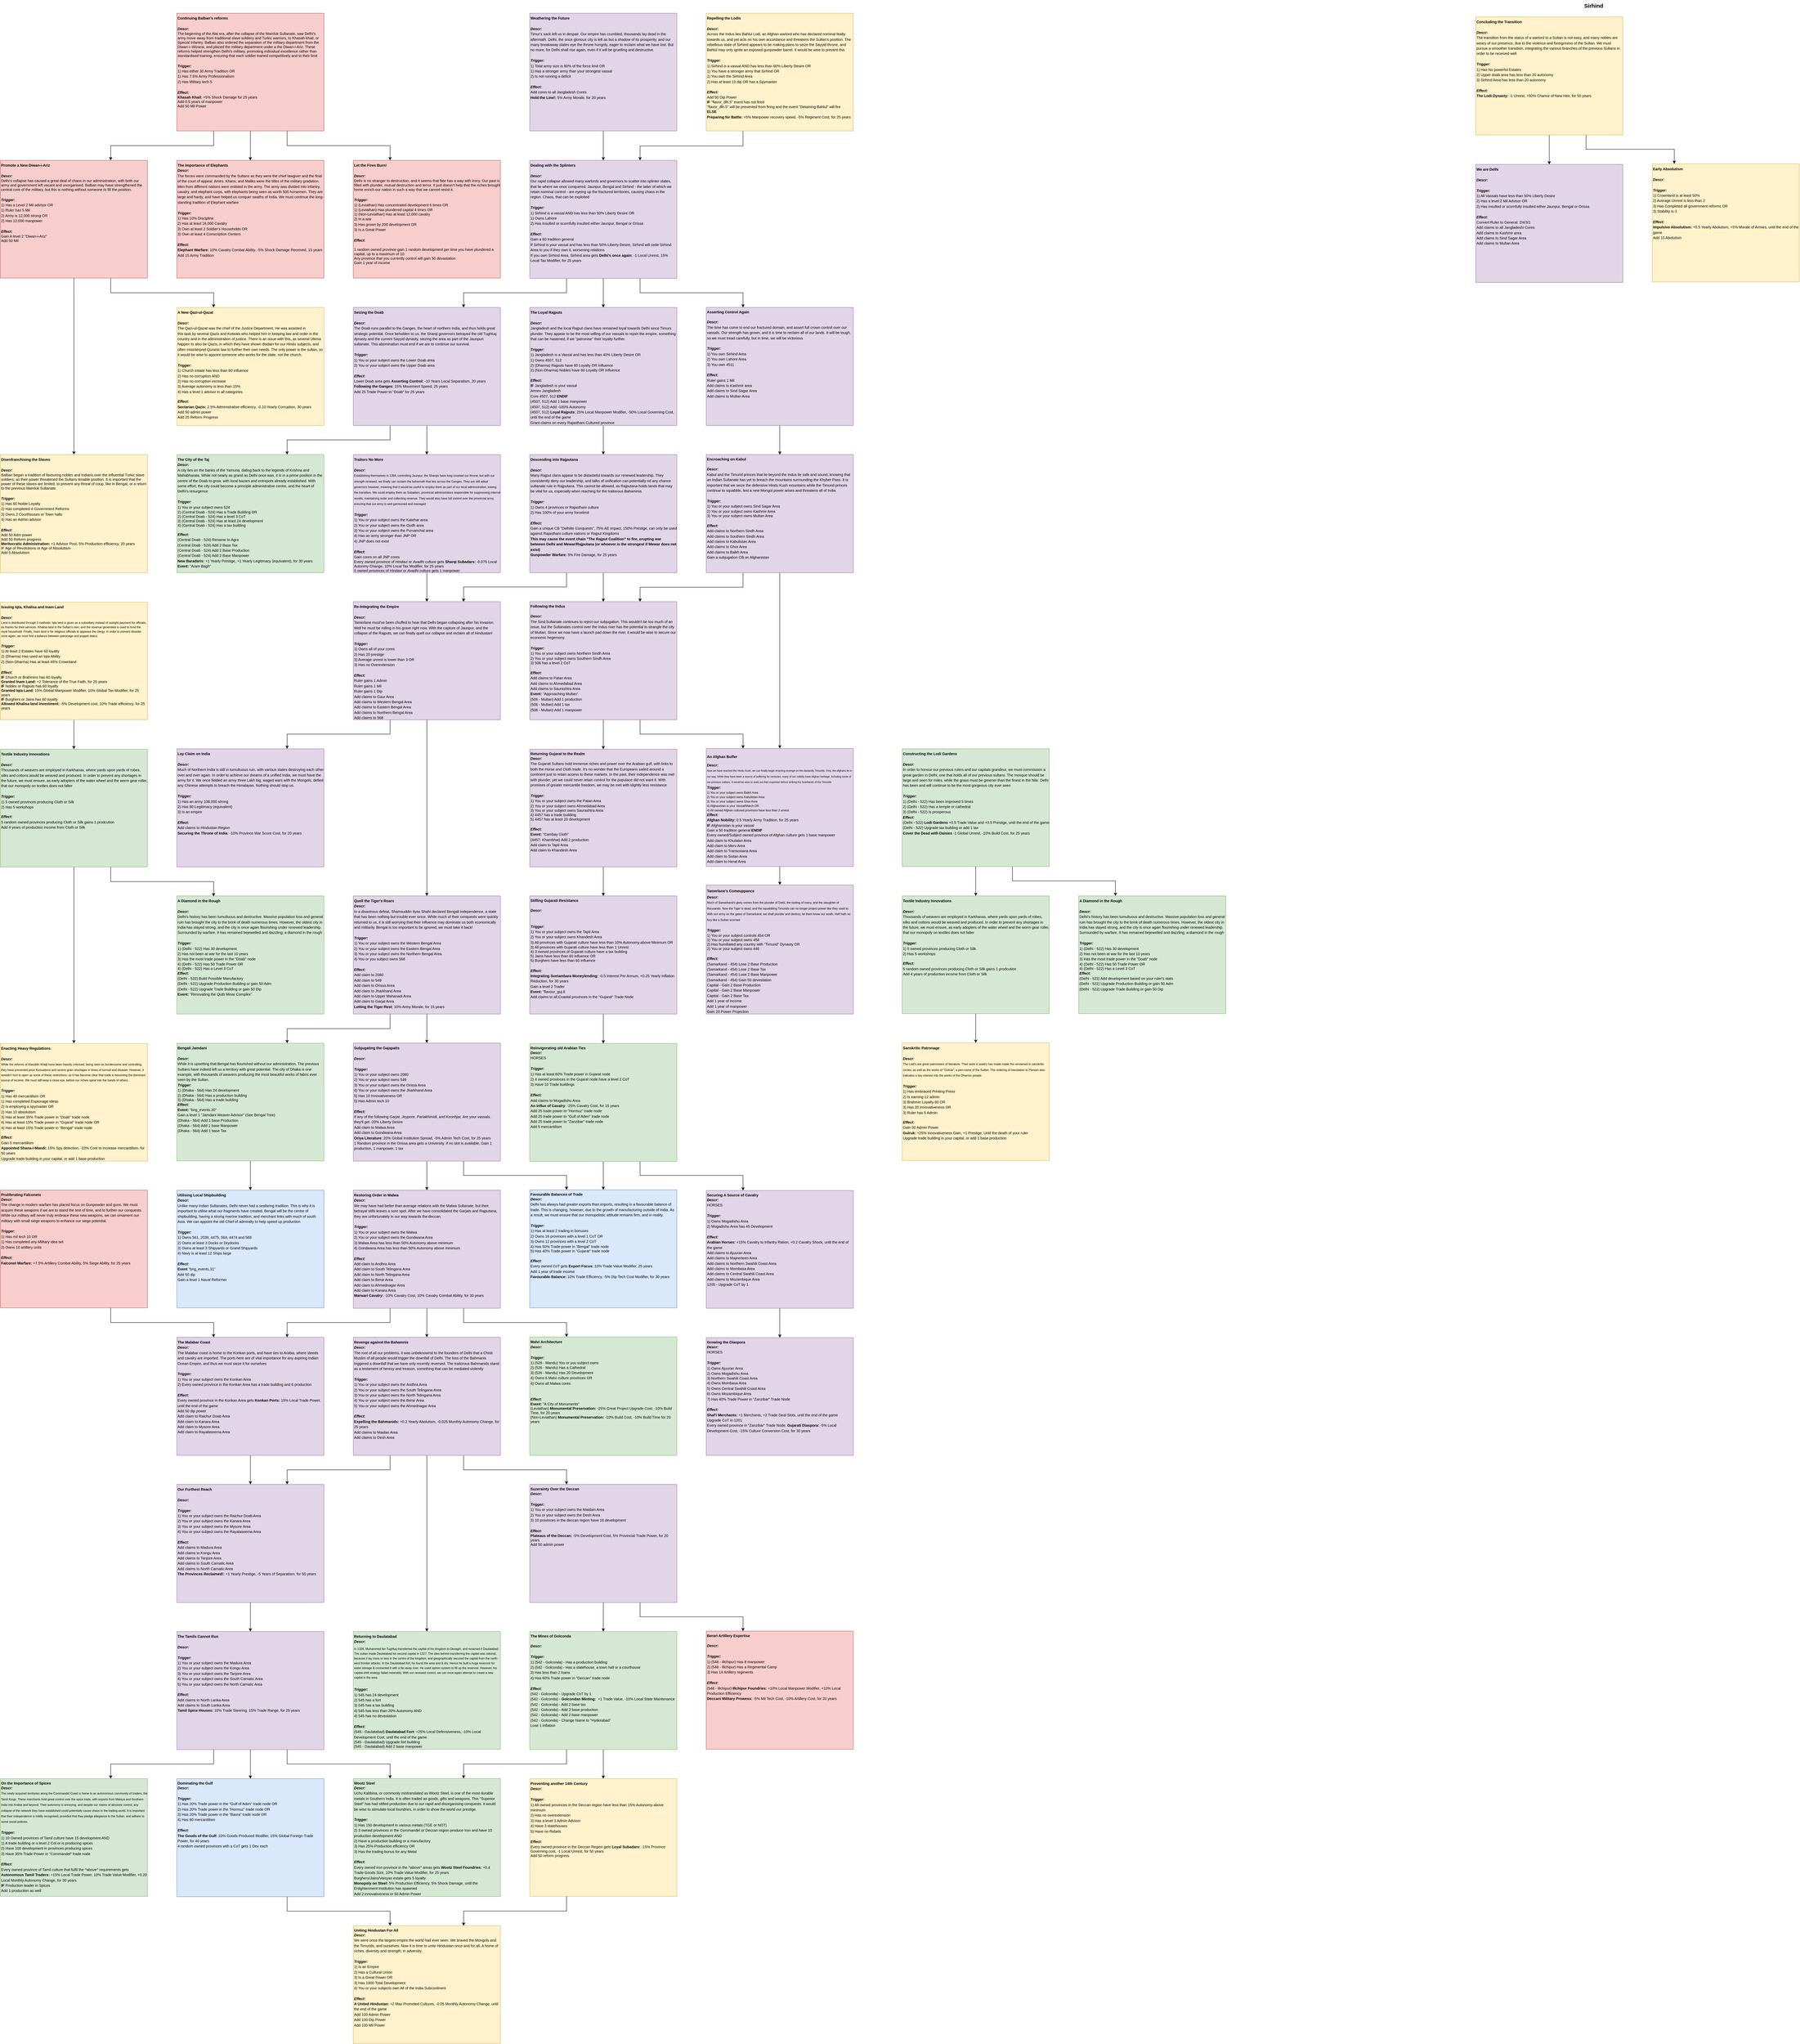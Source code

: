 <mxfile version="15.2.9" type="github" pages="8">
  <diagram id="XkeEcHWMWixy_8PY1S1j" name="Delhi - Missions">
    <mxGraphModel dx="2276" dy="-1712" grid="1" gridSize="10" guides="1" tooltips="1" connect="1" arrows="1" fold="1" page="1" pageScale="1" pageWidth="827" pageHeight="1169" math="0" shadow="0">
      <root>
        <mxCell id="0" />
        <mxCell id="1" parent="0" />
        <mxCell id="sngpMX-7kXGzYRWUmPDV-1" value="" style="edgeStyle=orthogonalEdgeStyle;rounded=0;orthogonalLoop=1;jettySize=auto;html=1;" parent="1" source="sngpMX-7kXGzYRWUmPDV-2" target="sngpMX-7kXGzYRWUmPDV-8" edge="1">
          <mxGeometry relative="1" as="geometry" />
        </mxCell>
        <mxCell id="sngpMX-7kXGzYRWUmPDV-2" value="&lt;div style=&quot;font-size: 10px ; line-height: 14.4px&quot;&gt;&lt;span style=&quot;line-height: 14.4px ; font-size: 10px&quot;&gt;&lt;b&gt;Weathering the Future&lt;/b&gt;&lt;br style=&quot;font-size: 10px&quot;&gt;&lt;br style=&quot;font-size: 10px&quot;&gt;&lt;b style=&quot;font-size: 10px&quot;&gt;&lt;i style=&quot;font-size: 10px&quot;&gt;Descr:&lt;/i&gt;&lt;/b&gt;&lt;/span&gt;&lt;/div&gt;&lt;div style=&quot;line-height: 14.4px&quot;&gt;Timur&#39;s sack left us in despair. Our empire has crumbled, thousands lay dead in the aftermath. Delhi, the once glorious city is left as but a shadow of its prosperity, and our many breakaway states eye the throne hungrily, eager to reclaim what we have lost. But no more, for Delhi shall rise again, even if it will be gruelling and destructive.&lt;/div&gt;&lt;div style=&quot;line-height: 14.4px&quot;&gt;&lt;br&gt;&lt;/div&gt;&lt;div style=&quot;font-size: 10px ; line-height: 14.4px&quot;&gt;&lt;span style=&quot;line-height: 14.4px ; font-size: 10px&quot;&gt;&lt;b style=&quot;font-size: 10px&quot;&gt;&lt;i style=&quot;font-size: 10px&quot;&gt;Trigger:&lt;/i&gt;&lt;/b&gt;&lt;/span&gt;&lt;/div&gt;&lt;div style=&quot;font-size: 10px ; line-height: 14.4px&quot;&gt;1) Total army size is 80% of the force limit OR&amp;nbsp;&lt;/div&gt;&lt;div style=&quot;font-size: 10px ; line-height: 14.4px&quot;&gt;1) Has a stronger army than your strongest vassal&lt;/div&gt;&lt;div style=&quot;font-size: 10px ; line-height: 14.4px&quot;&gt;2) Is not running a deficit&lt;/div&gt;&lt;div style=&quot;font-size: 10px ; line-height: 14.4px&quot;&gt;&lt;br&gt;&lt;/div&gt;&lt;div style=&quot;line-height: 14.4px&quot;&gt;&lt;font&gt;&lt;b style=&quot;font-size: 10px&quot;&gt;&lt;i style=&quot;font-size: 10px&quot;&gt;Effect:&lt;/i&gt;&lt;/b&gt;&lt;/font&gt;&lt;/div&gt;&lt;div style=&quot;line-height: 14.4px&quot;&gt;&lt;font&gt;&lt;span style=&quot;font-size: 10px&quot;&gt;&lt;span style=&quot;font-size: 10px&quot;&gt;Add cores to all Jangladesh Cores&lt;/span&gt;&lt;/span&gt;&lt;/font&gt;&lt;/div&gt;&lt;div style=&quot;line-height: 14.4px&quot;&gt;&lt;font&gt;&lt;span style=&quot;font-size: 10px&quot;&gt;&lt;span style=&quot;font-size: 10px&quot;&gt;&lt;b&gt;Hold the Line!:&amp;nbsp;&lt;/b&gt;&lt;/span&gt;&lt;/span&gt;&lt;/font&gt;&lt;span&gt;5% Army Morale&lt;/span&gt;&lt;span&gt;,&lt;/span&gt;&lt;span&gt;&amp;nbsp;&lt;/span&gt;&lt;span&gt;for 20 years&lt;/span&gt;&lt;/div&gt;&lt;div style=&quot;line-height: 14.4px&quot;&gt;&lt;font&gt;&lt;b&gt;&amp;nbsp;&lt;br&gt;&lt;/b&gt;&lt;/font&gt;&lt;/div&gt;" style="whiteSpace=wrap;html=1;fillColor=#e1d5e7;strokeColor=#9673a6;fontSize=10;align=left;verticalAlign=top;" parent="1" vertex="1">
          <mxGeometry x="687.011" y="3255.999" width="400" height="320" as="geometry" />
        </mxCell>
        <mxCell id="sngpMX-7kXGzYRWUmPDV-4" value="&lt;div style=&quot;font-size: 10px ; line-height: 14.4px&quot;&gt;&lt;span style=&quot;line-height: 14.4px ; font-size: 10px&quot;&gt;&lt;b&gt;A Diamond in the Rough&lt;/b&gt;&lt;/span&gt;&lt;/div&gt;&lt;div style=&quot;font-size: 10px ; line-height: 14.4px&quot;&gt;&lt;span style=&quot;line-height: 14.4px ; font-size: 10px&quot;&gt;&lt;b&gt;&lt;br style=&quot;font-size: 10px&quot;&gt;&lt;/b&gt;&lt;b style=&quot;font-size: 10px&quot;&gt;&lt;i style=&quot;font-size: 10px&quot;&gt;Descr:&lt;/i&gt;&lt;/b&gt;&lt;/span&gt;&lt;/div&gt;&lt;div style=&quot;line-height: 14.4px&quot;&gt;Delhi&#39;s history has been tumultuous and destructive. Massive population loss and general ruin has brought the city to the brink of death numerous times. However, the oldest city in India has stayed strong, and the city is once again flourishing under renewed leadership. Surrounded by warfare, It has remained bejewelled and dazzling; a diamond in the rough&lt;br style=&quot;font-size: 10px&quot;&gt;&lt;/div&gt;&lt;div style=&quot;font-size: 10px ; line-height: 14.4px&quot;&gt;&lt;span style=&quot;line-height: 14.4px ; font-size: 10px&quot;&gt;&lt;br style=&quot;font-size: 10px&quot;&gt;&lt;/span&gt;&lt;/div&gt;&lt;div style=&quot;font-size: 10px ; line-height: 14.4px&quot;&gt;&lt;span style=&quot;line-height: 14.4px ; font-size: 10px&quot;&gt;&lt;b style=&quot;font-size: 10px&quot;&gt;&lt;i style=&quot;font-size: 10px&quot;&gt;Trigger:&lt;/i&gt;&lt;/b&gt;&lt;/span&gt;&lt;/div&gt;&lt;div style=&quot;font-size: 10px ; line-height: 14.4px&quot;&gt;1) (Delhi - 522) Has 30 development&lt;br&gt;&lt;/div&gt;&lt;div style=&quot;font-size: 10px ; line-height: 14.4px&quot;&gt;2) Has not been at war for the last 10 years&lt;/div&gt;&lt;div style=&quot;font-size: 10px ; line-height: 14.4px&quot;&gt;3) Has the most trade power in the &quot;Doab&quot; node&lt;/div&gt;4) (Delhi - 522) Has 50 Trade Power OR&lt;br&gt;4) (Delhi - 522) Has a Level 3 CoT&lt;br&gt;&lt;div style=&quot;line-height: 14.4px&quot;&gt;&lt;font&gt;&lt;b style=&quot;font-size: 10px&quot;&gt;&lt;i style=&quot;font-size: 10px&quot;&gt;Effect:&lt;br style=&quot;font-size: 10px&quot;&gt;&lt;/i&gt;&lt;/b&gt;(Delhi - 522) Build Possible Manufactory&lt;/font&gt;&lt;/div&gt;&lt;div style=&quot;line-height: 14.4px&quot;&gt;&lt;font&gt;(Delhi - 522) Upgrade Production Building or gain 50 Adm&lt;br style=&quot;font-size: 10px&quot;&gt;&lt;/font&gt;&lt;/div&gt;&lt;div style=&quot;line-height: 14.4px&quot;&gt;&lt;font&gt;(Delhi - 522) Upgrade Trade Building or gain 50 Dip&lt;br&gt;&lt;/font&gt;&lt;/div&gt;&lt;div style=&quot;line-height: 14.4px&quot;&gt;&lt;font&gt;&lt;b&gt;Event: &lt;/b&gt;&quot;Renovating the Qutb Minar Complex&quot;&lt;/font&gt;&lt;/div&gt;&lt;div style=&quot;line-height: 14.4px&quot;&gt;&lt;font&gt;&lt;br&gt;&lt;/font&gt;&lt;/div&gt;" style="whiteSpace=wrap;html=1;fillColor=#d5e8d4;strokeColor=#82b366;fontSize=10;align=left;verticalAlign=top;" parent="1" vertex="1">
          <mxGeometry x="-272.988" y="5656.004" width="400" height="321" as="geometry" />
        </mxCell>
        <mxCell id="sngpMX-7kXGzYRWUmPDV-5" value="" style="edgeStyle=orthogonalEdgeStyle;rounded=0;orthogonalLoop=1;jettySize=auto;html=1;entryX=0.75;entryY=0;entryDx=0;entryDy=0;exitX=0.25;exitY=1;exitDx=0;exitDy=0;" parent="1" source="sngpMX-7kXGzYRWUmPDV-8" target="sngpMX-7kXGzYRWUmPDV-11" edge="1">
          <mxGeometry relative="1" as="geometry">
            <Array as="points">
              <mxPoint x="787.011" y="4015.999" />
              <mxPoint x="507.011" y="4015.999" />
            </Array>
          </mxGeometry>
        </mxCell>
        <mxCell id="sngpMX-7kXGzYRWUmPDV-6" value="" style="edgeStyle=orthogonalEdgeStyle;rounded=0;orthogonalLoop=1;jettySize=auto;html=1;" parent="1" source="sngpMX-7kXGzYRWUmPDV-8" target="sngpMX-7kXGzYRWUmPDV-13" edge="1">
          <mxGeometry relative="1" as="geometry">
            <Array as="points">
              <mxPoint x="987.015" y="4015.997" />
              <mxPoint x="1267.015" y="4015.997" />
            </Array>
          </mxGeometry>
        </mxCell>
        <mxCell id="sngpMX-7kXGzYRWUmPDV-7" value="" style="edgeStyle=orthogonalEdgeStyle;rounded=0;orthogonalLoop=1;jettySize=auto;html=1;exitX=0.5;exitY=1;exitDx=0;exitDy=0;" parent="1" source="sngpMX-7kXGzYRWUmPDV-8" target="sngpMX-7kXGzYRWUmPDV-26" edge="1">
          <mxGeometry relative="1" as="geometry">
            <Array as="points">
              <mxPoint x="887.015" y="4005.997" />
              <mxPoint x="887.015" y="4005.997" />
            </Array>
          </mxGeometry>
        </mxCell>
        <mxCell id="sngpMX-7kXGzYRWUmPDV-8" value="&lt;div style=&quot;font-size: 10px ; line-height: 14.4px&quot;&gt;&lt;span style=&quot;line-height: 14.4px ; font-size: 10px&quot;&gt;&lt;b&gt;Dealing with the Splinters&lt;/b&gt;&lt;br style=&quot;font-size: 10px&quot;&gt;&lt;br style=&quot;font-size: 10px&quot;&gt;&lt;b style=&quot;font-size: 10px&quot;&gt;&lt;i style=&quot;font-size: 10px&quot;&gt;Descr:&lt;/i&gt;&lt;/b&gt;&lt;/span&gt;&lt;/div&gt;&lt;div style=&quot;line-height: 14.4px&quot;&gt;Our rapid collapse allowed many warlords and governors to scatter into splinter states, that lie where we once conquered. Jaunpur, Bengal and Sirhind - the latter of which we retain nominal control - are eyeing up the fractured territories, causing chaos in the region. Chaos, that can be exploited&lt;/div&gt;&lt;div style=&quot;line-height: 14.4px&quot;&gt;&lt;br&gt;&lt;/div&gt;&lt;div style=&quot;font-size: 10px ; line-height: 14.4px&quot;&gt;&lt;span style=&quot;line-height: 14.4px ; font-size: 10px&quot;&gt;&lt;b style=&quot;font-size: 10px&quot;&gt;&lt;i style=&quot;font-size: 10px&quot;&gt;Trigger:&lt;/i&gt;&lt;/b&gt;&lt;/span&gt;&lt;/div&gt;&lt;div style=&quot;font-size: 10px ; line-height: 14.4px&quot;&gt;1) Sirhind is a vassal AND has less than 50% Liberty Desire OR&lt;/div&gt;&lt;div style=&quot;font-size: 10px ; line-height: 14.4px&quot;&gt;1) Owns Lahore&amp;nbsp;&lt;/div&gt;&lt;div style=&quot;font-size: 10px ; line-height: 14.4px&quot;&gt;2) Has insulted or scornfully insulted either Jaunpur, Bengal or Orissa&lt;/div&gt;&lt;div style=&quot;font-size: 10px ; line-height: 14.4px&quot;&gt;&lt;br&gt;&lt;/div&gt;&lt;div style=&quot;line-height: 14.4px&quot;&gt;&lt;font&gt;&lt;b style=&quot;font-size: 10px&quot;&gt;&lt;i style=&quot;font-size: 10px&quot;&gt;Effect:&lt;/i&gt;&lt;/b&gt;&lt;/font&gt;&lt;/div&gt;&lt;div style=&quot;line-height: 14.4px&quot;&gt;Gain a 60 tradition general&lt;/div&gt;&lt;div style=&quot;line-height: 14.4px&quot;&gt;&lt;font&gt;If Sirhind is your vassal and has less than 50% Liberty Desire, Sirhind will cede Sirhind Area to you if they own it, worsening relations&lt;/font&gt;&lt;/div&gt;&lt;div style=&quot;line-height: 14.4px&quot;&gt;If you own Sirhind Area, Sirhind area gets &lt;b&gt;Delhi&#39;s once again: &lt;/b&gt;-1 Local Unrest, 15% Local Tax Modifier, for 25 years&lt;/div&gt;" style="whiteSpace=wrap;html=1;fillColor=#e1d5e7;strokeColor=#9673a6;fontSize=10;align=left;verticalAlign=top;" parent="1" vertex="1">
          <mxGeometry x="687.012" y="3656.004" width="400" height="321" as="geometry" />
        </mxCell>
        <mxCell id="sngpMX-7kXGzYRWUmPDV-9" value="" style="edgeStyle=orthogonalEdgeStyle;rounded=0;orthogonalLoop=1;jettySize=auto;html=1;entryX=0.75;entryY=0;entryDx=0;entryDy=0;exitX=0.25;exitY=1;exitDx=0;exitDy=0;" parent="1" source="sngpMX-7kXGzYRWUmPDV-11" target="sngpMX-7kXGzYRWUmPDV-21" edge="1">
          <mxGeometry relative="1" as="geometry">
            <Array as="points">
              <mxPoint x="307.011" y="4415.999" />
              <mxPoint x="27.011" y="4415.999" />
            </Array>
          </mxGeometry>
        </mxCell>
        <mxCell id="sngpMX-7kXGzYRWUmPDV-10" value="" style="edgeStyle=orthogonalEdgeStyle;rounded=0;orthogonalLoop=1;jettySize=auto;html=1;" parent="1" source="sngpMX-7kXGzYRWUmPDV-11" target="sngpMX-7kXGzYRWUmPDV-23" edge="1">
          <mxGeometry relative="1" as="geometry" />
        </mxCell>
        <mxCell id="sngpMX-7kXGzYRWUmPDV-11" value="&lt;div style=&quot;font-size: 10px ; line-height: 14.4px&quot;&gt;&lt;span style=&quot;line-height: 14.4px ; font-size: 10px&quot;&gt;&lt;b&gt;Seizing the Doab&lt;/b&gt;&lt;br style=&quot;font-size: 10px&quot;&gt;&lt;br style=&quot;font-size: 10px&quot;&gt;&lt;b style=&quot;font-size: 10px&quot;&gt;&lt;i style=&quot;font-size: 10px&quot;&gt;Descr:&lt;/i&gt;&lt;/b&gt;&lt;/span&gt;&lt;/div&gt;&lt;div style=&quot;line-height: 14.4px&quot;&gt;&lt;span&gt;The Doab runs parallel to the Ganges, the heart of northern India, and thus holds great strategic potential. Once beholden to us, the Sharqi governors betrayed the old Tughluq dynasty and the current Sayyid dynasty, siezing the area as part of the Jaunpuri sultanate. This abomination must end if we are to continue our survival.&lt;/span&gt;&lt;/div&gt;&lt;div style=&quot;line-height: 14.4px&quot;&gt;&lt;span&gt;&lt;br&gt;&lt;/span&gt;&lt;/div&gt;&lt;div style=&quot;line-height: 14.4px&quot;&gt;&lt;span&gt;&lt;i style=&quot;font-weight: bold&quot;&gt;Trigger:&lt;/i&gt;&lt;/span&gt;&lt;br&gt;&lt;/div&gt;&lt;div style=&quot;font-size: 10px ; line-height: 14.4px&quot;&gt;1) You or your subject owns the Lower Doab area&lt;/div&gt;&lt;div style=&quot;font-size: 10px ; line-height: 14.4px&quot;&gt;2)&amp;nbsp;&lt;span&gt;You or your subject owns the Upper Doab area&lt;/span&gt;&lt;/div&gt;&lt;div style=&quot;font-size: 10px ; line-height: 14.4px&quot;&gt;&lt;span&gt;&lt;br&gt;&lt;/span&gt;&lt;/div&gt;&lt;div style=&quot;line-height: 14.4px&quot;&gt;&lt;font&gt;&lt;b style=&quot;font-size: 10px&quot;&gt;&lt;i style=&quot;font-size: 10px&quot;&gt;Effect:&lt;/i&gt;&lt;/b&gt;&lt;/font&gt;&lt;/div&gt;&lt;div style=&quot;line-height: 14.4px&quot;&gt;&lt;span&gt;Lower Doab area gets&lt;/span&gt;&lt;b&gt;&amp;nbsp;Asserting Control: &lt;/b&gt;&lt;span&gt;-10 Years Local Separatism, 20 years&lt;/span&gt;&lt;br&gt;&lt;/div&gt;&lt;div style=&quot;line-height: 14.4px&quot;&gt;&lt;b&gt;Following the Ganges: &lt;/b&gt;15% Movement Speed, 25 years&lt;/div&gt;&lt;div style=&quot;line-height: 14.4px&quot;&gt;Add 25 Trade Power to &quot;Doab&quot; for 25 years&lt;/div&gt;&lt;div style=&quot;line-height: 14.4px&quot;&gt;&lt;font&gt;&lt;b&gt;&amp;nbsp;&lt;/b&gt;&lt;/font&gt;&lt;/div&gt;" style="whiteSpace=wrap;html=1;fillColor=#e1d5e7;strokeColor=#9673a6;fontSize=10;align=left;verticalAlign=top;" parent="1" vertex="1">
          <mxGeometry x="207.012" y="4056.004" width="400" height="321" as="geometry" />
        </mxCell>
        <mxCell id="sngpMX-7kXGzYRWUmPDV-12" value="" style="edgeStyle=orthogonalEdgeStyle;rounded=0;orthogonalLoop=1;jettySize=auto;html=1;" parent="1" source="sngpMX-7kXGzYRWUmPDV-13" target="sngpMX-7kXGzYRWUmPDV-40" edge="1">
          <mxGeometry relative="1" as="geometry" />
        </mxCell>
        <mxCell id="sngpMX-7kXGzYRWUmPDV-13" value="&lt;b&gt;Asserting Control Again&lt;/b&gt;&lt;br&gt;&lt;div style=&quot;font-size: 10px ; line-height: 14.4px&quot;&gt;&lt;span style=&quot;line-height: 14.4px ; font-size: 10px&quot;&gt;&lt;br style=&quot;font-size: 10px&quot;&gt;&lt;b style=&quot;font-size: 10px&quot;&gt;&lt;i style=&quot;font-size: 10px&quot;&gt;Descr:&lt;/i&gt;&lt;/b&gt;&lt;/span&gt;&lt;/div&gt;&lt;div style=&quot;line-height: 14.4px&quot;&gt;The time has come to end our fractured domain, and assert full crown control over our vassals. Our strength has grown, and it is time to reclaim all of our lands. It will be tough, so we must tread carefully, but in time, we will be victorious&lt;/div&gt;&lt;div style=&quot;line-height: 14.4px&quot;&gt;&lt;br&gt;&lt;/div&gt;&lt;div style=&quot;font-size: 10px ; line-height: 14.4px&quot;&gt;&lt;span style=&quot;line-height: 14.4px ; font-size: 10px&quot;&gt;&lt;b style=&quot;font-size: 10px&quot;&gt;&lt;i style=&quot;font-size: 10px&quot;&gt;Trigger:&lt;/i&gt;&lt;/b&gt;&lt;/span&gt;&lt;/div&gt;&lt;div style=&quot;font-size: 10px ; line-height: 14.4px&quot;&gt;1) You own Sirhind Area&lt;/div&gt;&lt;div style=&quot;font-size: 10px ; line-height: 14.4px&quot;&gt;2) You own Lahore Area&lt;/div&gt;&lt;div style=&quot;font-size: 10px ; line-height: 14.4px&quot;&gt;3) You own 4511&lt;/div&gt;&lt;div style=&quot;font-size: 10px ; line-height: 14.4px&quot;&gt;&lt;br&gt;&lt;/div&gt;&lt;div style=&quot;line-height: 14.4px&quot;&gt;&lt;font&gt;&lt;b style=&quot;font-size: 10px&quot;&gt;&lt;i style=&quot;font-size: 10px&quot;&gt;Effect:&lt;/i&gt;&lt;/b&gt;&lt;/font&gt;&lt;/div&gt;&lt;div style=&quot;line-height: 14.4px&quot;&gt;Ruler gains 1 Mil&lt;/div&gt;&lt;div style=&quot;line-height: 14.4px&quot;&gt;Add claims to Kashmir area&lt;/div&gt;&lt;div style=&quot;line-height: 14.4px&quot;&gt;Add claims to Sind Sagar Area&lt;/div&gt;&lt;div style=&quot;line-height: 14.4px&quot;&gt;Add claims to Multan Area&lt;/div&gt;" style="whiteSpace=wrap;html=1;fillColor=#e1d5e7;strokeColor=#9673a6;fontSize=10;align=left;verticalAlign=top;" parent="1" vertex="1">
          <mxGeometry x="1167.012" y="4056.004" width="400" height="321" as="geometry" />
        </mxCell>
        <mxCell id="sngpMX-7kXGzYRWUmPDV-14" style="edgeStyle=orthogonalEdgeStyle;rounded=0;orthogonalLoop=1;jettySize=auto;html=1;exitX=0.75;exitY=1;exitDx=0;exitDy=0;entryX=0.25;entryY=0;entryDx=0;entryDy=0;" parent="1" source="sngpMX-7kXGzYRWUmPDV-17" target="sngpMX-7kXGzYRWUmPDV-24" edge="1">
          <mxGeometry relative="1" as="geometry" />
        </mxCell>
        <mxCell id="sngpMX-7kXGzYRWUmPDV-15" style="edgeStyle=orthogonalEdgeStyle;rounded=0;orthogonalLoop=1;jettySize=auto;html=1;exitX=0.5;exitY=1;exitDx=0;exitDy=0;entryX=0.5;entryY=0;entryDx=0;entryDy=0;" parent="1" source="sngpMX-7kXGzYRWUmPDV-17" target="sngpMX-7kXGzYRWUmPDV-18" edge="1">
          <mxGeometry relative="1" as="geometry" />
        </mxCell>
        <mxCell id="sngpMX-7kXGzYRWUmPDV-16" style="edgeStyle=orthogonalEdgeStyle;rounded=0;orthogonalLoop=1;jettySize=auto;html=1;exitX=0.25;exitY=1;exitDx=0;exitDy=0;entryX=0.75;entryY=0;entryDx=0;entryDy=0;" parent="1" source="sngpMX-7kXGzYRWUmPDV-17" target="sngpMX-7kXGzYRWUmPDV-31" edge="1">
          <mxGeometry relative="1" as="geometry" />
        </mxCell>
        <mxCell id="sngpMX-7kXGzYRWUmPDV-17" value="&lt;div style=&quot;font-size: 10px ; line-height: 14.4px&quot;&gt;&lt;span style=&quot;line-height: 14.4px ; font-size: 10px&quot;&gt;&lt;b&gt;Continuing Balban&#39;s reforms&lt;/b&gt;&lt;br style=&quot;font-size: 10px&quot;&gt;&lt;br style=&quot;font-size: 10px&quot;&gt;&lt;b style=&quot;font-size: 10px&quot;&gt;&lt;i style=&quot;font-size: 10px&quot;&gt;Descr:&lt;/i&gt;&lt;/b&gt;&lt;/span&gt;&lt;/div&gt;&lt;font style=&quot;font-size: 10px&quot;&gt;The beginning of the Alai era, after the collapse of the Mamluk Sultanate, saw Delhi&#39;s army move away from traditional slave soldiery and Turkic warriors, to Khasah-khail, or Special Infantry. Balban also ordered the separation of the military department from the Diwan-i–Wizarai, and placed the military department under a the Diwan-i-Ariz. These reforms helped strengthen Delhi&#39;s military, promoting individual excellence rather than standardised training, ensuring that each soldier trained competitively and to their limit&lt;/font&gt;&lt;div style=&quot;line-height: 14.4px&quot;&gt;&lt;br&gt;&lt;/div&gt;&lt;div style=&quot;font-size: 10px ; line-height: 14.4px&quot;&gt;&lt;span style=&quot;line-height: 14.4px ; font-size: 10px&quot;&gt;&lt;b style=&quot;font-size: 10px&quot;&gt;&lt;i style=&quot;font-size: 10px&quot;&gt;Trigger:&lt;/i&gt;&lt;/b&gt;&lt;/span&gt;&lt;/div&gt;&lt;div style=&quot;font-size: 10px ; line-height: 14.4px&quot;&gt;1) Has either 30 Army Tradition OR&lt;/div&gt;&lt;div style=&quot;font-size: 10px ; line-height: 14.4px&quot;&gt;1) Has 7.5% Army Professionalism&lt;/div&gt;&lt;div style=&quot;font-size: 10px ; line-height: 14.4px&quot;&gt;2) Has Military tech 5&lt;/div&gt;&lt;div style=&quot;font-size: 10px ; line-height: 14.4px&quot;&gt;&lt;br&gt;&lt;/div&gt;&lt;div style=&quot;line-height: 14.4px&quot;&gt;&lt;font&gt;&lt;b style=&quot;font-size: 10px&quot;&gt;&lt;i style=&quot;font-size: 10px&quot;&gt;Effect:&lt;/i&gt;&lt;/b&gt;&lt;/font&gt;&lt;/div&gt;&lt;b&gt;Khasah Khail: &lt;/b&gt;+5% Shock Damage for 25 years&lt;br&gt;Add 0.5 years of manpower&lt;br&gt;Add 50 Mil Power&lt;br&gt;&amp;nbsp;&lt;br&gt;&lt;div style=&quot;line-height: 14.4px&quot;&gt;&lt;br&gt;&lt;/div&gt;" style="whiteSpace=wrap;html=1;fillColor=#f8cecc;strokeColor=#b85450;fontSize=10;align=left;verticalAlign=top;" parent="1" vertex="1">
          <mxGeometry x="-272.989" y="3255.999" width="400" height="320" as="geometry" />
        </mxCell>
        <mxCell id="sngpMX-7kXGzYRWUmPDV-18" value="&lt;div style=&quot;font-size: 10px ; line-height: 14.4px&quot;&gt;&lt;span style=&quot;line-height: 14.4px ; font-size: 10px&quot;&gt;&lt;b&gt;The Importance of Elephants&lt;/b&gt;&lt;/span&gt;&lt;/div&gt;&lt;div style=&quot;font-size: 10px ; line-height: 14.4px&quot;&gt;&lt;span style=&quot;line-height: 14.4px ; font-size: 10px&quot;&gt;&lt;b style=&quot;font-size: 10px&quot;&gt;&lt;i style=&quot;font-size: 10px&quot;&gt;Descr:&lt;/i&gt;&lt;/b&gt;&lt;/span&gt;&lt;/div&gt;&lt;div style=&quot;font-size: 10px ; line-height: 14.4px&quot;&gt;&lt;span style=&quot;font-family: &amp;#34;muli&amp;#34; , sans-serif ; text-align: justify&quot;&gt;The forces were commanded by the Sultans as they were the chief lawgiver and the final of the court of appeal. Amirs, Khans, and Maliks were the titles of the military gradation. Men from different nations were enlisted in the army. The army was divided into infantry, cavalry, and elephant corps, with elephants being seen as worth 500 horsemen. They are large and hardy, and have helped us conquer swaths of India. We must continue the long-standing tradition of Elephant warfare.&lt;/span&gt;&lt;/div&gt;&lt;div style=&quot;font-size: 10px ; line-height: 14.4px&quot;&gt;&lt;span style=&quot;font-family: &amp;#34;muli&amp;#34; , sans-serif ; text-align: justify&quot;&gt;&lt;br&gt;&lt;/span&gt;&lt;/div&gt;&lt;div style=&quot;font-size: 10px ; line-height: 14.4px&quot;&gt;&lt;span style=&quot;line-height: 14.4px ; font-size: 10px&quot;&gt;&lt;b style=&quot;font-size: 10px&quot;&gt;&lt;i style=&quot;font-size: 10px&quot;&gt;Trigger:&lt;/i&gt;&lt;/b&gt;&lt;/span&gt;&lt;/div&gt;&lt;div style=&quot;font-size: 10px ; line-height: 14.4px&quot;&gt;1) Has 10% Discipline&lt;/div&gt;&lt;div style=&quot;font-size: 10px ; line-height: 14.4px&quot;&gt;2) Has at least 16,000 Cavalry&lt;/div&gt;&lt;div style=&quot;font-size: 10px ; line-height: 14.4px&quot;&gt;3) Own at least 2 Soldier&#39;s Households OR&lt;/div&gt;&lt;div style=&quot;font-size: 10px ; line-height: 14.4px&quot;&gt;3) Own at least 4 Conscription Centers&lt;/div&gt;&lt;div style=&quot;font-size: 10px ; line-height: 14.4px&quot;&gt;&lt;br&gt;&lt;/div&gt;&lt;div style=&quot;line-height: 14.4px&quot;&gt;&lt;font&gt;&lt;b style=&quot;font-size: 10px&quot;&gt;&lt;i style=&quot;font-size: 10px&quot;&gt;Effect:&lt;/i&gt;&lt;/b&gt;&lt;/font&gt;&lt;/div&gt;&lt;div style=&quot;line-height: 14.4px&quot;&gt;&lt;b&gt;Elephant Warfare: &lt;/b&gt;10% Cavalry Combat Ability, -5% Shock Damage Received, 15 years&lt;/div&gt;&lt;div style=&quot;line-height: 14.4px&quot;&gt;Add 15 Army Tradition&lt;/div&gt;" style="whiteSpace=wrap;html=1;fillColor=#f8cecc;strokeColor=#b85450;fontSize=10;align=left;verticalAlign=top;" parent="1" vertex="1">
          <mxGeometry x="-272.989" y="3655.999" width="400" height="320" as="geometry" />
        </mxCell>
        <mxCell id="sngpMX-7kXGzYRWUmPDV-19" style="edgeStyle=orthogonalEdgeStyle;rounded=0;orthogonalLoop=1;jettySize=auto;html=1;exitX=0.25;exitY=1;exitDx=0;exitDy=0;entryX=0.75;entryY=0;entryDx=0;entryDy=0;" parent="1" source="sngpMX-7kXGzYRWUmPDV-20" target="sngpMX-7kXGzYRWUmPDV-8" edge="1">
          <mxGeometry relative="1" as="geometry">
            <Array as="points">
              <mxPoint x="1267.015" y="3616.997" />
              <mxPoint x="987.015" y="3616.997" />
            </Array>
          </mxGeometry>
        </mxCell>
        <mxCell id="sngpMX-7kXGzYRWUmPDV-20" value="&lt;div style=&quot;font-size: 10px ; line-height: 14.4px&quot;&gt;&lt;span style=&quot;line-height: 14.4px ; font-size: 10px&quot;&gt;&lt;b&gt;Repelling the Lodis&lt;/b&gt;&lt;br style=&quot;font-size: 10px&quot;&gt;&lt;br style=&quot;font-size: 10px&quot;&gt;&lt;b style=&quot;font-size: 10px&quot;&gt;&lt;i style=&quot;font-size: 10px&quot;&gt;Descr:&lt;/i&gt;&lt;/b&gt;&lt;/span&gt;&lt;/div&gt;&lt;div style=&quot;line-height: 14.4px&quot;&gt;Across the Indus lies Bahlul Lodi, an Afghan warlord who has declared nominal fealty towards us, and yet acts on his own accordance and threatens the Sultan&#39;s position. The rebellious state of Sirhind appears to be making plans to seize the Sayyid throne, and Bahlul may only ignite an exposed gunpowder barrel. It would be wise to prevent this&lt;/div&gt;&lt;div style=&quot;line-height: 14.4px&quot;&gt;&lt;br&gt;&lt;/div&gt;&lt;div style=&quot;font-size: 10px ; line-height: 14.4px&quot;&gt;&lt;span style=&quot;line-height: 14.4px ; font-size: 10px&quot;&gt;&lt;b style=&quot;font-size: 10px&quot;&gt;&lt;i style=&quot;font-size: 10px&quot;&gt;Trigger:&lt;/i&gt;&lt;/b&gt;&lt;/span&gt;&lt;/div&gt;&lt;div style=&quot;font-size: 10px ; line-height: 14.4px&quot;&gt;1) Sirhind is a vassal AND has less than 60% Liberty Desire OR&lt;/div&gt;&lt;div style=&quot;font-size: 10px ; line-height: 14.4px&quot;&gt;1) You have a stronger army that Sirhind OR&amp;nbsp;&lt;/div&gt;&lt;div style=&quot;font-size: 10px ; line-height: 14.4px&quot;&gt;1) You own the Sirhind Area&lt;/div&gt;&lt;div style=&quot;font-size: 10px ; line-height: 14.4px&quot;&gt;2) Has at least 10 dip OR has a Spymaster&lt;/div&gt;&lt;div style=&quot;font-size: 10px ; line-height: 14.4px&quot;&gt;&lt;br&gt;&lt;/div&gt;&lt;div style=&quot;line-height: 14.4px&quot;&gt;&lt;font&gt;&lt;b style=&quot;font-size: 10px&quot;&gt;&lt;i style=&quot;font-size: 10px&quot;&gt;Effect:&lt;/i&gt;&lt;/b&gt;&lt;/font&gt;&lt;/div&gt;Add 50 Dip Power&lt;div style=&quot;line-height: 14.4px&quot;&gt;&lt;b&gt;IF&lt;/b&gt; &quot;flavor_dlh.5&quot; event has not fired&lt;/div&gt;&quot;flavor_dlh.5&quot; will be prevented from firing and the event &quot;Detaining Bahlul&quot; will fire&lt;br&gt;&lt;div style=&quot;line-height: 14.4px&quot;&gt;&lt;b&gt;ELSE&lt;/b&gt;&lt;/div&gt;&lt;div style=&quot;line-height: 14.4px&quot;&gt;&lt;b&gt;Preparing for Battle: &lt;/b&gt;+5% Manpower recovery speed, -5% Regiment Cost, for 25 years&lt;/div&gt;" style="whiteSpace=wrap;html=1;fillColor=#fff2cc;strokeColor=#d6b656;fontSize=10;align=left;verticalAlign=top;" parent="1" vertex="1">
          <mxGeometry x="1167.011" y="3255.999" width="400" height="320" as="geometry" />
        </mxCell>
        <mxCell id="sngpMX-7kXGzYRWUmPDV-21" value="&lt;div style=&quot;font-size: 10px ; line-height: 14.4px&quot;&gt;&lt;span style=&quot;line-height: 14.4px ; font-size: 10px&quot;&gt;&lt;b&gt;The City of the Taj&lt;/b&gt;&lt;br style=&quot;font-size: 10px&quot;&gt;&lt;b style=&quot;font-size: 10px&quot;&gt;&lt;i style=&quot;font-size: 10px&quot;&gt;Descr:&lt;/i&gt;&lt;/b&gt;&lt;/span&gt;&lt;/div&gt;&lt;div style=&quot;line-height: 14.4px&quot;&gt;A city lies on the banks of the Yamuna, dating back to the legends of Krishna and Mahabharata. While not nearly as grand as Delhi once was, it is in a prime position in the centre of the Doab to grow, with local bazars and entrepots already established. With some effort, the city could become a principle administrative centre, and the heart of Delhi&#39;s resurgence&lt;/div&gt;&lt;div style=&quot;line-height: 14.4px&quot;&gt;&lt;br&gt;&lt;/div&gt;&lt;div style=&quot;line-height: 14.4px&quot;&gt;&lt;span&gt;&lt;i style=&quot;font-weight: bold&quot;&gt;Trigger:&lt;/i&gt;&lt;/span&gt;&lt;br&gt;&lt;/div&gt;&lt;div style=&quot;font-size: 10px ; line-height: 14.4px&quot;&gt;1) You or your subject owns 524&lt;/div&gt;2) (Central Doab - 524) Has a Trade Building OR&lt;br&gt;2) (Central Doab - 524)&amp;nbsp;Has a level 3 CoT&lt;br&gt;3) (Central Doab - 524)&amp;nbsp;Has at least 24 development&lt;br&gt;4) (Central Doab - 524)&amp;nbsp;Has a tax building&lt;br&gt;&lt;br&gt;&lt;div style=&quot;line-height: 14.4px&quot;&gt;&lt;font&gt;&lt;b style=&quot;font-size: 10px&quot;&gt;&lt;i style=&quot;font-size: 10px&quot;&gt;Effect:&lt;/i&gt;&lt;/b&gt;&lt;/font&gt;&lt;/div&gt;&lt;div style=&quot;line-height: 14.4px&quot;&gt;(Central Doab - 524) Rename to Agra&lt;/div&gt;&lt;div style=&quot;line-height: 14.4px&quot;&gt;(Central Doab - 524) Add 2 Base Tax&lt;br&gt;&lt;/div&gt;&lt;div style=&quot;line-height: 14.4px&quot;&gt;(Central Doab - 524) Add 2 Base Production&lt;br&gt;&lt;/div&gt;&lt;div style=&quot;line-height: 14.4px&quot;&gt;(Central Doab - 524) Add 2 Base Manpower&lt;br&gt;&lt;/div&gt;&lt;div style=&quot;line-height: 14.4px&quot;&gt;&lt;b&gt;New Baradaris: &lt;/b&gt;+1 Yearly Prestige, +1 Yearly Legitimacy (equivalent), for 30 years&lt;/div&gt;&lt;div style=&quot;line-height: 14.4px&quot;&gt;&lt;b&gt;Event: &lt;/b&gt;&quot;Aram Bagh&quot;&lt;/div&gt;&lt;div style=&quot;line-height: 14.4px&quot;&gt;&lt;font&gt;&lt;b&gt;&amp;nbsp;&lt;/b&gt;&lt;/font&gt;&lt;/div&gt;" style="whiteSpace=wrap;html=1;fillColor=#d5e8d4;strokeColor=#82b366;fontSize=10;align=left;verticalAlign=top;" parent="1" vertex="1">
          <mxGeometry x="-272.988" y="4456.004" width="400" height="321" as="geometry" />
        </mxCell>
        <mxCell id="sngpMX-7kXGzYRWUmPDV-22" value="" style="edgeStyle=orthogonalEdgeStyle;rounded=0;orthogonalLoop=1;jettySize=auto;html=1;" parent="1" source="sngpMX-7kXGzYRWUmPDV-23" target="sngpMX-7kXGzYRWUmPDV-50" edge="1">
          <mxGeometry relative="1" as="geometry" />
        </mxCell>
        <mxCell id="sngpMX-7kXGzYRWUmPDV-23" value="&lt;div style=&quot;font-size: 10px ; line-height: 14.4px&quot;&gt;&lt;span style=&quot;line-height: 14.4px ; font-size: 10px&quot;&gt;&lt;b&gt;Traitors No More&lt;/b&gt;&lt;br style=&quot;font-size: 10px&quot;&gt;&lt;br style=&quot;font-size: 10px&quot;&gt;&lt;b style=&quot;font-size: 10px&quot;&gt;&lt;i style=&quot;font-size: 10px&quot;&gt;Descr:&lt;/i&gt;&lt;/b&gt;&lt;/span&gt;&lt;/div&gt;&lt;div style=&quot;line-height: 14.4px&quot;&gt;&lt;font style=&quot;font-size: 8px&quot;&gt;Establishing themselves in 1394, controlling Jaunpur, the Sharqis have long coveted our throne, but with our strength renewed, we finally can reclaim the behemoth that lies across the Ganges. They are still adept governors however, meaning that it would be useful to employ them as part of our local administration, easing the transition. We could employ them as Subadars, provincial administrators responsible for suppressing internal revolts, maintaining order and collecting revenue. They would also have full control over the provincial army, ensuring that our army is well garrisoned and managed&lt;/font&gt;&lt;/div&gt;&lt;div style=&quot;line-height: 14.4px&quot;&gt;&lt;br&gt;&lt;/div&gt;&lt;div style=&quot;line-height: 14.4px&quot;&gt;&lt;span&gt;&lt;i style=&quot;font-weight: bold&quot;&gt;Trigger:&lt;/i&gt;&lt;/span&gt;&lt;br&gt;&lt;/div&gt;&lt;div style=&quot;font-size: 10px ; line-height: 14.4px&quot;&gt;1) You or your subject owns the Katehar area&lt;/div&gt;&lt;div style=&quot;font-size: 10px ; line-height: 14.4px&quot;&gt;2)&amp;nbsp;&lt;span&gt;You or your subject owns the Oudh area&lt;/span&gt;&lt;/div&gt;&lt;div style=&quot;font-size: 10px ; line-height: 14.4px&quot;&gt;&lt;span&gt;3) You or your subject owns the Purvanchal area&lt;/span&gt;&lt;/div&gt;&lt;div style=&quot;font-size: 10px ; line-height: 14.4px&quot;&gt;&lt;span&gt;4) Has an army stronger than JNP OR&lt;/span&gt;&lt;/div&gt;&lt;div style=&quot;font-size: 10px ; line-height: 14.4px&quot;&gt;&lt;span&gt;4) JNP does not exist&lt;/span&gt;&lt;/div&gt;&lt;div style=&quot;font-size: 10px ; line-height: 14.4px&quot;&gt;&lt;span&gt;&lt;br&gt;&lt;/span&gt;&lt;/div&gt;&lt;div style=&quot;line-height: 14.4px&quot;&gt;&lt;font&gt;&lt;b style=&quot;font-size: 10px&quot;&gt;&lt;i style=&quot;font-size: 10px&quot;&gt;Effect:&lt;/i&gt;&lt;/b&gt;&lt;/font&gt;&lt;/div&gt;&lt;div style=&quot;line-height: 14.4px&quot;&gt;Gain cores on all JNP cores&lt;/div&gt;Every owned province of&amp;nbsp;&lt;i&gt;Hindavi&amp;nbsp;&lt;/i&gt;or&amp;nbsp;&lt;i&gt;Avadhi&amp;nbsp;&lt;/i&gt;culture gets&amp;nbsp;&lt;b&gt;Sharqi Subadars: &lt;/b&gt;-0.075 Local Autonmy Change, 10% Local Tax Modifier, for 25 years&lt;br&gt;5 owned provinces of&amp;nbsp;&lt;i&gt;Hindavi&amp;nbsp;&lt;/i&gt;or&amp;nbsp;&lt;i&gt;Avadhi&amp;nbsp;&lt;/i&gt;culture gets 1 manpower&lt;div style=&quot;line-height: 14.4px&quot;&gt;&lt;br&gt;&lt;/div&gt;" style="whiteSpace=wrap;html=1;fillColor=#e1d5e7;strokeColor=#9673a6;fontSize=10;align=left;verticalAlign=top;" parent="1" vertex="1">
          <mxGeometry x="207.012" y="4456.004" width="400" height="321" as="geometry" />
        </mxCell>
        <mxCell id="sngpMX-7kXGzYRWUmPDV-24" value="&lt;div style=&quot;font-size: 10px ; line-height: 14.4px&quot;&gt;&lt;span style=&quot;line-height: 14.4px ; font-size: 10px&quot;&gt;&lt;b&gt;Let the Fires Burn!&lt;/b&gt;&lt;br style=&quot;font-size: 10px&quot;&gt;&lt;br style=&quot;font-size: 10px&quot;&gt;&lt;b style=&quot;font-size: 10px&quot;&gt;&lt;i style=&quot;font-size: 10px&quot;&gt;Descr:&lt;/i&gt;&lt;/b&gt;&lt;/span&gt;&lt;/div&gt;&lt;font style=&quot;font-size: 10px&quot;&gt;Delhi is no stranger to destruction, and it seems that fate has a way with irony. Our past is filled with plunder, mutual destruction and terror. It just doesn&#39;t help that the riches brought home enrich our nation in such a way that we cannot resist it.&amp;nbsp;&lt;/font&gt;&lt;div style=&quot;line-height: 14.4px&quot;&gt;&lt;br&gt;&lt;/div&gt;&lt;div style=&quot;font-size: 10px ; line-height: 14.4px&quot;&gt;&lt;span style=&quot;line-height: 14.4px ; font-size: 10px&quot;&gt;&lt;b style=&quot;font-size: 10px&quot;&gt;&lt;i style=&quot;font-size: 10px&quot;&gt;Trigger:&lt;/i&gt;&lt;/b&gt;&lt;/span&gt;&lt;/div&gt;&lt;div style=&quot;font-size: 10px ; line-height: 14.4px&quot;&gt;1) (Leviathan) Has concentrated development 6 times OR&lt;/div&gt;1) (Leviathan) Has plundered capital 4 times OR&lt;br&gt;1) (Non-Leviathan)&amp;nbsp;&lt;span&gt;Has at least 12,000 cavalry&lt;/span&gt;&lt;br&gt;&lt;div style=&quot;font-size: 10px ; line-height: 14.4px&quot;&gt;2) In a war&lt;/div&gt;&lt;div style=&quot;font-size: 10px ; line-height: 14.4px&quot;&gt;3) Has grown by 200 development OR&lt;/div&gt;&lt;div style=&quot;font-size: 10px ; line-height: 14.4px&quot;&gt;3) Is a Great Power&lt;/div&gt;&lt;div style=&quot;font-size: 10px ; line-height: 14.4px&quot;&gt;&lt;br&gt;&lt;/div&gt;&lt;div style=&quot;line-height: 14.4px&quot;&gt;&lt;font&gt;&lt;b style=&quot;font-size: 10px&quot;&gt;&lt;i style=&quot;font-size: 10px&quot;&gt;Effect:&lt;/i&gt;&lt;/b&gt;&lt;/font&gt;&lt;/div&gt;&lt;br&gt;1 random owned province gain 1 random development per time you have plundered a capital, up to a maximum of 10.&lt;br&gt;Any province that you currently control will gain 50 devastation&amp;nbsp;&lt;br&gt;Gain 1 year of income&lt;br&gt;&lt;div style=&quot;line-height: 14.4px&quot;&gt;&lt;br&gt;&lt;/div&gt;" style="whiteSpace=wrap;html=1;fillColor=#f8cecc;strokeColor=#b85450;fontSize=10;align=left;verticalAlign=top;" parent="1" vertex="1">
          <mxGeometry x="207.011" y="3655.999" width="400" height="320" as="geometry" />
        </mxCell>
        <mxCell id="sngpMX-7kXGzYRWUmPDV-25" value="" style="edgeStyle=orthogonalEdgeStyle;rounded=0;orthogonalLoop=1;jettySize=auto;html=1;" parent="1" source="sngpMX-7kXGzYRWUmPDV-26" target="sngpMX-7kXGzYRWUmPDV-37" edge="1">
          <mxGeometry relative="1" as="geometry" />
        </mxCell>
        <mxCell id="sngpMX-7kXGzYRWUmPDV-26" value="&lt;div style=&quot;font-size: 10px ; line-height: 14.4px&quot;&gt;&lt;span style=&quot;line-height: 14.4px ; font-size: 10px&quot;&gt;&lt;b&gt;The Loyal Rajputs&lt;/b&gt;&lt;br style=&quot;font-size: 10px&quot;&gt;&lt;br style=&quot;font-size: 10px&quot;&gt;&lt;b style=&quot;font-size: 10px&quot;&gt;&lt;i style=&quot;font-size: 10px&quot;&gt;Descr:&lt;/i&gt;&lt;/b&gt;&lt;/span&gt;&lt;/div&gt;&lt;div style=&quot;line-height: 14.4px&quot;&gt;Jangladesh and the local Rajput clans have remained loyal towards Delhi since Timurs plunder. They appear to be the most willing of our vassals to rejoin the empire, something that can be hastened, if we &quot;patronise&quot; their loyalty further.&lt;/div&gt;&lt;div style=&quot;line-height: 14.4px&quot;&gt;&lt;br&gt;&lt;/div&gt;&lt;div style=&quot;font-size: 10px ; line-height: 14.4px&quot;&gt;&lt;span style=&quot;line-height: 14.4px ; font-size: 10px&quot;&gt;&lt;b style=&quot;font-size: 10px&quot;&gt;&lt;i style=&quot;font-size: 10px&quot;&gt;Trigger:&lt;/i&gt;&lt;/b&gt;&lt;/span&gt;&lt;/div&gt;&lt;div style=&quot;font-size: 10px ; line-height: 14.4px&quot;&gt;1) Jangladesh is a Vassal and has less than 40% Liberty Desire OR&lt;/div&gt;&lt;div style=&quot;font-size: 10px ; line-height: 14.4px&quot;&gt;1) Owns 4507, 512&lt;/div&gt;&lt;div style=&quot;font-size: 10px ; line-height: 14.4px&quot;&gt;2) (Dharma) Rajputs have 60 Loyalty OR Influence&lt;/div&gt;2) (Non-Dharma) Nobles have 60 Loyalty OR Influence&lt;div style=&quot;font-size: 10px ; line-height: 14.4px&quot;&gt;&lt;br&gt;&lt;/div&gt;&lt;div style=&quot;line-height: 14.4px&quot;&gt;&lt;font&gt;&lt;b style=&quot;font-size: 10px&quot;&gt;&lt;i style=&quot;font-size: 10px&quot;&gt;Effect:&lt;/i&gt;&lt;/b&gt;&lt;/font&gt;&lt;/div&gt;&lt;div style=&quot;line-height: 14.4px&quot;&gt;&lt;b&gt;IF&amp;nbsp;&lt;/b&gt;Jangladesh is your vassal&lt;/div&gt;&lt;div style=&quot;line-height: 14.4px&quot;&gt;Annex Jangladesh&lt;/div&gt;&lt;div style=&quot;line-height: 14.4px&quot;&gt;Core 4507, 512 &lt;b&gt;ENDIF&lt;/b&gt;&lt;/div&gt;&lt;div style=&quot;line-height: 14.4px&quot;&gt;(4507, 512) Add 1 base manpower&lt;/div&gt;&lt;div style=&quot;line-height: 14.4px&quot;&gt;(4507, 512) Add -100% Autonomy&lt;br&gt;&lt;/div&gt;&lt;div style=&quot;line-height: 14.4px&quot;&gt;(4507, 512) &lt;b&gt;Loyal Rajputs: &lt;/b&gt;25% Local Manpower Modifier, -50% Local Governing Cost, until the end of the game&lt;br&gt;&lt;/div&gt;&lt;div style=&quot;line-height: 14.4px&quot;&gt;Grant claims on every Rajasthani Cultured province&lt;/div&gt;&lt;div style=&quot;line-height: 14.4px&quot;&gt;&lt;br&gt;&lt;/div&gt;&lt;div style=&quot;line-height: 14.4px&quot;&gt;&lt;br&gt;&lt;/div&gt;" style="whiteSpace=wrap;html=1;fillColor=#e1d5e7;strokeColor=#9673a6;fontSize=10;align=left;verticalAlign=top;" parent="1" vertex="1">
          <mxGeometry x="687.012" y="4056.004" width="400" height="321" as="geometry" />
        </mxCell>
        <mxCell id="sngpMX-7kXGzYRWUmPDV-27" value="&lt;div style=&quot;font-size: 10px ; line-height: 14.4px&quot;&gt;&lt;span style=&quot;line-height: 14.4px ; font-size: 10px&quot;&gt;&lt;b&gt;Disenfranchising the Slaves&lt;/b&gt;&lt;br style=&quot;font-size: 10px&quot;&gt;&lt;br style=&quot;font-size: 10px&quot;&gt;&lt;b style=&quot;font-size: 10px&quot;&gt;&lt;i style=&quot;font-size: 10px&quot;&gt;Descr:&lt;/i&gt;&lt;/b&gt;&lt;/span&gt;&lt;/div&gt;&lt;font style=&quot;font-size: 10px&quot;&gt;Balban began a tradition of favouring nobles and Indians over the influential Turkic slave soldiers, as their power threatened the Sultans tenable position. It is important that the power of these slaves are limited, to prevent any threat of coup, like in Bengal, or a return to the previous Mamluk Sultanate.&lt;/font&gt;&lt;div style=&quot;line-height: 14.4px&quot;&gt;&lt;br&gt;&lt;/div&gt;&lt;div style=&quot;font-size: 10px ; line-height: 14.4px&quot;&gt;&lt;span style=&quot;line-height: 14.4px ; font-size: 10px&quot;&gt;&lt;b style=&quot;font-size: 10px&quot;&gt;&lt;i style=&quot;font-size: 10px&quot;&gt;Trigger:&lt;/i&gt;&lt;/b&gt;&lt;/span&gt;&lt;/div&gt;&lt;div style=&quot;font-size: 10px ; line-height: 14.4px&quot;&gt;1) Has 60 Noble Loyalty&lt;/div&gt;&lt;div style=&quot;font-size: 10px ; line-height: 14.4px&quot;&gt;2) Has completed 4 Government Reforms&lt;/div&gt;&lt;div style=&quot;font-size: 10px ; line-height: 14.4px&quot;&gt;3) Owns 2 Courthouses or Town halls&lt;/div&gt;&lt;div style=&quot;font-size: 10px ; line-height: 14.4px&quot;&gt;4) Has an Admin advisor&lt;/div&gt;&lt;div style=&quot;font-size: 10px ; line-height: 14.4px&quot;&gt;&lt;br&gt;&lt;/div&gt;&lt;div style=&quot;line-height: 14.4px&quot;&gt;&lt;font&gt;&lt;b style=&quot;font-size: 10px&quot;&gt;&lt;i style=&quot;font-size: 10px&quot;&gt;Effect:&lt;/i&gt;&lt;/b&gt;&lt;/font&gt;&lt;/div&gt;Add 50 Adm power&lt;br&gt;Add 50 Reform progress&lt;br&gt;&lt;b&gt;Meritocratic Administration: &lt;/b&gt;+1 Advisor Pool, 5% Production efficiency, 20 years&lt;br&gt;IF Age of Revolutions or Age of Absolutism&lt;br&gt;Add 5 Absolutism&lt;br&gt;&lt;div style=&quot;line-height: 14.4px&quot;&gt;&lt;br&gt;&lt;/div&gt;" style="whiteSpace=wrap;html=1;fillColor=#fff2cc;strokeColor=#d6b656;fontSize=10;align=left;verticalAlign=top;" parent="1" vertex="1">
          <mxGeometry x="-752.988" y="4456.004" width="400" height="321" as="geometry" />
        </mxCell>
        <mxCell id="sngpMX-7kXGzYRWUmPDV-29" style="edgeStyle=orthogonalEdgeStyle;rounded=0;orthogonalLoop=1;jettySize=auto;html=1;exitX=0.5;exitY=1;exitDx=0;exitDy=0;entryX=0.5;entryY=0;entryDx=0;entryDy=0;" parent="1" source="sngpMX-7kXGzYRWUmPDV-31" target="sngpMX-7kXGzYRWUmPDV-27" edge="1">
          <mxGeometry relative="1" as="geometry" />
        </mxCell>
        <mxCell id="sngpMX-7kXGzYRWUmPDV-30" style="edgeStyle=orthogonalEdgeStyle;rounded=0;orthogonalLoop=1;jettySize=auto;html=1;exitX=0.75;exitY=1;exitDx=0;exitDy=0;entryX=0.25;entryY=0;entryDx=0;entryDy=0;" parent="1" source="sngpMX-7kXGzYRWUmPDV-31" target="sngpMX-7kXGzYRWUmPDV-56" edge="1">
          <mxGeometry relative="1" as="geometry" />
        </mxCell>
        <mxCell id="sngpMX-7kXGzYRWUmPDV-31" value="&lt;div style=&quot;font-size: 10px ; line-height: 14.4px&quot;&gt;&lt;span style=&quot;line-height: 14.4px ; font-size: 10px&quot;&gt;&lt;b&gt;Promote a New Diwan-i-Ariz&lt;/b&gt;&lt;/span&gt;&lt;/div&gt;&lt;div style=&quot;font-size: 10px ; line-height: 14.4px&quot;&gt;&lt;span style=&quot;line-height: 14.4px ; font-size: 10px&quot;&gt;&lt;b&gt;&lt;br style=&quot;font-size: 10px&quot;&gt;&lt;/b&gt;&lt;b style=&quot;font-size: 10px&quot;&gt;&lt;i style=&quot;font-size: 10px&quot;&gt;Descr:&lt;/i&gt;&lt;/b&gt;&lt;/span&gt;&lt;/div&gt;&lt;font style=&quot;font-size: 10px&quot;&gt;Delhi&#39;s collapse has caused a great deal of chaos in our administration, with both our army and government left vacant and unorganised. Balban may have strengthened the central core of the military, but this is nothing without someone to fill the position.&lt;/font&gt;&lt;div style=&quot;line-height: 14.4px&quot;&gt;&lt;br&gt;&lt;/div&gt;&lt;div style=&quot;font-size: 10px ; line-height: 14.4px&quot;&gt;&lt;span style=&quot;line-height: 14.4px ; font-size: 10px&quot;&gt;&lt;b style=&quot;font-size: 10px&quot;&gt;&lt;i style=&quot;font-size: 10px&quot;&gt;Trigger:&lt;/i&gt;&lt;/b&gt;&lt;/span&gt;&lt;/div&gt;&lt;div style=&quot;font-size: 10px ; line-height: 14.4px&quot;&gt;1) Has a Level 2 Mil advisor OR&lt;/div&gt;&lt;div style=&quot;font-size: 10px ; line-height: 14.4px&quot;&gt;1) Ruler has 5 Mil&lt;/div&gt;&lt;div style=&quot;font-size: 10px ; line-height: 14.4px&quot;&gt;2) Army is 12,000 strong OR&lt;/div&gt;&lt;div style=&quot;font-size: 10px ; line-height: 14.4px&quot;&gt;2) Has 12,000 manpower&lt;/div&gt;&lt;div style=&quot;font-size: 10px ; line-height: 14.4px&quot;&gt;&lt;br&gt;&lt;/div&gt;&lt;div style=&quot;line-height: 14.4px&quot;&gt;&lt;font&gt;&lt;b style=&quot;font-size: 10px&quot;&gt;&lt;i style=&quot;font-size: 10px&quot;&gt;Effect:&lt;/i&gt;&lt;/b&gt;&lt;/font&gt;&lt;/div&gt;Gain A level 2 &quot;Diwan-i-Ariz&quot;&lt;br&gt;Add 50 Mil&lt;br&gt;&amp;nbsp;&lt;br&gt;&lt;div style=&quot;line-height: 14.4px&quot;&gt;&lt;br&gt;&lt;/div&gt;" style="whiteSpace=wrap;html=1;fillColor=#f8cecc;strokeColor=#b85450;fontSize=10;align=left;verticalAlign=top;" parent="1" vertex="1">
          <mxGeometry x="-752.989" y="3655.999" width="400" height="320" as="geometry" />
        </mxCell>
        <mxCell id="sngpMX-7kXGzYRWUmPDV-33" style="edgeStyle=orthogonalEdgeStyle;rounded=0;orthogonalLoop=1;jettySize=auto;html=1;exitX=0.5;exitY=1;exitDx=0;exitDy=0;entryX=0.5;entryY=0;entryDx=0;entryDy=0;" parent="1" source="sngpMX-7kXGzYRWUmPDV-34" target="sngpMX-7kXGzYRWUmPDV-46" edge="1">
          <mxGeometry relative="1" as="geometry" />
        </mxCell>
        <mxCell id="sngpMX-7kXGzYRWUmPDV-34" value="&lt;div style=&quot;font-size: 10px ; line-height: 14.4px&quot;&gt;&lt;span style=&quot;line-height: 14.4px ; font-size: 10px&quot;&gt;&lt;b&gt;Issuing Iqta, Khalisa and Inam Land&lt;/b&gt;&lt;/span&gt;&lt;/div&gt;&lt;div style=&quot;font-size: 10px ; line-height: 14.4px&quot;&gt;&lt;span style=&quot;line-height: 14.4px ; font-size: 10px&quot;&gt;&lt;b&gt;&lt;br style=&quot;font-size: 10px&quot;&gt;&lt;/b&gt;&lt;b style=&quot;font-size: 10px&quot;&gt;&lt;i style=&quot;font-size: 10px&quot;&gt;Descr:&lt;/i&gt;&lt;/b&gt;&lt;/span&gt;&lt;/div&gt;&lt;font style=&quot;font-size: 8px&quot;&gt;Land is distributed through 3 methods. Iqta land is given as a subsidiary instead of outright payment for officials, as thanks for their services. Khalisa land is the Sultan&#39;s own, and the revenue generated is used to fund the royal household. Finally, Inam land is for religious officials to appease the clergy. In order to prevent disaster once again, we must find a balance between patronage and puppet status.&lt;/font&gt;&lt;br&gt;&lt;div style=&quot;line-height: 14.4px&quot;&gt;&lt;br&gt;&lt;/div&gt;&lt;div style=&quot;font-size: 10px ; line-height: 14.4px&quot;&gt;&lt;span style=&quot;line-height: 14.4px ; font-size: 10px&quot;&gt;&lt;b style=&quot;font-size: 10px&quot;&gt;&lt;i style=&quot;font-size: 10px&quot;&gt;Trigger:&lt;/i&gt;&lt;/b&gt;&lt;/span&gt;&lt;/div&gt;&lt;div style=&quot;font-size: 10px ; line-height: 14.4px&quot;&gt;1) At least 2 Estates have 60 loyalty&lt;/div&gt;&lt;div style=&quot;font-size: 10px ; line-height: 14.4px&quot;&gt;2) (Dharma) Has used an Iqta Ability&amp;nbsp;&lt;/div&gt;&lt;div style=&quot;font-size: 10px ; line-height: 14.4px&quot;&gt;2) (Non-Dharma) Has at least 45% Crownland&lt;/div&gt;&lt;div style=&quot;font-size: 10px ; line-height: 14.4px&quot;&gt;&lt;br&gt;&lt;/div&gt;&lt;div style=&quot;line-height: 14.4px&quot;&gt;&lt;font&gt;&lt;b style=&quot;font-size: 10px&quot;&gt;&lt;i style=&quot;font-size: 10px&quot;&gt;Effect:&lt;/i&gt;&lt;/b&gt;&lt;/font&gt;&lt;/div&gt;&lt;b&gt;IF &lt;/b&gt;Church or Brahmins has 60 loyalty&lt;br&gt;&lt;b&gt;Granted Inam Land: &lt;/b&gt;+2 Tolerance of the True Faith, for 25 years&lt;br&gt;&lt;b&gt;IF&amp;nbsp;&lt;/b&gt;Nobles or Rajputs has 60 loyalty&lt;br&gt;&lt;b&gt;Granted Iqta Land:&amp;nbsp;&lt;/b&gt;15% Global Manpower Modifier, 10% Global Tax Modifier, for 25 years&lt;br&gt;&lt;b&gt;IF&amp;nbsp;&lt;/b&gt;Burghers or Jains has 60 loyalty&lt;br&gt;&lt;b&gt;Allowed Khalisa land Investment:&amp;nbsp;&lt;/b&gt;-5% Development cost, 10% Trade efficiency, for 25 years&lt;br&gt;&lt;div style=&quot;line-height: 14.4px&quot;&gt;&lt;br&gt;&lt;/div&gt;" style="whiteSpace=wrap;html=1;fillColor=#fff2cc;strokeColor=#d6b656;fontSize=10;align=left;verticalAlign=top;" parent="1" vertex="1">
          <mxGeometry x="-752.989" y="4856.999" width="400" height="320" as="geometry" />
        </mxCell>
        <mxCell id="sngpMX-7kXGzYRWUmPDV-35" style="edgeStyle=orthogonalEdgeStyle;rounded=0;orthogonalLoop=1;jettySize=auto;html=1;exitX=0.5;exitY=1;exitDx=0;exitDy=0;entryX=0.5;entryY=0;entryDx=0;entryDy=0;" parent="1" source="sngpMX-7kXGzYRWUmPDV-37" target="sngpMX-7kXGzYRWUmPDV-43" edge="1">
          <mxGeometry relative="1" as="geometry" />
        </mxCell>
        <mxCell id="sngpMX-7kXGzYRWUmPDV-36" style="edgeStyle=orthogonalEdgeStyle;rounded=0;orthogonalLoop=1;jettySize=auto;html=1;exitX=0.25;exitY=1;exitDx=0;exitDy=0;entryX=0.75;entryY=0;entryDx=0;entryDy=0;" parent="1" source="sngpMX-7kXGzYRWUmPDV-37" target="sngpMX-7kXGzYRWUmPDV-50" edge="1">
          <mxGeometry relative="1" as="geometry">
            <mxPoint x="527.012" y="4846.004" as="targetPoint" />
            <Array as="points">
              <mxPoint x="787.012" y="4816.004" />
              <mxPoint x="507.012" y="4816.004" />
            </Array>
          </mxGeometry>
        </mxCell>
        <mxCell id="sngpMX-7kXGzYRWUmPDV-37" value="&lt;div style=&quot;font-size: 10px ; line-height: 14.4px&quot;&gt;&lt;span style=&quot;line-height: 14.4px ; font-size: 10px&quot;&gt;&lt;b&gt;Descending into Rajputana&lt;/b&gt;&lt;br style=&quot;font-size: 10px&quot;&gt;&lt;br style=&quot;font-size: 10px&quot;&gt;&lt;b style=&quot;font-size: 10px&quot;&gt;&lt;i style=&quot;font-size: 10px&quot;&gt;Descr:&lt;/i&gt;&lt;/b&gt;&lt;/span&gt;&lt;/div&gt;&lt;div style=&quot;line-height: 14.4px&quot;&gt;Many Rajput clans appear to be distasteful towards our renewed leadership. They consistently deny our leadership, and talks of unification can potentially rid any chance sultanate rule in Rajputana. This cannot be allowed, as Rajputana holds lands that may be vital for us, especially when reaching for the traitorous Bahaminis.&amp;nbsp;&amp;nbsp;&lt;/div&gt;&lt;div style=&quot;line-height: 14.4px&quot;&gt;&lt;br&gt;&lt;/div&gt;&lt;div style=&quot;font-size: 10px ; line-height: 14.4px&quot;&gt;&lt;span style=&quot;line-height: 14.4px ; font-size: 10px&quot;&gt;&lt;b style=&quot;font-size: 10px&quot;&gt;&lt;i style=&quot;font-size: 10px&quot;&gt;Trigger:&lt;/i&gt;&lt;/b&gt;&lt;/span&gt;&lt;/div&gt;&lt;div style=&quot;font-size: 10px ; line-height: 14.4px&quot;&gt;1) Owns 4 provinces or Rajasthani culture&lt;/div&gt;&lt;div style=&quot;font-size: 10px ; line-height: 14.4px&quot;&gt;2) Has 100% of your army forcelimit&lt;/div&gt;&lt;div style=&quot;font-size: 10px ; line-height: 14.4px&quot;&gt;&lt;br&gt;&lt;/div&gt;&lt;div style=&quot;line-height: 14.4px&quot;&gt;&lt;font&gt;&lt;b style=&quot;font-size: 10px&quot;&gt;&lt;i style=&quot;font-size: 10px&quot;&gt;Effect:&lt;/i&gt;&lt;/b&gt;&lt;/font&gt;&lt;/div&gt;&lt;div style=&quot;line-height: 14.4px&quot;&gt;Gain a unique CB &quot;Delhiite Conquests&quot;, 75% AE impact, 150% Prestige, can only be used against Rajasthani culture nations or Rajput Kingdoms&lt;/div&gt;&lt;div style=&quot;line-height: 14.4px&quot;&gt;&lt;b&gt;This may cause the event chain &quot;The Rajput Coalition&quot; to fire, erupting war between Delhi and Mewar/Rajputana (or whoever is the strongest if Mewar does not exist)&lt;/b&gt;&lt;/div&gt;&lt;div style=&quot;line-height: 14.4px&quot;&gt;&lt;b&gt;Gunpowder Warfare: &lt;/b&gt;5% Fire Damage, for 25 years&lt;/div&gt;&lt;div style=&quot;line-height: 14.4px&quot;&gt;&lt;br&gt;&lt;/div&gt;&lt;div style=&quot;line-height: 14.4px&quot;&gt;&lt;br&gt;&lt;/div&gt;" style="whiteSpace=wrap;html=1;fillColor=#e1d5e7;strokeColor=#9673a6;fontSize=10;align=left;verticalAlign=top;" parent="1" vertex="1">
          <mxGeometry x="687.012" y="4456.004" width="400" height="321" as="geometry" />
        </mxCell>
        <mxCell id="sngpMX-7kXGzYRWUmPDV-38" value="" style="edgeStyle=orthogonalEdgeStyle;rounded=0;orthogonalLoop=1;jettySize=auto;html=1;" parent="1" source="sngpMX-7kXGzYRWUmPDV-40" target="sngpMX-7kXGzYRWUmPDV-64" edge="1">
          <mxGeometry relative="1" as="geometry" />
        </mxCell>
        <mxCell id="sngpMX-7kXGzYRWUmPDV-39" style="edgeStyle=orthogonalEdgeStyle;rounded=0;orthogonalLoop=1;jettySize=auto;html=1;exitX=0.25;exitY=1;exitDx=0;exitDy=0;entryX=0.75;entryY=0;entryDx=0;entryDy=0;" parent="1" source="sngpMX-7kXGzYRWUmPDV-40" target="sngpMX-7kXGzYRWUmPDV-43" edge="1">
          <mxGeometry relative="1" as="geometry" />
        </mxCell>
        <mxCell id="sngpMX-7kXGzYRWUmPDV-40" value="&lt;b&gt;Encroaching on Kabul&lt;/b&gt;&lt;br&gt;&lt;div style=&quot;font-size: 10px ; line-height: 14.4px&quot;&gt;&lt;span style=&quot;line-height: 14.4px ; font-size: 10px&quot;&gt;&lt;br style=&quot;font-size: 10px&quot;&gt;&lt;b style=&quot;font-size: 10px&quot;&gt;&lt;i style=&quot;font-size: 10px&quot;&gt;Descr:&lt;/i&gt;&lt;/b&gt;&lt;/span&gt;&lt;/div&gt;&lt;div style=&quot;line-height: 14.4px&quot;&gt;Kabul and the Timurid princes that lie beyond the Indus lie safe and sound, knowing that an Indian Sultanate has yet to breach the mountains surrounding the Khyber Pass. It is important that we seize the defensive Hindu Kush mountains while the Timurid princes continue to squabble, lest a new Mongol power arises and threatens all of India&amp;nbsp;&lt;/div&gt;&lt;div style=&quot;line-height: 14.4px&quot;&gt;&lt;br&gt;&lt;/div&gt;&lt;div style=&quot;font-size: 10px ; line-height: 14.4px&quot;&gt;&lt;span style=&quot;line-height: 14.4px ; font-size: 10px&quot;&gt;&lt;b style=&quot;font-size: 10px&quot;&gt;&lt;i style=&quot;font-size: 10px&quot;&gt;Trigger:&lt;/i&gt;&lt;/b&gt;&lt;/span&gt;&lt;/div&gt;&lt;div style=&quot;font-size: 10px ; line-height: 14.4px&quot;&gt;1) You or your subject owns Sind Sagar Area&lt;/div&gt;2) You or your subject owns Kashmir Area&lt;br&gt;3) You or your subject owns Multan Area&lt;br&gt;&lt;div style=&quot;font-size: 10px ; line-height: 14.4px&quot;&gt;&lt;br&gt;&lt;/div&gt;&lt;div style=&quot;line-height: 14.4px&quot;&gt;&lt;font&gt;&lt;b style=&quot;font-size: 10px&quot;&gt;&lt;i style=&quot;font-size: 10px&quot;&gt;Effect:&lt;/i&gt;&lt;/b&gt;&lt;/font&gt;&lt;/div&gt;&lt;div style=&quot;line-height: 14.4px&quot;&gt;Add claims to Northern Sindh Area&lt;/div&gt;&lt;div style=&quot;line-height: 14.4px&quot;&gt;Add claims to Southern Sindh Area&lt;/div&gt;&lt;div style=&quot;line-height: 14.4px&quot;&gt;Add claims to Kabulistan Area&lt;/div&gt;&lt;div style=&quot;line-height: 14.4px&quot;&gt;Add claims to Ghor Area&lt;/div&gt;&lt;div style=&quot;line-height: 14.4px&quot;&gt;Add claims to Balkh Area&lt;/div&gt;&lt;div style=&quot;line-height: 14.4px&quot;&gt;Gain a subjugation CB on Afghanistan&lt;/div&gt;" style="whiteSpace=wrap;html=1;fillColor=#e1d5e7;strokeColor=#9673a6;fontSize=10;align=left;verticalAlign=top;" parent="1" vertex="1">
          <mxGeometry x="1167.012" y="4456.004" width="400" height="321" as="geometry" />
        </mxCell>
        <mxCell id="sngpMX-7kXGzYRWUmPDV-41" value="" style="edgeStyle=orthogonalEdgeStyle;rounded=0;orthogonalLoop=1;jettySize=auto;html=1;" parent="1" source="sngpMX-7kXGzYRWUmPDV-43" target="sngpMX-7kXGzYRWUmPDV-59" edge="1">
          <mxGeometry relative="1" as="geometry" />
        </mxCell>
        <mxCell id="sngpMX-7kXGzYRWUmPDV-42" style="edgeStyle=orthogonalEdgeStyle;rounded=0;orthogonalLoop=1;jettySize=auto;html=1;exitX=0.75;exitY=1;exitDx=0;exitDy=0;entryX=0.25;entryY=0;entryDx=0;entryDy=0;" parent="1" source="sngpMX-7kXGzYRWUmPDV-43" target="sngpMX-7kXGzYRWUmPDV-64" edge="1">
          <mxGeometry relative="1" as="geometry" />
        </mxCell>
        <mxCell id="sngpMX-7kXGzYRWUmPDV-43" value="&lt;b&gt;Following the Indus&lt;/b&gt;&lt;br&gt;&lt;div style=&quot;font-size: 10px ; line-height: 14.4px&quot;&gt;&lt;span style=&quot;line-height: 14.4px ; font-size: 10px&quot;&gt;&lt;br style=&quot;font-size: 10px&quot;&gt;&lt;b style=&quot;font-size: 10px&quot;&gt;&lt;i style=&quot;font-size: 10px&quot;&gt;Descr:&lt;/i&gt;&lt;/b&gt;&lt;/span&gt;&lt;/div&gt;&lt;div style=&quot;line-height: 14.4px&quot;&gt;The Sind Sultanate continues to reject our subjugation. This wouldn&#39;t be too much of an issue, but the Sultanates control over the Indus river has the potential to strangle the city of Multan. Since we now have a launch pad down the river, it would be wise to secure our economic hegemony.&lt;/div&gt;&lt;div style=&quot;line-height: 14.4px&quot;&gt;&lt;br&gt;&lt;/div&gt;&lt;div style=&quot;font-size: 10px ; line-height: 14.4px&quot;&gt;&lt;span style=&quot;line-height: 14.4px ; font-size: 10px&quot;&gt;&lt;b style=&quot;font-size: 10px&quot;&gt;&lt;i style=&quot;font-size: 10px&quot;&gt;Trigger:&lt;/i&gt;&lt;/b&gt;&lt;/span&gt;&lt;/div&gt;&lt;div style=&quot;font-size: 10px ; line-height: 14.4px&quot;&gt;1) You or your subject owns Northern Sindh Area&lt;/div&gt;2) You or your subject owns Southern Sindh Area&lt;br&gt;3) 506 has a level 2 CoT&lt;br&gt;&lt;div style=&quot;font-size: 10px ; line-height: 14.4px&quot;&gt;&lt;br&gt;&lt;/div&gt;&lt;div style=&quot;line-height: 14.4px&quot;&gt;&lt;font&gt;&lt;b style=&quot;font-size: 10px&quot;&gt;&lt;i style=&quot;font-size: 10px&quot;&gt;Effect:&lt;/i&gt;&lt;/b&gt;&lt;/font&gt;&lt;/div&gt;&lt;div style=&quot;line-height: 14.4px&quot;&gt;Add claims to Patan Area&lt;/div&gt;&lt;div style=&quot;line-height: 14.4px&quot;&gt;Add claims to Ahmedabad Area&lt;/div&gt;&lt;div style=&quot;line-height: 14.4px&quot;&gt;Add claims to Saurashtra Area&lt;/div&gt;&lt;div style=&quot;line-height: 14.4px&quot;&gt;&lt;b&gt;Event: &lt;/b&gt;&quot;Approaching Multan&quot;&lt;/div&gt;&lt;div style=&quot;line-height: 14.4px&quot;&gt;(506 - Multan) Add 1 production&lt;/div&gt;&lt;div style=&quot;line-height: 14.4px&quot;&gt;(506 - Multan) Add 1 tax&lt;br&gt;&lt;/div&gt;&lt;div style=&quot;line-height: 14.4px&quot;&gt;(506 - Multan) Add 1 manpower&lt;br&gt;&lt;/div&gt;&lt;div style=&quot;line-height: 14.4px&quot;&gt;&lt;br&gt;&lt;/div&gt;" style="whiteSpace=wrap;html=1;fillColor=#e1d5e7;strokeColor=#9673a6;fontSize=10;align=left;verticalAlign=top;" parent="1" vertex="1">
          <mxGeometry x="687.012" y="4856.004" width="400" height="321" as="geometry" />
        </mxCell>
        <mxCell id="sngpMX-7kXGzYRWUmPDV-44" style="edgeStyle=orthogonalEdgeStyle;rounded=0;orthogonalLoop=1;jettySize=auto;html=1;exitX=0.5;exitY=1;exitDx=0;exitDy=0;" parent="1" source="sngpMX-7kXGzYRWUmPDV-46" edge="1">
          <mxGeometry relative="1" as="geometry">
            <mxPoint x="-172.988" y="5657.004" as="targetPoint" />
            <Array as="points">
              <mxPoint x="-452.988" y="5577.004" />
              <mxPoint x="-452.988" y="5617.004" />
              <mxPoint x="-172.988" y="5617.004" />
              <mxPoint x="-172.988" y="5657.004" />
            </Array>
          </mxGeometry>
        </mxCell>
        <mxCell id="sngpMX-7kXGzYRWUmPDV-45" style="edgeStyle=orthogonalEdgeStyle;rounded=0;orthogonalLoop=1;jettySize=auto;html=1;exitX=0.5;exitY=1;exitDx=0;exitDy=0;entryX=0.5;entryY=0;entryDx=0;entryDy=0;" parent="1" source="sngpMX-7kXGzYRWUmPDV-46" target="sngpMX-7kXGzYRWUmPDV-47" edge="1">
          <mxGeometry relative="1" as="geometry" />
        </mxCell>
        <mxCell id="sngpMX-7kXGzYRWUmPDV-46" value="&lt;div style=&quot;font-size: 10px ; line-height: 14.4px&quot;&gt;&lt;span style=&quot;line-height: 14.4px ; font-size: 10px&quot;&gt;&lt;b&gt;Textile Industry Innovations&lt;/b&gt;&lt;/span&gt;&lt;/div&gt;&lt;div style=&quot;font-size: 10px ; line-height: 14.4px&quot;&gt;&lt;span style=&quot;line-height: 14.4px ; font-size: 10px&quot;&gt;&lt;b&gt;&lt;br style=&quot;font-size: 10px&quot;&gt;&lt;/b&gt;&lt;b style=&quot;font-size: 10px&quot;&gt;&lt;i style=&quot;font-size: 10px&quot;&gt;Descr:&lt;/i&gt;&lt;/b&gt;&lt;/span&gt;&lt;/div&gt;&lt;div style=&quot;line-height: 14.4px&quot;&gt;Thousands of weavers are employed in Karkhanas, where yards upon yards of robes, silks and cottons would be weaved and produced. In order to prevent any shortages in the future, we must ensure, as early adopters of the water wheel and the worm gear roller, that our monopoly on textiles does not falter&lt;br style=&quot;font-size: 10px&quot;&gt;&lt;/div&gt;&lt;div style=&quot;font-size: 10px ; line-height: 14.4px&quot;&gt;&lt;span style=&quot;line-height: 14.4px ; font-size: 10px&quot;&gt;&lt;br style=&quot;font-size: 10px&quot;&gt;&lt;/span&gt;&lt;/div&gt;&lt;div style=&quot;font-size: 10px ; line-height: 14.4px&quot;&gt;&lt;span style=&quot;line-height: 14.4px ; font-size: 10px&quot;&gt;&lt;b style=&quot;font-size: 10px&quot;&gt;&lt;i style=&quot;font-size: 10px&quot;&gt;Trigger:&lt;/i&gt;&lt;/b&gt;&lt;/span&gt;&lt;/div&gt;&lt;div style=&quot;font-size: 10px ; line-height: 14.4px&quot;&gt;1) 5 owned provinces producing Cloth or Silk&lt;br&gt;&lt;/div&gt;&lt;div style=&quot;font-size: 10px ; line-height: 14.4px&quot;&gt;2) Has 5 workshops&lt;/div&gt;&lt;br&gt;&lt;div style=&quot;line-height: 14.4px&quot;&gt;&lt;font&gt;&lt;span style=&quot;font-size: 10px&quot;&gt;&lt;i style=&quot;font-weight: bold ; font-size: 10px&quot;&gt;Effect:&lt;/i&gt;&lt;span style=&quot;font-size: 10px&quot;&gt;&lt;br style=&quot;font-size: 10px&quot;&gt;&lt;/span&gt;&lt;/span&gt;&lt;/font&gt;&lt;/div&gt;&lt;div style=&quot;line-height: 14.4px&quot;&gt;5 random owned provinces producing Cloth or Silk gains 1 prodcution&lt;/div&gt;&lt;div style=&quot;line-height: 14.4px&quot;&gt;Add 4 years of production income from Cloth or Silk&lt;/div&gt;&lt;div style=&quot;line-height: 14.4px&quot;&gt;&lt;font&gt;&lt;br&gt;&lt;/font&gt;&lt;/div&gt;" style="whiteSpace=wrap;html=1;fillColor=#d5e8d4;strokeColor=#82b366;fontSize=10;align=left;verticalAlign=top;" parent="1" vertex="1">
          <mxGeometry x="-752.989" y="5256.999" width="400" height="320" as="geometry" />
        </mxCell>
        <mxCell id="sngpMX-7kXGzYRWUmPDV-47" value="&lt;div style=&quot;font-size: 10px ; line-height: 14.4px&quot;&gt;&lt;b&gt;Enacting Heavy Regulations&lt;/b&gt;&lt;/div&gt;&lt;div style=&quot;font-size: 10px ; line-height: 14.4px&quot;&gt;&lt;b&gt;&lt;br&gt;&lt;/b&gt;&lt;/div&gt;&lt;div style=&quot;font-size: 10px ; line-height: 14.4px&quot;&gt;&lt;span style=&quot;line-height: 14.4px ; font-size: 10px&quot;&gt;&lt;b style=&quot;font-size: 10px&quot;&gt;&lt;i style=&quot;font-size: 10px&quot;&gt;Descr:&lt;/i&gt;&lt;/b&gt;&lt;/span&gt;&lt;/div&gt;&lt;div style=&quot;line-height: 14.4px&quot;&gt;&lt;font style=&quot;font-size: 8px ; line-height: 140%&quot;&gt;While the reforms of Alauddin Khalji have been heavily criticised, being seen as burdensome and controlling, they have prevented price fluctuations and severe grain shortages in times of turmoil and disaster. However, it wouldn&#39;t hurt to open up some of these restrictions, as it has become clear that trade is becoming the dominant source of income. We must still keep a close eye, before our riches spiral into the hands of others...&lt;/font&gt;&lt;br style=&quot;font-size: 10px&quot;&gt;&lt;/div&gt;&lt;div style=&quot;font-size: 10px ; line-height: 14.4px&quot;&gt;&lt;span style=&quot;line-height: 14.4px ; font-size: 10px&quot;&gt;&lt;br style=&quot;font-size: 10px&quot;&gt;&lt;/span&gt;&lt;/div&gt;&lt;div style=&quot;font-size: 10px ; line-height: 14.4px&quot;&gt;&lt;span style=&quot;line-height: 14.4px ; font-size: 10px&quot;&gt;&lt;b style=&quot;font-size: 10px&quot;&gt;&lt;i style=&quot;font-size: 10px&quot;&gt;Trigger:&lt;/i&gt;&lt;/b&gt;&lt;/span&gt;&lt;/div&gt;&lt;div style=&quot;font-size: 10px ; line-height: 14.4px&quot;&gt;1) Has 40 mercantilism OR&lt;br&gt;&lt;/div&gt;&lt;div style=&quot;font-size: 10px ; line-height: 14.4px&quot;&gt;1) Has completed Espionage Ideas&lt;/div&gt;&lt;div style=&quot;font-size: 10px ; line-height: 14.4px&quot;&gt;2) Is employing a spymaster OR&lt;/div&gt;&lt;div style=&quot;font-size: 10px ; line-height: 14.4px&quot;&gt;2) Has 10 absolutism&lt;/div&gt;&lt;div style=&quot;font-size: 10px ; line-height: 14.4px&quot;&gt;3) Has at least 35% Trade power in &quot;Doab&quot; trade node&lt;/div&gt;&lt;div style=&quot;font-size: 10px ; line-height: 14.4px&quot;&gt;4) Has at least 15% Trade power in &quot;Gujarat&quot; trade node OR&lt;/div&gt;&lt;div style=&quot;font-size: 10px ; line-height: 14.4px&quot;&gt;4) Has at least 15% Trade power in &quot;Bengal&quot; trade node&lt;/div&gt;&lt;br&gt;&lt;div style=&quot;line-height: 14.4px&quot;&gt;&lt;font&gt;&lt;span style=&quot;font-size: 10px&quot;&gt;&lt;i style=&quot;font-weight: bold ; font-size: 10px&quot;&gt;Effect:&lt;/i&gt;&lt;span style=&quot;font-size: 10px&quot;&gt;&lt;br style=&quot;font-size: 10px&quot;&gt;&lt;/span&gt;&lt;/span&gt;&lt;/font&gt;&lt;/div&gt;&lt;div style=&quot;line-height: 14.4px&quot;&gt;Gain 5 mercantilism&lt;/div&gt;&lt;div style=&quot;line-height: 14.4px&quot;&gt;&lt;b&gt;Appointed Shana-i-Mandi: &lt;/b&gt;15% Spy detection, -33% Cost to increase mercantilism, for 50 years&lt;/div&gt;&lt;div style=&quot;line-height: 14.4px&quot;&gt;Upgrade trade building in your capital, or add 1 base production&lt;/div&gt;" style="whiteSpace=wrap;html=1;fillColor=#fff2cc;strokeColor=#d6b656;fontSize=10;align=left;verticalAlign=top;" parent="1" vertex="1">
          <mxGeometry x="-752.989" y="6056.999" width="400" height="320" as="geometry" />
        </mxCell>
        <mxCell id="sngpMX-7kXGzYRWUmPDV-48" value="" style="edgeStyle=orthogonalEdgeStyle;rounded=0;orthogonalLoop=1;jettySize=auto;html=1;" parent="1" source="sngpMX-7kXGzYRWUmPDV-50" target="sngpMX-7kXGzYRWUmPDV-54" edge="1">
          <mxGeometry relative="1" as="geometry" />
        </mxCell>
        <mxCell id="sngpMX-7kXGzYRWUmPDV-49" value="" style="edgeStyle=orthogonalEdgeStyle;rounded=0;orthogonalLoop=1;jettySize=auto;html=1;" parent="1" source="sngpMX-7kXGzYRWUmPDV-50" target="sngpMX-7kXGzYRWUmPDV-57" edge="1">
          <mxGeometry relative="1" as="geometry">
            <Array as="points">
              <mxPoint x="307.012" y="5216.004" />
              <mxPoint x="27.012" y="5216.004" />
            </Array>
          </mxGeometry>
        </mxCell>
        <mxCell id="sngpMX-7kXGzYRWUmPDV-50" value="&lt;div style=&quot;font-size: 10px ; line-height: 14.4px&quot;&gt;&lt;span style=&quot;line-height: 14.4px ; font-size: 10px&quot;&gt;&lt;b&gt;Re-Integrating the Empire&lt;/b&gt;&lt;br style=&quot;font-size: 10px&quot;&gt;&lt;br style=&quot;font-size: 10px&quot;&gt;&lt;b style=&quot;font-size: 10px&quot;&gt;&lt;i style=&quot;font-size: 10px&quot;&gt;Descr:&lt;/i&gt;&lt;/b&gt;&lt;/span&gt;&lt;/div&gt;&lt;div style=&quot;line-height: 14.4px&quot;&gt;Tamerlane must&#39;ve been chuffed to hear that Delhi began collapsing after his invasion. Well he must be rolling in his grave right now. With the capture of Jaunpur, and the collapse of the Rajputs, we can finally quell our collapse and reclaim all of Hindustan!&lt;/div&gt;&lt;div style=&quot;line-height: 14.4px&quot;&gt;&lt;br&gt;&lt;/div&gt;&lt;div style=&quot;line-height: 14.4px&quot;&gt;&lt;span&gt;&lt;i style=&quot;font-weight: bold&quot;&gt;Trigger:&lt;/i&gt;&lt;/span&gt;&lt;br&gt;&lt;/div&gt;&lt;div style=&quot;font-size: 10px ; line-height: 14.4px&quot;&gt;1) Owns all of your cores&lt;/div&gt;&lt;div style=&quot;font-size: 10px ; line-height: 14.4px&quot;&gt;2) Has 20 prestige&lt;/div&gt;&lt;div style=&quot;font-size: 10px ; line-height: 14.4px&quot;&gt;3) Average unrest is lower than 3 OR&lt;/div&gt;&lt;div style=&quot;font-size: 10px ; line-height: 14.4px&quot;&gt;3) Has no Overextension&lt;/div&gt;&lt;div style=&quot;font-size: 10px ; line-height: 14.4px&quot;&gt;&lt;span&gt;&lt;br&gt;&lt;/span&gt;&lt;/div&gt;&lt;div style=&quot;line-height: 14.4px&quot;&gt;&lt;font&gt;&lt;b style=&quot;font-size: 10px&quot;&gt;&lt;i style=&quot;font-size: 10px&quot;&gt;Effect:&lt;/i&gt;&lt;/b&gt;&lt;/font&gt;&lt;/div&gt;&lt;div style=&quot;line-height: 14.4px&quot;&gt;Ruler gains 1 Admin&lt;/div&gt;&lt;div style=&quot;line-height: 14.4px&quot;&gt;Ruler gains 1 Mil&lt;/div&gt;&lt;div style=&quot;line-height: 14.4px&quot;&gt;Ruler gains 1 Dip&lt;/div&gt;&lt;div style=&quot;line-height: 14.4px&quot;&gt;Add claims to Gaur Area&lt;/div&gt;&lt;div style=&quot;line-height: 14.4px&quot;&gt;Add claims to Western Bengal Area&lt;/div&gt;&lt;div style=&quot;line-height: 14.4px&quot;&gt;Add claims to Eastern Bengal Area&lt;/div&gt;&lt;div style=&quot;line-height: 14.4px&quot;&gt;Add claims to Northern Bengal Area&lt;/div&gt;&lt;div style=&quot;line-height: 14.4px&quot;&gt;Add claims to 568&lt;br&gt;&lt;/div&gt;&lt;div style=&quot;line-height: 14.4px&quot;&gt;&lt;br&gt;&lt;/div&gt;&lt;div style=&quot;line-height: 14.4px&quot;&gt;&lt;br&gt;&lt;/div&gt;" style="whiteSpace=wrap;html=1;fillColor=#e1d5e7;strokeColor=#9673a6;fontSize=10;align=left;verticalAlign=top;" parent="1" vertex="1">
          <mxGeometry x="207.012" y="4856.004" width="400" height="321" as="geometry" />
        </mxCell>
        <mxCell id="sngpMX-7kXGzYRWUmPDV-51" style="edgeStyle=orthogonalEdgeStyle;rounded=0;orthogonalLoop=1;jettySize=auto;html=1;exitX=0.25;exitY=1;exitDx=0;exitDy=0;entryX=0.75;entryY=0;entryDx=0;entryDy=0;" parent="1" source="sngpMX-7kXGzYRWUmPDV-54" target="sngpMX-7kXGzYRWUmPDV-55" edge="1">
          <mxGeometry relative="1" as="geometry" />
        </mxCell>
        <mxCell id="sngpMX-7kXGzYRWUmPDV-52" value="" style="edgeStyle=orthogonalEdgeStyle;rounded=0;orthogonalLoop=1;jettySize=auto;html=1;exitX=0.5;exitY=1;exitDx=0;exitDy=0;" parent="1" source="sngpMX-7kXGzYRWUmPDV-55" target="sngpMX-7kXGzYRWUmPDV-66" edge="1">
          <mxGeometry relative="1" as="geometry">
            <Array as="points">
              <mxPoint x="-72.988" y="6416.004" />
              <mxPoint x="-72.988" y="6416.004" />
            </Array>
          </mxGeometry>
        </mxCell>
        <mxCell id="sngpMX-7kXGzYRWUmPDV-53" value="" style="edgeStyle=orthogonalEdgeStyle;rounded=0;orthogonalLoop=1;jettySize=auto;html=1;" parent="1" source="sngpMX-7kXGzYRWUmPDV-54" target="sngpMX-7kXGzYRWUmPDV-72" edge="1">
          <mxGeometry relative="1" as="geometry" />
        </mxCell>
        <mxCell id="sngpMX-7kXGzYRWUmPDV-54" value="&lt;div style=&quot;font-size: 10px ; line-height: 14.4px&quot;&gt;&lt;span style=&quot;line-height: 14.4px ; font-size: 10px&quot;&gt;&lt;b&gt;Quell the Tiger&#39;s Roars&lt;/b&gt;&lt;br style=&quot;font-size: 10px&quot;&gt;&lt;b style=&quot;font-size: 10px&quot;&gt;&lt;i style=&quot;font-size: 10px&quot;&gt;Descr:&lt;/i&gt;&lt;/b&gt;&lt;/span&gt;&lt;/div&gt;&lt;div style=&quot;line-height: 14.4px&quot;&gt;In a disastrous defeat, Shamsuddin Ilyas Shahi declared Bengali independence, a state that has been nothing but trouble ever since. While much of their conquests were quickly returned to us, it is still worrying that their influence may dominate us both economically and militarily. Bengal is too important to be ignored; we must take it back!&lt;/div&gt;&lt;div style=&quot;line-height: 14.4px&quot;&gt;&lt;br&gt;&lt;/div&gt;&lt;div style=&quot;line-height: 14.4px&quot;&gt;&lt;span&gt;&lt;i style=&quot;font-weight: bold&quot;&gt;Trigger:&lt;/i&gt;&lt;/span&gt;&lt;br&gt;&lt;/div&gt;&lt;div style=&quot;font-size: 10px ; line-height: 14.4px&quot;&gt;&lt;div style=&quot;line-height: 14.4px&quot;&gt;1) You or your subject owns the&amp;nbsp;Western Bengal Area&lt;/div&gt;&lt;div style=&quot;line-height: 14.4px&quot;&gt;2) You or your subject owns the&amp;nbsp;Eastern Bengal Area&lt;/div&gt;&lt;div style=&quot;line-height: 14.4px&quot;&gt;3) You or your subject owns the&amp;nbsp;Northern Bengal Area&lt;/div&gt;&lt;div style=&quot;line-height: 14.4px&quot;&gt;4) You or you subject owns 568&lt;/div&gt;&lt;/div&gt;&lt;div style=&quot;font-size: 10px ; line-height: 14.4px&quot;&gt;&lt;span&gt;&lt;br&gt;&lt;/span&gt;&lt;/div&gt;&lt;div style=&quot;line-height: 14.4px&quot;&gt;&lt;font&gt;&lt;b style=&quot;font-size: 10px&quot;&gt;&lt;i style=&quot;font-size: 10px&quot;&gt;Effect:&lt;/i&gt;&lt;/b&gt;&lt;/font&gt;&lt;/div&gt;&lt;div style=&quot;line-height: 14.4px&quot;&gt;Add claim to 2080&lt;/div&gt;&lt;div style=&quot;line-height: 14.4px&quot;&gt;Add claim to 549&lt;/div&gt;&lt;div style=&quot;line-height: 14.4px&quot;&gt;Add claim to Orissa Area&lt;/div&gt;&lt;div style=&quot;line-height: 14.4px&quot;&gt;Add claim to Jharkhand Area&lt;/div&gt;&lt;div style=&quot;line-height: 14.4px&quot;&gt;Add claim to Upper Mahanadi Area&lt;/div&gt;&lt;div style=&quot;line-height: 14.4px&quot;&gt;Add claim to Garjat Area&lt;/div&gt;&lt;div style=&quot;line-height: 14.4px&quot;&gt;&lt;b&gt;Letting the Tiger Rest: &lt;/b&gt;10% Army Morale, for 15 years&lt;/div&gt;" style="whiteSpace=wrap;html=1;fillColor=#e1d5e7;strokeColor=#9673a6;fontSize=10;align=left;verticalAlign=top;" parent="1" vertex="1">
          <mxGeometry x="207.012" y="5656.004" width="400" height="321" as="geometry" />
        </mxCell>
        <mxCell id="sngpMX-7kXGzYRWUmPDV-55" value="&lt;div style=&quot;font-size: 10px ; line-height: 14.4px&quot;&gt;&lt;span style=&quot;line-height: 14.4px ; font-size: 10px&quot;&gt;&lt;b&gt;Bengali Jamdani&lt;/b&gt;&lt;/span&gt;&lt;/div&gt;&lt;div style=&quot;font-size: 10px ; line-height: 14.4px&quot;&gt;&lt;span style=&quot;line-height: 14.4px ; font-size: 10px&quot;&gt;&lt;b&gt;&lt;br style=&quot;font-size: 10px&quot;&gt;&lt;/b&gt;&lt;b style=&quot;font-size: 10px&quot;&gt;&lt;i style=&quot;font-size: 10px&quot;&gt;Descr:&lt;/i&gt;&lt;/b&gt;&lt;/span&gt;&lt;/div&gt;&lt;div style=&quot;line-height: 14.4px&quot;&gt;While it is upsetting that Bengal has flourished without our administration, The previous Sultans have indeed left us a territory with great potential. The city of Dhaka is one example, with thousands of weavers producing the most beautiful works of fabric ever seen by the Sultan.&lt;/div&gt;&lt;div style=&quot;font-size: 10px ; line-height: 14.4px&quot;&gt;&lt;span style=&quot;line-height: 14.4px ; font-size: 10px&quot;&gt;&lt;b style=&quot;font-size: 10px&quot;&gt;&lt;i style=&quot;font-size: 10px&quot;&gt;Trigger:&lt;/i&gt;&lt;/b&gt;&lt;/span&gt;&lt;/div&gt;&lt;div style=&quot;font-size: 10px ; line-height: 14.4px&quot;&gt;1) (Dhaka - 564) Has 24 development&lt;/div&gt;2) (Dhaka - 564)&amp;nbsp;Has a production building&lt;br&gt;3) (Dhaka - 564)&amp;nbsp;Has a trade building&lt;br&gt;&lt;div style=&quot;line-height: 14.4px&quot;&gt;&lt;font style=&quot;font-size: 10px&quot;&gt;&lt;b style=&quot;font-size: 10px&quot;&gt;&lt;i style=&quot;font-size: 10px&quot;&gt;Effect:&lt;br style=&quot;font-size: 10px&quot;&gt;&lt;/i&gt;&lt;/b&gt;&lt;b&gt;Event: &lt;/b&gt;&quot;&lt;/font&gt;bng_events.30&quot;&lt;/div&gt;&lt;div style=&quot;line-height: 14.4px&quot;&gt;Gain a level 1 &quot;Jamdani Weaver Advisor&quot; (See Bengal Tree)&lt;/div&gt;&lt;div style=&quot;line-height: 14.4px&quot;&gt;&lt;div style=&quot;line-height: 14.4px&quot;&gt;(Dhaka - 564)&amp;nbsp;&lt;span&gt;Add 1 base Production&lt;/span&gt;&lt;/div&gt;(Dhaka - 564) Add 1 base Manpower&lt;br&gt;(Dhaka - 564)&amp;nbsp;Add 1 base Tax&lt;br&gt;&lt;/div&gt;" style="whiteSpace=wrap;html=1;fillColor=#d5e8d4;strokeColor=#82b366;fontSize=10;align=left;verticalAlign=top;" parent="1" vertex="1">
          <mxGeometry x="-272.989" y="6056.499" width="400" height="320" as="geometry" />
        </mxCell>
        <mxCell id="sngpMX-7kXGzYRWUmPDV-56" value="&lt;div style=&quot;font-size: 10px ; line-height: 14.4px&quot;&gt;&lt;b&gt;A New Qazi-ul-Qazat&lt;/b&gt;&lt;/div&gt;&lt;div style=&quot;font-size: 10px ; line-height: 14.4px&quot;&gt;&lt;b&gt;&lt;br&gt;&lt;/b&gt;&lt;/div&gt;&lt;div style=&quot;font-size: 10px ; line-height: 14.4px&quot;&gt;&lt;span style=&quot;line-height: 14.4px ; font-size: 10px&quot;&gt;&lt;b style=&quot;font-size: 10px&quot;&gt;&lt;i style=&quot;font-size: 10px&quot;&gt;Descr:&lt;/i&gt;&lt;/b&gt;&lt;/span&gt;&lt;/div&gt;&lt;div style=&quot;line-height: 14.4px&quot;&gt;The Qazi-ul-Qazat&amp;nbsp;was the chief of the Justice Department. He was assisted in&lt;br&gt;this task by several Qazis and Kotwals who helped him in keeping law and order in the country and in the administration of justice. There is an issue with this, as several Ulema happen to also be Qazis, in which they have shown disdain for our Hindu subjects, and often misinterpret Quranic law to further their own needs. The only power is the sultan, so it would be wise to appoint someone who works for the state, not the church.&lt;/div&gt;&lt;div style=&quot;font-size: 10px ; line-height: 14.4px&quot;&gt;&lt;span style=&quot;line-height: 14.4px ; font-size: 10px&quot;&gt;&lt;br style=&quot;font-size: 10px&quot;&gt;&lt;/span&gt;&lt;/div&gt;&lt;div style=&quot;font-size: 10px ; line-height: 14.4px&quot;&gt;&lt;span style=&quot;line-height: 14.4px ; font-size: 10px&quot;&gt;&lt;b style=&quot;font-size: 10px&quot;&gt;&lt;i style=&quot;font-size: 10px&quot;&gt;Trigger:&lt;/i&gt;&lt;/b&gt;&lt;/span&gt;&lt;/div&gt;&lt;div style=&quot;font-size: 10px ; line-height: 14.4px&quot;&gt;1) Church estate has less than 60 influence&lt;br&gt;&lt;/div&gt;&lt;div style=&quot;font-size: 10px ; line-height: 14.4px&quot;&gt;2) Has no corruption AND&lt;/div&gt;&lt;div style=&quot;font-size: 10px ; line-height: 14.4px&quot;&gt;2) Has no corruption increase&lt;/div&gt;&lt;div style=&quot;font-size: 10px ; line-height: 14.4px&quot;&gt;3) Average autonomy is less than 15%&lt;/div&gt;&lt;div style=&quot;font-size: 10px ; line-height: 14.4px&quot;&gt;4) Has a level 1 advisor in all categories&lt;/div&gt;&lt;br&gt;&lt;div style=&quot;line-height: 14.4px&quot;&gt;&lt;font&gt;&lt;span style=&quot;font-size: 10px&quot;&gt;&lt;i style=&quot;font-weight: bold ; font-size: 10px&quot;&gt;Effect:&lt;/i&gt;&lt;span style=&quot;font-size: 10px&quot;&gt;&lt;br style=&quot;font-size: 10px&quot;&gt;&lt;/span&gt;&lt;/span&gt;&lt;/font&gt;&lt;/div&gt;&lt;div style=&quot;line-height: 14.4px&quot;&gt;&lt;b&gt;Sectarian Qazis: &lt;/b&gt;2.&lt;span&gt;5% Administrative efficiency, -0.10 Yearly Corruption, 30 years&lt;/span&gt;&lt;/div&gt;&lt;div style=&quot;line-height: 14.4px&quot;&gt;Add 50 admin power&lt;/div&gt;&lt;div style=&quot;line-height: 14.4px&quot;&gt;Add 25 Reform Progress&lt;/div&gt;" style="whiteSpace=wrap;html=1;fillColor=#fff2cc;strokeColor=#d6b656;fontSize=10;align=left;verticalAlign=top;" parent="1" vertex="1">
          <mxGeometry x="-272.988" y="4056.004" width="400" height="321" as="geometry" />
        </mxCell>
        <mxCell id="sngpMX-7kXGzYRWUmPDV-57" value="&lt;div style=&quot;font-size: 10px ; line-height: 14.4px&quot;&gt;&lt;span style=&quot;line-height: 14.4px ; font-size: 10px&quot;&gt;&lt;b&gt;Lay Claim on India&lt;/b&gt;&lt;br style=&quot;font-size: 10px&quot;&gt;&lt;br style=&quot;font-size: 10px&quot;&gt;&lt;b style=&quot;font-size: 10px&quot;&gt;&lt;i style=&quot;font-size: 10px&quot;&gt;Descr:&lt;/i&gt;&lt;/b&gt;&lt;/span&gt;&lt;/div&gt;&lt;div style=&quot;line-height: 14.4px&quot;&gt;Much of Northern India is still in tumultuous ruin, with various states destroying each other over and over again. In order to achieve our dreams of a unified India, we must have the army for it. We once fielded an army three Lakh big, waged wars with the Mongols, defied any Chinese attempts to breach the Himalayas. Nothing should stop us.&lt;/div&gt;&lt;div style=&quot;line-height: 14.4px&quot;&gt;&lt;br&gt;&lt;/div&gt;&lt;div style=&quot;line-height: 14.4px&quot;&gt;&lt;span&gt;&lt;i style=&quot;font-weight: bold&quot;&gt;Trigger:&lt;/i&gt;&lt;/span&gt;&lt;br&gt;&lt;/div&gt;&lt;div style=&quot;font-size: 10px ; line-height: 14.4px&quot;&gt;1) Has an army 100,000 strong&lt;/div&gt;&lt;div style=&quot;font-size: 10px ; line-height: 14.4px&quot;&gt;2) Has 80 Legitimacy (equivalent)&lt;/div&gt;&lt;div style=&quot;font-size: 10px ; line-height: 14.4px&quot;&gt;3) Is an empire&lt;/div&gt;&lt;div style=&quot;font-size: 10px ; line-height: 14.4px&quot;&gt;&lt;span&gt;&lt;br&gt;&lt;/span&gt;&lt;/div&gt;&lt;div style=&quot;line-height: 14.4px&quot;&gt;&lt;font&gt;&lt;b style=&quot;font-size: 10px&quot;&gt;&lt;i style=&quot;font-size: 10px&quot;&gt;Effect:&lt;/i&gt;&lt;/b&gt;&lt;/font&gt;&lt;/div&gt;&lt;div style=&quot;line-height: 14.4px&quot;&gt;Add claims to Hindustan Region&lt;/div&gt;&lt;div style=&quot;line-height: 14.4px&quot;&gt;&lt;b&gt;Securing the Throne of India&lt;/b&gt;: -10% Province War Score Cost, for 20 years&lt;/div&gt;&lt;div style=&quot;line-height: 14.4px&quot;&gt;&lt;br&gt;&lt;/div&gt;" style="whiteSpace=wrap;html=1;fillColor=#e1d5e7;strokeColor=#9673a6;fontSize=10;align=left;verticalAlign=top;" parent="1" vertex="1">
          <mxGeometry x="-272.988" y="5256.004" width="400" height="321" as="geometry" />
        </mxCell>
        <mxCell id="sngpMX-7kXGzYRWUmPDV-58" value="" style="edgeStyle=orthogonalEdgeStyle;rounded=0;orthogonalLoop=1;jettySize=auto;html=1;" parent="1" source="sngpMX-7kXGzYRWUmPDV-59" target="sngpMX-7kXGzYRWUmPDV-68" edge="1">
          <mxGeometry relative="1" as="geometry" />
        </mxCell>
        <mxCell id="sngpMX-7kXGzYRWUmPDV-59" value="&lt;b&gt;Returning Gujarat to the Realm&lt;br&gt;&lt;/b&gt;&lt;div style=&quot;font-size: 10px ; line-height: 14.4px&quot;&gt;&lt;span style=&quot;line-height: 14.4px ; font-size: 10px&quot;&gt;&lt;b style=&quot;font-size: 10px&quot;&gt;&lt;i style=&quot;font-size: 10px&quot;&gt;Descr:&lt;/i&gt;&lt;/b&gt;&lt;/span&gt;&lt;/div&gt;&lt;div style=&quot;line-height: 14.4px&quot;&gt;&lt;font style=&quot;font-size: 10px&quot;&gt;The Gujarati Sultans hold immense riches and power over the Arabian gulf, with links to both the Horse and Cloth trade. It&#39;s no wonder that the Europeans sailed around a continent just to retain access to these markets. In the past, their independence was met with plunder, yet we could never retain control for the populace did not want it. With promises of greater mercantile freedom, we may be met with slightly less resistance&lt;/font&gt;&lt;/div&gt;&lt;div style=&quot;line-height: 14.4px&quot;&gt;&lt;br&gt;&lt;/div&gt;&lt;div style=&quot;font-size: 10px ; line-height: 14.4px&quot;&gt;&lt;span style=&quot;line-height: 14.4px ; font-size: 10px&quot;&gt;&lt;b style=&quot;font-size: 10px&quot;&gt;&lt;i style=&quot;font-size: 10px&quot;&gt;Trigger:&lt;/i&gt;&lt;/b&gt;&lt;/span&gt;&lt;/div&gt;&lt;div style=&quot;font-size: 10px ; line-height: 14.4px&quot;&gt;1) You or your subject owns the Patan Area&lt;/div&gt;2) You or your subject owns Ahmedabad Area&lt;br&gt;3) You or your subject owns Saurashtra Area&lt;br&gt;4) 4457 has a trade building&lt;br&gt;5) 4457 has at least 20 development&lt;br&gt;&lt;div style=&quot;font-size: 10px ; line-height: 14.4px&quot;&gt;&lt;br&gt;&lt;/div&gt;&lt;div style=&quot;line-height: 14.4px&quot;&gt;&lt;font&gt;&lt;b style=&quot;font-size: 10px&quot;&gt;&lt;i style=&quot;font-size: 10px&quot;&gt;Effect:&lt;/i&gt;&lt;/b&gt;&lt;/font&gt;&lt;/div&gt;&lt;div style=&quot;line-height: 14.4px&quot;&gt;&lt;b&gt;Event: &lt;/b&gt;&quot;Cambay Cloth&quot;&lt;/div&gt;&lt;div style=&quot;line-height: 14.4px&quot;&gt;(4457- Khambhat) Add 2 production&lt;/div&gt;&lt;div style=&quot;line-height: 14.4px&quot;&gt;Add claim to Tapti Area&lt;/div&gt;&lt;div style=&quot;line-height: 14.4px&quot;&gt;Add claim to Khandesh Area&lt;/div&gt;&lt;div style=&quot;line-height: 14.4px&quot;&gt;&lt;br&gt;&lt;/div&gt;&lt;div style=&quot;line-height: 14.4px&quot;&gt;&lt;br&gt;&lt;/div&gt;" style="whiteSpace=wrap;html=1;fillColor=#e1d5e7;strokeColor=#9673a6;fontSize=10;align=left;verticalAlign=top;" parent="1" vertex="1">
          <mxGeometry x="687.012" y="5257.004" width="400" height="320" as="geometry" />
        </mxCell>
        <mxCell id="sngpMX-7kXGzYRWUmPDV-60" value="" style="edgeStyle=orthogonalEdgeStyle;rounded=0;orthogonalLoop=1;jettySize=auto;html=1;" parent="1" source="sngpMX-7kXGzYRWUmPDV-62" target="sngpMX-7kXGzYRWUmPDV-98" edge="1">
          <mxGeometry relative="1" as="geometry">
            <Array as="points">
              <mxPoint x="987.012" y="6416.004" />
              <mxPoint x="1267.012" y="6416.004" />
            </Array>
          </mxGeometry>
        </mxCell>
        <mxCell id="sngpMX-7kXGzYRWUmPDV-61" style="edgeStyle=orthogonalEdgeStyle;rounded=0;orthogonalLoop=1;jettySize=auto;html=1;exitX=0.5;exitY=1;exitDx=0;exitDy=0;entryX=0.5;entryY=0;entryDx=0;entryDy=0;" parent="1" source="sngpMX-7kXGzYRWUmPDV-62" target="sngpMX-7kXGzYRWUmPDV-69" edge="1">
          <mxGeometry relative="1" as="geometry" />
        </mxCell>
        <mxCell id="sngpMX-7kXGzYRWUmPDV-62" value="&lt;b&gt;Reinvigorating old Arabian Ties&lt;/b&gt;&lt;br&gt;&lt;div style=&quot;font-size: 10px ; line-height: 14.4px&quot;&gt;&lt;span style=&quot;line-height: 14.4px ; font-size: 10px&quot;&gt;&lt;b style=&quot;font-size: 10px&quot;&gt;&lt;i style=&quot;font-size: 10px&quot;&gt;Descr:&lt;/i&gt;&lt;/b&gt;&lt;/span&gt;&lt;/div&gt;&lt;div style=&quot;line-height: 14.4px&quot;&gt;HORSES&lt;/div&gt;&lt;div style=&quot;line-height: 14.4px&quot;&gt;&lt;br&gt;&lt;/div&gt;&lt;div style=&quot;font-size: 10px ; line-height: 14.4px&quot;&gt;&lt;span style=&quot;line-height: 14.4px ; font-size: 10px&quot;&gt;&lt;b style=&quot;font-size: 10px&quot;&gt;&lt;i style=&quot;font-size: 10px&quot;&gt;Trigger:&lt;/i&gt;&lt;/b&gt;&lt;/span&gt;&lt;/div&gt;&lt;div style=&quot;font-size: 10px ; line-height: 14.4px&quot;&gt;1) Has at least 60% Trade power in Gujarat node&lt;/div&gt;&lt;div style=&quot;font-size: 10px ; line-height: 14.4px&quot;&gt;2) 4 owned provinces in the Gujarat node have a level 2 CoT&lt;/div&gt;&lt;div style=&quot;font-size: 10px ; line-height: 14.4px&quot;&gt;3) Have 10 Trade buildings&lt;/div&gt;&lt;div style=&quot;font-size: 10px ; line-height: 14.4px&quot;&gt;&lt;br&gt;&lt;/div&gt;&lt;div style=&quot;line-height: 14.4px&quot;&gt;&lt;font&gt;&lt;b style=&quot;font-size: 10px&quot;&gt;&lt;i style=&quot;font-size: 10px&quot;&gt;Effect:&lt;/i&gt;&lt;/b&gt;&lt;/font&gt;&lt;/div&gt;&lt;div style=&quot;line-height: 14.4px&quot;&gt;Add claims to Mogadishu Area&lt;/div&gt;&lt;div style=&quot;line-height: 14.4px&quot;&gt;&lt;b&gt;An Influx of Cavalry&lt;/b&gt;: -25% Cavalry Cost, for 15 years&lt;/div&gt;&lt;div style=&quot;line-height: 14.4px&quot;&gt;Add 25 trade power to &quot;Hormuz&quot; trade node&lt;/div&gt;&lt;div style=&quot;line-height: 14.4px&quot;&gt;Add 25 trade power to &quot;Gulf of Aden&quot; trade node&lt;br&gt;&lt;/div&gt;&lt;div style=&quot;line-height: 14.4px&quot;&gt;Add 25 trade power to &quot;Zanzibar&quot; trade node&lt;br&gt;&lt;/div&gt;&lt;div style=&quot;line-height: 14.4px&quot;&gt;Add 5 mercantilism&lt;/div&gt;&lt;div style=&quot;line-height: 14.4px&quot;&gt;&lt;br&gt;&lt;/div&gt;" style="whiteSpace=wrap;html=1;fillColor=#d5e8d4;strokeColor=#82b366;fontSize=10;align=left;verticalAlign=top;" parent="1" vertex="1">
          <mxGeometry x="687.012" y="6057.004" width="400" height="321" as="geometry" />
        </mxCell>
        <mxCell id="sngpMX-7kXGzYRWUmPDV-63" style="edgeStyle=orthogonalEdgeStyle;rounded=0;orthogonalLoop=1;jettySize=auto;html=1;exitX=0.5;exitY=1;exitDx=0;exitDy=0;entryX=0.5;entryY=0;entryDx=0;entryDy=0;" parent="1" source="sngpMX-7kXGzYRWUmPDV-64" target="sngpMX-7kXGzYRWUmPDV-65" edge="1">
          <mxGeometry relative="1" as="geometry">
            <mxPoint x="1377.012" y="5426.004" as="targetPoint" />
            <Array as="points">
              <mxPoint x="1367.012" y="5596.004" />
              <mxPoint x="1367.012" y="5596.004" />
            </Array>
          </mxGeometry>
        </mxCell>
        <mxCell id="sngpMX-7kXGzYRWUmPDV-64" value="&lt;p style=&quot;line-height: 120%&quot;&gt;&lt;b&gt;An Afghan Buffer&lt;br&gt;&lt;/b&gt;&lt;/p&gt;&lt;div style=&quot;font-size: 10px ; line-height: 14.4px&quot;&gt;&lt;span style=&quot;line-height: 14.4px ; font-size: 10px&quot;&gt;&lt;b style=&quot;font-size: 10px&quot;&gt;&lt;i style=&quot;font-size: 10px&quot;&gt;Descr:&lt;/i&gt;&lt;/b&gt;&lt;/span&gt;&lt;/div&gt;&lt;div style=&quot;line-height: 14.4px&quot;&gt;&lt;font style=&quot;font-size: 7px&quot;&gt;Now we have reached the Hindu Kush, we can finally begin enacting revenge on the dastardly Timurids. First, the afghans lie in our way. While they have been a source of suffering for centuries, many of our nobility have Afghan heritage, including some of our previous sultans. It would be wise to seek out their expertise before striking the heartlands of the Timurids&lt;/font&gt;&lt;/div&gt;&lt;div style=&quot;font-size: 10px ; line-height: 14.4px&quot;&gt;&lt;span style=&quot;line-height: 14.4px ; font-size: 10px&quot;&gt;&lt;b style=&quot;font-size: 10px&quot;&gt;&lt;i style=&quot;font-size: 10px&quot;&gt;Trigger:&lt;/i&gt;&lt;/b&gt;&lt;/span&gt;&lt;/div&gt;&lt;font style=&quot;font-size: 8px&quot;&gt;1) You or your subject owns Balkh Area&lt;br&gt;2) You or your subject owns Kabulistan Area&lt;br&gt;3) You or your subject owns Ghor Area&lt;br&gt;4) Afghanistan is your Vassal/March OR&lt;br&gt;4) All owned Afghan cultured provinces have less than 2 unrest&lt;br&gt;&lt;/font&gt;&lt;div style=&quot;line-height: 14.4px&quot;&gt;&lt;font&gt;&lt;b style=&quot;font-size: 10px&quot;&gt;&lt;i style=&quot;font-size: 10px&quot;&gt;Effect:&lt;/i&gt;&lt;/b&gt;&lt;/font&gt;&lt;/div&gt;&lt;div style=&quot;line-height: 14.4px&quot;&gt;&lt;b&gt;Afghan Nobility: &lt;/b&gt;0.5 Yearly Army Tradition, for 25 years&lt;/div&gt;&lt;div style=&quot;line-height: 14.4px&quot;&gt;&lt;b&gt;IF &lt;/b&gt;Afghanistan is your vassal&lt;/div&gt;Gain a 50 tradition general&amp;nbsp;&lt;b&gt;ENDIF&lt;/b&gt;&lt;div style=&quot;line-height: 14.4px&quot;&gt;&lt;span&gt;Every owned/Subject owned province of Afghan culture gets 1 base manpower&lt;/span&gt;&lt;br&gt;&lt;/div&gt;&lt;div style=&quot;line-height: 14.4px&quot;&gt;Add claim to Khutalan Area&lt;/div&gt;&lt;div style=&quot;line-height: 14.4px&quot;&gt;Add claim to Merv Area&lt;/div&gt;&lt;div style=&quot;line-height: 14.4px&quot;&gt;Add claim to Transoxiana Area&lt;/div&gt;&lt;div style=&quot;line-height: 14.4px&quot;&gt;Add claim to Sistan Area&lt;/div&gt;&lt;div style=&quot;line-height: 14.4px&quot;&gt;Add claim to Herat Area&lt;/div&gt;&lt;div style=&quot;line-height: 14.4px&quot;&gt;&lt;br&gt;&lt;/div&gt;&lt;div style=&quot;line-height: 14.4px&quot;&gt;&lt;b&gt;&lt;br&gt;&lt;/b&gt;&lt;/div&gt;&lt;div style=&quot;line-height: 14.4px&quot;&gt;&lt;br&gt;&lt;/div&gt;&lt;p&gt;&lt;/p&gt;" style="whiteSpace=wrap;html=1;fillColor=#e1d5e7;strokeColor=#9673a6;fontSize=10;align=left;verticalAlign=top;" parent="1" vertex="1">
          <mxGeometry x="1167.012" y="5255.004" width="400" height="321" as="geometry" />
        </mxCell>
        <mxCell id="sngpMX-7kXGzYRWUmPDV-65" value="&lt;p style=&quot;line-height: 0%&quot;&gt;&lt;b&gt;Tamerlane&#39;s Comeuppance&lt;br&gt;&lt;/b&gt;&lt;/p&gt;&lt;div style=&quot;font-size: 10px ; line-height: 14.4px&quot;&gt;&lt;span style=&quot;line-height: 14.4px ; font-size: 10px&quot;&gt;&lt;b style=&quot;font-size: 10px&quot;&gt;&lt;i style=&quot;font-size: 10px&quot;&gt;Descr:&lt;/i&gt;&lt;/b&gt;&lt;/span&gt;&lt;/div&gt;&lt;div style=&quot;line-height: 14.4px&quot;&gt;&lt;font style=&quot;font-size: 8px&quot;&gt;Much of Samarkand&#39;s glory comes from the plunder of Delhi, the looting of many, and the slaughter of thousands. Now the Tiger is dead, and the squabbling Timurids can no longer project power like they used to. With our army on the gates of Samarkand, we shall plunder and destroy, let them know our wrath. Hell hath no fury like a Sultan scorned&lt;/font&gt;&lt;/div&gt;&lt;div style=&quot;line-height: 14.4px&quot;&gt;&lt;br&gt;&lt;/div&gt;&lt;div style=&quot;font-size: 10px ; line-height: 14.4px&quot;&gt;&lt;span style=&quot;line-height: 14.4px ; font-size: 10px&quot;&gt;&lt;b style=&quot;font-size: 10px&quot;&gt;&lt;i style=&quot;font-size: 10px&quot;&gt;Trigger:&lt;/i&gt;&lt;/b&gt;&lt;/span&gt;&lt;/div&gt;1) You or your subject controls 454 OR&lt;br&gt;1) You or your subject owns 454&lt;br&gt;2) Has humiliated any country with &quot;Timurid&quot; Dynasty OR&lt;br&gt;2) You or your subject owns 446&lt;br&gt;&lt;div style=&quot;font-size: 10px ; line-height: 14.4px&quot;&gt;&lt;br&gt;&lt;/div&gt;&lt;div style=&quot;line-height: 14.4px&quot;&gt;&lt;font&gt;&lt;b style=&quot;font-size: 10px&quot;&gt;&lt;i style=&quot;font-size: 10px&quot;&gt;Effect:&lt;/i&gt;&lt;/b&gt;&lt;/font&gt;&lt;/div&gt;&lt;div style=&quot;line-height: 14.4px&quot;&gt;(Samarkand - 454) Lose 2 Base Production&lt;/div&gt;&lt;div style=&quot;line-height: 14.4px&quot;&gt;(Samarkand - 454) Lose 2 Base Tax&lt;br&gt;&lt;/div&gt;&lt;div style=&quot;line-height: 14.4px&quot;&gt;(Samarkand - 454) Lose 2 Base Manpower&lt;br&gt;&lt;/div&gt;&lt;div style=&quot;line-height: 14.4px&quot;&gt;(Samarkand - 454) Gain 50 devestation&lt;br&gt;&lt;/div&gt;&lt;div style=&quot;line-height: 14.4px&quot;&gt;Capital - Gain 2 Base Production&lt;/div&gt;&lt;div style=&quot;line-height: 14.4px&quot;&gt;Capital - Gain 2 Base Manpower&lt;br&gt;&lt;/div&gt;&lt;div style=&quot;line-height: 14.4px&quot;&gt;Capital - Gain 2 Base Tax&lt;/div&gt;&lt;div style=&quot;line-height: 14.4px&quot;&gt;Add 1 year of income&lt;/div&gt;&lt;div style=&quot;line-height: 14.4px&quot;&gt;Add 1 year of manpower&lt;/div&gt;&lt;div style=&quot;line-height: 14.4px&quot;&gt;Gain 20 Power Projection&lt;/div&gt;&lt;div style=&quot;line-height: 14.4px&quot;&gt;&lt;b&gt;&lt;br&gt;&lt;/b&gt;&lt;/div&gt;&lt;div style=&quot;line-height: 14.4px&quot;&gt;&lt;br&gt;&lt;/div&gt;&lt;p&gt;&lt;/p&gt;" style="whiteSpace=wrap;html=1;fillColor=#e1d5e7;strokeColor=#9673a6;fontSize=10;align=left;verticalAlign=top;" parent="1" vertex="1">
          <mxGeometry x="1167.012" y="5626.004" width="400" height="351" as="geometry" />
        </mxCell>
        <mxCell id="sngpMX-7kXGzYRWUmPDV-66" value="&lt;div style=&quot;font-size: 10px ; line-height: 14.4px&quot;&gt;&lt;span style=&quot;line-height: 14.4px ; font-size: 10px&quot;&gt;&lt;b&gt;Utilising Local Shipbuilding&lt;/b&gt;&lt;br style=&quot;font-size: 10px&quot;&gt;&lt;b style=&quot;font-size: 10px&quot;&gt;&lt;i style=&quot;font-size: 10px&quot;&gt;Descr:&lt;/i&gt;&lt;/b&gt;&lt;/span&gt;&lt;/div&gt;&lt;div style=&quot;line-height: 14.4px&quot;&gt;Unlike many Indian Sultanates, Delhi never had a seafaring tradition. This is why it is important to utilise what our fragments have created. Bengal will be the centre of shipbuilding, having a strong riverine tradition, and merchant links with much of south Asia. We can appoint the old Chief of admiralty to help speed up production&lt;/div&gt;&lt;div style=&quot;line-height: 14.4px&quot;&gt;&lt;br&gt;&lt;/div&gt;&lt;div style=&quot;line-height: 14.4px&quot;&gt;&lt;span&gt;&lt;i style=&quot;font-weight: bold&quot;&gt;Trigger:&lt;/i&gt;&lt;/span&gt;&lt;br&gt;&lt;/div&gt;&lt;div style=&quot;font-size: 10px ; line-height: 14.4px&quot;&gt;&lt;div style=&quot;line-height: 14.4px&quot;&gt;1) Owns 561, 2039, 4475, 564, 4474 and 568&lt;/div&gt;&lt;div style=&quot;line-height: 14.4px&quot;&gt;2) Owns at least 3 Docks or Drydocks&lt;/div&gt;&lt;div style=&quot;line-height: 14.4px&quot;&gt;3) Owns at least 3 Shipyards or Grand Shipyards&lt;/div&gt;&lt;div style=&quot;line-height: 14.4px&quot;&gt;4) Navy is at least 12 Ships large&lt;/div&gt;&lt;div style=&quot;line-height: 14.4px&quot;&gt;&lt;br&gt;&lt;/div&gt;&lt;/div&gt;&lt;div style=&quot;line-height: 14.4px&quot;&gt;&lt;font&gt;&lt;b style=&quot;font-size: 10px&quot;&gt;&lt;i style=&quot;font-size: 10px&quot;&gt;Effect:&lt;/i&gt;&lt;/b&gt;&lt;/font&gt;&lt;/div&gt;&lt;div style=&quot;line-height: 14.4px&quot;&gt;&lt;b&gt;Event &lt;/b&gt;&quot;bng_events.31&quot;&lt;/div&gt;&lt;div style=&quot;line-height: 14.4px&quot;&gt;Add 50 dip&lt;/div&gt;&lt;div style=&quot;line-height: 14.4px&quot;&gt;Gain a level 1 Naval Reformer&lt;/div&gt;&lt;div style=&quot;line-height: 14.4px&quot;&gt;&lt;br&gt;&lt;/div&gt;&lt;div style=&quot;line-height: 14.4px&quot;&gt;&lt;br&gt;&lt;/div&gt;" style="whiteSpace=wrap;html=1;fillColor=#dae8fc;strokeColor=#6c8ebf;fontSize=10;align=left;verticalAlign=top;" parent="1" vertex="1">
          <mxGeometry x="-272.989" y="6455.999" width="400" height="320" as="geometry" />
        </mxCell>
        <mxCell id="sngpMX-7kXGzYRWUmPDV-67" value="" style="edgeStyle=orthogonalEdgeStyle;rounded=0;orthogonalLoop=1;jettySize=auto;html=1;" parent="1" source="sngpMX-7kXGzYRWUmPDV-68" target="sngpMX-7kXGzYRWUmPDV-62" edge="1">
          <mxGeometry relative="1" as="geometry" />
        </mxCell>
        <mxCell id="sngpMX-7kXGzYRWUmPDV-68" value="&lt;b&gt;Stifling Gujarati Resistance&lt;/b&gt;&lt;br&gt;&lt;div style=&quot;font-size: 10px ; line-height: 14.4px&quot;&gt;&lt;span style=&quot;line-height: 14.4px ; font-size: 10px&quot;&gt;&lt;br style=&quot;font-size: 10px&quot;&gt;&lt;b style=&quot;font-size: 10px&quot;&gt;&lt;i style=&quot;font-size: 10px&quot;&gt;Descr:&lt;/i&gt;&lt;/b&gt;&lt;/span&gt;&lt;/div&gt;&lt;div style=&quot;line-height: 14.4px&quot;&gt;&lt;br&gt;&lt;/div&gt;&lt;div style=&quot;line-height: 14.4px&quot;&gt;&lt;br&gt;&lt;/div&gt;&lt;div style=&quot;font-size: 10px ; line-height: 14.4px&quot;&gt;&lt;span style=&quot;line-height: 14.4px ; font-size: 10px&quot;&gt;&lt;b style=&quot;font-size: 10px&quot;&gt;&lt;i style=&quot;font-size: 10px&quot;&gt;Trigger:&lt;/i&gt;&lt;/b&gt;&lt;/span&gt;&lt;/div&gt;&lt;div style=&quot;font-size: 10px ; line-height: 14.4px&quot;&gt;&lt;div style=&quot;line-height: 14.4px&quot;&gt;1) You or your subject owns the Tapti Area&lt;/div&gt;2) You or your subject owns Khandesh Area&lt;br&gt;3) All provinces with Gujarati culture have less than 10% Autonomy above Minimum OR&lt;/div&gt;3) All provinces with Gujarati culture have less than 1 Unrest&lt;br&gt;4) 3 owned provinces of Gujarati culture have a tax building&lt;br&gt;5) Jains have less than 60 influence OR&lt;br&gt;5) Burghers have less than 60 influence&lt;br&gt;&lt;div style=&quot;font-size: 10px ; line-height: 14.4px&quot;&gt;&lt;br&gt;&lt;/div&gt;&lt;div style=&quot;line-height: 14.4px&quot;&gt;&lt;font&gt;&lt;b style=&quot;font-size: 10px&quot;&gt;&lt;i style=&quot;font-size: 10px&quot;&gt;Effect:&lt;/i&gt;&lt;/b&gt;&lt;/font&gt;&lt;/div&gt;&lt;div style=&quot;line-height: 14.4px&quot;&gt;&lt;b&gt;Integrating Svetambara Moneylending: &lt;/b&gt;-0.5 Interest Per Annum, +0.25 Yearly Inflation Reduction, for 30 years&lt;/div&gt;&lt;div style=&quot;line-height: 14.4px&quot;&gt;Gain a level 2 Trader&lt;/div&gt;&lt;div style=&quot;line-height: 14.4px&quot;&gt;&lt;b&gt;Event: &lt;/b&gt;&quot;flavour_guj.6&lt;/div&gt;&lt;div style=&quot;line-height: 14.4px&quot;&gt;Add claims to all Coastal provinces in the &quot;Gujarat&quot; Trade Node&lt;br&gt;&lt;/div&gt;" style="whiteSpace=wrap;html=1;fillColor=#e1d5e7;strokeColor=#9673a6;fontSize=10;align=left;verticalAlign=top;" parent="1" vertex="1">
          <mxGeometry x="687.012" y="5656.004" width="400" height="321" as="geometry" />
        </mxCell>
        <mxCell id="sngpMX-7kXGzYRWUmPDV-69" value="&lt;b&gt;Favourable Balances of Trade&lt;br&gt;&lt;/b&gt;&lt;div style=&quot;font-size: 10px ; line-height: 14.4px&quot;&gt;&lt;span style=&quot;line-height: 14.4px ; font-size: 10px&quot;&gt;&lt;b style=&quot;font-size: 10px&quot;&gt;&lt;i style=&quot;font-size: 10px&quot;&gt;Descr:&lt;/i&gt;&lt;/b&gt;&lt;/span&gt;&lt;/div&gt;&lt;div style=&quot;line-height: 14.4px&quot;&gt;Delhi has always had greater exports than imports, resulting in a favourable balance of trade. This is changing, however, due to the growth of manufacturing outside of India. As a result, we must ensure that our monopolistic attitude remains firm, and in reality.&lt;/div&gt;&lt;div style=&quot;line-height: 14.4px&quot;&gt;&lt;br&gt;&lt;/div&gt;&lt;div style=&quot;font-size: 10px ; line-height: 14.4px&quot;&gt;&lt;span style=&quot;line-height: 14.4px ; font-size: 10px&quot;&gt;&lt;b style=&quot;font-size: 10px&quot;&gt;&lt;i style=&quot;font-size: 10px&quot;&gt;Trigger:&lt;/i&gt;&lt;/b&gt;&lt;/span&gt;&lt;/div&gt;&lt;div style=&quot;font-size: 10px ; line-height: 14.4px&quot;&gt;1) Has at least 2 trading in bonuses&lt;/div&gt;&lt;div style=&quot;font-size: 10px ; line-height: 14.4px&quot;&gt;2) Owns 16 provinces with a level 1 CoT OR&lt;/div&gt;&lt;div style=&quot;font-size: 10px ; line-height: 14.4px&quot;&gt;3) Owns 12 provinces with a level 2 CoT&lt;/div&gt;4) Has 50% Trade power in &quot;Bengal&quot; trade node&lt;br&gt;5) Has 40% Trade power in &quot;Gujarat&quot; trade node&lt;br&gt;&lt;div style=&quot;font-size: 10px ; line-height: 14.4px&quot;&gt;&lt;br&gt;&lt;/div&gt;&lt;div style=&quot;line-height: 14.4px&quot;&gt;&lt;font&gt;&lt;b style=&quot;font-size: 10px&quot;&gt;&lt;i style=&quot;font-size: 10px&quot;&gt;Effect:&lt;/i&gt;&lt;/b&gt;&lt;/font&gt;&lt;/div&gt;&lt;div style=&quot;line-height: 14.4px&quot;&gt;Every owned CoT gets &lt;b&gt;Export Focus: &lt;/b&gt;10% Trade Value Modifier, 25 years&lt;/div&gt;&lt;div style=&quot;line-height: 14.4px&quot;&gt;Add 1 year of trade income&lt;/div&gt;&lt;div style=&quot;line-height: 14.4px&quot;&gt;&lt;b&gt;Favourable Balance: &lt;/b&gt;10% Trade Efficiency, -5% Dip Tech Cost Modifier, for 30 years&lt;/div&gt;" style="whiteSpace=wrap;html=1;fillColor=#dae8fc;strokeColor=#6c8ebf;fontSize=10;align=left;verticalAlign=top;" parent="1" vertex="1">
          <mxGeometry x="687.012" y="6455.004" width="400" height="321" as="geometry" />
        </mxCell>
        <mxCell id="sngpMX-7kXGzYRWUmPDV-70" value="" style="edgeStyle=orthogonalEdgeStyle;rounded=0;orthogonalLoop=1;jettySize=auto;html=1;" parent="1" source="sngpMX-7kXGzYRWUmPDV-72" target="sngpMX-7kXGzYRWUmPDV-76" edge="1">
          <mxGeometry relative="1" as="geometry" />
        </mxCell>
        <mxCell id="sngpMX-7kXGzYRWUmPDV-71" style="edgeStyle=orthogonalEdgeStyle;rounded=0;orthogonalLoop=1;jettySize=auto;html=1;exitX=0.75;exitY=1;exitDx=0;exitDy=0;entryX=0.25;entryY=0;entryDx=0;entryDy=0;" parent="1" source="sngpMX-7kXGzYRWUmPDV-72" target="sngpMX-7kXGzYRWUmPDV-69" edge="1">
          <mxGeometry relative="1" as="geometry" />
        </mxCell>
        <mxCell id="sngpMX-7kXGzYRWUmPDV-72" value="&lt;div style=&quot;font-size: 10px ; line-height: 14.4px&quot;&gt;&lt;span style=&quot;line-height: 14.4px ; font-size: 10px&quot;&gt;&lt;b&gt;Subjugating the Gajapatis&lt;/b&gt;&lt;br style=&quot;font-size: 10px&quot;&gt;&lt;br style=&quot;font-size: 10px&quot;&gt;&lt;b style=&quot;font-size: 10px&quot;&gt;&lt;i style=&quot;font-size: 10px&quot;&gt;Descr:&lt;/i&gt;&lt;/b&gt;&lt;/span&gt;&lt;/div&gt;&lt;div style=&quot;line-height: 14.4px&quot;&gt;&lt;br&gt;&lt;/div&gt;&lt;div style=&quot;line-height: 14.4px&quot;&gt;&lt;span&gt;&lt;i style=&quot;font-weight: bold&quot;&gt;Trigger:&lt;/i&gt;&lt;/span&gt;&lt;br&gt;&lt;/div&gt;&lt;div style=&quot;font-size: 10px ; line-height: 14.4px&quot;&gt;&lt;div style=&quot;line-height: 14.4px&quot;&gt;&lt;span&gt;1) You or your subject owns&lt;/span&gt;&lt;span&gt;&amp;nbsp;2080&lt;/span&gt;&lt;/div&gt;&lt;div style=&quot;line-height: 14.4px&quot;&gt;&lt;span&gt;2&lt;/span&gt;&lt;span&gt;) You or your subject owns&amp;nbsp;&lt;/span&gt;&lt;span&gt;549&lt;/span&gt;&lt;/div&gt;&lt;div style=&quot;line-height: 14.4px&quot;&gt;&lt;span&gt;3) You or your subject owns the&lt;/span&gt;&amp;nbsp;Orissa Area&lt;/div&gt;&lt;div style=&quot;line-height: 14.4px&quot;&gt;&lt;span&gt;4) You or your subject owns the&lt;/span&gt;&amp;nbsp;Jharkhand Area&lt;/div&gt;&lt;div style=&quot;line-height: 14.4px&quot;&gt;5) Has 10 Innovativeness OR&lt;/div&gt;&lt;div style=&quot;line-height: 14.4px&quot;&gt;5) Has Admin tech 10&lt;/div&gt;&lt;/div&gt;&lt;div style=&quot;font-size: 10px ; line-height: 14.4px&quot;&gt;&lt;span&gt;&lt;br&gt;&lt;/span&gt;&lt;/div&gt;&lt;div style=&quot;line-height: 14.4px&quot;&gt;&lt;font&gt;&lt;b style=&quot;font-size: 10px&quot;&gt;&lt;i style=&quot;font-size: 10px&quot;&gt;Effect:&lt;/i&gt;&lt;/b&gt;&lt;/font&gt;&lt;/div&gt;&lt;div style=&quot;line-height: 14.4px&quot;&gt;&lt;div style=&quot;line-height: 14.4px&quot;&gt;If any of the following &lt;i&gt;Garjat,&amp;nbsp;Jeypore,&amp;nbsp;Parlakhimidi, and&amp;nbsp;Keonhjar,&amp;nbsp;&lt;/i&gt;Are your vassals, they&#39;ll get -20% Liberty Desire&lt;/div&gt;&lt;div style=&quot;line-height: 14.4px&quot;&gt;Add claim to Malwa Area&lt;/div&gt;&lt;div style=&quot;line-height: 14.4px&quot;&gt;Add claim to Gondwana Area&lt;/div&gt;&lt;div style=&quot;line-height: 14.4px&quot;&gt;&lt;b&gt;Oriya Literature&lt;/b&gt;: 20% Global Institution Spread, -5% Admin Tech Cost, for 25 years&lt;/div&gt;&lt;div style=&quot;line-height: 14.4px&quot;&gt;1 Random province in the Orissa area gets a University. If no slot is available, Gain 1 production, 1 manpower, 1 tax&lt;/div&gt;&lt;/div&gt;" style="whiteSpace=wrap;html=1;fillColor=#e1d5e7;strokeColor=#9673a6;fontSize=10;align=left;verticalAlign=top;" parent="1" vertex="1">
          <mxGeometry x="207.012" y="6056.004" width="400" height="321" as="geometry" />
        </mxCell>
        <mxCell id="sngpMX-7kXGzYRWUmPDV-73" value="" style="edgeStyle=orthogonalEdgeStyle;rounded=0;orthogonalLoop=1;jettySize=auto;html=1;" parent="1" source="sngpMX-7kXGzYRWUmPDV-76" target="sngpMX-7kXGzYRWUmPDV-80" edge="1">
          <mxGeometry relative="1" as="geometry" />
        </mxCell>
        <mxCell id="sngpMX-7kXGzYRWUmPDV-74" value="" style="edgeStyle=orthogonalEdgeStyle;rounded=0;orthogonalLoop=1;jettySize=auto;html=1;" parent="1" source="sngpMX-7kXGzYRWUmPDV-76" target="sngpMX-7kXGzYRWUmPDV-94" edge="1">
          <mxGeometry relative="1" as="geometry">
            <Array as="points">
              <mxPoint x="307.012" y="6816.004" />
              <mxPoint x="27.012" y="6816.004" />
            </Array>
          </mxGeometry>
        </mxCell>
        <mxCell id="sngpMX-7kXGzYRWUmPDV-75" style="edgeStyle=orthogonalEdgeStyle;rounded=0;orthogonalLoop=1;jettySize=auto;html=1;exitX=0.75;exitY=1;exitDx=0;exitDy=0;entryX=0.25;entryY=0;entryDx=0;entryDy=0;" parent="1" source="sngpMX-7kXGzYRWUmPDV-76" target="sngpMX-7kXGzYRWUmPDV-101" edge="1">
          <mxGeometry relative="1" as="geometry" />
        </mxCell>
        <mxCell id="sngpMX-7kXGzYRWUmPDV-76" value="&lt;div style=&quot;font-size: 10px ; line-height: 14.4px&quot;&gt;&lt;span style=&quot;line-height: 14.4px ; font-size: 10px&quot;&gt;&lt;b&gt;Restoring Order in Malwa&lt;/b&gt;&lt;br style=&quot;font-size: 10px&quot;&gt;&lt;b style=&quot;font-size: 10px&quot;&gt;&lt;i style=&quot;font-size: 10px&quot;&gt;Descr:&lt;/i&gt;&lt;/b&gt;&lt;/span&gt;&lt;/div&gt;&lt;div style=&quot;font-size: 10px ; line-height: 14.4px&quot;&gt;We may have had better than average relations with the Malwa Sultanate, but their betrayal stills leaves a sore spot. After we have consolidated the Garjats and Rajputana, they are unfortunately in our way towards the deccan.&lt;/div&gt;&lt;div style=&quot;line-height: 14.4px&quot;&gt;&lt;br&gt;&lt;/div&gt;&lt;div style=&quot;line-height: 14.4px&quot;&gt;&lt;span&gt;&lt;i style=&quot;font-weight: bold&quot;&gt;Trigger:&lt;/i&gt;&lt;/span&gt;&lt;br&gt;&lt;/div&gt;&lt;div style=&quot;font-size: 10px ; line-height: 14.4px&quot;&gt;&lt;div style=&quot;line-height: 14.4px&quot;&gt;1)&amp;nbsp;&lt;span&gt;You or your subject owns the&lt;/span&gt;&lt;span&gt;&amp;nbsp;Malwa&lt;/span&gt;&lt;/div&gt;&lt;div style=&quot;line-height: 14.4px&quot;&gt;2) You or your subject owns the&amp;nbsp;Gondwana Area&lt;/div&gt;&lt;div style=&quot;line-height: 14.4px&quot;&gt;3) Malwa Area has less than 50% Autonomy above minimum&lt;/div&gt;&lt;div style=&quot;line-height: 14.4px&quot;&gt;4)&amp;nbsp;&lt;span&gt;Gondwana Area has less than 50% Autonomy above minimum&lt;/span&gt;&lt;br&gt;&lt;/div&gt;&lt;/div&gt;&lt;div style=&quot;font-size: 10px ; line-height: 14.4px&quot;&gt;&lt;span&gt;&lt;br&gt;&lt;/span&gt;&lt;/div&gt;&lt;div style=&quot;line-height: 14.4px&quot;&gt;&lt;font&gt;&lt;b style=&quot;font-size: 10px&quot;&gt;&lt;i style=&quot;font-size: 10px&quot;&gt;Effect:&lt;/i&gt;&lt;/b&gt;&lt;/font&gt;&lt;/div&gt;&lt;div style=&quot;line-height: 14.4px&quot;&gt;Add claim to Andhra Area&lt;/div&gt;&lt;div style=&quot;line-height: 14.4px&quot;&gt;Add claim to South Telingana Area&lt;/div&gt;&lt;div style=&quot;line-height: 14.4px&quot;&gt;Add claim to North Telingana Area&lt;br&gt;&lt;/div&gt;&lt;div style=&quot;line-height: 14.4px&quot;&gt;Add claim to Berar Area&lt;br&gt;&lt;/div&gt;&lt;div style=&quot;line-height: 14.4px&quot;&gt;Add claim to Ahmednagar Area&lt;br&gt;&lt;/div&gt;&lt;div style=&quot;line-height: 14.4px&quot;&gt;Add claim to Kanara Area&lt;/div&gt;&lt;div style=&quot;line-height: 14.4px&quot;&gt;&lt;b&gt;Marwari Cavalry: &lt;/b&gt;-10% Cavalry Cost, 10% Cavalry Combat Ability, for 30 years&lt;/div&gt;" style="whiteSpace=wrap;html=1;fillColor=#e1d5e7;strokeColor=#9673a6;fontSize=10;align=left;verticalAlign=top;" parent="1" vertex="1">
          <mxGeometry x="207.012" y="6456.004" width="400" height="321" as="geometry" />
        </mxCell>
        <mxCell id="sngpMX-7kXGzYRWUmPDV-77" style="edgeStyle=orthogonalEdgeStyle;rounded=0;orthogonalLoop=1;jettySize=auto;html=1;exitX=0.75;exitY=1;exitDx=0;exitDy=0;entryX=0.25;entryY=0;entryDx=0;entryDy=0;" parent="1" source="sngpMX-7kXGzYRWUmPDV-80" target="sngpMX-7kXGzYRWUmPDV-89" edge="1">
          <mxGeometry relative="1" as="geometry">
            <mxPoint x="787.012" y="7236.004" as="targetPoint" />
          </mxGeometry>
        </mxCell>
        <mxCell id="sngpMX-7kXGzYRWUmPDV-78" style="edgeStyle=orthogonalEdgeStyle;rounded=0;orthogonalLoop=1;jettySize=auto;html=1;exitX=0.5;exitY=1;exitDx=0;exitDy=0;entryX=0.5;entryY=0;entryDx=0;entryDy=0;" parent="1" source="sngpMX-7kXGzYRWUmPDV-80" target="sngpMX-7kXGzYRWUmPDV-90" edge="1">
          <mxGeometry relative="1" as="geometry" />
        </mxCell>
        <mxCell id="sngpMX-7kXGzYRWUmPDV-79" style="edgeStyle=orthogonalEdgeStyle;rounded=0;orthogonalLoop=1;jettySize=auto;html=1;exitX=0.25;exitY=1;exitDx=0;exitDy=0;entryX=0.75;entryY=0;entryDx=0;entryDy=0;" parent="1" source="sngpMX-7kXGzYRWUmPDV-80" target="sngpMX-7kXGzYRWUmPDV-82" edge="1">
          <mxGeometry relative="1" as="geometry" />
        </mxCell>
        <mxCell id="sngpMX-7kXGzYRWUmPDV-80" value="&lt;div style=&quot;font-size: 10px ; line-height: 14.4px&quot;&gt;&lt;span style=&quot;line-height: 14.4px ; font-size: 10px&quot;&gt;&lt;b&gt;Revenge against the Bahamnis&lt;/b&gt;&lt;br style=&quot;font-size: 10px&quot;&gt;&lt;b style=&quot;font-size: 10px&quot;&gt;&lt;i style=&quot;font-size: 10px&quot;&gt;Descr:&lt;/i&gt;&lt;/b&gt;&lt;/span&gt;&lt;/div&gt;&lt;div style=&quot;line-height: 14.4px&quot;&gt;The root of all our problems, it was unbeknownst to the founders of Delhi that a Chisti Muslim of all people would trigger the downfall of Delhi. The loss of the Bahmanis triggered a downfall that we have only recently reversed. The traitorous Bahmanids stand as a testament of heresy and treason, something that can be mediated violently&amp;nbsp;&lt;/div&gt;&lt;div style=&quot;line-height: 14.4px&quot;&gt;&lt;br&gt;&lt;/div&gt;&lt;div style=&quot;line-height: 14.4px&quot;&gt;&lt;span&gt;&lt;i style=&quot;font-weight: bold&quot;&gt;Trigger:&lt;/i&gt;&lt;/span&gt;&lt;br&gt;&lt;/div&gt;&lt;div style=&quot;font-size: 10px ; line-height: 14.4px&quot;&gt;&lt;div style=&quot;line-height: 14.4px&quot;&gt;&lt;div style=&quot;line-height: 14.4px&quot;&gt;1) You or your subject owns the&amp;nbsp;&lt;span&gt;Andhra Area&lt;/span&gt;&lt;/div&gt;&lt;div style=&quot;line-height: 14.4px&quot;&gt;2) You or your subject owns the&amp;nbsp;South Telingana Area&lt;/div&gt;&lt;div style=&quot;line-height: 14.4px&quot;&gt;3) You or your subject owns the North Telingana Area&lt;/div&gt;&lt;div style=&quot;line-height: 14.4px&quot;&gt;4) You or your subject owns the&amp;nbsp;Berar Area&lt;/div&gt;&lt;div style=&quot;line-height: 14.4px&quot;&gt;5) You or your subject owns the Ahmednagar Area&lt;/div&gt;&lt;/div&gt;&lt;/div&gt;&lt;div style=&quot;font-size: 10px ; line-height: 14.4px&quot;&gt;&lt;span&gt;&lt;br&gt;&lt;/span&gt;&lt;/div&gt;&lt;div style=&quot;line-height: 14.4px&quot;&gt;&lt;font&gt;&lt;b style=&quot;font-size: 10px&quot;&gt;&lt;i style=&quot;font-size: 10px&quot;&gt;Effect:&lt;/i&gt;&lt;/b&gt;&lt;/font&gt;&lt;/div&gt;&lt;div style=&quot;line-height: 14.4px&quot;&gt;&lt;b&gt;Expelling the Bahmanids: &lt;/b&gt;+0.2 Yearly Abolutism, -0.025 Monthly Autonomy Change, for 25 years&lt;/div&gt;&lt;div style=&quot;line-height: 14.4px&quot;&gt;Add claims to Maidan Area&lt;/div&gt;&lt;div style=&quot;line-height: 14.4px&quot;&gt;Add claims to Desh Area&lt;/div&gt;&lt;div style=&quot;line-height: 14.4px&quot;&gt;&lt;br&gt;&lt;/div&gt;" style="whiteSpace=wrap;html=1;fillColor=#e1d5e7;strokeColor=#9673a6;fontSize=10;align=left;verticalAlign=top;" parent="1" vertex="1">
          <mxGeometry x="207.012" y="6856.004" width="400" height="321" as="geometry" />
        </mxCell>
        <mxCell id="sngpMX-7kXGzYRWUmPDV-81" value="" style="edgeStyle=orthogonalEdgeStyle;rounded=0;orthogonalLoop=1;jettySize=auto;html=1;" parent="1" source="sngpMX-7kXGzYRWUmPDV-82" target="sngpMX-7kXGzYRWUmPDV-86" edge="1">
          <mxGeometry relative="1" as="geometry" />
        </mxCell>
        <mxCell id="sngpMX-7kXGzYRWUmPDV-82" value="&lt;div style=&quot;line-height: 14.4px&quot;&gt;&lt;span style=&quot;line-height: 14.4px&quot;&gt;&lt;b style=&quot;font-size: 10px&quot;&gt;Our &lt;/b&gt;&lt;b&gt;Furthest&lt;/b&gt;&lt;b style=&quot;font-size: 10px&quot;&gt;&amp;nbsp;Reach&lt;/b&gt;&lt;br style=&quot;font-size: 10px&quot;&gt;&lt;br style=&quot;font-size: 10px&quot;&gt;&lt;b style=&quot;font-size: 10px&quot;&gt;&lt;i style=&quot;font-size: 10px&quot;&gt;Descr:&lt;/i&gt;&lt;/b&gt;&lt;/span&gt;&lt;/div&gt;&lt;div style=&quot;line-height: 14.4px&quot;&gt;&lt;br&gt;&lt;/div&gt;&lt;div style=&quot;line-height: 14.4px&quot;&gt;&lt;span&gt;&lt;i style=&quot;font-weight: bold&quot;&gt;Trigger:&lt;/i&gt;&lt;/span&gt;&lt;br&gt;&lt;/div&gt;&lt;div style=&quot;font-size: 10px ; line-height: 14.4px&quot;&gt;&lt;div style=&quot;line-height: 14.4px&quot;&gt;1) You or your subject owns the&amp;nbsp;&lt;span&gt;Raichur Doab Area&lt;/span&gt;&lt;br&gt;&lt;/div&gt;&lt;div style=&quot;line-height: 14.4px&quot;&gt;2) You or your subject owns the&amp;nbsp;&lt;span&gt;Kanara Area&lt;/span&gt;&lt;br&gt;&lt;/div&gt;&lt;div style=&quot;line-height: 14.4px&quot;&gt;3) You or your subject owns the Mysore Area&lt;br&gt;&lt;/div&gt;&lt;div style=&quot;line-height: 14.4px&quot;&gt;4) You or your subject owns the Rayalaseema Area&lt;br&gt;&lt;/div&gt;&lt;/div&gt;&lt;div style=&quot;font-size: 10px ; line-height: 14.4px&quot;&gt;&lt;span&gt;&lt;br&gt;&lt;/span&gt;&lt;/div&gt;&lt;div style=&quot;line-height: 14.4px&quot;&gt;&lt;font&gt;&lt;b style=&quot;font-size: 10px&quot;&gt;&lt;i style=&quot;font-size: 10px&quot;&gt;Effect:&lt;/i&gt;&lt;/b&gt;&lt;/font&gt;&lt;/div&gt;&lt;div style=&quot;line-height: 14.4px&quot;&gt;Add claims to Madura Area&lt;/div&gt;&lt;div style=&quot;line-height: 14.4px&quot;&gt;Add claims to Kongu Area&lt;/div&gt;&lt;div style=&quot;line-height: 14.4px&quot;&gt;Add claims to Tanjore Area&lt;/div&gt;&lt;div style=&quot;line-height: 14.4px&quot;&gt;Add claims to South Carnatic Area&lt;/div&gt;&lt;div style=&quot;line-height: 14.4px&quot;&gt;Add claims to North Carnatic Area&lt;/div&gt;&lt;div style=&quot;line-height: 14.4px&quot;&gt;&lt;b&gt;The Provinces Reclaimed!: &lt;/b&gt;+1 Yearly Prestige, -5 Years of Separatism, for 50 years&lt;/div&gt;" style="whiteSpace=wrap;html=1;fillColor=#e1d5e7;strokeColor=#9673a6;fontSize=10;align=left;verticalAlign=top;" parent="1" vertex="1">
          <mxGeometry x="-272.988" y="7256.004" width="400" height="321" as="geometry" />
        </mxCell>
        <mxCell id="sngpMX-7kXGzYRWUmPDV-83" style="edgeStyle=orthogonalEdgeStyle;rounded=0;orthogonalLoop=1;jettySize=auto;html=1;exitX=0.25;exitY=1;exitDx=0;exitDy=0;entryX=0.75;entryY=0;entryDx=0;entryDy=0;" parent="1" source="sngpMX-7kXGzYRWUmPDV-86" target="sngpMX-7kXGzYRWUmPDV-99" edge="1">
          <mxGeometry relative="1" as="geometry" />
        </mxCell>
        <mxCell id="sngpMX-7kXGzYRWUmPDV-84" style="edgeStyle=orthogonalEdgeStyle;rounded=0;orthogonalLoop=1;jettySize=auto;html=1;exitX=0.5;exitY=1;exitDx=0;exitDy=0;entryX=0.5;entryY=0;entryDx=0;entryDy=0;" parent="1" source="sngpMX-7kXGzYRWUmPDV-86" target="sngpMX-7kXGzYRWUmPDV-92" edge="1">
          <mxGeometry relative="1" as="geometry" />
        </mxCell>
        <mxCell id="sngpMX-7kXGzYRWUmPDV-85" style="edgeStyle=orthogonalEdgeStyle;rounded=0;orthogonalLoop=1;jettySize=auto;html=1;exitX=0.75;exitY=1;exitDx=0;exitDy=0;entryX=0.25;entryY=0;entryDx=0;entryDy=0;" parent="1" source="sngpMX-7kXGzYRWUmPDV-86" target="sngpMX-7kXGzYRWUmPDV-108" edge="1">
          <mxGeometry relative="1" as="geometry" />
        </mxCell>
        <mxCell id="sngpMX-7kXGzYRWUmPDV-86" value="&lt;div style=&quot;font-size: 10px ; line-height: 14.4px&quot;&gt;&lt;span style=&quot;line-height: 14.4px ; font-size: 10px&quot;&gt;&lt;b&gt;The Tamils Cannot Run&lt;/b&gt;&lt;br style=&quot;font-size: 10px&quot;&gt;&lt;br style=&quot;font-size: 10px&quot;&gt;&lt;b style=&quot;font-size: 10px&quot;&gt;&lt;i style=&quot;font-size: 10px&quot;&gt;Descr:&lt;/i&gt;&lt;/b&gt;&lt;/span&gt;&lt;/div&gt;&lt;div style=&quot;line-height: 14.4px&quot;&gt;&lt;br&gt;&lt;/div&gt;&lt;div style=&quot;line-height: 14.4px&quot;&gt;&lt;span&gt;&lt;i style=&quot;font-weight: bold&quot;&gt;Trigger:&lt;/i&gt;&lt;/span&gt;&lt;/div&gt;&lt;div style=&quot;font-size: 10px ; line-height: 14.4px&quot;&gt;&lt;div style=&quot;line-height: 14.4px&quot;&gt;&lt;div style=&quot;line-height: 14.4px&quot;&gt;1) You or your subject owns the Madura&amp;nbsp;Area&lt;br&gt;&lt;/div&gt;&lt;div style=&quot;line-height: 14.4px&quot;&gt;2) You or your subject owns the Kongu Area&lt;br&gt;&lt;/div&gt;&lt;div style=&quot;line-height: 14.4px&quot;&gt;3) You or your subject owns the Tanjore Area&lt;/div&gt;&lt;div style=&quot;line-height: 14.4px&quot;&gt;&lt;div style=&quot;line-height: 14.4px&quot;&gt;4) You or your subject owns the&amp;nbsp;South Carnatic Area&lt;br&gt;&lt;/div&gt;&lt;div style=&quot;line-height: 14.4px&quot;&gt;5) You or your subject owns the&amp;nbsp;North Carnatic Area&lt;br&gt;&lt;/div&gt;&lt;div style=&quot;line-height: 14.4px&quot;&gt;&lt;br&gt;&lt;/div&gt;&lt;/div&gt;&lt;/div&gt;&lt;/div&gt;&lt;div style=&quot;line-height: 14.4px&quot;&gt;&lt;font&gt;&lt;b style=&quot;font-size: 10px&quot;&gt;&lt;i style=&quot;font-size: 10px&quot;&gt;Effect:&lt;/i&gt;&lt;/b&gt;&lt;/font&gt;&lt;/div&gt;&lt;div style=&quot;line-height: 14.4px&quot;&gt;Add claims to North Lanka Area&lt;/div&gt;&lt;div style=&quot;line-height: 14.4px&quot;&gt;Add claims to South Lanka Area&lt;/div&gt;&lt;div style=&quot;line-height: 14.4px&quot;&gt;&lt;b&gt;Tamil Spice Houses: &lt;/b&gt;10% Trade Steering, 15% Trade Range, for 25 years&lt;/div&gt;" style="whiteSpace=wrap;html=1;fillColor=#e1d5e7;strokeColor=#9673a6;fontSize=10;align=left;verticalAlign=top;" parent="1" vertex="1">
          <mxGeometry x="-272.988" y="7656.004" width="400" height="321" as="geometry" />
        </mxCell>
        <mxCell id="sngpMX-7kXGzYRWUmPDV-87" style="edgeStyle=orthogonalEdgeStyle;rounded=0;orthogonalLoop=1;jettySize=auto;html=1;exitX=0.5;exitY=1;exitDx=0;exitDy=0;entryX=0.5;entryY=0;entryDx=0;entryDy=0;" parent="1" source="sngpMX-7kXGzYRWUmPDV-89" target="sngpMX-7kXGzYRWUmPDV-106" edge="1">
          <mxGeometry relative="1" as="geometry" />
        </mxCell>
        <mxCell id="sngpMX-7kXGzYRWUmPDV-88" style="edgeStyle=orthogonalEdgeStyle;rounded=0;orthogonalLoop=1;jettySize=auto;html=1;exitX=0.75;exitY=1;exitDx=0;exitDy=0;entryX=0.25;entryY=0;entryDx=0;entryDy=0;" parent="1" source="sngpMX-7kXGzYRWUmPDV-89" target="sngpMX-7kXGzYRWUmPDV-109" edge="1">
          <mxGeometry relative="1" as="geometry" />
        </mxCell>
        <mxCell id="sngpMX-7kXGzYRWUmPDV-89" value="&lt;b&gt;Suzerainty Over&amp;nbsp;&lt;/b&gt;&lt;b&gt;the Deccan&lt;br&gt;&lt;/b&gt;&lt;div style=&quot;font-size: 10px ; line-height: 14.4px&quot;&gt;&lt;span style=&quot;line-height: 14.4px ; font-size: 10px&quot;&gt;&lt;b style=&quot;font-size: 10px&quot;&gt;&lt;i style=&quot;font-size: 10px&quot;&gt;Descr:&lt;/i&gt;&lt;/b&gt;&lt;/span&gt;&lt;/div&gt;&lt;div style=&quot;line-height: 14.4px&quot;&gt;&lt;br&gt;&lt;/div&gt;&lt;div style=&quot;line-height: 14.4px&quot;&gt;&lt;span&gt;&lt;i style=&quot;font-weight: bold&quot;&gt;Trigger:&lt;/i&gt;&lt;/span&gt;&lt;br&gt;&lt;/div&gt;&lt;div style=&quot;font-size: 10px ; line-height: 14.4px&quot;&gt;&lt;div style=&quot;line-height: 14.4px&quot;&gt;1) You or your subject owns the Maidain Area&lt;/div&gt;&lt;div style=&quot;line-height: 14.4px&quot;&gt;2) You or your subject owns the&amp;nbsp;Desh Area&lt;/div&gt;&lt;div style=&quot;line-height: 14.4px&quot;&gt;3) 10 provinces in the deccan region have 16 development&lt;/div&gt;&lt;/div&gt;&lt;div style=&quot;font-size: 10px ; line-height: 14.4px&quot;&gt;&lt;span&gt;&lt;br&gt;&lt;/span&gt;&lt;/div&gt;&lt;div style=&quot;line-height: 14.4px&quot;&gt;&lt;font&gt;&lt;b style=&quot;font-size: 10px&quot;&gt;&lt;i style=&quot;font-size: 10px&quot;&gt;Effect:&lt;/i&gt;&lt;/b&gt;&lt;/font&gt;&lt;/div&gt;&lt;b&gt;Plateaus of the Deccan: &lt;/b&gt;-5% Development Cost, 5% Provincial Trade Power, for 20 years&lt;br&gt;Add 50 admin power&lt;br&gt;&lt;div style=&quot;line-height: 14.4px&quot;&gt;&lt;b&gt;&amp;nbsp;&lt;/b&gt;&lt;/div&gt;" style="whiteSpace=wrap;html=1;fillColor=#e1d5e7;strokeColor=#9673a6;fontSize=10;align=left;verticalAlign=top;" parent="1" vertex="1">
          <mxGeometry x="687.012" y="7256.004" width="400" height="321" as="geometry" />
        </mxCell>
        <mxCell id="sngpMX-7kXGzYRWUmPDV-90" value="&lt;div style=&quot;font-size: 10px ; line-height: 14.4px&quot;&gt;&lt;span style=&quot;line-height: 14.4px ; font-size: 10px&quot;&gt;&lt;b&gt;Returning to Daulatabad&lt;/b&gt;&lt;br style=&quot;font-size: 10px&quot;&gt;&lt;b style=&quot;font-size: 10px&quot;&gt;&lt;i style=&quot;font-size: 10px&quot;&gt;Descr:&lt;/i&gt;&lt;/b&gt;&lt;/span&gt;&lt;/div&gt;&lt;div style=&quot;line-height: 14.4px&quot;&gt;&lt;p style=&quot;margin: 0.5em 0px ; line-height: 120%&quot;&gt;&lt;font style=&quot;font-size: 8px&quot;&gt;In 1328, Muhammed bin Tughluq&amp;nbsp;transferred the capital of his kingdom to Devagiri, and renamed it Daulatabad. The sultan made Daulatabad his second capital in 1327.&amp;nbsp;The idea behind transferring the capital was rational, because it lay more or less in the centre of the kingdom, and geographically secured the capital from the north-west frontier attacks. In the Daulatabad fort, he found the area arid &amp;amp; dry. Hence he built a huge reservoir for water storage &amp;amp; connected it with a far-away river. He used siphon system to fill up the reservoir. However, his capital-shift strategy failed miserably. With our renewed control, we can once again attempt to create a new capital in the area.&lt;/font&gt;&lt;/p&gt;&lt;/div&gt;&lt;div style=&quot;line-height: 14.4px&quot;&gt;&lt;br&gt;&lt;/div&gt;&lt;div style=&quot;line-height: 14.4px&quot;&gt;&lt;span&gt;&lt;i style=&quot;font-weight: bold&quot;&gt;Trigger:&lt;/i&gt;&lt;/span&gt;&lt;br&gt;&lt;/div&gt;&lt;div style=&quot;font-size: 10px ; line-height: 120%&quot;&gt;&lt;div style=&quot;line-height: 14.4px&quot;&gt;1) 545 has 24 development&lt;/div&gt;&lt;div style=&quot;line-height: 14.4px&quot;&gt;2) 545 has a fort&lt;/div&gt;&lt;div style=&quot;line-height: 14.4px&quot;&gt;3) 545 has a tax building&lt;/div&gt;&lt;div style=&quot;line-height: 14.4px&quot;&gt;4) 545 has less than 20% Autonomy AND&lt;/div&gt;&lt;div style=&quot;line-height: 14.4px&quot;&gt;4) 545 has no devastation&lt;/div&gt;&lt;/div&gt;&lt;div style=&quot;font-size: 10px ; line-height: 14.4px&quot;&gt;&lt;span&gt;&lt;br&gt;&lt;/span&gt;&lt;/div&gt;&lt;div style=&quot;line-height: 14.4px&quot;&gt;&lt;font&gt;&lt;b style=&quot;font-size: 10px&quot;&gt;&lt;i style=&quot;font-size: 10px&quot;&gt;Effect:&lt;/i&gt;&lt;/b&gt;&lt;/font&gt;&lt;/div&gt;&lt;div style=&quot;line-height: 14.4px&quot;&gt;(545 - Daulatabad) &lt;b&gt;Daulatabad Fort: &lt;/b&gt;+25% Local Defensiveness, -10% Local Development Cost, until the end of the game&lt;/div&gt;(545 - Daulatabad) Upgrade fort building&lt;br&gt;(545 - Daulatabad) Add 2 base manpower&lt;br&gt;&lt;div style=&quot;line-height: 14.4px&quot;&gt;&lt;br&gt;&lt;/div&gt;" style="whiteSpace=wrap;html=1;fillColor=#d5e8d4;strokeColor=#82b366;fontSize=10;align=left;verticalAlign=top;" parent="1" vertex="1">
          <mxGeometry x="207.012" y="7656.004" width="400" height="320" as="geometry" />
        </mxCell>
        <mxCell id="sngpMX-7kXGzYRWUmPDV-91" style="edgeStyle=orthogonalEdgeStyle;rounded=0;orthogonalLoop=1;jettySize=auto;html=1;exitX=0.75;exitY=1;exitDx=0;exitDy=0;entryX=0.25;entryY=0;entryDx=0;entryDy=0;" parent="1" source="sngpMX-7kXGzYRWUmPDV-92" target="sngpMX-7kXGzYRWUmPDV-100" edge="1">
          <mxGeometry relative="1" as="geometry" />
        </mxCell>
        <mxCell id="sngpMX-7kXGzYRWUmPDV-92" value="&lt;b&gt;Dominating the Gulf&lt;/b&gt;&lt;br&gt;&lt;div style=&quot;font-size: 10px ; line-height: 14.4px&quot;&gt;&lt;span style=&quot;line-height: 14.4px ; font-size: 10px&quot;&gt;&lt;b style=&quot;font-size: 10px&quot;&gt;&lt;i style=&quot;font-size: 10px&quot;&gt;Descr:&lt;/i&gt;&lt;/b&gt;&lt;/span&gt;&lt;/div&gt;&lt;div style=&quot;line-height: 14.4px&quot;&gt;&lt;br&gt;&lt;/div&gt;&lt;div style=&quot;font-size: 10px ; line-height: 14.4px&quot;&gt;&lt;span style=&quot;line-height: 14.4px ; font-size: 10px&quot;&gt;&lt;b style=&quot;font-size: 10px&quot;&gt;&lt;i style=&quot;font-size: 10px&quot;&gt;Trigger:&lt;/i&gt;&lt;/b&gt;&lt;/span&gt;&lt;/div&gt;&lt;div style=&quot;font-size: 10px ; line-height: 14.4px&quot;&gt;1) Has 20% Trade power in the &quot;Gulf of Aden&quot; trade node OR&lt;/div&gt;&lt;div style=&quot;font-size: 10px ; line-height: 14.4px&quot;&gt;2) Has 20% Trade power in the &quot;Hormuz&quot; trade node OR&lt;br&gt;&lt;/div&gt;&lt;div style=&quot;font-size: 10px ; line-height: 14.4px&quot;&gt;3) Has 20% Trade power in the &quot;Basra&quot; trade node OR&lt;br&gt;&lt;/div&gt;&lt;div style=&quot;font-size: 10px ; line-height: 14.4px&quot;&gt;4) Has 80 mercantilism&lt;/div&gt;&lt;div style=&quot;font-size: 10px ; line-height: 14.4px&quot;&gt;&lt;br&gt;&lt;/div&gt;&lt;div style=&quot;line-height: 14.4px&quot;&gt;&lt;font&gt;&lt;b style=&quot;font-size: 10px&quot;&gt;&lt;i style=&quot;font-size: 10px&quot;&gt;Effect:&lt;/i&gt;&lt;/b&gt;&lt;/font&gt;&lt;/div&gt;&lt;div style=&quot;line-height: 14.4px&quot;&gt;&lt;b&gt;The Goods of the Gulf: &lt;/b&gt;10% Goods Produced Modifier, 15% Global Foreign Trade Power, for 40 years&lt;/div&gt;&lt;div style=&quot;line-height: 14.4px&quot;&gt;4 random owned provinces with a CoT gets 1 Dev each&lt;/div&gt;" style="whiteSpace=wrap;html=1;fillColor=#dae8fc;strokeColor=#6c8ebf;fontSize=10;align=left;verticalAlign=top;" parent="1" vertex="1">
          <mxGeometry x="-272.988" y="8056.004" width="400" height="321" as="geometry" />
        </mxCell>
        <mxCell id="sngpMX-7kXGzYRWUmPDV-93" style="edgeStyle=orthogonalEdgeStyle;rounded=0;orthogonalLoop=1;jettySize=auto;html=1;exitX=0.5;exitY=1;exitDx=0;exitDy=0;entryX=0.5;entryY=0;entryDx=0;entryDy=0;" parent="1" source="sngpMX-7kXGzYRWUmPDV-94" target="sngpMX-7kXGzYRWUmPDV-82" edge="1">
          <mxGeometry relative="1" as="geometry" />
        </mxCell>
        <mxCell id="sngpMX-7kXGzYRWUmPDV-94" value="&lt;div style=&quot;font-size: 10px ; line-height: 14.4px&quot;&gt;&lt;span style=&quot;line-height: 14.4px ; font-size: 10px&quot;&gt;&lt;b&gt;The Malabar Coast&lt;/b&gt;&lt;br style=&quot;font-size: 10px&quot;&gt;&lt;b style=&quot;font-size: 10px&quot;&gt;&lt;i style=&quot;font-size: 10px&quot;&gt;Descr:&lt;/i&gt;&lt;/b&gt;&lt;/span&gt;&lt;/div&gt;&lt;div style=&quot;line-height: 14.4px&quot;&gt;The Malabar coast is home to the Konkan ports, and have ties to Arabia, where steeds and cavalry are imported. The ports here are of vital importance for any aspiring Indian Ocean Empire, and thus we must sieze it for ourselves&lt;/div&gt;&lt;div style=&quot;line-height: 14.4px&quot;&gt;&lt;br&gt;&lt;/div&gt;&lt;div style=&quot;line-height: 14.4px&quot;&gt;&lt;span&gt;&lt;i style=&quot;font-weight: bold&quot;&gt;Trigger:&lt;/i&gt;&lt;/span&gt;&lt;br&gt;&lt;/div&gt;&lt;div style=&quot;font-size: 10px ; line-height: 14.4px&quot;&gt;&lt;div style=&quot;line-height: 14.4px&quot;&gt;1) You or your subject owns the Konkan Area&lt;/div&gt;&lt;div style=&quot;line-height: 14.4px&quot;&gt;2) Every owned province in the Konkan Area has a trade building and 6 production&lt;/div&gt;&lt;/div&gt;&lt;div style=&quot;font-size: 10px ; line-height: 14.4px&quot;&gt;&lt;span&gt;&lt;br&gt;&lt;/span&gt;&lt;/div&gt;&lt;div style=&quot;line-height: 14.4px&quot;&gt;&lt;font&gt;&lt;b style=&quot;font-size: 10px&quot;&gt;&lt;i style=&quot;font-size: 10px&quot;&gt;Effect:&lt;/i&gt;&lt;/b&gt;&lt;/font&gt;&lt;/div&gt;&lt;div style=&quot;line-height: 14.4px&quot;&gt;Every owned province in the Konkan Area gets &lt;b&gt;Konkan Ports: &lt;/b&gt;15% Local Trade Power, until the end of the game&lt;/div&gt;&lt;div style=&quot;line-height: 14.4px&quot;&gt;Add 50 dip power&lt;/div&gt;&lt;div style=&quot;line-height: 14.4px&quot;&gt;Add claim to Raichur Doab Area&lt;/div&gt;&lt;div style=&quot;line-height: 14.4px&quot;&gt;Add claim to Kanara Area&lt;br&gt;&lt;/div&gt;&lt;div style=&quot;line-height: 14.4px&quot;&gt;Add claim to Mysore Area&lt;br&gt;&lt;/div&gt;Add claim to Rayalaseema Area" style="whiteSpace=wrap;html=1;fillColor=#e1d5e7;strokeColor=#9673a6;fontSize=10;align=left;verticalAlign=top;" parent="1" vertex="1">
          <mxGeometry x="-272.988" y="6856.004" width="400" height="321" as="geometry" />
        </mxCell>
        <mxCell id="sngpMX-7kXGzYRWUmPDV-95" style="edgeStyle=orthogonalEdgeStyle;rounded=0;orthogonalLoop=1;jettySize=auto;html=1;entryX=0.25;entryY=0;entryDx=0;entryDy=0;exitX=0.75;exitY=1;exitDx=0;exitDy=0;" parent="1" source="sngpMX-7kXGzYRWUmPDV-96" target="sngpMX-7kXGzYRWUmPDV-94" edge="1">
          <mxGeometry relative="1" as="geometry">
            <mxPoint x="-482.988" y="6857.004" as="sourcePoint" />
            <Array as="points">
              <mxPoint x="-452.988" y="6816.004" />
              <mxPoint x="-172.988" y="6816.004" />
            </Array>
          </mxGeometry>
        </mxCell>
        <mxCell id="sngpMX-7kXGzYRWUmPDV-96" value="&lt;b&gt;Proliferating Falconets&lt;/b&gt;&lt;br&gt;&lt;div style=&quot;font-size: 10px ; line-height: 14.4px&quot;&gt;&lt;span style=&quot;line-height: 14.4px ; font-size: 10px&quot;&gt;&lt;b style=&quot;font-size: 10px&quot;&gt;&lt;i style=&quot;font-size: 10px&quot;&gt;Descr:&lt;/i&gt;&lt;/b&gt;&lt;/span&gt;&lt;/div&gt;&lt;div style=&quot;line-height: 14.4px&quot;&gt;The change in modern warfare has placed focus on Gunpowder and guns. We must acquire these weapons if we are to stand the test of time, and to further our conquests. While our military will never truly embrace these new weapons, we can ornament our military with small siege weapons to enhance our siege potential.&lt;/div&gt;&lt;div style=&quot;line-height: 14.4px&quot;&gt;&lt;br&gt;&lt;/div&gt;&lt;div style=&quot;font-size: 10px ; line-height: 14.4px&quot;&gt;&lt;span style=&quot;line-height: 14.4px ; font-size: 10px&quot;&gt;&lt;b style=&quot;font-size: 10px&quot;&gt;&lt;i style=&quot;font-size: 10px&quot;&gt;Trigger:&lt;/i&gt;&lt;/b&gt;&lt;/span&gt;&lt;/div&gt;&lt;div style=&quot;font-size: 10px ; line-height: 14.4px&quot;&gt;1) Has mil tech 10 OR&lt;/div&gt;&lt;div style=&quot;font-size: 10px ; line-height: 14.4px&quot;&gt;1) Has completed any Military idea set&lt;/div&gt;&lt;div style=&quot;font-size: 10px ; line-height: 14.4px&quot;&gt;2) Owns 10 artillery units&lt;/div&gt;&lt;div style=&quot;font-size: 10px ; line-height: 14.4px&quot;&gt;&lt;br&gt;&lt;/div&gt;&lt;div style=&quot;line-height: 14.4px&quot;&gt;&lt;font&gt;&lt;b style=&quot;font-size: 10px&quot;&gt;&lt;i style=&quot;font-size: 10px&quot;&gt;Effect:&lt;/i&gt;&lt;/b&gt;&lt;/font&gt;&lt;/div&gt;&lt;div style=&quot;line-height: 14.4px&quot;&gt;&lt;b&gt;Falconet Warfare: &lt;/b&gt;+7.5% Artillery Combat Ability, 5% Siege Ability, for 25 years&lt;/div&gt;&lt;div style=&quot;line-height: 14.4px&quot;&gt;&lt;br&gt;&lt;/div&gt;" style="whiteSpace=wrap;html=1;fillColor=#f8cecc;strokeColor=#b85450;fontSize=10;align=left;verticalAlign=top;" parent="1" vertex="1">
          <mxGeometry x="-752.989" y="6455.999" width="400" height="320" as="geometry" />
        </mxCell>
        <mxCell id="sngpMX-7kXGzYRWUmPDV-97" value="" style="edgeStyle=orthogonalEdgeStyle;rounded=0;orthogonalLoop=1;jettySize=auto;html=1;" parent="1" source="sngpMX-7kXGzYRWUmPDV-98" target="sngpMX-7kXGzYRWUmPDV-110" edge="1">
          <mxGeometry relative="1" as="geometry" />
        </mxCell>
        <mxCell id="sngpMX-7kXGzYRWUmPDV-98" value="&lt;b&gt;Securing A Source of Cavalry&lt;/b&gt;&lt;br&gt;&lt;div style=&quot;font-size: 10px ; line-height: 14.4px&quot;&gt;&lt;span style=&quot;line-height: 14.4px ; font-size: 10px&quot;&gt;&lt;b style=&quot;font-size: 10px&quot;&gt;&lt;i style=&quot;font-size: 10px&quot;&gt;Descr:&lt;/i&gt;&lt;/b&gt;&lt;/span&gt;&lt;/div&gt;&lt;div style=&quot;line-height: 14.4px&quot;&gt;HORSES&lt;/div&gt;&lt;div style=&quot;line-height: 14.4px&quot;&gt;&lt;br&gt;&lt;/div&gt;&lt;div style=&quot;font-size: 10px ; line-height: 14.4px&quot;&gt;&lt;span style=&quot;line-height: 14.4px ; font-size: 10px&quot;&gt;&lt;b style=&quot;font-size: 10px&quot;&gt;&lt;i style=&quot;font-size: 10px&quot;&gt;Trigger:&lt;/i&gt;&lt;/b&gt;&lt;/span&gt;&lt;/div&gt;&lt;div style=&quot;font-size: 10px ; line-height: 14.4px&quot;&gt;1) Owns Mogadishu Area&lt;/div&gt;&lt;div style=&quot;font-size: 10px ; line-height: 14.4px&quot;&gt;2) Mogadishu Area has 45 Development&lt;/div&gt;&lt;div style=&quot;font-size: 10px ; line-height: 14.4px&quot;&gt;&lt;br&gt;&lt;/div&gt;&lt;div style=&quot;line-height: 14.4px&quot;&gt;&lt;font&gt;&lt;b style=&quot;font-size: 10px&quot;&gt;&lt;i style=&quot;font-size: 10px&quot;&gt;Effect:&lt;/i&gt;&lt;/b&gt;&lt;/font&gt;&lt;/div&gt;&lt;div style=&quot;line-height: 14.4px&quot;&gt;&lt;b&gt;Arabian Horses: &lt;/b&gt;+15% Cavalry to Infantry Ration, +0.2 Cavalry Shock, until the end of the game&lt;/div&gt;&lt;div style=&quot;line-height: 14.4px&quot;&gt;Add claims to Ajuuran Area&lt;/div&gt;&lt;div style=&quot;line-height: 14.4px&quot;&gt;Add claims to Majeerteen Area&lt;/div&gt;&lt;div style=&quot;line-height: 14.4px&quot;&gt;Add claims to Northern Swahili Coast Area&lt;br&gt;&lt;/div&gt;&lt;div style=&quot;line-height: 14.4px&quot;&gt;Add claims to Mombasa Area&lt;br&gt;&lt;/div&gt;&lt;div style=&quot;line-height: 14.4px&quot;&gt;Add claims to Central Swahili Coast Area&lt;br&gt;&lt;/div&gt;&lt;div style=&quot;line-height: 14.4px&quot;&gt;Add claims to Mozambique Area&lt;br&gt;&lt;/div&gt;&lt;div style=&quot;line-height: 14.4px&quot;&gt;1205 - Upgrade CoT by 1&lt;/div&gt;" style="whiteSpace=wrap;html=1;fillColor=#e1d5e7;strokeColor=#9673a6;fontSize=10;align=left;verticalAlign=top;" parent="1" vertex="1">
          <mxGeometry x="1167.011" y="6456.999" width="400" height="320" as="geometry" />
        </mxCell>
        <mxCell id="sngpMX-7kXGzYRWUmPDV-99" value="&lt;b&gt;On the Importance of Spices&lt;/b&gt;&lt;br&gt;&lt;div style=&quot;font-size: 10px ; line-height: 14.4px&quot;&gt;&lt;span style=&quot;line-height: 14.4px ; font-size: 10px&quot;&gt;&lt;b style=&quot;font-size: 10px&quot;&gt;&lt;i style=&quot;font-size: 10px&quot;&gt;Descr:&lt;/i&gt;&lt;/b&gt;&lt;/span&gt;&lt;/div&gt;&lt;div style=&quot;line-height: 14.4px&quot;&gt;&lt;font style=&quot;font-size: 8px&quot;&gt;The newly acquired territories along the Coromandel Coast is home to an autonomous community of traders, the Tamil Kings. These merchants hold great control over the spice trade, with exports from Malaya and Southern India into Arabia and beyond. Their autonomy is annoying, and despite our claims of absolute control, any collapse of the network they have established could potentially cause chaos in the trading world. It is important that their independence is mildly recognised, provided that they pledge allegiance to the Sultan, and adhere to some social policies.&lt;/font&gt;&lt;/div&gt;&lt;div style=&quot;line-height: 14.4px&quot;&gt;&lt;br&gt;&lt;/div&gt;&lt;div style=&quot;font-size: 10px ; line-height: 14.4px&quot;&gt;&lt;span style=&quot;line-height: 14.4px ; font-size: 10px&quot;&gt;&lt;b style=&quot;font-size: 10px&quot;&gt;&lt;i style=&quot;font-size: 10px&quot;&gt;Trigger:&lt;/i&gt;&lt;/b&gt;&lt;/span&gt;&lt;/div&gt;&lt;div style=&quot;font-size: 10px ; line-height: 14.4px&quot;&gt;1) 10 Owned provinces of Tamil culture have 15 development AND&lt;/div&gt;&lt;div style=&quot;font-size: 10px ; line-height: 14.4px&quot;&gt;1) A trade building or a level 2 Cot or is producing spices&lt;/div&gt;&lt;div style=&quot;font-size: 10px ; line-height: 14.4px&quot;&gt;2) Have 100 development in provinces producing spices&lt;/div&gt;&lt;div style=&quot;font-size: 10px ; line-height: 14.4px&quot;&gt;3) Have 35% Trade Power in &quot;Coromandel&quot; trade node&lt;/div&gt;&lt;div style=&quot;font-size: 10px ; line-height: 14.4px&quot;&gt;&lt;br&gt;&lt;/div&gt;&lt;div style=&quot;line-height: 14.4px&quot;&gt;&lt;font&gt;&lt;b style=&quot;font-size: 10px&quot;&gt;&lt;i style=&quot;font-size: 10px&quot;&gt;Effect:&lt;/i&gt;&lt;/b&gt;&lt;/font&gt;&lt;/div&gt;&lt;div style=&quot;line-height: 14.4px&quot;&gt;Every owned province of Tamil culture that fulfil the ^above^ requirements gets &lt;b&gt;Autonomous Tamil Traders: &lt;/b&gt;+15% Local Trade Power, 10% Trade Value Modifier, +0.20 Local Monthly Autonomy Change, for 30 years&lt;/div&gt;&lt;div style=&quot;line-height: 14.4px&quot;&gt;&lt;b&gt;IF &lt;/b&gt;Production leader in Spices&lt;/div&gt;&lt;div style=&quot;line-height: 14.4px&quot;&gt;Add 1 production as well&lt;/div&gt;" style="whiteSpace=wrap;html=1;fillColor=#d5e8d4;strokeColor=#82b366;fontSize=10;align=left;verticalAlign=top;" parent="1" vertex="1">
          <mxGeometry x="-752.989" y="8055.999" width="400" height="320" as="geometry" />
        </mxCell>
        <mxCell id="sngpMX-7kXGzYRWUmPDV-100" value="&lt;b&gt;Uniting Hindustan For All&lt;/b&gt;&lt;br&gt;&lt;div style=&quot;font-size: 10px ; line-height: 14.4px&quot;&gt;&lt;span style=&quot;line-height: 14.4px ; font-size: 10px&quot;&gt;&lt;b style=&quot;font-size: 10px&quot;&gt;&lt;i style=&quot;font-size: 10px&quot;&gt;Descr:&lt;/i&gt;&lt;/b&gt;&lt;/span&gt;&lt;/div&gt;&lt;div style=&quot;line-height: 14.4px&quot;&gt;We were once the largest empire the world had ever seen. We braved the Mongols and the Timurids, and ourselves. Now it is time to unite Hindustan once and for all, A home of riches, diversity and strength; in adversity.&lt;/div&gt;&lt;div style=&quot;line-height: 14.4px&quot;&gt;&lt;br&gt;&lt;/div&gt;&lt;div style=&quot;font-size: 10px ; line-height: 14.4px&quot;&gt;&lt;span style=&quot;line-height: 14.4px ; font-size: 10px&quot;&gt;&lt;b style=&quot;font-size: 10px&quot;&gt;&lt;i style=&quot;font-size: 10px&quot;&gt;Trigger:&lt;/i&gt;&lt;/b&gt;&lt;/span&gt;&lt;/div&gt;&lt;div style=&quot;font-size: 10px ; line-height: 14.4px&quot;&gt;1) Is an Empire&lt;/div&gt;&lt;div style=&quot;font-size: 10px ; line-height: 14.4px&quot;&gt;2) Has a Cultural Union&lt;/div&gt;&lt;div style=&quot;font-size: 10px ; line-height: 14.4px&quot;&gt;3) Is a Great Power OR&lt;/div&gt;&lt;div style=&quot;font-size: 10px ; line-height: 14.4px&quot;&gt;3) Has 1000 Total Development&lt;/div&gt;&lt;div style=&quot;font-size: 10px ; line-height: 14.4px&quot;&gt;4) You or your subjects own All of the India Subcontinent&lt;/div&gt;&lt;div style=&quot;font-size: 10px ; line-height: 14.4px&quot;&gt;&lt;br&gt;&lt;/div&gt;&lt;div style=&quot;line-height: 14.4px&quot;&gt;&lt;font&gt;&lt;b style=&quot;font-size: 10px&quot;&gt;&lt;i style=&quot;font-size: 10px&quot;&gt;Effect:&lt;/i&gt;&lt;/b&gt;&lt;/font&gt;&lt;/div&gt;&lt;div style=&quot;line-height: 14.4px&quot;&gt;&lt;b&gt;A United Hindustan&lt;/b&gt;: +2 Max Promoted Cultures, -0.05 Monthly Autonomy Change, until the end of the game&lt;/div&gt;&lt;div style=&quot;line-height: 14.4px&quot;&gt;Add 100 Admin Power&lt;/div&gt;&lt;div style=&quot;line-height: 14.4px&quot;&gt;Add 100 Dip Power&lt;/div&gt;&lt;div style=&quot;line-height: 14.4px&quot;&gt;Add 100 Mil Power&lt;/div&gt;" style="whiteSpace=wrap;html=1;fillColor=#fff2cc;strokeColor=#d6b656;fontSize=10;align=left;verticalAlign=top;" parent="1" vertex="1">
          <mxGeometry x="207.011" y="8455.999" width="400" height="320" as="geometry" />
        </mxCell>
        <mxCell id="sngpMX-7kXGzYRWUmPDV-101" value="&lt;div style=&quot;font-size: 10px ; line-height: 14.4px&quot;&gt;&lt;span style=&quot;line-height: 14.4px ; font-size: 10px&quot;&gt;&lt;b&gt;Malvi Architecture&lt;/b&gt;&lt;br style=&quot;font-size: 10px&quot;&gt;&lt;b style=&quot;font-size: 10px&quot;&gt;&lt;i style=&quot;font-size: 10px&quot;&gt;Descr:&lt;/i&gt;&lt;/b&gt;&lt;/span&gt;&lt;/div&gt;&lt;div style=&quot;line-height: 14.4px&quot;&gt;&lt;br&gt;&lt;/div&gt;&lt;div style=&quot;line-height: 14.4px&quot;&gt;&lt;span&gt;&lt;i style=&quot;font-weight: bold&quot;&gt;Trigger:&lt;/i&gt;&lt;/span&gt;&lt;/div&gt;1) (526 - Mandu) You or you subject owns&lt;div style=&quot;font-size: 10px ; line-height: 14.4px&quot;&gt;&lt;div style=&quot;line-height: 14.4px&quot;&gt;2)&amp;nbsp;&lt;span&gt;(526 - Mandu) Has a Cathedral&lt;/span&gt;&lt;/div&gt;&lt;div style=&quot;line-height: 14.4px&quot;&gt;&lt;span&gt;3)&amp;nbsp;&lt;/span&gt;&lt;span&gt;(526 - Mandu) Has 20 Development&lt;/span&gt;&lt;/div&gt;&lt;div style=&quot;line-height: 14.4px&quot;&gt;4) Owns 6 Malvi culture provinces OR&lt;/div&gt;&lt;div style=&quot;line-height: 14.4px&quot;&gt;4) Owns all Malwa cores&lt;/div&gt;&lt;div style=&quot;line-height: 14.4px&quot;&gt;&lt;br style=&quot;color: rgb(51 , 51 , 51)&quot;&gt;&lt;/div&gt;&lt;/div&gt;&lt;div style=&quot;font-size: 10px ; line-height: 14.4px&quot;&gt;&lt;span&gt;&lt;br&gt;&lt;/span&gt;&lt;/div&gt;&lt;div style=&quot;line-height: 14.4px&quot;&gt;&lt;font&gt;&lt;b style=&quot;font-size: 10px&quot;&gt;&lt;i style=&quot;font-size: 10px&quot;&gt;Effect:&lt;/i&gt;&lt;/b&gt;&lt;/font&gt;&lt;/div&gt;&lt;div style=&quot;line-height: 14.4px&quot;&gt;&lt;/div&gt;&lt;b&gt;Event: &lt;/b&gt;&quot;A City of Monuments&quot;&lt;br&gt;(Leviathan)&amp;nbsp;&lt;b&gt;Monumental Preservation: &lt;/b&gt;-25% Great Project Upgrade Cost, -10% Build Time, for 20 years&lt;br&gt;(Non-Leviathan)&amp;nbsp;&lt;b&gt;Monumental Preservation:&amp;nbsp;&lt;/b&gt;-10% Build Cost, -10% Build Time for 20 years&lt;br&gt;&lt;br&gt;&lt;div style=&quot;line-height: 14.4px&quot;&gt;&lt;br&gt;&lt;/div&gt;" style="whiteSpace=wrap;html=1;fillColor=#d5e8d4;strokeColor=#82b366;fontSize=10;align=left;verticalAlign=top;" parent="1" vertex="1">
          <mxGeometry x="687.012" y="6855.004" width="400" height="322" as="geometry" />
        </mxCell>
        <mxCell id="sngpMX-7kXGzYRWUmPDV-102" style="edgeStyle=orthogonalEdgeStyle;rounded=0;orthogonalLoop=1;jettySize=auto;html=1;exitX=0.25;exitY=1;exitDx=0;exitDy=0;entryX=0.75;entryY=0;entryDx=0;entryDy=0;" parent="1" source="sngpMX-7kXGzYRWUmPDV-103" target="sngpMX-7kXGzYRWUmPDV-100" edge="1">
          <mxGeometry relative="1" as="geometry" />
        </mxCell>
        <mxCell id="sngpMX-7kXGzYRWUmPDV-103" value="&lt;div style=&quot;font-size: 10px ; line-height: 14.4px&quot;&gt;&lt;span style=&quot;line-height: 14.4px ; font-size: 10px&quot;&gt;&lt;b&gt;Preventing another 14th Century&lt;/b&gt;&lt;br style=&quot;font-size: 10px&quot;&gt;&lt;b style=&quot;font-size: 10px&quot;&gt;&lt;i style=&quot;font-size: 10px&quot;&gt;Descr:&lt;/i&gt;&lt;/b&gt;&lt;/span&gt;&lt;/div&gt;&lt;div style=&quot;line-height: 14.4px&quot;&gt;&lt;br&gt;&lt;/div&gt;&lt;div style=&quot;line-height: 14.4px&quot;&gt;&lt;span&gt;&lt;i style=&quot;font-weight: bold&quot;&gt;Trigger:&lt;/i&gt;&lt;/span&gt;&lt;br&gt;&lt;/div&gt;&lt;div style=&quot;font-size: 10px ; line-height: 14.4px&quot;&gt;&lt;div style=&quot;line-height: 14.4px&quot;&gt;1) All owned provinces in the Deccan region have less than 15% Autonomy above minimum&lt;/div&gt;&lt;div style=&quot;line-height: 14.4px&quot;&gt;2) Has no overextension&lt;/div&gt;&lt;div style=&quot;line-height: 14.4px&quot;&gt;3) Has a level 3 Admin Advisor&lt;/div&gt;&lt;div style=&quot;line-height: 14.4px&quot;&gt;4) Have 3 statehouses&lt;/div&gt;&lt;div style=&quot;line-height: 14.4px&quot;&gt;5) Have no Rebels&lt;/div&gt;&lt;/div&gt;&lt;div style=&quot;font-size: 10px ; line-height: 14.4px&quot;&gt;&lt;span&gt;&lt;br&gt;&lt;/span&gt;&lt;/div&gt;&lt;div style=&quot;line-height: 14.4px&quot;&gt;&lt;font&gt;&lt;b style=&quot;font-size: 10px&quot;&gt;&lt;i style=&quot;font-size: 10px&quot;&gt;Effect:&lt;/i&gt;&lt;/b&gt;&lt;/font&gt;&lt;/div&gt;&lt;div style=&quot;line-height: 14.4px&quot;&gt;&lt;/div&gt;Every owned province in the Deccan Region gets &lt;b&gt;Loyal Subadars: &lt;/b&gt;-15% Province Governing cost, -1 Local Unrest, for 50 years&lt;br&gt;Add 50 reform progress&lt;br&gt;&lt;div style=&quot;line-height: 14.4px&quot;&gt;&lt;br&gt;&lt;/div&gt;" style="whiteSpace=wrap;html=1;fillColor=#fff2cc;strokeColor=#d6b656;fontSize=10;align=left;verticalAlign=top;" parent="1" vertex="1">
          <mxGeometry x="687.012" y="8056.004" width="400" height="320" as="geometry" />
        </mxCell>
        <mxCell id="sngpMX-7kXGzYRWUmPDV-104" style="edgeStyle=orthogonalEdgeStyle;rounded=0;orthogonalLoop=1;jettySize=auto;html=1;exitX=0.25;exitY=1;exitDx=0;exitDy=0;entryX=0.75;entryY=0;entryDx=0;entryDy=0;" parent="1" source="sngpMX-7kXGzYRWUmPDV-106" target="sngpMX-7kXGzYRWUmPDV-108" edge="1">
          <mxGeometry relative="1" as="geometry" />
        </mxCell>
        <mxCell id="sngpMX-7kXGzYRWUmPDV-105" style="edgeStyle=orthogonalEdgeStyle;rounded=0;orthogonalLoop=1;jettySize=auto;html=1;exitX=0.5;exitY=1;exitDx=0;exitDy=0;entryX=0.5;entryY=0;entryDx=0;entryDy=0;" parent="1" source="sngpMX-7kXGzYRWUmPDV-106" target="sngpMX-7kXGzYRWUmPDV-103" edge="1">
          <mxGeometry relative="1" as="geometry" />
        </mxCell>
        <mxCell id="sngpMX-7kXGzYRWUmPDV-106" value="&lt;b&gt;The Mines of Golconda&lt;/b&gt;&lt;br&gt;&lt;div style=&quot;font-size: 10px ; line-height: 14.4px&quot;&gt;&lt;span style=&quot;line-height: 14.4px ; font-size: 10px&quot;&gt;&lt;b&gt;&amp;nbsp;&lt;/b&gt;&lt;br style=&quot;font-size: 10px&quot;&gt;&lt;b style=&quot;font-size: 10px&quot;&gt;&lt;i style=&quot;font-size: 10px&quot;&gt;Descr:&lt;/i&gt;&lt;/b&gt;&lt;/span&gt;&lt;/div&gt;&lt;div style=&quot;line-height: 14.4px&quot;&gt;&lt;br&gt;&lt;/div&gt;&lt;div style=&quot;line-height: 14.4px&quot;&gt;&lt;span&gt;&lt;i style=&quot;font-weight: bold&quot;&gt;Trigger:&lt;/i&gt;&lt;/span&gt;&lt;br&gt;&lt;/div&gt;&lt;div style=&quot;font-size: 10px ; line-height: 14.4px&quot;&gt;&lt;div style=&quot;line-height: 14.4px&quot;&gt;1)&amp;nbsp;&lt;span&gt;(542 - Golconda) - Has a production building&lt;/span&gt;&lt;/div&gt;&lt;div style=&quot;line-height: 14.4px&quot;&gt;&lt;span&gt;2)&amp;nbsp;&lt;/span&gt;&lt;span&gt;(542 - Golconda) - Has a statehouse, a town hall or a courthouse&lt;/span&gt;&lt;/div&gt;&lt;div style=&quot;line-height: 14.4px&quot;&gt;&lt;span&gt;3) Has less than 2 loans&lt;/span&gt;&lt;/div&gt;&lt;div style=&quot;line-height: 14.4px&quot;&gt;&lt;span&gt;4) Has 60% Trade power in &quot;Deccan&quot; trade node&lt;/span&gt;&lt;/div&gt;&lt;/div&gt;&lt;div style=&quot;font-size: 10px ; line-height: 14.4px&quot;&gt;&lt;span&gt;&lt;br&gt;&lt;/span&gt;&lt;/div&gt;&lt;div style=&quot;line-height: 14.4px&quot;&gt;&lt;font&gt;&lt;b style=&quot;font-size: 10px&quot;&gt;&lt;i style=&quot;font-size: 10px&quot;&gt;Effect:&lt;/i&gt;&lt;/b&gt;&lt;/font&gt;&lt;/div&gt;&lt;div style=&quot;line-height: 14.4px&quot;&gt;(542 - Golconda) - Upgrade CoT by 1&lt;/div&gt;&lt;div style=&quot;line-height: 14.4px&quot;&gt;(542 - Golconda) - &lt;b&gt;Golcondan Minting:&amp;nbsp; &lt;/b&gt;+1 Trade Value, -10% Local State Maintenance&lt;br&gt;&lt;/div&gt;&lt;div style=&quot;line-height: 14.4px&quot;&gt;(542 - Golconda) - Add 2 base tax&lt;br&gt;&lt;/div&gt;&lt;div style=&quot;line-height: 14.4px&quot;&gt;(542 - Golconda) - Add 2 base production&lt;br&gt;&lt;/div&gt;&lt;div style=&quot;line-height: 14.4px&quot;&gt;(542 - Golconda) - Add 2 base manpower&lt;br&gt;&lt;/div&gt;&lt;div style=&quot;line-height: 14.4px&quot;&gt;(542 - Golconda) - Change Name to &quot;Hyderabad&quot;&lt;br&gt;&lt;/div&gt;&lt;div style=&quot;line-height: 14.4px&quot;&gt;Lose 1 inflation&lt;/div&gt;&lt;div style=&quot;line-height: 14.4px&quot;&gt;&lt;br&gt;&lt;/div&gt;" style="whiteSpace=wrap;html=1;fillColor=#d5e8d4;strokeColor=#82b366;fontSize=10;align=left;verticalAlign=top;" parent="1" vertex="1">
          <mxGeometry x="687.012" y="7656.004" width="400" height="321" as="geometry" />
        </mxCell>
        <mxCell id="sngpMX-7kXGzYRWUmPDV-107" style="edgeStyle=orthogonalEdgeStyle;rounded=0;orthogonalLoop=1;jettySize=auto;html=1;exitX=0.5;exitY=1;exitDx=0;exitDy=0;" parent="1" source="sngpMX-7kXGzYRWUmPDV-99" target="sngpMX-7kXGzYRWUmPDV-99" edge="1">
          <mxGeometry relative="1" as="geometry" />
        </mxCell>
        <mxCell id="sngpMX-7kXGzYRWUmPDV-108" value="&lt;b&gt;Wootz Steel&lt;br&gt;&lt;/b&gt;&lt;div style=&quot;font-size: 10px ; line-height: 14.4px&quot;&gt;&lt;span style=&quot;line-height: 14.4px ; font-size: 10px&quot;&gt;&lt;b style=&quot;font-size: 10px&quot;&gt;&lt;i style=&quot;font-size: 10px&quot;&gt;Descr:&lt;/i&gt;&lt;/b&gt;&lt;/span&gt;&lt;/div&gt;&lt;div style=&quot;line-height: 14.4px&quot;&gt;Uchu Kabbina, or commonly mistranslated as Wootz Steel, is one of the most durable metals in Southern India. It is often traded as goods, gifts and weapons. This &quot;Superior Steel&quot; has had stifled production due to our rapid and disorganising conquests. it would be wise to stimulate local foundries, in order to show the world our prestige.&lt;/div&gt;&lt;div style=&quot;line-height: 14.4px&quot;&gt;&lt;br&gt;&lt;/div&gt;&lt;div style=&quot;line-height: 14.4px&quot;&gt;&lt;span&gt;&lt;i style=&quot;font-weight: bold&quot;&gt;Trigger:&lt;/i&gt;&lt;/span&gt;&lt;br&gt;&lt;/div&gt;&lt;div style=&quot;font-size: 10px ; line-height: 14.4px&quot;&gt;&lt;div style=&quot;line-height: 14.4px&quot;&gt;1) Has 150 development in various metals (TGE or NOT)&lt;/div&gt;&lt;div style=&quot;line-height: 14.4px&quot;&gt;2) 3 owned provinces in the Coromandel or Deccan region produce Iron and have 10 production development AND&lt;/div&gt;&lt;div style=&quot;line-height: 14.4px&quot;&gt;2) Have a production building or a manufactory&lt;/div&gt;&lt;div style=&quot;line-height: 14.4px&quot;&gt;3) Has 25% Production efficiency OR&lt;/div&gt;&lt;div style=&quot;line-height: 14.4px&quot;&gt;3) Has the trading bonus for any Metal&lt;/div&gt;&lt;/div&gt;&lt;div style=&quot;font-size: 10px ; line-height: 14.4px&quot;&gt;&lt;span&gt;&lt;br&gt;&lt;/span&gt;&lt;/div&gt;&lt;div style=&quot;line-height: 14.4px&quot;&gt;&lt;font&gt;&lt;b style=&quot;font-size: 10px&quot;&gt;&lt;i style=&quot;font-size: 10px&quot;&gt;Effect:&lt;/i&gt;&lt;/b&gt;&lt;/font&gt;&lt;/div&gt;&lt;div style=&quot;line-height: 14.4px&quot;&gt;Every owned iron province in the ^above^ areas gets &lt;b&gt;Wootz Steel Foundries: &lt;/b&gt;+0.4 Trade Goods Size, 10% Trade Value Modifier, for 25 years&lt;/div&gt;&lt;div style=&quot;line-height: 14.4px&quot;&gt;Burghers/Jains/Vaisyas estate gets 5 loyalty&lt;/div&gt;&lt;div style=&quot;line-height: 14.4px&quot;&gt;&lt;b&gt;Monopoly on Steel: &lt;/b&gt;5% Production Efficiency, 5% Shock Damage, until the Enlightenment Institution has spawned&lt;/div&gt;&lt;div style=&quot;line-height: 14.4px&quot;&gt;Add 2 innovativeness or 50 Admin Power&lt;/div&gt;" style="whiteSpace=wrap;html=1;fillColor=#d5e8d4;strokeColor=#82b366;fontSize=10;align=left;verticalAlign=top;" parent="1" vertex="1">
          <mxGeometry x="207.012" y="8055.504" width="400" height="321" as="geometry" />
        </mxCell>
        <mxCell id="sngpMX-7kXGzYRWUmPDV-109" value="&lt;b&gt;Berari Artillery Expertise&lt;/b&gt;&lt;br&gt;&lt;div style=&quot;font-size: 10px ; line-height: 14.4px&quot;&gt;&lt;span style=&quot;line-height: 14.4px ; font-size: 10px&quot;&gt;&lt;b&gt;&amp;nbsp;&lt;/b&gt;&lt;br style=&quot;font-size: 10px&quot;&gt;&lt;b style=&quot;font-size: 10px&quot;&gt;&lt;i style=&quot;font-size: 10px&quot;&gt;Descr:&lt;/i&gt;&lt;/b&gt;&lt;/span&gt;&lt;/div&gt;&lt;div style=&quot;line-height: 14.4px&quot;&gt;&lt;br&gt;&lt;/div&gt;&lt;div style=&quot;line-height: 14.4px&quot;&gt;&lt;span&gt;&lt;i style=&quot;font-weight: bold&quot;&gt;Trigger:&lt;/i&gt;&lt;/span&gt;&lt;br&gt;&lt;/div&gt;&lt;div style=&quot;font-size: 10px ; line-height: 14.4px&quot;&gt;&lt;div style=&quot;line-height: 14.4px&quot;&gt;1) (548 - Illchipur) Has 8 manpower&lt;/div&gt;&lt;div style=&quot;line-height: 14.4px&quot;&gt;2) (548 - Illchipur) Has a Regimental Camp&lt;/div&gt;&lt;div style=&quot;line-height: 14.4px&quot;&gt;3) Has 14 Artillery regiments&lt;/div&gt;&lt;/div&gt;&lt;div style=&quot;font-size: 10px ; line-height: 14.4px&quot;&gt;&lt;span&gt;&lt;br&gt;&lt;/span&gt;&lt;/div&gt;&lt;div style=&quot;line-height: 14.4px&quot;&gt;&lt;font&gt;&lt;b style=&quot;font-size: 10px&quot;&gt;&lt;i style=&quot;font-size: 10px&quot;&gt;Effect:&lt;/i&gt;&lt;/b&gt;&lt;/font&gt;&lt;/div&gt;&lt;div style=&quot;line-height: 14.4px&quot;&gt;(548 - Illchipur) &lt;b&gt;Illchipur Foundries: &lt;/b&gt;+10% Local Manpower Modifier, +10% Local Production Efficiency&lt;br&gt;&lt;/div&gt;&lt;div style=&quot;line-height: 14.4px&quot;&gt;&lt;b&gt;Deccani Military Prowess: &lt;/b&gt;-5% Mil Tech Cost, -10% Artillery Cost, for 20 years&lt;/div&gt;" style="whiteSpace=wrap;html=1;fillColor=#f8cecc;strokeColor=#b85450;fontSize=10;align=left;verticalAlign=top;" parent="1" vertex="1">
          <mxGeometry x="1167.012" y="7655.004" width="400" height="321" as="geometry" />
        </mxCell>
        <mxCell id="sngpMX-7kXGzYRWUmPDV-110" value="&lt;b&gt;Growing the Diaspora&lt;/b&gt;&lt;br&gt;&lt;div style=&quot;font-size: 10px ; line-height: 14.4px&quot;&gt;&lt;span style=&quot;line-height: 14.4px ; font-size: 10px&quot;&gt;&lt;b style=&quot;font-size: 10px&quot;&gt;&lt;i style=&quot;font-size: 10px&quot;&gt;Descr:&lt;/i&gt;&lt;/b&gt;&lt;/span&gt;&lt;/div&gt;&lt;div style=&quot;line-height: 14.4px&quot;&gt;HORSES&lt;/div&gt;&lt;div style=&quot;line-height: 14.4px&quot;&gt;&lt;br&gt;&lt;/div&gt;&lt;div style=&quot;font-size: 10px ; line-height: 14.4px&quot;&gt;&lt;span style=&quot;line-height: 14.4px ; font-size: 10px&quot;&gt;&lt;b style=&quot;font-size: 10px&quot;&gt;&lt;i style=&quot;font-size: 10px&quot;&gt;Trigger:&lt;/i&gt;&lt;/b&gt;&lt;/span&gt;&lt;/div&gt;&lt;div style=&quot;font-size: 10px ; line-height: 14.4px&quot;&gt;1) Owns Ajuuran&amp;nbsp;Area&lt;/div&gt;&lt;div style=&quot;font-size: 10px ; line-height: 14.4px&quot;&gt;2) Owns Mogadishu Area&lt;/div&gt;3) Northern Swahili Coast Area&lt;div style=&quot;font-size: 10px ; line-height: 14.4px&quot;&gt;4) Owns Mombasa Area&lt;br&gt;&lt;/div&gt;&lt;div style=&quot;font-size: 10px ; line-height: 14.4px&quot;&gt;5) Owns Central Swahili Coast Area&lt;br&gt;&lt;/div&gt;&lt;div style=&quot;font-size: 10px ; line-height: 14.4px&quot;&gt;6) Owns Mozambique Area&lt;br&gt;&lt;/div&gt;&lt;div style=&quot;font-size: 10px ; line-height: 14.4px&quot;&gt;7) Has 40% Trade Power in &quot;Zanzibar&quot; Trade Node&lt;/div&gt;&lt;div style=&quot;font-size: 10px ; line-height: 14.4px&quot;&gt;&lt;br&gt;&lt;/div&gt;&lt;div style=&quot;line-height: 14.4px&quot;&gt;&lt;font&gt;&lt;b style=&quot;font-size: 10px&quot;&gt;&lt;i style=&quot;font-size: 10px&quot;&gt;Effect:&lt;/i&gt;&lt;/b&gt;&lt;/font&gt;&lt;/div&gt;&lt;div style=&quot;line-height: 14.4px&quot;&gt;&lt;b&gt;Shaf&#39;i Merchants: &lt;/b&gt;+1 Merchants, +2 Trade Deal Slots, until the end of the game&lt;/div&gt;&lt;div style=&quot;line-height: 14.4px&quot;&gt;Upgrade CoT in 1201&lt;/div&gt;&lt;div style=&quot;line-height: 14.4px&quot;&gt;Every owned province in &quot;Zanzibar&quot; Trade Node. &lt;b&gt;Gujarati Diaspora: &lt;/b&gt;-5% Local Development Cost, -15% Culture Conversion Cost, for 30 years&lt;/div&gt;" style="whiteSpace=wrap;html=1;fillColor=#e1d5e7;strokeColor=#9673a6;fontSize=10;align=left;verticalAlign=top;" parent="1" vertex="1">
          <mxGeometry x="1167.011" y="6856.999" width="400" height="320" as="geometry" />
        </mxCell>
        <mxCell id="dvK1V3uIKtjROtI492UO-1" value="" style="edgeStyle=orthogonalEdgeStyle;rounded=0;orthogonalLoop=1;jettySize=auto;html=1;" parent="1" source="dvK1V3uIKtjROtI492UO-3" target="dvK1V3uIKtjROtI492UO-4" edge="1">
          <mxGeometry relative="1" as="geometry">
            <Array as="points">
              <mxPoint x="3560" y="3626" />
              <mxPoint x="3800" y="3626" />
            </Array>
          </mxGeometry>
        </mxCell>
        <mxCell id="dvK1V3uIKtjROtI492UO-2" value="" style="edgeStyle=orthogonalEdgeStyle;rounded=0;orthogonalLoop=1;jettySize=auto;html=1;" parent="1" source="dvK1V3uIKtjROtI492UO-3" target="dvK1V3uIKtjROtI492UO-5" edge="1">
          <mxGeometry relative="1" as="geometry" />
        </mxCell>
        <mxCell id="dvK1V3uIKtjROtI492UO-3" value="&lt;div style=&quot;font-size: 10px ; line-height: 14.4px&quot;&gt;&lt;span style=&quot;line-height: 14.4px ; font-size: 10px&quot;&gt;&lt;b&gt;Concluding the Transition&lt;/b&gt;&lt;br style=&quot;font-size: 10px&quot;&gt;&lt;br style=&quot;font-size: 10px&quot;&gt;&lt;b style=&quot;font-size: 10px&quot;&gt;&lt;i style=&quot;font-size: 10px&quot;&gt;Descr:&lt;/i&gt;&lt;/b&gt;&lt;/span&gt;&lt;/div&gt;&lt;div style=&quot;line-height: 14.4px&quot;&gt;The transition from the status of a warlord to a Sultan is not easy, and many nobles are weary of our presence, due to the violence and foreignness of the Sultan. We must pursue a smoother transition, integrating the various branches of the previous Sultans in order to be received well&lt;/div&gt;&lt;div style=&quot;line-height: 14.4px&quot;&gt;&lt;br&gt;&lt;/div&gt;&lt;div style=&quot;font-size: 10px ; line-height: 14.4px&quot;&gt;&lt;span style=&quot;line-height: 14.4px ; font-size: 10px&quot;&gt;&lt;b style=&quot;font-size: 10px&quot;&gt;&lt;i style=&quot;font-size: 10px&quot;&gt;Trigger:&lt;/i&gt;&lt;/b&gt;&lt;/span&gt;&lt;/div&gt;&lt;div style=&quot;font-size: 10px ; line-height: 14.4px&quot;&gt;1) Has No powerful Estates&lt;/div&gt;&lt;div style=&quot;font-size: 10px ; line-height: 14.4px&quot;&gt;2) Upper doab area has less than 20 autonomy&lt;/div&gt;&lt;div style=&quot;font-size: 10px ; line-height: 14.4px&quot;&gt;3) Sirhind Area has less than 20 autonomy&lt;/div&gt;&lt;div style=&quot;font-size: 10px ; line-height: 14.4px&quot;&gt;&lt;br&gt;&lt;/div&gt;&lt;div style=&quot;line-height: 14.4px&quot;&gt;&lt;font&gt;&lt;b style=&quot;font-size: 10px&quot;&gt;&lt;i style=&quot;font-size: 10px&quot;&gt;Effect:&lt;/i&gt;&lt;/b&gt;&lt;/font&gt;&lt;/div&gt;&lt;div style=&quot;line-height: 14.4px&quot;&gt;&lt;b&gt;The Lodi Dynasty: &lt;/b&gt;-1 Unrest, +50% Chance of New Heir, for 50 years&lt;/div&gt;&lt;div style=&quot;line-height: 14.4px&quot;&gt;&lt;br&gt;&lt;/div&gt;&lt;div style=&quot;line-height: 14.4px&quot;&gt;&lt;br&gt;&lt;/div&gt;" style="whiteSpace=wrap;html=1;fillColor=#fff2cc;strokeColor=#d6b656;fontSize=10;align=left;verticalAlign=top;" parent="1" vertex="1">
          <mxGeometry x="3260" y="3266" width="400" height="321" as="geometry" />
        </mxCell>
        <mxCell id="dvK1V3uIKtjROtI492UO-4" value="&lt;div style=&quot;font-size: 10px ; line-height: 14.4px&quot;&gt;&lt;span style=&quot;line-height: 14.4px ; font-size: 10px&quot;&gt;&lt;b&gt;Early Absolutism&lt;/b&gt;&lt;br style=&quot;font-size: 10px&quot;&gt;&lt;br style=&quot;font-size: 10px&quot;&gt;&lt;b style=&quot;font-size: 10px&quot;&gt;&lt;i style=&quot;font-size: 10px&quot;&gt;Descr:&amp;nbsp;&lt;/i&gt;&lt;/b&gt;&lt;/span&gt;&lt;/div&gt;&lt;div style=&quot;line-height: 14.4px&quot;&gt;&lt;br&gt;&lt;/div&gt;&lt;div style=&quot;font-size: 10px ; line-height: 14.4px&quot;&gt;&lt;span style=&quot;line-height: 14.4px ; font-size: 10px&quot;&gt;&lt;b style=&quot;font-size: 10px&quot;&gt;&lt;i style=&quot;font-size: 10px&quot;&gt;Trigger:&lt;/i&gt;&lt;/b&gt;&lt;/span&gt;&lt;/div&gt;&lt;div style=&quot;font-size: 10px ; line-height: 14.4px&quot;&gt;1) Crownland is at least 50%&lt;/div&gt;&lt;div style=&quot;font-size: 10px ; line-height: 14.4px&quot;&gt;2) Average Unrest is less than 2&lt;/div&gt;&lt;div style=&quot;font-size: 10px ; line-height: 14.4px&quot;&gt;3) Has Completed all government reforms OR&lt;/div&gt;&lt;div style=&quot;font-size: 10px ; line-height: 14.4px&quot;&gt;3) Stability is 3&lt;/div&gt;&lt;div style=&quot;font-size: 10px ; line-height: 14.4px&quot;&gt;&lt;br&gt;&lt;/div&gt;&lt;div style=&quot;line-height: 14.4px&quot;&gt;&lt;font&gt;&lt;b style=&quot;font-size: 10px&quot;&gt;&lt;i style=&quot;font-size: 10px&quot;&gt;Effect:&lt;/i&gt;&lt;/b&gt;&lt;/font&gt;&lt;/div&gt;&lt;div style=&quot;line-height: 14.4px&quot;&gt;&lt;b&gt;Impulsive Absolutism: &lt;/b&gt;+0.5 Yearly Abolutism, +5% Morale of Armies, until the end of the game&lt;/div&gt;&lt;div style=&quot;line-height: 14.4px&quot;&gt;Add 10 Abolutism&lt;/div&gt;&lt;div style=&quot;line-height: 14.4px&quot;&gt;&lt;br&gt;&lt;/div&gt;&lt;div style=&quot;line-height: 14.4px&quot;&gt;&lt;br&gt;&lt;/div&gt;" style="whiteSpace=wrap;html=1;fillColor=#fff2cc;strokeColor=#d6b656;fontSize=10;align=left;verticalAlign=top;" parent="1" vertex="1">
          <mxGeometry x="3740" y="3665.5" width="400" height="321" as="geometry" />
        </mxCell>
        <mxCell id="dvK1V3uIKtjROtI492UO-5" value="&lt;div style=&quot;font-size: 10px ; line-height: 14.4px&quot;&gt;&lt;span style=&quot;line-height: 14.4px ; font-size: 10px&quot;&gt;&lt;b&gt;We are Delhi&lt;/b&gt;&lt;br style=&quot;font-size: 10px&quot;&gt;&lt;br style=&quot;font-size: 10px&quot;&gt;&lt;b style=&quot;font-size: 10px&quot;&gt;&lt;i style=&quot;font-size: 10px&quot;&gt;Descr:&amp;nbsp;&lt;/i&gt;&lt;/b&gt;&lt;/span&gt;&lt;/div&gt;&lt;div style=&quot;font-size: 10px ; line-height: 14.4px&quot;&gt;&lt;span style=&quot;line-height: 14.4px ; font-size: 10px&quot;&gt;&lt;b style=&quot;font-size: 10px&quot;&gt;&lt;i style=&quot;font-size: 10px&quot;&gt;&lt;br&gt;&lt;/i&gt;&lt;/b&gt;&lt;/span&gt;&lt;/div&gt;&lt;div style=&quot;font-size: 10px ; line-height: 14.4px&quot;&gt;&lt;span style=&quot;line-height: 14.4px ; font-size: 10px&quot;&gt;&lt;b style=&quot;font-size: 10px&quot;&gt;&lt;i style=&quot;font-size: 10px&quot;&gt;Trigger:&lt;/i&gt;&lt;/b&gt;&lt;/span&gt;&lt;/div&gt;&lt;div style=&quot;font-size: 10px ; line-height: 14.4px&quot;&gt;1) All Vassals have less than 50% Liberty Desire&lt;/div&gt;&lt;div style=&quot;font-size: 10px ; line-height: 14.4px&quot;&gt;2) Has a level 2 Mil Advisor OR&lt;/div&gt;&lt;div style=&quot;font-size: 10px ; line-height: 14.4px&quot;&gt;2) Has insulted or scornfully insulted either Jaunpur, Bengal or Orissa&lt;br&gt;&lt;/div&gt;&lt;div style=&quot;font-size: 10px ; line-height: 14.4px&quot;&gt;&lt;br&gt;&lt;/div&gt;&lt;div style=&quot;line-height: 14.4px&quot;&gt;&lt;font&gt;&lt;b style=&quot;font-size: 10px&quot;&gt;&lt;i style=&quot;font-size: 10px&quot;&gt;Effect:&lt;/i&gt;&lt;/b&gt;&lt;/font&gt;&lt;/div&gt;&lt;div style=&quot;line-height: 14.4px&quot;&gt;Convert Ruler to General: 2/4/3/1&lt;/div&gt;&lt;div style=&quot;line-height: 14.4px&quot;&gt;Add claims to all Jangladeshi Cores&lt;/div&gt;&lt;div style=&quot;line-height: 14.4px&quot;&gt;&lt;div style=&quot;line-height: 14.4px&quot;&gt;Add claims to Kashmir area&lt;/div&gt;&lt;div style=&quot;line-height: 14.4px&quot;&gt;Add claims to Sind Sagar Area&lt;/div&gt;&lt;div style=&quot;line-height: 14.4px&quot;&gt;Add claims to Multan Area&lt;/div&gt;&lt;/div&gt;&lt;div style=&quot;line-height: 14.4px&quot;&gt;&lt;br&gt;&lt;/div&gt;&lt;div style=&quot;line-height: 14.4px&quot;&gt;&lt;br&gt;&lt;/div&gt;" style="whiteSpace=wrap;html=1;fillColor=#e1d5e7;strokeColor=#9673a6;fontSize=10;align=left;verticalAlign=top;" parent="1" vertex="1">
          <mxGeometry x="3260" y="3667" width="400" height="321" as="geometry" />
        </mxCell>
        <mxCell id="dvK1V3uIKtjROtI492UO-6" value="&lt;b style=&quot;color: rgb(0 , 0 , 0) ; font-family: &amp;#34;helvetica&amp;#34; ; font-style: normal ; letter-spacing: normal ; text-align: left ; text-indent: 0px ; text-transform: none ; word-spacing: 0px ; background-color: rgb(248 , 249 , 250) ; font-size: 15px&quot;&gt;Sirhind&lt;/b&gt;" style="text;whiteSpace=wrap;html=1;" parent="1" vertex="1">
          <mxGeometry x="3553" y="3220" width="150" height="30" as="geometry" />
        </mxCell>
        <mxCell id="Qw6y6nvff7oHYa9LbqUO-1" value="" style="edgeStyle=orthogonalEdgeStyle;rounded=0;orthogonalLoop=1;jettySize=auto;html=1;" parent="1" source="Qw6y6nvff7oHYa9LbqUO-3" target="Qw6y6nvff7oHYa9LbqUO-4" edge="1">
          <mxGeometry relative="1" as="geometry">
            <Array as="points">
              <mxPoint x="2000" y="5615.01" />
              <mxPoint x="2280" y="5615.01" />
            </Array>
          </mxGeometry>
        </mxCell>
        <mxCell id="Qw6y6nvff7oHYa9LbqUO-2" style="edgeStyle=orthogonalEdgeStyle;rounded=0;orthogonalLoop=1;jettySize=auto;html=1;exitX=0.5;exitY=1;exitDx=0;exitDy=0;entryX=0.5;entryY=0;entryDx=0;entryDy=0;" parent="1" source="Qw6y6nvff7oHYa9LbqUO-3" target="Qw6y6nvff7oHYa9LbqUO-6" edge="1">
          <mxGeometry relative="1" as="geometry" />
        </mxCell>
        <mxCell id="Qw6y6nvff7oHYa9LbqUO-3" value="&lt;div style=&quot;font-size: 10px ; line-height: 14.4px&quot;&gt;&lt;span style=&quot;line-height: 14.4px ; font-size: 10px&quot;&gt;&lt;b style=&quot;font-size: 10px&quot;&gt;Constructing the Lodi Gardens&lt;/b&gt;&lt;br style=&quot;font-size: 10px&quot;&gt;&lt;br style=&quot;font-size: 10px&quot;&gt;&lt;b style=&quot;font-size: 10px&quot;&gt;&lt;i style=&quot;font-size: 10px&quot;&gt;Descr:&lt;/i&gt;&lt;/b&gt;&lt;/span&gt;&lt;/div&gt;&lt;div style=&quot;line-height: 14.4px&quot;&gt;In order to honour our previous rulers and our capitals grandeur, we must commission a great garden in Delhi, one that holds all of our previous sultans. The mosque should be large and seen for miles, while the grass must be greener than the finest in the Nile. Delhi has been and will continue to be the most gorgeous city ever seen&lt;br style=&quot;font-size: 10px&quot;&gt;&lt;/div&gt;&lt;div style=&quot;font-size: 10px ; line-height: 14.4px&quot;&gt;&lt;span style=&quot;line-height: 14.4px ; font-size: 10px&quot;&gt;&lt;br style=&quot;font-size: 10px&quot;&gt;&lt;/span&gt;&lt;/div&gt;&lt;div style=&quot;font-size: 10px ; line-height: 14.4px&quot;&gt;&lt;span style=&quot;line-height: 14.4px ; font-size: 10px&quot;&gt;&lt;b style=&quot;font-size: 10px&quot;&gt;&lt;i style=&quot;font-size: 10px&quot;&gt;Trigger:&lt;/i&gt;&lt;/b&gt;&lt;/span&gt;&lt;/div&gt;&lt;div style=&quot;font-size: 10px ; line-height: 14.4px&quot;&gt;1) (Delhi - 522) Has been improved 5 times&lt;br&gt;&lt;/div&gt;&lt;div style=&quot;font-size: 10px ; line-height: 14.4px&quot;&gt;2) (Delhi - 522) Has a temple or cathedral&lt;br&gt;&lt;/div&gt;&lt;div style=&quot;font-size: 10px ; line-height: 14.4px&quot;&gt;3) (Delhi - 522) Is prosperous&lt;br style=&quot;font-size: 10px&quot;&gt;&lt;/div&gt;&lt;div style=&quot;line-height: 14.4px&quot;&gt;&lt;font&gt;&lt;b style=&quot;font-size: 10px&quot;&gt;&lt;i style=&quot;font-size: 10px&quot;&gt;Effect:&lt;br style=&quot;font-size: 10px&quot;&gt;&lt;/i&gt;&lt;/b&gt;(Delhi - 522) &lt;b&gt;Lodi Gardens&lt;/b&gt;&amp;nbsp;+0.5 Trade Value and +0.5 Prestige, until the end of the game&lt;br style=&quot;font-size: 10px&quot;&gt;(Delhi - 522) Upgrade tax building or add 1 tax&lt;br style=&quot;font-size: 10px&quot;&gt;&lt;/font&gt;&lt;/div&gt;&lt;div style=&quot;line-height: 14.4px&quot;&gt;&lt;b&gt;Cover the Dead with Daisies &lt;/b&gt;-1 Global Unrest, -10% Build Cost, for 25 years&lt;/div&gt;" style="whiteSpace=wrap;html=1;fillColor=#d5e8d4;strokeColor=#82b366;fontSize=10;align=left;verticalAlign=top;" parent="1" vertex="1">
          <mxGeometry x="1699.999" y="5256.005" width="400" height="320" as="geometry" />
        </mxCell>
        <mxCell id="Qw6y6nvff7oHYa9LbqUO-4" value="&lt;div style=&quot;font-size: 10px ; line-height: 14.4px&quot;&gt;&lt;span style=&quot;line-height: 14.4px ; font-size: 10px&quot;&gt;&lt;b&gt;A Diamond in the Rough&lt;/b&gt;&lt;/span&gt;&lt;/div&gt;&lt;div style=&quot;font-size: 10px ; line-height: 14.4px&quot;&gt;&lt;span style=&quot;line-height: 14.4px ; font-size: 10px&quot;&gt;&lt;b&gt;&lt;br style=&quot;font-size: 10px&quot;&gt;&lt;/b&gt;&lt;b style=&quot;font-size: 10px&quot;&gt;&lt;i style=&quot;font-size: 10px&quot;&gt;Descr:&lt;/i&gt;&lt;/b&gt;&lt;/span&gt;&lt;/div&gt;&lt;div style=&quot;line-height: 14.4px&quot;&gt;Delhi&#39;s history has been tumultuous and destructive. Massive population loss and general ruin has brought the city to the brink of death numerous times. However, the oldest city in India has stayed strong, and the city is once again flourishing under renewed leadership. Surrounded by warfare, It has remained bejewelled and dazzling; a diamond in the rough&lt;br style=&quot;font-size: 10px&quot;&gt;&lt;/div&gt;&lt;div style=&quot;font-size: 10px ; line-height: 14.4px&quot;&gt;&lt;span style=&quot;line-height: 14.4px ; font-size: 10px&quot;&gt;&lt;br style=&quot;font-size: 10px&quot;&gt;&lt;/span&gt;&lt;/div&gt;&lt;div style=&quot;font-size: 10px ; line-height: 14.4px&quot;&gt;&lt;span style=&quot;line-height: 14.4px ; font-size: 10px&quot;&gt;&lt;b style=&quot;font-size: 10px&quot;&gt;&lt;i style=&quot;font-size: 10px&quot;&gt;Trigger:&lt;/i&gt;&lt;/b&gt;&lt;/span&gt;&lt;/div&gt;&lt;div style=&quot;font-size: 10px ; line-height: 14.4px&quot;&gt;1) (Delhi - 522) Has 30 development&lt;br&gt;&lt;/div&gt;&lt;div style=&quot;font-size: 10px ; line-height: 14.4px&quot;&gt;2) Has not been at war for the last 10 years&lt;/div&gt;&lt;div style=&quot;font-size: 10px ; line-height: 14.4px&quot;&gt;3) Has the most trade power in the &quot;Doab&quot; node&lt;/div&gt;4) (Delhi - 522) Has 50 Trade Power OR&lt;br&gt;4) (Delhi - 522) Has a Level 3 CoT&lt;br&gt;&lt;div style=&quot;line-height: 14.4px&quot;&gt;&lt;font&gt;&lt;b style=&quot;font-size: 10px&quot;&gt;&lt;i style=&quot;font-size: 10px&quot;&gt;Effect:&lt;br style=&quot;font-size: 10px&quot;&gt;&lt;/i&gt;&lt;/b&gt;(Delhi - 522) Add development based on your ruler&#39;s stats&lt;/font&gt;&lt;/div&gt;&lt;div style=&quot;line-height: 14.4px&quot;&gt;&lt;font&gt;(Delhi - 522) Upgrade Production Building or gain 50 Adm&lt;br style=&quot;font-size: 10px&quot;&gt;&lt;/font&gt;&lt;/div&gt;&lt;div style=&quot;line-height: 14.4px&quot;&gt;&lt;font&gt;(Delhi - 522) Upgrade Trade Building or gain 50 Dip&lt;br&gt;&lt;/font&gt;&lt;/div&gt;&lt;div style=&quot;line-height: 14.4px&quot;&gt;&lt;font&gt;&lt;br&gt;&lt;/font&gt;&lt;/div&gt;" style="whiteSpace=wrap;html=1;fillColor=#d5e8d4;strokeColor=#82b366;fontSize=10;align=left;verticalAlign=top;" parent="1" vertex="1">
          <mxGeometry x="2179.999" y="5656.005" width="400" height="320" as="geometry" />
        </mxCell>
        <mxCell id="Qw6y6nvff7oHYa9LbqUO-5" style="edgeStyle=orthogonalEdgeStyle;rounded=0;orthogonalLoop=1;jettySize=auto;html=1;exitX=0.5;exitY=1;exitDx=0;exitDy=0;entryX=0.5;entryY=0;entryDx=0;entryDy=0;" parent="1" source="Qw6y6nvff7oHYa9LbqUO-6" target="Qw6y6nvff7oHYa9LbqUO-8" edge="1">
          <mxGeometry relative="1" as="geometry" />
        </mxCell>
        <mxCell id="Qw6y6nvff7oHYa9LbqUO-6" value="&lt;div style=&quot;font-size: 10px ; line-height: 14.4px&quot;&gt;&lt;span style=&quot;line-height: 14.4px ; font-size: 10px&quot;&gt;&lt;b&gt;Textile Industry Innovations&lt;/b&gt;&lt;/span&gt;&lt;/div&gt;&lt;div style=&quot;font-size: 10px ; line-height: 14.4px&quot;&gt;&lt;span style=&quot;line-height: 14.4px ; font-size: 10px&quot;&gt;&lt;b&gt;&lt;br style=&quot;font-size: 10px&quot;&gt;&lt;/b&gt;&lt;b style=&quot;font-size: 10px&quot;&gt;&lt;i style=&quot;font-size: 10px&quot;&gt;Descr:&lt;/i&gt;&lt;/b&gt;&lt;/span&gt;&lt;/div&gt;&lt;div style=&quot;line-height: 14.4px&quot;&gt;Thousands of weavers are employed in Karkhanas, where yards upon yards of robes, silks and cottons would be weaved and produced. In order to prevent any shortages in the future, we must ensure, as early adopters of the water wheel and the worm gear roller, that our monopoly on textiles does not falter&lt;br style=&quot;font-size: 10px&quot;&gt;&lt;/div&gt;&lt;div style=&quot;font-size: 10px ; line-height: 14.4px&quot;&gt;&lt;span style=&quot;line-height: 14.4px ; font-size: 10px&quot;&gt;&lt;br style=&quot;font-size: 10px&quot;&gt;&lt;/span&gt;&lt;/div&gt;&lt;div style=&quot;font-size: 10px ; line-height: 14.4px&quot;&gt;&lt;span style=&quot;line-height: 14.4px ; font-size: 10px&quot;&gt;&lt;b style=&quot;font-size: 10px&quot;&gt;&lt;i style=&quot;font-size: 10px&quot;&gt;Trigger:&lt;/i&gt;&lt;/b&gt;&lt;/span&gt;&lt;/div&gt;&lt;div style=&quot;font-size: 10px ; line-height: 14.4px&quot;&gt;1) 5 owned provinces producing Cloth or Silk&lt;br&gt;&lt;/div&gt;&lt;div style=&quot;font-size: 10px ; line-height: 14.4px&quot;&gt;2) Has 5 workshops&lt;/div&gt;&lt;br&gt;&lt;div style=&quot;line-height: 14.4px&quot;&gt;&lt;font&gt;&lt;span style=&quot;font-size: 10px&quot;&gt;&lt;i style=&quot;font-weight: bold ; font-size: 10px&quot;&gt;Effect:&lt;/i&gt;&lt;span style=&quot;font-size: 10px&quot;&gt;&lt;br style=&quot;font-size: 10px&quot;&gt;&lt;/span&gt;&lt;/span&gt;&lt;/font&gt;&lt;/div&gt;&lt;div style=&quot;line-height: 14.4px&quot;&gt;5 random owned provinces producing Cloth or Silk gains 1 prodcution&lt;/div&gt;&lt;div style=&quot;line-height: 14.4px&quot;&gt;Add 4 years of production income from Cloth or Silk&lt;/div&gt;&lt;div style=&quot;line-height: 14.4px&quot;&gt;&lt;font&gt;&lt;br&gt;&lt;/font&gt;&lt;/div&gt;" style="whiteSpace=wrap;html=1;fillColor=#d5e8d4;strokeColor=#82b366;fontSize=10;align=left;verticalAlign=top;" parent="1" vertex="1">
          <mxGeometry x="1699.999" y="5656.005" width="400" height="320" as="geometry" />
        </mxCell>
        <mxCell id="Qw6y6nvff7oHYa9LbqUO-8" value="&lt;div style=&quot;font-size: 10px ; line-height: 14.4px&quot;&gt;&lt;b&gt;Sanskritic Patronage&lt;/b&gt;&lt;/div&gt;&lt;div style=&quot;font-size: 10px ; line-height: 14.4px&quot;&gt;&lt;b&gt;&lt;br&gt;&lt;/b&gt;&lt;/div&gt;&lt;div style=&quot;font-size: 10px ; line-height: 14.4px&quot;&gt;&lt;span style=&quot;line-height: 14.4px ; font-size: 10px&quot;&gt;&lt;b style=&quot;font-size: 10px&quot;&gt;&lt;i style=&quot;font-size: 10px&quot;&gt;Descr:&lt;/i&gt;&lt;/b&gt;&lt;/span&gt;&lt;/div&gt;&lt;div style=&quot;line-height: 14.4px&quot;&gt;&lt;span style=&quot;font-size: 8px&quot;&gt;The Lodi&#39;s are great patronisers of literature. Their work in poetry has made made the renowned in sanskritic circles, as well as the works of &quot;Gulruk&quot;, a pen-name of the Sultan. The ordering of translation&amp;nbsp;to Persian&amp;nbsp;also indicates a key interest into the works of the Dharmic people.&lt;/span&gt;&lt;/div&gt;&lt;div style=&quot;font-size: 10px ; line-height: 14.4px&quot;&gt;&lt;span style=&quot;line-height: 14.4px ; font-size: 10px&quot;&gt;&lt;br style=&quot;font-size: 10px&quot;&gt;&lt;/span&gt;&lt;/div&gt;&lt;div style=&quot;font-size: 10px ; line-height: 14.4px&quot;&gt;&lt;span style=&quot;line-height: 14.4px ; font-size: 10px&quot;&gt;&lt;b style=&quot;font-size: 10px&quot;&gt;&lt;i style=&quot;font-size: 10px&quot;&gt;Trigger:&lt;/i&gt;&lt;/b&gt;&lt;/span&gt;&lt;/div&gt;&lt;div style=&quot;font-size: 10px ; line-height: 14.4px&quot;&gt;1) Has embraced Printing Press&lt;br&gt;&lt;/div&gt;&lt;div style=&quot;font-size: 10px ; line-height: 14.4px&quot;&gt;2) Is earning 12 admin&amp;nbsp;&lt;/div&gt;&lt;div style=&quot;font-size: 10px ; line-height: 14.4px&quot;&gt;3) Brahmin Loyalty 60 OR&lt;/div&gt;&lt;div style=&quot;font-size: 10px ; line-height: 14.4px&quot;&gt;3) Has 20 Innovativeness OR&lt;/div&gt;&lt;div style=&quot;font-size: 10px ; line-height: 14.4px&quot;&gt;3) Ruler has 5 Admin&lt;/div&gt;&lt;br&gt;&lt;div style=&quot;line-height: 14.4px&quot;&gt;&lt;font&gt;&lt;span style=&quot;font-size: 10px&quot;&gt;&lt;i style=&quot;font-weight: bold ; font-size: 10px&quot;&gt;Effect:&lt;/i&gt;&lt;span style=&quot;font-size: 10px&quot;&gt;&lt;br style=&quot;font-size: 10px&quot;&gt;&lt;/span&gt;&lt;/span&gt;&lt;/font&gt;&lt;/div&gt;&lt;div style=&quot;line-height: 14.4px&quot;&gt;Gain 50 Admin Power&lt;/div&gt;&lt;div style=&quot;line-height: 14.4px&quot;&gt;&lt;b&gt;Gulruk: &lt;/b&gt;&lt;span&gt;+25% Innovativeness Gain, +1 Prestige, Until the death of your ruler&lt;/span&gt;&lt;br&gt;&lt;/div&gt;&lt;div style=&quot;line-height: 14.4px&quot;&gt;Upgrade trade building in your capital, or add 1 base production&lt;/div&gt;" style="whiteSpace=wrap;html=1;fillColor=#fff2cc;strokeColor=#d6b656;fontSize=10;align=left;verticalAlign=top;" parent="1" vertex="1">
          <mxGeometry x="1699.999" y="6055.505" width="400" height="320" as="geometry" />
        </mxCell>
      </root>
    </mxGraphModel>
  </diagram>
  <diagram name="Delhi - Events" id="7PyVej1L49OewMhZc0Zd">
    <mxGraphModel dx="3504" dy="-80" grid="1" gridSize="10" guides="1" tooltips="1" connect="1" arrows="1" fold="1" page="1" pageScale="1" pageWidth="827" pageHeight="1169" math="0" shadow="0">
      <root>
        <mxCell id="zxpnnZI28Wbn_0HLuBUN-0" />
        <mxCell id="zxpnnZI28Wbn_0HLuBUN-1" parent="zxpnnZI28Wbn_0HLuBUN-0" />
        <mxCell id="2Ao9JbzjnUCcVjRuQRO8-0" value="&lt;div style=&quot;font-size: 10px ; line-height: 14.4px&quot;&gt;&lt;span style=&quot;line-height: 14.4px ; font-size: 10px&quot;&gt;&lt;b&gt;Monumental Gardens&lt;/b&gt;&lt;br style=&quot;font-size: 10px&quot;&gt;&lt;br style=&quot;font-size: 10px&quot;&gt;&lt;b style=&quot;font-size: 10px&quot;&gt;&lt;i style=&quot;font-size: 10px&quot;&gt;Descr:&lt;/i&gt;&lt;/b&gt;&lt;/span&gt;&lt;/div&gt;&lt;font style=&quot;font-size: 10px&quot;&gt;&lt;font style=&quot;font-size: 10px&quot;&gt;&lt;font style=&quot;font-size: 10px&quot;&gt;Believed to be one of the oldest full dome building in Delhi, the Bada Gumbad is one of 4 monuments that are in the Lodi gardens. The Bada Gumbad was constructed to provide a gateway to the nearby mosque or a large walled enclosure. Although the structure does not house any tomb, there is a platform in the central courtyard that suggests the structure to be a burial place.&lt;font style=&quot;font-size: 10px&quot;&gt;&amp;nbsp;&lt;/font&gt;&lt;/font&gt;&lt;font style=&quot;font-size: 10px&quot;&gt;Three out of five bays in the mosque have domes whereas the remaining two have&amp;nbsp;vaulted&amp;nbsp;roofs&lt;br&gt;&lt;br&gt;The dome, the mosque and the mehman khana are constructed of red, grey and black stone, including grey quartzite&amp;nbsp;and red sandstone. The interior is elaborately ornamented&amp;nbsp;with painted stucco. Coloured tiles, incised&amp;nbsp;carvings, and painted plaster on the mosque are decorated with foliage, flowers, geometric patterns, and Quranic inscriptions.&lt;/font&gt;&lt;/font&gt;&lt;span style=&quot;color: rgb(32 , 33 , 34) ; font-family: sans-serif ; background-color: rgb(255 , 255 , 255)&quot;&gt;&lt;br&gt;&lt;/span&gt;&lt;/font&gt;&lt;div style=&quot;line-height: 14.4px&quot;&gt;&lt;span style=&quot;line-height: 14.4px&quot;&gt;&lt;br style=&quot;font-size: 10px&quot;&gt;&lt;/span&gt;&lt;/div&gt;&lt;div style=&quot;font-size: 10px ; line-height: 14.4px&quot;&gt;&lt;span style=&quot;line-height: 14.4px ; font-size: 10px&quot;&gt;&lt;b style=&quot;font-size: 10px&quot;&gt;&lt;i style=&quot;font-size: 10px&quot;&gt;Trigger:&lt;/i&gt;&lt;/b&gt;&lt;/span&gt;&lt;/div&gt;&lt;div style=&quot;font-size: 10px ; line-height: 14.4px&quot;&gt;1)&amp;nbsp;&lt;span&gt;Is at least 1520 OR&amp;nbsp;&lt;/span&gt;&lt;/div&gt;&lt;div style=&quot;font-size: 10px ; line-height: 14.4px&quot;&gt;&lt;span&gt;1) Is at least 1490 AND ruling dynasty is &quot;Lodi&quot;&lt;/span&gt;&lt;/div&gt;&lt;div style=&quot;font-size: 10px ; line-height: 14.4px&quot;&gt;2) (Delhi - 522) Has a temple or cathedral&lt;/div&gt;&lt;br&gt;&lt;div style=&quot;line-height: 14.4px&quot;&gt;&lt;font&gt;&lt;b style=&quot;font-size: 10px&quot;&gt;&lt;i style=&quot;font-size: 10px&quot;&gt;&lt;br&gt;&lt;/i&gt;&lt;/b&gt;&lt;/font&gt;&lt;/div&gt;&lt;div style=&quot;line-height: 14.4px&quot;&gt;&lt;font&gt;&lt;span style=&quot;font-size: 10px&quot;&gt;&lt;span style=&quot;font-size: 10px&quot;&gt;&lt;b style=&quot;font-style: italic&quot;&gt;Option 1: &lt;/b&gt;&quot;These gardens will be immortalised&quot;&lt;/span&gt;&lt;/span&gt;&lt;/font&gt;&lt;/div&gt;&lt;div style=&quot;line-height: 14.4px&quot;&gt;&lt;font&gt;(Delhi - 522) Add 2 Base Tax&lt;br style=&quot;font-size: 10px&quot;&gt;&lt;/font&gt;&lt;/div&gt;" style="whiteSpace=wrap;html=1;fontSize=10;align=left;verticalAlign=top;fillColor=#f5f5f5;strokeColor=#666666;fontColor=#333333;" parent="zxpnnZI28Wbn_0HLuBUN-1" vertex="1">
          <mxGeometry x="-800" y="1200" width="400" height="320" as="geometry" />
        </mxCell>
        <mxCell id="KI07TP9E1MLAGurdQqHP-0" value="&lt;div style=&quot;font-size: 10px ; line-height: 14.4px&quot;&gt;&lt;span style=&quot;line-height: 14.4px ; font-size: 10px&quot;&gt;&lt;b&gt;Aram Bagh&lt;/b&gt;&lt;br style=&quot;font-size: 10px&quot;&gt;&lt;br style=&quot;font-size: 10px&quot;&gt;&lt;b style=&quot;font-size: 10px&quot;&gt;&lt;i style=&quot;font-size: 10px&quot;&gt;Descr:&lt;/i&gt;&lt;/b&gt;&lt;/span&gt;&lt;/div&gt;&lt;font style=&quot;font-size: 10px&quot;&gt;&lt;font color=&quot;#000000&quot;&gt;&quot;It always appears to me, that one of the chief defects of Hindustan is the want of artificial watercourses. I had intended, wherever I might fix my residence, to construct water-wheels, to produce an artificial stream, and to lay out an elegant and regularly planned pleasure ground. Shortly after coming to Agra I passed the Jumna with this object in view, and examined the country to pitch upon a fit spot for a garden. The whole was so ugly and detestable that I repassed the river quite repulsed and disgusted. In consequence of the want of beauty and of the disagreeable aspect of the country, I gave up my intention of making a charbagh; but as no better situation presented itself near Agra, I was finally compelled to make the best of this same spot.... In every corner I planted suitable gardens, in every garden I sowed roses and narcissus regularly, and in beds corresponding to each other. We were annoyed by three things in Hindustan; one was its heat, another the strong winds, and the third its dust. Baths were the means of removing all three inconveniences.&quot;&lt;/font&gt;&lt;/font&gt;&lt;br&gt;&lt;div style=&quot;line-height: 14.4px&quot;&gt;&lt;font&gt;&lt;b style=&quot;font-size: 10px&quot;&gt;&lt;i style=&quot;font-size: 10px&quot;&gt;&lt;br&gt;&lt;/i&gt;&lt;/b&gt;&lt;/font&gt;&lt;/div&gt;&lt;div style=&quot;line-height: 14.4px&quot;&gt;&lt;font&gt;&lt;span style=&quot;font-size: 10px&quot;&gt;&lt;span style=&quot;font-size: 10px&quot;&gt;&lt;b style=&quot;font-style: italic&quot;&gt;Option 1: &lt;/b&gt;&quot;Gardens are a beautiful way of memorialising the past&quot;&lt;/span&gt;&lt;/span&gt;&lt;/font&gt;&lt;/div&gt;&lt;div style=&quot;line-height: 14.4px&quot;&gt;&lt;font&gt;(Central Doab - 524) &lt;b&gt;Aram Bagh: &lt;/b&gt;-10% Local Development Cost, -1 Local Unrest, until&amp;nbsp; the end of the game&lt;br style=&quot;font-size: 10px&quot;&gt;&lt;/font&gt;&lt;/div&gt;" style="whiteSpace=wrap;html=1;fillColor=#f5f5f5;strokeColor=#666666;fontSize=10;align=left;verticalAlign=top;fontColor=#333333;" parent="zxpnnZI28Wbn_0HLuBUN-1" vertex="1">
          <mxGeometry x="-320" y="1200" width="400" height="320" as="geometry" />
        </mxCell>
        <mxCell id="B0en5jBqPV-xWcGT6f4v-0" value="&lt;div style=&quot;font-size: 10px ; line-height: 14.4px&quot;&gt;&lt;span style=&quot;line-height: 14.4px ; font-size: 10px&quot;&gt;&lt;b&gt;Detaining Bahlul&lt;/b&gt;&lt;br style=&quot;font-size: 10px&quot;&gt;&lt;br style=&quot;font-size: 10px&quot;&gt;&lt;b style=&quot;font-size: 10px&quot;&gt;&lt;i style=&quot;font-size: 10px&quot;&gt;Descr:&lt;/i&gt;&lt;/b&gt;&lt;/span&gt;&lt;/div&gt;&lt;font style=&quot;font-size: 10px&quot;&gt;&lt;font color=&quot;#000000&quot;&gt;Bahlul is one of the most influential Landowners in northern India, controlling incredibly fertile lands and the rich city of Lahore, while also watching the decline of our nation with disgust. His presence threatens the Sayyid position, and thus our spymaster has conjured a plan to capture and defeat Bahlul once and for all&lt;/font&gt;&lt;/font&gt;&lt;br&gt;&lt;div style=&quot;line-height: 14.4px&quot;&gt;&lt;font&gt;&lt;b style=&quot;font-size: 10px&quot;&gt;&lt;i style=&quot;font-size: 10px&quot;&gt;&lt;br&gt;&lt;/i&gt;&lt;/b&gt;&lt;/font&gt;&lt;/div&gt;&lt;div style=&quot;line-height: 14.4px&quot;&gt;&lt;font&gt;&lt;span style=&quot;font-size: 10px&quot;&gt;&lt;span style=&quot;font-size: 10px&quot;&gt;&lt;b style=&quot;font-style: italic&quot;&gt;Option 1: &lt;/b&gt;&quot;The Sayyids reign supreme&quot;&lt;/span&gt;&lt;/span&gt;&lt;/font&gt;&lt;/div&gt;&lt;div style=&quot;line-height: 14.4px&quot;&gt;(Sirhind) Kill Ruler&lt;/div&gt;&lt;div style=&quot;line-height: 14.4px&quot;&gt;(Sirhind) Create a new ruler of the Sayyid dynasty&lt;/div&gt;&lt;div style=&quot;line-height: 14.4px&quot;&gt;&lt;font&gt;&lt;b&gt;Sayyid Supremacy: &lt;/b&gt;+1 Country Admin Power, 25 years&lt;/font&gt;&lt;/div&gt;" style="whiteSpace=wrap;html=1;fillColor=#f5f5f5;strokeColor=#666666;fontSize=10;align=left;verticalAlign=top;fontColor=#333333;" parent="zxpnnZI28Wbn_0HLuBUN-1" vertex="1">
          <mxGeometry x="-320" y="1600" width="400" height="320" as="geometry" />
        </mxCell>
        <mxCell id="1FPRvsi3JkRUmS-rCJ5l-2" value="" style="edgeStyle=orthogonalEdgeStyle;rounded=0;orthogonalLoop=1;jettySize=auto;html=1;" parent="zxpnnZI28Wbn_0HLuBUN-1" source="Q0HX3JNPZs_hrgID8MVn-0" target="1FPRvsi3JkRUmS-rCJ5l-1" edge="1">
          <mxGeometry relative="1" as="geometry" />
        </mxCell>
        <mxCell id="1FPRvsi3JkRUmS-rCJ5l-4" value="" style="edgeStyle=orthogonalEdgeStyle;rounded=0;orthogonalLoop=1;jettySize=auto;html=1;" parent="zxpnnZI28Wbn_0HLuBUN-1" source="Q0HX3JNPZs_hrgID8MVn-0" target="1FPRvsi3JkRUmS-rCJ5l-3" edge="1">
          <mxGeometry relative="1" as="geometry" />
        </mxCell>
        <mxCell id="Q0HX3JNPZs_hrgID8MVn-0" value="&lt;div style=&quot;font-size: 10px ; line-height: 14.4px&quot;&gt;&lt;span style=&quot;line-height: 14.4px ; font-size: 10px&quot;&gt;&lt;b&gt;The Rajput Coalition - Mewar&lt;/b&gt;&lt;br&gt;&lt;br style=&quot;font-size: 10px&quot;&gt;&lt;b style=&quot;font-size: 10px&quot;&gt;&lt;i style=&quot;font-size: 10px&quot;&gt;Descr:&lt;/i&gt;&lt;/b&gt;&lt;/span&gt;&lt;/div&gt;&lt;font style=&quot;font-size: 10px&quot;&gt;&lt;span style=&quot;color: rgb(32 , 33 , 34) ; font-family: sans-serif&quot;&gt;The Delhi Sultanate has been making entry Rajput lands and appears to be closing in on our nation, causing a stir in the local Rajputs. As one of the last Hindu kingdoms remaining, this cannot stand. We must form a coalition against the Muslim invaders, ensuring Hindu independence&lt;br&gt;&lt;/span&gt;&lt;/font&gt;&lt;div style=&quot;line-height: 14.4px&quot;&gt;&lt;span style=&quot;line-height: 14.4px&quot;&gt;&lt;br style=&quot;font-size: 10px&quot;&gt;&lt;/span&gt;&lt;/div&gt;&lt;div style=&quot;font-size: 10px ; line-height: 14.4px&quot;&gt;&lt;span style=&quot;line-height: 14.4px ; font-size: 10px&quot;&gt;&lt;b style=&quot;font-size: 10px&quot;&gt;&lt;i style=&quot;font-size: 10px&quot;&gt;Trigger&lt;/i&gt;&lt;/b&gt;&lt;/span&gt;&lt;/div&gt;&lt;div style=&quot;font-size: 10px ; line-height: 14.4px&quot;&gt;1) Delhi has received the event &quot;The Rajput Coalition&quot;&lt;br&gt;&lt;/div&gt;&lt;div style=&quot;font-size: 10px ; line-height: 14.4px&quot;&gt;&lt;br&gt;&lt;/div&gt;&lt;div style=&quot;line-height: 14.4px&quot;&gt;&lt;font&gt;&lt;span style=&quot;font-size: 10px&quot;&gt;&lt;span style=&quot;font-size: 10px&quot;&gt;&lt;b style=&quot;font-style: italic&quot;&gt;Option 1: &lt;/b&gt;&quot;We must prepare against the Muslims!&quot;&lt;/span&gt;&lt;/span&gt;&lt;/font&gt;&lt;/div&gt;&lt;div style=&quot;line-height: 14.4px&quot;&gt;&lt;font&gt;&lt;b&gt;Mewar will invite every Hindu, Rajasthani/Rajput kingdom nation into a coalition&lt;/b&gt;&lt;/font&gt;&lt;/div&gt;&lt;div style=&quot;line-height: 14.4px&quot;&gt;&lt;div style=&quot;line-height: 14.4px&quot;&gt;Rajputs gain 5 loyalty&lt;/div&gt;&lt;div style=&quot;line-height: 14.4px&quot;&gt;Gain 0.5 years of manpower&lt;/div&gt;&lt;div style=&quot;line-height: 14.4px&quot;&gt;&lt;b style=&quot;font-style: italic&quot;&gt;Option 2:&amp;nbsp;&lt;/b&gt;&quot;That would be suicide!&quot;&lt;br&gt;&lt;/div&gt;&lt;div style=&quot;line-height: 14.4px&quot;&gt;Rajputs lose 5 loyalty&lt;/div&gt;&lt;/div&gt;" style="whiteSpace=wrap;html=1;fontSize=10;align=left;verticalAlign=top;fillColor=#f5f5f5;strokeColor=#666666;fontColor=#333333;" parent="zxpnnZI28Wbn_0HLuBUN-1" vertex="1">
          <mxGeometry x="-800" y="2000" width="400" height="320" as="geometry" />
        </mxCell>
        <mxCell id="1FPRvsi3JkRUmS-rCJ5l-0" style="edgeStyle=orthogonalEdgeStyle;rounded=0;orthogonalLoop=1;jettySize=auto;html=1;exitX=0.5;exitY=1;exitDx=0;exitDy=0;entryX=0.5;entryY=0;entryDx=0;entryDy=0;" parent="zxpnnZI28Wbn_0HLuBUN-1" source="XGxJxlfwwfLe0e17w12j-0" target="Q0HX3JNPZs_hrgID8MVn-0" edge="1">
          <mxGeometry relative="1" as="geometry" />
        </mxCell>
        <mxCell id="XGxJxlfwwfLe0e17w12j-0" value="&lt;div style=&quot;font-size: 10px ; line-height: 14.4px&quot;&gt;&lt;span style=&quot;line-height: 14.4px ; font-size: 10px&quot;&gt;&lt;b&gt;The Rajput Coalition - Delhi&lt;/b&gt;&lt;br&gt;&lt;b style=&quot;font-style: italic&quot;&gt;MTTH:&amp;nbsp;&lt;/b&gt;24 months&lt;br&gt;&lt;br style=&quot;font-size: 10px&quot;&gt;&lt;b style=&quot;font-size: 10px&quot;&gt;&lt;i style=&quot;font-size: 10px&quot;&gt;Descr:&lt;/i&gt;&lt;/b&gt;&lt;/span&gt;&lt;/div&gt;&lt;font style=&quot;font-size: 10px&quot;&gt;&lt;span style=&quot;color: rgb(32 , 33 , 34) ; font-family: sans-serif&quot;&gt;Our encroachment into Rajputana has caused a stir in the local Rajput clans, who believe that our ascension threatens their way of life. An ambitious Mewari leader named Rana Sanga has taken the Mewari Kingdom and is discussing how to deal with us. We must prepare for this&lt;br&gt;&lt;/span&gt;&lt;/font&gt;&lt;div style=&quot;line-height: 14.4px&quot;&gt;&lt;span style=&quot;line-height: 14.4px&quot;&gt;&lt;br style=&quot;font-size: 10px&quot;&gt;&lt;/span&gt;&lt;/div&gt;&lt;div style=&quot;font-size: 10px ; line-height: 14.4px&quot;&gt;&lt;span style=&quot;line-height: 14.4px ; font-size: 10px&quot;&gt;&lt;b style=&quot;font-size: 10px&quot;&gt;&lt;i style=&quot;font-size: 10px&quot;&gt;Trigger:&lt;/i&gt;&lt;/b&gt;&lt;/span&gt;&lt;/div&gt;1) Delhi has used the&amp;nbsp;&lt;span style=&quot;color: rgb(0 , 0 , 0)&quot;&gt;&quot;Delhiite Conquests&quot; CB at least once OR&lt;br&gt;&lt;/span&gt;1) Delhi is in a war with the&amp;nbsp;&lt;span style=&quot;color: rgb(0 , 0 , 0)&quot;&gt;&quot;Delhiite Conquests&quot; CB&lt;/span&gt;&lt;br&gt;&lt;div style=&quot;line-height: 14.4px&quot;&gt;&lt;font&gt;&lt;b style=&quot;font-size: 10px&quot;&gt;&lt;i style=&quot;font-size: 10px&quot;&gt;&lt;br&gt;&lt;/i&gt;&lt;/b&gt;&lt;/font&gt;&lt;/div&gt;&lt;div style=&quot;line-height: 14.4px&quot;&gt;&lt;font&gt;&lt;span style=&quot;font-size: 10px&quot;&gt;&lt;span style=&quot;font-size: 10px&quot;&gt;&lt;b style=&quot;font-style: italic&quot;&gt;Option 1: &lt;/b&gt;&quot;Preposterous, rally the troops!&quot;&lt;/span&gt;&lt;/span&gt;&lt;/font&gt;&lt;/div&gt;&lt;div style=&quot;line-height: 14.4px&quot;&gt;&lt;font&gt;&lt;b&gt;Mewar may form a coalition against Delhi, which can result in losing all our Rajasthani lands&lt;/b&gt;&lt;br style=&quot;font-size: 10px&quot;&gt;&lt;/font&gt;&lt;/div&gt;&lt;div style=&quot;line-height: 14.4px&quot;&gt;Rajputs lose 5 loyalty&lt;/div&gt;&lt;div style=&quot;line-height: 14.4px&quot;&gt;Gain 0.5 years of manpower&lt;/div&gt;" style="whiteSpace=wrap;html=1;fontSize=10;align=left;verticalAlign=top;fillColor=#f5f5f5;strokeColor=#666666;fontColor=#333333;" parent="zxpnnZI28Wbn_0HLuBUN-1" vertex="1">
          <mxGeometry x="-800" y="1600" width="400" height="320" as="geometry" />
        </mxCell>
        <mxCell id="dVdZnwIoJTRK3W85jJjK-1" value="" style="edgeStyle=orthogonalEdgeStyle;rounded=0;orthogonalLoop=1;jettySize=auto;html=1;" parent="zxpnnZI28Wbn_0HLuBUN-1" source="1FPRvsi3JkRUmS-rCJ5l-1" target="dVdZnwIoJTRK3W85jJjK-0" edge="1">
          <mxGeometry relative="1" as="geometry" />
        </mxCell>
        <mxCell id="1FPRvsi3JkRUmS-rCJ5l-1" value="&lt;div style=&quot;font-size: 10px ; line-height: 14.4px&quot;&gt;&lt;span style=&quot;line-height: 14.4px ; font-size: 10px&quot;&gt;&lt;b&gt;The Rajput Coalition - Rajput Nations&lt;/b&gt;&lt;/span&gt;&lt;/div&gt;&lt;div style=&quot;font-size: 10px ; line-height: 14.4px&quot;&gt;&lt;span style=&quot;line-height: 14.4px ; font-size: 10px&quot;&gt;&lt;b&gt;&lt;br style=&quot;font-size: 10px&quot;&gt;&lt;/b&gt;&lt;b style=&quot;font-size: 10px&quot;&gt;&lt;i style=&quot;font-size: 10px&quot;&gt;Descr:&lt;/i&gt;&lt;/b&gt;&lt;/span&gt;&lt;/div&gt;&lt;font style=&quot;font-size: 10px&quot;&gt;&lt;span style=&quot;color: rgb(32 , 33 , 34) ; font-family: sans-serif&quot;&gt;The Delhi Sultanate has been making entry Rajput lands and appears to be closing in on our nation, causing a stir in the local Rajputs. The Mewari leader has proposed a brand coalition against the Delhi sultanate to free Rajputana of any Indian&lt;br&gt;&lt;/span&gt;&lt;/font&gt;&lt;div style=&quot;line-height: 14.4px&quot;&gt;&lt;span style=&quot;line-height: 14.4px&quot;&gt;&lt;br style=&quot;font-size: 10px&quot;&gt;&lt;/span&gt;&lt;/div&gt;&lt;div style=&quot;font-size: 10px ; line-height: 14.4px&quot;&gt;&lt;span style=&quot;line-height: 14.4px ; font-size: 10px&quot;&gt;&lt;b style=&quot;font-size: 10px&quot;&gt;&lt;i style=&quot;font-size: 10px&quot;&gt;Trigger&lt;/i&gt;&lt;/b&gt;&lt;/span&gt;&lt;/div&gt;1) Mewar has chosen the &quot;We must prepare against the Muslims!&quot; option&lt;div style=&quot;font-size: 10px ; line-height: 14.4px&quot;&gt;&lt;br&gt;&lt;/div&gt;&lt;div style=&quot;line-height: 14.4px&quot;&gt;&lt;font&gt;&lt;span style=&quot;font-size: 10px&quot;&gt;&lt;span style=&quot;font-size: 10px&quot;&gt;&lt;b style=&quot;font-style: italic&quot;&gt;Option 1: &lt;/b&gt;&quot;We stand with Rajputana!&quot;&lt;/span&gt;&lt;/span&gt;&lt;/font&gt;&lt;/div&gt;&lt;div style=&quot;line-height: 14.4px&quot;&gt;&lt;font&gt;&lt;b&gt;Ensure that we join the coalition&lt;/b&gt;&lt;/font&gt;&lt;/div&gt;&lt;div style=&quot;line-height: 14.4px&quot;&gt;&lt;div style=&quot;line-height: 14.4px&quot;&gt;Rajputs gain 5 loyalty&lt;/div&gt;&lt;div style=&quot;line-height: 14.4px&quot;&gt;Gain 0.5 years of manpower&lt;/div&gt;&lt;div style=&quot;line-height: 14.4px&quot;&gt;&lt;b style=&quot;font-style: italic&quot;&gt;Option 2:&amp;nbsp;&lt;/b&gt;&quot;This is suicide&quot;&lt;br&gt;&lt;/div&gt;&lt;div style=&quot;line-height: 14.4px&quot;&gt;Rajputs lose 5 loyalty&lt;br&gt;&lt;/div&gt;&lt;/div&gt;" style="whiteSpace=wrap;html=1;fontSize=10;align=left;verticalAlign=top;fillColor=#f5f5f5;strokeColor=#666666;fontColor=#333333;" parent="zxpnnZI28Wbn_0HLuBUN-1" vertex="1">
          <mxGeometry x="-320" y="2000" width="400" height="320" as="geometry" />
        </mxCell>
        <mxCell id="1FPRvsi3JkRUmS-rCJ5l-3" value="&lt;div style=&quot;font-size: 10px ; line-height: 14.4px&quot;&gt;&lt;span style=&quot;line-height: 14.4px ; font-size: 10px&quot;&gt;&lt;b&gt;Rana Sanga - Mewar&lt;/b&gt;&lt;br&gt;&lt;br style=&quot;font-size: 10px&quot;&gt;&lt;b style=&quot;font-size: 10px&quot;&gt;&lt;i style=&quot;font-size: 10px&quot;&gt;Descr:&lt;/i&gt;&lt;/b&gt;&lt;/span&gt;&lt;/div&gt;&lt;font style=&quot;font-size: 10px&quot;&gt;&lt;span style=&quot;color: rgb(32 , 33 , 34) ; font-family: sans-serif&quot;&gt;The Delhi Sultanate has been making entry Rajput lands and appears to be closing in on our nation, causing a stir in the local Rajputs. As one of the last Hindu kingdoms remaining, this cannot stand. We must form a coalition against the Muslim invaders, ensuring Hindu independence&lt;br&gt;&lt;/span&gt;&lt;/font&gt;&lt;div style=&quot;line-height: 14.4px&quot;&gt;&lt;span style=&quot;line-height: 14.4px&quot;&gt;&lt;br style=&quot;font-size: 10px&quot;&gt;&lt;/span&gt;&lt;/div&gt;&lt;div style=&quot;font-size: 10px ; line-height: 14.4px&quot;&gt;&lt;span style=&quot;line-height: 14.4px ; font-size: 10px&quot;&gt;&lt;b style=&quot;font-size: 10px&quot;&gt;&lt;i style=&quot;font-size: 10px&quot;&gt;Trigger&lt;/i&gt;&lt;/b&gt;&lt;/span&gt;&lt;/div&gt;&lt;div style=&quot;font-size: 10px ; line-height: 14.4px&quot;&gt;1) Mewar has received the event &quot;The Rajput Coalition&quot;&lt;br&gt;&lt;/div&gt;&lt;div style=&quot;font-size: 10px ; line-height: 14.4px&quot;&gt;&lt;br&gt;&lt;/div&gt;&lt;div style=&quot;line-height: 14.4px&quot;&gt;&lt;font&gt;&lt;span style=&quot;font-size: 10px&quot;&gt;&lt;span style=&quot;font-size: 10px&quot;&gt;&lt;b style=&quot;font-style: italic&quot;&gt;Option 1: &lt;/b&gt;&quot;He shall lead our great nation!&quot;&lt;/span&gt;&lt;/span&gt;&lt;/font&gt;&lt;/div&gt;&lt;div style=&quot;line-height: 14.4px&quot;&gt;Define a ruler, &quot;Rana Sanga&quot;, &quot;Sisodiya&quot;, 4/3/6, Inspirational Leader&lt;/div&gt;&lt;div style=&quot;line-height: 14.4px&quot;&gt;(Dharma) Spawn 6 Rajput Regiments in Capital&lt;/div&gt;&lt;div style=&quot;line-height: 14.4px&quot;&gt;(Non-Dharma) &lt;b&gt;Rajput Regiments&lt;/b&gt;: 5% Morale of armies, 25 years&lt;/div&gt;" style="whiteSpace=wrap;html=1;fontSize=10;align=left;verticalAlign=top;fillColor=#f5f5f5;strokeColor=#666666;fontColor=#333333;" parent="zxpnnZI28Wbn_0HLuBUN-1" vertex="1">
          <mxGeometry x="-800" y="2400" width="400" height="320" as="geometry" />
        </mxCell>
        <mxCell id="jQUuEL8GGgpfVXmEI3x9-1" value="" style="edgeStyle=orthogonalEdgeStyle;rounded=0;orthogonalLoop=1;jettySize=auto;html=1;" parent="zxpnnZI28Wbn_0HLuBUN-1" source="dVdZnwIoJTRK3W85jJjK-0" target="jQUuEL8GGgpfVXmEI3x9-0" edge="1">
          <mxGeometry relative="1" as="geometry">
            <Array as="points">
              <mxPoint x="-220" y="2760" />
              <mxPoint x="-600" y="2760" />
            </Array>
          </mxGeometry>
        </mxCell>
        <mxCell id="jQUuEL8GGgpfVXmEI3x9-9" style="edgeStyle=orthogonalEdgeStyle;rounded=0;orthogonalLoop=1;jettySize=auto;html=1;exitX=0.5;exitY=1;exitDx=0;exitDy=0;entryX=0.5;entryY=0;entryDx=0;entryDy=0;" parent="zxpnnZI28Wbn_0HLuBUN-1" source="dVdZnwIoJTRK3W85jJjK-0" target="jQUuEL8GGgpfVXmEI3x9-7" edge="1">
          <mxGeometry relative="1" as="geometry" />
        </mxCell>
        <mxCell id="dVdZnwIoJTRK3W85jJjK-0" value="&lt;div style=&quot;font-size: 10px ; line-height: 14.4px&quot;&gt;&lt;b&gt;The Coalition Forms&lt;/b&gt;&lt;/div&gt;&lt;div style=&quot;font-size: 10px ; line-height: 14.4px&quot;&gt;&lt;span style=&quot;line-height: 14.4px ; font-size: 10px&quot;&gt;&lt;b&gt;&lt;br style=&quot;font-size: 10px&quot;&gt;&lt;/b&gt;&lt;b style=&quot;font-size: 10px&quot;&gt;&lt;i style=&quot;font-size: 10px&quot;&gt;Descr:&lt;/i&gt;&lt;/b&gt;&lt;/span&gt;&lt;/div&gt;&lt;font style=&quot;font-size: 10px&quot;&gt;&lt;span style=&quot;color: rgb(32 , 33 , 34) ; font-family: sans-serif&quot;&gt;Our word has reached all of Rajputana, and many clans have come forward to help us. It is time to Rid ourselves of the Muslim invaders!&lt;br&gt;&lt;/span&gt;&lt;/font&gt;&lt;div style=&quot;line-height: 14.4px&quot;&gt;&lt;span style=&quot;line-height: 14.4px&quot;&gt;&lt;br style=&quot;font-size: 10px&quot;&gt;&lt;/span&gt;&lt;/div&gt;&lt;div style=&quot;font-size: 10px ; line-height: 14.4px&quot;&gt;&lt;span style=&quot;line-height: 14.4px ; font-size: 10px&quot;&gt;&lt;b style=&quot;font-size: 10px&quot;&gt;&lt;i style=&quot;font-size: 10px&quot;&gt;Trigger&lt;/i&gt;&lt;/b&gt;&lt;/span&gt;&lt;/div&gt;1) Every country has chosen to or to not join the coalition&lt;div style=&quot;font-size: 10px ; line-height: 14.4px&quot;&gt;&lt;br&gt;&lt;/div&gt;&lt;div style=&quot;line-height: 14.4px&quot;&gt;&lt;font&gt;&lt;span style=&quot;font-size: 10px&quot;&gt;&lt;span style=&quot;font-size: 10px&quot;&gt;&lt;b style=&quot;font-style: italic&quot;&gt;Option 1: &lt;/b&gt;&quot;Rajputana United!&quot;&lt;/span&gt;&lt;/span&gt;&lt;/font&gt;&lt;/div&gt;&lt;b&gt;Form a coalition with every country that picked the&amp;nbsp;&lt;/b&gt;&quot;We stand with Rajputana!&quot;&amp;nbsp;&lt;b&gt;option against Delhi&lt;/b&gt;&lt;br&gt;&lt;b&gt;Pushing Out the Invaders: &lt;/b&gt;-15%&lt;b&gt;&amp;nbsp;&lt;/b&gt;War score cost against religions, 5% Infantry Combat Ability, 10 years (Every Coalition Country)&lt;br&gt;50 mil power&lt;br&gt;&lt;b&gt;Declare war on Delhi with Coalition CB&lt;/b&gt;" style="whiteSpace=wrap;html=1;fontSize=10;align=left;verticalAlign=top;fillColor=#f5f5f5;strokeColor=#666666;fontColor=#333333;" parent="zxpnnZI28Wbn_0HLuBUN-1" vertex="1">
          <mxGeometry x="-320" y="2400" width="400" height="320" as="geometry" />
        </mxCell>
        <mxCell id="jQUuEL8GGgpfVXmEI3x9-3" value="" style="edgeStyle=orthogonalEdgeStyle;rounded=0;orthogonalLoop=1;jettySize=auto;html=1;" parent="zxpnnZI28Wbn_0HLuBUN-1" source="jQUuEL8GGgpfVXmEI3x9-0" target="jQUuEL8GGgpfVXmEI3x9-2" edge="1">
          <mxGeometry relative="1" as="geometry" />
        </mxCell>
        <mxCell id="jQUuEL8GGgpfVXmEI3x9-0" value="&lt;div style=&quot;font-size: 10px ; line-height: 14.4px&quot;&gt;&lt;b&gt;The Coalition Forms - Delhi Wins (Mewar)&lt;/b&gt;&lt;/div&gt;&lt;div style=&quot;font-size: 10px ; line-height: 14.4px&quot;&gt;&lt;span style=&quot;line-height: 14.4px ; font-size: 10px&quot;&gt;&lt;b&gt;&lt;br style=&quot;font-size: 10px&quot;&gt;&lt;/b&gt;&lt;b style=&quot;font-size: 10px&quot;&gt;&lt;i style=&quot;font-size: 10px&quot;&gt;Descr:&lt;/i&gt;&lt;/b&gt;&lt;/span&gt;&lt;/div&gt;&lt;font style=&quot;font-size: 10px&quot;&gt;&lt;span style=&quot;color: rgb(32 , 33 , 34) ; font-family: sans-serif&quot;&gt;The Muslims have won, causing our rule to be seen as unstable. Many Rajput Clans have avowed their loyalty and Rajputana has fallen into infighting&lt;br&gt;&lt;/span&gt;&lt;/font&gt;&lt;div style=&quot;line-height: 14.4px&quot;&gt;&lt;span style=&quot;line-height: 14.4px&quot;&gt;&lt;br style=&quot;font-size: 10px&quot;&gt;&lt;/span&gt;&lt;/div&gt;&lt;div style=&quot;font-size: 10px ; line-height: 14.4px&quot;&gt;&lt;span style=&quot;line-height: 14.4px ; font-size: 10px&quot;&gt;&lt;b style=&quot;font-size: 10px&quot;&gt;&lt;i style=&quot;font-size: 10px&quot;&gt;Trigger&lt;/i&gt;&lt;/b&gt;&lt;/span&gt;&lt;/div&gt;1) Delhi has won a coalition war against Mewar&lt;div style=&quot;font-size: 10px ; line-height: 14.4px&quot;&gt;&lt;br&gt;&lt;/div&gt;&lt;div style=&quot;line-height: 14.4px&quot;&gt;&lt;font&gt;&lt;span style=&quot;font-size: 10px&quot;&gt;&lt;span style=&quot;font-size: 10px&quot;&gt;&lt;b style=&quot;font-style: italic&quot;&gt;Option 1: &lt;/b&gt;&quot;Today is a dark day for the Rajputs&quot;&lt;/span&gt;&lt;/span&gt;&lt;/font&gt;&lt;/div&gt;&lt;b&gt;Rajputana Disunited: &lt;/b&gt;+25 Minimum Autonomy, for 50 years&lt;br&gt;Release all Subject&lt;br&gt;Disband Coalition&lt;br&gt;Lose 20 Prestige" style="whiteSpace=wrap;html=1;fontSize=10;align=left;verticalAlign=top;fillColor=#f5f5f5;strokeColor=#666666;fontColor=#333333;" parent="zxpnnZI28Wbn_0HLuBUN-1" vertex="1">
          <mxGeometry x="-800" y="2800" width="400" height="320" as="geometry" />
        </mxCell>
        <mxCell id="jQUuEL8GGgpfVXmEI3x9-2" value="&lt;div style=&quot;font-size: 10px ; line-height: 14.4px&quot;&gt;&lt;b&gt;The Coalition Forms - Delhi Wins (Delhi)&lt;/b&gt;&lt;/div&gt;&lt;div style=&quot;font-size: 10px ; line-height: 14.4px&quot;&gt;&lt;span style=&quot;line-height: 14.4px ; font-size: 10px&quot;&gt;&lt;b&gt;&lt;br style=&quot;font-size: 10px&quot;&gt;&lt;/b&gt;&lt;b style=&quot;font-size: 10px&quot;&gt;&lt;i style=&quot;font-size: 10px&quot;&gt;Descr:&lt;/i&gt;&lt;/b&gt;&lt;/span&gt;&lt;/div&gt;&lt;font style=&quot;font-size: 10px&quot;&gt;&lt;span style=&quot;color: rgb(32 , 33 , 34) ; font-family: sans-serif&quot;&gt;The Mewaris have surrendered, and Rajputana is now up for grabs!&lt;br&gt;&lt;/span&gt;&lt;/font&gt;&lt;div style=&quot;line-height: 14.4px&quot;&gt;&lt;span style=&quot;line-height: 14.4px&quot;&gt;&lt;br style=&quot;font-size: 10px&quot;&gt;&lt;/span&gt;&lt;/div&gt;&lt;div style=&quot;font-size: 10px ; line-height: 14.4px&quot;&gt;&lt;span style=&quot;line-height: 14.4px ; font-size: 10px&quot;&gt;&lt;b style=&quot;font-size: 10px&quot;&gt;&lt;i style=&quot;font-size: 10px&quot;&gt;Trigger&lt;/i&gt;&lt;/b&gt;&lt;/span&gt;&lt;/div&gt;1) Delhi has won a coalition war against Mewar&lt;div style=&quot;font-size: 10px ; line-height: 14.4px&quot;&gt;&lt;br&gt;&lt;/div&gt;&lt;div style=&quot;line-height: 14.4px&quot;&gt;&lt;font&gt;&lt;span style=&quot;font-size: 10px&quot;&gt;&lt;span style=&quot;font-size: 10px&quot;&gt;&lt;b style=&quot;font-style: italic&quot;&gt;Option 1: &lt;/b&gt;&quot;They will pay for their bloodshed&quot;&lt;/span&gt;&lt;/span&gt;&lt;/font&gt;&lt;/div&gt;&lt;div style=&quot;line-height: 14.4px&quot;&gt;&lt;font&gt;&lt;span style=&quot;font-size: 10px&quot;&gt;&lt;span style=&quot;font-size: 10px&quot;&gt;Add claims to Western India Region&lt;/span&gt;&lt;/span&gt;&lt;/font&gt;&lt;/div&gt;&lt;div style=&quot;line-height: 14.4px&quot;&gt;&lt;font&gt;&lt;span style=&quot;font-size: 10px&quot;&gt;&lt;span style=&quot;font-size: 10px&quot;&gt;Add 20 prestige&lt;/span&gt;&lt;/span&gt;&lt;/font&gt;&lt;/div&gt;" style="whiteSpace=wrap;html=1;fontSize=10;align=left;verticalAlign=top;fillColor=#f5f5f5;strokeColor=#666666;fontColor=#333333;" parent="zxpnnZI28Wbn_0HLuBUN-1" vertex="1">
          <mxGeometry x="-800" y="3200" width="400" height="320" as="geometry" />
        </mxCell>
        <mxCell id="jQUuEL8GGgpfVXmEI3x9-6" value="" style="edgeStyle=orthogonalEdgeStyle;rounded=0;orthogonalLoop=1;jettySize=auto;html=1;" parent="zxpnnZI28Wbn_0HLuBUN-1" source="jQUuEL8GGgpfVXmEI3x9-7" target="jQUuEL8GGgpfVXmEI3x9-8" edge="1">
          <mxGeometry relative="1" as="geometry" />
        </mxCell>
        <mxCell id="jQUuEL8GGgpfVXmEI3x9-7" value="&lt;div style=&quot;font-size: 10px ; line-height: 14.4px&quot;&gt;&lt;b&gt;The Coalition Forms - Delhi Loses (Mewar)&lt;/b&gt;&lt;/div&gt;&lt;div style=&quot;font-size: 10px ; line-height: 14.4px&quot;&gt;&lt;span style=&quot;line-height: 14.4px ; font-size: 10px&quot;&gt;&lt;b&gt;&lt;br style=&quot;font-size: 10px&quot;&gt;&lt;/b&gt;&lt;b style=&quot;font-size: 10px&quot;&gt;&lt;i style=&quot;font-size: 10px&quot;&gt;Descr:&lt;/i&gt;&lt;/b&gt;&lt;/span&gt;&lt;/div&gt;&lt;font style=&quot;font-size: 10px&quot;&gt;&lt;span style=&quot;color: rgb(32 , 33 , 34) ; font-family: sans-serif&quot;&gt;The Muslims have lost!, and many of the conquered rajputs have now pledged their loyalty towards mewar! Rajputana is united!&lt;br&gt;&lt;/span&gt;&lt;/font&gt;&lt;div style=&quot;line-height: 14.4px&quot;&gt;&lt;span style=&quot;line-height: 14.4px&quot;&gt;&lt;br style=&quot;font-size: 10px&quot;&gt;&lt;/span&gt;&lt;/div&gt;&lt;div style=&quot;font-size: 10px ; line-height: 14.4px&quot;&gt;&lt;span style=&quot;line-height: 14.4px ; font-size: 10px&quot;&gt;&lt;b style=&quot;font-size: 10px&quot;&gt;&lt;i style=&quot;font-size: 10px&quot;&gt;Trigger&lt;/i&gt;&lt;/b&gt;&lt;/span&gt;&lt;/div&gt;1) Delhi has lost a coalition war against Mewar&lt;div style=&quot;font-size: 10px ; line-height: 14.4px&quot;&gt;&lt;br&gt;&lt;/div&gt;&lt;div style=&quot;line-height: 14.4px&quot;&gt;&lt;font&gt;&lt;span style=&quot;font-size: 10px&quot;&gt;&lt;span style=&quot;font-size: 10px&quot;&gt;&lt;b style=&quot;font-style: italic&quot;&gt;Option 1: &lt;/b&gt;&quot;The Hindus shall reign supreme&quot;&lt;/span&gt;&lt;/span&gt;&lt;/font&gt;&lt;/div&gt;&lt;div style=&quot;line-height: 14.4px&quot;&gt;Annex All Rajput nations in your coalition&lt;/div&gt;&lt;div style=&quot;line-height: 14.4px&quot;&gt;Change nation to Rajputana&lt;/div&gt;&lt;div style=&quot;line-height: 14.4px&quot;&gt;Add 20 prestige&lt;/div&gt;&lt;div style=&quot;line-height: 14.4px&quot;&gt;Rajputs gain 20 loyalty&lt;/div&gt;" style="whiteSpace=wrap;html=1;fontSize=10;align=left;verticalAlign=top;fillColor=#f5f5f5;strokeColor=#666666;fontColor=#333333;" parent="zxpnnZI28Wbn_0HLuBUN-1" vertex="1">
          <mxGeometry x="-320" y="2800" width="400" height="320" as="geometry" />
        </mxCell>
        <mxCell id="jQUuEL8GGgpfVXmEI3x9-8" value="&lt;div style=&quot;font-size: 10px ; line-height: 14.4px&quot;&gt;&lt;b&gt;The Coalition Forms - Delhi Loses (Delhi)&lt;/b&gt;&lt;/div&gt;&lt;div style=&quot;font-size: 10px ; line-height: 14.4px&quot;&gt;&lt;span style=&quot;line-height: 14.4px ; font-size: 10px&quot;&gt;&lt;b&gt;&lt;br style=&quot;font-size: 10px&quot;&gt;&lt;/b&gt;&lt;b style=&quot;font-size: 10px&quot;&gt;&lt;i style=&quot;font-size: 10px&quot;&gt;Descr:&lt;/i&gt;&lt;/b&gt;&lt;/span&gt;&lt;/div&gt;&lt;font style=&quot;font-size: 10px&quot;&gt;&lt;span style=&quot;color: rgb(32 , 33 , 34) ; font-family: sans-serif&quot;&gt;The Mewaris have surrendered, and Rajputana is now up for grabs!&lt;br&gt;&lt;/span&gt;&lt;/font&gt;&lt;div style=&quot;line-height: 14.4px&quot;&gt;&lt;span style=&quot;line-height: 14.4px&quot;&gt;&lt;br style=&quot;font-size: 10px&quot;&gt;&lt;/span&gt;&lt;/div&gt;&lt;div style=&quot;font-size: 10px ; line-height: 14.4px&quot;&gt;&lt;span style=&quot;line-height: 14.4px ; font-size: 10px&quot;&gt;&lt;b style=&quot;font-size: 10px&quot;&gt;&lt;i style=&quot;font-size: 10px&quot;&gt;Trigger&lt;/i&gt;&lt;/b&gt;&lt;/span&gt;&lt;/div&gt;1) Delhi has lot a coalition war against Mewar&lt;div style=&quot;font-size: 10px ; line-height: 14.4px&quot;&gt;&lt;br&gt;&lt;/div&gt;&lt;div style=&quot;line-height: 14.4px&quot;&gt;&lt;font&gt;&lt;span style=&quot;font-size: 10px&quot;&gt;&lt;span style=&quot;font-size: 10px&quot;&gt;&lt;b style=&quot;font-style: italic&quot;&gt;Option 1: &lt;/b&gt;&quot;Today is a dark day for Delhi&quot;&lt;/span&gt;&lt;/span&gt;&lt;/font&gt;&lt;/div&gt;&lt;div style=&quot;line-height: 14.4px&quot;&gt;Cede all Rajasthani provinces to Mewar/Rajputana&lt;/div&gt;&lt;div style=&quot;line-height: 14.4px&quot;&gt;Lose 20 prestige&lt;/div&gt;&lt;div style=&quot;line-height: 14.4px&quot;&gt;Rajputs lose 10 loyalty&lt;/div&gt;" style="whiteSpace=wrap;html=1;fontSize=10;align=left;verticalAlign=top;fillColor=#f5f5f5;strokeColor=#666666;fontColor=#333333;" parent="zxpnnZI28Wbn_0HLuBUN-1" vertex="1">
          <mxGeometry x="-320" y="3200" width="400" height="320" as="geometry" />
        </mxCell>
        <mxCell id="zpN-1LZ-171CJymMEI44-0" value="&lt;div style=&quot;font-size: 10px ; line-height: 14.4px&quot;&gt;&lt;span style=&quot;line-height: 14.4px ; font-size: 10px&quot;&gt;&lt;b&gt;Approaching Multan&lt;/b&gt;&lt;br style=&quot;font-size: 10px&quot;&gt;&lt;br style=&quot;font-size: 10px&quot;&gt;&lt;b style=&quot;font-size: 10px&quot;&gt;&lt;i style=&quot;font-size: 10px&quot;&gt;Descr:&lt;/i&gt;&lt;/b&gt;&lt;/span&gt;&lt;/div&gt;&lt;font style=&quot;font-size: 10px&quot;&gt;&lt;font color=&quot;#000000&quot;&gt;Sitting at the crossroads of two tributaries, Multan is fertile, strategic and rich. Rich enough to have its own minting system and Cotton plantations. as we now have it our hands, we must invest in this city, enriching both us and the surrounding area.&lt;/font&gt;&lt;/font&gt;&lt;br&gt;&lt;div style=&quot;line-height: 14.4px&quot;&gt;&lt;font&gt;&lt;b style=&quot;font-size: 10px&quot;&gt;&lt;i style=&quot;font-size: 10px&quot;&gt;&lt;br&gt;&lt;/i&gt;&lt;/b&gt;&lt;/font&gt;&lt;/div&gt;&lt;div style=&quot;line-height: 14.4px&quot;&gt;&lt;font&gt;&lt;span style=&quot;font-size: 10px&quot;&gt;&lt;span style=&quot;font-size: 10px&quot;&gt;&lt;b style=&quot;font-style: italic&quot;&gt;Option 1: &lt;/b&gt;&quot;Invest in minting&quot;&lt;/span&gt;&lt;/span&gt;&lt;/font&gt;&lt;/div&gt;&lt;div style=&quot;line-height: 14.4px&quot;&gt;&lt;font&gt;(Multan - 506) &lt;b&gt;Center of Minting: &lt;/b&gt;-15% Local State Maintenance modifier, 15% Local Tax Modifier, until the end of the game&lt;br style=&quot;font-size: 10px&quot;&gt;&lt;/font&gt;&lt;/div&gt;&lt;div style=&quot;line-height: 14.4px&quot;&gt;&lt;font&gt;Lose 1 inflation&lt;/font&gt;&lt;/div&gt;&lt;b style=&quot;font-style: italic&quot;&gt;Option 1:&amp;nbsp;&lt;/b&gt;&quot;Stimulate cotton plantations&quot;&lt;br&gt;(Multan - 506)&amp;nbsp;&lt;b&gt;Multani Cotton:&amp;nbsp;&lt;/b&gt;+10% Local Trade Goods Size Modifier, until the end of the game&lt;br&gt;&lt;b style=&quot;font-style: italic&quot;&gt;Option 1:&amp;nbsp;&lt;/b&gt;&quot;Patronise local merchants&quot;&lt;br&gt;(Multan - 506) &lt;b&gt;Controlling the Indus: &lt;/b&gt;+25% Local Trade Power, until the end of the game" style="whiteSpace=wrap;html=1;fillColor=#f5f5f5;strokeColor=#666666;fontSize=10;align=left;verticalAlign=top;fontColor=#333333;" parent="zxpnnZI28Wbn_0HLuBUN-1" vertex="1">
          <mxGeometry x="640" y="1200" width="400" height="320" as="geometry" />
        </mxCell>
        <mxCell id="rRbaW19ORvsKATerSFEf-0" value="&lt;div style=&quot;font-size: 10px ; line-height: 14.4px&quot;&gt;&lt;span style=&quot;line-height: 14.4px ; font-size: 10px&quot;&gt;&lt;b&gt;Brahmins and the Jizya Tax&amp;nbsp;&lt;/b&gt;&lt;br style=&quot;font-size: 10px&quot;&gt;&lt;br style=&quot;font-size: 10px&quot;&gt;&lt;b style=&quot;font-size: 10px&quot;&gt;&lt;i style=&quot;font-size: 10px&quot;&gt;Descr:&lt;/i&gt;&lt;/b&gt;&lt;/span&gt;&lt;/div&gt;&lt;font color=&quot;#000000&quot;&gt;In the 13th century, The Brahmins were refused exemption from the Jizya tax by the sultan Alauddin Khalji, in order to &quot;coerce&quot; them into conversion. Times have changed, and it appears that this policy is doing nothing but harm our relations with the Hindus. Should we reverse this?&lt;/font&gt;&lt;br&gt;&lt;div style=&quot;line-height: 14.4px&quot;&gt;&lt;font&gt;&lt;b style=&quot;font-size: 10px&quot;&gt;&lt;i style=&quot;font-size: 10px&quot;&gt;&lt;br&gt;&lt;/i&gt;&lt;/b&gt;&lt;/font&gt;&lt;/div&gt;&lt;div style=&quot;line-height: 14.4px&quot;&gt;&lt;font&gt;&lt;span style=&quot;font-size: 10px&quot;&gt;&lt;span style=&quot;font-size: 10px&quot;&gt;&lt;b style=&quot;font-style: italic&quot;&gt;Option 1: &lt;/b&gt;&quot;Let us appease the Upper Castes&quot;&lt;/span&gt;&lt;/span&gt;&lt;/font&gt;&lt;/div&gt;&lt;div style=&quot;line-height: 14.4px&quot;&gt;&lt;b&gt;Brahmin Exemption from the Jizya: &lt;/b&gt;+1 Tolerance of Heathens, -5% Global Tax modifier, until the end of the game&lt;/div&gt;&lt;div style=&quot;line-height: 14.4px&quot;&gt;&lt;b style=&quot;font-style: italic&quot;&gt;Option 1:&amp;nbsp;&lt;/b&gt;&quot;They will fall to Allah eventually&quot;&lt;br&gt;&lt;/div&gt;&lt;div style=&quot;line-height: 14.4px&quot;&gt;(Dharma) Brahmins lose 2% crownland&amp;nbsp;&lt;/div&gt;&lt;div style=&quot;line-height: 14.4px&quot;&gt;(Dharma) Brahmins lose 5 loyalty&lt;/div&gt;&lt;div style=&quot;line-height: 14.4px&quot;&gt;(Non-Dharma) &lt;b&gt;The Jizya Tax:&lt;/b&gt;&amp;nbsp;5% Global Tax Modifier, for 25 years&lt;/div&gt;&lt;div style=&quot;line-height: 14.4px&quot;&gt;Gain 0.25 years of income&lt;/div&gt;" style="whiteSpace=wrap;html=1;fillColor=#f5f5f5;strokeColor=#666666;fontSize=10;align=left;verticalAlign=top;fontColor=#333333;" parent="zxpnnZI28Wbn_0HLuBUN-1" vertex="1">
          <mxGeometry x="640" y="1600" width="400" height="320" as="geometry" />
        </mxCell>
        <mxCell id="rNqNmn_aR-O0xLKA1TLA-1" value="" style="edgeStyle=orthogonalEdgeStyle;rounded=0;orthogonalLoop=1;jettySize=auto;html=1;" parent="zxpnnZI28Wbn_0HLuBUN-1" source="6zUPb8gSywJtZf1e338v-0" target="rNqNmn_aR-O0xLKA1TLA-0" edge="1">
          <mxGeometry relative="1" as="geometry" />
        </mxCell>
        <mxCell id="6zUPb8gSywJtZf1e338v-0" value="&lt;div style=&quot;font-size: 10px ; line-height: 14.4px&quot;&gt;&lt;span style=&quot;line-height: 14.4px ; font-size: 10px&quot;&gt;&lt;b&gt;Cambay Cloth&lt;/b&gt;&lt;br style=&quot;font-size: 10px&quot;&gt;&lt;br style=&quot;font-size: 10px&quot;&gt;&lt;b style=&quot;font-size: 10px&quot;&gt;&lt;i style=&quot;font-size: 10px&quot;&gt;Descr:&lt;/i&gt;&lt;/b&gt;&lt;/span&gt;&lt;/div&gt;&lt;font style=&quot;font-size: 10px&quot; color=&quot;#000000&quot;&gt;Cambay is one of the most beautiful cities as regards the artistic architecture of its houses and the construction of its mosques. The reason is that the majority of its inhabitants are foreign merchants, who continually build there beautiful houses and wonderful mosques -- an achievement in which they endeavour to surpass each other.&quot; - Ibn Batutta&lt;/font&gt;&lt;br&gt;&lt;br&gt;Cambay Is the largest entrepot in western India, linked to the Arabian world. It also contains a large community of cloth weavers, where local cloth is known as &quot;Cambay Cloth&quot;. Similar to Jamdani Dhakai, the cloth holds a special status among rulers, who see it as an immense source of wealth. It would be wise to stimulate local production&lt;br&gt;&lt;div style=&quot;line-height: 14.4px&quot;&gt;&lt;font&gt;&lt;b style=&quot;font-size: 10px&quot;&gt;&lt;i style=&quot;font-size: 10px&quot;&gt;&lt;br&gt;&lt;/i&gt;&lt;/b&gt;&lt;/font&gt;&lt;/div&gt;&lt;div style=&quot;line-height: 14.4px&quot;&gt;&lt;font&gt;&lt;span style=&quot;font-size: 10px&quot;&gt;&lt;span style=&quot;font-size: 10px&quot;&gt;&lt;b style=&quot;font-style: italic&quot;&gt;Option 1: &lt;/b&gt;&quot;Surely this cannot end?&quot;&lt;/span&gt;&lt;/span&gt;&lt;/font&gt;&lt;/div&gt;&lt;div style=&quot;line-height: 14.4px&quot;&gt;(Khambay - 4457) &lt;b&gt;Cambay Cloth: &lt;/b&gt;15% Trade Value modifier&lt;/div&gt;&lt;div style=&quot;line-height: 14.4px&quot;&gt;(Khambay - 4457) Upgrade CoT by 1&lt;br&gt;&lt;/div&gt;&lt;div style=&quot;line-height: 14.4px&quot;&gt;&lt;br&gt;&lt;/div&gt;" style="whiteSpace=wrap;html=1;fillColor=#f5f5f5;strokeColor=#666666;fontSize=10;align=left;verticalAlign=top;fontColor=#333333;" parent="zxpnnZI28Wbn_0HLuBUN-1" vertex="1">
          <mxGeometry x="160" y="2000" width="400" height="320" as="geometry" />
        </mxCell>
        <mxCell id="rNqNmn_aR-O0xLKA1TLA-0" value="&lt;div style=&quot;font-size: 10px ; line-height: 14.4px&quot;&gt;&lt;span style=&quot;line-height: 14.4px ; font-size: 10px&quot;&gt;&lt;b&gt;The Decline of Cambay&lt;/b&gt;&lt;br style=&quot;font-size: 10px&quot;&gt;&lt;b style=&quot;font-size: 10px&quot;&gt;&lt;i style=&quot;font-size: 10px&quot;&gt;Descr:&lt;/i&gt;&lt;/b&gt;&lt;/span&gt;&lt;/div&gt;&lt;font color=&quot;#000000&quot; style=&quot;font-size: 10px&quot;&gt;&lt;span style=&quot;font-family: sans-serif&quot;&gt;Owing principally to the gradually increasing difficulty of access by water by the silting up of the gulf, Cambay&#39;s commerce has long since fallen away, and the City is becoming poorer and dilapidated. The spring tides&lt;/span&gt;&lt;font face=&quot;sans-serif&quot; style=&quot;font-size: 10px&quot;&gt;&lt;span&gt;&amp;nbsp;rise upwards of 30&amp;nbsp;ft and in a channel usually so shallow that it is a serious danger to shipping. This presents a new opportunity, as the many artisans have shifted&amp;nbsp;towards agate production, widely renowned in china. What should we do?&lt;/span&gt;&lt;/font&gt;&lt;/font&gt;&lt;br&gt;&lt;div style=&quot;line-height: 14.4px&quot;&gt;&lt;font&gt;&lt;b style=&quot;font-size: 10px&quot;&gt;&lt;i style=&quot;font-size: 10px&quot;&gt;&lt;br&gt;&lt;/i&gt;&lt;/b&gt;&lt;/font&gt;&lt;/div&gt;&lt;div style=&quot;line-height: 14.4px&quot;&gt;&lt;font&gt;&lt;span style=&quot;font-size: 10px&quot;&gt;&lt;span style=&quot;font-size: 10px&quot;&gt;&lt;b&gt;&lt;i&gt;Trigger:&lt;/i&gt;&lt;/b&gt;&lt;/span&gt;&lt;/span&gt;&lt;/font&gt;&lt;/div&gt;&lt;div style=&quot;line-height: 14.4px&quot;&gt;1) Is at least 1700&lt;/div&gt;&lt;div style=&quot;line-height: 14.4px&quot;&gt;2) Owns 4457&lt;/div&gt;&lt;div style=&quot;line-height: 14.4px&quot;&gt;3) 4457 has modifier &quot;Cambay Cloth&quot;&lt;/div&gt;&lt;div style=&quot;line-height: 14.4px&quot;&gt;&lt;font&gt;&lt;b style=&quot;font-size: 10px&quot;&gt;&lt;i style=&quot;font-size: 10px&quot;&gt;&lt;br&gt;&lt;/i&gt;&lt;/b&gt;&lt;/font&gt;&lt;/div&gt;&lt;div style=&quot;line-height: 14.4px&quot;&gt;&lt;font&gt;&lt;span style=&quot;font-size: 10px&quot;&gt;&lt;span style=&quot;font-size: 10px&quot;&gt;&lt;b style=&quot;font-style: italic&quot;&gt;Option 1: &lt;/b&gt;&quot;Like some rocks could perform better than handcrafted cloth?!&quot;&lt;/span&gt;&lt;/span&gt;&lt;/font&gt;&lt;/div&gt;&lt;div style=&quot;line-height: 14.4px&quot;&gt;&lt;font&gt;&lt;span style=&quot;font-size: 10px&quot;&gt;&lt;span style=&quot;font-size: 10px&quot;&gt;4457 &lt;b&gt;The Decline of Cambay: &lt;/b&gt;-25% Local Goods Produced, -50% Local Trade Power, for 35 years&lt;/span&gt;&lt;/span&gt;&lt;/font&gt;&lt;/div&gt;&lt;div style=&quot;line-height: 14.4px&quot;&gt;&lt;font&gt;&lt;span style=&quot;font-size: 10px&quot;&gt;&lt;span style=&quot;font-size: 10px&quot;&gt;4457 Lose 2 base production&lt;/span&gt;&lt;/span&gt;&lt;/font&gt;&lt;/div&gt;&lt;div style=&quot;line-height: 14.4px&quot;&gt;&lt;font&gt;&lt;div style=&quot;line-height: 14.4px&quot;&gt;&lt;b style=&quot;font-style: italic&quot;&gt;Option 2:&amp;nbsp;&lt;/b&gt;&quot;We must save the city from economic doom!&quot;&lt;/div&gt;&lt;div&gt;4457&amp;nbsp;Remove Modifier &quot;Cambay Cloth&quot;&lt;br&gt;&lt;/div&gt;&lt;div&gt;&lt;span&gt;4457 Change trade goods to gems&lt;/span&gt;&lt;/div&gt;&lt;/font&gt;&lt;/div&gt;&lt;div style=&quot;line-height: 14.4px&quot;&gt;4457 Lose 2 base production&lt;br&gt;&lt;/div&gt;" style="whiteSpace=wrap;html=1;fillColor=#f5f5f5;strokeColor=#666666;fontSize=10;align=left;verticalAlign=top;fontColor=#333333;" parent="zxpnnZI28Wbn_0HLuBUN-1" vertex="1">
          <mxGeometry x="160" y="2400" width="400" height="320" as="geometry" />
        </mxCell>
        <mxCell id="AuGVE-KEMN6IYWGoQ4Kv-0" value="&lt;div style=&quot;font-size: 10px ; line-height: 14.4px&quot;&gt;&lt;span style=&quot;line-height: 14.4px ; font-size: 10px&quot;&gt;&lt;b&gt;A City of Monuments&lt;/b&gt;&lt;br style=&quot;font-size: 10px&quot;&gt;&lt;br style=&quot;font-size: 10px&quot;&gt;&lt;b style=&quot;font-size: 10px&quot;&gt;&lt;i style=&quot;font-size: 10px&quot;&gt;Descr:&lt;/i&gt;&lt;/b&gt;&lt;/span&gt;&lt;/div&gt;&lt;font color=&quot;#000000&quot;&gt;Our army enters Mandu in the still of day, the Bazars are empty and the shops are closed. Malwa&#39;s Sultan is long gone, and the territory has surrendered. Typically, splinter states like these would have been ravaged long ago, but our Sultan has spared Mandu for its beauty.&amp;nbsp;&lt;br&gt;&lt;br&gt;&lt;/font&gt;&lt;font style=&quot;font-size: 10px&quot; color=&quot;#000000&quot;&gt;&lt;span style=&quot;font-family: sans-serif&quot;&gt;The early monuments appear to be assembled out of the materials of earlier Hindu temples, according to the Islamic plan and convention. But nothing seems to have been done to conceal or alter their essential Hindu appearance. Among them are the&amp;nbsp;&lt;/span&gt;&lt;span style=&quot;font-family: sans-serif&quot;&gt;Kamal Maula Masjid&lt;/span&gt;&lt;span style=&quot;font-family: sans-serif&quot;&gt;, the&amp;nbsp;&lt;/span&gt;&lt;span style=&quot;font-family: sans-serif&quot;&gt;Lal Masjid&lt;/span&gt;&lt;span style=&quot;font-family: sans-serif&quot;&gt;,&amp;nbsp;&lt;/span&gt;&lt;span style=&quot;font-family: sans-serif&quot;&gt;Dilawar Khan&#39;s Masjid&lt;/span&gt;&lt;span style=&quot;font-family: sans-serif&quot;&gt;&amp;nbsp;and the&amp;nbsp;&lt;/span&gt;&lt;span style=&quot;font-family: sans-serif&quot;&gt;Masjid of Malik Mughis&lt;/span&gt;&lt;span style=&quot;font-family: sans-serif&quot;&gt;&amp;nbsp;in Mandu.&lt;/span&gt;&lt;font style=&quot;font-size: 10px&quot;&gt;&amp;nbsp;&lt;/font&gt;&lt;/font&gt;&lt;br&gt;&lt;div style=&quot;line-height: 14.4px&quot;&gt;&lt;font&gt;&lt;b style=&quot;font-size: 10px&quot;&gt;&lt;i style=&quot;font-size: 10px&quot;&gt;&lt;br&gt;&lt;/i&gt;&lt;/b&gt;&lt;/font&gt;&lt;/div&gt;&lt;div style=&quot;line-height: 14.4px&quot;&gt;&lt;font&gt;&lt;span style=&quot;font-size: 10px&quot;&gt;&lt;span style=&quot;font-size: 10px&quot;&gt;&lt;b style=&quot;font-style: italic&quot;&gt;Option 1: &lt;/b&gt;&quot;The people should be grateful for our mercy&quot;&lt;/span&gt;&lt;/span&gt;&lt;/font&gt;&lt;/div&gt;&lt;div style=&quot;line-height: 14.4px&quot;&gt;(526 - Mandu) Add 1 base Manpower&lt;/div&gt;&lt;div style=&quot;line-height: 14.4px&quot;&gt;&lt;div style=&quot;line-height: 14.4px&quot;&gt;(526 - Mandu) Add 1 base Production&lt;/div&gt;&lt;div style=&quot;line-height: 14.4px&quot;&gt;&lt;div style=&quot;line-height: 14.4px&quot;&gt;(526 - Mandu) Add 1 base Tax&lt;/div&gt;&lt;div style=&quot;line-height: 14.4px&quot;&gt;&lt;div style=&quot;line-height: 14.4px&quot;&gt;(526 - Mandu) &lt;b&gt;A City of Monuments: &lt;/b&gt;-15% Development Cost, +0.5 Yearly Prestige, until the end of the game&lt;/div&gt;&lt;div style=&quot;line-height: 14.4px&quot;&gt;&lt;br&gt;&lt;/div&gt;&lt;/div&gt;&lt;div style=&quot;line-height: 14.4px&quot;&gt;&lt;br&gt;&lt;/div&gt;&lt;/div&gt;&lt;/div&gt;&lt;div style=&quot;line-height: 14.4px&quot;&gt;&lt;br&gt;&lt;/div&gt;" style="whiteSpace=wrap;html=1;fillColor=#f5f5f5;strokeColor=#666666;fontSize=10;align=left;verticalAlign=top;fontColor=#333333;" parent="zxpnnZI28Wbn_0HLuBUN-1" vertex="1">
          <mxGeometry x="160" y="1600" width="400" height="320" as="geometry" />
        </mxCell>
        <mxCell id="qQSnuWzAqosLUiu1VW47-0" value="&lt;div style=&quot;font-size: 10px ; line-height: 14.4px&quot;&gt;&lt;span style=&quot;line-height: 14.4px ; font-size: 10px&quot;&gt;&lt;b&gt;Renovating the Qutb Minar Complex&lt;/b&gt;&lt;br style=&quot;font-size: 10px&quot;&gt;&lt;b style=&quot;font-size: 10px&quot;&gt;&lt;i style=&quot;font-size: 10px&quot;&gt;Descr:&lt;/i&gt;&lt;/b&gt;&lt;/span&gt;&lt;/div&gt;&lt;font style=&quot;font-size: 7px&quot;&gt;&lt;font style=&quot;font-size: 7px ; line-height: 100%&quot; color=&quot;#000000&quot;&gt;The&amp;nbsp;&lt;b&gt;Qutb Complex&lt;/b&gt;&amp;nbsp;are a group of monuments and buildings built during the 13th and 14th century in Delhi.&amp;nbsp;Construction of the Qutb Minar&amp;nbsp;in the complex, named after the religious figure Sufi Saint Khwaja&amp;nbsp;&lt;a href=&quot;https://en.wikipedia.org/wiki/Qutbuddin_Bakhtiar_Kaki&quot; title=&quot;Qutbuddin Bakhtiar Kaki&quot; style=&quot;background-image: none&quot;&gt;Qutbuddin Bakhtiar Kaki&lt;/a&gt;, was begun by&amp;nbsp;&lt;a href=&quot;https://en.wikipedia.org/wiki/Qutb-ud-din_Aibak&quot; class=&quot;mw-redirect&quot; title=&quot;Qutb-ud-din Aibak&quot; style=&quot;background-image: none&quot;&gt;Qutb-ud-din Aibak&lt;/a&gt;, who later became the first&amp;nbsp; Sultan of Delhi&amp;nbsp;of the Mamluk dynasty. It was continued by his successor Iltumish, and finally completed much later by Firoz Shah Tughlaq&amp;nbsp;in&amp;nbsp;1368. The Qubbat-ul-Islam Mosque,&amp;nbsp;stands next to the Qutb Minar. This Mosque is preceded by&amp;nbsp;the Alai-Darwaza-i,A domed gateway decorated with red sandstone&amp;nbsp;and inlaid white marble decorations, inscriptions in Naskh Script and&amp;nbsp;latticed stone screens. This is the first building in India to employ Islamic Architectural&amp;nbsp;principles in its construction and ornamentation.&amp;nbsp;With its pointed arches and spearhead of fringes, identified as lotus buds, it adds grace to the Qubbat-ul-Islam mosque to which it served as an entrance. &lt;br&gt;&lt;br&gt;The recent clashes and conflict has seen the site fall into disrepair. Many are calling for it to be a monument to peace and honouring the fallen. This gives us the excuse to rebuild the site to our fitting, no matter what is wanted by the populace&lt;/font&gt;&lt;br&gt;&lt;/font&gt;&lt;div style=&quot;line-height: 14.4px ; font-size: 9px&quot;&gt;&lt;font style=&quot;font-size: 9px&quot;&gt;&lt;b style=&quot;font-size: 10px&quot;&gt;&lt;i style=&quot;font-size: 10px&quot;&gt;&lt;br&gt;&lt;/i&gt;&lt;/b&gt;&lt;/font&gt;&lt;/div&gt;&lt;div style=&quot;line-height: 14.4px ; font-size: 8px&quot;&gt;&lt;font style=&quot;font-size: 8px&quot;&gt;&lt;b style=&quot;font-style: italic&quot;&gt;Option 1: &lt;/b&gt;&quot;Our victories must honour our fallen&quot;&lt;/font&gt;&lt;/div&gt;&lt;div style=&quot;line-height: 14.4px ; font-size: 8px&quot;&gt;&lt;font style=&quot;font-size: 8px&quot;&gt;(Delhi - 522) &lt;b&gt;The Qutb Complex: &lt;/b&gt;-20% Local Build Cost, +0.5 Yearly Prestige, until&amp;nbsp; the end of the game&lt;br&gt;&lt;/font&gt;&lt;/div&gt;&lt;span style=&quot;font-size: 8px&quot;&gt;(Delhi - 522)&amp;nbsp;&lt;/span&gt;&lt;span style=&quot;font-size: 8px&quot;&gt;Add or Upgrade Tax Building&lt;br&gt;&lt;/span&gt;&lt;div style=&quot;line-height: 14.4px ; font-size: 8px&quot;&gt;&lt;font style=&quot;font-size: 8px&quot;&gt;Add 20 Piety&lt;/font&gt;&lt;/div&gt;&lt;div style=&quot;line-height: 14.4px ; font-size: 8px&quot;&gt;&lt;font style=&quot;font-size: 8px&quot;&gt;&lt;br&gt;&lt;/font&gt;&lt;/div&gt;&lt;div style=&quot;line-height: 14.4px ; font-size: 8px&quot;&gt;&lt;font style=&quot;font-size: 8px&quot;&gt;&lt;div style=&quot;line-height: 14.4px&quot;&gt;&lt;b style=&quot;font-style: italic&quot;&gt;Option 1:&amp;nbsp;&lt;/b&gt;&quot;These monuments are but a testament to Allah&quot;&lt;/div&gt;&lt;div style=&quot;line-height: 14.4px&quot;&gt;(Delhi - 522) &lt;b&gt;The Qutb Complex:&amp;nbsp;&lt;/b&gt;-20% Local Build Cost, +0.5 Yearly Prestige, until&amp;nbsp; the end of the game&lt;/div&gt;&lt;div style=&quot;line-height: 14.4px&quot;&gt;&lt;span&gt;(Delhi - 522)&amp;nbsp;&lt;/span&gt;Add or Upgrade Tax Building&lt;br&gt;&lt;/div&gt;&lt;div style=&quot;line-height: 14.4px&quot;&gt;Add -20 Piety&lt;br&gt;&lt;/div&gt;&lt;/font&gt;&lt;/div&gt;" style="whiteSpace=wrap;html=1;fillColor=#f5f5f5;strokeColor=#666666;fontSize=10;align=left;verticalAlign=top;fontColor=#333333;" parent="zxpnnZI28Wbn_0HLuBUN-1" vertex="1">
          <mxGeometry x="160" y="1200" width="400" height="320" as="geometry" />
        </mxCell>
        <mxCell id="OgWEt8TSGqHgrbZ5CnRp-0" value="&lt;div style=&quot;font-size: 10px ; line-height: 14.4px&quot;&gt;&lt;span style=&quot;line-height: 14.4px ; font-size: 10px&quot;&gt;&lt;b&gt;Circulation &lt;font color=&quot;#000000&quot; style=&quot;font-size: 10px&quot;&gt;of the&amp;nbsp;&lt;/font&gt;&lt;font color=&quot;#000000&quot; style=&quot;font-size: 10px&quot;&gt;Hammira Mahakavya&lt;/font&gt;&lt;/b&gt;&lt;br style=&quot;font-size: 10px&quot;&gt;&lt;br style=&quot;font-size: 10px&quot;&gt;&lt;b style=&quot;font-size: 10px&quot;&gt;&lt;i style=&quot;font-size: 10px&quot;&gt;Descr:&lt;/i&gt;&lt;/b&gt;&lt;/span&gt;&lt;/div&gt;&lt;font style=&quot;font-size: 9px&quot;&gt;&lt;font style=&quot;font-size: 9px&quot; color=&quot;#000000&quot;&gt;The Hammira-Mahakavya&amp;nbsp;is a Indian Sanskrit epic poem&amp;nbsp;written by the Jain scholar Nayachandra Suri. It is a legendary biography of the 13th century&amp;nbsp; Chahamana&amp;nbsp;king Hammira. The epic, while composed in the early 1400&#39;s, has seen renewal partly due to our conquest of heavily Jain-populated areas, but also due to a redistribution by&amp;nbsp;Nayachandra&#39;s disciple; Nayahamsa. The epic has become an issue for the Sultan, as the end of the story contains a section about the Old Sultan Alauddin Khalji, and the protagonists defeat at the hands of him. Hammira was a&amp;nbsp;&lt;/font&gt;&lt;font style=&quot;font-size: 9px&quot; color=&quot;#000000&quot;&gt;Ranastambhapura Rajput, and the area holds vital significance to the Rajputs, so the book may enhance old grudges.&lt;br&gt;&lt;br&gt;Now, we could censor the book, but that may appear tyrannical and unjust. Allowing the circulation may appease the populace, but weakens the power of the Sultan. What should we do?&lt;/font&gt;&lt;/font&gt;&lt;br&gt;&lt;div style=&quot;line-height: 14.4px&quot;&gt;&lt;font&gt;&lt;span style=&quot;font-size: 10px&quot;&gt;&lt;span style=&quot;font-size: 10px&quot;&gt;&lt;b style=&quot;font-style: italic&quot;&gt;Option 1: &lt;/b&gt;&quot;Banning books is not the way to please anyone&quot;&lt;/span&gt;&lt;/span&gt;&lt;/font&gt;&lt;/div&gt;&lt;div style=&quot;line-height: 14.4px&quot;&gt;&lt;b&gt;The Hammira Mahakavya: &lt;/b&gt;10% Global Institution Spread, for 30 years&lt;/div&gt;&lt;div style=&quot;line-height: 14.4px&quot;&gt;Gain A Level 1 Theologian: 25% Discount, &quot;Nayahmsa&quot;&lt;/div&gt;&lt;div style=&quot;line-height: 14.4px&quot;&gt;(Dharma) Rajputs gain 5 loyalty&lt;div style=&quot;line-height: 14.4px&quot;&gt;&lt;span&gt;(Dharma)&amp;nbsp;&lt;/span&gt;Jains gain 5 loyalty&lt;/div&gt;&lt;/div&gt;&lt;div style=&quot;line-height: 14.4px&quot;&gt;&lt;b style=&quot;font-style: italic&quot;&gt;Option 1:&amp;nbsp;&lt;/b&gt;&quot;Authority lies in the Sultan, and will not be challenged&quot;&lt;br&gt;&lt;/div&gt;&lt;div style=&quot;line-height: 14.4px&quot;&gt;&lt;b&gt;Enforced Muslim Literature: &lt;/b&gt;+2 Tolerance of the True Faith, +1 Unrest, for 20 years&lt;/div&gt;(Dharma) Rajputs lose 5 loyalty&lt;div style=&quot;line-height: 14.4px&quot;&gt;&lt;span&gt;(Dharma) &lt;/span&gt;Jains lose 5 loyalty&lt;/div&gt;&lt;div style=&quot;line-height: 14.4px&quot;&gt;(Non-Dharma) Clergy gains 10 loyalty&lt;/div&gt;&lt;div style=&quot;line-height: 14.4px&quot;&gt;&lt;br&gt;&lt;/div&gt;" style="whiteSpace=wrap;html=1;fillColor=#f5f5f5;strokeColor=#666666;fontSize=10;align=left;verticalAlign=top;fontColor=#333333;" parent="zxpnnZI28Wbn_0HLuBUN-1" vertex="1">
          <mxGeometry x="640" y="2000" width="400" height="320" as="geometry" />
        </mxCell>
        <mxCell id="OgWEt8TSGqHgrbZ5CnRp-2" value="&lt;div style=&quot;line-height: 14.4px&quot;&gt;&lt;span style=&quot;line-height: 14.4px&quot;&gt;&lt;b style=&quot;font-size: 10px&quot;&gt;Growth of &lt;/b&gt;&lt;b&gt;Interreligious&lt;/b&gt;&lt;b style=&quot;font-size: 10px&quot;&gt;&amp;nbsp;Debates&lt;/b&gt;&lt;br style=&quot;font-size: 10px&quot;&gt;&lt;br style=&quot;font-size: 10px&quot;&gt;&lt;b style=&quot;font-size: 10px&quot;&gt;&lt;i style=&quot;font-size: 10px&quot;&gt;Descr:&lt;/i&gt;&lt;/b&gt;&lt;/span&gt;&lt;/div&gt;&lt;font color=&quot;#000000&quot; size=&quot;1&quot;&gt;Our Relationship with the Jains of Gujarat has&amp;nbsp;been tenuous at best, but the relative peace and prosperity&lt;/font&gt;&lt;br&gt;&lt;div style=&quot;line-height: 14.4px&quot;&gt;&lt;font&gt;&lt;span style=&quot;font-size: 10px&quot;&gt;&lt;span style=&quot;font-size: 10px&quot;&gt;&lt;b style=&quot;font-style: italic&quot;&gt;Option 1: &lt;/b&gt;&quot;Banning books is not the way to please anyone&quot;&lt;/span&gt;&lt;/span&gt;&lt;/font&gt;&lt;/div&gt;&lt;div style=&quot;line-height: 14.4px&quot;&gt;&lt;b&gt;The Hammira Mahakavya: &lt;/b&gt;10% Global Institution Spread, for 30 years&lt;/div&gt;&lt;div style=&quot;line-height: 14.4px&quot;&gt;Gain A Level 1 Theologian: 25% Discount, &quot;Nayahmsa&quot;&lt;/div&gt;&lt;div style=&quot;line-height: 14.4px&quot;&gt;(Dharma) Rajputs gain 5 loyalty&lt;div style=&quot;line-height: 14.4px&quot;&gt;&lt;span&gt;(Dharma)&amp;nbsp;&lt;/span&gt;Jains gain 5 loyalty&lt;/div&gt;&lt;/div&gt;&lt;div style=&quot;line-height: 14.4px&quot;&gt;&lt;b style=&quot;font-style: italic&quot;&gt;Option 1:&amp;nbsp;&lt;/b&gt;&quot;Authority lies in the Sultan, and will not be challenged&quot;&lt;br&gt;&lt;/div&gt;&lt;div style=&quot;line-height: 14.4px&quot;&gt;&lt;b&gt;Enforced Muslim Literature: &lt;/b&gt;+2 Tolerance of the True Faith, +1 Unrest, for 20 years&lt;/div&gt;(Dharma) Rajputs lose 5 loyalty&lt;div style=&quot;line-height: 14.4px&quot;&gt;&lt;span&gt;(Dharma) &lt;/span&gt;Jains lose 5 loyalty&lt;/div&gt;&lt;div style=&quot;line-height: 14.4px&quot;&gt;(Non-Dharma) Clergy gains 10 loyalty&lt;/div&gt;&lt;div style=&quot;line-height: 14.4px&quot;&gt;&lt;br&gt;&lt;/div&gt;" style="whiteSpace=wrap;html=1;fillColor=#f5f5f5;strokeColor=#666666;fontSize=10;align=left;verticalAlign=top;fontColor=#333333;" parent="zxpnnZI28Wbn_0HLuBUN-1" vertex="1">
          <mxGeometry x="640" y="2400" width="400" height="320" as="geometry" />
        </mxCell>
      </root>
    </mxGraphModel>
  </diagram>
  <diagram name="Jaunpur - Missions" id="ygz-d_fLfGGNr09Rxcxi">
    <mxGraphModel dx="3325" dy="-1602" grid="1" gridSize="10" guides="1" tooltips="1" connect="1" arrows="1" fold="1" page="1" pageScale="1" pageWidth="827" pageHeight="1169" math="0" shadow="0">
      <root>
        <mxCell id="VUPSgQq1tERI6KnbCyO7-0" />
        <mxCell id="VUPSgQq1tERI6KnbCyO7-1" parent="VUPSgQq1tERI6KnbCyO7-0" />
        <mxCell id="x5SMvGARDA47CH31YDUX-3" style="edgeStyle=orthogonalEdgeStyle;rounded=0;orthogonalLoop=1;jettySize=auto;html=1;exitX=0.75;exitY=1;exitDx=0;exitDy=0;entryX=0.25;entryY=0;entryDx=0;entryDy=0;" parent="VUPSgQq1tERI6KnbCyO7-1" source="ZWNM9lFUxsQX5VsdHe2y-0" target="x5SMvGARDA47CH31YDUX-0" edge="1">
          <mxGeometry relative="1" as="geometry" />
        </mxCell>
        <mxCell id="ZWNM9lFUxsQX5VsdHe2y-0" value="&lt;div style=&quot;font-size: 10px ; line-height: 14.4px&quot;&gt;&lt;span style=&quot;line-height: 14.4px ; font-size: 10px&quot;&gt;&lt;b&gt;Dar-ul &#39;Ilm&lt;/b&gt;&lt;br style=&quot;font-size: 10px&quot;&gt;&lt;b style=&quot;font-size: 10px&quot;&gt;&lt;i style=&quot;font-size: 10px&quot;&gt;Descr:&lt;/i&gt;&lt;/b&gt;&lt;/span&gt;&lt;/div&gt;&lt;div style=&quot;line-height: 14.4px&quot;&gt;Many Foreigners view Jaunpur as an &#39;Abode of Learning&#39;. This merit comes from the Sharqis endowment of scholasticism. The works of Shaikh Shabab-ud Din Daulatabadi and Shaik Qutban were all courtiers of Jaunpur. It is only fair that this description becomes actual policy, attracting Muslim and Hindu scholars from across India.&lt;/div&gt;&lt;div style=&quot;line-height: 14.4px&quot;&gt;&lt;br&gt;&lt;/div&gt;&lt;div style=&quot;line-height: 14.4px&quot;&gt;&lt;span&gt;&lt;i style=&quot;font-weight: bold&quot;&gt;Trigger:&lt;/i&gt;&lt;/span&gt;&lt;/div&gt;&lt;div style=&quot;line-height: 14.4px&quot;&gt;1) You or your subject owns 555&lt;span&gt;&lt;i style=&quot;font-weight: bold&quot;&gt;&lt;br&gt;&lt;/i&gt;&lt;/span&gt;&lt;/div&gt;2) Has a level 1 advisor in all categories&lt;br&gt;3) Is ahead of time in any technology&lt;br&gt;4) Has a prestige of 20&lt;br&gt;&lt;br&gt;&lt;div style=&quot;line-height: 14.4px&quot;&gt;&lt;font&gt;&lt;b style=&quot;font-size: 10px&quot;&gt;&lt;i style=&quot;font-size: 10px&quot;&gt;Effect:&lt;/i&gt;&lt;/b&gt;&lt;/font&gt;&lt;/div&gt;(555 - Jaunpur)&amp;nbsp;&lt;b&gt;Shiraz-i Hind: &lt;/b&gt;&lt;span&gt;+50% Local Institution Spread, -10% Local Development Cost, until the end of the game&lt;/span&gt;&lt;br&gt;&lt;div style=&quot;line-height: 14.4px&quot;&gt;Gain 2 Innovativeness OR add 50 Admin Power&lt;/div&gt;&lt;div style=&quot;line-height: 14.4px&quot;&gt;Ruler gains the scholar trait&lt;/div&gt;&lt;div style=&quot;line-height: 14.4px&quot;&gt;&lt;br&gt;&lt;/div&gt;&lt;div style=&quot;line-height: 14.4px&quot;&gt;&lt;font&gt;&lt;b&gt;&amp;nbsp;&lt;/b&gt;&lt;/font&gt;&lt;/div&gt;" style="whiteSpace=wrap;html=1;fillColor=#d5e8d4;strokeColor=#82b366;fontSize=10;align=left;verticalAlign=top;" parent="VUPSgQq1tERI6KnbCyO7-1" vertex="1">
          <mxGeometry x="-40" y="3640" width="400" height="321" as="geometry" />
        </mxCell>
        <mxCell id="x5SMvGARDA47CH31YDUX-1" value="" style="edgeStyle=orthogonalEdgeStyle;rounded=0;orthogonalLoop=1;jettySize=auto;html=1;" parent="VUPSgQq1tERI6KnbCyO7-1" source="b-WsfQ63o7RgTEeNcYkz-0" target="x5SMvGARDA47CH31YDUX-0" edge="1">
          <mxGeometry relative="1" as="geometry" />
        </mxCell>
        <mxCell id="b-WsfQ63o7RgTEeNcYkz-0" value="&lt;div style=&quot;font-size: 10px ; line-height: 14.4px&quot;&gt;&lt;span style=&quot;line-height: 14.4px ; font-size: 10px&quot;&gt;&lt;b&gt;Dar-u&#39;l-Aman&lt;/b&gt;&lt;br style=&quot;font-size: 10px&quot;&gt;&lt;b style=&quot;font-size: 10px&quot;&gt;&lt;i style=&quot;font-size: 10px&quot;&gt;Descr:&lt;/i&gt;&lt;/b&gt;&lt;/span&gt;&lt;/div&gt;&lt;div style=&quot;line-height: 14.4px&quot;&gt;Timur&#39;s invasion and subsequent sack of the city of Delhi put into perspective Jaunpur&#39;s rise geopolitically speaking. Many great men, polymaths and artists flocked to the city of Jaunpur, giving it the name &#39;The Abode of Peace&#39;. Treatises, music and Mosques were created here, such as the Chahar Angul Masjid.&amp;nbsp;&lt;/div&gt;&lt;div style=&quot;line-height: 14.4px&quot;&gt;&lt;br&gt;&lt;/div&gt;&lt;div style=&quot;line-height: 14.4px&quot;&gt;&lt;span&gt;&lt;i style=&quot;font-weight: bold&quot;&gt;Trigger:&lt;/i&gt;&lt;/span&gt;&lt;/div&gt;&lt;div style=&quot;line-height: 14.4px&quot;&gt;1) You or your subject owns 555&lt;/div&gt;2) (Jaunpur - 555) Has a Tax Building&lt;br&gt;3) (Jaunpur&amp;nbsp;- 555)&amp;nbsp;Has More development than 522&lt;br&gt;4) Has Embraced Renaissance&lt;br&gt;5) Has not been at war for 10 years&lt;br&gt;&lt;br&gt;&lt;div style=&quot;line-height: 14.4px&quot;&gt;&lt;font&gt;&lt;b style=&quot;font-size: 10px&quot;&gt;&lt;i style=&quot;font-size: 10px&quot;&gt;Effect:&lt;/i&gt;&lt;/b&gt;&lt;/font&gt;&lt;/div&gt;(Jaunpur - 555)&amp;nbsp;&lt;b&gt;Dar-u&#39;l-Aman: &lt;/b&gt;&lt;span&gt;-15% Local State Maintenance, +25% Local Trade Power Modifier, -20% Institution Embracement Cost, for 50 years&lt;/span&gt;&lt;br&gt;&lt;div style=&quot;line-height: 14.4px&quot;&gt;(Jaunpur - 555) Add Or Upgrade CoT by 1&lt;br&gt;&lt;/div&gt;&lt;div style=&quot;line-height: 14.4px&quot;&gt;&lt;br&gt;&lt;/div&gt;&lt;div style=&quot;line-height: 14.4px&quot;&gt;&lt;font&gt;&lt;b&gt;&amp;nbsp;&lt;/b&gt;&lt;/font&gt;&lt;/div&gt;" style="whiteSpace=wrap;html=1;fillColor=#d5e8d4;strokeColor=#82b366;fontSize=10;align=left;verticalAlign=top;" parent="VUPSgQq1tERI6KnbCyO7-1" vertex="1">
          <mxGeometry x="440" y="3640" width="400" height="321" as="geometry" />
        </mxCell>
        <mxCell id="9U4oZB1R6n-cXTrx2VJq-4" style="edgeStyle=orthogonalEdgeStyle;rounded=0;orthogonalLoop=1;jettySize=auto;html=1;exitX=0.25;exitY=1;exitDx=0;exitDy=0;entryX=0.75;entryY=0;entryDx=0;entryDy=0;" parent="VUPSgQq1tERI6KnbCyO7-1" source="9YWIUFFTi4qSED6qc6Kg-0" target="wRzN0rd0yM8G6W0U3wJY-0" edge="1">
          <mxGeometry relative="1" as="geometry" />
        </mxCell>
        <mxCell id="9U4oZB1R6n-cXTrx2VJq-5" style="edgeStyle=orthogonalEdgeStyle;rounded=0;orthogonalLoop=1;jettySize=auto;html=1;exitX=0.5;exitY=1;exitDx=0;exitDy=0;entryX=0.5;entryY=0;entryDx=0;entryDy=0;" parent="VUPSgQq1tERI6KnbCyO7-1" source="9YWIUFFTi4qSED6qc6Kg-0" target="hjUI2skPUCgMEvN-FXax-1" edge="1">
          <mxGeometry relative="1" as="geometry" />
        </mxCell>
        <mxCell id="9YWIUFFTi4qSED6qc6Kg-0" value="&lt;div style=&quot;font-size: 10px ; line-height: 14.4px&quot;&gt;&lt;span style=&quot;line-height: 14.4px ; font-size: 10px&quot;&gt;&lt;b&gt;The Thorn in Our Side&lt;/b&gt;&lt;br style=&quot;font-size: 10px&quot;&gt;&lt;b style=&quot;font-size: 10px&quot;&gt;&lt;i style=&quot;font-size: 10px&quot;&gt;Descr:&lt;/i&gt;&lt;/b&gt;&lt;/span&gt;&lt;/div&gt;&lt;div style=&quot;line-height: 14.4px&quot;&gt;Numerous times have we been resisted by Kalpi and Malwa. Delhian intervention, political squabbling and a disdain for war have caused our invasions to be temporary or a failure. Well, with great preparation, we finally put to rest what has been decades of trouble.&lt;/div&gt;&lt;div style=&quot;line-height: 14.4px&quot;&gt;&lt;br&gt;&lt;/div&gt;&lt;div style=&quot;line-height: 14.4px&quot;&gt;&lt;span&gt;&lt;i style=&quot;font-weight: bold&quot;&gt;Trigger:&lt;/i&gt;&lt;/span&gt;&lt;/div&gt;1) Has 100% Army Forcelimit&lt;br&gt;2) Is not in a deficit&lt;br&gt;3) Have at least 2 allies&lt;br&gt;&lt;br&gt;&lt;div style=&quot;line-height: 14.4px&quot;&gt;&lt;font&gt;&lt;b style=&quot;font-size: 10px&quot;&gt;&lt;i style=&quot;font-size: 10px&quot;&gt;Effect:&lt;/i&gt;&lt;/b&gt;&lt;/font&gt;&lt;/div&gt;&lt;div style=&quot;line-height: 14.4px&quot;&gt;Add Permanent Claims to All of Malwa&#39;s Vassal&#39;s Lands.&lt;/div&gt;&lt;div style=&quot;line-height: 14.4px&quot;&gt;Add Permanent Claims to Gondwana Area&lt;/div&gt;&lt;div style=&quot;line-height: 14.4px&quot;&gt;&lt;font&gt;&lt;b&gt;&amp;nbsp;&lt;/b&gt;&lt;/font&gt;&lt;/div&gt;" style="whiteSpace=wrap;html=1;fillColor=#e1d5e7;strokeColor=#9673a6;fontSize=10;align=left;verticalAlign=top;" parent="VUPSgQq1tERI6KnbCyO7-1" vertex="1">
          <mxGeometry x="1400" y="5240" width="400" height="321" as="geometry" />
        </mxCell>
        <mxCell id="v3Xx12Bvs3M_XUtrc6mQ-2" style="edgeStyle=orthogonalEdgeStyle;rounded=0;orthogonalLoop=1;jettySize=auto;html=1;exitX=0;exitY=0.5;exitDx=0;exitDy=0;entryX=1;entryY=0.5;entryDx=0;entryDy=0;" parent="VUPSgQq1tERI6KnbCyO7-1" source="9YWIUFFTi4qSED6qc6Kg-7" target="e57RK_bt7QN4Z9RWYaf_-0" edge="1">
          <mxGeometry relative="1" as="geometry">
            <mxPoint x="-580" y="3399" as="targetPoint" />
          </mxGeometry>
        </mxCell>
        <mxCell id="da9w2VPbKHUMYugrmJEa-17" style="edgeStyle=orthogonalEdgeStyle;rounded=0;orthogonalLoop=1;jettySize=auto;html=1;exitX=0.5;exitY=1;exitDx=0;exitDy=0;entryX=0.5;entryY=0;entryDx=0;entryDy=0;" parent="VUPSgQq1tERI6KnbCyO7-1" source="9YWIUFFTi4qSED6qc6Kg-7" target="-g6YZWTEmHASi0yP81A_-0" edge="1">
          <mxGeometry relative="1" as="geometry" />
        </mxCell>
        <mxCell id="9YWIUFFTi4qSED6qc6Kg-7" value="&lt;div style=&quot;font-size: 10px ; line-height: 14.4px&quot;&gt;&lt;span style=&quot;line-height: 14.4px ; font-size: 10px&quot;&gt;&lt;b&gt;Zamindar Recruitment&lt;/b&gt;&lt;br style=&quot;font-size: 10px&quot;&gt;&lt;b style=&quot;font-size: 10px&quot;&gt;&lt;i style=&quot;font-size: 10px&quot;&gt;Descr:&lt;/i&gt;&lt;/b&gt;&lt;/span&gt;&lt;/div&gt;&lt;div style=&quot;line-height: 14.4px&quot;&gt;&lt;font style=&quot;font-size: 7px&quot;&gt;Due to a predominantly agrarian economy, Jaunpur&#39;s population is massive, allowing us to recruits innumerable amounts of peasants. Large amounts of zamindars have followed the Sultan on many campaigns. The Baghela Rajputs of Bhata in Rewa, Bachgoti Rajputs of Sultanpur and Rudauli parganas in Uttar Pardesh, Tomar Rajputs of Gwalior, as well as the Ujjainiya Rajputs of Bhojpur, Bihar, all owed fealty to the Sultan&#39;s army, numbering up to 2 Million peasant war bands. Many of the peasants became known as&amp;nbsp;Baksariyas, becoming mercenaries around the Awadh and Bhojpur.&lt;/font&gt;&lt;/div&gt;&lt;div style=&quot;line-height: 14.4px&quot;&gt;&lt;span&gt;&lt;i style=&quot;font-weight: bold&quot;&gt;Trigger:&lt;/i&gt;&lt;/span&gt;&lt;/div&gt;&lt;div style=&quot;line-height: 14.4px&quot;&gt;1) Army Size is at least 35&lt;br&gt;&lt;/div&gt;2) Has 6 Manpower Buildings&lt;br&gt;3) Rajput Estate has 60 Loyalty OR&lt;br&gt;3) Noble Estate has 60 Loyalty OR&lt;br&gt;3) Aristocrats Faction has 50 influence&lt;br&gt;&lt;br&gt;&lt;div style=&quot;line-height: 14.4px&quot;&gt;&lt;font&gt;&lt;b style=&quot;font-size: 10px&quot;&gt;&lt;i style=&quot;font-size: 10px&quot;&gt;Effect:&lt;/i&gt;&lt;/b&gt;&lt;/font&gt;&lt;/div&gt;&lt;div style=&quot;line-height: 14.4px&quot;&gt;Distribute 10 Manpower in Avadhi and Bihari Provinces.&amp;nbsp;&lt;/div&gt;&lt;div style=&quot;line-height: 14.4px&quot;&gt;If Noble Estate has more than 25% Crownland, Distribute an extra 5&lt;/div&gt;&lt;div style=&quot;line-height: 14.4px&quot;&gt;If Rajput Estate has more than 25% Crownland, Distribute an extra 5&lt;/div&gt;&lt;div style=&quot;line-height: 14.4px&quot;&gt;(Dharma) Build 5 Rajput Regiments in Capital&lt;/div&gt;&lt;div style=&quot;line-height: 14.4px&quot;&gt;(Non-Dharma) Gain 0.5 years of Manpower&lt;/div&gt;&lt;div style=&quot;line-height: 14.4px&quot;&gt;Enables the &#39;&lt;b&gt;Baksariyas&#39;&lt;/b&gt;&amp;nbsp;privilege for the Noble Estate&lt;span&gt;&amp;nbsp;&lt;/span&gt;&lt;span&gt;OR&lt;/span&gt;&lt;/div&gt;&lt;div style=&quot;line-height: 14.4px&quot;&gt;Add 0.5 Years of Manpower&lt;/div&gt;&lt;div style=&quot;line-height: 14.4px&quot;&gt;&lt;br&gt;&lt;/div&gt;&lt;div style=&quot;line-height: 14.4px&quot;&gt;&lt;font&gt;&lt;b&gt;&amp;nbsp;&lt;/b&gt;&lt;/font&gt;&lt;/div&gt;" style="whiteSpace=wrap;html=1;fillColor=#f8cecc;strokeColor=#b85450;fontSize=10;align=left;verticalAlign=top;" parent="VUPSgQq1tERI6KnbCyO7-1" vertex="1">
          <mxGeometry x="-520" y="3238" width="400" height="321" as="geometry" />
        </mxCell>
        <mxCell id="i5rR0kf6LnD7TxFkOKxZ-5" style="edgeStyle=orthogonalEdgeStyle;rounded=0;orthogonalLoop=1;jettySize=auto;html=1;exitX=0.25;exitY=1;exitDx=0;exitDy=0;entryX=0.75;entryY=0;entryDx=0;entryDy=0;" parent="VUPSgQq1tERI6KnbCyO7-1" source="a_SozqzksEPwpZdkOWC8-0" target="ZWNM9lFUxsQX5VsdHe2y-0" edge="1">
          <mxGeometry relative="1" as="geometry" />
        </mxCell>
        <mxCell id="i5rR0kf6LnD7TxFkOKxZ-6" style="edgeStyle=orthogonalEdgeStyle;rounded=0;orthogonalLoop=1;jettySize=auto;html=1;exitX=0.5;exitY=1;exitDx=0;exitDy=0;entryX=0.5;entryY=0;entryDx=0;entryDy=0;" parent="VUPSgQq1tERI6KnbCyO7-1" source="a_SozqzksEPwpZdkOWC8-0" target="b-WsfQ63o7RgTEeNcYkz-0" edge="1">
          <mxGeometry relative="1" as="geometry" />
        </mxCell>
        <mxCell id="i5rR0kf6LnD7TxFkOKxZ-7" style="edgeStyle=orthogonalEdgeStyle;rounded=0;orthogonalLoop=1;jettySize=auto;html=1;exitX=0.75;exitY=1;exitDx=0;exitDy=0;entryX=0.25;entryY=0;entryDx=0;entryDy=0;" parent="VUPSgQq1tERI6KnbCyO7-1" source="a_SozqzksEPwpZdkOWC8-0" target="i5rR0kf6LnD7TxFkOKxZ-3" edge="1">
          <mxGeometry relative="1" as="geometry" />
        </mxCell>
        <mxCell id="a_SozqzksEPwpZdkOWC8-0" value="&lt;div style=&quot;font-size: 10px ; line-height: 14.4px&quot;&gt;&lt;span style=&quot;line-height: 14.4px ; font-size: 10px&quot;&gt;&lt;b&gt;Issuing Iqta, Khalisa and Inam Land&lt;/b&gt;&lt;/span&gt;&lt;/div&gt;&lt;div style=&quot;font-size: 10px ; line-height: 14.4px&quot;&gt;&lt;span style=&quot;line-height: 14.4px ; font-size: 10px&quot;&gt;&lt;b style=&quot;font-size: 10px&quot;&gt;&lt;i style=&quot;font-size: 10px&quot;&gt;Descr:&lt;/i&gt;&lt;/b&gt;&lt;/span&gt;&lt;/div&gt;&lt;font style=&quot;font-size: 10px&quot;&gt;Land is distributed through 3 methods. Iqta land is given as a subsidiary instead of outright payment for officials, as thanks for their services. Khalisa land is the Sultan&#39;s own, and the revenue generated is used to fund the royal household. Finally, Inam land is for religious officials to appease the clergy. In order to prevent disaster once again, we must find a balance between patronage and puppet status.&lt;/font&gt;&lt;br&gt;&lt;div style=&quot;line-height: 14.4px&quot;&gt;&lt;br&gt;&lt;/div&gt;&lt;div style=&quot;font-size: 10px ; line-height: 14.4px&quot;&gt;&lt;span style=&quot;line-height: 14.4px ; font-size: 10px&quot;&gt;&lt;b style=&quot;font-size: 10px&quot;&gt;&lt;i style=&quot;font-size: 10px&quot;&gt;Trigger:&lt;/i&gt;&lt;/b&gt;&lt;/span&gt;&lt;/div&gt;&lt;div style=&quot;font-size: 10px ; line-height: 14.4px&quot;&gt;1) At least 2 Estates have 60 loyalty&lt;/div&gt;&lt;div style=&quot;font-size: 10px ; line-height: 14.4px&quot;&gt;2) (Dharma) Has used an Iqta Ability&amp;nbsp;&lt;/div&gt;&lt;div style=&quot;font-size: 10px ; line-height: 14.4px&quot;&gt;2) (Non-Dharma) Has at least 45% Crownland&lt;/div&gt;&lt;div style=&quot;font-size: 10px ; line-height: 14.4px&quot;&gt;&lt;br&gt;&lt;/div&gt;&lt;div style=&quot;line-height: 14.4px&quot;&gt;&lt;font&gt;&lt;b style=&quot;font-size: 10px&quot;&gt;&lt;i style=&quot;font-size: 10px&quot;&gt;Effect:&lt;/i&gt;&lt;/b&gt;&lt;/font&gt;&lt;/div&gt;&lt;b&gt;IF &lt;/b&gt;Church or Brahmins has 60 loyalty&lt;br&gt;&lt;b&gt;Granted Inam Land: &lt;/b&gt;+2 Tolerance of the True Faith, for 25 years&lt;br&gt;&lt;b&gt;IF&amp;nbsp;&lt;/b&gt;Nobles or Rajputs has 60 loyalty&lt;br&gt;&lt;b&gt;Granted Iqta Land:&amp;nbsp;&lt;/b&gt;15% Global Manpower Modifier, 10% Global Tax Modifier, for 25 years&lt;br&gt;&lt;b&gt;IF&amp;nbsp;&lt;/b&gt;Burghers or Jains has 60 loyalty&lt;br&gt;&lt;b&gt;Allowed Khalisa land Investment:&amp;nbsp;&lt;/b&gt;-5% Development cost, 10% Trade efficiency, for 25 years" style="whiteSpace=wrap;html=1;fillColor=#fff2cc;strokeColor=#d6b656;fontSize=10;align=left;verticalAlign=top;" parent="VUPSgQq1tERI6KnbCyO7-1" vertex="1">
          <mxGeometry x="439.999" y="3238.995" width="400" height="320" as="geometry" />
        </mxCell>
        <mxCell id="da9w2VPbKHUMYugrmJEa-35" style="edgeStyle=orthogonalEdgeStyle;rounded=0;orthogonalLoop=1;jettySize=auto;html=1;exitX=0.75;exitY=1;exitDx=0;exitDy=0;entryX=0.25;entryY=0;entryDx=0;entryDy=0;" parent="VUPSgQq1tERI6KnbCyO7-1" source="5iKQOoRNi808g0EPMSMk-0" target="TqqSqJs278Oy3P1umMYn-2" edge="1">
          <mxGeometry relative="1" as="geometry" />
        </mxCell>
        <mxCell id="5iKQOoRNi808g0EPMSMk-0" value="&lt;div style=&quot;font-size: 10px ; line-height: 14.4px&quot;&gt;&lt;span style=&quot;line-height: 14.4px ; font-size: 10px&quot;&gt;&lt;b&gt;In Need of Paper&lt;/b&gt;&lt;br style=&quot;font-size: 10px&quot;&gt;&lt;b style=&quot;font-size: 10px&quot;&gt;&lt;i style=&quot;font-size: 10px&quot;&gt;Descr:&lt;/i&gt;&lt;/b&gt;&lt;/span&gt;&lt;/div&gt;&lt;div style=&quot;line-height: 14.4px&quot;&gt;Jaunpur&#39;s importance as a centre of arts and science has created a shortage of parchment and paper, required by the scholars of Shiraz-i Hind. We are lucky that the Sharqi&#39;s pushed forward paper production in their early reign. Places such as Bihar Sharif and Zafrabad all contain communities of paper-makers. In particular, the long standing paper of Bihar Sharif has been growing recently. Combining the efforts of the Bihari state&lt;/div&gt;&lt;div style=&quot;line-height: 14.4px&quot;&gt;&lt;br&gt;&lt;/div&gt;&lt;div style=&quot;line-height: 14.4px&quot;&gt;&lt;span&gt;&lt;i style=&quot;font-weight: bold&quot;&gt;Trigger:&lt;/i&gt;&lt;/span&gt;&lt;/div&gt;&lt;div style=&quot;line-height: 14.4px&quot;&gt;1) You or your subject owns Bihar Area&lt;/div&gt;&lt;div style=&quot;line-height: 14.4px&quot;&gt;2) Bihar Area has a development of 50&lt;/div&gt;&lt;div style=&quot;line-height: 14.4px&quot;&gt;3) 558 has a Manufactory&lt;/div&gt;&lt;br&gt;&lt;br&gt;&lt;div style=&quot;line-height: 14.4px&quot;&gt;&lt;font&gt;&lt;b style=&quot;font-size: 10px&quot;&gt;&lt;i style=&quot;font-size: 10px&quot;&gt;Effect:&lt;/i&gt;&lt;/b&gt;&lt;/font&gt;&lt;/div&gt;(555 - Jaunpur) Add 1 Base Production&lt;br&gt;(555 - Jaunpur) &lt;b&gt;Workshops of Zafrabad:&amp;nbsp;&lt;/b&gt;+5 Trade Value, +10% Production Efficiency, for 40 years&lt;br&gt;(558 - Pataliputra) Add 1 Base Production&lt;br&gt;(558 - Pataliputra) Rename to &quot;Bihar Sharif&quot;&lt;br&gt;(558 - Pataliputra) &lt;b&gt;Paper for the Scholars: &lt;/b&gt;+5 Trade Value, -5% Idea Cost, for 40&amp;nbsp;years&lt;br&gt;Bihar Area - Add 25 Support for Printing Press&lt;br&gt;&lt;div style=&quot;line-height: 14.4px&quot;&gt;&lt;br&gt;&lt;/div&gt;&lt;div style=&quot;line-height: 14.4px&quot;&gt;&lt;font&gt;&lt;b&gt;&amp;nbsp;&lt;/b&gt;&lt;/font&gt;&lt;/div&gt;" style="whiteSpace=wrap;html=1;fillColor=#d5e8d4;strokeColor=#82b366;fontSize=10;align=left;verticalAlign=top;" parent="VUPSgQq1tERI6KnbCyO7-1" vertex="1">
          <mxGeometry x="-40" y="4439" width="400" height="321" as="geometry" />
        </mxCell>
        <mxCell id="e57RK_bt7QN4Z9RWYaf_-0" value="&lt;div style=&quot;font-size: 10px ; line-height: 14.4px&quot;&gt;&lt;span style=&quot;line-height: 14.4px ; font-size: 10px&quot;&gt;&lt;b&gt;Baksariyas&lt;/b&gt;&lt;/span&gt;&lt;/div&gt;&lt;div style=&quot;font-size: 10px ; line-height: 14.4px&quot;&gt;&lt;span style=&quot;line-height: 14.4px ; font-size: 10px&quot;&gt;&lt;b&gt;&lt;br style=&quot;font-size: 10px&quot;&gt;&lt;/b&gt;&lt;b style=&quot;font-size: 10px&quot;&gt;&lt;i style=&quot;font-size: 10px&quot;&gt;Descr:&lt;/i&gt;&lt;/b&gt;&lt;/span&gt;&lt;/div&gt;&lt;div style=&quot;line-height: 14.4px&quot;&gt;Many Peasant Militias have become out of work, due to the relative peace of the region, forcing them to seek naukri, often for our enemies. We have asked the zamindars to standardise these militias for our own use, but in return, they ask for even greater control over their peasants.&lt;/div&gt;&lt;div style=&quot;line-height: 14.4px&quot;&gt;&lt;br&gt;&lt;/div&gt;&lt;div style=&quot;line-height: 14.4px&quot;&gt;&lt;b&gt;+5% Loyalty, +10% Influence, -5% Crownland, -10 Absolutism&lt;/b&gt;&lt;/div&gt;&lt;div style=&quot;line-height: 14.4px&quot;&gt;&lt;br&gt;&lt;/div&gt;&lt;div style=&quot;line-height: 14.4px&quot;&gt;&lt;b&gt;&lt;i&gt;Modifier:&lt;/i&gt;&lt;/b&gt;&lt;/div&gt;&lt;div style=&quot;line-height: 14.4px&quot;&gt;+25% Land Forcelimit Modifier&lt;/div&gt;&lt;div style=&quot;line-height: 14.4px&quot;&gt;&lt;br&gt;&lt;/div&gt;&lt;div style=&quot;font-size: 10px ; line-height: 14.4px&quot;&gt;&lt;span style=&quot;line-height: 14.4px ; font-size: 10px&quot;&gt;&lt;b style=&quot;font-size: 10px&quot;&gt;&lt;i style=&quot;font-size: 10px&quot;&gt;Land Modifier:&lt;/i&gt;&lt;/b&gt;&lt;/span&gt;&lt;/div&gt;&lt;div style=&quot;font-size: 10px ; line-height: 14.4px&quot;&gt;+50% Global Manpower Modifier&lt;/div&gt;&lt;div style=&quot;font-size: 10px ; line-height: 14.4px&quot;&gt;-50% Regiment Recruitment Speed&lt;/div&gt;&lt;div style=&quot;font-size: 10px ; line-height: 14.4px&quot;&gt;-25% Global Trade Goods Size Modifier&lt;/div&gt;&lt;div style=&quot;font-size: 10px ; line-height: 14.4px&quot;&gt;&lt;/div&gt;&lt;br&gt;&amp;nbsp;&lt;br&gt;&lt;div style=&quot;line-height: 14.4px&quot;&gt;&lt;br&gt;&lt;/div&gt;" style="whiteSpace=wrap;html=1;fontSize=10;align=left;verticalAlign=top;" parent="VUPSgQq1tERI6KnbCyO7-1" vertex="1">
          <mxGeometry x="-1000.001" y="3237.995" width="400" height="320" as="geometry" />
        </mxCell>
        <mxCell id="da9w2VPbKHUMYugrmJEa-36" style="edgeStyle=orthogonalEdgeStyle;rounded=0;orthogonalLoop=1;jettySize=auto;html=1;exitX=0.25;exitY=1;exitDx=0;exitDy=0;entryX=0.75;entryY=0;entryDx=0;entryDy=0;" parent="VUPSgQq1tERI6KnbCyO7-1" source="TqqSqJs278Oy3P1umMYn-0" target="TqqSqJs278Oy3P1umMYn-2" edge="1">
          <mxGeometry relative="1" as="geometry" />
        </mxCell>
        <mxCell id="TqqSqJs278Oy3P1umMYn-0" value="&lt;div style=&quot;font-size: 10px ; line-height: 14.4px&quot;&gt;&lt;span style=&quot;line-height: 14.4px ; font-size: 10px&quot;&gt;&lt;b&gt;The City of the Taj&lt;/b&gt;&lt;br style=&quot;font-size: 10px&quot;&gt;&lt;b style=&quot;font-size: 10px&quot;&gt;&lt;i style=&quot;font-size: 10px&quot;&gt;Descr:&lt;/i&gt;&lt;/b&gt;&lt;/span&gt;&lt;/div&gt;&lt;div style=&quot;line-height: 14.4px&quot;&gt;A city lies on the banks of the Yamuna, dating back to the legends of Krishna and Mahabharata. It&#39;s location has proven prime for development, as bazzars and merchants shops have sprung up along the river&#39;s course. It sits in the center of the Grand Trunk Road, and has thus become important in local trade. We should sponsor some of these merchants to solidify our rule in the region&lt;/div&gt;&lt;div style=&quot;line-height: 14.4px&quot;&gt;&lt;br&gt;&lt;/div&gt;&lt;div style=&quot;line-height: 14.4px&quot;&gt;&lt;span&gt;&lt;i style=&quot;font-weight: bold&quot;&gt;Trigger:&lt;/i&gt;&lt;/span&gt;&lt;br&gt;&lt;/div&gt;&lt;div style=&quot;font-size: 10px ; line-height: 14.4px&quot;&gt;1) You or your subject owns 524&lt;/div&gt;2) (Central Doab - 524) Has a Trade Building OR&lt;br&gt;2) (Central Doab - 524)&amp;nbsp;Has a level 3 CoT&lt;br&gt;3) (Central Doab - 524)&amp;nbsp;Has at least 24 development&lt;br&gt;4) (Central Doab - 524)&amp;nbsp;Has a tax building&lt;br&gt;&lt;br&gt;&lt;div style=&quot;line-height: 14.4px&quot;&gt;&lt;font&gt;&lt;b style=&quot;font-size: 10px&quot;&gt;&lt;i style=&quot;font-size: 10px&quot;&gt;Effect:&lt;/i&gt;&lt;/b&gt;&lt;/font&gt;&lt;/div&gt;&lt;div style=&quot;line-height: 14.4px&quot;&gt;(Central Doab - 524) Rename to Agra&lt;/div&gt;&lt;div style=&quot;line-height: 14.4px&quot;&gt;(Central Doab - 524) Add 2 Base Tax&lt;br&gt;&lt;/div&gt;&lt;div style=&quot;line-height: 14.4px&quot;&gt;(Central Doab - 524) Add 2 Base Production&lt;br&gt;&lt;/div&gt;&lt;div style=&quot;line-height: 14.4px&quot;&gt;(Central Doab - 524) Add 2 Base Manpower&lt;br&gt;&lt;/div&gt;&lt;div style=&quot;line-height: 14.4px&quot;&gt;&lt;b&gt;New Baradaris: &lt;/b&gt;+1 Yearly Prestige, +1 Yearly Legitimacy (equivalent), for 30 years&lt;/div&gt;&lt;div style=&quot;line-height: 14.4px&quot;&gt;&lt;b&gt;Event: &lt;/b&gt;&quot;Aram Bagh&quot;&lt;/div&gt;&lt;div style=&quot;line-height: 14.4px&quot;&gt;&lt;font&gt;&lt;b&gt;&amp;nbsp;&lt;/b&gt;&lt;/font&gt;&lt;/div&gt;" style="whiteSpace=wrap;html=1;fillColor=#d5e8d4;strokeColor=#82b366;fontSize=10;align=left;verticalAlign=top;" parent="VUPSgQq1tERI6KnbCyO7-1" vertex="1">
          <mxGeometry x="920" y="4439" width="400" height="321" as="geometry" />
        </mxCell>
        <mxCell id="TqqSqJs278Oy3P1umMYn-2" value="&lt;div style=&quot;font-size: 10px ; line-height: 14.4px&quot;&gt;&lt;span style=&quot;line-height: 14.4px ; font-size: 10px&quot;&gt;&lt;b&gt;Diverse Carpetry&lt;/b&gt;&lt;br style=&quot;font-size: 10px&quot;&gt;&lt;b style=&quot;font-size: 10px&quot;&gt;&lt;i style=&quot;font-size: 10px&quot;&gt;Descr:&lt;/i&gt;&lt;/b&gt;&lt;/span&gt;&lt;/div&gt;&lt;div style=&quot;line-height: 14.4px&quot;&gt;The Route of the Sadak-e-Azam carries goods across the Ganges, be it Textiles, Glassware, Rice, or Carpetry. It is in Jaunpur and Bhadohi where carpets are fashioned.&amp;nbsp;Various Persian styles of carpets such as Armenian, Tabrez, Bukhara and Shiraz are manufactured there along with Indian styles of carpets, also called durry, being fashioned here as well. The area is home to thousands of weavers, with some calling Bhadohi &quot;The Carpet City&quot;&lt;/div&gt;&lt;div style=&quot;line-height: 14.4px&quot;&gt;&lt;br&gt;&lt;/div&gt;&lt;div style=&quot;line-height: 14.4px&quot;&gt;&lt;span&gt;&lt;i style=&quot;font-weight: bold&quot;&gt;Trigger:&lt;/i&gt;&lt;/span&gt;&lt;/div&gt;&lt;div style=&quot;line-height: 14.4px&quot;&gt;1) You or your subject owns 555&lt;/div&gt;2) You or your subject owns 556&lt;br&gt;3) Are The Production Leader in Cloth Or Silk Or (TGE) Carpet&lt;br&gt;4) Have 80% Trade Power in 524&lt;br&gt;5) 555 Has a Counting House&lt;br&gt;6) 556 Has a Counting House&lt;br&gt;&lt;br&gt;&lt;div style=&quot;line-height: 14.4px&quot;&gt;&lt;font&gt;&lt;b style=&quot;font-size: 10px&quot;&gt;&lt;i style=&quot;font-size: 10px&quot;&gt;Effect:&lt;/i&gt;&lt;/b&gt;&lt;/font&gt;&lt;/div&gt;(Lower Doab - 556) Rename to &quot;Bhadohi&quot;&lt;br&gt;&lt;div style=&quot;line-height: 14.4px&quot;&gt;(Lower Doab&amp;nbsp;- 556) &lt;b&gt;City of Carpets: &lt;/b&gt;+15% Local Trade Goods Size Modifier, until the end of the game. If you have the manufactories institution increase the modifier to 25%&lt;/div&gt;(TGE)&amp;nbsp; (Lower Doab&amp;nbsp;- 556) Change Trade Goods to &quot;Carpet&quot;&lt;br&gt;Distribute 5 Production in provinces producing Cloth Or Silk Or (TGE) Carpet" style="whiteSpace=wrap;html=1;fillColor=#d5e8d4;strokeColor=#82b366;fontSize=10;align=left;verticalAlign=top;" parent="VUPSgQq1tERI6KnbCyO7-1" vertex="1">
          <mxGeometry x="440" y="4840" width="400" height="321" as="geometry" />
        </mxCell>
        <mxCell id="da9w2VPbKHUMYugrmJEa-23" style="edgeStyle=orthogonalEdgeStyle;rounded=0;orthogonalLoop=1;jettySize=auto;html=1;exitX=0.5;exitY=1;exitDx=0;exitDy=0;entryX=0.5;entryY=0;entryDx=0;entryDy=0;" parent="VUPSgQq1tERI6KnbCyO7-1" source="v3Xx12Bvs3M_XUtrc6mQ-0" target="v3Xx12Bvs3M_XUtrc6mQ-3" edge="1">
          <mxGeometry relative="1" as="geometry" />
        </mxCell>
        <mxCell id="v3Xx12Bvs3M_XUtrc6mQ-0" value="&lt;div style=&quot;font-size: 10px ; line-height: 14.4px&quot;&gt;&lt;span style=&quot;line-height: 14.4px ; font-size: 10px&quot;&gt;&lt;b&gt;Julaha Patronage&lt;/b&gt;&lt;br style=&quot;font-size: 10px&quot;&gt;&lt;b style=&quot;font-size: 10px&quot;&gt;&lt;i style=&quot;font-size: 10px&quot;&gt;Descr:&lt;/i&gt;&lt;/b&gt;&lt;/span&gt;&lt;/div&gt;&lt;div style=&quot;line-height: 14.4px&quot;&gt;The Julaha People are a caste of weavers that live in predominantly rural communities. Found all over the Gangetic plain, their works on Kharad and Dhurries have made their works well-known. It has always been important to the Sultan&#39;s of the well being of the people, so when these communities begin losing ground to the ever-changing manufacturing sector, it is imperative that we help these people. Dastak&#39;s are usually granted in small numbers to limit the market and keep prices high, but this practice has caused suffering. We must alleviate the pain!&lt;/div&gt;&lt;div style=&quot;line-height: 14.4px&quot;&gt;&lt;br&gt;&lt;/div&gt;&lt;div style=&quot;line-height: 14.4px&quot;&gt;&lt;span&gt;&lt;i style=&quot;font-weight: bold&quot;&gt;Trigger:&lt;/i&gt;&lt;/span&gt;&lt;/div&gt;&lt;div style=&quot;line-height: 14.4px&quot;&gt;1) You or you subject own every province of Hindavi Culture&lt;span&gt;&amp;nbsp;&lt;/span&gt;&lt;/div&gt;2) You or you subject own every province of Avadhi Culture&lt;br&gt;3) Own 8 Provinces with a CoT&lt;br&gt;4) Trade Efficiency is at least 30%&lt;br&gt;5) Average Unrest is less than 3&lt;br&gt;6) Have 100 development in Cloth Provinces&lt;br&gt;&lt;br&gt;&lt;div style=&quot;line-height: 14.4px&quot;&gt;&lt;font&gt;&lt;b style=&quot;font-size: 10px&quot;&gt;&lt;i style=&quot;font-size: 10px&quot;&gt;Effect:&lt;/i&gt;&lt;/b&gt;&lt;/font&gt;&lt;/div&gt;&lt;b&gt;Dastaks for the Julaha: &lt;/b&gt;+10% Global Trade Goods Size Modifier, -1 Global Unrest, for 30 years&lt;br&gt;Add 5 Mercantilism&lt;br&gt;Add 1 Base Tax to all owned provinces in the 524 Node with a production building" style="whiteSpace=wrap;html=1;fillColor=#d5e8d4;strokeColor=#82b366;fontSize=10;align=left;verticalAlign=top;" parent="VUPSgQq1tERI6KnbCyO7-1" vertex="1">
          <mxGeometry x="1400" y="3639" width="400" height="321" as="geometry" />
        </mxCell>
        <mxCell id="v3Xx12Bvs3M_XUtrc6mQ-3" value="&lt;b&gt;Riverine&amp;nbsp;&lt;/b&gt;&lt;b&gt;Trade&lt;/b&gt;&lt;b&gt;&lt;br&gt;&lt;/b&gt;&lt;div style=&quot;font-size: 10px ; line-height: 14.4px&quot;&gt;&lt;span style=&quot;line-height: 14.4px ; font-size: 10px&quot;&gt;&lt;b style=&quot;font-size: 10px&quot;&gt;&lt;i style=&quot;font-size: 10px&quot;&gt;Descr:&lt;/i&gt;&lt;/b&gt;&lt;/span&gt;&lt;/div&gt;&lt;div style=&quot;line-height: 14.4px&quot;&gt;&lt;font style=&quot;font-size: 7px ; line-height: 100%&quot;&gt;Unlike Bengal, Orissa, Vijayanagar, Gujarat and some of the Deccan states, Jaunpur has no access to the sea. The coastal regions of the&amp;nbsp;subcontinent has become closely linked up with the complex network of an international trade which not only leads to their commercial and industrial progress, but also significantly expedites the growth of new social and professional classes of artisans, merchants, brokers and dealers in these regions. This type of dynamism and mobility in socio-economic sphere is absent or at least restricted in Jaunpur. In spite of this disadvantage, the economy of the region is not adversely affected. The chief reason for this is that a considerable volume of trade in the upper Indo-Gangetic belt iscarried along the river routes. The flow of this riverine trade is temporarily affected during warfare.&lt;/font&gt;&lt;/div&gt;&lt;div style=&quot;line-height: 14.4px&quot;&gt;&lt;br&gt;&lt;/div&gt;&lt;div style=&quot;line-height: 14.4px&quot;&gt;&lt;span&gt;&lt;i style=&quot;font-weight: bold&quot;&gt;Trigger:&lt;/i&gt;&lt;/span&gt;&lt;/div&gt;&lt;div style=&quot;line-height: 14.4px&quot;&gt;1) Own 20 Marketplaces, Trade Stations or Stock Exchanges&lt;/div&gt;&lt;div style=&quot;line-height: 14.4px&quot;&gt;2) You or you subjects own the Katehar, Oudh, Lower Doab, Purvanchal, Mithila and Bihar Areas&lt;/div&gt;3) All provinces in the Katehar, Oudh, Lower Doab, Purvanchal, Mithila and Tirhut Areas have either 12 Development, A Trade Building, A CoT or 3 Trade Value.&lt;br&gt;&lt;br&gt;&lt;div style=&quot;line-height: 14.4px&quot;&gt;&lt;font&gt;&lt;b style=&quot;font-size: 10px&quot;&gt;&lt;i style=&quot;font-size: 10px&quot;&gt;Effect:&lt;/i&gt;&lt;/b&gt;&lt;/font&gt;&lt;/div&gt;&lt;div style=&quot;line-height: 14.4px&quot;&gt;While not at war, &lt;b&gt;Control over the Indo-Gangetic Belt: &lt;/b&gt;+25% Domestic Trade Power, +5% Trade Efficiency&lt;/div&gt;&lt;div style=&quot;line-height: 14.4px&quot;&gt;All Mentioned Provinces,&amp;nbsp;&lt;b&gt;Riverine&amp;nbsp;Trade: &lt;/b&gt;+5% Local Trade Power, +0.10 Goods Produced, for 20 years&lt;/div&gt;&lt;div style=&quot;line-height: 14.4px&quot;&gt;&lt;font&gt;&lt;b&gt;&amp;nbsp;&lt;/b&gt;&lt;/font&gt;&lt;/div&gt;" style="whiteSpace=wrap;html=1;fillColor=#dae8fc;strokeColor=#6c8ebf;fontSize=10;align=left;verticalAlign=top;" parent="VUPSgQq1tERI6KnbCyO7-1" vertex="1">
          <mxGeometry x="1400" y="4439" width="400" height="320" as="geometry" />
        </mxCell>
        <mxCell id="da9w2VPbKHUMYugrmJEa-33" style="edgeStyle=orthogonalEdgeStyle;rounded=0;orthogonalLoop=1;jettySize=auto;html=1;exitX=0.5;exitY=1;exitDx=0;exitDy=0;entryX=0.5;entryY=0;entryDx=0;entryDy=0;" parent="VUPSgQq1tERI6KnbCyO7-1" source="-g6YZWTEmHASi0yP81A_-0" target="da9w2VPbKHUMYugrmJEa-28" edge="1">
          <mxGeometry relative="1" as="geometry" />
        </mxCell>
        <mxCell id="-g6YZWTEmHASi0yP81A_-0" value="&lt;b&gt;The Creation of Topkhanas&lt;/b&gt;&lt;br&gt;&lt;div style=&quot;font-size: 10px ; line-height: 14.4px&quot;&gt;&lt;span style=&quot;line-height: 14.4px ; font-size: 10px&quot;&gt;&lt;b style=&quot;font-size: 10px&quot;&gt;&lt;i style=&quot;font-size: 10px&quot;&gt;Descr:&lt;/i&gt;&lt;/b&gt;&lt;/span&gt;&lt;/div&gt;&lt;div style=&quot;line-height: 14.4px&quot;&gt;The coming wars with Delhi has shown the Sultan that the army is no match for the development of gunpowder. Luckily, our large community of zamindars allow us to raise ungodly amounts of men. We shall call on them to deliver us masses of primitive artillery, Topkhanas.&lt;/div&gt;&lt;div style=&quot;line-height: 14.4px&quot;&gt;&lt;br&gt;&lt;/div&gt;&lt;div style=&quot;font-size: 10px ; line-height: 14.4px&quot;&gt;&lt;span style=&quot;line-height: 14.4px ; font-size: 10px&quot;&gt;&lt;b style=&quot;font-size: 10px&quot;&gt;&lt;i style=&quot;font-size: 10px&quot;&gt;Trigger:&lt;/i&gt;&lt;/b&gt;&lt;/span&gt;&lt;/div&gt;&lt;div style=&quot;font-size: 10px ; line-height: 14.4px&quot;&gt;1) Has 15% Army Professionalism OR&lt;/div&gt;&lt;div style=&quot;font-size: 10px ; line-height: 14.4px&quot;&gt;1) Has completed any Military idea set&lt;/div&gt;&lt;div style=&quot;font-size: 10px ; line-height: 14.4px&quot;&gt;2) Owns 6 artillery units&lt;/div&gt;&lt;div style=&quot;font-size: 10px ; line-height: 14.4px&quot;&gt;3) Noble estate has 60 influence OR&lt;/div&gt;&lt;div style=&quot;font-size: 10px ; line-height: 14.4px&quot;&gt;3) Has 50% Crownland&lt;/div&gt;&lt;div style=&quot;font-size: 10px ; line-height: 14.4px&quot;&gt;&lt;br&gt;&lt;/div&gt;&lt;div style=&quot;line-height: 14.4px&quot;&gt;&lt;font&gt;&lt;b style=&quot;font-size: 10px&quot;&gt;&lt;i style=&quot;font-size: 10px&quot;&gt;Effect:&lt;/i&gt;&lt;/b&gt;&lt;/font&gt;&lt;/div&gt;&lt;div style=&quot;line-height: 14.4px&quot;&gt;&lt;b&gt;Primitive Artilleries: &lt;/b&gt;+0.5 Artillery Shock -15% Artillery Cost, for 30 years&lt;/div&gt;&lt;div style=&quot;line-height: 14.4px&quot;&gt;Build 4 Artillery in our capital for 0% Cost, 50% Time&lt;/div&gt;&lt;div style=&quot;line-height: 14.4px&quot;&gt;Add 5 Army Tradition per 25% Crownland Ownership&lt;/div&gt;" style="whiteSpace=wrap;html=1;fillColor=#f8cecc;strokeColor=#b85450;fontSize=10;align=left;verticalAlign=top;" parent="VUPSgQq1tERI6KnbCyO7-1" vertex="1">
          <mxGeometry x="-520.005" y="3639.502" width="400" height="320" as="geometry" />
        </mxCell>
        <mxCell id="4prqOsx6fPsUdJgm8rIX-1" value="" style="edgeStyle=orthogonalEdgeStyle;rounded=0;orthogonalLoop=1;jettySize=auto;html=1;" parent="VUPSgQq1tERI6KnbCyO7-1" source="-g6YZWTEmHASi0yP81A_-1" target="4prqOsx6fPsUdJgm8rIX-0" edge="1">
          <mxGeometry relative="1" as="geometry" />
        </mxCell>
        <mxCell id="-g6YZWTEmHASi0yP81A_-1" value="&lt;div style=&quot;font-size: 10px ; line-height: 14.4px&quot;&gt;&lt;span style=&quot;line-height: 14.4px ; font-size: 10px&quot;&gt;&lt;b&gt;Sharqi&#39;s March&lt;/b&gt;&lt;br style=&quot;font-size: 10px&quot;&gt;&lt;b style=&quot;font-size: 10px&quot;&gt;&lt;i style=&quot;font-size: 10px&quot;&gt;Descr:&lt;/i&gt;&lt;/b&gt;&lt;/span&gt;&lt;/div&gt;&lt;div style=&quot;line-height: 14.4px&quot;&gt;As one of the many splinters that spat out of the dying Delhi Sultanate, we have a somewhat tenuous claim to the throne. Now, we are not the only ones to have noticed this, as those semi-loyal to the Sayyids, such as Bahlul Lodi, have begun eyeing up the throne as well. We must choose a time to strike!&lt;/div&gt;&lt;div style=&quot;line-height: 14.4px&quot;&gt;&lt;br&gt;&lt;/div&gt;&lt;div style=&quot;line-height: 14.4px&quot;&gt;&lt;span&gt;&lt;i style=&quot;font-weight: bold&quot;&gt;Trigger:&lt;/i&gt;&lt;/span&gt;&lt;/div&gt;1) Relations with DLH is -50 OR&lt;br&gt;1) Earning 9 Monthly Dip&lt;br&gt;2) Delhi is at war OR&lt;br&gt;2) Has 100% Army Strength of Delhi and Vassals&lt;br&gt;&lt;br&gt;&lt;div style=&quot;line-height: 14.4px&quot;&gt;&lt;font&gt;&lt;b style=&quot;font-size: 10px&quot;&gt;&lt;i style=&quot;font-size: 10px&quot;&gt;Effect:&lt;/i&gt;&lt;/b&gt;&lt;/font&gt;&lt;/div&gt;&lt;div style=&quot;line-height: 14.4px&quot;&gt;Add Permanent Claims to Upper Doab Area&lt;/div&gt;&lt;div style=&quot;line-height: 14.4px&quot;&gt;&lt;b&gt;IF &lt;/b&gt;DLH is at war:&lt;/div&gt;&lt;div style=&quot;line-height: 14.4px&quot;&gt;&lt;b&gt;Rush for the Throne!: &lt;/b&gt;+15% Movement Speed, +10% Siege Ability, for 5 years&lt;/div&gt;&lt;div style=&quot;line-height: 14.4px&quot;&gt;&lt;b&gt;ELSE:&lt;/b&gt;&lt;/div&gt;&lt;div style=&quot;line-height: 14.4px&quot;&gt;&lt;b&gt;Cavalry March: &lt;/b&gt;+50% Cavalry Flanking, for 10 years&lt;/div&gt;&lt;div style=&quot;line-height: 14.4px&quot;&gt;&lt;b&gt;&lt;br&gt;&lt;/b&gt;&lt;/div&gt;&lt;div style=&quot;line-height: 14.4px&quot;&gt;&lt;font&gt;&lt;b&gt;&amp;nbsp;&lt;/b&gt;&lt;/font&gt;&lt;/div&gt;" style="whiteSpace=wrap;html=1;fillColor=#e1d5e7;strokeColor=#9673a6;fontSize=10;align=left;verticalAlign=top;" parent="VUPSgQq1tERI6KnbCyO7-1" vertex="1">
          <mxGeometry x="-40" y="5240" width="400" height="321" as="geometry" />
        </mxCell>
        <mxCell id="sH-2qLZDgem5kyMx4Zxd-1" value="" style="edgeStyle=orthogonalEdgeStyle;rounded=0;orthogonalLoop=1;jettySize=auto;html=1;" parent="VUPSgQq1tERI6KnbCyO7-1" source="-g6YZWTEmHASi0yP81A_-3" target="sH-2qLZDgem5kyMx4Zxd-0" edge="1">
          <mxGeometry relative="1" as="geometry" />
        </mxCell>
        <mxCell id="-g6YZWTEmHASi0yP81A_-3" value="&lt;div style=&quot;font-size: 10px ; line-height: 14.4px&quot;&gt;&lt;span style=&quot;line-height: 14.4px ; font-size: 10px&quot;&gt;&lt;b&gt;Campaign In Orissa&lt;/b&gt;&lt;br style=&quot;font-size: 10px&quot;&gt;&lt;b style=&quot;font-size: 10px&quot;&gt;&lt;i style=&quot;font-size: 10px&quot;&gt;Descr:&lt;/i&gt;&lt;/b&gt;&lt;/span&gt;&lt;/div&gt;&lt;div style=&quot;line-height: 14.4px&quot;&gt;Kapilendra Hugs the coast of the Bay of Bengal, and his territory stretches from Bengal to Vijayanagar. His army is formidable and thus we will struggle to conquer the region. However, His army gets its strength from Elephants, where they have utilised the magnificent creatures to great advantige. It would be wise to &quot;learn&quot; the knowledge their warfare.&lt;/div&gt;&lt;div style=&quot;line-height: 14.4px&quot;&gt;&lt;br&gt;&lt;/div&gt;&lt;div style=&quot;line-height: 14.4px&quot;&gt;&lt;span&gt;&lt;i style=&quot;font-weight: bold&quot;&gt;Trigger:&lt;/i&gt;&lt;/span&gt;&lt;/div&gt;1) You or your subject owns the West Bengal Area&lt;br&gt;2) You or your subject owns 2096&lt;br&gt;3) You or your subject owns the Gaur Area&lt;br&gt;4) Army Size is 40&lt;br&gt;&lt;br&gt;&lt;div style=&quot;line-height: 14.4px&quot;&gt;&lt;font&gt;&lt;b style=&quot;font-size: 10px&quot;&gt;&lt;i style=&quot;font-size: 10px&quot;&gt;Effect:&lt;/i&gt;&lt;/b&gt;&lt;/font&gt;&lt;/div&gt;&lt;div style=&quot;line-height: 14.4px&quot;&gt;&lt;div style=&quot;line-height: 14.4px&quot;&gt;Add Permanent Claims to 2080&lt;/div&gt;&lt;div style=&quot;line-height: 14.4px&quot;&gt;Add Permanent Claims to 549&lt;/div&gt;&lt;div style=&quot;line-height: 14.4px&quot;&gt;Add Permanent Claims to Orissa Area&lt;/div&gt;&lt;div style=&quot;line-height: 14.4px&quot;&gt;Add Permanent Claims to Jharkhand Area&lt;/div&gt;&lt;div style=&quot;line-height: 14.4px&quot;&gt;Gain a Subjugation CB against Orissa&lt;/div&gt;&lt;/div&gt;&lt;div style=&quot;line-height: 14.4px&quot;&gt;&lt;font&gt;&lt;b&gt;&amp;nbsp;&lt;/b&gt;&lt;/font&gt;&lt;/div&gt;" style="whiteSpace=wrap;html=1;fillColor=#e1d5e7;strokeColor=#9673a6;fontSize=10;align=left;verticalAlign=top;" parent="VUPSgQq1tERI6KnbCyO7-1" vertex="1">
          <mxGeometry x="1400" y="6440" width="400" height="321" as="geometry" />
        </mxCell>
        <mxCell id="040cOy6Uesl2vgN1uMqB-12" style="edgeStyle=orthogonalEdgeStyle;rounded=0;orthogonalLoop=1;jettySize=auto;html=1;exitX=0.25;exitY=1;exitDx=0;exitDy=0;entryX=0.75;entryY=0;entryDx=0;entryDy=0;" parent="VUPSgQq1tERI6KnbCyO7-1" source="sH-2qLZDgem5kyMx4Zxd-0" target="040cOy6Uesl2vgN1uMqB-9" edge="1">
          <mxGeometry relative="1" as="geometry" />
        </mxCell>
        <mxCell id="sH-2qLZDgem5kyMx4Zxd-0" value="&lt;div style=&quot;font-size: 10px ; line-height: 14.4px&quot;&gt;&lt;span style=&quot;line-height: 14.4px ; font-size: 10px&quot;&gt;&lt;b&gt;Knowledge of the Lord&lt;/b&gt;&lt;br style=&quot;font-size: 10px&quot;&gt;&lt;b style=&quot;font-size: 10px&quot;&gt;&lt;i style=&quot;font-size: 10px&quot;&gt;Descr:&lt;/i&gt;&lt;/b&gt;&lt;/span&gt;&lt;/div&gt;&lt;div style=&quot;line-height: 14.4px&quot;&gt;&lt;br&gt;&lt;/div&gt;&lt;div style=&quot;line-height: 14.4px&quot;&gt;&lt;span&gt;&lt;i style=&quot;font-weight: bold&quot;&gt;Trigger:&lt;/i&gt;&lt;/span&gt;&lt;/div&gt;1) Orissa is you Vassal OR&lt;br&gt;1) You or your subject owns the Orissa Area&lt;br&gt;2) You or your subject owns the Jharkhand Area&lt;br&gt;3) Has 20 Cavalry OR&lt;br&gt;3) Has Mil tech 10&lt;br&gt;&lt;br&gt;&lt;div style=&quot;line-height: 14.4px&quot;&gt;&lt;font&gt;&lt;b style=&quot;font-size: 10px&quot;&gt;&lt;i style=&quot;font-size: 10px&quot;&gt;Effect:&lt;/i&gt;&lt;/b&gt;&lt;/font&gt;&lt;/div&gt;&lt;div style=&quot;line-height: 14.4px&quot;&gt;&lt;div style=&quot;line-height: 14.4px&quot;&gt;&lt;b&gt;While &lt;/b&gt;Orissa is your vassal&lt;b&gt;: Lord of the Elephants: &lt;/b&gt;+10% Cavalry Combat Ability&lt;/div&gt;&lt;div style=&quot;line-height: 14.4px&quot;&gt;Add Permanent Claims to Garjat Area&lt;/div&gt;&lt;div style=&quot;line-height: 14.4px&quot;&gt;Add Permanent Claims to Upper Mahanadi Area&lt;/div&gt;&lt;/div&gt;&lt;div style=&quot;line-height: 14.4px&quot;&gt;&lt;font&gt;&lt;b&gt;&amp;nbsp;&lt;/b&gt;&lt;/font&gt;&lt;/div&gt;" style="whiteSpace=wrap;html=1;fillColor=#e1d5e7;strokeColor=#9673a6;fontSize=10;align=left;verticalAlign=top;" parent="VUPSgQq1tERI6KnbCyO7-1" vertex="1">
          <mxGeometry x="1400" y="6841" width="400" height="321" as="geometry" />
        </mxCell>
        <mxCell id="tjuOPEMBsOAALdfS8dLT-1" value="" style="edgeStyle=orthogonalEdgeStyle;rounded=0;orthogonalLoop=1;jettySize=auto;html=1;" parent="VUPSgQq1tERI6KnbCyO7-1" source="4prqOsx6fPsUdJgm8rIX-0" target="tjuOPEMBsOAALdfS8dLT-0" edge="1">
          <mxGeometry relative="1" as="geometry" />
        </mxCell>
        <mxCell id="040cOy6Uesl2vgN1uMqB-7" value="" style="edgeStyle=orthogonalEdgeStyle;rounded=0;orthogonalLoop=1;jettySize=auto;html=1;exitX=0.25;exitY=1;exitDx=0;exitDy=0;" parent="VUPSgQq1tERI6KnbCyO7-1" source="4prqOsx6fPsUdJgm8rIX-0" target="040cOy6Uesl2vgN1uMqB-6" edge="1">
          <mxGeometry relative="1" as="geometry">
            <Array as="points">
              <mxPoint x="60" y="6000" />
              <mxPoint x="-220" y="6000" />
            </Array>
          </mxGeometry>
        </mxCell>
        <mxCell id="4prqOsx6fPsUdJgm8rIX-0" value="&lt;div style=&quot;font-size: 10px ; line-height: 14.4px&quot;&gt;&lt;span style=&quot;line-height: 14.4px ; font-size: 10px&quot;&gt;&lt;b&gt;Where It All Began&lt;/b&gt;&lt;br style=&quot;font-size: 10px&quot;&gt;&lt;b style=&quot;font-size: 10px&quot;&gt;&lt;i style=&quot;font-size: 10px&quot;&gt;Descr:&amp;nbsp;&lt;/i&gt;&lt;/b&gt;&lt;/span&gt;&lt;/div&gt;&lt;div style=&quot;line-height: 14.4px&quot;&gt;Jaunpur&#39;s independence stems from Timur&#39;s sack of Delhi, and the Sharqi governors styling themselves as &quot;Ruler&#39;s of the East&quot;. 1394 was the beginning, but new threats have risen beyond the throne of India, such as the Lodi&#39;s of Lahore, or the squabbling Timurids beyond the Hindu Kush. The city, despite devastation, still holds many capable administrators from the Tughluq times, which raises the question of what to do with the administrators of old.&lt;/div&gt;&lt;div style=&quot;line-height: 14.4px&quot;&gt;&lt;br&gt;&lt;/div&gt;&lt;div style=&quot;line-height: 14.4px&quot;&gt;&lt;span&gt;&lt;i style=&quot;font-weight: bold&quot;&gt;Trigger:&lt;/i&gt;&lt;/span&gt;&lt;/div&gt;1) Owns Upper Doab Area as a Core&lt;br&gt;2) Upper Doab Area has less than 20 Autonomy above Minimum&lt;br&gt;3) Owns Sirhind Area as a core&lt;br&gt;4) Sirhind Area&amp;nbsp;has less than 20 Autonomy above Minimum&lt;br&gt;&lt;br&gt;&lt;div style=&quot;line-height: 14.4px&quot;&gt;&lt;font&gt;&lt;b style=&quot;font-size: 10px&quot;&gt;&lt;i style=&quot;font-size: 10px&quot;&gt;Effect:&lt;/i&gt;&lt;/b&gt;&lt;/font&gt;&lt;/div&gt;&lt;div style=&quot;line-height: 14.4px&quot;&gt;&lt;b&gt;Event &lt;/b&gt;&quot;The Administration of Delhi&quot;&lt;/div&gt;Add Permanent Claims to&amp;nbsp;&lt;span&gt;Sirhind Area&lt;br&gt;&lt;/span&gt;Add Permanent Claims to Lahore Area&lt;br&gt;Add Permanent Claims to 4511" style="whiteSpace=wrap;html=1;fillColor=#e1d5e7;strokeColor=#9673a6;fontSize=10;align=left;verticalAlign=top;" parent="VUPSgQq1tERI6KnbCyO7-1" vertex="1">
          <mxGeometry x="-40" y="5641" width="400" height="321" as="geometry" />
        </mxCell>
        <mxCell id="da9w2VPbKHUMYugrmJEa-5" style="edgeStyle=orthogonalEdgeStyle;rounded=0;orthogonalLoop=1;jettySize=auto;html=1;exitX=0.5;exitY=1;exitDx=0;exitDy=0;entryX=0.5;entryY=0;entryDx=0;entryDy=0;" parent="VUPSgQq1tERI6KnbCyO7-1" source="i5rR0kf6LnD7TxFkOKxZ-0" target="5iKQOoRNi808g0EPMSMk-0" edge="1">
          <mxGeometry relative="1" as="geometry" />
        </mxCell>
        <mxCell id="da9w2VPbKHUMYugrmJEa-34" style="edgeStyle=orthogonalEdgeStyle;rounded=0;orthogonalLoop=1;jettySize=auto;html=1;exitX=0.25;exitY=1;exitDx=0;exitDy=0;entryX=0.75;entryY=0;entryDx=0;entryDy=0;" parent="VUPSgQq1tERI6KnbCyO7-1" source="i5rR0kf6LnD7TxFkOKxZ-0" target="da9w2VPbKHUMYugrmJEa-28" edge="1">
          <mxGeometry relative="1" as="geometry" />
        </mxCell>
        <mxCell id="i5rR0kf6LnD7TxFkOKxZ-0" value="&lt;div style=&quot;font-size: 10px ; line-height: 14.4px&quot;&gt;&lt;span style=&quot;line-height: 14.4px ; font-size: 10px&quot;&gt;&lt;b&gt;Flushing Out the Rajputs&lt;/b&gt;&lt;/span&gt;&lt;/div&gt;&lt;div style=&quot;font-size: 10px ; line-height: 14.4px&quot;&gt;&lt;span style=&quot;line-height: 14.4px ; font-size: 10px&quot;&gt;&lt;b style=&quot;font-size: 10px&quot;&gt;&lt;i style=&quot;font-size: 10px&quot;&gt;Descr:&amp;nbsp;&lt;/i&gt;&lt;/b&gt;&lt;/span&gt;&lt;/div&gt;&lt;div style=&quot;line-height: 14.4px&quot;&gt;&lt;br&gt;&lt;/div&gt;&lt;div style=&quot;font-size: 10px ; line-height: 14.4px&quot;&gt;&lt;span style=&quot;line-height: 14.4px ; font-size: 10px&quot;&gt;&lt;b style=&quot;font-size: 10px&quot;&gt;&lt;i style=&quot;font-size: 10px&quot;&gt;Trigger:&lt;/i&gt;&lt;/b&gt;&lt;/span&gt;&lt;/div&gt;&lt;div style=&quot;font-size: 10px ; line-height: 14.4px&quot;&gt;1) Bihar Area has at least 2 forts&lt;/div&gt;&lt;div style=&quot;font-size: 10px ; line-height: 14.4px&quot;&gt;2) Manpower Level is at least 75%&lt;/div&gt;&lt;div style=&quot;font-size: 10px ; line-height: 14.4px&quot;&gt;3) (Dharma) Rajput Estate has less than 65 Influence&lt;/div&gt;3) (Non-Dharma) Noble Estate has less than 65 Influence&lt;div style=&quot;font-size: 10px ; line-height: 14.4px&quot;&gt;&lt;br&gt;&lt;/div&gt;&lt;div style=&quot;line-height: 14.4px&quot;&gt;&lt;font&gt;&lt;b style=&quot;font-size: 10px&quot;&gt;&lt;i style=&quot;font-size: 10px&quot;&gt;Effect:&lt;/i&gt;&lt;/b&gt;&lt;/font&gt;&lt;/div&gt;&lt;div style=&quot;line-height: 14.4px&quot;&gt;Bihar Area, remove &lt;b&gt;Ujjainiya Resistance&lt;/b&gt;&amp;nbsp;modifier&lt;/div&gt;&lt;div style=&quot;line-height: 14.4px&quot;&gt;Bihar Area, Add -20 Local Autonomy&lt;/div&gt;&lt;div style=&quot;line-height: 14.4px&quot;&gt;Bihar Area, Add -10 Devastation&lt;/div&gt;&lt;div style=&quot;line-height: 14.4px&quot;&gt;&lt;b&gt;Reforming the Abode: &lt;/b&gt;-0.025 Monthly Autonomy Change, +10% Reform Progress&lt;/div&gt;" style="whiteSpace=wrap;html=1;fillColor=#fff2cc;strokeColor=#d6b656;fontSize=10;align=left;verticalAlign=top;" parent="VUPSgQq1tERI6KnbCyO7-1" vertex="1">
          <mxGeometry x="-40.001" y="4039.995" width="400" height="320" as="geometry" />
        </mxCell>
        <mxCell id="x5SMvGARDA47CH31YDUX-2" style="edgeStyle=orthogonalEdgeStyle;rounded=0;orthogonalLoop=1;jettySize=auto;html=1;exitX=0.25;exitY=1;exitDx=0;exitDy=0;entryX=0.75;entryY=0;entryDx=0;entryDy=0;" parent="VUPSgQq1tERI6KnbCyO7-1" source="i5rR0kf6LnD7TxFkOKxZ-3" target="x5SMvGARDA47CH31YDUX-0" edge="1">
          <mxGeometry relative="1" as="geometry" />
        </mxCell>
        <mxCell id="i5rR0kf6LnD7TxFkOKxZ-3" value="&lt;div style=&quot;font-size: 10px ; line-height: 14.4px&quot;&gt;&lt;span style=&quot;line-height: 14.4px ; font-size: 10px&quot;&gt;&lt;b&gt;Dar-us Surūr&lt;/b&gt;&lt;br style=&quot;font-size: 10px&quot;&gt;&lt;b style=&quot;font-size: 10px&quot;&gt;&lt;i style=&quot;font-size: 10px&quot;&gt;Descr:&lt;/i&gt;&lt;/b&gt;&lt;/span&gt;&lt;/div&gt;&lt;div style=&quot;line-height: 14.4px&quot;&gt;Malik Sarwar did not get enough time for art and architecture.&amp;nbsp;He is said to have built a royal palace on the ruins of Yagi Mandal, one of the buildings of Raja Vijaya Chandra and named it Badi Manzil, while also repairing the Jaunpur Qila. All of this preceded the Renaming of the city to &quot;The Abode of Bliss&quot;.&lt;/div&gt;&lt;div style=&quot;line-height: 14.4px&quot;&gt;&lt;br&gt;&lt;/div&gt;&lt;div style=&quot;line-height: 14.4px&quot;&gt;&lt;span&gt;&lt;i style=&quot;font-weight: bold&quot;&gt;Trigger:&lt;/i&gt;&lt;/span&gt;&lt;/div&gt;&lt;div style=&quot;line-height: 14.4px&quot;&gt;&lt;div style=&quot;line-height: 14.4px&quot;&gt;1) You or your subject owns 555&lt;/div&gt;2) (Jaunpur - 555) Has a Fort Building&lt;br&gt;3) (Jaunpur&amp;nbsp;- 555)&amp;nbsp;Has 8 Manpower Development&lt;br&gt;4) (Jaunpur - 555) Is Prosperous&lt;br&gt;&lt;/div&gt;5) Has 100% Religious Unity&lt;br&gt;&lt;br&gt;&lt;div style=&quot;line-height: 14.4px&quot;&gt;&lt;font&gt;&lt;b style=&quot;font-size: 10px&quot;&gt;&lt;i style=&quot;font-size: 10px&quot;&gt;Effect:&lt;/i&gt;&lt;/b&gt;&lt;/font&gt;&lt;/div&gt;(Jaunpur - 555)&amp;nbsp;&lt;b&gt;Dar-us&amp;nbsp;&lt;/b&gt;&lt;b&gt;Surūr: &lt;/b&gt;-0.25 Monthly Devastation, +2 Trade Value, until the end of the game&lt;br&gt;&lt;b&gt;Home of the Bliss: &lt;/b&gt;-20% Stability Cost Modifier, for 20 years&amp;nbsp;&lt;br&gt;&lt;br&gt;&lt;div style=&quot;line-height: 14.4px&quot;&gt;&lt;br&gt;&lt;/div&gt;&lt;div style=&quot;line-height: 14.4px&quot;&gt;&lt;font&gt;&lt;b&gt;&amp;nbsp;&lt;/b&gt;&lt;/font&gt;&lt;/div&gt;" style="whiteSpace=wrap;html=1;fillColor=#d5e8d4;strokeColor=#82b366;fontSize=10;align=left;verticalAlign=top;" parent="VUPSgQq1tERI6KnbCyO7-1" vertex="1">
          <mxGeometry x="920" y="3640" width="400" height="321" as="geometry" />
        </mxCell>
        <mxCell id="x5SMvGARDA47CH31YDUX-0" value="&lt;div style=&quot;font-size: 10px ; line-height: 14.4px&quot;&gt;&lt;span style=&quot;line-height: 14.4px ; font-size: 10px&quot;&gt;&lt;b&gt;The 3 Abodes&lt;/b&gt;&lt;br style=&quot;font-size: 10px&quot;&gt;&lt;b style=&quot;font-size: 10px&quot;&gt;&lt;i style=&quot;font-size: 10px&quot;&gt;Descr:&amp;nbsp;&lt;/i&gt;&lt;/b&gt;&lt;/span&gt;&lt;/div&gt;&lt;div style=&quot;line-height: 14.4px ; font-size: 6px&quot;&gt;Jaunpur is very well known as a seat of learning and culture. Several educational centres and madrasas have been founded at several places in the&amp;nbsp;kingdom of Jaunpur. Scholars and Sufis from far and wide including Persia and Syria visit Jaunpur. Some prominent Sufi saints of Jaunpur were Khwaja Abul Fath, Shaikh ‘Isa Taj, Shaikh Shams-ul Huque Bari Haqqani, Shaikh Baha-ud Din, Shaikh Adhan, Shaikh Farid, Shaikh Husam-ud Din Manikpuri, Shaikh Raji Hamid Shah, Makhdum Asad-ud Din Aftab-i Hind, Makhdum Sadr-ud Din Chiragh-i Hind, Makhdum Qeyam-ud Din, Makhdum Rukn-ud Din, and Sayyid Muhammad Jaunpuri among many others. The Sharqi sultans always respected them and sought their blessings. &lt;br&gt;&lt;/div&gt;&lt;div style=&quot;line-height: 14.4px&quot;&gt;&lt;br&gt;&lt;/div&gt;&lt;div style=&quot;line-height: 14.4px&quot;&gt;&lt;span&gt;&lt;i style=&quot;font-weight: bold&quot;&gt;Trigger:&lt;/i&gt;&lt;/span&gt;&lt;/div&gt;&lt;div style=&quot;line-height: 14.4px&quot;&gt;1) You or your subject owns 555&lt;/div&gt;2) (555 - Jaunpur) has a university Building&lt;br&gt;3) Has the most development in India&amp;nbsp;&lt;br&gt;4) Is the strongest trade power in 524&lt;br&gt;5) Is ahead of time in every technology&lt;br&gt;&lt;br&gt;&lt;div style=&quot;line-height: 14.4px&quot;&gt;&lt;font&gt;&lt;b style=&quot;font-size: 10px&quot;&gt;&lt;i style=&quot;font-size: 10px&quot;&gt;Effect:&lt;/i&gt;&lt;/b&gt;&lt;/font&gt;&lt;/div&gt;&lt;b&gt;Malik-ul &#39;Ulama&lt;/b&gt;&lt;b&gt;: &lt;/b&gt;&lt;span&gt;+1 Country Admin Power, +1 Yearly Prestige, until the end of the game&lt;/span&gt;&lt;b&gt;&lt;br&gt;&lt;/b&gt;&lt;div style=&quot;line-height: 14.4px&quot;&gt;Add -20 Piety&lt;/div&gt;&lt;div style=&quot;line-height: 14.4px&quot;&gt;(Jaunpur - 555) Add 2 Base Tax&lt;br&gt;(Jaunpur&amp;nbsp;- 555) Add 2 Base Production&lt;br&gt;(Jaunpur - 555) Add 2 Base Manpower&lt;br&gt;&lt;/div&gt;&lt;div style=&quot;line-height: 14.4px&quot;&gt;(Jaunpur - 555) Add 50 progress towards the nearest Institution&lt;br&gt;&lt;/div&gt;&lt;div style=&quot;line-height: 14.4px&quot;&gt;&lt;br&gt;&lt;/div&gt;&lt;div style=&quot;line-height: 14.4px&quot;&gt;&lt;br&gt;&lt;/div&gt;&lt;div style=&quot;line-height: 14.4px&quot;&gt;&lt;font&gt;&lt;b&gt;&amp;nbsp;&lt;/b&gt;&lt;/font&gt;&lt;/div&gt;" style="whiteSpace=wrap;html=1;fillColor=#d5e8d4;strokeColor=#82b366;fontSize=10;align=left;verticalAlign=top;" parent="VUPSgQq1tERI6KnbCyO7-1" vertex="1">
          <mxGeometry x="440" y="4039" width="400" height="321" as="geometry" />
        </mxCell>
        <mxCell id="da9w2VPbKHUMYugrmJEa-22" style="edgeStyle=orthogonalEdgeStyle;rounded=0;orthogonalLoop=1;jettySize=auto;html=1;exitX=0.5;exitY=1;exitDx=0;exitDy=0;entryX=0.5;entryY=0;entryDx=0;entryDy=0;" parent="VUPSgQq1tERI6KnbCyO7-1" source="da9w2VPbKHUMYugrmJEa-13" target="v3Xx12Bvs3M_XUtrc6mQ-0" edge="1">
          <mxGeometry relative="1" as="geometry" />
        </mxCell>
        <mxCell id="da9w2VPbKHUMYugrmJEa-13" value="&lt;div style=&quot;font-size: 10px ; line-height: 14.4px&quot;&gt;&lt;span style=&quot;line-height: 14.4px ; font-size: 10px&quot;&gt;&lt;b&gt;Entrenched Agrarianism&lt;/b&gt;&lt;br style=&quot;font-size: 10px&quot;&gt;&lt;b style=&quot;font-size: 10px&quot;&gt;&lt;i style=&quot;font-size: 10px&quot;&gt;Descr:&lt;/i&gt;&lt;/b&gt;&lt;/span&gt;&lt;/div&gt;&lt;div style=&quot;line-height: 14.4px&quot;&gt;Our Zamnidars are unfortunately the main source of manpower and wealth, so they hold great sway over the kingdom. As they wish to continue ownership of peasants, they request that the agrarian nature of this kingdom be preserved. This may prove troubling for the future, but for now we can only cave.&lt;/div&gt;&lt;div style=&quot;line-height: 14.4px&quot;&gt;&lt;br&gt;&lt;/div&gt;&lt;div style=&quot;line-height: 14.4px&quot;&gt;&lt;span&gt;&lt;i style=&quot;font-weight: bold&quot;&gt;Trigger:&lt;/i&gt;&lt;/span&gt;&lt;/div&gt;&lt;div style=&quot;line-height: 14.4px&quot;&gt;&lt;div style=&quot;line-height: 14.4px&quot;&gt;1) Noble Influence is 60 OR&lt;/div&gt;&lt;div style=&quot;line-height: 14.4px&quot;&gt;1) Nobles have 25% Land Share&lt;/div&gt;&lt;div style=&quot;line-height: 14.4px&quot;&gt;2) Is NOT in a disaster&lt;/div&gt;&lt;div style=&quot;line-height: 14.4px&quot;&gt;3) Has no rebels&lt;/div&gt;&lt;div style=&quot;line-height: 14.4px&quot;&gt;4) Has 100 Development in &quot;Rural&quot; Trade Goods (all crops)&lt;/div&gt;&lt;/div&gt;&lt;br&gt;&lt;br&gt;&lt;div style=&quot;line-height: 14.4px&quot;&gt;&lt;font&gt;&lt;b style=&quot;font-size: 10px&quot;&gt;&lt;i style=&quot;font-size: 10px&quot;&gt;Effect:&lt;/i&gt;&lt;/b&gt;&lt;/font&gt;&lt;/div&gt;Add 1 year of Income&lt;br&gt;Add 1 year of Manpower&lt;br&gt;Gain 25 Military Power per privilege granted to Noble Estate&lt;br&gt;&lt;div style=&quot;line-height: 14.4px&quot;&gt;&lt;br&gt;&lt;/div&gt;&lt;div style=&quot;line-height: 14.4px&quot;&gt;&lt;font&gt;&lt;b&gt;&amp;nbsp;&lt;/b&gt;&lt;/font&gt;&lt;/div&gt;" style="whiteSpace=wrap;html=1;fillColor=#d5e8d4;strokeColor=#82b366;fontSize=10;align=left;verticalAlign=top;" parent="VUPSgQq1tERI6KnbCyO7-1" vertex="1">
          <mxGeometry x="1400" y="3238" width="400" height="321" as="geometry" />
        </mxCell>
        <mxCell id="da9w2VPbKHUMYugrmJEa-24" style="edgeStyle=orthogonalEdgeStyle;rounded=0;orthogonalLoop=1;jettySize=auto;html=1;exitX=0.5;exitY=1;exitDx=0;exitDy=0;entryX=0.5;entryY=0;entryDx=0;entryDy=0;" parent="VUPSgQq1tERI6KnbCyO7-1" source="da9w2VPbKHUMYugrmJEa-20" target="TqqSqJs278Oy3P1umMYn-0" edge="1">
          <mxGeometry relative="1" as="geometry" />
        </mxCell>
        <mxCell id="da9w2VPbKHUMYugrmJEa-25" style="edgeStyle=orthogonalEdgeStyle;rounded=0;orthogonalLoop=1;jettySize=auto;html=1;exitX=0.75;exitY=1;exitDx=0;exitDy=0;entryX=0.25;entryY=0;entryDx=0;entryDy=0;" parent="VUPSgQq1tERI6KnbCyO7-1" source="da9w2VPbKHUMYugrmJEa-20" target="v3Xx12Bvs3M_XUtrc6mQ-3" edge="1">
          <mxGeometry relative="1" as="geometry" />
        </mxCell>
        <mxCell id="da9w2VPbKHUMYugrmJEa-20" value="&lt;div style=&quot;font-size: 10px ; line-height: 14.4px&quot;&gt;&lt;span style=&quot;line-height: 14.4px ; font-size: 10px&quot;&gt;&lt;b style=&quot;font-size: 10px&quot;&gt;&lt;span style=&quot;font-size: 10px&quot;&gt;The Sharqi Style&amp;nbsp;&lt;/span&gt;&lt;/b&gt;&lt;/span&gt;&lt;/div&gt;&lt;div style=&quot;font-size: 10px ; line-height: 14.4px&quot;&gt;&lt;span style=&quot;line-height: 14.4px ; font-size: 10px&quot;&gt;&lt;b style=&quot;font-size: 10px&quot;&gt;&lt;i style=&quot;font-size: 10px&quot;&gt;Descr:&lt;/i&gt;&lt;/b&gt;&lt;/span&gt;&lt;/div&gt;&lt;font style=&quot;font-size: 10px ; line-height: 100%&quot;&gt;&lt;span style=&quot;box-sizing: inherit&quot;&gt;As the Mālik-us-Śarq, we are constantly bombarded with cultural influences from both Tughluq and Ilyas.&amp;nbsp;&lt;/span&gt;&lt;font style=&quot;font-size: 10px&quot;&gt;S&lt;/font&gt;ome of the most noteworthy examples of Sharqi style in Jaunpur , the Atala Masjid, the Lal Darwaza Masjid and the Jama Masjid, all come from this amalgamation of styles. This extends to our majority Hindu subjects as well.&amp;nbsp;&amp;nbsp;The predominantly Hindu masons and&amp;nbsp;artisans&amp;nbsp;are comfortable with the pillar, beam and bracket system, which is becoming more common by the day&lt;br&gt;&lt;br&gt;&lt;/font&gt;&lt;div style=&quot;line-height: 14.4px&quot;&gt;&lt;span&gt;&lt;i style=&quot;font-weight: bold&quot;&gt;Trigger:&lt;/i&gt;&lt;/span&gt;&lt;br&gt;&lt;/div&gt;&lt;div style=&quot;font-size: 10px ; line-height: 14.4px&quot;&gt;1) You or your subject owns Lower Doab Area&lt;/div&gt;2) Lower Doab Area all has a tax building&lt;br&gt;3) Church Estate has 1 privilege&lt;br&gt;4) Income has grown by 20%&lt;br&gt;&lt;br&gt;&lt;div style=&quot;line-height: 14.4px&quot;&gt;&lt;font&gt;&lt;b style=&quot;font-size: 10px&quot;&gt;&lt;i style=&quot;font-size: 10px&quot;&gt;Effect:&lt;/i&gt;&lt;/b&gt;&lt;/font&gt;&lt;/div&gt;&lt;div style=&quot;line-height: 14.4px&quot;&gt;&lt;b&gt;Sharqi Style&lt;/b&gt;: +1 Tolerance of the True Faith, -15% Build Cost, for 40 years&lt;/div&gt;&lt;div style=&quot;line-height: 14.4px&quot;&gt;Distribute 20% prosperity to an owned province &lt;b&gt;per&lt;/b&gt;&amp;nbsp;privilege granted to the Church Estate&lt;/div&gt;&lt;div style=&quot;line-height: 14.4px&quot;&gt;&lt;font&gt;&lt;b&gt;&amp;nbsp;&lt;/b&gt;&lt;/font&gt;&lt;/div&gt;" style="whiteSpace=wrap;html=1;fillColor=#d5e8d4;strokeColor=#82b366;fontSize=10;align=left;verticalAlign=top;" parent="VUPSgQq1tERI6KnbCyO7-1" vertex="1">
          <mxGeometry x="920" y="4040" width="400" height="321" as="geometry" />
        </mxCell>
        <mxCell id="da9w2VPbKHUMYugrmJEa-28" value="&lt;div style=&quot;font-size: 10px ; line-height: 14.4px&quot;&gt;&lt;span style=&quot;line-height: 14.4px ; font-size: 10px&quot;&gt;&lt;b&gt;Varanasi Metallurgy&lt;/b&gt;&lt;br style=&quot;font-size: 10px&quot;&gt;&lt;b style=&quot;font-size: 10px&quot;&gt;&lt;i style=&quot;font-size: 10px&quot;&gt;Descr:&amp;nbsp;&lt;/i&gt;&lt;/b&gt;&lt;/span&gt;&lt;/div&gt;&lt;div style=&quot;line-height: 14.4px ; font-size: 7px&quot;&gt;&lt;font style=&quot;font-size: 7px ; line-height: 100%&quot;&gt;The Holy city of Varanasi receives many pilgrims and travellers, which requires a large system of accommodation and leisure facilities to facilitate the travellers. This has spurred the growth of the manufacture of brass and copper idols, lamps, and sacrificial utensils, and all sorts of native cooking and drinking vessels, filling the brass bazaars. Our zamindars however see the potential in shifting the means of production to a more practical sense. The production of Artillery can be utilised, here, although this may upset the Hindus.&lt;/font&gt;&lt;/div&gt;&lt;div style=&quot;line-height: 14.4px&quot;&gt;&lt;span&gt;&lt;i style=&quot;font-weight: bold&quot;&gt;Trigger:&amp;nbsp;&lt;/i&gt;&lt;/span&gt;&lt;/div&gt;&lt;div style=&quot;line-height: 14.4px&quot;&gt;1) You or your subject owns 2095&lt;/div&gt;2) Has 10 Artillery Units OR&lt;br&gt;2) (Varanasi - 2095) Has 24 development&lt;br&gt;3) (Varanasi - 2095) Has a production building&lt;br&gt;4) Has admin tech 16&lt;br&gt;&lt;div style=&quot;line-height: 14.4px&quot;&gt;&lt;font&gt;&lt;b style=&quot;font-size: 10px&quot;&gt;&lt;i style=&quot;font-size: 10px&quot;&gt;Effect:&lt;/i&gt;&lt;/b&gt;&lt;/font&gt;&lt;/div&gt;&lt;div style=&quot;line-height: 14.4px&quot;&gt;(Varanasi - 2095) Add 2 production&lt;/div&gt;&lt;div style=&quot;line-height: 14.4px&quot;&gt;&lt;b&gt;IF &lt;/b&gt;completed by Artillery:&lt;/div&gt;&lt;div style=&quot;line-height: 14.4px&quot;&gt;(Varanasi - 2095) &lt;b&gt;Military Mettalurgy: &lt;/b&gt;+15% Local Manpower Modifier, -5% Artillery Cost, until the end of the game&lt;br&gt;&lt;/div&gt;&lt;div style=&quot;line-height: 14.4px&quot;&gt;(Varanasi - 2095) Change Trade Goods to Metalwork&lt;br&gt;&lt;/div&gt;&lt;div style=&quot;line-height: 14.4px&quot;&gt;Brahmins lose 10 loyalty&amp;nbsp;&lt;/div&gt;&lt;div style=&quot;line-height: 14.4px&quot;&gt;&lt;b&gt;ELSE:&amp;nbsp;&lt;/b&gt;&lt;/div&gt;&lt;div style=&quot;line-height: 14.4px&quot;&gt;(Varanasi - 2095)&amp;nbsp;&lt;b&gt;Metallic Idolatry:&amp;nbsp;&lt;/b&gt;+0.25&amp;nbsp;Local Goods Produced, +1 Tolerance Heathens, until the end of the game&lt;/div&gt;&lt;div style=&quot;line-height: 14.4px&quot;&gt;&lt;br&gt;&lt;/div&gt;&lt;div style=&quot;line-height: 14.4px&quot;&gt;&lt;font&gt;&lt;b&gt;&amp;nbsp;&lt;/b&gt;&lt;/font&gt;&lt;/div&gt;" style="whiteSpace=wrap;html=1;fillColor=#d5e8d4;strokeColor=#82b366;fontSize=10;align=left;verticalAlign=top;" parent="VUPSgQq1tERI6KnbCyO7-1" vertex="1">
          <mxGeometry x="-520" y="4439" width="400" height="321" as="geometry" />
        </mxCell>
        <mxCell id="ojFdiTLphRVpY-SQbRFP-3" style="edgeStyle=orthogonalEdgeStyle;rounded=0;orthogonalLoop=1;jettySize=auto;html=1;exitX=0.75;exitY=1;exitDx=0;exitDy=0;entryX=0.25;entryY=0;entryDx=0;entryDy=0;" parent="VUPSgQq1tERI6KnbCyO7-1" source="tjuOPEMBsOAALdfS8dLT-0" target="ojFdiTLphRVpY-SQbRFP-1" edge="1">
          <mxGeometry relative="1" as="geometry">
            <Array as="points">
              <mxPoint x="300" y="6401" />
              <mxPoint x="580" y="6401" />
            </Array>
          </mxGeometry>
        </mxCell>
        <mxCell id="rpMrkigN37ryc22BpP-H-0" style="edgeStyle=orthogonalEdgeStyle;rounded=0;orthogonalLoop=1;jettySize=auto;html=1;exitX=0.5;exitY=1;exitDx=0;exitDy=0;entryX=0.5;entryY=0;entryDx=0;entryDy=0;" parent="VUPSgQq1tERI6KnbCyO7-1" source="tjuOPEMBsOAALdfS8dLT-0" target="hjUI2skPUCgMEvN-FXax-9" edge="1">
          <mxGeometry relative="1" as="geometry" />
        </mxCell>
        <mxCell id="tjuOPEMBsOAALdfS8dLT-0" value="&lt;div style=&quot;font-size: 10px ; line-height: 14.4px&quot;&gt;&lt;span style=&quot;line-height: 14.4px ; font-size: 10px&quot;&gt;&lt;b&gt;Kicking Out the Pashtuns&lt;/b&gt;&lt;br style=&quot;font-size: 10px&quot;&gt;&lt;b style=&quot;font-size: 10px&quot;&gt;&lt;i style=&quot;font-size: 10px&quot;&gt;Descr:&amp;nbsp;&amp;nbsp;&lt;/i&gt;&lt;/b&gt;&lt;/span&gt;&lt;/div&gt;&lt;div style=&quot;line-height: 124%&quot;&gt;&lt;font style=&quot;line-height: 95% ; font-size: 7px&quot;&gt;Delhi repulsed both the Mongols and the Pashtuns numerous times, yet the still crept through the Khyber and Hindu Kush. Lahore is home to one of these, the Lodi family. Here he poses a threat as his tribe previously held immense sway over the Sayyids. Even now, their tribe poses a challenge to deal with. Subjugation may prove useful temporarily, but an unguarded frontier does nothing but present any budding Afghan or Timurid warlord with opportunity to invade. The city in question, Lahore, was once a centre of great scholars home to more Persianate poets than anywhere other than Teheran. Then Mongol invasion and subsequent sack, and was also the original centre of Islamic culture before Delhi.&lt;/font&gt;&lt;/div&gt;&lt;div style=&quot;line-height: 124%&quot;&gt;&lt;font style=&quot;line-height: 95% ; font-size: 7px&quot;&gt;&lt;i style=&quot;font-size: 10px ; font-weight: bold&quot;&gt;Trigger:&lt;/i&gt;&lt;br&gt;&lt;/font&gt;&lt;/div&gt;&lt;div style=&quot;line-height: 14.4px&quot;&gt;1) (Lahore - 507) Has no devastation&lt;/div&gt;&lt;b&gt;IF &lt;/b&gt;Sirhind is your vassal:&lt;br&gt;1) Sirhind has less than than 40% Liberty Desire&lt;br&gt;2) Sirhind owns the Lahore Area&lt;br&gt;3) Has 150% Army Strength of Sirhind&lt;br&gt;&lt;b&gt;ELSE&lt;br&gt;&lt;/b&gt;1) You or your subject owns the Sirhind Area&lt;br&gt;2) You or your subject owns the Lahore Area&lt;br&gt;3) You or your subject owns 4511&lt;br&gt;&lt;br&gt;&lt;div style=&quot;line-height: 14.4px&quot;&gt;&lt;font&gt;&lt;b style=&quot;font-size: 10px&quot;&gt;&lt;i style=&quot;font-size: 10px&quot;&gt;Effect:&lt;/i&gt;&lt;/b&gt;&lt;/font&gt;&lt;/div&gt;&lt;b&gt;IF &lt;/b&gt;&lt;span style=&quot;color: rgb(51 , 51 , 51)&quot;&gt;&lt;b&gt;Chose &quot;Integrated&amp;nbsp;Delhi&quot; or &quot;Relocated Delhi&quot;&lt;/b&gt;&lt;br&gt;(Lahore - 507) &lt;b&gt;Scholastic Traditions: &lt;/b&gt;+20% Institution Spread, +10% Production Efficiency, until the end of the game&lt;br&gt;&lt;b&gt;ELSE&lt;br&gt;&lt;/b&gt;(Lahore - 507) &lt;b&gt;Ghaznavid Revival&lt;/b&gt;: -5% Global Culture Conversion Cost, -25% Local Build Cost, until the end of the game&lt;br&gt;&lt;/span&gt;" style="whiteSpace=wrap;html=1;fillColor=#e1d5e7;strokeColor=#9673a6;fontSize=10;align=left;verticalAlign=top;" parent="VUPSgQq1tERI6KnbCyO7-1" vertex="1">
          <mxGeometry x="-40" y="6041" width="400" height="320" as="geometry" />
        </mxCell>
        <mxCell id="jV06JgnzuoLf5jWwsxaV-6" style="edgeStyle=orthogonalEdgeStyle;rounded=0;orthogonalLoop=1;jettySize=auto;html=1;exitX=0.25;exitY=1;exitDx=0;exitDy=0;entryX=0.75;entryY=0;entryDx=0;entryDy=0;" parent="VUPSgQq1tERI6KnbCyO7-1" source="ojFdiTLphRVpY-SQbRFP-1" target="ojFdiTLphRVpY-SQbRFP-2" edge="1">
          <mxGeometry relative="1" as="geometry" />
        </mxCell>
        <mxCell id="jV06JgnzuoLf5jWwsxaV-9" value="" style="edgeStyle=orthogonalEdgeStyle;rounded=0;orthogonalLoop=1;jettySize=auto;html=1;" parent="VUPSgQq1tERI6KnbCyO7-1" source="ojFdiTLphRVpY-SQbRFP-1" target="jV06JgnzuoLf5jWwsxaV-8" edge="1">
          <mxGeometry relative="1" as="geometry" />
        </mxCell>
        <mxCell id="ojFdiTLphRVpY-SQbRFP-1" value="&lt;b&gt;Following the Indus&lt;br&gt;&lt;/b&gt;&lt;div style=&quot;font-size: 10px ; line-height: 14.4px&quot;&gt;&lt;span style=&quot;line-height: 14.4px ; font-size: 10px&quot;&gt;&lt;b style=&quot;font-size: 10px&quot;&gt;&lt;i style=&quot;font-size: 10px&quot;&gt;Descr:&lt;/i&gt;&lt;/b&gt;&lt;/span&gt;&lt;/div&gt;&lt;div style=&quot;line-height: 14.4px&quot;&gt;&lt;font style=&quot;font-size: 9px&quot;&gt;The Sind Sultanate continues to reject our subjugation. This wouldn&#39;t be too much of an issue, but the Sultanates control over the Indus river has the potential to strangle the city of Multan. Since we now have a launch pad down the river, it would be wise to secure our economic hegemony.&lt;/font&gt;&lt;/div&gt;&lt;div style=&quot;font-size: 10px ; line-height: 14.4px&quot;&gt;&lt;span style=&quot;line-height: 14.4px ; font-size: 10px&quot;&gt;&lt;b style=&quot;font-size: 10px&quot;&gt;&lt;i style=&quot;font-size: 10px&quot;&gt;Trigger:&lt;/i&gt;&lt;/b&gt;&lt;/span&gt;&lt;/div&gt;&lt;div style=&quot;font-size: 10px ; line-height: 14.4px&quot;&gt;1) You or your subject owns Northern Sindh Area&lt;/div&gt;2) You or your subject owns Southern Sindh Area&lt;br&gt;3) 506 has a level 2 CoT&lt;br&gt;&lt;div style=&quot;font-size: 10px ; line-height: 14.4px&quot;&gt;&lt;br&gt;&lt;/div&gt;&lt;div style=&quot;line-height: 14.4px&quot;&gt;&lt;font&gt;&lt;b style=&quot;font-size: 10px&quot;&gt;&lt;i style=&quot;font-size: 10px&quot;&gt;Effect:&lt;/i&gt;&lt;/b&gt;&lt;/font&gt;&lt;/div&gt;&lt;div style=&quot;line-height: 14.4px&quot;&gt;Add claims to Patan Area&lt;/div&gt;&lt;div style=&quot;line-height: 14.4px&quot;&gt;Add claims to Ahmedabad Area&lt;/div&gt;&lt;div style=&quot;line-height: 14.4px&quot;&gt;Add claims to Saurashtra Area&lt;/div&gt;&lt;div style=&quot;line-height: 14.4px&quot;&gt;&lt;b&gt;Event: &lt;/b&gt;&quot;Approaching Multan&quot;&lt;/div&gt;&lt;div style=&quot;line-height: 14.4px&quot;&gt;(506 - Multan) Add 1 production&lt;/div&gt;&lt;div style=&quot;line-height: 14.4px&quot;&gt;(506 - Multan) Add 1 tax&lt;br&gt;&lt;/div&gt;&lt;div style=&quot;line-height: 14.4px&quot;&gt;(506 - Multan) Add 1 manpower&lt;br&gt;&lt;/div&gt;&lt;div style=&quot;line-height: 14.4px&quot;&gt;&lt;b&gt;IF&amp;nbsp;&lt;/b&gt;&lt;b style=&quot;color: rgb(51 , 51 , 51)&quot;&gt;Chose &quot;Integrated&amp;nbsp;Delhi&quot; or &quot;Relocated Delhi&quot;:&lt;/b&gt;&lt;br&gt;&lt;/div&gt;&lt;div style=&quot;line-height: 14.4px&quot;&gt;&lt;span style=&quot;color: rgb(51 , 51 , 51)&quot;&gt;Add Claims to all Afghan Culture provinces&lt;/span&gt;&lt;/div&gt;&lt;div style=&quot;line-height: 14.4px&quot;&gt;&lt;font color=&quot;#333333&quot;&gt;&lt;b&gt;ELSE:&lt;/b&gt;&lt;/font&gt;&lt;/div&gt;&lt;div style=&quot;line-height: 14.4px&quot;&gt;&lt;font color=&quot;#333333&quot;&gt;&lt;b&gt;Secured Persian Border: &lt;/b&gt;-15% Fort Maintenance, +25% Garrison Growth, for 25 years&lt;/font&gt;&lt;/div&gt;" style="whiteSpace=wrap;html=1;fillColor=#e1d5e7;strokeColor=#9673a6;fontSize=10;align=left;verticalAlign=top;" parent="VUPSgQq1tERI6KnbCyO7-1" vertex="1">
          <mxGeometry x="440.002" y="6441.004" width="400" height="321" as="geometry" />
        </mxCell>
        <mxCell id="jV06JgnzuoLf5jWwsxaV-7" style="edgeStyle=orthogonalEdgeStyle;rounded=0;orthogonalLoop=1;jettySize=auto;html=1;exitX=0.75;exitY=1;exitDx=0;exitDy=0;entryX=0.25;entryY=0;entryDx=0;entryDy=0;" parent="VUPSgQq1tERI6KnbCyO7-1" source="ojFdiTLphRVpY-SQbRFP-2" target="040cOy6Uesl2vgN1uMqB-9" edge="1">
          <mxGeometry relative="1" as="geometry" />
        </mxCell>
        <mxCell id="ojFdiTLphRVpY-SQbRFP-2" value="&lt;b&gt;Returning Gujarat to the Realm&lt;br&gt;&lt;/b&gt;&lt;div style=&quot;font-size: 10px ; line-height: 14.4px&quot;&gt;&lt;span style=&quot;line-height: 14.4px ; font-size: 10px&quot;&gt;&lt;b style=&quot;font-size: 10px&quot;&gt;&lt;i style=&quot;font-size: 10px&quot;&gt;Descr:&lt;/i&gt;&lt;/b&gt;&lt;/span&gt;&lt;/div&gt;&lt;div style=&quot;line-height: 14.4px&quot;&gt;&lt;font style=&quot;font-size: 10px&quot;&gt;The Gujarati Sultans hold immense riches and power over the Arabian gulf, with links to both the Horse and Cloth trade. It&#39;s no wonder that the Europeans sailed around a continent just to retain access to these markets. In the past, their independence was met with plunder, yet we could never retain control for the populace did not want it. With promises of greater mercantile freedom, we may be met with slightly less resistance&lt;/font&gt;&lt;/div&gt;&lt;div style=&quot;line-height: 14.4px&quot;&gt;&lt;br&gt;&lt;/div&gt;&lt;div style=&quot;font-size: 10px ; line-height: 14.4px&quot;&gt;&lt;span style=&quot;line-height: 14.4px ; font-size: 10px&quot;&gt;&lt;b style=&quot;font-size: 10px&quot;&gt;&lt;i style=&quot;font-size: 10px&quot;&gt;Trigger:&lt;/i&gt;&lt;/b&gt;&lt;/span&gt;&lt;/div&gt;&lt;div style=&quot;font-size: 10px ; line-height: 14.4px&quot;&gt;1) You or your subject owns the Patan Area&lt;/div&gt;2) You or your subject owns Ahmedabad Area&lt;br&gt;3) You or your subject owns Saurashtra Area&lt;br&gt;4) 4457 has a trade building&lt;br&gt;5) 4457 has at least 20 development&lt;br&gt;&lt;div style=&quot;font-size: 10px ; line-height: 14.4px&quot;&gt;&lt;br&gt;&lt;/div&gt;&lt;div style=&quot;line-height: 14.4px&quot;&gt;&lt;font&gt;&lt;b style=&quot;font-size: 10px&quot;&gt;&lt;i style=&quot;font-size: 10px&quot;&gt;Effect:&lt;/i&gt;&lt;/b&gt;&lt;/font&gt;&lt;/div&gt;&lt;div style=&quot;line-height: 14.4px&quot;&gt;&lt;b&gt;Event: &lt;/b&gt;&quot;Cambay Cloth&quot;&lt;/div&gt;&lt;div style=&quot;line-height: 14.4px&quot;&gt;(4457- Khambhat) Add 2 production&lt;/div&gt;&lt;div style=&quot;line-height: 14.4px&quot;&gt;Add claim to Tapti Area&lt;/div&gt;&lt;div style=&quot;line-height: 14.4px&quot;&gt;Add claim to Khandesh Area&lt;/div&gt;&lt;div style=&quot;line-height: 14.4px&quot;&gt;&lt;br&gt;&lt;/div&gt;&lt;div style=&quot;line-height: 14.4px&quot;&gt;&lt;br&gt;&lt;/div&gt;" style="whiteSpace=wrap;html=1;fillColor=#e1d5e7;strokeColor=#9673a6;fontSize=10;align=left;verticalAlign=top;" parent="VUPSgQq1tERI6KnbCyO7-1" vertex="1">
          <mxGeometry x="-39.998" y="6841.004" width="400" height="320" as="geometry" />
        </mxCell>
        <mxCell id="7cwtyDy8pwU43_Udr2sV-2" style="edgeStyle=orthogonalEdgeStyle;rounded=0;orthogonalLoop=1;jettySize=auto;html=1;exitX=0.5;exitY=1;exitDx=0;exitDy=0;entryX=0.5;entryY=0;entryDx=0;entryDy=0;" parent="VUPSgQq1tERI6KnbCyO7-1" source="7cwtyDy8pwU43_Udr2sV-0" target="ojFdiTLphRVpY-SQbRFP-1" edge="1">
          <mxGeometry relative="1" as="geometry" />
        </mxCell>
        <mxCell id="7cwtyDy8pwU43_Udr2sV-0" value="&lt;div style=&quot;font-size: 10px ; line-height: 14.4px&quot;&gt;&lt;span style=&quot;line-height: 14.4px ; font-size: 10px&quot;&gt;&lt;b&gt;Controlling the Trunk&lt;/b&gt;&lt;br style=&quot;font-size: 10px&quot;&gt;&lt;b style=&quot;font-size: 10px&quot;&gt;&lt;i style=&quot;font-size: 10px&quot;&gt;Descr:&amp;nbsp;&lt;/i&gt;&lt;/b&gt;&lt;/span&gt;&lt;/div&gt;&lt;div style=&quot;line-height: 14.4px&quot;&gt;The Grand Trunk Road stretches from Gaur to Kabul, running along the north of India and lies mostly within our territory. The route carries goods, like the Sadak-e-Azam, along the Ganges, but can easily be stopped by the city of Thatta or Lahore. This must be prevented to maintain our supremacy over Trade.&lt;/div&gt;&lt;div style=&quot;line-height: 14.4px&quot;&gt;&lt;br&gt;&lt;/div&gt;&lt;div style=&quot;line-height: 14.4px&quot;&gt;&lt;span&gt;&lt;i style=&quot;font-weight: bold&quot;&gt;Trigger:&lt;/i&gt;&lt;/span&gt;&lt;/div&gt;1) Has 60% Trade Power in 522&lt;br&gt;2) Has 4 Merchants OR&lt;br&gt;2) Has 15% Trade Efficiency&lt;br&gt;&lt;br&gt;&lt;div style=&quot;line-height: 14.4px&quot;&gt;&lt;font&gt;&lt;b style=&quot;font-size: 10px&quot;&gt;&lt;i style=&quot;font-size: 10px&quot;&gt;Effect:&lt;/i&gt;&lt;/b&gt;&lt;/font&gt;&lt;/div&gt;&lt;div style=&quot;line-height: 14.4px&quot;&gt;&lt;span style=&quot;color: rgb(51 , 51 , 51)&quot;&gt;Add Permanent Claims to Northern Sindh Area&lt;/span&gt;&lt;br style=&quot;color: rgb(51 , 51 , 51)&quot;&gt;&lt;span style=&quot;color: rgb(51 , 51 , 51)&quot;&gt;Add Permanemt Claims to Southern Sindh Area&amp;nbsp;&lt;/span&gt;&lt;/div&gt;&lt;div style=&quot;line-height: 14.4px&quot;&gt;&lt;span style=&quot;color: rgb(51 , 51 , 51)&quot;&gt;Add Permanent Claims to all CoT&#39;s in the &quot;Gujarat&quot; trade node.&lt;/span&gt;&lt;/div&gt;&lt;div style=&quot;line-height: 14.4px&quot;&gt;&lt;/div&gt;" style="whiteSpace=wrap;html=1;fillColor=#dae8fc;strokeColor=#6c8ebf;fontSize=10;align=left;verticalAlign=top;" parent="VUPSgQq1tERI6KnbCyO7-1" vertex="1">
          <mxGeometry x="440" y="5641" width="400" height="321" as="geometry" />
        </mxCell>
        <mxCell id="9U4oZB1R6n-cXTrx2VJq-3" style="edgeStyle=orthogonalEdgeStyle;rounded=0;orthogonalLoop=1;jettySize=auto;html=1;exitX=0.5;exitY=1;exitDx=0;exitDy=0;entryX=0.5;entryY=0;entryDx=0;entryDy=0;" parent="VUPSgQq1tERI6KnbCyO7-1" source="wRzN0rd0yM8G6W0U3wJY-0" target="9U4oZB1R6n-cXTrx2VJq-1" edge="1">
          <mxGeometry relative="1" as="geometry" />
        </mxCell>
        <mxCell id="wRzN0rd0yM8G6W0U3wJY-0" value="&lt;div style=&quot;font-size: 10px ; line-height: 14.4px&quot;&gt;&lt;span style=&quot;line-height: 14.4px ; font-size: 10px&quot;&gt;&lt;b&gt;Wishes of the Harem&lt;/b&gt;&lt;br style=&quot;font-size: 10px&quot;&gt;&lt;b style=&quot;font-size: 10px&quot;&gt;&lt;i style=&quot;font-size: 10px&quot;&gt;Descr:&amp;nbsp;&lt;/i&gt;&lt;/b&gt;&lt;/span&gt;&lt;/div&gt;&lt;div style=&quot;line-height: 14.4px&quot;&gt;&lt;br&gt;&lt;/div&gt;&lt;div style=&quot;line-height: 14.4px&quot;&gt;&lt;span&gt;&lt;i style=&quot;font-weight: bold&quot;&gt;Trigger:&lt;/i&gt;&lt;/span&gt;&lt;/div&gt;1) You or your subject owns the Gondwana Area&lt;br&gt;2) You or your subject owns the Bundelkhand Area&lt;br&gt;3) You or your subject owns the Gird Area&lt;br&gt;&lt;br&gt;&lt;div style=&quot;line-height: 14.4px&quot;&gt;&lt;font&gt;&lt;b style=&quot;font-size: 10px&quot;&gt;&lt;i style=&quot;font-size: 10px&quot;&gt;Effect:&lt;/i&gt;&lt;/b&gt;&lt;/font&gt;&lt;/div&gt;&lt;div style=&quot;line-height: 14.4px&quot;&gt;&lt;b&gt;Avenging the Women&#39;s Honour: &lt;/b&gt;+25% Female Advisor Chance, -1 Unrest, for 30 years&lt;/div&gt;&lt;div style=&quot;line-height: 14.4px&quot;&gt;Gain a Female level 2 diplomat, 50% cheaper&lt;/div&gt;&lt;div style=&quot;line-height: 14.4px&quot;&gt;Add Permanent Claims to Malwa Area&lt;/div&gt;&lt;div style=&quot;line-height: 14.4px&quot;&gt;Add Permanent Claims to Mewar Area&lt;/div&gt;&lt;div style=&quot;line-height: 14.4px&quot;&gt;&lt;font&gt;&lt;b&gt;&amp;nbsp;&lt;/b&gt;&lt;/font&gt;&lt;/div&gt;" style="whiteSpace=wrap;html=1;fillColor=#e1d5e7;strokeColor=#9673a6;fontSize=10;align=left;verticalAlign=top;" parent="VUPSgQq1tERI6KnbCyO7-1" vertex="1">
          <mxGeometry x="920" y="5641" width="400" height="321" as="geometry" />
        </mxCell>
        <mxCell id="9U4oZB1R6n-cXTrx2VJq-6" style="edgeStyle=orthogonalEdgeStyle;rounded=0;orthogonalLoop=1;jettySize=auto;html=1;exitX=0.25;exitY=1;exitDx=0;exitDy=0;entryX=0.5;entryY=0;entryDx=0;entryDy=0;" parent="VUPSgQq1tERI6KnbCyO7-1" source="hjUI2skPUCgMEvN-FXax-1" target="hjUI2skPUCgMEvN-FXax-5" edge="1">
          <mxGeometry relative="1" as="geometry" />
        </mxCell>
        <mxCell id="9U4oZB1R6n-cXTrx2VJq-7" style="edgeStyle=orthogonalEdgeStyle;rounded=0;orthogonalLoop=1;jettySize=auto;html=1;exitX=0.5;exitY=1;exitDx=0;exitDy=0;entryX=0.5;entryY=0;entryDx=0;entryDy=0;" parent="VUPSgQq1tERI6KnbCyO7-1" source="hjUI2skPUCgMEvN-FXax-1" target="-g6YZWTEmHASi0yP81A_-3" edge="1">
          <mxGeometry relative="1" as="geometry" />
        </mxCell>
        <mxCell id="hjUI2skPUCgMEvN-FXax-1" value="&lt;div style=&quot;font-size: 10px ; line-height: 14.4px&quot;&gt;&lt;span style=&quot;line-height: 14.4px ; font-size: 10px&quot;&gt;&lt;b&gt;Seek Just War&lt;/b&gt;&lt;br style=&quot;font-size: 10px&quot;&gt;&lt;b style=&quot;font-size: 10px&quot;&gt;&lt;i style=&quot;font-size: 10px&quot;&gt;Descr:&amp;nbsp;&lt;/i&gt;&lt;/b&gt;&lt;/span&gt;&lt;/div&gt;&lt;div style=&quot;line-height: 14.4px&quot;&gt;&lt;br&gt;&lt;/div&gt;&lt;div style=&quot;line-height: 14.4px&quot;&gt;&lt;span&gt;&lt;i style=&quot;font-weight: bold&quot;&gt;Trigger:&lt;/i&gt;&lt;/span&gt;&lt;br&gt;&lt;/div&gt;&lt;div style=&quot;font-size: 10px ; line-height: 14.4px&quot;&gt;&lt;div style=&quot;line-height: 14.4px&quot;&gt;1) Army size is 100% That of Bengal&#39;s&lt;/div&gt;&lt;div style=&quot;line-height: 14.4px&quot;&gt;2) Has 100 Opinion with the owner of Beijing OR&lt;/div&gt;&lt;div style=&quot;line-height: 14.4px&quot;&gt;2) Has 100 Opinion with the owner of Teheran&lt;/div&gt;&lt;div style=&quot;line-height: 14.4px&quot;&gt;3) Is employing a level 2 Diplo adivsor&lt;/div&gt;&lt;/div&gt;&lt;div style=&quot;font-size: 10px ; line-height: 14.4px&quot;&gt;&lt;span&gt;&lt;br&gt;&lt;/span&gt;&lt;/div&gt;&lt;div style=&quot;line-height: 14.4px&quot;&gt;&lt;font&gt;&lt;b style=&quot;font-size: 10px&quot;&gt;&lt;i style=&quot;font-size: 10px&quot;&gt;Effect:&lt;/i&gt;&lt;/b&gt;&lt;/font&gt;&lt;/div&gt;Add claim to Northern Bengal Area&lt;br&gt;Add claim to Eastern Bengal Area&lt;br&gt;Add claim to Western Bengal Area&lt;br&gt;&lt;div style=&quot;line-height: 14.4px&quot;&gt;&lt;b&gt;Letting the Tiger Rest: &lt;/b&gt;5% Army Morale, for 15 years&lt;/div&gt;" style="whiteSpace=wrap;html=1;fillColor=#ffe6cc;strokeColor=#d79b00;fontSize=10;align=left;verticalAlign=top;" parent="VUPSgQq1tERI6KnbCyO7-1" vertex="1">
          <mxGeometry x="1400.002" y="6040.004" width="400" height="321" as="geometry" />
        </mxCell>
        <mxCell id="hjUI2skPUCgMEvN-FXax-2" value="&lt;div style=&quot;font-size: 10px ; line-height: 14.4px&quot;&gt;&lt;span style=&quot;line-height: 14.4px ; font-size: 10px&quot;&gt;&lt;b&gt;Bengali Jamdani&lt;/b&gt;&lt;/span&gt;&lt;/div&gt;&lt;div style=&quot;font-size: 10px ; line-height: 14.4px&quot;&gt;&lt;span style=&quot;line-height: 14.4px ; font-size: 10px&quot;&gt;&lt;b&gt;&lt;br style=&quot;font-size: 10px&quot;&gt;&lt;/b&gt;&lt;b style=&quot;font-size: 10px&quot;&gt;&lt;i style=&quot;font-size: 10px&quot;&gt;Descr:&lt;/i&gt;&lt;/b&gt;&lt;/span&gt;&lt;/div&gt;&lt;div style=&quot;line-height: 14.4px&quot;&gt;While it is upsetting that Bengal has flourished without our administration, The previous Sultans have indeed left us a territory with great potential. The city of Dhaka is one example, with thousands of weavers producing the most beautiful works of fabric ever seen by the Sultan.&lt;/div&gt;&lt;div style=&quot;font-size: 10px ; line-height: 14.4px&quot;&gt;&lt;span style=&quot;line-height: 14.4px ; font-size: 10px&quot;&gt;&lt;b style=&quot;font-size: 10px&quot;&gt;&lt;i style=&quot;font-size: 10px&quot;&gt;Trigger:&lt;/i&gt;&lt;/b&gt;&lt;/span&gt;&lt;/div&gt;&lt;div style=&quot;font-size: 10px ; line-height: 14.4px&quot;&gt;1) (Dhaka - 564) Has 24 development&lt;/div&gt;2) (Dhaka - 564)&amp;nbsp;Has a production building&lt;br&gt;3) (Dhaka - 564)&amp;nbsp;Has a trade building&lt;br&gt;&lt;div style=&quot;line-height: 14.4px&quot;&gt;&lt;font style=&quot;font-size: 10px&quot;&gt;&lt;b style=&quot;font-size: 10px&quot;&gt;&lt;i style=&quot;font-size: 10px&quot;&gt;Effect:&lt;br style=&quot;font-size: 10px&quot;&gt;&lt;/i&gt;&lt;/b&gt;&lt;b&gt;Event: &lt;/b&gt;&quot;&lt;/font&gt;bng_events.30&quot;&lt;/div&gt;&lt;div style=&quot;line-height: 14.4px&quot;&gt;Gain a level 1 &quot;Jamdani Weaver Advisor&quot; (See Bengal Tree)&lt;/div&gt;&lt;div style=&quot;line-height: 14.4px&quot;&gt;&lt;div style=&quot;line-height: 14.4px&quot;&gt;(Dhaka - 564)&amp;nbsp;&lt;span&gt;Add 1 base Production&lt;/span&gt;&lt;/div&gt;(Dhaka - 564) Add 1 base Manpower&lt;br&gt;(Dhaka - 564)&amp;nbsp;Add 1 base Tax&lt;br&gt;&lt;/div&gt;" style="whiteSpace=wrap;html=1;fillColor=#d5e8d4;strokeColor=#82b366;fontSize=10;align=left;verticalAlign=top;" parent="VUPSgQq1tERI6KnbCyO7-1" vertex="1">
          <mxGeometry x="920.001" y="6839.999" width="400" height="320" as="geometry" />
        </mxCell>
        <mxCell id="hjUI2skPUCgMEvN-FXax-7" style="edgeStyle=orthogonalEdgeStyle;rounded=0;orthogonalLoop=1;jettySize=auto;html=1;exitX=0.5;exitY=1;exitDx=0;exitDy=0;entryX=0.5;entryY=0;entryDx=0;entryDy=0;" parent="VUPSgQq1tERI6KnbCyO7-1" source="hjUI2skPUCgMEvN-FXax-5" target="hjUI2skPUCgMEvN-FXax-2" edge="1">
          <mxGeometry relative="1" as="geometry" />
        </mxCell>
        <mxCell id="hjUI2skPUCgMEvN-FXax-5" value="&lt;div style=&quot;font-size: 10px ; line-height: 14.4px&quot;&gt;&lt;span style=&quot;line-height: 14.4px ; font-size: 10px&quot;&gt;&lt;b&gt;Push to the Coast&lt;/b&gt;&lt;br style=&quot;font-size: 10px&quot;&gt;&lt;b style=&quot;font-size: 10px&quot;&gt;&lt;i style=&quot;font-size: 10px&quot;&gt;Descr:&amp;nbsp;&lt;/i&gt;&lt;/b&gt;&lt;/span&gt;&lt;/div&gt;&lt;div style=&quot;line-height: 14.4px&quot;&gt;&lt;br&gt;&lt;/div&gt;&lt;div style=&quot;line-height: 14.4px&quot;&gt;&lt;span&gt;&lt;i style=&quot;font-weight: bold&quot;&gt;Trigger:&lt;/i&gt;&lt;/span&gt;&lt;/div&gt;1)&amp;nbsp; You or your subject owns the East Bengal Area&lt;br&gt;2) You or your subject owns 568&lt;br&gt;3) Owns 5 coastal provinces of Bengali Culture, with a trade building&lt;br&gt;&lt;br&gt;&lt;div style=&quot;line-height: 14.4px&quot;&gt;&lt;font&gt;&lt;b style=&quot;font-size: 10px&quot;&gt;&lt;i style=&quot;font-size: 10px&quot;&gt;Effect:&amp;nbsp;&lt;/i&gt;&lt;/b&gt;&lt;/font&gt;&lt;/div&gt;&lt;div style=&quot;line-height: 14.4px&quot;&gt;Add 5 mercantilism&lt;/div&gt;&lt;div style=&quot;line-height: 14.4px&quot;&gt;Add 50 Trade Power in &quot;Bengal&quot; Trade Node for 50 years&lt;/div&gt;Add Permanent Claims to All Coastal Provinces in the &quot;Bengal&quot; Trade Node" style="whiteSpace=wrap;html=1;fillColor=#e1d5e7;strokeColor=#9673a6;fontSize=10;align=left;verticalAlign=top;" parent="VUPSgQq1tERI6KnbCyO7-1" vertex="1">
          <mxGeometry x="920" y="6440" width="400" height="321" as="geometry" />
        </mxCell>
        <mxCell id="0_IZUtbYtsk5mm52p0DD-0" style="edgeStyle=orthogonalEdgeStyle;rounded=0;orthogonalLoop=1;jettySize=auto;html=1;exitX=0.25;exitY=1;exitDx=0;exitDy=0;entryX=0.75;entryY=0;entryDx=0;entryDy=0;" parent="VUPSgQq1tERI6KnbCyO7-1" source="hjUI2skPUCgMEvN-FXax-9" target="jV06JgnzuoLf5jWwsxaV-1" edge="1">
          <mxGeometry relative="1" as="geometry" />
        </mxCell>
        <mxCell id="hjUI2skPUCgMEvN-FXax-9" value="&lt;div style=&quot;font-size: 10px ; line-height: 14.4px&quot;&gt;&lt;span style=&quot;line-height: 14.4px ; font-size: 10px&quot;&gt;&lt;b&gt;Relations with the Rajputs&lt;/b&gt;&lt;br style=&quot;font-size: 10px&quot;&gt;&lt;b style=&quot;font-size: 10px&quot;&gt;&lt;i style=&quot;font-size: 10px&quot;&gt;Descr:&amp;nbsp; &amp;nbsp;&lt;/i&gt;&lt;/b&gt;&lt;/span&gt;&lt;/div&gt;&lt;div style=&quot;font-size: 10px ; line-height: 14.4px&quot;&gt;&lt;span style=&quot;line-height: 14.4px ; font-size: 10px&quot;&gt;&lt;b style=&quot;font-size: 10px&quot;&gt;&lt;i style=&quot;font-size: 10px&quot;&gt;&lt;br&gt;&lt;/i&gt;&lt;/b&gt;&lt;/span&gt;&lt;/div&gt;&lt;div style=&quot;line-height: 124%&quot;&gt;&lt;font style=&quot;line-height: 95% ; font-size: 7px&quot;&gt;&lt;i style=&quot;font-size: 10px ; font-weight: bold&quot;&gt;Trigger:&lt;/i&gt;&lt;br&gt;&lt;/font&gt;&lt;/div&gt;&lt;div style=&quot;line-height: 14.4px&quot;&gt;1) (Dharma) Rajput Estate has 60 loyalty OR&lt;/div&gt;&lt;div style=&quot;line-height: 14.4px&quot;&gt;1) (Dharma) Rajput Estate has 2 priveleges&lt;/div&gt;&lt;div style=&quot;line-height: 14.4px&quot;&gt;1) (Non-Dharma)&amp;nbsp;&lt;span&gt;Noble Estate has 60 loyalty OR&lt;/span&gt;&lt;/div&gt;&lt;div style=&quot;line-height: 14.4px&quot;&gt;1) (Non-Dharma) Noble Estate has 2 priveleges&lt;/div&gt;&lt;div style=&quot;line-height: 14.4px&quot;&gt;2) Army Size is stronger than any Rajasthani Nation OR&lt;/div&gt;&lt;div style=&quot;line-height: 14.4px&quot;&gt;2) Has 120 Relations with 2 Rajasthani Nations&lt;/div&gt;&lt;div style=&quot;line-height: 14.4px&quot;&gt;3) Owns 8 Manpower Buildings&lt;/div&gt;&lt;br&gt;&lt;br&gt;&lt;div style=&quot;line-height: 14.4px&quot;&gt;&lt;font&gt;&lt;b style=&quot;font-size: 10px&quot;&gt;&lt;i style=&quot;font-size: 10px&quot;&gt;Effect:&lt;/i&gt;&lt;/b&gt;&lt;/font&gt;&lt;/div&gt;&lt;span style=&quot;color: rgb(51 , 51 , 51)&quot;&gt;&lt;b&gt;Integrated Purbiyas (Rajput): &lt;/b&gt;+0.5 Infantry Fire, until the end of the game&lt;br&gt;&lt;/span&gt;&lt;font style=&quot;font-size: 10px&quot;&gt;Gain a general with tradition Based on Rajput Estate Influence&lt;br&gt;&lt;/font&gt;&lt;span style=&quot;color: rgb(51 , 51 , 51)&quot;&gt;Rajput Estate gets 10 Loyalty&lt;br&gt;Every owned province of Avadhi or Bihari Culture loses 1 unrest&lt;br&gt;Add Permanent Claims to Every Rajasthani Culture province&lt;br&gt;&lt;/span&gt;" style="whiteSpace=wrap;html=1;fillColor=#f8cecc;strokeColor=#b85450;fontSize=10;align=left;verticalAlign=top;" parent="VUPSgQq1tERI6KnbCyO7-1" vertex="1">
          <mxGeometry x="-40" y="6441" width="400" height="320" as="geometry" />
        </mxCell>
        <mxCell id="9U4oZB1R6n-cXTrx2VJq-1" value="&lt;div style=&quot;font-size: 10px ; line-height: 14.4px&quot;&gt;&lt;span style=&quot;line-height: 14.4px ; font-size: 10px&quot;&gt;&lt;b&gt;Malvi Architecture&lt;/b&gt;&lt;br style=&quot;font-size: 10px&quot;&gt;&lt;b style=&quot;font-size: 10px&quot;&gt;&lt;i style=&quot;font-size: 10px&quot;&gt;Descr:&lt;/i&gt;&lt;/b&gt;&lt;/span&gt;&lt;/div&gt;&lt;div style=&quot;line-height: 14.4px&quot;&gt;&lt;br&gt;&lt;/div&gt;&lt;div style=&quot;line-height: 14.4px&quot;&gt;&lt;span&gt;&lt;i style=&quot;font-weight: bold&quot;&gt;Trigger:&lt;/i&gt;&lt;/span&gt;&lt;/div&gt;1) (526 - Mandu) You or you subject owns&lt;div style=&quot;font-size: 10px ; line-height: 14.4px&quot;&gt;&lt;div style=&quot;line-height: 14.4px&quot;&gt;2)&amp;nbsp;&lt;span&gt;(526 - Mandu) Has a Cathedral&lt;/span&gt;&lt;/div&gt;&lt;div style=&quot;line-height: 14.4px&quot;&gt;&lt;span&gt;3)&amp;nbsp;&lt;/span&gt;&lt;span&gt;(526 - Mandu) Has 20 Development&lt;/span&gt;&lt;/div&gt;&lt;div style=&quot;line-height: 14.4px&quot;&gt;4) Owns 6 Malvi culture provinces OR&lt;/div&gt;&lt;div style=&quot;line-height: 14.4px&quot;&gt;4) Owns all Malwa cores&lt;/div&gt;&lt;div style=&quot;line-height: 14.4px&quot;&gt;&lt;br style=&quot;color: rgb(51 , 51 , 51)&quot;&gt;&lt;/div&gt;&lt;/div&gt;&lt;div style=&quot;font-size: 10px ; line-height: 14.4px&quot;&gt;&lt;span&gt;&lt;br&gt;&lt;/span&gt;&lt;/div&gt;&lt;div style=&quot;line-height: 14.4px&quot;&gt;&lt;font&gt;&lt;b style=&quot;font-size: 10px&quot;&gt;&lt;i style=&quot;font-size: 10px&quot;&gt;Effect:&lt;/i&gt;&lt;/b&gt;&lt;/font&gt;&lt;/div&gt;&lt;div style=&quot;line-height: 14.4px&quot;&gt;&lt;/div&gt;&lt;b&gt;Event: &lt;/b&gt;&quot;A City of Monuments&quot;&lt;br&gt;(Leviathan)&amp;nbsp;&lt;b&gt;Monumental Preservation: &lt;/b&gt;-25% Great Project Upgrade Cost, -10% Build Time, for 20 years&lt;br&gt;(Non-Leviathan)&amp;nbsp;&lt;b&gt;Monumental Preservation:&amp;nbsp;&lt;/b&gt;-10% Build Cost, -10% Build Time for 20 years&lt;br&gt;&lt;br&gt;&lt;div style=&quot;line-height: 14.4px&quot;&gt;&lt;br&gt;&lt;/div&gt;" style="whiteSpace=wrap;html=1;fillColor=#d5e8d4;strokeColor=#82b366;fontSize=10;align=left;verticalAlign=top;" parent="VUPSgQq1tERI6KnbCyO7-1" vertex="1">
          <mxGeometry x="920.002" y="6041.004" width="400" height="322" as="geometry" />
        </mxCell>
        <mxCell id="040cOy6Uesl2vgN1uMqB-6" value="&lt;div style=&quot;font-size: 10px ; line-height: 14.4px&quot;&gt;&lt;span style=&quot;line-height: 14.4px ; font-size: 10px&quot;&gt;&lt;b style=&quot;font-size: 10px&quot;&gt;&lt;span style=&quot;font-size: 10px&quot;&gt;Bahri and Tatari&lt;/span&gt;&lt;/b&gt;&lt;/span&gt;&lt;/div&gt;&lt;div style=&quot;font-size: 10px ; line-height: 14.4px&quot;&gt;&lt;span style=&quot;line-height: 14.4px ; font-size: 10px&quot;&gt;&lt;b style=&quot;font-size: 10px&quot;&gt;&lt;i style=&quot;font-size: 10px&quot;&gt;Descr:&amp;nbsp;&lt;/i&gt;&lt;/b&gt;&lt;/span&gt;&lt;/div&gt;&lt;div style=&quot;line-height: 14.4px&quot;&gt;A Large amount of the horses that come into India come from persia, which has tenuous links to the sea. As a result, much of the horses come through the Ganges, which we lie&amp;nbsp; completely on, giving us a monopoly on the trade. As a result, we can reward many of our &#39;close&#39; friends with the cavalry they desire, provided that they pledge their loyalty.&lt;/div&gt;&lt;div style=&quot;line-height: 14.4px&quot;&gt;&lt;br&gt;&lt;/div&gt;&lt;div style=&quot;line-height: 14.4px&quot;&gt;&lt;span&gt;&lt;i style=&quot;font-weight: bold&quot;&gt;Trigger:&lt;/i&gt;&lt;/span&gt;&lt;/div&gt;1) Has 2 Allies in the India Region OR&lt;br&gt;1) Has +3 Diplomatic Reputation&lt;br&gt;2) Has 40% trade power in &quot;Lahore&quot; Trade Node&lt;br&gt;&lt;br&gt;&lt;div style=&quot;line-height: 14.4px&quot;&gt;&lt;font&gt;&lt;b style=&quot;font-size: 10px&quot;&gt;&lt;i style=&quot;font-size: 10px&quot;&gt;Effect:&lt;/i&gt;&lt;/b&gt;&lt;/font&gt;&lt;/div&gt;&lt;div style=&quot;line-height: 14.4px&quot;&gt;&lt;b&gt;Persian Horse Trade: &lt;/b&gt;-15% Cavalry Cost, +5% Global Trade Power, for 30 years&lt;/div&gt;&lt;div style=&quot;line-height: 14.4px&quot;&gt;Add 25 Mil Power per ally in the India Superregion, up to 8 allies&lt;/div&gt;&lt;div style=&quot;line-height: 14.4px&quot;&gt;Add 3 mercantilism&lt;/div&gt;" style="whiteSpace=wrap;html=1;fillColor=#dae8fc;strokeColor=#6c8ebf;fontSize=10;align=left;verticalAlign=top;" parent="VUPSgQq1tERI6KnbCyO7-1" vertex="1">
          <mxGeometry x="-520" y="6040" width="400" height="321" as="geometry" />
        </mxCell>
        <mxCell id="040cOy6Uesl2vgN1uMqB-9" value="&lt;b&gt;Forging our Destiny&lt;br&gt;&lt;/b&gt;&lt;div style=&quot;font-size: 10px ; line-height: 14.4px&quot;&gt;&lt;span style=&quot;line-height: 14.4px ; font-size: 10px&quot;&gt;&lt;b style=&quot;font-size: 10px&quot;&gt;&lt;i style=&quot;font-size: 10px&quot;&gt;Descr:&amp;nbsp;&lt;/i&gt;&lt;/b&gt;&lt;/span&gt;&lt;/div&gt;&lt;div style=&quot;line-height: 14.4px&quot;&gt;&lt;br&gt;&lt;/div&gt;&lt;div style=&quot;font-size: 10px ; line-height: 14.4px&quot;&gt;&lt;span style=&quot;line-height: 14.4px ; font-size: 10px&quot;&gt;&lt;b style=&quot;font-size: 10px&quot;&gt;&lt;i style=&quot;font-size: 10px&quot;&gt;Trigger:&lt;/i&gt;&lt;/b&gt;&lt;/span&gt;&lt;/div&gt;&lt;div style=&quot;font-size: 10px ; line-height: 14.4px&quot;&gt;1) Have the strongest army in India&lt;/div&gt;&lt;div style=&quot;font-size: 10px ; line-height: 14.4px&quot;&gt;2) Has 60 Prestige&lt;/div&gt;&lt;div style=&quot;font-size: 10px ; line-height: 14.4px&quot;&gt;3) Is a Great Power OR&lt;/div&gt;&lt;div style=&quot;font-size: 10px ; line-height: 14.4px&quot;&gt;3) Has grown by 300 Development&lt;/div&gt;&lt;br&gt;&lt;div style=&quot;font-size: 10px ; line-height: 14.4px&quot;&gt;&lt;br&gt;&lt;/div&gt;&lt;div style=&quot;line-height: 14.4px&quot;&gt;&lt;font&gt;&lt;b style=&quot;font-size: 10px&quot;&gt;&lt;i style=&quot;font-size: 10px&quot;&gt;Effect:&lt;/i&gt;&lt;/b&gt;&lt;/font&gt;&lt;/div&gt;&lt;div style=&quot;line-height: 14.4px&quot;&gt;Add 100 Mil power&lt;/div&gt;&lt;div style=&quot;line-height: 14.4px&quot;&gt;Add claims to Hindustan Region&lt;/div&gt;&lt;div style=&quot;line-height: 14.4px&quot;&gt;Add claims to Western India Region&lt;/div&gt;&lt;div style=&quot;line-height: 14.4px&quot;&gt;Add claims to Bengal Region&lt;/div&gt;&lt;div style=&quot;line-height: 14.4px&quot;&gt;&lt;br&gt;&lt;/div&gt;&lt;div style=&quot;line-height: 14.4px&quot;&gt;&lt;br&gt;&lt;/div&gt;" style="whiteSpace=wrap;html=1;fillColor=#e1d5e7;strokeColor=#9673a6;fontSize=10;align=left;verticalAlign=top;" parent="VUPSgQq1tERI6KnbCyO7-1" vertex="1">
          <mxGeometry x="440.002" y="7240.004" width="400" height="320" as="geometry" />
        </mxCell>
        <mxCell id="jV06JgnzuoLf5jWwsxaV-1" value="&lt;div style=&quot;font-size: 10px ; line-height: 14.4px&quot;&gt;&lt;span style=&quot;line-height: 14.4px ; font-size: 10px&quot;&gt;&lt;b&gt;Uniting the Clans&lt;/b&gt;&lt;br style=&quot;font-size: 10px&quot;&gt;&lt;b style=&quot;font-size: 10px&quot;&gt;&lt;i style=&quot;font-size: 10px&quot;&gt;Descr:&amp;nbsp; &amp;nbsp;&lt;/i&gt;&lt;/b&gt;&lt;/span&gt;&lt;/div&gt;&lt;div style=&quot;font-size: 10px ; line-height: 14.4px&quot;&gt;&lt;span style=&quot;line-height: 14.4px ; font-size: 10px&quot;&gt;&lt;b style=&quot;font-size: 10px&quot;&gt;&lt;i style=&quot;font-size: 10px&quot;&gt;&lt;br&gt;&lt;/i&gt;&lt;/b&gt;&lt;/span&gt;&lt;/div&gt;&lt;div style=&quot;line-height: 124%&quot;&gt;&lt;font style=&quot;line-height: 95% ; font-size: 7px&quot;&gt;&lt;i style=&quot;font-size: 10px ; font-weight: bold&quot;&gt;Trigger:&lt;/i&gt;&lt;br&gt;&lt;/font&gt;&lt;/div&gt;&lt;div style=&quot;line-height: 14.4px&quot;&gt;1) (Kannauj - 4497) Has a Fort building&lt;/div&gt;&lt;div style=&quot;line-height: 14.4px&quot;&gt;2) (Kannauj - 4497) Has 10 manpower development&lt;/div&gt;&lt;div style=&quot;line-height: 14.4px&quot;&gt;3) Owns 10 Provinces of Rajput Culture&lt;/div&gt;&lt;div style=&quot;line-height: 14.4px&quot;&gt;4) (Dharma) Has 20 Rajput regiments&lt;/div&gt;&lt;div style=&quot;line-height: 14.4px&quot;&gt;4) (Non-Dharma) Has 15 development in 4 Rajasthani Provinces&lt;/div&gt;&lt;div style=&quot;line-height: 14.4px&quot;&gt;5) Every owned Rajasthani province has less than 50% Autonomy&lt;/div&gt;&lt;span style=&quot;color: rgba(0 , 0 , 0 , 0) ; font-family: monospace ; font-size: 0px&quot;&gt;%3CmxGraphModel%3E%3Croot%3E%3CmxCell%20id%3D%220%22%2F%3E%3CmxCell%20id%3D%221%22%20parent%3D%220%22%2F%3E%3CmxCell%20id%3D%222%22%20value%3D%22%26lt%3Bb%26gt%3BStifling%20Gujarati%20Resistance%26lt%3B%2Fb%26gt%3B%26lt%3Bbr%26gt%3B%26lt%3Bdiv%20style%3D%26quot%3Bfont-size%3A%2010px%20%3B%20line-height%3A%2014.4px%26quot%3B%26gt%3B%26lt%3Bspan%20style%3D%26quot%3Bline-height%3A%2014.4px%20%3B%20font-size%3A%2010px%26quot%3B%26gt%3B%26lt%3Bbr%20style%3D%26quot%3Bfont-size%3A%2010px%26quot%3B%26gt%3B%26lt%3Bb%20style%3D%26quot%3Bfont-size%3A%2010px%26quot%3B%26gt%3B%26lt%3Bi%20style%3D%26quot%3Bfont-size%3A%2010px%26quot%3B%26gt%3BDescr%3A%26lt%3B%2Fi%26gt%3B%26lt%3B%2Fb%26gt%3B%26lt%3B%2Fspan%26gt%3B%26lt%3B%2Fdiv%26gt%3B%26lt%3Bdiv%20style%3D%26quot%3Bline-height%3A%2014.4px%26quot%3B%26gt%3B%26lt%3Bbr%26gt%3B%26lt%3B%2Fdiv%26gt%3B%26lt%3Bdiv%20style%3D%26quot%3Bline-height%3A%2014.4px%26quot%3B%26gt%3B%26lt%3Bbr%26gt%3B%26lt%3B%2Fdiv%26gt%3B%26lt%3Bdiv%20style%3D%26quot%3Bfont-size%3A%2010px%20%3B%20line-height%3A%2014.4px%26quot%3B%26gt%3B%26lt%3Bspan%20style%3D%26quot%3Bline-height%3A%2014.4px%20%3B%20font-size%3A%2010px%26quot%3B%26gt%3B%26lt%3Bb%20style%3D%26quot%3Bfont-size%3A%2010px%26quot%3B%26gt%3B%26lt%3Bi%20style%3D%26quot%3Bfont-size%3A%2010px%26quot%3B%26gt%3BTrigger%3A%26lt%3B%2Fi%26gt%3B%26lt%3B%2Fb%26gt%3B%26lt%3B%2Fspan%26gt%3B%26lt%3B%2Fdiv%26gt%3B%26lt%3Bdiv%20style%3D%26quot%3Bfont-size%3A%2010px%20%3B%20line-height%3A%2014.4px%26quot%3B%26gt%3B%26lt%3Bdiv%20style%3D%26quot%3Bline-height%3A%2014.4px%26quot%3B%26gt%3B1)%20You%20or%20your%20subject%20owns%20the%20Tapti%20Area%26lt%3B%2Fdiv%26gt%3B2)%20You%20or%20your%20subject%20owns%20Khandesh%20Area%26lt%3Bbr%26gt%3B3)%20All%20provinces%20with%20Gujarati%20culture%20have%20less%20than%2010%25%20Autonomy%20above%20Minimum%20OR%26lt%3B%2Fdiv%26gt%3B3)%20All%20provinces%20with%20Gujarati%20culture%20have%20less%20than%201%20Unrest%26lt%3Bbr%26gt%3B4)%203%20owned%20provinces%20of%20Gujarati%20culture%20have%20a%20tax%20building%26lt%3Bbr%26gt%3B5)%20Jains%20have%20less%20than%2060%20influence%20OR%26lt%3Bbr%26gt%3B5)%20Burghers%20have%20less%20than%2060%20influence%26lt%3Bbr%26gt%3B%26lt%3Bdiv%20style%3D%26quot%3Bfont-size%3A%2010px%20%3B%20line-height%3A%2014.4px%26quot%3B%26gt%3B%26lt%3Bbr%26gt%3B%26lt%3B%2Fdiv%26gt%3B%26lt%3Bdiv%20style%3D%26quot%3Bline-height%3A%2014.4px%26quot%3B%26gt%3B%26lt%3Bfont%26gt%3B%26lt%3Bb%20style%3D%26quot%3Bfont-size%3A%2010px%26quot%3B%26gt%3B%26lt%3Bi%20style%3D%26quot%3Bfont-size%3A%2010px%26quot%3B%26gt%3BEffect%3A%26lt%3B%2Fi%26gt%3B%26lt%3B%2Fb%26gt%3B%26lt%3B%2Ffont%26gt%3B%26lt%3B%2Fdiv%26gt%3B%26lt%3Bdiv%20style%3D%26quot%3Bline-height%3A%2014.4px%26quot%3B%26gt%3B%26lt%3Bb%26gt%3BIntegrating%20Svetambara%20Moneylending%3A%20%26lt%3B%2Fb%26gt%3B-0.5%20Interest%20Per%20Annum%2C%20%2B0.25%20Yearly%20Inflation%20Reduction%2C%20for%2030%20years%26lt%3B%2Fdiv%26gt%3B%26lt%3Bdiv%20style%3D%26quot%3Bline-height%3A%2014.4px%26quot%3B%26gt%3BGain%20a%20level%202%20Trader%26lt%3B%2Fdiv%26gt%3B%26lt%3Bdiv%20style%3D%26quot%3Bline-height%3A%2014.4px%26quot%3B%26gt%3B%26lt%3Bb%26gt%3BEvent%3A%20%26lt%3B%2Fb%26gt%3B%26quot%3Bflavour_guj.6%26lt%3B%2Fdiv%26gt%3B%26lt%3Bdiv%20style%3D%26quot%3Bline-height%3A%2014.4px%26quot%3B%26gt%3BAdd%20claims%20to%20all%20Coastal%20provinces%20in%20the%20%26quot%3BGujarat%26quot%3B%20Trade%20Node%26lt%3Bbr%26gt%3B%26lt%3B%2Fdiv%26gt%3B%22%20style%3D%22whiteSpace%3Dwrap%3Bhtml%3D1%3BfillColor%3D%23e1d5e7%3BstrokeColor%3D%239673a6%3BfontSize%3D10%3Balign%3Dleft%3BverticalAlign%3Dtop%3B%22%20vertex%3D%221%22%20parent%3D%221%22%3E%3CmxGeometry%20x%3D%22687.012%22%20y%3D%225656.004%22%20width%3D%22400%22%20height%3D%22321%22%20as%3D%22geometry%22%2F%3E%3C%2FmxCell%3E%3C%2Froot%3E%3C%2FmxGraphModel%3E&lt;/span&gt;&lt;br&gt;&lt;br&gt;&lt;div style=&quot;line-height: 14.4px&quot;&gt;&lt;font&gt;&lt;b style=&quot;font-size: 10px&quot;&gt;&lt;i style=&quot;font-size: 10px&quot;&gt;Effect:&lt;/i&gt;&lt;/b&gt;&lt;/font&gt;&lt;/div&gt;(Kannauj - 4497) &lt;b&gt;Rajput Imperial Capital: &lt;/b&gt;+5% Special Unit Forcelimit, +10% Rajput Loyalty, +25% Local Manpower Modifier, +15% Local Defensiveness&lt;br&gt;(Kannauj - 4497) Add 1 Base Tax&lt;br&gt;(Kannauj - 4497) Add 1 Base Production&lt;br&gt;&lt;b&gt;IF&amp;nbsp;&lt;/b&gt;&lt;b style=&quot;color: rgb(51 , 51 , 51)&quot;&gt;Chose &quot;Integrated&amp;nbsp;Delhi&quot; or &quot;Relocated Delhi&quot;&lt;/b&gt;&lt;br&gt;&lt;b style=&quot;color: rgb(51 , 51 , 51)&quot;&gt;Rajput &lt;/b&gt;&lt;font color=&quot;#333333&quot;&gt;&lt;b&gt;Centralisation&lt;/b&gt;&lt;/font&gt;&lt;b style=&quot;color: rgb(51 , 51 , 51)&quot;&gt;: &lt;/b&gt;&lt;span style=&quot;color: rgb(51 , 51 , 51)&quot;&gt;-0.05 Global Autonomy Change, +0.2 Yearly Absolutism, for 50 years&lt;/span&gt;&lt;br&gt;&lt;b style=&quot;color: rgb(51 , 51 , 51)&quot;&gt;ELSE&lt;br&gt;&lt;/b&gt;&lt;span style=&quot;color: rgb(51 , 51 , 51)&quot;&gt;&lt;b&gt;Allowed Tribal Loyalties&lt;/b&gt;: +5% Infantry Power, -1 Global Unrest, for 50 years&lt;br&gt;&lt;/span&gt;" style="whiteSpace=wrap;html=1;fillColor=#e1d5e7;strokeColor=#9673a6;fontSize=10;align=left;verticalAlign=top;" parent="VUPSgQq1tERI6KnbCyO7-1" vertex="1">
          <mxGeometry x="-520" y="6840" width="400" height="320" as="geometry" />
        </mxCell>
        <mxCell id="jV06JgnzuoLf5jWwsxaV-5" style="edgeStyle=orthogonalEdgeStyle;rounded=0;orthogonalLoop=1;jettySize=auto;html=1;exitX=0.5;exitY=1;exitDx=0;exitDy=0;entryX=0.5;entryY=0;entryDx=0;entryDy=0;" parent="VUPSgQq1tERI6KnbCyO7-1" source="jV06JgnzuoLf5jWwsxaV-3" target="040cOy6Uesl2vgN1uMqB-6" edge="1">
          <mxGeometry relative="1" as="geometry" />
        </mxCell>
        <mxCell id="jV06JgnzuoLf5jWwsxaV-3" value="&lt;div style=&quot;font-size: 10px ; line-height: 14.4px&quot;&gt;&lt;span style=&quot;line-height: 14.4px ; font-size: 10px&quot;&gt;&lt;b&gt;Ties to East and West&lt;/b&gt;&lt;br style=&quot;font-size: 10px&quot;&gt;&lt;b style=&quot;font-size: 10px&quot;&gt;&lt;i style=&quot;font-size: 10px&quot;&gt;Descr:&lt;/i&gt;&lt;/b&gt;&lt;/span&gt;&lt;/div&gt;&lt;div style=&quot;line-height: 14.4px&quot;&gt;Jaunpur&#39;s diplomatic situation has proven capable, albeit strained. The recent war against Bengal saw us back down after gifts from both the Timurids and Ming. As a testemant to our strength, it is clear that many states fear the might of Jaunpur, yet the diplomatic situation of India proves that we must be crafty with alliances and enemies.&lt;/div&gt;&lt;div style=&quot;line-height: 14.4px&quot;&gt;&lt;br&gt;&lt;/div&gt;&lt;div style=&quot;line-height: 14.4px&quot;&gt;&lt;span&gt;&lt;i style=&quot;font-weight: bold&quot;&gt;Trigger:&lt;/i&gt;&lt;/span&gt;&lt;/div&gt;1) Has A Level 2 Dip advisor&lt;br&gt;2) Has either 150 or -150 Relations with 2 of the following: Emperor of China, Ming, Timurids, Owner of Beijing, Most Developed India nation (Not You)&lt;br&gt;3) Ruler has 5 Dip OR&lt;br&gt;3) Has Diplomatic Ideas OR&lt;br&gt;3) Has Admin tech 8&lt;br&gt;&lt;br&gt;&lt;div style=&quot;line-height: 14.4px&quot;&gt;&lt;font&gt;&lt;b style=&quot;font-size: 10px&quot;&gt;&lt;i style=&quot;font-size: 10px&quot;&gt;Effect:&lt;/i&gt;&lt;/b&gt;&lt;/font&gt;&lt;/div&gt;&lt;div style=&quot;line-height: 14.4px&quot;&gt;All of the Mentioned will get either 50 or -50 relations with Jaunpur&lt;/div&gt;&lt;div style=&quot;line-height: 14.4px&quot;&gt;Add 100 Dip Power&lt;/div&gt;&lt;div style=&quot;line-height: 14.4px&quot;&gt;&lt;b&gt;IF&amp;nbsp;&lt;/b&gt;&lt;b style=&quot;color: rgb(51 , 51 , 51)&quot;&gt;Chose &quot;Integrated&amp;nbsp;Delhi&quot; or &quot;Relocated Delhi&quot;:&lt;/b&gt;&lt;br&gt;&lt;/div&gt;&lt;div style=&quot;line-height: 14.4px&quot;&gt;&lt;font color=&quot;#333333&quot;&gt;&lt;b&gt;A Show of Force: &lt;/b&gt;-15% Unjustified Demands, +15% Spy Network Construction, for 20 years&lt;/font&gt;&lt;/div&gt;&lt;div style=&quot;line-height: 14.4px&quot;&gt;&lt;font color=&quot;#333333&quot;&gt;&lt;b&gt;ELSE:&lt;/b&gt;&lt;/font&gt;&lt;/div&gt;&lt;div style=&quot;line-height: 14.4px&quot;&gt;&lt;font color=&quot;#333333&quot;&gt;&lt;b&gt;Diplomatic Ties:&lt;/b&gt;&amp;nbsp;+2 Diplomatic Reputation, +1 Diplomatic Upkeep, for 20 years&lt;/font&gt;&lt;/div&gt;&lt;div style=&quot;line-height: 14.4px&quot;&gt;&lt;br&gt;&lt;/div&gt;&lt;div style=&quot;line-height: 14.4px&quot;&gt;&lt;b&gt;&lt;br&gt;&lt;/b&gt;&lt;/div&gt;&lt;div style=&quot;line-height: 14.4px&quot;&gt;&lt;font&gt;&lt;b&gt;&amp;nbsp;&lt;/b&gt;&lt;/font&gt;&lt;/div&gt;" style="whiteSpace=wrap;html=1;fillColor=#ffe6cc;strokeColor=#d79b00;fontSize=10;align=left;verticalAlign=top;" parent="VUPSgQq1tERI6KnbCyO7-1" vertex="1">
          <mxGeometry x="-520" y="5240" width="400" height="321" as="geometry" />
        </mxCell>
        <mxCell id="jV06JgnzuoLf5jWwsxaV-10" style="edgeStyle=orthogonalEdgeStyle;rounded=0;orthogonalLoop=1;jettySize=auto;html=1;exitX=0.5;exitY=1;exitDx=0;exitDy=0;entryX=0.5;entryY=0;entryDx=0;entryDy=0;" parent="VUPSgQq1tERI6KnbCyO7-1" source="jV06JgnzuoLf5jWwsxaV-8" target="040cOy6Uesl2vgN1uMqB-9" edge="1">
          <mxGeometry relative="1" as="geometry" />
        </mxCell>
        <mxCell id="jV06JgnzuoLf5jWwsxaV-8" value="&lt;b&gt;Following the Indus&lt;br&gt;&lt;/b&gt;&lt;div style=&quot;font-size: 10px ; line-height: 14.4px&quot;&gt;&lt;span style=&quot;line-height: 14.4px ; font-size: 10px&quot;&gt;&lt;b style=&quot;font-size: 10px&quot;&gt;&lt;i style=&quot;font-size: 10px&quot;&gt;Descr:&lt;/i&gt;&lt;/b&gt;&lt;/span&gt;&lt;/div&gt;&lt;div style=&quot;line-height: 14.4px&quot;&gt;&lt;font style=&quot;font-size: 9px&quot;&gt;The Sind Sultanate continues to reject our subjugation. This wouldn&#39;t be too much of an issue, but the Sultanates control over the Indus river has the potential to strangle the city of Multan. Since we now have a launch pad down the river, it would be wise to secure our economic hegemony.&lt;/font&gt;&lt;/div&gt;&lt;div style=&quot;font-size: 10px ; line-height: 14.4px&quot;&gt;&lt;span style=&quot;line-height: 14.4px ; font-size: 10px&quot;&gt;&lt;b style=&quot;font-size: 10px&quot;&gt;&lt;i style=&quot;font-size: 10px&quot;&gt;Trigger:&lt;/i&gt;&lt;/b&gt;&lt;/span&gt;&lt;/div&gt;&lt;div style=&quot;font-size: 10px ; line-height: 14.4px&quot;&gt;1) You or your subject owns Northern Sindh Area&lt;/div&gt;2) You or your subject owns Southern Sindh Area&lt;br&gt;3) 506 has a level 2 CoT&lt;br&gt;&lt;div style=&quot;font-size: 10px ; line-height: 14.4px&quot;&gt;&lt;br&gt;&lt;/div&gt;&lt;div style=&quot;line-height: 14.4px&quot;&gt;&lt;font&gt;&lt;b style=&quot;font-size: 10px&quot;&gt;&lt;i style=&quot;font-size: 10px&quot;&gt;Effect:&lt;/i&gt;&lt;/b&gt;&lt;/font&gt;&lt;/div&gt;&lt;div style=&quot;line-height: 14.4px&quot;&gt;Add claims to Patan Area&lt;/div&gt;&lt;div style=&quot;line-height: 14.4px&quot;&gt;Add claims to Ahmedabad Area&lt;/div&gt;&lt;div style=&quot;line-height: 14.4px&quot;&gt;Add claims to Saurashtra Area&lt;/div&gt;&lt;div style=&quot;line-height: 14.4px&quot;&gt;&lt;b&gt;Event: &lt;/b&gt;&quot;Approaching Multan&quot;&lt;/div&gt;&lt;div style=&quot;line-height: 14.4px&quot;&gt;(506 - Multan) Add 1 production&lt;/div&gt;&lt;div style=&quot;line-height: 14.4px&quot;&gt;(506 - Multan) Add 1 tax&lt;br&gt;&lt;/div&gt;&lt;div style=&quot;line-height: 14.4px&quot;&gt;(506 - Multan) Add 1 manpower&lt;br&gt;&lt;/div&gt;&lt;div style=&quot;line-height: 14.4px&quot;&gt;&lt;b&gt;IF&amp;nbsp;&lt;/b&gt;&lt;b style=&quot;color: rgb(51 , 51 , 51)&quot;&gt;Chose &quot;Integrated&amp;nbsp;Delhi&quot; or &quot;Relocated Delhi&quot;:&lt;/b&gt;&lt;br&gt;&lt;/div&gt;&lt;div style=&quot;line-height: 14.4px&quot;&gt;&lt;span style=&quot;color: rgb(51 , 51 , 51)&quot;&gt;Add Claims to all Afghan Culture provinces&lt;/span&gt;&lt;/div&gt;&lt;div style=&quot;line-height: 14.4px&quot;&gt;&lt;font color=&quot;#333333&quot;&gt;&lt;b&gt;ELSE:&lt;/b&gt;&lt;/font&gt;&lt;/div&gt;&lt;div style=&quot;line-height: 14.4px&quot;&gt;&lt;font color=&quot;#333333&quot;&gt;&lt;b&gt;Secured Persian Border: &lt;/b&gt;-15% Fort Maintenance, +25% Garrison Growth, for 25 years&lt;/font&gt;&lt;/div&gt;" style="whiteSpace=wrap;html=1;fillColor=#e1d5e7;strokeColor=#9673a6;fontSize=10;align=left;verticalAlign=top;" parent="VUPSgQq1tERI6KnbCyO7-1" vertex="1">
          <mxGeometry x="440.002" y="6842.004" width="400" height="321" as="geometry" />
        </mxCell>
      </root>
    </mxGraphModel>
  </diagram>
  <diagram name="Jaunpur - Events" id="Iy-79MAOC64jsfRCEvIe">
    <mxGraphModel dx="2247" dy="-543" grid="1" gridSize="10" guides="1" tooltips="1" connect="1" arrows="1" fold="1" page="1" pageScale="1" pageWidth="827" pageHeight="1169" math="0" shadow="0">
      <root>
        <mxCell id="PODLhlRKJomASKId_uNg-0" />
        <mxCell id="PODLhlRKJomASKId_uNg-1" parent="PODLhlRKJomASKId_uNg-0" />
        <mxCell id="8JfTibRpqr0BIxRZGs9g-0" value="&lt;div style=&quot;font-size: 10px ; line-height: 14.4px&quot;&gt;&lt;span style=&quot;line-height: 14.4px ; font-size: 10px&quot;&gt;&lt;b&gt;Banarasidas&lt;/b&gt;&lt;br style=&quot;font-size: 10px&quot;&gt;&lt;i style=&quot;font-weight: bold&quot;&gt;MTTH: &lt;/i&gt;24 months&lt;br&gt;&lt;br style=&quot;font-size: 10px&quot;&gt;&lt;b style=&quot;font-size: 10px&quot;&gt;&lt;i style=&quot;font-size: 10px&quot;&gt;Descr:&lt;/i&gt;&lt;/b&gt;&lt;/span&gt;&lt;/div&gt;&lt;font style=&quot;font-size: 10px&quot;&gt;&lt;font color=&quot;#000000&quot;&gt;&lt;span style=&quot;font-family: sans-serif&quot;&gt;Banarasidas was born in a Shrimal&lt;/span&gt;&lt;span style=&quot;font-family: sans-serif&quot;&gt;&amp;nbsp;Jain family in 1587.&lt;/span&gt;&lt;span style=&quot;font-family: sans-serif&quot;&gt;&amp;nbsp;His father Kharagsen was a jeweller in&amp;nbsp;Jaunpur.&lt;/span&gt;&lt;span style=&quot;font-family: sans-serif&quot;&gt;&amp;nbsp;He received basic education in letters and numbers from a local&amp;nbsp;Brahmin&lt;/span&gt;&lt;span style=&quot;font-family: sans-serif&quot;&gt;&amp;nbsp;in Jaunpur for one year and then from another&amp;nbsp;&lt;/span&gt;&lt;span style=&quot;font-family: sans-serif&quot;&gt;Brahmin&lt;/span&gt;&lt;span style=&quot;font-family: sans-serif&quot;&gt;&amp;nbsp;named Pandit Devdatt at the age of 14.&amp;nbsp;&lt;/span&gt;&lt;span style=&quot;font-family: sans-serif&quot;&gt;Banarasidas is known for his works,&amp;nbsp;&lt;/span&gt;&lt;span style=&quot;font-family: sans-serif&quot;&gt;Moha Vivek Yuddha&lt;/span&gt;&lt;span style=&quot;font-family: sans-serif&quot;&gt;,&amp;nbsp;&lt;/span&gt;&lt;span style=&quot;font-family: sans-serif&quot;&gt;Banārasi Nāmamāla&lt;/span&gt;&lt;span style=&quot;font-family: sans-serif&quot;&gt;&amp;nbsp;&lt;/span&gt;&lt;span style=&quot;font-family: sans-serif&quot;&gt;Banārasivilāsa&lt;/span&gt;&lt;span style=&quot;font-family: sans-serif&quot;&gt;,&amp;nbsp;&lt;/span&gt;&lt;span style=&quot;font-family: sans-serif&quot;&gt;Samayasāra Nātaka&lt;/span&gt;&lt;span style=&quot;font-family: sans-serif&quot;&gt;&amp;nbsp; and&amp;nbsp;&lt;/span&gt;&lt;span style=&quot;font-family: sans-serif&quot;&gt;Ardhakathanaka&lt;/span&gt;&lt;span style=&quot;font-family: sans-serif&quot;&gt;&amp;nbsp;in Braj Bhasa. He is also endowed in his Trade Interest, due to his handling of deals on Paper.&lt;/span&gt;&lt;/font&gt;&lt;span style=&quot;color: rgb(32 , 33 , 34) ; font-family: sans-serif ; background-color: rgb(255 , 255 , 255)&quot;&gt;&lt;br&gt;&lt;/span&gt;&lt;/font&gt;&lt;div style=&quot;line-height: 14.4px&quot;&gt;&lt;span style=&quot;line-height: 14.4px&quot;&gt;&lt;br style=&quot;font-size: 10px&quot;&gt;&lt;/span&gt;&lt;/div&gt;&lt;div style=&quot;font-size: 10px ; line-height: 14.4px&quot;&gt;&lt;span style=&quot;line-height: 14.4px ; font-size: 10px&quot;&gt;&lt;b style=&quot;font-size: 10px&quot;&gt;&lt;i style=&quot;font-size: 10px&quot;&gt;Trigger:&lt;/i&gt;&lt;/b&gt;&lt;/span&gt;&lt;/div&gt;&lt;div style=&quot;font-size: 10px ; line-height: 14.4px&quot;&gt;1)&amp;nbsp;&lt;span&gt;Is at least 1580&lt;br&gt;&lt;/span&gt;&lt;/div&gt;&lt;div style=&quot;font-size: 10px ; line-height: 14.4px&quot;&gt;&lt;span&gt;2) Owns 555&lt;/span&gt;&lt;/div&gt;&lt;div style=&quot;line-height: 14.4px&quot;&gt;&lt;font&gt;&lt;b style=&quot;font-size: 10px&quot;&gt;&lt;i style=&quot;font-size: 10px&quot;&gt;&lt;br&gt;&lt;/i&gt;&lt;/b&gt;&lt;/font&gt;&lt;/div&gt;&lt;div style=&quot;line-height: 14.4px&quot;&gt;&lt;font&gt;&lt;span style=&quot;font-size: 10px&quot;&gt;&lt;span style=&quot;font-size: 10px&quot;&gt;&lt;b style=&quot;font-style: italic&quot;&gt;Option 1: &lt;/b&gt;&quot;Our Connections to the Jain community have paid off&quot;&lt;/span&gt;&lt;/span&gt;&lt;/font&gt;&lt;/div&gt;&lt;div style=&quot;line-height: 14.4px&quot;&gt;&lt;font&gt;Add 2 Mercantilism&lt;/font&gt;&lt;/div&gt;&lt;div style=&quot;line-height: 14.4px&quot;&gt;Add 10 Loyalty to Jain Estate&lt;/div&gt;" style="whiteSpace=wrap;html=1;fontSize=10;align=left;verticalAlign=top;fillColor=#f5f5f5;strokeColor=#666666;fontColor=#333333;" parent="PODLhlRKJomASKId_uNg-1" vertex="1">
          <mxGeometry x="-800" y="1200" width="400" height="320" as="geometry" />
        </mxCell>
        <mxCell id="yF1ZwNuJZrG4oudElAkR-0" value="&lt;div style=&quot;font-size: 10px ; line-height: 14.4px&quot;&gt;&lt;span style=&quot;line-height: 14.4px ; font-size: 10px&quot;&gt;&lt;b&gt;Ujjainiya&lt;/b&gt;&lt;br style=&quot;font-size: 10px&quot;&gt;&lt;br style=&quot;font-size: 10px&quot;&gt;&lt;b style=&quot;font-size: 10px&quot;&gt;&lt;i style=&quot;font-size: 10px&quot;&gt;Descr:&lt;/i&gt;&lt;/b&gt;&lt;/span&gt;&lt;/div&gt;&lt;div style=&quot;font-size: 10px ; line-height: 14.4px&quot;&gt;The Ujjainiyas are a Rajput clan residing in Bihar. The arrival of Muslim powers was not received well by the martial and Hindu Rajputs, with the Ujjainiyas causing problems throughout the late 14th and early 15th centuries. It is believed to have started due to the Sultanate&#39;s... interference with the heathen Brahmins at Buxar. The Rajputs came to their defence and made grounds against the army of the Sultan.&lt;/div&gt;&lt;div style=&quot;font-size: 10px ; line-height: 14.4px&quot;&gt;&lt;br&gt;&lt;/div&gt;&lt;div style=&quot;font-size: 10px ; line-height: 14.4px&quot;&gt;While the main head of resistance, Raja Harraj, long dead, the war is still on, and until we can flush out the invaders, their presence will cause harm for years.&lt;/div&gt;&lt;font style=&quot;font-size: 10px&quot;&gt;&lt;span style=&quot;font-family: sans-serif ; background-color: rgb(255 , 255 , 255)&quot;&gt;&lt;br&gt;&lt;/span&gt;&lt;/font&gt;&lt;div style=&quot;line-height: 14.4px&quot;&gt;&lt;span style=&quot;line-height: 14.4px&quot;&gt;&lt;br style=&quot;font-size: 10px&quot;&gt;&lt;/span&gt;&lt;/div&gt;&lt;div style=&quot;font-size: 10px ; line-height: 14.4px&quot;&gt;&lt;span style=&quot;line-height: 14.4px ; font-size: 10px&quot;&gt;&lt;b style=&quot;font-size: 10px&quot;&gt;&lt;i style=&quot;font-size: 10px&quot;&gt;Trigger:&lt;/i&gt;&lt;/b&gt;&lt;/span&gt;&lt;/div&gt;&lt;div style=&quot;font-size: 10px ; line-height: 14.4px&quot;&gt;1) Game Start&lt;/div&gt;&lt;div style=&quot;line-height: 14.4px&quot;&gt;&lt;font&gt;&lt;b style=&quot;font-size: 10px&quot;&gt;&lt;i style=&quot;font-size: 10px&quot;&gt;&lt;br&gt;&lt;/i&gt;&lt;/b&gt;&lt;/font&gt;&lt;/div&gt;&lt;div style=&quot;line-height: 14.4px&quot;&gt;&lt;font&gt;&lt;span style=&quot;font-size: 10px&quot;&gt;&lt;span style=&quot;font-size: 10px&quot;&gt;&lt;b style=&quot;font-style: italic&quot;&gt;Option 1: &lt;/b&gt;&quot;All this over a few priests?!&quot;&lt;br&gt;&lt;/span&gt;&lt;/span&gt;&lt;/font&gt;&lt;/div&gt;&lt;div style=&quot;line-height: 14.4px&quot;&gt;&lt;font&gt;Bihar Area,&amp;nbsp;&lt;b style=&quot;font-size: 10px&quot;&gt;Ujjainya Resistance: &lt;/b&gt;+0.05 Monthly Devastation, +15 Minimum Autonomy, -25% Friendly Movement Speed, Until the mission &quot;Flushing Out the Rajputs&quot; is completed&lt;/font&gt;&lt;/div&gt;&lt;div style=&quot;line-height: 14.4px&quot;&gt;&lt;font&gt;&lt;span style=&quot;font-size: 10px&quot;&gt;&lt;span style=&quot;font-size: 10px&quot;&gt;Bihar Area, Add 10 Devastation&lt;/span&gt;&lt;/span&gt;&lt;/font&gt;&lt;/div&gt;&lt;div style=&quot;line-height: 14.4px&quot;&gt;&lt;font&gt;&lt;span style=&quot;font-size: 10px&quot;&gt;&lt;span style=&quot;font-size: 10px&quot;&gt;Add -5 Loyalty to Rajput Estate&lt;/span&gt;&lt;/span&gt;&lt;/font&gt;&lt;/div&gt;" style="whiteSpace=wrap;html=1;fontSize=10;align=left;verticalAlign=top;fillColor=#f5f5f5;strokeColor=#666666;fontColor=#333333;" parent="PODLhlRKJomASKId_uNg-1" vertex="1">
          <mxGeometry x="-320" y="1200" width="400" height="320" as="geometry" />
        </mxCell>
        <mxCell id="mNvw5_vxnOBKmcAE83vw-0" value="&lt;div style=&quot;font-size: 10px ; line-height: 14.4px&quot;&gt;&lt;span style=&quot;line-height: 14.4px ; font-size: 10px&quot;&gt;&lt;font color=&quot;#000000&quot;&gt;&lt;b&gt;The Magic Doe&lt;/b&gt;&lt;br style=&quot;font-size: 10px&quot;&gt;&lt;/font&gt;&lt;i style=&quot;font-weight: bold&quot;&gt;MTTH:&amp;nbsp;&lt;/i&gt;40 months&lt;/span&gt;&lt;/div&gt;&lt;div style=&quot;font-size: 10px ; line-height: 14.4px&quot;&gt;&lt;span style=&quot;line-height: 14.4px ; font-size: 10px&quot;&gt;&lt;br style=&quot;font-size: 10px&quot;&gt;&lt;b style=&quot;color: rgb(0 , 0 , 0) ; font-size: 10px&quot;&gt;&lt;i style=&quot;font-size: 10px&quot;&gt;Descr:&lt;/i&gt;&lt;/b&gt;&lt;/span&gt;&lt;/div&gt;&lt;font style=&quot;font-size: 10px&quot;&gt;&lt;font color=&quot;#000000&quot;&gt;Mirigavati&amp;nbsp;is the work of Shaikh Qutban Suhravardi, an Indian Sufi master who is also an expert poet and storyteller attached to the glittering court of The Sultan. His&amp;nbsp;powerful Hindavi Sufi romance is a richly layered and sophisticated text, simultaneously a spiritual enigma and an exciting love story full of adventures. The Mirigavati&amp;nbsp;draws freely on the large pool of Indian, Islamic, and European narrative motifs in its distinctive telling of a mystical quest and its resolution. Adventures from the Odyssey and the voyages of Sindbad the Sailor--sea voyages, encounters with monstrous serpents, damsels in distress, flying demons&amp;nbsp;and cannibals in caves, among others, surface in Suhravardi &#39;s rollicking tale.&lt;/font&gt;&lt;span style=&quot;color: rgb(32 , 33 , 34) ; font-family: sans-serif ; background-color: rgb(255 , 255 , 255)&quot;&gt;&lt;br&gt;&lt;/span&gt;&lt;/font&gt;&lt;div style=&quot;line-height: 14.4px&quot;&gt;&lt;span style=&quot;line-height: 14.4px&quot;&gt;&lt;br style=&quot;font-size: 10px&quot;&gt;&lt;/span&gt;&lt;/div&gt;&lt;div style=&quot;font-size: 10px ; line-height: 14.4px&quot;&gt;&lt;span style=&quot;line-height: 14.4px ; font-size: 10px&quot;&gt;&lt;b style=&quot;font-size: 10px&quot;&gt;&lt;i style=&quot;font-size: 10px&quot;&gt;Trigger:&lt;/i&gt;&lt;/b&gt;&lt;/span&gt;&lt;/div&gt;&lt;div style=&quot;font-size: 10px ; line-height: 14.4px&quot;&gt;1)&amp;nbsp;&lt;span&gt;Is at least 1500&lt;br&gt;&lt;/span&gt;&lt;/div&gt;&lt;div style=&quot;font-size: 10px ; line-height: 14.4px&quot;&gt;&lt;span&gt;2) Owns 1 province of Hindavi culture&lt;/span&gt;&lt;/div&gt;&lt;div style=&quot;line-height: 14.4px&quot;&gt;3) Has embraced renaissance&amp;nbsp;&lt;/div&gt;&lt;div style=&quot;line-height: 14.4px&quot;&gt;&lt;font&gt;&lt;b style=&quot;font-size: 10px&quot;&gt;&lt;i style=&quot;font-size: 10px&quot;&gt;&lt;br&gt;&lt;/i&gt;&lt;/b&gt;&lt;/font&gt;&lt;/div&gt;&lt;div style=&quot;line-height: 14.4px&quot;&gt;&lt;font&gt;&lt;span style=&quot;font-size: 10px&quot;&gt;&lt;span style=&quot;font-size: 10px&quot;&gt;&lt;b style=&quot;font-style: italic&quot;&gt;Option 1: &lt;/b&gt;&quot;An epic romance that holds the key to Sufi traditions!&quot;&lt;/span&gt;&lt;/span&gt;&lt;/font&gt;&lt;/div&gt;&lt;div style=&quot;line-height: 14.4px&quot;&gt;&lt;font&gt;Add -25 Piety&lt;/font&gt;&lt;/div&gt;&lt;div style=&quot;line-height: 14.4px&quot;&gt;&lt;font&gt;Gain a level 2 Sufi Scholar (Bengal Work) named &quot;Shaik Qutban Suhravardi&quot;, 66% discount&lt;/font&gt;&lt;/div&gt;" style="whiteSpace=wrap;html=1;fontSize=10;align=left;verticalAlign=top;fillColor=#f5f5f5;strokeColor=#666666;fontColor=#333333;" parent="PODLhlRKJomASKId_uNg-1" vertex="1">
          <mxGeometry x="-800" y="1600" width="400" height="320" as="geometry" />
        </mxCell>
        <mxCell id="169pvqiN_YsZyzNw9C2i-0" value="&lt;div style=&quot;line-height: 14.4px&quot;&gt;&lt;span style=&quot;line-height: 14.4px&quot;&gt;&lt;font color=&quot;#000000&quot; style=&quot;font-size: 10px&quot;&gt;&lt;b&gt;The Administration of Delhi&lt;/b&gt;&lt;/font&gt;&lt;/span&gt;&lt;/div&gt;&lt;div style=&quot;line-height: 14.4px&quot;&gt;&lt;span style=&quot;line-height: 14.4px&quot;&gt;&lt;font color=&quot;#000000&quot; style=&quot;font-size: 10px&quot;&gt;&lt;b&gt;&lt;br&gt;&lt;/b&gt;&lt;b&gt;&lt;i&gt;Descr:&lt;/i&gt;&lt;/b&gt;&lt;/font&gt;&lt;/span&gt;&lt;/div&gt;&lt;font style=&quot;font-size: 10px&quot;&gt;&lt;font color=&quot;#000000&quot; style=&quot;font-size: 10px&quot;&gt;&lt;font face=&quot;sans-serif&quot; style=&quot;font-size: 10px&quot;&gt;&lt;font style=&quot;font-size: 10px&quot;&gt;Our recent conquest of Delhi has presented us with a unique opportunity. The city is well positioned on the Ganges, and allows us to project power even further. They have capable administrators, contrary to the recent disorder of the Sayyids, and their form of governance has proven able. On the other hand,&lt;/font&gt;&lt;/font&gt;&lt;/font&gt;&lt;span style=&quot;color: rgb(0 , 0 , 0) ; font-family: sans-serif&quot;&gt;&amp;nbsp;Integrating the local nobility may cause issues with our own zamindars. The future of Hindustan may require change, and that change sees the legacy of Delhi as nothing more than a memory. All of Hindustan holds its breath&lt;br&gt;&lt;br&gt;&lt;b&gt;&lt;i&gt;Trigger:&lt;br&gt;&lt;/i&gt;&lt;/b&gt;1) Controls or owns 522&lt;br&gt;2) Is Malwa, Bengal or Jaunpur&lt;br&gt;&lt;br&gt;&lt;/span&gt;&lt;/font&gt;&lt;div style=&quot;line-height: 14.4px&quot;&gt;&lt;font style=&quot;font-size: 10px&quot;&gt;&lt;b style=&quot;font-style: italic&quot;&gt;Option 1: &lt;/b&gt;&quot;Our place lies in the Throne of India&quot;&lt;/font&gt;&lt;/div&gt;&lt;div style=&quot;line-height: 14.4px&quot;&gt;&lt;font style=&quot;font-size: 10px&quot;&gt;(Delhi - 522) Gain Core&lt;/font&gt;&lt;/div&gt;&lt;div style=&quot;line-height: 14.4px&quot;&gt;&lt;font style=&quot;font-size: 10px&quot;&gt;(Delhi - 522) &lt;b&gt;Throne of the Malik: &lt;/b&gt;+1 Advisor Pool, until the end of the game&lt;br&gt;&lt;/font&gt;&lt;/div&gt;&lt;div style=&quot;line-height: 14.4px&quot;&gt;&lt;font style=&quot;font-size: 10px&quot;&gt;Gain a Level 1 &quot;Diwan-i-Ariz&quot;&lt;br&gt;&lt;/font&gt;&lt;/div&gt;&lt;div style=&quot;line-height: 14.4px&quot;&gt;&lt;font style=&quot;font-size: 10px&quot;&gt;Lose 30 Legitimacy&lt;/font&gt;&lt;/div&gt;&lt;div style=&quot;line-height: 14.4px&quot;&gt;&lt;font style=&quot;font-size: 10px&quot;&gt;Noble Estate Loses 10 Loyalty&lt;/font&gt;&lt;/div&gt;&lt;div style=&quot;line-height: 14.4px&quot;&gt;&lt;font style=&quot;font-size: 10px&quot;&gt;Lose 2 Stability&lt;/font&gt;&lt;/div&gt;&lt;div style=&quot;line-height: 14.4px&quot;&gt;&lt;font style=&quot;font-size: 10px&quot;&gt;&lt;b&gt;Chose &quot;Integrated Delhi&quot;&amp;nbsp;&lt;/b&gt;&lt;/font&gt;&lt;/div&gt;&lt;div style=&quot;line-height: 14.4px&quot;&gt;&lt;font style=&quot;font-size: 10px&quot;&gt;&lt;div style=&quot;line-height: 14.4px&quot;&gt;&lt;br&gt;&lt;/div&gt;&lt;/font&gt;&lt;/div&gt;&lt;div style=&quot;line-height: 14.4px&quot;&gt;&lt;font style=&quot;font-size: 10px&quot;&gt;&lt;b style=&quot;font-style: italic&quot;&gt;Option 2:&amp;nbsp;&lt;/b&gt;&quot;Out with the old!&quot;&lt;br&gt;&lt;/font&gt;&lt;/div&gt;&lt;div style=&quot;line-height: 14.4px&quot;&gt;&lt;font style=&quot;font-size: 10px&quot;&gt;Add 1 Stability&lt;/font&gt;&lt;/div&gt;&lt;div style=&quot;line-height: 14.4px&quot;&gt;&lt;font style=&quot;font-size: 10px&quot;&gt;Add 10 Prestige&lt;/font&gt;&lt;/div&gt;&lt;div style=&quot;line-height: 14.4px&quot;&gt;&lt;font style=&quot;font-size: 10px&quot;&gt;Add 10 Legitimacy&lt;/font&gt;&lt;/div&gt;&lt;div style=&quot;line-height: 14.4px&quot;&gt;&lt;font style=&quot;font-size: 10px&quot;&gt;&lt;b&gt;Will Disable the Sultan of Delhi&quot; decision&lt;/b&gt;&lt;/font&gt;&lt;/div&gt;&lt;div style=&quot;line-height: 14.4px&quot;&gt;&lt;font style=&quot;font-size: 10px&quot;&gt;Noble Estate Gains 10 Loyalty&lt;b&gt;&lt;br&gt;&lt;/b&gt;&lt;/font&gt;&lt;/div&gt;&lt;div style=&quot;line-height: 14.4px&quot;&gt;&lt;font style=&quot;font-size: 10px&quot;&gt;&lt;b&gt;&lt;font style=&quot;font-size: 10px&quot;&gt;Chose &quot;Dissipated Delhi&quot;&lt;/font&gt;&lt;/b&gt;&lt;br&gt;&lt;/font&gt;&lt;/div&gt;" style="whiteSpace=wrap;html=1;fontSize=10;align=left;verticalAlign=top;fillColor=#f5f5f5;strokeColor=#666666;fontColor=#333333;" parent="PODLhlRKJomASKId_uNg-1" vertex="1">
          <mxGeometry x="160" y="1200" width="400" height="720" as="geometry" />
        </mxCell>
      </root>
    </mxGraphModel>
  </diagram>
  <diagram name="Bengal - Missions" id="aV6mi_JymseO1nImrvZ1">
    <mxGraphModel dx="7329" dy="-126" grid="1" gridSize="10" guides="1" tooltips="1" connect="1" arrows="1" fold="1" page="1" pageScale="1" pageWidth="827" pageHeight="1169" math="0" shadow="0">
      <root>
        <mxCell id="DCXzsOF9-6umvvQtCnu2-0" />
        <mxCell id="DCXzsOF9-6umvvQtCnu2-1" parent="DCXzsOF9-6umvvQtCnu2-0" />
        <mxCell id="ovcstpmTSfcWUIIfV8wJ-36" value="" style="edgeStyle=orthogonalEdgeStyle;rounded=0;orthogonalLoop=1;jettySize=auto;html=1;" parent="DCXzsOF9-6umvvQtCnu2-1" edge="1">
          <mxGeometry relative="1" as="geometry">
            <mxPoint x="-300" y="2680.001" as="sourcePoint" />
          </mxGeometry>
        </mxCell>
        <mxCell id="ovcstpmTSfcWUIIfV8wJ-38" style="edgeStyle=orthogonalEdgeStyle;rounded=0;orthogonalLoop=1;jettySize=auto;html=1;exitX=0.5;exitY=1;exitDx=0;exitDy=0;entryX=0.5;entryY=0;entryDx=0;entryDy=0;" parent="DCXzsOF9-6umvvQtCnu2-1" edge="1">
          <mxGeometry relative="1" as="geometry">
            <mxPoint x="-300" y="3480.001" as="sourcePoint" />
          </mxGeometry>
        </mxCell>
        <mxCell id="ovcstpmTSfcWUIIfV8wJ-53" style="edgeStyle=orthogonalEdgeStyle;rounded=0;orthogonalLoop=1;jettySize=auto;html=1;exitX=0.5;exitY=1;exitDx=0;exitDy=0;entryX=0.5;entryY=0;entryDx=0;entryDy=0;" parent="DCXzsOF9-6umvvQtCnu2-1" edge="1">
          <mxGeometry relative="1" as="geometry">
            <mxPoint x="-300" y="2280.001" as="sourcePoint" />
          </mxGeometry>
        </mxCell>
        <mxCell id="ovcstpmTSfcWUIIfV8wJ-54" style="edgeStyle=orthogonalEdgeStyle;rounded=0;orthogonalLoop=1;jettySize=auto;html=1;exitX=0.5;exitY=1;exitDx=0;exitDy=0;entryX=0.5;entryY=0;entryDx=0;entryDy=0;" parent="DCXzsOF9-6umvvQtCnu2-1" edge="1">
          <mxGeometry relative="1" as="geometry">
            <mxPoint x="-700" y="2360.001" as="targetPoint" />
          </mxGeometry>
        </mxCell>
        <mxCell id="pnpY2DnR891etXgNxk0V-2" style="edgeStyle=orthogonalEdgeStyle;rounded=0;orthogonalLoop=1;jettySize=auto;html=1;exitX=0.5;exitY=1;exitDx=0;exitDy=0;entryX=0.5;entryY=0;entryDx=0;entryDy=0;" parent="DCXzsOF9-6umvvQtCnu2-1" edge="1">
          <mxGeometry relative="1" as="geometry">
            <mxPoint x="-300.0" y="8680.001" as="sourcePoint" />
          </mxGeometry>
        </mxCell>
        <mxCell id="RjXsnTEImX2VQDZFWvK--5" value="" style="edgeStyle=orthogonalEdgeStyle;rounded=0;orthogonalLoop=1;jettySize=auto;html=1;" parent="DCXzsOF9-6umvvQtCnu2-1" edge="1">
          <mxGeometry relative="1" as="geometry">
            <mxPoint x="-300.0" y="8680.001" as="sourcePoint" />
          </mxGeometry>
        </mxCell>
        <mxCell id="RjXsnTEImX2VQDZFWvK--6" style="edgeStyle=orthogonalEdgeStyle;rounded=0;orthogonalLoop=1;jettySize=auto;html=1;exitX=0.5;exitY=1;exitDx=0;exitDy=0;entryX=0.5;entryY=0;entryDx=0;entryDy=0;" parent="DCXzsOF9-6umvvQtCnu2-1" edge="1">
          <mxGeometry relative="1" as="geometry">
            <mxPoint x="-300.0" y="9080.001" as="sourcePoint" />
          </mxGeometry>
        </mxCell>
        <mxCell id="PkgVwYMrgdDMkbndSWzv-4" value="" style="edgeStyle=orthogonalEdgeStyle;rounded=0;orthogonalLoop=1;jettySize=auto;html=1;" parent="DCXzsOF9-6umvvQtCnu2-1" source="sdYiB8lraq16MH5xeQqd-0" target="ZIDD2l_Lbx8cy-DS3YV0-4" edge="1">
          <mxGeometry relative="1" as="geometry" />
        </mxCell>
        <mxCell id="sdYiB8lraq16MH5xeQqd-0" value="&lt;div style=&quot;font-size: 10px ; line-height: 14.4px&quot;&gt;&lt;span style=&quot;line-height: 14.4px ; font-size: 10px&quot;&gt;&lt;b&gt;Readying the Paiks&lt;/b&gt;&lt;br style=&quot;font-size: 10px&quot;&gt;&lt;b style=&quot;font-size: 10px&quot;&gt;&lt;i style=&quot;font-size: 10px&quot;&gt;Descr:&lt;/i&gt;&lt;/b&gt;&lt;/span&gt;&lt;/div&gt;&lt;div style=&quot;line-height: 14.4px&quot;&gt;The palace guards are numerous and strong. But their loyalty is questionable. Staffed by the Habshis, their proximity to the Sultan is worrying due to the affluence of the Harem, as times have proven that the Abyssinians are nothing but loyal to coin. It is better to staff them with more loyal, Muslim and local men, who are trained by the crown to serve the crown, and nothing else.&lt;/div&gt;&lt;div style=&quot;line-height: 14.4px&quot;&gt;&lt;br&gt;&lt;/div&gt;&lt;div style=&quot;line-height: 14.4px&quot;&gt;&lt;span&gt;&lt;i style=&quot;font-weight: bold&quot;&gt;Trigger:&lt;/i&gt;&lt;/span&gt;&lt;/div&gt;1) Has a Level 3 Mil advisor OR&lt;br&gt;1) Has completed any military idea set&lt;br&gt;2) Habshi Influence is Less than 3 OR&lt;br&gt;2) Capital Has a manpower building OR&lt;br&gt;2) &quot;Habshi Coup&quot; has been resolved&lt;br&gt;&lt;br&gt;&lt;div style=&quot;line-height: 14.4px&quot;&gt;&lt;font&gt;&lt;b style=&quot;font-size: 10px&quot;&gt;&lt;i style=&quot;font-size: 10px&quot;&gt;Effect:&lt;/i&gt;&lt;/b&gt;&lt;/font&gt;&lt;/div&gt;&lt;div style=&quot;line-height: 14.4px&quot;&gt;Capital, &lt;b&gt;Royal Paiks: &lt;/b&gt;+15% Local Defensiveness, +25% Garrison Growth, until the end of the game&lt;br&gt;&lt;/div&gt;&lt;div style=&quot;line-height: 14.4px&quot;&gt;Add 10 Army Tradition&lt;/div&gt;&lt;div style=&quot;line-height: 14.4px&quot;&gt;&lt;br&gt;&lt;/div&gt;" style="whiteSpace=wrap;html=1;fillColor=#f8cecc;strokeColor=#b85450;fontSize=10;align=left;verticalAlign=top;" parent="DCXzsOF9-6umvvQtCnu2-1" vertex="1">
          <mxGeometry x="-4000" y="1919.99" width="400" height="321" as="geometry" />
        </mxCell>
        <mxCell id="wluFMQtV_hCQkVLicHAc-9" style="edgeStyle=orthogonalEdgeStyle;rounded=0;orthogonalLoop=1;jettySize=auto;html=1;exitX=0.5;exitY=1;exitDx=0;exitDy=0;entryX=0.5;entryY=0;entryDx=0;entryDy=0;" parent="DCXzsOF9-6umvvQtCnu2-1" source="9TwGwexUx1y-eLb_cBPH-0" target="ZIDD2l_Lbx8cy-DS3YV0-0" edge="1">
          <mxGeometry relative="1" as="geometry" />
        </mxCell>
        <mxCell id="pAUXN1wqxyRJiMMWkATw-2" style="edgeStyle=orthogonalEdgeStyle;rounded=0;orthogonalLoop=1;jettySize=auto;html=1;exitX=0;exitY=0.5;exitDx=0;exitDy=0;entryX=1;entryY=0.5;entryDx=0;entryDy=0;" parent="DCXzsOF9-6umvvQtCnu2-1" source="9TwGwexUx1y-eLb_cBPH-0" target="dWqle79wcy225MX-x2M5-0" edge="1">
          <mxGeometry relative="1" as="geometry" />
        </mxCell>
        <mxCell id="9TwGwexUx1y-eLb_cBPH-0" value="&lt;div style=&quot;font-size: 10px ; line-height: 14.4px&quot;&gt;&lt;span style=&quot;line-height: 14.4px ; font-size: 10px&quot;&gt;&lt;b&gt;Taluqdar-Zamindar Conflicts&lt;/b&gt;&lt;br style=&quot;font-size: 10px&quot;&gt;&lt;b style=&quot;font-size: 10px&quot;&gt;&lt;i style=&quot;font-size: 10px&quot;&gt;Descr:&lt;/i&gt;&lt;/b&gt;&lt;/span&gt;&lt;/div&gt;&lt;div style=&quot;line-height: 14.4px&quot;&gt;&lt;font style=&quot;font-size: 8px&quot;&gt;Conflicts between the Landed Muslims and Local Hindus have spilled over into the local Nobility, causing trouble in both court and land. The Zamindars claim divine guidance, as Allah would have wished, while the Taluqdars claim ancestral rights, which has been denied for years since the Ghurid and Delhian invasions. The Sultan choose his favourite, but it is possible to unite them both, either forcefully or with coercion.&lt;/font&gt;&lt;/div&gt;&lt;div style=&quot;line-height: 14.4px&quot;&gt;&lt;br&gt;&lt;/div&gt;&lt;div style=&quot;line-height: 14.4px&quot;&gt;&lt;span&gt;&lt;i style=&quot;font-weight: bold&quot;&gt;Trigger:&lt;/i&gt;&lt;/span&gt;&lt;/div&gt;1) Noble Estate has 60 loyalty OR&lt;br&gt;1) Noble Estate has less than 15% Crownland&lt;br&gt;2) (Dharma) Brahmin Estate 60 loyalty OR&lt;br&gt;2) (Dharma) Brahmin Estate has less than 15% Crownland OR&lt;br&gt;2) (Non-Dharma) Has 3 Tolerance of Heathens OR&lt;br&gt;2) (Non-Dharma) Has 50 Piety&lt;br&gt;3) Has 40 Absolutism OR&lt;br&gt;3) Has less than 20 Average Autonomy&amp;nbsp;&lt;br&gt;&lt;br&gt;&lt;div style=&quot;line-height: 14.4px&quot;&gt;&lt;font&gt;&lt;b style=&quot;font-size: 10px&quot;&gt;&lt;i style=&quot;font-size: 10px&quot;&gt;Effect:&lt;/i&gt;&lt;/b&gt;&lt;/font&gt;&lt;/div&gt;&lt;div style=&quot;line-height: 14.4px&quot;&gt;Seize 5% Crownland from Noble Estate&lt;/div&gt;&lt;div style=&quot;line-height: 14.4px&quot;&gt;(Dharma) Seize 5% Crownland from Brahmin Estate&lt;br&gt;&lt;/div&gt;&lt;div style=&quot;line-height: 14.4px&quot;&gt;(Non-Dharma) Add 50 Admin Power&lt;/div&gt;&lt;div style=&quot;line-height: 14.4px&quot;&gt;&lt;br&gt;&lt;/div&gt;&lt;div style=&quot;line-height: 14.4px&quot;&gt;&lt;br&gt;&lt;/div&gt;&lt;div style=&quot;line-height: 14.4px&quot;&gt;&lt;br&gt;&lt;/div&gt;" style="whiteSpace=wrap;html=1;fillColor=#fff2cc;strokeColor=#d6b656;fontSize=10;align=left;verticalAlign=top;" parent="DCXzsOF9-6umvvQtCnu2-1" vertex="1">
          <mxGeometry x="-4480" y="1918.99" width="400" height="321" as="geometry" />
        </mxCell>
        <mxCell id="dWqle79wcy225MX-x2M5-0" value="&lt;div style=&quot;font-size: 10px ; line-height: 14.4px&quot;&gt;&lt;span style=&quot;line-height: 14.4px ; font-size: 10px&quot;&gt;&lt;b&gt;REWARD:&lt;/b&gt;&lt;/span&gt;&lt;/div&gt;&lt;div style=&quot;font-size: 10px ; line-height: 14.4px&quot;&gt;&lt;span style=&quot;line-height: 14.4px ; font-size: 10px&quot;&gt;Noble Loyalty - &lt;b&gt;Restored Land Tenancy: &lt;/b&gt;+5% Noble Loyalty Equilibrium, +10% Global Tax Modifier, -1 Tolerance of Heathens, for 50 years&lt;/span&gt;&lt;/div&gt;&lt;div style=&quot;line-height: 14.4px&quot;&gt;&lt;span style=&quot;line-height: 14.4px&quot;&gt;Noble Crownland - &lt;b style=&quot;font-size: 10px&quot;&gt;Zamindar &lt;/b&gt;&lt;b&gt;Subservience&lt;/b&gt;&lt;b style=&quot;font-size: 10px&quot;&gt;: &lt;/b&gt;&lt;span style=&quot;font-size: 10px&quot;&gt;-10 Minimum Autonomy&lt;/span&gt;, for 50 years&lt;/span&gt;&lt;/div&gt;&lt;div style=&quot;line-height: 14.4px&quot;&gt;&lt;span style=&quot;line-height: 14.4px&quot;&gt;Brahmin Loyalty/Tolerance -&amp;nbsp;&lt;b&gt;Protected Raja&amp;nbsp;Authorities: &lt;/b&gt;+5% Brahmin Loyalty Equilibrium, +20% Religious Unity, +0.5 Yearly Legitimacy, for 50 years&lt;/span&gt;&lt;/div&gt;&lt;div style=&quot;line-height: 14.4px&quot;&gt;&lt;span style=&quot;line-height: 14.4px&quot;&gt;Brahmin Crownland/Piety - &lt;b&gt;Taluqdar Subservience: &lt;/b&gt;+0.2% Monthly Piety, +1 Tolerance of the True Faith, for 50 years&lt;/span&gt;&lt;/div&gt;&lt;div style=&quot;line-height: 14.4px&quot;&gt;&lt;span style=&quot;line-height: 14.4px&quot;&gt;Both Loyalty - &lt;b&gt;Unified Land Judiciary: &lt;/b&gt;-0.10 Yearly Corruption, +5% Production Efficiency, +5% Noble Loyalty Equilibrium, +5% Brahmin Loyalty Equilibrium, until the end of the game&lt;/span&gt;&lt;/div&gt;&lt;div style=&quot;line-height: 14.4px&quot;&gt;&lt;span style=&quot;line-height: 14.4px&quot;&gt;Both Crownland - &lt;b&gt;Relinquishing&amp;nbsp; Jagirs: &lt;/b&gt;-33% Autonomy Change Time, -1 Global Unrest, +5 Maximum Absolutism, until the end of the game&lt;br style=&quot;font-size: 10px&quot;&gt;&lt;br&gt;&lt;/span&gt;&lt;/div&gt;&lt;div style=&quot;line-height: 14.4px&quot;&gt;&lt;br&gt;&lt;/div&gt;&lt;div style=&quot;line-height: 14.4px&quot;&gt;&lt;br&gt;&lt;/div&gt;&lt;div style=&quot;line-height: 14.4px&quot;&gt;&lt;br&gt;&lt;/div&gt;" style="whiteSpace=wrap;html=1;fontSize=10;align=left;verticalAlign=top;" parent="DCXzsOF9-6umvvQtCnu2-1" vertex="1">
          <mxGeometry x="-4962" y="1919.49" width="400" height="321" as="geometry" />
        </mxCell>
        <mxCell id="wluFMQtV_hCQkVLicHAc-6" style="edgeStyle=orthogonalEdgeStyle;rounded=0;orthogonalLoop=1;jettySize=auto;html=1;exitX=0.75;exitY=1;exitDx=0;exitDy=0;entryX=0.25;entryY=0;entryDx=0;entryDy=0;" parent="DCXzsOF9-6umvvQtCnu2-1" source="zNy_NfmDk72_6BkKY6rH-0" target="zNy_NfmDk72_6BkKY6rH-4" edge="1">
          <mxGeometry relative="1" as="geometry" />
        </mxCell>
        <mxCell id="6n5vCYEIg8MEuaBCiw2x-0" value="" style="edgeStyle=orthogonalEdgeStyle;rounded=0;orthogonalLoop=1;jettySize=auto;html=1;" parent="DCXzsOF9-6umvvQtCnu2-1" source="zNy_NfmDk72_6BkKY6rH-0" target="sdYiB8lraq16MH5xeQqd-0" edge="1">
          <mxGeometry relative="1" as="geometry" />
        </mxCell>
        <mxCell id="6n5vCYEIg8MEuaBCiw2x-1" style="edgeStyle=orthogonalEdgeStyle;rounded=0;orthogonalLoop=1;jettySize=auto;html=1;exitX=0.25;exitY=1;exitDx=0;exitDy=0;entryX=0.75;entryY=0;entryDx=0;entryDy=0;" parent="DCXzsOF9-6umvvQtCnu2-1" source="zNy_NfmDk72_6BkKY6rH-0" target="9TwGwexUx1y-eLb_cBPH-0" edge="1">
          <mxGeometry relative="1" as="geometry" />
        </mxCell>
        <mxCell id="zNy_NfmDk72_6BkKY6rH-0" value="&lt;div style=&quot;font-size: 10px ; line-height: 14.4px&quot;&gt;&lt;span style=&quot;line-height: 14.4px ; font-size: 10px&quot;&gt;&lt;b&gt;Issuing Iqta, Khalisa and Inam Land&lt;/b&gt;&lt;/span&gt;&lt;/div&gt;&lt;div style=&quot;font-size: 10px ; line-height: 14.4px&quot;&gt;&lt;span style=&quot;line-height: 14.4px ; font-size: 10px&quot;&gt;&lt;b style=&quot;font-size: 10px&quot;&gt;&lt;i style=&quot;font-size: 10px&quot;&gt;Descr:&lt;/i&gt;&lt;/b&gt;&lt;/span&gt;&lt;/div&gt;&lt;font style=&quot;font-size: 10px&quot;&gt;Land is distributed through 3 methods. Iqta land is given as a subsidiary instead of outright payment for officials, as thanks for their services. Khalisa land is the Sultan&#39;s own, and the revenue generated is used to fund the royal household. Finally, Inam land is for religious officials to appease the clergy. In order to prevent disaster once again, we must find a balance between patronage and puppet status.&lt;/font&gt;&lt;br&gt;&lt;div style=&quot;line-height: 14.4px&quot;&gt;&lt;br&gt;&lt;/div&gt;&lt;div style=&quot;font-size: 10px ; line-height: 14.4px&quot;&gt;&lt;span style=&quot;line-height: 14.4px ; font-size: 10px&quot;&gt;&lt;b style=&quot;font-size: 10px&quot;&gt;&lt;i style=&quot;font-size: 10px&quot;&gt;Trigger:&lt;/i&gt;&lt;/b&gt;&lt;/span&gt;&lt;/div&gt;&lt;div style=&quot;font-size: 10px ; line-height: 14.4px&quot;&gt;1) At least 2 Estates have 60 loyalty&lt;/div&gt;&lt;div style=&quot;font-size: 10px ; line-height: 14.4px&quot;&gt;2) (Dharma) Has used an Iqta Ability&amp;nbsp;&lt;/div&gt;&lt;div style=&quot;font-size: 10px ; line-height: 14.4px&quot;&gt;2) (Non-Dharma) Has at least 45% Crownland&lt;/div&gt;&lt;div style=&quot;font-size: 10px ; line-height: 14.4px&quot;&gt;&lt;br&gt;&lt;/div&gt;&lt;div style=&quot;line-height: 14.4px&quot;&gt;&lt;font&gt;&lt;b style=&quot;font-size: 10px&quot;&gt;&lt;i style=&quot;font-size: 10px&quot;&gt;Effect:&lt;/i&gt;&lt;/b&gt;&lt;/font&gt;&lt;/div&gt;&lt;b&gt;IF &lt;/b&gt;Church or Brahmins has 60 loyalty&lt;br&gt;&lt;b&gt;Granted Inam Land: &lt;/b&gt;+2 Tolerance of the True Faith, for 25 years&lt;br&gt;&lt;b&gt;IF&amp;nbsp;&lt;/b&gt;Nobles or Rajputs has 60 loyalty&lt;br&gt;&lt;b&gt;Granted Iqta Land:&amp;nbsp;&lt;/b&gt;15% Global Manpower Modifier, 10% Global Tax Modifier, for 25 years&lt;br&gt;&lt;b&gt;IF&amp;nbsp;&lt;/b&gt;Burghers or Jains has 60 loyalty&lt;br&gt;&lt;b&gt;Allowed Khalisa land Investment:&amp;nbsp;&lt;/b&gt;-5% Development cost, 10% Trade efficiency, for 25 years" style="whiteSpace=wrap;html=1;fillColor=#fff2cc;strokeColor=#d6b656;fontSize=10;align=left;verticalAlign=top;" parent="DCXzsOF9-6umvvQtCnu2-1" vertex="1">
          <mxGeometry x="-4000.001" y="1519.995" width="400" height="320" as="geometry" />
        </mxCell>
        <mxCell id="mgHLex7sFVev3S32N6Ue-2" value="" style="edgeStyle=orthogonalEdgeStyle;rounded=0;orthogonalLoop=1;jettySize=auto;html=1;" parent="DCXzsOF9-6umvvQtCnu2-1" source="zNy_NfmDk72_6BkKY6rH-4" target="mgHLex7sFVev3S32N6Ue-1" edge="1">
          <mxGeometry relative="1" as="geometry" />
        </mxCell>
        <mxCell id="zNy_NfmDk72_6BkKY6rH-4" value="&lt;div style=&quot;font-size: 10px ; line-height: 14.4px&quot;&gt;&lt;span style=&quot;line-height: 14.4px ; font-size: 10px&quot;&gt;&lt;b&gt;Expansion of Mint Towns&lt;/b&gt;&lt;br style=&quot;font-size: 10px&quot;&gt;&lt;b style=&quot;font-size: 10px&quot;&gt;&lt;i style=&quot;font-size: 10px&quot;&gt;Descr:&lt;/i&gt;&lt;/b&gt;&lt;/span&gt;&lt;/div&gt;&lt;div style=&quot;font-size: 10px ; line-height: 14.4px&quot;&gt;Bengal is home to the Taka, which has become the standard currency of trade for years, which has resulted in a greater demand for the coin. The area of the delta currently has 27 mint towns, with the most prominent being Mahmudabad, Khalifatabad, Satgaon and Firuzabad. These can easily be expanded to greater heights, supervised by our treasury, for the service of Indian Trade.&lt;/div&gt;&lt;div style=&quot;font-size: 10px ; line-height: 14.4px&quot;&gt;&lt;br&gt;&lt;/div&gt;&lt;div style=&quot;line-height: 14.4px&quot;&gt;&lt;span&gt;&lt;i style=&quot;font-weight: bold&quot;&gt;Trigger:&lt;/i&gt;&lt;/span&gt;&lt;/div&gt;1) (GE) Has reform &quot;Mint Towns&quot; OR&lt;br&gt;1) Has a Master of Mint OR&lt;br&gt;1) Income has grown by 25%&lt;br&gt;2) Has No Loans&lt;br&gt;3) 2039, 4475, 4476 and 4477 have a production building or 6 Base Tax&lt;br&gt;&lt;br&gt;&lt;div style=&quot;line-height: 14.4px&quot;&gt;&lt;font&gt;&lt;b style=&quot;font-size: 10px&quot;&gt;&lt;i style=&quot;font-size: 10px&quot;&gt;Effect:&lt;/i&gt;&lt;/b&gt;&lt;/font&gt;&lt;/div&gt;&lt;div style=&quot;line-height: 14.4px&quot;&gt;2039, 4475, 4476 and 4477 - &lt;b&gt;Prosperous Mint Towns: &lt;/b&gt;+10% Local Production Efficiency, +10% Local Tax Modifier, for 30 years&lt;br&gt;&lt;/div&gt;&lt;div style=&quot;line-height: 14.4px&quot;&gt;Lose 1 Inflation&amp;nbsp;&lt;/div&gt;&lt;div style=&quot;line-height: 14.4px&quot;&gt;&lt;b&gt;IF &lt;/b&gt;Has completed &quot;Cowry Shell Trading&quot; Mission:&lt;/div&gt;&lt;div style=&quot;line-height: 14.4px&quot;&gt;&lt;b&gt;Dual Standard:&lt;/b&gt;&amp;nbsp;+10% Global Institution Spread, +0.05 Yearly Inflation Reduction, until the end of the game&lt;/div&gt;&lt;div style=&quot;line-height: 14.4px&quot;&gt;&lt;br&gt;&lt;/div&gt;" style="whiteSpace=wrap;html=1;fillColor=#d5e8d4;strokeColor=#82b366;fontSize=10;align=left;verticalAlign=top;" parent="DCXzsOF9-6umvvQtCnu2-1" vertex="1">
          <mxGeometry x="-3520" y="1920.5" width="400" height="321" as="geometry" />
        </mxCell>
        <mxCell id="qN8nInkUsaeJz_k1Ljtp-27" value="" style="edgeStyle=orthogonalEdgeStyle;rounded=0;orthogonalLoop=1;jettySize=auto;html=1;" parent="DCXzsOF9-6umvvQtCnu2-1" source="mgHLex7sFVev3S32N6Ue-1" target="qN8nInkUsaeJz_k1Ljtp-26" edge="1">
          <mxGeometry relative="1" as="geometry" />
        </mxCell>
        <mxCell id="mgHLex7sFVev3S32N6Ue-1" value="&lt;div style=&quot;font-size: 10px ; line-height: 14.4px&quot;&gt;&lt;span style=&quot;line-height: 14.4px ; font-size: 10px&quot;&gt;&lt;b&gt;In Search of Silver&lt;/b&gt;&lt;br style=&quot;font-size: 10px&quot;&gt;&lt;b style=&quot;font-size: 10px&quot;&gt;&lt;i style=&quot;font-size: 10px&quot;&gt;Descr:&lt;/i&gt;&lt;/b&gt;&lt;/span&gt;&lt;/div&gt;&lt;div style=&quot;font-size: 10px ; line-height: 14.4px&quot;&gt;A growing empire needs a stable currency, one that can be minted and traded. While production continues to increase, resources become scarcer. Luckily, Burma lies close, where traders exchange Gold and Silver as a form of transaction. The city of Pegu houses many Bengali merchants who take part in local trade. Taking this city may provide us with the monopoly to ramp up Silver Production, and expand our trading links.&lt;/div&gt;&lt;div style=&quot;font-size: 10px ; line-height: 14.4px&quot;&gt;&lt;br&gt;&lt;/div&gt;&lt;div style=&quot;line-height: 14.4px&quot;&gt;&lt;span&gt;&lt;i style=&quot;font-weight: bold&quot;&gt;Trigger:&lt;/i&gt;&lt;/span&gt;&lt;/div&gt;1) (590 - Pegu) You or your subject own&lt;br&gt;2) (590 - Pegu) Has a level 2 CoT OR&lt;br&gt;2) (590 - Pegu) Has a Trade Depot&lt;br&gt;3) Has 60% Trade Power in the &quot;Burma&quot; trade node&lt;br&gt;4) Has completed Economic Ideas OR&lt;br&gt;4) Is earning 11 Dip monthly&lt;br&gt;&lt;br&gt;&lt;div style=&quot;line-height: 14.4px&quot;&gt;&lt;font&gt;&lt;b style=&quot;font-size: 10px&quot;&gt;&lt;i style=&quot;font-size: 10px&quot;&gt;Effect:&lt;/i&gt;&lt;/b&gt;&lt;/font&gt;&lt;/div&gt;&lt;div style=&quot;line-height: 14.4px&quot;&gt;(590 - Pegu) &lt;b&gt;Silver Entrepot: &lt;/b&gt;+0.5 Trade Goods Size, -0.2 Inflation Action Cost, +25% Local Trade Power, until the end of the game&lt;/div&gt;&lt;div style=&quot;line-height: 14.4px&quot;&gt;(590 - Pegu) (TGE) Change Trade Goods to Silver&lt;br&gt;&lt;/div&gt;&lt;div style=&quot;line-height: 14.4px&quot;&gt;(590 - Pegu) Add or Upgrade CoT by 1&lt;br&gt;&lt;/div&gt;&lt;div style=&quot;line-height: 14.4px&quot;&gt;&lt;span&gt;Gain 25 Diplo Power per Alliance you have, with a maximum of 8 Alliances&lt;/span&gt;&lt;/div&gt;&lt;div style=&quot;line-height: 14.4px&quot;&gt;&lt;br&gt;&lt;/div&gt;&lt;div style=&quot;line-height: 14.4px&quot;&gt;&lt;br&gt;&lt;/div&gt;" style="whiteSpace=wrap;html=1;fillColor=#dae8fc;strokeColor=#6c8ebf;fontSize=10;align=left;verticalAlign=top;" parent="DCXzsOF9-6umvvQtCnu2-1" vertex="1">
          <mxGeometry x="-3520" y="2318.99" width="400" height="321" as="geometry" />
        </mxCell>
        <mxCell id="a5UkYvrwdBXlCPsdDcn4-4" style="edgeStyle=orthogonalEdgeStyle;rounded=0;orthogonalLoop=1;jettySize=auto;html=1;exitX=0.75;exitY=1;exitDx=0;exitDy=0;entryX=0.25;entryY=0;entryDx=0;entryDy=0;" parent="DCXzsOF9-6umvvQtCnu2-1" source="mgHLex7sFVev3S32N6Ue-4" target="a5UkYvrwdBXlCPsdDcn4-0" edge="1">
          <mxGeometry relative="1" as="geometry" />
        </mxCell>
        <mxCell id="mgHLex7sFVev3S32N6Ue-4" value="&lt;div style=&quot;font-size: 10px ; line-height: 14.4px&quot;&gt;&lt;span style=&quot;line-height: 14.4px ; font-size: 10px&quot;&gt;&lt;b&gt;The Development of Bombards&lt;/b&gt;&lt;br style=&quot;font-size: 10px&quot;&gt;&lt;b style=&quot;font-size: 10px&quot;&gt;&lt;i style=&quot;font-size: 10px&quot;&gt;Descr:&amp;nbsp;&lt;/i&gt;&lt;/b&gt;&lt;/span&gt;&lt;/div&gt;&lt;div style=&quot;font-size: 10px ; line-height: 14.4px&quot;&gt;Bengal&#39;s supremacy can be attributed to their efficiency in the acquisition of artillery. Ban, Hawai and other rockets have been traveling on an easterly trajectory, and has now reached Bengal, where aspiring generals are looking for glory. Our continued cooperation with the Brokers must continue, lest we fall behind.&lt;/div&gt;&lt;div style=&quot;font-size: 10px ; line-height: 14.4px&quot;&gt;&lt;span style=&quot;line-height: 14.4px ; font-size: 10px&quot;&gt;&lt;b style=&quot;font-size: 10px&quot;&gt;&lt;i style=&quot;font-size: 10px&quot;&gt;&lt;br&gt;&lt;/i&gt;&lt;/b&gt;&lt;/span&gt;&lt;/div&gt;&lt;div style=&quot;line-height: 14.4px&quot;&gt;&lt;span&gt;&lt;i style=&quot;font-weight: bold&quot;&gt;Trigger:&lt;/i&gt;&lt;/span&gt;&lt;/div&gt;1) Owns 10 Artillery Regiments&lt;br&gt;2) Has 10% Army Professionalism OR&lt;br&gt;2) Has completed any military idea set&lt;br&gt;3) Owns 4 Forcelimit Buildings&lt;br&gt;4) Has Mil Tech 10&lt;br&gt;&lt;br&gt;&lt;div style=&quot;line-height: 14.4px&quot;&gt;&lt;font&gt;&lt;b style=&quot;font-size: 10px&quot;&gt;&lt;i style=&quot;font-size: 10px&quot;&gt;Effect:&lt;/i&gt;&lt;/b&gt;&lt;/font&gt;&lt;/div&gt;&lt;div style=&quot;line-height: 14.4px&quot;&gt;&lt;b&gt;Efficient Artillery: &lt;/b&gt;+10% Artillery Power, +1 Land Leader Fire for 25 years&lt;/div&gt;&lt;div style=&quot;line-height: 14.4px&quot;&gt;Add 100 Mil Power&lt;/div&gt;&lt;div style=&quot;line-height: 14.4px&quot;&gt;&lt;br&gt;&lt;/div&gt;" style="whiteSpace=wrap;html=1;fillColor=#f8cecc;strokeColor=#b85450;fontSize=10;align=left;verticalAlign=top;" parent="DCXzsOF9-6umvvQtCnu2-1" vertex="1">
          <mxGeometry x="-4480" y="3119" width="400" height="321" as="geometry" />
        </mxCell>
        <mxCell id="ZIDD2l_Lbx8cy-DS3YV0-0" value="&lt;div style=&quot;font-size: 10px ; line-height: 14.4px&quot;&gt;&lt;span style=&quot;line-height: 14.4px ; font-size: 10px&quot;&gt;&lt;b&gt;Powers of the Afghans&lt;/b&gt;&lt;br style=&quot;font-size: 10px&quot;&gt;&lt;b style=&quot;font-size: 10px&quot;&gt;&lt;i style=&quot;font-size: 10px&quot;&gt;Descr:&amp;nbsp;&lt;/i&gt;&lt;/b&gt;&lt;/span&gt;&lt;/div&gt;&lt;div style=&quot;line-height: 14.4px&quot;&gt;Like our forefathers, Delhi, we too have a sizable community of Afghan Nobles who have considerable political control over the country. But the constant threat of invasion and turmoil in the east have driven more and more towards Jaunpur, Bengal and other Sultanates who welcome them. Their influence grows, but many were warlords, who can easily help us in military reform.&lt;/div&gt;&lt;div style=&quot;line-height: 14.4px&quot;&gt;&lt;br&gt;&lt;/div&gt;&lt;div style=&quot;line-height: 14.4px&quot;&gt;&lt;span&gt;&lt;i style=&quot;font-weight: bold&quot;&gt;Trigger:&lt;/i&gt;&lt;/span&gt;&lt;/div&gt;1) Owns 8 Provinces of Afghan Culture OR&lt;br&gt;1) Has Afghan as an Accepted Culture OR&lt;br&gt;1) Noble Estate has 60 influence&lt;br&gt;2) Has 40 Army Tradition OR&lt;br&gt;2) You or your subject owns the Bihar Area&lt;br&gt;&lt;br&gt;&lt;div style=&quot;line-height: 14.4px&quot;&gt;&lt;font&gt;&lt;b style=&quot;font-size: 10px&quot;&gt;&lt;i style=&quot;font-size: 10px&quot;&gt;Effect:&amp;nbsp;&lt;/i&gt;&lt;/b&gt;&lt;/font&gt;&lt;/div&gt;&lt;div style=&quot;line-height: 14.4px&quot;&gt;Add 1 year of manpower&lt;/div&gt;&lt;div style=&quot;line-height: 14.4px&quot;&gt;&lt;b&gt;Ties to Kabul: &lt;/b&gt;+0.25 Yearly Army Tradition, +15% Drill Gain Modifier, for 30 years&lt;/div&gt;&lt;div style=&quot;line-height: 14.4px&quot;&gt;&lt;b&gt;IF &lt;/b&gt;Kabul is owned by Bengal&lt;/div&gt;&lt;div style=&quot;line-height: 14.4px&quot;&gt;Make the modifier permanent&lt;/div&gt;&lt;div style=&quot;line-height: 14.4px&quot;&gt;&lt;br&gt;&lt;/div&gt;&lt;div style=&quot;line-height: 14.4px&quot;&gt;&lt;br&gt;&lt;/div&gt;" style="whiteSpace=wrap;html=1;fillColor=#fff2cc;strokeColor=#d6b656;fontSize=10;align=left;verticalAlign=top;" parent="DCXzsOF9-6umvvQtCnu2-1" vertex="1">
          <mxGeometry x="-4480" y="2318.99" width="400" height="321" as="geometry" />
        </mxCell>
        <mxCell id="PkgVwYMrgdDMkbndSWzv-3" value="" style="edgeStyle=orthogonalEdgeStyle;rounded=0;orthogonalLoop=1;jettySize=auto;html=1;" parent="DCXzsOF9-6umvvQtCnu2-1" source="ZIDD2l_Lbx8cy-DS3YV0-4" target="PkgVwYMrgdDMkbndSWzv-0" edge="1">
          <mxGeometry relative="1" as="geometry" />
        </mxCell>
        <mxCell id="6n5vCYEIg8MEuaBCiw2x-2" style="edgeStyle=orthogonalEdgeStyle;rounded=0;orthogonalLoop=1;jettySize=auto;html=1;exitX=0.25;exitY=1;exitDx=0;exitDy=0;entryX=0.75;entryY=0;entryDx=0;entryDy=0;" parent="DCXzsOF9-6umvvQtCnu2-1" source="ZIDD2l_Lbx8cy-DS3YV0-4" target="mgHLex7sFVev3S32N6Ue-4" edge="1">
          <mxGeometry relative="1" as="geometry" />
        </mxCell>
        <mxCell id="pAUXN1wqxyRJiMMWkATw-3" style="edgeStyle=orthogonalEdgeStyle;rounded=0;orthogonalLoop=1;jettySize=auto;html=1;exitX=0.75;exitY=1;exitDx=0;exitDy=0;entryX=0.25;entryY=0;entryDx=0;entryDy=0;" parent="DCXzsOF9-6umvvQtCnu2-1" source="ZIDD2l_Lbx8cy-DS3YV0-4" target="pAUXN1wqxyRJiMMWkATw-0" edge="1">
          <mxGeometry relative="1" as="geometry" />
        </mxCell>
        <mxCell id="ZIDD2l_Lbx8cy-DS3YV0-4" value="&lt;div style=&quot;font-size: 10px ; line-height: 14.4px&quot;&gt;&lt;span style=&quot;line-height: 14.4px ; font-size: 10px&quot;&gt;&lt;b&gt;Integration of the Baksariyas&lt;/b&gt;&lt;br style=&quot;font-size: 10px&quot;&gt;&lt;b style=&quot;font-size: 10px&quot;&gt;&lt;i style=&quot;font-size: 10px&quot;&gt;Descr:&amp;nbsp;&lt;/i&gt;&lt;/b&gt;&lt;/span&gt;&lt;/div&gt;&lt;div style=&quot;font-size: 10px ; line-height: 14.4px&quot;&gt;The Region of the Ganges is home to Massive populations of peasants that often find themselves out of work after war, due to their forced contributions by their Zamindars. They have formed peasant war bands in search of naukri, and have taken up moneylending as well, often at Bengali villages. This form of tribalism is proving disastrous, as anyone with enough mony could simply overrun the Sultanate, so it would be better to integrate these peasants into the army instead.&lt;/div&gt;&lt;div style=&quot;font-size: 10px ; line-height: 14.4px&quot;&gt;&lt;span style=&quot;line-height: 14.4px ; font-size: 10px&quot;&gt;&lt;b style=&quot;font-size: 10px&quot;&gt;&lt;i style=&quot;font-size: 10px&quot;&gt;&lt;br&gt;&lt;/i&gt;&lt;/b&gt;&lt;/span&gt;&lt;/div&gt;&lt;div style=&quot;line-height: 14.4px&quot;&gt;&lt;span&gt;&lt;i style=&quot;font-weight: bold&quot;&gt;Trigger:&lt;/i&gt;&lt;/span&gt;&lt;/div&gt;1) Owns 10 Provinces of Avadhi or Hindavi culture with 6 Manpower or a Manpower building&lt;br&gt;2) Army size is at least 40&lt;br&gt;3) Rajput Estate has 60 Loyalty OR&lt;br&gt;3) Noble Estate has 60 Loyalty OR&lt;br&gt;3) Aristocrats Faction has 50 influence&lt;br&gt;&lt;br&gt;&lt;div style=&quot;line-height: 14.4px&quot;&gt;&lt;font&gt;&lt;b style=&quot;font-size: 10px&quot;&gt;&lt;i style=&quot;font-size: 10px&quot;&gt;Effect:&lt;/i&gt;&lt;/b&gt;&lt;/font&gt;&lt;/div&gt;&lt;div style=&quot;line-height: 14.4px&quot;&gt;&lt;b&gt;Mahajant: &lt;/b&gt;-0.25 Interest per Annum, for 40 years&lt;/div&gt;&lt;div style=&quot;line-height: 14.4px&quot;&gt;Distribute 5 Manpower in Avadhi and Bihari Provinces.&amp;nbsp;&lt;br&gt;&lt;/div&gt;&lt;div style=&quot;line-height: 14.4px&quot;&gt;Enables the &#39;&lt;b&gt;Baksariyas&#39;&lt;/b&gt;&amp;nbsp;privilege for the Noble Estate OR&lt;br&gt;&lt;/div&gt;&lt;div style=&quot;line-height: 14.4px&quot;&gt;Add 0.5 Years of Manpower&lt;/div&gt;" style="whiteSpace=wrap;html=1;fillColor=#f8cecc;strokeColor=#b85450;fontSize=10;align=left;verticalAlign=top;" parent="DCXzsOF9-6umvvQtCnu2-1" vertex="1">
          <mxGeometry x="-4000" y="2719.99" width="400" height="321" as="geometry" />
        </mxCell>
        <mxCell id="PkgVwYMrgdDMkbndSWzv-0" value="&lt;div style=&quot;font-size: 10px ; line-height: 14.4px&quot;&gt;&lt;span style=&quot;line-height: 14.4px ; font-size: 10px&quot;&gt;&lt;b&gt;Baksariyas&lt;/b&gt;&lt;/span&gt;&lt;/div&gt;&lt;div style=&quot;font-size: 10px ; line-height: 14.4px&quot;&gt;&lt;span style=&quot;line-height: 14.4px ; font-size: 10px&quot;&gt;&lt;b&gt;&lt;br style=&quot;font-size: 10px&quot;&gt;&lt;/b&gt;&lt;b style=&quot;font-size: 10px&quot;&gt;&lt;i style=&quot;font-size: 10px&quot;&gt;Descr:&lt;/i&gt;&lt;/b&gt;&lt;/span&gt;&lt;/div&gt;&lt;div style=&quot;line-height: 14.4px&quot;&gt;Many Peasant Militias have become out of work, due to the relative peace of the region, forcing them to seek naukri, often for our enemies. We have asked the zamindars to standardise these militias for our own use, but in return, they ask for even greater control over their peasants.&lt;/div&gt;&lt;div style=&quot;line-height: 14.4px&quot;&gt;&lt;br&gt;&lt;/div&gt;&lt;div style=&quot;line-height: 14.4px&quot;&gt;&lt;b&gt;+5% Loyalty, +10% Influence, -5% Crownland, -10 Absolutism&lt;/b&gt;&lt;/div&gt;&lt;div style=&quot;line-height: 14.4px&quot;&gt;&lt;br&gt;&lt;/div&gt;&lt;div style=&quot;line-height: 14.4px&quot;&gt;&lt;b&gt;&lt;i&gt;Modifier:&lt;/i&gt;&lt;/b&gt;&lt;/div&gt;&lt;div style=&quot;line-height: 14.4px&quot;&gt;+25% Land Forcelimit Modifier&lt;/div&gt;&lt;div style=&quot;line-height: 14.4px&quot;&gt;&lt;br&gt;&lt;/div&gt;&lt;div style=&quot;font-size: 10px ; line-height: 14.4px&quot;&gt;&lt;span style=&quot;line-height: 14.4px ; font-size: 10px&quot;&gt;&lt;b style=&quot;font-size: 10px&quot;&gt;&lt;i style=&quot;font-size: 10px&quot;&gt;Land Modifier:&lt;/i&gt;&lt;/b&gt;&lt;/span&gt;&lt;/div&gt;&lt;div style=&quot;font-size: 10px ; line-height: 14.4px&quot;&gt;+50% Global Manpower Modifier&lt;/div&gt;&lt;div style=&quot;font-size: 10px ; line-height: 14.4px&quot;&gt;-50% Regiment Recruitment Speed&lt;/div&gt;&lt;div style=&quot;font-size: 10px ; line-height: 14.4px&quot;&gt;-25% Global Trade Goods Size Modifier&lt;/div&gt;&lt;div style=&quot;font-size: 10px ; line-height: 14.4px&quot;&gt;&lt;/div&gt;&lt;br&gt;&amp;nbsp;&lt;br&gt;&lt;div style=&quot;line-height: 14.4px&quot;&gt;&lt;br&gt;&lt;/div&gt;" style="whiteSpace=wrap;html=1;fontSize=10;align=left;verticalAlign=top;" parent="DCXzsOF9-6umvvQtCnu2-1" vertex="1">
          <mxGeometry x="-4480.001" y="2719.985" width="400" height="320" as="geometry" />
        </mxCell>
        <mxCell id="MwhlKZpn0yP-gc9Eh7Xr-7" style="edgeStyle=orthogonalEdgeStyle;rounded=0;orthogonalLoop=1;jettySize=auto;html=1;exitX=0.5;exitY=1;exitDx=0;exitDy=0;entryX=0.5;entryY=0;entryDx=0;entryDy=0;" parent="DCXzsOF9-6umvvQtCnu2-1" source="wluFMQtV_hCQkVLicHAc-2" target="pAUXN1wqxyRJiMMWkATw-11" edge="1">
          <mxGeometry relative="1" as="geometry" />
        </mxCell>
        <mxCell id="MwhlKZpn0yP-gc9Eh7Xr-9" style="edgeStyle=orthogonalEdgeStyle;rounded=0;orthogonalLoop=1;jettySize=auto;html=1;exitX=0.75;exitY=1;exitDx=0;exitDy=0;entryX=0.25;entryY=0;entryDx=0;entryDy=0;" parent="DCXzsOF9-6umvvQtCnu2-1" source="wluFMQtV_hCQkVLicHAc-2" target="6vrh-jGiGvn6tX9BpG2m-0" edge="1">
          <mxGeometry relative="1" as="geometry" />
        </mxCell>
        <mxCell id="wluFMQtV_hCQkVLicHAc-2" value="&lt;div align=&quot;left&quot;&gt;&lt;div style=&quot;line-height: 14.4px&quot;&gt;&lt;span style=&quot;line-height: 14.4px ; font-size: 10px&quot;&gt;&lt;font style=&quot;font-size: 10px&quot;&gt;&lt;b&gt;Facilitating Trade Connections&lt;/b&gt;&lt;br&gt;&lt;b&gt;&lt;i&gt;&lt;font style=&quot;font-size: 10px&quot;&gt;Descr:&lt;/font&gt;&lt;/i&gt;&lt;/b&gt;&lt;/font&gt;&lt;/span&gt;&lt;/div&gt;&lt;div style=&quot;line-height: 14.4px&quot;&gt;&lt;font style=&quot;font-size: 8px&quot;&gt;Bengali Merchants are seen all over the Indian Ocean, from the depths of Arabia, to the Porch of Mecca, The busy shipping routes between Basra and Malacca, and the islands of the Maldives. This is all thanks to heavy settlement in the city by both Bengalis and Persians. The port is also located in a natural harbour, and its links to Bengali sericulture make it a rich entrepot. These connections are wary, but true to Ma Huan&#39;s testimony, the flourishing seafaring industries can only grow.&lt;/font&gt;&lt;/div&gt;&lt;div style=&quot;font-size: 11px ; line-height: 14.4px&quot;&gt;&lt;font style=&quot;font-size: 11px&quot;&gt;&lt;br&gt;&lt;/font&gt;&lt;/div&gt;&lt;div style=&quot;font-size: 11px ; line-height: 14.4px&quot;&gt;&lt;i style=&quot;font-weight: bold ; font-size: 10px&quot;&gt;&lt;font style=&quot;font-size: 10px&quot;&gt;&lt;font style=&quot;font-size: 10px&quot;&gt;T&lt;/font&gt;&lt;font style=&quot;font-size: 10px&quot;&gt;rigger:&lt;/font&gt;&lt;/font&gt;&lt;/i&gt;&lt;/div&gt;&lt;font style=&quot;font-size: 10px&quot;&gt;1) (568 - Chittagong) You or your subject own&lt;br&gt;2) (568 - Chittagong)&amp;nbsp;Has a Trade Building OR&lt;br&gt;2) (568 - Chittagong) Has 50 Trade Power&lt;/font&gt;&lt;/div&gt;&lt;div align=&quot;left&quot; style=&quot;font-size: 10px&quot;&gt;&lt;font style=&quot;font-size: 10px&quot;&gt;3) Has 50% Trade Power in the &quot;Bengal&quot; Trade Node&lt;/font&gt;&lt;/div&gt;&lt;div align=&quot;left&quot; style=&quot;font-size: 10px&quot;&gt;&lt;font style=&quot;font-size: 10px&quot;&gt;4) Has 10 Light Ships&lt;/font&gt;&lt;/div&gt;&lt;div align=&quot;left&quot; style=&quot;font-size: 10px&quot;&gt;&lt;font style=&quot;font-size: 11px&quot;&gt;&lt;br&gt;&lt;/font&gt;&lt;div style=&quot;line-height: 14.4px&quot;&gt;&lt;b&gt;&lt;i&gt;&lt;font style=&quot;font-size: 10px&quot;&gt;Effect:&lt;/font&gt;&lt;/i&gt;&lt;/b&gt;&lt;/div&gt;&lt;div style=&quot;line-height: 14.4px&quot;&gt;&lt;font style=&quot;font-size: 10px&quot;&gt;(568 - Chittagong) Add 1 Base Production&lt;br&gt;&lt;/font&gt;&lt;/div&gt;&lt;div style=&quot;line-height: 14.4px&quot;&gt;&lt;font style=&quot;font-size: 10px&quot;&gt;(568 - Chittagong) Add or Upgrade Shipyard Building&lt;br&gt;&lt;/font&gt;&lt;/div&gt;&lt;div style=&quot;line-height: 14.4px&quot;&gt;&lt;font style=&quot;font-size: 10px&quot;&gt;Add 40 Trade Power in the &quot;Bengal&quot;, &quot;Malacca&quot;, &quot;Coromandel&quot;, &quot;Basra&quot;, &quot;Zanzibar&quot;, &quot;Hormuz&quot; and &quot;Siam&quot; Trade Nodes for 30 years&lt;/font&gt;&lt;/div&gt;&lt;div style=&quot;line-height: 14.4px&quot;&gt;&lt;font style=&quot;font-size: 10px&quot;&gt;&lt;b&gt;Porch of Chittagong:&amp;nbsp;&lt;/b&gt;+25% Trade Range, +5 Placed Merchant Power, for 25 years&lt;/font&gt;&lt;/div&gt;&lt;/div&gt;" style="rounded=0;whiteSpace=wrap;html=1;fillColor=#dae8fc;strokeColor=#6c8ebf;align=left;" parent="DCXzsOF9-6umvvQtCnu2-1" vertex="1">
          <mxGeometry x="-3040" y="1519.99" width="400" height="320" as="geometry" />
        </mxCell>
        <mxCell id="B4QokZcswYOjSimRhOyP-1" style="edgeStyle=orthogonalEdgeStyle;rounded=0;orthogonalLoop=1;jettySize=auto;html=1;exitX=0.25;exitY=1;exitDx=0;exitDy=0;entryX=0.75;entryY=0;entryDx=0;entryDy=0;" parent="DCXzsOF9-6umvvQtCnu2-1" source="wluFMQtV_hCQkVLicHAc-7" target="a5UkYvrwdBXlCPsdDcn4-0" edge="1">
          <mxGeometry relative="1" as="geometry">
            <Array as="points">
              <mxPoint x="-2940" y="3480" />
              <mxPoint x="-3700" y="3480" />
            </Array>
          </mxGeometry>
        </mxCell>
        <mxCell id="wluFMQtV_hCQkVLicHAc-7" value="&lt;div align=&quot;left&quot;&gt;&lt;div style=&quot;line-height: 14.4px&quot;&gt;&lt;span style=&quot;line-height: 14.4px ; font-size: 10px&quot;&gt;&lt;font style=&quot;font-size: 10px&quot;&gt;&lt;b&gt;An Inferno Full of Gifts&lt;/b&gt;&lt;br&gt;&lt;b&gt;&lt;i&gt;&lt;font style=&quot;font-size: 10px&quot;&gt;Descr:&amp;nbsp;&lt;/font&gt;&lt;/i&gt;&lt;/b&gt;&lt;/font&gt;&lt;/span&gt;&lt;/div&gt;&lt;div style=&quot;line-height: 14.4px&quot;&gt;&lt;font style=&quot;font-size: 10px&quot;&gt;Despite Bengal&#39;s hot and tropical climate, trade has flourished to the extent th&lt;/font&gt;&lt;font size=&quot;1&quot;&gt;at the Bay of Bengal is now the world&#39;s busiest and richest hub of trade. The Khorasanis&amp;nbsp;once referred to the region as &quot;An Inferno Full of Gifts&quot;, a description that is becoming more replaced by &quot;Paradise of Nations&quot;. One thing for certain is that there is nothing like it.&lt;/font&gt;&lt;/div&gt;&lt;div style=&quot;font-size: 11px ; line-height: 14.4px&quot;&gt;&lt;font style=&quot;font-size: 11px&quot;&gt;&lt;br&gt;&lt;/font&gt;&lt;/div&gt;&lt;div style=&quot;font-size: 11px ; line-height: 14.4px&quot;&gt;&lt;i style=&quot;font-weight: bold ; font-size: 10px&quot;&gt;&lt;font style=&quot;font-size: 10px&quot;&gt;&lt;font style=&quot;font-size: 10px&quot;&gt;T&lt;/font&gt;&lt;font style=&quot;font-size: 10px&quot;&gt;rigger:&amp;nbsp;&lt;/font&gt;&lt;/font&gt;&lt;/i&gt;&lt;/div&gt;&lt;div style=&quot;line-height: 14.4px&quot;&gt;&lt;span style=&quot;font-size: 10px&quot;&gt;1) Home Trade Node is the most valued node&lt;/span&gt;&lt;/div&gt;&lt;div style=&quot;line-height: 14.4px&quot;&gt;&lt;span style=&quot;font-size: 10px&quot;&gt;2) Has Embraced &quot;Global Trade&quot;&lt;/span&gt;&lt;/div&gt;&lt;div style=&quot;line-height: 14.4px&quot;&gt;&lt;span style=&quot;font-size: 10px&quot;&gt;3) Owns 4 Provinces with a level 3 CoT in Home&lt;/span&gt;&lt;span style=&quot;font-size: 10px&quot;&gt;&amp;nbsp;Trade Node&amp;nbsp;&lt;/span&gt;&lt;/div&gt;&lt;div style=&quot;line-height: 14.4px&quot;&gt;&lt;span style=&quot;font-size: 10px&quot;&gt;&lt;br&gt;&lt;/span&gt;&lt;/div&gt;&lt;/div&gt;&lt;div align=&quot;left&quot;&gt;&lt;div style=&quot;font-size: 10px ; line-height: 14.4px&quot;&gt;&lt;b&gt;&lt;i&gt;&lt;font style=&quot;font-size: 10px&quot;&gt;Effect:&lt;/font&gt;&lt;/i&gt;&lt;/b&gt;&lt;/div&gt;&lt;div style=&quot;line-height: 14.4px&quot;&gt;&lt;span style=&quot;font-size: 10px&quot;&gt;&lt;b&gt;Paradise of Nations: &lt;/b&gt;+1 Merchants, +10% Trade Efficiency, +0.02% Possible Trade Deals, until the end of the game&lt;/span&gt;&lt;br&gt;&lt;/div&gt;&lt;div style=&quot;line-height: 14.4px&quot;&gt;&lt;span style=&quot;font-size: 10px&quot;&gt;(GE) Gain 0.5 Years of Income per trade deal you have, up to 8 trade deals&lt;/span&gt;&lt;/div&gt;&lt;div style=&quot;line-height: 14.4px&quot;&gt;&lt;span style=&quot;font-size: 10px&quot;&gt;(Non-GE) Gain 0.5 Years of Income per merchant you have, up to 8 merchants&lt;/span&gt;&lt;span style=&quot;font-size: 10px&quot;&gt;&lt;br&gt;&lt;/span&gt;&lt;/div&gt;&lt;/div&gt;" style="rounded=0;whiteSpace=wrap;html=1;fillColor=#dae8fc;strokeColor=#6c8ebf;align=left;" parent="DCXzsOF9-6umvvQtCnu2-1" vertex="1">
          <mxGeometry x="-3040" y="3120" width="400" height="320" as="geometry" />
        </mxCell>
        <mxCell id="a5UkYvrwdBXlCPsdDcn4-3" style="edgeStyle=orthogonalEdgeStyle;rounded=0;orthogonalLoop=1;jettySize=auto;html=1;exitX=0.25;exitY=1;exitDx=0;exitDy=0;entryX=0.75;entryY=0;entryDx=0;entryDy=0;" parent="DCXzsOF9-6umvvQtCnu2-1" source="pAUXN1wqxyRJiMMWkATw-0" target="a5UkYvrwdBXlCPsdDcn4-0" edge="1">
          <mxGeometry relative="1" as="geometry">
            <Array as="points">
              <mxPoint x="-3420" y="3480" />
              <mxPoint x="-3700" y="3480" />
            </Array>
          </mxGeometry>
        </mxCell>
        <mxCell id="pAUXN1wqxyRJiMMWkATw-0" value="&lt;div style=&quot;font-size: 10px ; line-height: 14.4px&quot;&gt;&lt;span style=&quot;line-height: 14.4px ; font-size: 10px&quot;&gt;&lt;b&gt;Relations with the Rajputs&lt;/b&gt;&lt;br style=&quot;font-size: 10px&quot;&gt;&lt;b style=&quot;font-size: 10px&quot;&gt;&lt;i style=&quot;font-size: 10px&quot;&gt;Descr:&amp;nbsp; &amp;nbsp;&lt;/i&gt;&lt;/b&gt;&lt;/span&gt;&lt;/div&gt;&lt;div style=&quot;font-size: 10px ; line-height: 14.4px&quot;&gt;&lt;span style=&quot;line-height: 14.4px ; font-size: 10px&quot;&gt;&lt;b style=&quot;font-size: 10px&quot;&gt;&lt;i style=&quot;font-size: 10px&quot;&gt;&lt;br&gt;&lt;/i&gt;&lt;/b&gt;&lt;/span&gt;&lt;/div&gt;&lt;div style=&quot;line-height: 124%&quot;&gt;&lt;font style=&quot;line-height: 95% ; font-size: 7px&quot;&gt;&lt;i style=&quot;font-size: 10px ; font-weight: bold&quot;&gt;Trigger:&lt;/i&gt;&lt;br&gt;&lt;/font&gt;&lt;/div&gt;&lt;div style=&quot;line-height: 14.4px&quot;&gt;1) (Dharma) Rajput Estate has 60 loyalty OR&lt;/div&gt;&lt;div style=&quot;line-height: 14.4px&quot;&gt;1) (Dharma) Rajput Estate has 2 priveleges&lt;/div&gt;&lt;div style=&quot;line-height: 14.4px&quot;&gt;1) (Non-Dharma)&amp;nbsp;&lt;span&gt;Noble Estate has 60 loyalty OR&lt;/span&gt;&lt;/div&gt;&lt;div style=&quot;line-height: 14.4px&quot;&gt;1) (Non-Dharma) Noble Estate has 2 priveleges&lt;/div&gt;&lt;div style=&quot;line-height: 14.4px&quot;&gt;2) Army Size is stronger than any Rajasthani Nation OR&lt;/div&gt;&lt;div style=&quot;line-height: 14.4px&quot;&gt;2) Has 120 Relations with 2 Rajasthani Nations&lt;/div&gt;&lt;div style=&quot;line-height: 14.4px&quot;&gt;3) Owns 8 Manpower Buildings&lt;/div&gt;&lt;br&gt;&lt;br&gt;&lt;div style=&quot;line-height: 14.4px&quot;&gt;&lt;font&gt;&lt;b style=&quot;font-size: 10px&quot;&gt;&lt;i style=&quot;font-size: 10px&quot;&gt;Effect:&lt;/i&gt;&lt;/b&gt;&lt;/font&gt;&lt;/div&gt;&lt;span style=&quot;color: rgb(51 , 51 , 51)&quot;&gt;&lt;b&gt;Integrated Purbiyas (Rajput): &lt;/b&gt;+0.5 Infantry Fire, until the end of the game&lt;br&gt;&lt;/span&gt;&lt;font style=&quot;font-size: 10px&quot;&gt;Gain a general with tradition Based on Rajput Estate Influence&lt;br&gt;&lt;/font&gt;&lt;span style=&quot;color: rgb(51 , 51 , 51)&quot;&gt;Rajput Estate gets 10 Loyalty&lt;br&gt;Every owned province of Avadhi or Bihari Culture loses 1 unrest&lt;br&gt;Add Permanent Claims to Every Rajasthani Culture province&lt;br&gt;&lt;/span&gt;" style="whiteSpace=wrap;html=1;fillColor=#f8cecc;strokeColor=#b85450;fontSize=10;align=left;verticalAlign=top;" parent="DCXzsOF9-6umvvQtCnu2-1" vertex="1">
          <mxGeometry x="-3520" y="3119" width="400" height="320" as="geometry" />
        </mxCell>
        <mxCell id="-YtZh0jV2tvAxwKPBFhY-2" style="edgeStyle=orthogonalEdgeStyle;rounded=0;orthogonalLoop=1;jettySize=auto;html=1;exitX=0.5;exitY=1;exitDx=0;exitDy=0;entryX=0.5;entryY=0;entryDx=0;entryDy=0;" parent="DCXzsOF9-6umvvQtCnu2-1" source="pAUXN1wqxyRJiMMWkATw-8" target="wluFMQtV_hCQkVLicHAc-7" edge="1">
          <mxGeometry relative="1" as="geometry" />
        </mxCell>
        <mxCell id="pAUXN1wqxyRJiMMWkATw-8" value="&lt;div align=&quot;left&quot; style=&quot;font-size: 11px&quot;&gt;&lt;div style=&quot;line-height: 14.4px&quot;&gt;&lt;span style=&quot;line-height: 14.4px&quot;&gt;&lt;font style=&quot;font-size: 11px&quot;&gt;&lt;b style=&quot;font-size: 10px&quot;&gt;Maritime Silk Road&lt;/b&gt;&lt;br&gt;&lt;b&gt;&lt;i&gt;&lt;font style=&quot;font-size: 10px&quot;&gt;Descr:&amp;nbsp;&lt;/font&gt;&lt;/i&gt;&lt;/b&gt;&lt;/font&gt;&lt;/span&gt;&lt;/div&gt;&lt;div style=&quot;line-height: 14.4px&quot;&gt;&lt;font style=&quot;font-size: 10px&quot;&gt;Overland trade routes are frail, and subject to disaster, such as the plague, and the Mongol conquests. The shift to maritime trade has been inevitable, and sitting at the crossroads between the Arab world and China presents an opportunity. Instability in the Coromandel, and the arrival of the Ostend, East-Indian and French companies prove that trade will flow past Bengal, its now up to us to keep a clasp on the foreign traders.&lt;/font&gt;&lt;/div&gt;&lt;div style=&quot;line-height: 14.4px ; font-size: 10px&quot;&gt;&lt;font style=&quot;font-size: 10px&quot;&gt;&lt;br&gt;&lt;/font&gt;&lt;/div&gt;&lt;div style=&quot;line-height: 14.4px&quot;&gt;&lt;i style=&quot;font-weight: bold&quot;&gt;&lt;font style=&quot;font-size: 11px&quot;&gt;&lt;font style=&quot;font-size: 11px&quot;&gt;T&lt;/font&gt;&lt;font style=&quot;font-size: 10px&quot;&gt;rigger:&amp;nbsp;&lt;/font&gt;&lt;/font&gt;&lt;/i&gt;&lt;/div&gt;&lt;div style=&quot;line-height: 14.4px&quot;&gt;&lt;font style=&quot;font-size: 10px&quot;&gt;1) Is the Trade Leader of &quot;Silk&quot;&lt;/font&gt;&lt;/div&gt;&lt;div style=&quot;line-height: 14.4px&quot;&gt;&lt;font style=&quot;font-size: 10px&quot;&gt;2) Owns 30 Light Ships&lt;/font&gt;&lt;/div&gt;&lt;div style=&quot;line-height: 14.4px&quot;&gt;&lt;font style=&quot;font-size: 10px&quot;&gt;3) Has 40% Trade Power in the &quot;Basra&quot; Trade Node&lt;/font&gt;&lt;/div&gt;&lt;div style=&quot;line-height: 14.4px&quot;&gt;&lt;font style=&quot;font-size: 10px&quot;&gt;&lt;font style=&quot;font-size: 11px&quot;&gt;4)&amp;nbsp;&lt;/font&gt;Has 40% Trade Power in the &quot;Canton&quot; Trade Node&lt;/font&gt;&lt;/div&gt;&lt;div style=&quot;line-height: 14.4px&quot;&gt;&lt;font style=&quot;font-size: 11px&quot;&gt;&lt;br&gt;&lt;/font&gt;&lt;/div&gt;&lt;/div&gt;&lt;div align=&quot;left&quot; style=&quot;font-size: 11px&quot;&gt;&lt;div style=&quot;line-height: 14.4px&quot;&gt;&lt;b&gt;&lt;i&gt;&lt;font style=&quot;font-size: 10px&quot;&gt;Effect:&lt;/font&gt;&lt;/i&gt;&lt;/b&gt;&lt;/div&gt;&lt;div style=&quot;line-height: 14.4px&quot;&gt;&lt;font style=&quot;font-size: 10px&quot;&gt;Add 5 Mercantilism&lt;/font&gt;&lt;/div&gt;&lt;div style=&quot;line-height: 14.4px&quot;&gt;&lt;font style=&quot;font-size: 10px&quot;&gt;Add 8 years of production income from Silk&lt;/font&gt;&lt;/div&gt;&lt;div style=&quot;line-height: 14.4px&quot;&gt;&lt;font style=&quot;font-size: 10px&quot;&gt;4 Random owned provinces producing Silk&amp;nbsp;the Bengal Trade node will gain 1 production&lt;/font&gt;&lt;/div&gt;&lt;/div&gt;" style="rounded=0;whiteSpace=wrap;html=1;fillColor=#dae8fc;strokeColor=#6c8ebf;align=left;" parent="DCXzsOF9-6umvvQtCnu2-1" vertex="1">
          <mxGeometry x="-3040" y="2318.99" width="400" height="320" as="geometry" />
        </mxCell>
        <mxCell id="MwhlKZpn0yP-gc9Eh7Xr-8" style="edgeStyle=orthogonalEdgeStyle;rounded=0;orthogonalLoop=1;jettySize=auto;html=1;exitX=0.25;exitY=1;exitDx=0;exitDy=0;entryX=0.75;entryY=0;entryDx=0;entryDy=0;" parent="DCXzsOF9-6umvvQtCnu2-1" source="pAUXN1wqxyRJiMMWkATw-11" target="mgHLex7sFVev3S32N6Ue-1" edge="1">
          <mxGeometry relative="1" as="geometry" />
        </mxCell>
        <mxCell id="-YtZh0jV2tvAxwKPBFhY-1" style="edgeStyle=orthogonalEdgeStyle;rounded=0;orthogonalLoop=1;jettySize=auto;html=1;exitX=0.5;exitY=1;exitDx=0;exitDy=0;entryX=0.5;entryY=0;entryDx=0;entryDy=0;" parent="DCXzsOF9-6umvvQtCnu2-1" source="pAUXN1wqxyRJiMMWkATw-11" target="pAUXN1wqxyRJiMMWkATw-8" edge="1">
          <mxGeometry relative="1" as="geometry" />
        </mxCell>
        <mxCell id="-YtZh0jV2tvAxwKPBFhY-5" style="edgeStyle=orthogonalEdgeStyle;rounded=0;orthogonalLoop=1;jettySize=auto;html=1;exitX=0.25;exitY=1;exitDx=0;exitDy=0;entryX=0.75;entryY=0;entryDx=0;entryDy=0;" parent="DCXzsOF9-6umvvQtCnu2-1" source="pAUXN1wqxyRJiMMWkATw-11" target="mgHLex7sFVev3S32N6Ue-1" edge="1">
          <mxGeometry relative="1" as="geometry" />
        </mxCell>
        <mxCell id="pAUXN1wqxyRJiMMWkATw-11" value="&lt;div align=&quot;left&quot; style=&quot;font-size: 10px&quot;&gt;&lt;div style=&quot;line-height: 14.4px&quot;&gt;&lt;span style=&quot;line-height: 14.4px ; font-size: 10px&quot;&gt;&lt;font style=&quot;font-size: 10px&quot;&gt;&lt;b&gt;Cowry Shell Trading&lt;/b&gt;&lt;br&gt;&lt;b&gt;&lt;i&gt;&lt;font style=&quot;font-size: 10px&quot;&gt;Descr:&amp;nbsp;&lt;/font&gt;&lt;/i&gt;&lt;/b&gt;&lt;/font&gt;&lt;/span&gt;&lt;/div&gt;&lt;div style=&quot;font-size: 11px ; line-height: 14.4px&quot;&gt;&lt;font style=&quot;font-size: 11px&quot;&gt;&lt;br&gt;&lt;/font&gt;&lt;/div&gt;&lt;div style=&quot;font-size: 11px ; line-height: 14.4px&quot;&gt;&lt;font style=&quot;font-size: 11px&quot;&gt;&lt;br&gt;&lt;/font&gt;&lt;/div&gt;&lt;div style=&quot;font-size: 11px ; line-height: 14.4px&quot;&gt;&lt;i style=&quot;font-weight: bold ; font-size: 10px&quot;&gt;&lt;font style=&quot;font-size: 10px&quot;&gt;&lt;font style=&quot;font-size: 10px&quot;&gt;T&lt;/font&gt;&lt;font style=&quot;font-size: 10px&quot;&gt;rigger:&amp;nbsp;&lt;/font&gt;&lt;/font&gt;&lt;/i&gt;&lt;/div&gt;&lt;div style=&quot;line-height: 14.4px&quot;&gt;&lt;span style=&quot;font-size: 10px&quot;&gt;1) Has 10% Trade Power in the &quot;Coromandel&quot; Trade Node&lt;/span&gt;&lt;/div&gt;&lt;div style=&quot;line-height: 14.4px&quot;&gt;2) Owns 1248 OR&lt;/div&gt;&lt;div style=&quot;line-height: 14.4px&quot;&gt;2) Has 150 opinion with the owner of 1248&lt;/div&gt;&lt;div style=&quot;line-height: 14.4px&quot;&gt;3) Monthly income has grown by 20%&lt;/div&gt;&lt;div style=&quot;line-height: 14.4px&quot;&gt;&lt;br&gt;&lt;/div&gt;&lt;/div&gt;&lt;div align=&quot;left&quot; style=&quot;font-size: 10px&quot;&gt;&lt;div style=&quot;line-height: 14.4px&quot;&gt;&lt;b&gt;&lt;i&gt;&lt;font style=&quot;font-size: 10px&quot;&gt;Effect:&lt;/font&gt;&lt;/i&gt;&lt;/b&gt;&lt;/div&gt;&lt;div style=&quot;line-height: 14.4px&quot;&gt;&lt;b&gt;Event: &lt;/b&gt;&quot;Standard Currency of Trade&quot;&lt;/div&gt;&lt;div style=&quot;line-height: 14.4px&quot;&gt;Add 2 mercantilism&lt;/div&gt;&lt;div style=&quot;line-height: 14.4px&quot;&gt;&lt;b&gt;Broadened Brokery: &lt;/b&gt;+0.01% Possible Trade Deal Slots, +10% Foreign Trade Power, for 25 years&lt;/div&gt;&lt;/div&gt;" style="rounded=0;whiteSpace=wrap;html=1;fillColor=#dae8fc;strokeColor=#6c8ebf;align=left;" parent="DCXzsOF9-6umvvQtCnu2-1" vertex="1">
          <mxGeometry x="-3040" y="1918.99" width="400" height="320" as="geometry" />
        </mxCell>
        <mxCell id="-YtZh0jV2tvAxwKPBFhY-3" style="edgeStyle=orthogonalEdgeStyle;rounded=0;orthogonalLoop=1;jettySize=auto;html=1;exitX=0.25;exitY=1;exitDx=0;exitDy=0;entryX=0.75;entryY=0;entryDx=0;entryDy=0;" parent="DCXzsOF9-6umvvQtCnu2-1" source="MwhlKZpn0yP-gc9Eh7Xr-3" target="wluFMQtV_hCQkVLicHAc-7" edge="1">
          <mxGeometry relative="1" as="geometry" />
        </mxCell>
        <mxCell id="MwhlKZpn0yP-gc9Eh7Xr-3" value="&lt;div align=&quot;left&quot; style=&quot;font-size: 8px&quot;&gt;&lt;div style=&quot;line-height: 14.4px&quot;&gt;&lt;span style=&quot;line-height: 14.4px ; font-size: 10px&quot;&gt;&lt;font style=&quot;font-size: 10px&quot;&gt;&lt;b&gt;A New Royal Port&lt;/b&gt;&lt;br&gt;&lt;b&gt;&lt;i&gt;&lt;font style=&quot;font-size: 10px&quot;&gt;Descr:&amp;nbsp;&lt;/font&gt;&lt;/i&gt;&lt;/b&gt;&lt;/font&gt;&lt;/span&gt;&lt;/div&gt;&lt;div style=&quot;line-height: 14.4px&quot;&gt;&lt;font style=&quot;font-size: 8px&quot;&gt;Satgaon used to be the most important port of Bengal. T&lt;/font&gt;&lt;span&gt;he merchants of Satgaon did not have to leave their town and could earn fortune just staying home as the outside world came to them for trade.&amp;nbsp;&lt;/span&gt;&lt;span&gt;As the chief mart of Bengal, Satgaon attracted merchants from different parts of India and diverse other countries.&amp;nbsp;However,&amp;nbsp;&amp;nbsp;Satgaon is beginning to decline mainly due to the silting of the river Saraswati, which makes navigation extremely difficult. Already a centre of inland trade, Hughli is overtaking Satgaon, and has the benefit of being coastal and adjacent. With flourishing foreign trade being set up by the Portuguese, it will take little more than a royal decree to institute mercantile reform in the province.&lt;/span&gt;&lt;/div&gt;&lt;div style=&quot;font-size: 11px ; line-height: 14.4px&quot;&gt;&lt;font style=&quot;font-size: 11px&quot;&gt;&lt;br&gt;&lt;/font&gt;&lt;/div&gt;&lt;div style=&quot;font-size: 11px ; line-height: 14.4px&quot;&gt;&lt;i style=&quot;font-weight: bold ; font-size: 10px&quot;&gt;&lt;font style=&quot;font-size: 10px&quot;&gt;&lt;font style=&quot;font-size: 10px&quot;&gt;T&lt;/font&gt;&lt;font style=&quot;font-size: 10px&quot;&gt;rigger:&amp;nbsp;&lt;/font&gt;&lt;/font&gt;&lt;/i&gt;&lt;/div&gt;&lt;div style=&quot;line-height: 14.4px&quot;&gt;&lt;span&gt;1) (Satgaon - 4477) Has a Trade Depot or Stock Exchange&lt;/span&gt;&lt;/div&gt;&lt;div style=&quot;line-height: 14.4px&quot;&gt;&lt;span&gt;2)&amp;nbsp;&lt;/span&gt;&lt;span&gt;(Satgaon - 4477) Autonomy is less than 20%&lt;/span&gt;&lt;/div&gt;&lt;div style=&quot;line-height: 14.4px&quot;&gt;&lt;span&gt;3) Has 100 opinion with Western Tech country OR&lt;/span&gt;&lt;/div&gt;&lt;div style=&quot;line-height: 14.4px&quot;&gt;&lt;span&gt;3) Is neighbouring a Western Tech country&lt;/span&gt;&lt;/div&gt;&lt;div style=&quot;line-height: 14.4px&quot;&gt;&lt;span&gt;4) Mercantilism is at least 25&lt;/span&gt;&lt;/div&gt;&lt;/div&gt;&lt;div align=&quot;left&quot; style=&quot;font-size: 10px&quot;&gt;&lt;div style=&quot;line-height: 14.4px&quot;&gt;&lt;b&gt;&lt;i&gt;&lt;font style=&quot;font-size: 10px&quot;&gt;Effect:&lt;/font&gt;&lt;/i&gt;&lt;/b&gt;&lt;/div&gt;&lt;div style=&quot;line-height: 14.4px&quot;&gt;&lt;span&gt;(Satgaon - 4477) Rename to Hughli&lt;/span&gt;&lt;/div&gt;&lt;div style=&quot;line-height: 14.4px&quot;&gt;(Satgaon - 4477) &lt;b&gt;Royal Bandel of Hughli: &lt;/b&gt;+20 Local Trade Power, +15% Trade Goods Size Modifier, until the end of the game&lt;span&gt;&lt;br&gt;&lt;/span&gt;&lt;/div&gt;&lt;div style=&quot;line-height: 14.4px&quot;&gt;(Satgaon - 4477) Add or Upgrade CoT by 1&lt;br&gt;&lt;/div&gt;&lt;div style=&quot;line-height: 14.4px&quot;&gt;Add 3 Mercantilism&lt;/div&gt;&lt;/div&gt;" style="rounded=0;whiteSpace=wrap;html=1;fillColor=#dae8fc;strokeColor=#6c8ebf;align=left;" parent="DCXzsOF9-6umvvQtCnu2-1" vertex="1">
          <mxGeometry x="-2560" y="2719.99" width="400" height="320" as="geometry" />
        </mxCell>
        <mxCell id="-YtZh0jV2tvAxwKPBFhY-4" style="edgeStyle=orthogonalEdgeStyle;rounded=0;orthogonalLoop=1;jettySize=auto;html=1;exitX=0.5;exitY=1;exitDx=0;exitDy=0;entryX=0.5;entryY=0;entryDx=0;entryDy=0;" parent="DCXzsOF9-6umvvQtCnu2-1" source="6vrh-jGiGvn6tX9BpG2m-0" target="MwhlKZpn0yP-gc9Eh7Xr-3" edge="1">
          <mxGeometry relative="1" as="geometry">
            <mxPoint x="-2420" y="2710" as="targetPoint" />
          </mxGeometry>
        </mxCell>
        <mxCell id="6vrh-jGiGvn6tX9BpG2m-0" value="&lt;div align=&quot;left&quot; style=&quot;font-size: 10px&quot;&gt;&lt;div style=&quot;line-height: 14.4px&quot;&gt;&lt;span style=&quot;line-height: 14.4px ; font-size: 10px&quot;&gt;&lt;font style=&quot;font-size: 10px&quot;&gt;&lt;b&gt;Oversight by the Mir Bahar&lt;/b&gt;&lt;br&gt;&lt;b&gt;&lt;i&gt;&lt;font style=&quot;font-size: 10px&quot;&gt;Descr:&amp;nbsp;&lt;/font&gt;&lt;/i&gt;&lt;/b&gt;&lt;/font&gt;&lt;/span&gt;&lt;/div&gt;&lt;div style=&quot;line-height: 14.4px&quot;&gt;&lt;font style=&quot;font-size: 10px&quot;&gt;Much of the Delta is easily accessible by ship, and requires constant policing. One benefit is that the riverine geography of the land has become accustomed to by Bengals seamen. who know the snaking tributaries better than no-one. Combined with a centralised authority who&#39;s job it is to&amp;nbsp;&lt;/font&gt;build boats of all kinds for river transport, fit out strong boats for transporting war elephants, recruit efficient seamen and supervise the rivers, the Delta is as secure as ever.&lt;/div&gt;&lt;div style=&quot;line-height: 14.4px&quot;&gt;&lt;br&gt;&lt;/div&gt;&lt;div style=&quot;font-size: 11px ; line-height: 14.4px&quot;&gt;&lt;i style=&quot;font-weight: bold ; font-size: 10px&quot;&gt;&lt;font style=&quot;font-size: 10px&quot;&gt;&lt;font style=&quot;font-size: 10px&quot;&gt;T&lt;/font&gt;&lt;font style=&quot;font-size: 10px&quot;&gt;rigger:&amp;nbsp;&lt;/font&gt;&lt;/font&gt;&lt;/i&gt;&lt;/div&gt;&lt;div style=&quot;line-height: 14.4px&quot;&gt;&lt;span style=&quot;font-size: 10px&quot;&gt;1) Own at least 2 forts in the West Bengal Area&lt;/span&gt;&lt;/div&gt;&lt;div style=&quot;line-height: 14.4px&quot;&gt;&lt;span style=&quot;font-size: 10px&quot;&gt;2) Own at least 2 forts in the East Bengal Area&lt;/span&gt;&lt;/div&gt;&lt;div style=&quot;line-height: 14.4px&quot;&gt;&lt;span style=&quot;font-size: 10px&quot;&gt;3) Navy size is at least 20&lt;/span&gt;&lt;/div&gt;&lt;div style=&quot;line-height: 14.4px&quot;&gt;&lt;span style=&quot;font-size: 10px&quot;&gt;4) Owns at least 3 Shipyards or Grand Shipyards&lt;/span&gt;&lt;/div&gt;&lt;div style=&quot;line-height: 14.4px&quot;&gt;&lt;span style=&quot;font-size: 10px&quot;&gt;&lt;br&gt;&lt;/span&gt;&lt;/div&gt;&lt;/div&gt;&lt;div align=&quot;left&quot; style=&quot;font-size: 10px&quot;&gt;&lt;div style=&quot;line-height: 14.4px&quot;&gt;&lt;b&gt;&lt;i&gt;&lt;font style=&quot;font-size: 10px&quot;&gt;Effect:&lt;/font&gt;&lt;/i&gt;&lt;/b&gt;&lt;/div&gt;&lt;div style=&quot;line-height: 14.4px&quot;&gt;Every province with a fort in the&amp;nbsp;West Bengal Area or&amp;nbsp;&lt;span&gt;East Bengal Area, &lt;b&gt;Supervision of Delta Trade&lt;/b&gt;: +1 Attrition for Enemies, +10% Trade Power, for 30 years&lt;/span&gt;&lt;/div&gt;&lt;div style=&quot;line-height: 14.4px&quot;&gt;&lt;span&gt;Add 15 Navy Tradition&lt;/span&gt;&lt;/div&gt;&lt;div style=&quot;line-height: 14.4px&quot;&gt;&lt;b&gt;Mir Bahar&lt;/b&gt;: +10% Ship Trade Power, -5% Sailor Maintenance, until the end of the game&lt;/div&gt;&lt;/div&gt;" style="rounded=0;whiteSpace=wrap;html=1;fillColor=#dae8fc;strokeColor=#6c8ebf;align=left;" parent="DCXzsOF9-6umvvQtCnu2-1" vertex="1">
          <mxGeometry x="-2560" y="1918.99" width="400" height="320" as="geometry" />
        </mxCell>
        <mxCell id="a5UkYvrwdBXlCPsdDcn4-0" value="&lt;div style=&quot;font-size: 10px ; line-height: 14.4px&quot;&gt;&lt;span style=&quot;line-height: 14.4px ; font-size: 10px&quot;&gt;&lt;b&gt;Legacy of the Palas&lt;/b&gt;&lt;br style=&quot;font-size: 10px&quot;&gt;&lt;b style=&quot;font-size: 10px&quot;&gt;&lt;i style=&quot;font-size: 10px&quot;&gt;Descr:&amp;nbsp; &amp;nbsp;&lt;/i&gt;&lt;/b&gt;&lt;/span&gt;&lt;/div&gt;&lt;div style=&quot;font-size: 10px ; line-height: 14.4px&quot;&gt;An empire that founded Bengal&#39;s administrative machinery, the Pala empire defined Bengali pluralism and central authority. Their heathen descent matters little to any Shah-i-Bangalah, who pride themselves on acceptance. Much of the Dhimmi look to the past empires as a bastion against the word of Allah, yet if we want to style ourselves as Bengali Rajas, and prevent another Raja Ganesha, religion must not divide Bangalah.&lt;/div&gt;&lt;div style=&quot;font-size: 10px ; line-height: 14.4px&quot;&gt;&lt;span style=&quot;line-height: 14.4px ; font-size: 10px&quot;&gt;&lt;b style=&quot;font-size: 10px&quot;&gt;&lt;i style=&quot;font-size: 10px&quot;&gt;&lt;br&gt;&lt;/i&gt;&lt;/b&gt;&lt;/span&gt;&lt;/div&gt;&lt;div style=&quot;line-height: 124%&quot;&gt;&lt;font style=&quot;line-height: 95% ; font-size: 7px&quot;&gt;&lt;i style=&quot;font-size: 10px ; font-weight: bold&quot;&gt;Trigger:&lt;/i&gt;&lt;br&gt;&lt;/font&gt;&lt;/div&gt;&lt;div style=&quot;line-height: 14.4px&quot;&gt;1) Has a unified culture group&lt;br&gt;&lt;/div&gt;&lt;div style=&quot;line-height: 14.4px&quot;&gt;2) Has 100% religious unity&lt;/div&gt;&lt;div style=&quot;line-height: 14.4px&quot;&gt;3) Tolerance of Heathens is 3 OR&lt;/div&gt;&lt;div style=&quot;line-height: 14.4px&quot;&gt;3) Has completed humanist ideas&lt;/div&gt;&lt;div style=&quot;line-height: 14.4px&quot;&gt;4) Is an empire&amp;nbsp;&lt;/div&gt;&lt;br&gt;&lt;b&gt;&lt;i&gt;Effect:&lt;/i&gt;&lt;/b&gt;&lt;br&gt;&lt;b style=&quot;color: rgb(51 , 51 , 51)&quot;&gt;A Muslim Maharaja: &lt;/b&gt;&lt;font color=&quot;#333333&quot;&gt;+25% Force limit&amp;nbsp;from Vassals, +2 Max Promoted Cultures, +2.5% Administrative Efficiency, until the end of the game&lt;br&gt;&lt;/font&gt;Add Monarch power based on the development of your capital" style="whiteSpace=wrap;html=1;fillColor=#fff2cc;strokeColor=#d6b656;fontSize=10;align=left;verticalAlign=top;" parent="DCXzsOF9-6umvvQtCnu2-1" vertex="1">
          <mxGeometry x="-4000" y="3519" width="400" height="320" as="geometry" />
        </mxCell>
        <mxCell id="qN8nInkUsaeJz_k1Ljtp-2" value="" style="edgeStyle=orthogonalEdgeStyle;rounded=0;orthogonalLoop=1;jettySize=auto;html=1;" parent="DCXzsOF9-6umvvQtCnu2-1" source="qN8nInkUsaeJz_k1Ljtp-0" target="qN8nInkUsaeJz_k1Ljtp-1" edge="1">
          <mxGeometry relative="1" as="geometry" />
        </mxCell>
        <mxCell id="qN8nInkUsaeJz_k1Ljtp-0" value="&lt;div style=&quot;font-size: 10px ; line-height: 14.4px&quot;&gt;&lt;span style=&quot;line-height: 14.4px ; font-size: 10px&quot;&gt;&lt;b style=&quot;font-size: 10px&quot;&gt;&lt;span style=&quot;font-size: 10px&quot;&gt;Ever Growing Rice Fields&lt;/span&gt;&lt;/b&gt;&lt;/span&gt;&lt;/div&gt;&lt;div style=&quot;font-size: 10px ; line-height: 14.4px&quot;&gt;&lt;span style=&quot;line-height: 14.4px ; font-size: 10px&quot;&gt;&lt;b style=&quot;font-size: 10px&quot;&gt;&lt;i style=&quot;font-size: 10px&quot;&gt;Descr:&amp;nbsp;&lt;/i&gt;&lt;/b&gt;&lt;/span&gt;&lt;/div&gt;&lt;div style=&quot;line-height: 14.4px&quot;&gt;Bengal produces many items like rice, cotton, millet, pulses, lentils, sugarcane, sesame, ghee, butter, honey, garlic, ginger, the oil of zeuzerine, mustard, long pepper and betel-nuts. But the dramatic increase in population has been fuelled by rice and more rice. The fertility of Bhati combined with the growth of farmlands is one of the countless reasons of the productivity we see today. New irrigation technologies such as the Na&#39;ura allow the sowing and reaping of crops 3 times per year.&amp;nbsp;&lt;br&gt;&lt;/div&gt;&lt;div style=&quot;line-height: 14.4px&quot;&gt;&lt;br&gt;&lt;/div&gt;&lt;div style=&quot;line-height: 14.4px&quot;&gt;&lt;span&gt;&lt;i style=&quot;font-weight: bold&quot;&gt;Trigger:&lt;/i&gt;&lt;/span&gt;&lt;/div&gt;&lt;div style=&quot;line-height: 14.4px&quot;&gt;1) East Bengal Area has a development of 120&lt;/div&gt;&lt;div style=&quot;line-height: 14.4px&quot;&gt;2) 4479 Has a development of 20&lt;/div&gt;&lt;div style=&quot;line-height: 14.4px&quot;&gt;3) 2046 Has a development of 20&lt;/div&gt;&lt;br&gt;&lt;div style=&quot;line-height: 14.4px&quot;&gt;&lt;font&gt;&lt;b style=&quot;font-size: 10px&quot;&gt;&lt;i style=&quot;font-size: 10px&quot;&gt;Effect:&amp;nbsp;&lt;/i&gt;&lt;/b&gt;&lt;/font&gt;&lt;/div&gt;&lt;div style=&quot;line-height: 14.4px&quot;&gt;All Mentioned Provinces: &lt;b&gt;New Rice Paddies: &lt;/b&gt;+25% Local Manpower Modifier, +20% Trade Value Modifier, for 50 years&lt;/div&gt;&lt;div style=&quot;line-height: 14.4px&quot;&gt;Add 1 Year of Manpower&lt;/div&gt;&lt;div style=&quot;line-height: 14.4px&quot;&gt;Distribute 5 Production Development among these provinces&lt;/div&gt;&lt;div style=&quot;line-height: 14.4px&quot;&gt;(TGE) If are the Production Leader for Rice, Distribute an extra 5&lt;/div&gt;&lt;div style=&quot;line-height: 14.4px&quot;&gt;&lt;br&gt;&lt;/div&gt;&lt;div style=&quot;line-height: 14.4px&quot;&gt;&lt;font&gt;&lt;b&gt;&amp;nbsp;&lt;/b&gt;&lt;/font&gt;&lt;/div&gt;" style="whiteSpace=wrap;html=1;fillColor=#d5e8d4;strokeColor=#82b366;fontSize=10;align=left;verticalAlign=top;" parent="DCXzsOF9-6umvvQtCnu2-1" vertex="1">
          <mxGeometry x="-3040" y="4320" width="400" height="321" as="geometry" />
        </mxCell>
        <mxCell id="rrctrGJ0W7WA5eZoUC2C-3" style="edgeStyle=orthogonalEdgeStyle;rounded=0;orthogonalLoop=1;jettySize=auto;html=1;exitX=0.25;exitY=1;exitDx=0;exitDy=0;entryX=0.75;entryY=0;entryDx=0;entryDy=0;" parent="DCXzsOF9-6umvvQtCnu2-1" source="qN8nInkUsaeJz_k1Ljtp-1" target="I0PX_GkJOrqMLtbY76UE-0" edge="1">
          <mxGeometry relative="1" as="geometry" />
        </mxCell>
        <mxCell id="qN8nInkUsaeJz_k1Ljtp-1" value="&lt;div style=&quot;font-size: 10px ; line-height: 14.4px&quot;&gt;&lt;span style=&quot;line-height: 14.4px ; font-size: 10px&quot;&gt;&lt;b&gt;Ganga Rashtra&lt;/b&gt;&lt;br style=&quot;font-size: 10px&quot;&gt;&lt;b style=&quot;font-size: 10px&quot;&gt;&lt;i style=&quot;font-size: 10px&quot;&gt;Descr:&amp;nbsp;&lt;/i&gt;&lt;/b&gt;&lt;/span&gt;&lt;/div&gt;&lt;div style=&quot;line-height: 14.4px&quot;&gt;&#39;Nation on the Ganges&#39;, the name which we had been referred to by Alexander has stuck and is becoming increasingly synonymous with Bengal. The Ganges region is the most fertile in the world, and our water and crops are all fed from the flowing waters, tributaries and distributaries. But, times are changing, and agrarianism is becoming increasingly replaced by urban populations elsewhere. Yet, Bengal remains unique. A high population means that the increasing urban sprawls still require being fed, but can be done by blending both manufacturing societies and farming communities. A harmony between the rural peasant and the urban weaver is necessary to remain strong; A River with a State.&lt;/div&gt;&lt;div style=&quot;line-height: 14.4px&quot;&gt;&lt;br&gt;&lt;/div&gt;&lt;div style=&quot;line-height: 14.4px&quot;&gt;&lt;span&gt;&lt;i style=&quot;font-weight: bold&quot;&gt;Trigger:&lt;/i&gt;&lt;/span&gt;&lt;/div&gt;&lt;div style=&quot;line-height: 14.4px&quot;&gt;1) Has embraced Manufactories&lt;/div&gt;&lt;div style=&quot;line-height: 14.4px&quot;&gt;2) Owns 10 Manufactories&lt;/div&gt;&lt;div style=&quot;line-height: 14.4px&quot;&gt;3) Has 200 development in &quot;rural&quot; goods&lt;/div&gt;&lt;div style=&quot;line-height: 14.4px&quot;&gt;4) Has a goods produced modifier of 40%&lt;/div&gt;&lt;br&gt;&lt;div style=&quot;line-height: 14.4px&quot;&gt;&lt;font&gt;&lt;b style=&quot;font-size: 10px&quot;&gt;&lt;i style=&quot;font-size: 10px&quot;&gt;Effect:&amp;nbsp;&lt;/i&gt;&lt;/b&gt;&lt;/font&gt;&lt;/div&gt;&lt;div style=&quot;line-height: 14.4px&quot;&gt;&lt;b&gt;Ganga Rashtra: &lt;/b&gt;-5% Development Cost, +15% Rural Goods Produced Modifier, until the end of the game&lt;/div&gt;&lt;div style=&quot;line-height: 14.4px&quot;&gt;&lt;br&gt;&lt;/div&gt;" style="whiteSpace=wrap;html=1;fillColor=#d5e8d4;strokeColor=#82b366;fontSize=10;align=left;verticalAlign=top;" parent="DCXzsOF9-6umvvQtCnu2-1" vertex="1">
          <mxGeometry x="-3040" y="4721" width="400" height="321" as="geometry" />
        </mxCell>
        <mxCell id="qN8nInkUsaeJz_k1Ljtp-8" style="edgeStyle=orthogonalEdgeStyle;rounded=0;orthogonalLoop=1;jettySize=auto;html=1;exitX=0.25;exitY=1;exitDx=0;exitDy=0;entryX=0.75;entryY=0;entryDx=0;entryDy=0;" parent="DCXzsOF9-6umvvQtCnu2-1" source="qN8nInkUsaeJz_k1Ljtp-3" target="qN8nInkUsaeJz_k1Ljtp-1" edge="1">
          <mxGeometry relative="1" as="geometry" />
        </mxCell>
        <mxCell id="WGh3ryCywYbVvqpKSyAO-10" value="" style="edgeStyle=orthogonalEdgeStyle;rounded=0;orthogonalLoop=1;jettySize=auto;html=1;" parent="DCXzsOF9-6umvvQtCnu2-1" source="qN8nInkUsaeJz_k1Ljtp-3" target="WGh3ryCywYbVvqpKSyAO-9" edge="1">
          <mxGeometry relative="1" as="geometry" />
        </mxCell>
        <mxCell id="qN8nInkUsaeJz_k1Ljtp-3" value="&lt;div style=&quot;font-size: 10px ; line-height: 14.4px&quot;&gt;&lt;b&gt;Gangajal&lt;/b&gt;&lt;br&gt;&lt;/div&gt;&lt;div style=&quot;font-size: 10px ; line-height: 14.4px&quot;&gt;&lt;span style=&quot;line-height: 14.4px ; font-size: 10px&quot;&gt;&lt;b style=&quot;font-size: 10px&quot;&gt;&lt;i style=&quot;font-size: 10px&quot;&gt;Descr:&amp;nbsp;&lt;/i&gt;&lt;/b&gt;&lt;/span&gt;&lt;/div&gt;&lt;div style=&quot;line-height: 14.4px&quot;&gt;The &quot;Holy Water&quot; feeds both people and industry, but it&#39;s not always enough. While the agrarian sector has made leaps and bounds in terms of its technology, weaving is stuck in the past. Lauh-pāy or loom-pedal is a board like device used to open and close the shed by movement of the feet; allowing the weavers to keep&amp;nbsp;their hands free to handle the shuttle, increasing production tenfold. The worm gear-driven Indian roller-gin, if&amp;nbsp;employed at the same time, can further improve production. Water wheels can also be constructed, allowing for easier milling of grain and spinning of looms. The Ganges is a gift from god!&amp;nbsp;&lt;br&gt;&lt;/div&gt;&lt;div style=&quot;line-height: 14.4px&quot;&gt;&lt;br&gt;&lt;/div&gt;&lt;div style=&quot;line-height: 14.4px&quot;&gt;&lt;span&gt;&lt;i style=&quot;font-weight: bold&quot;&gt;Trigger:&lt;/i&gt;&lt;/span&gt;&lt;/div&gt;&lt;div style=&quot;line-height: 14.4px&quot;&gt;1) Has Admin tech 11&lt;/div&gt;&lt;div style=&quot;line-height: 14.4px&quot;&gt;2) Has 40% Production Efficiency&lt;/div&gt;&lt;div style=&quot;line-height: 14.4px&quot;&gt;3) Owns 6 Cloth Provinces with 8 production&lt;/div&gt;&lt;br&gt;&lt;div style=&quot;line-height: 14.4px&quot;&gt;&lt;font&gt;&lt;b style=&quot;font-size: 10px&quot;&gt;&lt;i style=&quot;font-size: 10px&quot;&gt;Effect:&amp;nbsp;&lt;/i&gt;&lt;/b&gt;&lt;/font&gt;&lt;/div&gt;&lt;div style=&quot;line-height: 14.4px&quot;&gt;Every Owned Province producing Cloth:&amp;nbsp;&lt;b&gt;Lauh-pāy: &lt;/b&gt;+20% Local Trade Goods Size Modifier, for 30 years&lt;/div&gt;&lt;div style=&quot;line-height: 14.4px&quot;&gt;Increase the value of Cloth by 25%&lt;/div&gt;&lt;div style=&quot;line-height: 14.4px&quot;&gt;Add 10 Prestige&lt;/div&gt;&lt;div style=&quot;line-height: 14.4px&quot;&gt;&lt;br&gt;&lt;/div&gt;" style="whiteSpace=wrap;html=1;fillColor=#d5e8d4;strokeColor=#82b366;fontSize=10;align=left;verticalAlign=top;" parent="DCXzsOF9-6umvvQtCnu2-1" vertex="1">
          <mxGeometry x="-2560" y="4320" width="400" height="321" as="geometry" />
        </mxCell>
        <mxCell id="rrctrGJ0W7WA5eZoUC2C-0" value="" style="edgeStyle=orthogonalEdgeStyle;rounded=0;orthogonalLoop=1;jettySize=auto;html=1;" parent="DCXzsOF9-6umvvQtCnu2-1" source="qN8nInkUsaeJz_k1Ljtp-5" target="7DqPnCJUvX7xJ5jtSKYA-0" edge="1">
          <mxGeometry relative="1" as="geometry" />
        </mxCell>
        <mxCell id="qN8nInkUsaeJz_k1Ljtp-5" value="&lt;div style=&quot;font-size: 10px ; line-height: 14.4px&quot;&gt;&lt;span style=&quot;line-height: 14.4px ; font-size: 10px&quot;&gt;&lt;b&gt;Cities of the Delta&lt;/b&gt;&lt;br style=&quot;font-size: 10px&quot;&gt;&lt;b style=&quot;font-size: 10px&quot;&gt;&lt;i style=&quot;font-size: 10px&quot;&gt;Descr:&amp;nbsp;&lt;/i&gt;&lt;/b&gt;&lt;/span&gt;&lt;/div&gt;&lt;div style=&quot;line-height: 14.4px&quot;&gt;&lt;font style=&quot;font-size: 9px&quot;&gt;The region of the delta is predominantly agrarian, but our large population allows us to support a flourishing community of artisans and merchants in the urban districts that dot the coast and river banks. Sonaorgon, Hughli, Chittagoing, Gaur, Dhaka, and Khalifatabad all have promise, with Minting, Weaving and Mulberry plantations in place already.&lt;/font&gt;&lt;/div&gt;&lt;div style=&quot;line-height: 14.4px&quot;&gt;&lt;span&gt;&lt;i style=&quot;font-weight: bold&quot;&gt;Trigger:&lt;/i&gt;&lt;/span&gt;&lt;/div&gt;&lt;div style=&quot;line-height: 14.4px&quot;&gt;1) 568 has a trade building&lt;/div&gt;&lt;div style=&quot;line-height: 14.4px&quot;&gt;2) 4474 has a government building&lt;/div&gt;&lt;div style=&quot;line-height: 14.4px&quot;&gt;3) 564 has a production building&lt;/div&gt;&lt;div style=&quot;line-height: 14.4px&quot;&gt;4) 2039 has a tax building&lt;/div&gt;&lt;div style=&quot;line-height: 14.4px&quot;&gt;5) 4477 has a trade building&lt;/div&gt;&lt;div style=&quot;line-height: 14.4px&quot;&gt;6) 563 has a army building&lt;/div&gt;&lt;div style=&quot;line-height: 14.4px&quot;&gt;7) Is not running a deficit&lt;/div&gt;&lt;br&gt;&lt;div style=&quot;line-height: 14.4px&quot;&gt;&lt;font&gt;&lt;b style=&quot;font-size: 10px&quot;&gt;&lt;i style=&quot;font-size: 10px&quot;&gt;Effect:&amp;nbsp;&lt;/i&gt;&lt;/b&gt;&lt;/font&gt;&lt;/div&gt;&lt;div style=&quot;line-height: 14.4px&quot;&gt;&lt;b&gt;Unlock the &lt;/b&gt;&quot;Tropical City Planning&quot; privilege for the Jains or Merchant Guilds&lt;/div&gt;&lt;div style=&quot;line-height: 14.4px&quot;&gt;568, 564, 2039&amp;nbsp;Add 1 base Tax&lt;/div&gt;&lt;div style=&quot;line-height: 14.4px&quot;&gt;4474 &lt;b&gt;Sonargaiyas Mints: &lt;/b&gt;+25% Local Tax Modifier, -15% Reduce Inflation Action Cost, until the end of the game&lt;/div&gt;&lt;div style=&quot;line-height: 14.4px&quot;&gt;4477&lt;i&gt; &lt;/i&gt;Add &quot;Ganges Estuary&quot; modifier&lt;/div&gt;&lt;div style=&quot;line-height: 14.4px&quot;&gt;563 Add 2 base Manpower&lt;/div&gt;&lt;div style=&quot;line-height: 14.4px&quot;&gt;&lt;br&gt;&lt;/div&gt;" style="whiteSpace=wrap;html=1;fillColor=#d5e8d4;strokeColor=#82b366;fontSize=10;align=left;verticalAlign=top;" parent="DCXzsOF9-6umvvQtCnu2-1" vertex="1">
          <mxGeometry x="-3520" y="3919" width="400" height="321" as="geometry" />
        </mxCell>
        <mxCell id="qN8nInkUsaeJz_k1Ljtp-21" style="edgeStyle=orthogonalEdgeStyle;rounded=0;orthogonalLoop=1;jettySize=auto;html=1;exitX=0.5;exitY=1;exitDx=0;exitDy=0;entryX=0.5;entryY=0;entryDx=0;entryDy=0;" parent="DCXzsOF9-6umvvQtCnu2-1" source="qN8nInkUsaeJz_k1Ljtp-12" target="qN8nInkUsaeJz_k1Ljtp-0" edge="1">
          <mxGeometry relative="1" as="geometry" />
        </mxCell>
        <mxCell id="B4QokZcswYOjSimRhOyP-3" value="" style="edgeStyle=orthogonalEdgeStyle;rounded=0;orthogonalLoop=1;jettySize=auto;html=1;entryX=0;entryY=0.75;entryDx=0;entryDy=0;" parent="DCXzsOF9-6umvvQtCnu2-1" source="qN8nInkUsaeJz_k1Ljtp-12" target="B4QokZcswYOjSimRhOyP-2" edge="1">
          <mxGeometry relative="1" as="geometry" />
        </mxCell>
        <mxCell id="z9Xoh6gyWi4nakUFXCuq-2" style="edgeStyle=orthogonalEdgeStyle;rounded=0;orthogonalLoop=1;jettySize=auto;html=1;exitX=0.75;exitY=1;exitDx=0;exitDy=0;entryX=0.25;entryY=0;entryDx=0;entryDy=0;" parent="DCXzsOF9-6umvvQtCnu2-1" source="qN8nInkUsaeJz_k1Ljtp-12" target="z9Xoh6gyWi4nakUFXCuq-0" edge="1">
          <mxGeometry relative="1" as="geometry" />
        </mxCell>
        <mxCell id="yjnpxtVGNMOK_8jwWX_h-0" style="edgeStyle=orthogonalEdgeStyle;rounded=0;orthogonalLoop=1;jettySize=auto;html=1;exitX=0.25;exitY=1;exitDx=0;exitDy=0;entryX=0.75;entryY=0;entryDx=0;entryDy=0;" parent="DCXzsOF9-6umvvQtCnu2-1" source="qN8nInkUsaeJz_k1Ljtp-12" target="qN8nInkUsaeJz_k1Ljtp-5" edge="1">
          <mxGeometry relative="1" as="geometry" />
        </mxCell>
        <mxCell id="qN8nInkUsaeJz_k1Ljtp-12" value="&lt;div style=&quot;font-size: 10px ; line-height: 14.4px&quot;&gt;&lt;span style=&quot;line-height: 14.4px ; font-size: 10px&quot;&gt;&lt;b&gt;Lifeblood of Bengal&lt;/b&gt;&lt;br style=&quot;font-size: 10px&quot;&gt;&lt;b style=&quot;font-size: 10px&quot;&gt;&lt;i style=&quot;font-size: 10px&quot;&gt;Descr:&amp;nbsp;&lt;/i&gt;&lt;/b&gt;&lt;/span&gt;&lt;/div&gt;&lt;div style=&quot;line-height: 14.4px&quot;&gt;The Ganges-Brahmaputra confluence is the lifeblood of Bengal. Much of the population, farms and cities lie on the ever shifting distributaries that snake across the Delta and Sundarbans. It is here that economic development can be stimulated, forests cleared and trade promoted.&lt;/div&gt;&lt;div style=&quot;line-height: 14.4px&quot;&gt;&lt;br&gt;&lt;/div&gt;&lt;div style=&quot;line-height: 14.4px&quot;&gt;&lt;span&gt;&lt;i style=&quot;font-weight: bold&quot;&gt;Trigger:&lt;/i&gt;&lt;/span&gt;&lt;/div&gt;&lt;div style=&quot;line-height: 14.4px&quot;&gt;1) Have 2 years of Income&lt;/div&gt;&lt;div style=&quot;line-height: 14.4px&quot;&gt;2) Own 4 Trade Buildings&lt;/div&gt;&lt;br&gt;&lt;div style=&quot;line-height: 14.4px&quot;&gt;&lt;font&gt;&lt;b style=&quot;font-size: 10px&quot;&gt;&lt;i style=&quot;font-size: 10px&quot;&gt;Effect:&amp;nbsp;&lt;/i&gt;&lt;/b&gt;&lt;/font&gt;&lt;/div&gt;&lt;div style=&quot;line-height: 14.4px&quot;&gt;&lt;b&gt;Unlock Decisions to Improve the Delta Region&lt;/b&gt;&lt;/div&gt;&lt;div style=&quot;line-height: 14.4px&quot;&gt;Add 50 Admin Power&lt;/div&gt;" style="whiteSpace=wrap;html=1;fillColor=#d5e8d4;strokeColor=#82b366;fontSize=10;align=left;verticalAlign=top;" parent="DCXzsOF9-6umvvQtCnu2-1" vertex="1">
          <mxGeometry x="-3040" y="3519" width="400" height="321" as="geometry" />
        </mxCell>
        <mxCell id="Tq4ve8jCG4V3cY9L9oXm-2" style="edgeStyle=orthogonalEdgeStyle;rounded=0;orthogonalLoop=1;jettySize=auto;html=1;exitX=0.25;exitY=1;exitDx=0;exitDy=0;entryX=0.75;entryY=0;entryDx=0;entryDy=0;" parent="DCXzsOF9-6umvvQtCnu2-1" source="qN8nInkUsaeJz_k1Ljtp-14" target="ffdj5qUe2ope9wkbFGQL-11" edge="1">
          <mxGeometry relative="1" as="geometry" />
        </mxCell>
        <mxCell id="yjnpxtVGNMOK_8jwWX_h-1" style="edgeStyle=orthogonalEdgeStyle;rounded=0;orthogonalLoop=1;jettySize=auto;html=1;exitX=0.75;exitY=1;exitDx=0;exitDy=0;entryX=0.25;entryY=0;entryDx=0;entryDy=0;" parent="DCXzsOF9-6umvvQtCnu2-1" source="qN8nInkUsaeJz_k1Ljtp-14" target="7DqPnCJUvX7xJ5jtSKYA-0" edge="1">
          <mxGeometry relative="1" as="geometry" />
        </mxCell>
        <mxCell id="DAc5hOuBmt_dEo7GNi6M-0" style="edgeStyle=orthogonalEdgeStyle;rounded=0;orthogonalLoop=1;jettySize=auto;html=1;exitX=0.5;exitY=1;exitDx=0;exitDy=0;entryX=0.5;entryY=0;entryDx=0;entryDy=0;" parent="DCXzsOF9-6umvvQtCnu2-1" source="qN8nInkUsaeJz_k1Ljtp-14" target="LzPjGLiEvKX6-z1_5SU1-0" edge="1">
          <mxGeometry relative="1" as="geometry" />
        </mxCell>
        <mxCell id="qN8nInkUsaeJz_k1Ljtp-14" value="&lt;div style=&quot;font-size: 10px ; line-height: 14.4px&quot;&gt;&lt;span style=&quot;line-height: 14.4px ; font-size: 10px&quot;&gt;&lt;b&gt;Bagerhat Mosques&lt;/b&gt;&lt;br style=&quot;font-size: 10px&quot;&gt;&lt;b style=&quot;font-size: 10px&quot;&gt;&lt;i style=&quot;font-size: 10px&quot;&gt;Descr:&amp;nbsp;&lt;/i&gt;&lt;/b&gt;&lt;/span&gt;&lt;/div&gt;&lt;div style=&quot;line-height: 14.4px&quot;&gt;&lt;br&gt;&lt;/div&gt;&lt;div style=&quot;line-height: 14.4px&quot;&gt;&lt;span&gt;&lt;i style=&quot;font-weight: bold&quot;&gt;Trigger:&lt;/i&gt;&lt;/span&gt;&lt;/div&gt;&lt;div style=&quot;line-height: 14.4px&quot;&gt;1) (2039 - Sunderbans) Has a tax building&lt;span&gt;&amp;nbsp;&lt;/span&gt;&lt;/div&gt;2) (2039 - Sunderbans) Has 16 development OR&lt;br&gt;2) (2039 - Sunderbans) Is Muslim&lt;br&gt;&lt;br&gt;&lt;div style=&quot;line-height: 14.4px&quot;&gt;&lt;font&gt;&lt;b style=&quot;font-size: 10px&quot;&gt;&lt;i style=&quot;font-size: 10px&quot;&gt;Effect:&amp;nbsp;&lt;/i&gt;&lt;/b&gt;&lt;/font&gt;&lt;/div&gt;&lt;div style=&quot;line-height: 14.4px&quot;&gt;&lt;br&gt;&lt;/div&gt;&lt;div style=&quot;line-height: 14.4px&quot;&gt;&lt;font&gt;&lt;b&gt;&amp;nbsp;&lt;/b&gt;&lt;/font&gt;&lt;/div&gt;" style="whiteSpace=wrap;html=1;fillColor=#d5e8d4;strokeColor=#82b366;fontSize=10;align=left;verticalAlign=top;" parent="DCXzsOF9-6umvvQtCnu2-1" vertex="1">
          <mxGeometry x="-4000" y="3919" width="400" height="321" as="geometry" />
        </mxCell>
        <mxCell id="qN8nInkUsaeJz_k1Ljtp-26" value="&lt;div style=&quot;font-size: 10px ; line-height: 14.4px&quot;&gt;&lt;span style=&quot;line-height: 14.4px ; font-size: 10px&quot;&gt;&lt;b&gt;Persian Immigration&lt;/b&gt;&lt;br style=&quot;font-size: 10px&quot;&gt;&lt;b style=&quot;font-size: 10px&quot;&gt;&lt;i style=&quot;font-size: 10px&quot;&gt;Descr:&lt;/i&gt;&lt;/b&gt;&lt;/span&gt;&lt;/div&gt;&lt;div style=&quot;font-size: 10px ; line-height: 14.4px&quot;&gt;The form of government we proudly wear comes from Persia and the Persian world, like many Sultanates. This is seen through both Sassanian and Timurid imperial paradigm in court, as well as the lingua franca being Persian, making it easier to incorporate capable administrators into the harem. However, many other communities have seen this acceptance of easterly ways, and have begun immigrating into Bengal. Afghans, Pashtuns and Armenians. Most notably, after their expulsion, 40,000 Armenians have settled in Dhaka, adding to its already glamorous prestige, and are eagerly cashing in on the affluency local trade.&lt;/div&gt;&lt;div style=&quot;font-size: 10px ; line-height: 14.4px&quot;&gt;&lt;br&gt;&lt;/div&gt;&lt;div style=&quot;line-height: 14.4px&quot;&gt;&lt;span&gt;&lt;i style=&quot;font-weight: bold&quot;&gt;Trigger:&lt;/i&gt;&lt;/span&gt;&lt;/div&gt;1) (564 - Dhaka)&amp;nbsp;Has a Stock Exchange&lt;br&gt;2) (564 - Dhaka) Has a Trade Value of 8&lt;br&gt;3)&amp;nbsp;Has the most Trade Power in the &quot;Bengal&quot; Trade Node&lt;br&gt;4) Has 30% Trade Efficiency&lt;br&gt;&lt;br&gt;&lt;div style=&quot;line-height: 14.4px&quot;&gt;&lt;font&gt;&lt;b style=&quot;font-size: 10px&quot;&gt;&lt;i style=&quot;font-size: 10px&quot;&gt;Effect:&lt;/i&gt;&lt;/b&gt;&lt;/font&gt;&lt;/div&gt;(564 - Dhaka) Build 10 Light Ships, for 0% of the cost and 50% of the time&lt;br&gt;(564 - Dhaka) Add 2 Base Production&lt;br&gt;&lt;div style=&quot;line-height: 14.4px&quot;&gt;Gain a level 3 Trader advisor, &quot;Khojah Wajid&quot;, Armenian, 50% cheaper&lt;/div&gt;&lt;div style=&quot;line-height: 14.4px&quot;&gt;&lt;b&gt;Event: &lt;/b&gt;&quot;The Armenians of Armanitola&quot;&lt;/div&gt;&lt;div style=&quot;line-height: 14.4px&quot;&gt;&lt;br&gt;&lt;/div&gt;&lt;div style=&quot;line-height: 14.4px&quot;&gt;&lt;br&gt;&lt;/div&gt;" style="whiteSpace=wrap;html=1;fillColor=#dae8fc;strokeColor=#6c8ebf;fontSize=10;align=left;verticalAlign=top;" parent="DCXzsOF9-6umvvQtCnu2-1" vertex="1">
          <mxGeometry x="-3520" y="2719.99" width="400" height="321" as="geometry" />
        </mxCell>
        <mxCell id="B4QokZcswYOjSimRhOyP-2" value="&lt;div style=&quot;line-height: 14.4px&quot;&gt;&lt;span style=&quot;line-height: 14.4px&quot;&gt;&lt;b&gt;&lt;font style=&quot;font-size: 10px&quot;&gt;Decisions:&lt;/font&gt;&lt;/b&gt;&lt;/span&gt;&lt;/div&gt;&lt;div style=&quot;line-height: 14.4px&quot;&gt;&lt;i&gt;&lt;font style=&quot;font-size: 10px&quot;&gt;&lt;b&gt;Clear the &lt;/b&gt;&lt;b&gt;Sundarbans&lt;/b&gt;&lt;b&gt;:&lt;/b&gt;&lt;/font&gt;&lt;/i&gt;&lt;/div&gt;&lt;div style=&quot;line-height: 14.4px&quot;&gt;&lt;b&gt;&lt;i&gt;&lt;font style=&quot;font-size: 10px&quot;&gt;Trigger:&lt;/font&gt;&lt;/i&gt;&lt;/b&gt;&lt;/div&gt;&lt;div style=&quot;line-height: 14.4px&quot;&gt;&lt;font style=&quot;font-size: 10px&quot;&gt;1) 4475 Has been improved 3 times&lt;/font&gt;&lt;/div&gt;&lt;font style=&quot;font-size: 10px&quot;&gt;2) 2039 Has been improved 3 times&lt;br&gt;3) 561 Has been improved 3 times&lt;br&gt;&lt;/font&gt;&lt;div style=&quot;line-height: 14.4px&quot;&gt;&lt;b&gt;&lt;i&gt;&lt;font style=&quot;font-size: 10px&quot;&gt;Effect:&lt;/font&gt;&lt;/i&gt;&lt;/b&gt;&lt;/div&gt;All Mentioned Provinces,&lt;span&gt;&amp;nbsp;&lt;/span&gt;&lt;b&gt;Abundance of Jungle Wood: &lt;/b&gt;&lt;span&gt;-10% Local Build Cost, -25% Local Build Time, for 50 years&lt;/span&gt;&lt;br&gt;All Mentioned Provinces,&amp;nbsp;&lt;span&gt;Add 2 Base Tax&lt;/span&gt;&lt;br&gt;&lt;div style=&quot;line-height: 14.4px&quot;&gt;&lt;b&gt;&lt;i&gt;&lt;font style=&quot;font-size: 10px&quot;&gt;New Mulberry Plantations: (25 years)&lt;/font&gt;&lt;/i&gt;&lt;/b&gt;&lt;/div&gt;&lt;div style=&quot;line-height: 14.4px&quot;&gt;&lt;div style=&quot;line-height: 14.4px&quot;&gt;&lt;b&gt;&lt;i&gt;&lt;font style=&quot;font-size: 10px&quot;&gt;Trigger:&lt;/font&gt;&lt;/i&gt;&lt;/b&gt;&lt;/div&gt;&lt;div style=&quot;line-height: 14.4px&quot;&gt;&lt;font style=&quot;font-size: 10px&quot;&gt;1) Has 60 Development in Silk Provinces in the East and West Bengal Areas and Gaur Area,&amp;nbsp;&lt;/font&gt;&lt;/div&gt;&lt;div style=&quot;line-height: 14.4px&quot;&gt;&lt;font style=&quot;font-size: 10px&quot;&gt;2) Has 1 year of income&lt;/font&gt;&lt;/div&gt;&lt;div style=&quot;line-height: 14.4px&quot;&gt;&lt;b&gt;&lt;i&gt;&lt;font style=&quot;font-size: 10px&quot;&gt;Effect:&lt;/font&gt;&lt;/i&gt;&lt;/b&gt;&lt;/div&gt;&lt;div style=&quot;line-height: 14.4px&quot;&gt;&lt;font style=&quot;font-size: 10px&quot;&gt;Lose 1 year of income&lt;/font&gt;&lt;/div&gt;&lt;div style=&quot;line-height: 14.4px&quot;&gt;&lt;font style=&quot;font-size: 10px&quot;&gt;Every owned silk province in the East Bengal, West Bengal, Guar Areas, &lt;b&gt;Mulberry Plantations: &lt;/b&gt;+25% Local Goods Produced Modifier, for 10 years&lt;/font&gt;&lt;/div&gt;&lt;div style=&quot;line-height: 14.4px&quot;&gt;&lt;font style=&quot;font-size: 10px&quot;&gt;Every owned silk province in the East Bengal, West Bengal, Guar Areas, Add 1 Base Production&lt;/font&gt;&lt;/div&gt;&lt;div style=&quot;line-height: 14.4px&quot;&gt;&lt;b&gt;&lt;i&gt;&lt;font style=&quot;font-size: 10px&quot;&gt;Hereditary Status of Chittagong:&lt;/font&gt;&lt;/i&gt;&lt;/b&gt;&lt;/div&gt;&lt;div style=&quot;line-height: 14.4px&quot;&gt;&lt;div style=&quot;line-height: 14.4px&quot;&gt;&lt;b&gt;&lt;i&gt;&lt;font style=&quot;font-size: 10px&quot;&gt;Trigger:&lt;/font&gt;&lt;/i&gt;&lt;/b&gt;&lt;/div&gt;&lt;div style=&quot;line-height: 14.4px&quot;&gt;&lt;font style=&quot;font-size: 10px&quot;&gt;1) 568 Has a Courthouse or Town Hall&lt;/font&gt;&lt;/div&gt;&lt;div style=&quot;line-height: 14.4px&quot;&gt;&lt;font style=&quot;font-size: 10px&quot;&gt;2) 568 Has 10 Base Tax&lt;/font&gt;&lt;/div&gt;&lt;div style=&quot;line-height: 14.4px&quot;&gt;&lt;font style=&quot;font-size: 10px&quot;&gt;3) Noble Estate has 50 loyalty&amp;nbsp;&lt;span&gt;&amp;nbsp;&lt;/span&gt;&lt;/font&gt;&lt;/div&gt;&lt;div style=&quot;line-height: 14.4px&quot;&gt;&lt;b&gt;&lt;i&gt;&lt;font style=&quot;font-size: 10px&quot;&gt;Effect:&lt;/font&gt;&lt;/i&gt;&lt;/b&gt;&lt;/div&gt;&lt;div style=&quot;line-height: 14.4px&quot;&gt;&lt;font style=&quot;font-size: 10px&quot;&gt;(568 - Chittagong) &lt;b&gt;Governor of Chittagong: &lt;/b&gt;-25% Province Governing Cost, +1 Possible Number of Buildings, until the end of the game&lt;/font&gt;&lt;/div&gt;&lt;div style=&quot;line-height: 14.4px&quot;&gt;&lt;font style=&quot;font-size: 10px&quot;&gt;Gain a general, 1/3/2/2, &quot;Chhuti Khan&quot;&lt;/font&gt;&lt;/div&gt;&lt;div style=&quot;line-height: 14.4px&quot;&gt;&lt;font style=&quot;font-size: 10px&quot;&gt;Add 50 Admin Power&lt;/font&gt;&lt;/div&gt;&lt;div style=&quot;line-height: 14.4px&quot;&gt;&lt;div style=&quot;line-height: 14.4px&quot;&gt;&lt;b&gt;&lt;i&gt;&lt;font style=&quot;font-size: 10px&quot;&gt;Invitation of Sufi Settlers:&lt;/font&gt;&lt;/i&gt;&lt;/b&gt;&lt;/div&gt;&lt;div style=&quot;line-height: 14.4px&quot;&gt;&lt;div style=&quot;line-height: 14.4px&quot;&gt;&lt;b&gt;&lt;i&gt;&lt;font style=&quot;font-size: 10px&quot;&gt;Trigger:&lt;/font&gt;&lt;/i&gt;&lt;/b&gt;&lt;/div&gt;&lt;div style=&quot;line-height: 14.4px&quot;&gt;&lt;font style=&quot;font-size: 10px&quot;&gt;1) East Bengal Area is all Muslim OR&lt;/font&gt;&lt;/div&gt;&lt;div style=&quot;line-height: 14.4px&quot;&gt;&lt;font style=&quot;font-size: 10px&quot;&gt;1) East Bengal Area all has a production building&lt;/font&gt;&lt;/div&gt;&lt;div style=&quot;line-height: 14.4px&quot;&gt;&lt;div style=&quot;line-height: 14.4px&quot;&gt;&lt;font style=&quot;font-size: 10px&quot;&gt;2) West Bengal Area is all Muslim OR&lt;/font&gt;&lt;/div&gt;&lt;div style=&quot;line-height: 14.4px&quot;&gt;&lt;font style=&quot;font-size: 10px&quot;&gt;2) West Bengal Area all has a production building&lt;/font&gt;&lt;/div&gt;&lt;div style=&quot;line-height: 14.4px&quot;&gt;&lt;font style=&quot;font-size: 10px&quot;&gt;3) Have 2 years of income&lt;/font&gt;&lt;/div&gt;&lt;/div&gt;&lt;div style=&quot;line-height: 14.4px&quot;&gt;&lt;b&gt;&lt;i&gt;&lt;font style=&quot;font-size: 10px&quot;&gt;Effect:&lt;/font&gt;&lt;/i&gt;&lt;/b&gt;&lt;/div&gt;&lt;div style=&quot;line-height: 14.4px&quot;&gt;&lt;font style=&quot;font-size: 10px&quot;&gt;Lose 2 years of income&lt;/font&gt;&lt;/div&gt;&lt;div style=&quot;line-height: 14.4px&quot;&gt;&lt;font style=&quot;font-size: 10px&quot;&gt;&lt;span&gt;All Mentioned Provinces,&amp;nbsp;&lt;/span&gt;Distribute 4 Tax Development&lt;/font&gt;&lt;/div&gt;&lt;div style=&quot;line-height: 14.4px&quot;&gt;&lt;span&gt;Gain a level 1 Sufi Scholar advisor&lt;/span&gt;&lt;/div&gt;&lt;div style=&quot;line-height: 14.4px&quot;&gt;&lt;font style=&quot;font-size: 10px&quot;&gt;&lt;b&gt;Sufi Mysticism: &lt;/b&gt;+1 Tolerance of the True Faith, +1 Tolerance Heathens, +1 Tolerance Heretics, for 20 years&lt;/font&gt;&lt;/div&gt;&lt;div style=&quot;line-height: 14.4px&quot;&gt;&lt;div style=&quot;line-height: 14.4px&quot;&gt;&lt;b&gt;&lt;i&gt;&lt;font style=&quot;font-size: 10px&quot;&gt;Development of the Silted Lands:&lt;/font&gt;&lt;/i&gt;&lt;/b&gt;&lt;/div&gt;&lt;div style=&quot;line-height: 14.4px&quot;&gt;&lt;div style=&quot;line-height: 14.4px&quot;&gt;&lt;b&gt;&lt;i&gt;&lt;font style=&quot;font-size: 10px&quot;&gt;Trigger:&lt;/font&gt;&lt;/i&gt;&lt;/b&gt;&lt;/div&gt;&lt;div style=&quot;line-height: 14.4px&quot;&gt;&lt;font style=&quot;font-size: 10px&quot;&gt;1) West Bengal Area is prosperous&lt;/font&gt;&lt;/div&gt;&lt;div style=&quot;line-height: 14.4px&quot;&gt;&lt;font style=&quot;font-size: 10px&quot;&gt;2) West Bengal Area has a trade value of 15&lt;/font&gt;&lt;/div&gt;&lt;div style=&quot;line-height: 14.4px&quot;&gt;&lt;font style=&quot;font-size: 10px&quot;&gt;3) Has 1 year of income&lt;/font&gt;&lt;/div&gt;&lt;div style=&quot;line-height: 14.4px&quot;&gt;&lt;b&gt;&lt;i&gt;&lt;font style=&quot;font-size: 10px&quot;&gt;Effect:&lt;/font&gt;&lt;/i&gt;&lt;/b&gt;&lt;/div&gt;&lt;div style=&quot;line-height: 14.4px&quot;&gt;&lt;div style=&quot;line-height: 14.4px&quot;&gt;&lt;font style=&quot;font-size: 10px&quot;&gt;Lose 1 years of income&lt;/font&gt;&lt;/div&gt;&lt;div style=&quot;line-height: 14.4px&quot;&gt;&lt;font style=&quot;font-size: 10px&quot;&gt;All Mentioned Provinces,&amp;nbsp;&lt;b&gt;Reclamation of SIlted Lands: &lt;/b&gt;-10% Local Development Cost, +0.5 Trade Goods Size Modifier, for 30 years&lt;/font&gt;&lt;/div&gt;&lt;/div&gt;&lt;/div&gt;&lt;/div&gt;&lt;/div&gt;&lt;/div&gt;&lt;/div&gt;&lt;div style=&quot;line-height: 14.4px&quot;&gt;&lt;b&gt;&lt;i&gt;&lt;font style=&quot;font-size: 10px&quot;&gt;Land Grants and Taqavi:&lt;/font&gt;&lt;/i&gt;&lt;/b&gt;&lt;/div&gt;&lt;div style=&quot;line-height: 14.4px&quot;&gt;&lt;div style=&quot;line-height: 14.4px&quot;&gt;&lt;b&gt;&lt;i&gt;&lt;font style=&quot;font-size: 10px&quot;&gt;Trigger:&lt;/font&gt;&lt;/i&gt;&lt;/b&gt;&lt;/div&gt;&lt;div style=&quot;line-height: 14.4px&quot;&gt;&lt;font style=&quot;font-size: 10px&quot;&gt;1) 2039, 4475, 4473, 564, 4478, 568, All have (TGE) Canal System OR a Tax building and a production building&lt;/font&gt;&lt;/div&gt;&lt;div style=&quot;line-height: 14.4px&quot;&gt;&lt;font style=&quot;font-size: 10px&quot;&gt;2) Has 2 years of income&lt;/font&gt;&lt;/div&gt;&lt;div style=&quot;line-height: 14.4px&quot;&gt;&lt;font style=&quot;font-size: 10px&quot;&gt;3) Has a Level 2 Master of Mint or Treasurer&lt;/font&gt;&lt;/div&gt;&lt;div style=&quot;line-height: 14.4px&quot;&gt;&lt;b&gt;&lt;i&gt;&lt;font style=&quot;font-size: 10px&quot;&gt;Effect:&lt;/font&gt;&lt;/i&gt;&lt;/b&gt;&lt;/div&gt;&lt;div style=&quot;line-height: 14.4px&quot;&gt;&lt;font style=&quot;font-size: 10px&quot;&gt;Lose 2 years of income&lt;/font&gt;&lt;/div&gt;&lt;div style=&quot;line-height: 14.4px&quot;&gt;&lt;div style=&quot;line-height: 14.4px&quot;&gt;&lt;font style=&quot;font-size: 10px&quot;&gt;All Mentioned Provinces,&amp;nbsp;&lt;b&gt;Taqavi Loans:&amp;nbsp;&lt;/b&gt;-25% Local Build Time, -15% Local Development Cost, until the end of the game.&lt;/font&gt;&lt;br&gt;&lt;/div&gt;&lt;/div&gt;&lt;/div&gt;&lt;/div&gt;" style="whiteSpace=wrap;html=1;fontSize=10;align=left;verticalAlign=top;" parent="DCXzsOF9-6umvvQtCnu2-1" vertex="1">
          <mxGeometry x="-2080" y="3080" width="880" height="800" as="geometry" />
        </mxCell>
        <mxCell id="z9Xoh6gyWi4nakUFXCuq-1" value="" style="edgeStyle=orthogonalEdgeStyle;rounded=0;orthogonalLoop=1;jettySize=auto;html=1;" parent="DCXzsOF9-6umvvQtCnu2-1" source="z9Xoh6gyWi4nakUFXCuq-0" target="qN8nInkUsaeJz_k1Ljtp-3" edge="1">
          <mxGeometry relative="1" as="geometry" />
        </mxCell>
        <mxCell id="z9Xoh6gyWi4nakUFXCuq-0" value="&lt;div style=&quot;font-size: 10px ; line-height: 14.4px&quot;&gt;&lt;b&gt;New Jamdani Looms&lt;/b&gt;&lt;/div&gt;&lt;div style=&quot;font-size: 10px ; line-height: 14.4px&quot;&gt;&lt;span style=&quot;line-height: 14.4px ; font-size: 10px&quot;&gt;&lt;b style=&quot;font-size: 10px&quot;&gt;&lt;i style=&quot;font-size: 10px&quot;&gt;Descr:&amp;nbsp;&lt;/i&gt;&lt;/b&gt;&lt;/span&gt;&lt;/div&gt;&lt;div style=&quot;line-height: 14.4px&quot;&gt;&lt;br&gt;&lt;/div&gt;&lt;div style=&quot;font-size: 10px ; line-height: 14.4px&quot;&gt;&lt;span style=&quot;line-height: 14.4px ; font-size: 10px&quot;&gt;&lt;b style=&quot;font-size: 10px&quot;&gt;&lt;i style=&quot;font-size: 10px&quot;&gt;Trigger:&lt;/i&gt;&lt;/b&gt;&lt;/span&gt;&lt;/div&gt;&lt;div style=&quot;font-size: 10px ; line-height: 14.4px&quot;&gt;1) (Dhaka - 564) Has 24 development&lt;/div&gt;2) (Dhaka - 564)&amp;nbsp;Has a production building&lt;br&gt;3) (Dhaka - 564)&amp;nbsp;Has a trade building&lt;br&gt;&lt;br&gt;&lt;div style=&quot;line-height: 14.4px&quot;&gt;&lt;font style=&quot;font-size: 10px&quot;&gt;&lt;b style=&quot;font-size: 10px&quot;&gt;&lt;i style=&quot;font-size: 10px&quot;&gt;Effect:&lt;br style=&quot;font-size: 10px&quot;&gt;&lt;/i&gt;&lt;/b&gt;&lt;b&gt;Event: &lt;/b&gt;&quot;Jamdani Dakai&quot;&lt;/font&gt;&lt;/div&gt;&lt;div style=&quot;line-height: 14.4px&quot;&gt;Gain a level 1 &quot;Jamdani Weaver Advisor&quot;&amp;nbsp;&lt;/div&gt;&lt;div style=&quot;line-height: 14.4px&quot;&gt;&lt;div style=&quot;line-height: 14.4px&quot;&gt;(Dhaka - 564)&amp;nbsp;&lt;span&gt;Add 1 base Production&lt;/span&gt;&lt;/div&gt;(Dhaka - 564) Add 1 base Manpower&lt;br&gt;(Dhaka - 564)&amp;nbsp;Add 1 base Tax&lt;br&gt;&lt;/div&gt;" style="whiteSpace=wrap;html=1;fillColor=#d5e8d4;strokeColor=#82b366;fontSize=10;align=left;verticalAlign=top;" parent="DCXzsOF9-6umvvQtCnu2-1" vertex="1">
          <mxGeometry x="-2559.999" y="3918.999" width="400" height="320" as="geometry" />
        </mxCell>
        <mxCell id="ffdj5qUe2ope9wkbFGQL-7" style="edgeStyle=orthogonalEdgeStyle;rounded=0;orthogonalLoop=1;jettySize=auto;html=1;exitX=0.75;exitY=1;exitDx=0;exitDy=0;entryX=0.25;entryY=0;entryDx=0;entryDy=0;" parent="DCXzsOF9-6umvvQtCnu2-1" source="ffdj5qUe2ope9wkbFGQL-0" target="qN8nInkUsaeJz_k1Ljtp-14" edge="1">
          <mxGeometry relative="1" as="geometry" />
        </mxCell>
        <mxCell id="Tq4ve8jCG4V3cY9L9oXm-0" value="" style="edgeStyle=orthogonalEdgeStyle;rounded=0;orthogonalLoop=1;jettySize=auto;html=1;" parent="DCXzsOF9-6umvvQtCnu2-1" source="ffdj5qUe2ope9wkbFGQL-0" target="ffdj5qUe2ope9wkbFGQL-8" edge="1">
          <mxGeometry relative="1" as="geometry" />
        </mxCell>
        <mxCell id="ffdj5qUe2ope9wkbFGQL-0" value="&lt;div style=&quot;font-size: 10px ; line-height: 14.4px&quot;&gt;&lt;span style=&quot;line-height: 14.4px ; font-size: 10px&quot;&gt;&lt;b&gt;The Great Traditions&lt;/b&gt;&lt;br style=&quot;font-size: 10px&quot;&gt;&lt;b style=&quot;font-size: 10px&quot;&gt;&lt;i style=&quot;font-size: 10px&quot;&gt;Descr:&amp;nbsp;&lt;/i&gt;&lt;/b&gt;&lt;/span&gt;&lt;/div&gt;&lt;div style=&quot;line-height: 14.4px&quot;&gt;Bengal is split into 2 main &quot;traditions&quot; - Hinduism and Islam. These traditions are remarkable in their own ways, despite the inherent rivalry shared between them, and cooperation is seen on the level of the Andalusian Caliphates. This harmony can easily be extended to encompass a wide variety of religions, with humanist philosophy becoming core to the Bengali identity&lt;/div&gt;&lt;div style=&quot;line-height: 14.4px&quot;&gt;&lt;span&gt;&lt;i style=&quot;font-weight: bold&quot;&gt;Trigger:&lt;/i&gt;&lt;/span&gt;&lt;/div&gt;&lt;div style=&quot;line-height: 14.4px&quot;&gt;1) Has 100% Religious Unity&lt;/div&gt;&lt;div style=&quot;line-height: 14.4px&quot;&gt;2) Has +2 Tolerance of Heathens&amp;nbsp;&lt;/div&gt;&lt;div style=&quot;line-height: 14.4px&quot;&gt;3) Has +6 Tolerance of the True Faith&lt;/div&gt;&lt;br&gt;&lt;div style=&quot;line-height: 14.4px&quot;&gt;&lt;font&gt;&lt;b style=&quot;font-size: 10px&quot;&gt;&lt;i style=&quot;font-size: 10px&quot;&gt;Effect:&amp;nbsp;&lt;/i&gt;&lt;/b&gt;&lt;/font&gt;&lt;/div&gt;&lt;div style=&quot;line-height: 14.4px&quot;&gt;&lt;b&gt;Religious Harmony&lt;/b&gt;: -5% Idea Cost, +5% Clergy Loyalty Equilibrium for 30 years&lt;/div&gt;&lt;div style=&quot;line-height: 14.4px&quot;&gt;&lt;b&gt;IF &lt;/b&gt;piety is at least 50:&lt;/div&gt;&lt;div style=&quot;line-height: 14.4px&quot;&gt;Lose 2 Corruption&lt;/div&gt;&lt;div style=&quot;line-height: 14.4px&quot;&gt;&lt;b&gt;IF &lt;/b&gt;piety is less than -50:&lt;/div&gt;&lt;div style=&quot;line-height: 14.4px&quot;&gt;Gain 1 year of manpower&lt;/div&gt;&lt;div style=&quot;line-height: 14.4px&quot;&gt;&lt;b&gt;IF &lt;/b&gt;piety is in between OR is not Muslim:&lt;/div&gt;&lt;div style=&quot;line-height: 14.4px&quot;&gt;Gain 25 Admin Power&amp;nbsp;&lt;/div&gt;&lt;div style=&quot;line-height: 14.4px&quot;&gt;Gain 25 Dip Power&lt;/div&gt;&lt;div style=&quot;line-height: 14.4px&quot;&gt;Gain 25 Mil Power&lt;/div&gt;" style="whiteSpace=wrap;html=1;fillColor=#fff2cc;strokeColor=#d6b656;fontSize=10;align=left;verticalAlign=top;" parent="DCXzsOF9-6umvvQtCnu2-1" vertex="1">
          <mxGeometry x="-4480" y="3519" width="400" height="321" as="geometry" />
        </mxCell>
        <mxCell id="Tq4ve8jCG4V3cY9L9oXm-1" value="" style="edgeStyle=orthogonalEdgeStyle;rounded=0;orthogonalLoop=1;jettySize=auto;html=1;" parent="DCXzsOF9-6umvvQtCnu2-1" source="ffdj5qUe2ope9wkbFGQL-8" target="ffdj5qUe2ope9wkbFGQL-11" edge="1">
          <mxGeometry relative="1" as="geometry" />
        </mxCell>
        <mxCell id="ffdj5qUe2ope9wkbFGQL-8" value="&lt;div style=&quot;font-size: 10px ; line-height: 14.4px&quot;&gt;&lt;span style=&quot;line-height: 14.4px ; font-size: 10px&quot;&gt;&lt;b&gt;Bengali Style&lt;/b&gt;&lt;br style=&quot;font-size: 10px&quot;&gt;&lt;b style=&quot;font-size: 10px&quot;&gt;&lt;i style=&quot;font-size: 10px&quot;&gt;Descr:&amp;nbsp;&lt;/i&gt;&lt;/b&gt;&lt;/span&gt;&lt;/div&gt;&lt;div style=&quot;line-height: 14.4px&quot;&gt;&lt;br&gt;&lt;/div&gt;&lt;div style=&quot;line-height: 14.4px&quot;&gt;&lt;span&gt;&lt;i style=&quot;font-weight: bold&quot;&gt;Trigger:&lt;/i&gt;&lt;/span&gt;&lt;/div&gt;&lt;div style=&quot;line-height: 14.4px&quot;&gt;1) Has 10 Tax Buildings&lt;/div&gt;&lt;div style=&quot;line-height: 14.4px&quot;&gt;2) Has 40 prestige&lt;/div&gt;&lt;div style=&quot;line-height: 14.4px&quot;&gt;3)&amp;nbsp;&lt;/div&gt;&lt;br&gt;&lt;div style=&quot;line-height: 14.4px&quot;&gt;&lt;font&gt;&lt;b style=&quot;font-size: 10px&quot;&gt;&lt;i style=&quot;font-size: 10px&quot;&gt;Effect:&amp;nbsp;&lt;/i&gt;&lt;/b&gt;&lt;/font&gt;&lt;/div&gt;&lt;div style=&quot;line-height: 14.4px&quot;&gt;&lt;br&gt;&lt;/div&gt;&lt;div style=&quot;line-height: 14.4px&quot;&gt;&lt;font&gt;&lt;b&gt;&amp;nbsp;&lt;/b&gt;&lt;/font&gt;&lt;/div&gt;" style="whiteSpace=wrap;html=1;fillColor=#d5e8d4;strokeColor=#82b366;fontSize=10;align=left;verticalAlign=top;" parent="DCXzsOF9-6umvvQtCnu2-1" vertex="1">
          <mxGeometry x="-4480" y="3918" width="400" height="321" as="geometry" />
        </mxCell>
        <mxCell id="ffdj5qUe2ope9wkbFGQL-11" value="&lt;div style=&quot;font-size: 10px ; line-height: 14.4px&quot;&gt;&lt;span style=&quot;line-height: 14.4px ; font-size: 10px&quot;&gt;&lt;b&gt;Development of Poetry Traditions&lt;/b&gt;&lt;br style=&quot;font-size: 10px&quot;&gt;&lt;b style=&quot;font-size: 10px&quot;&gt;&lt;i style=&quot;font-size: 10px&quot;&gt;Descr:&amp;nbsp;&lt;/i&gt;&lt;/b&gt;&lt;/span&gt;&lt;/div&gt;&lt;div style=&quot;line-height: 14.4px&quot;&gt;&lt;br&gt;&lt;/div&gt;&lt;div style=&quot;line-height: 14.4px&quot;&gt;&lt;span&gt;&lt;i style=&quot;font-weight: bold&quot;&gt;Trigger:&lt;/i&gt;&lt;/span&gt;&lt;/div&gt;&lt;div style=&quot;line-height: 14.4px&quot;&gt;1)&amp;nbsp;&amp;nbsp;&lt;/div&gt;&lt;br&gt;&lt;div style=&quot;line-height: 14.4px&quot;&gt;&lt;font&gt;&lt;b style=&quot;font-size: 10px&quot;&gt;&lt;i style=&quot;font-size: 10px&quot;&gt;Effect:&amp;nbsp;&lt;/i&gt;&lt;/b&gt;&lt;/font&gt;&lt;/div&gt;&lt;div style=&quot;line-height: 14.4px&quot;&gt;&lt;br&gt;&lt;/div&gt;&lt;div style=&quot;line-height: 14.4px&quot;&gt;&lt;font&gt;&lt;b&gt;&amp;nbsp;&lt;/b&gt;&lt;/font&gt;&lt;/div&gt;" style="whiteSpace=wrap;html=1;fillColor=#d5e8d4;strokeColor=#82b366;fontSize=10;align=left;verticalAlign=top;" parent="DCXzsOF9-6umvvQtCnu2-1" vertex="1">
          <mxGeometry x="-4480" y="4320" width="400" height="321" as="geometry" />
        </mxCell>
        <mxCell id="DAc5hOuBmt_dEo7GNi6M-2" value="" style="edgeStyle=orthogonalEdgeStyle;rounded=0;orthogonalLoop=1;jettySize=auto;html=1;" parent="DCXzsOF9-6umvvQtCnu2-1" source="LzPjGLiEvKX6-z1_5SU1-0" target="DAc5hOuBmt_dEo7GNi6M-1" edge="1">
          <mxGeometry relative="1" as="geometry" />
        </mxCell>
        <mxCell id="LzPjGLiEvKX6-z1_5SU1-0" value="&lt;div style=&quot;font-size: 10px ; line-height: 14.4px&quot;&gt;&lt;span style=&quot;line-height: 14.4px ; font-size: 10px&quot;&gt;&lt;b&gt;Arabian Madrasas&lt;/b&gt;&lt;br style=&quot;font-size: 10px&quot;&gt;&lt;b style=&quot;font-size: 10px&quot;&gt;&lt;i style=&quot;font-size: 10px&quot;&gt;Descr:&amp;nbsp;&lt;/i&gt;&lt;/b&gt;&lt;/span&gt;&lt;/div&gt;&lt;div style=&quot;line-height: 14.4px&quot;&gt;&lt;br&gt;&lt;/div&gt;&lt;div style=&quot;line-height: 14.4px&quot;&gt;&lt;span&gt;&lt;i style=&quot;font-weight: bold&quot;&gt;Trigger:&lt;/i&gt;&lt;/span&gt;&lt;/div&gt;&lt;div style=&quot;line-height: 14.4px&quot;&gt;1)&amp;nbsp;&amp;nbsp;&lt;/div&gt;&lt;br&gt;&lt;div style=&quot;line-height: 14.4px&quot;&gt;&lt;font&gt;&lt;b style=&quot;font-size: 10px&quot;&gt;&lt;i style=&quot;font-size: 10px&quot;&gt;Effect:&amp;nbsp;&lt;/i&gt;&lt;/b&gt;&lt;/font&gt;&lt;/div&gt;&lt;div style=&quot;line-height: 14.4px&quot;&gt;&lt;br&gt;&lt;/div&gt;&lt;div style=&quot;line-height: 14.4px&quot;&gt;&lt;font&gt;&lt;b&gt;&amp;nbsp;&lt;/b&gt;&lt;/font&gt;&lt;/div&gt;" style="whiteSpace=wrap;html=1;fillColor=#d5e8d4;strokeColor=#82b366;fontSize=10;align=left;verticalAlign=top;" parent="DCXzsOF9-6umvvQtCnu2-1" vertex="1">
          <mxGeometry x="-4000" y="4721" width="400" height="320" as="geometry" />
        </mxCell>
        <mxCell id="LzPjGLiEvKX6-z1_5SU1-7" value="" style="edgeStyle=orthogonalEdgeStyle;rounded=0;orthogonalLoop=1;jettySize=auto;html=1;" parent="DCXzsOF9-6umvvQtCnu2-1" source="LzPjGLiEvKX6-z1_5SU1-3" target="LzPjGLiEvKX6-z1_5SU1-6" edge="1">
          <mxGeometry relative="1" as="geometry" />
        </mxCell>
        <mxCell id="DAc5hOuBmt_dEo7GNi6M-3" style="edgeStyle=orthogonalEdgeStyle;rounded=0;orthogonalLoop=1;jettySize=auto;html=1;exitX=0.75;exitY=1;exitDx=0;exitDy=0;entryX=0.25;entryY=0;entryDx=0;entryDy=0;" parent="DCXzsOF9-6umvvQtCnu2-1" source="LzPjGLiEvKX6-z1_5SU1-3" target="DAc5hOuBmt_dEo7GNi6M-1" edge="1">
          <mxGeometry relative="1" as="geometry" />
        </mxCell>
        <mxCell id="LzPjGLiEvKX6-z1_5SU1-3" value="&lt;div style=&quot;font-size: 10px ; line-height: 14.4px&quot;&gt;&lt;span style=&quot;line-height: 14.4px ; font-size: 10px&quot;&gt;&lt;b&gt;Relations with Sufism&lt;/b&gt;&lt;br style=&quot;font-size: 10px&quot;&gt;&lt;b style=&quot;font-size: 10px&quot;&gt;&lt;i style=&quot;font-size: 10px&quot;&gt;Descr:&amp;nbsp;&lt;/i&gt;&lt;/b&gt;&lt;/span&gt;&lt;/div&gt;&lt;div style=&quot;line-height: 14.4px&quot;&gt;&lt;br&gt;&lt;/div&gt;&lt;div style=&quot;line-height: 14.4px&quot;&gt;&lt;span&gt;&lt;i style=&quot;font-weight: bold&quot;&gt;Trigger:&lt;/i&gt;&lt;/span&gt;&lt;/div&gt;&lt;div style=&quot;line-height: 14.4px&quot;&gt;1)&amp;nbsp;&amp;nbsp;&lt;/div&gt;&lt;br&gt;&lt;div style=&quot;line-height: 14.4px&quot;&gt;&lt;font&gt;&lt;b style=&quot;font-size: 10px&quot;&gt;&lt;i style=&quot;font-size: 10px&quot;&gt;Effect:&amp;nbsp;&lt;/i&gt;&lt;/b&gt;&lt;/font&gt;&lt;/div&gt;&lt;div style=&quot;line-height: 14.4px&quot;&gt;&lt;br&gt;&lt;/div&gt;&lt;div style=&quot;line-height: 14.4px&quot;&gt;&lt;font&gt;&lt;b&gt;&amp;nbsp;&lt;/b&gt;&lt;/font&gt;&lt;/div&gt;" style="whiteSpace=wrap;html=1;fillColor=#d5e8d4;strokeColor=#82b366;fontSize=10;align=left;verticalAlign=top;" parent="DCXzsOF9-6umvvQtCnu2-1" vertex="1">
          <mxGeometry x="-4480" y="5120" width="400" height="321" as="geometry" />
        </mxCell>
        <mxCell id="LzPjGLiEvKX6-z1_5SU1-6" value="&lt;div style=&quot;font-size: 10px ; line-height: 14.4px&quot;&gt;&lt;span style=&quot;line-height: 14.4px ; font-size: 10px&quot;&gt;&lt;b&gt;Syncretic Missionaries&lt;/b&gt;&lt;br style=&quot;font-size: 10px&quot;&gt;&lt;b style=&quot;font-size: 10px&quot;&gt;&lt;i style=&quot;font-size: 10px&quot;&gt;Descr:&amp;nbsp;&lt;/i&gt;&lt;/b&gt;&lt;/span&gt;&lt;/div&gt;&lt;div style=&quot;line-height: 14.4px&quot;&gt;&lt;br&gt;&lt;/div&gt;&lt;div style=&quot;line-height: 14.4px&quot;&gt;&lt;span&gt;&lt;i style=&quot;font-weight: bold&quot;&gt;Trigger:&lt;/i&gt;&lt;/span&gt;&lt;/div&gt;&lt;div style=&quot;line-height: 14.4px&quot;&gt;1)&amp;nbsp;&amp;nbsp;&lt;/div&gt;&lt;br&gt;&lt;div style=&quot;line-height: 14.4px&quot;&gt;&lt;font&gt;&lt;b style=&quot;font-size: 10px&quot;&gt;&lt;i style=&quot;font-size: 10px&quot;&gt;Effect:&amp;nbsp;&lt;/i&gt;&lt;/b&gt;&lt;/font&gt;&lt;/div&gt;&lt;div style=&quot;line-height: 14.4px&quot;&gt;&lt;b&gt;Begin Converting the East Bengal Area, Gaur Area and 568 through the Event: &lt;/b&gt;&quot;Sufi Proselytising&quot;&lt;/div&gt;&lt;div style=&quot;line-height: 14.4px&quot;&gt;Gain a Level 2 &quot;Sufi Scholar&quot; Advisor, 25% Cheaper&lt;/div&gt;&lt;div style=&quot;line-height: 14.4px&quot;&gt;&lt;font&gt;&lt;b&gt;&amp;nbsp;&lt;/b&gt;&lt;/font&gt;&lt;/div&gt;" style="whiteSpace=wrap;html=1;fillColor=#d5e8d4;strokeColor=#82b366;fontSize=10;align=left;verticalAlign=top;" parent="DCXzsOF9-6umvvQtCnu2-1" vertex="1">
          <mxGeometry x="-4480" y="5519" width="400" height="321" as="geometry" />
        </mxCell>
        <mxCell id="I0PX_GkJOrqMLtbY76UE-0" value="&lt;div style=&quot;font-size: 10px ; line-height: 14.4px&quot;&gt;&lt;span style=&quot;line-height: 14.4px ; font-size: 10px&quot;&gt;&lt;b&gt;Bengali Renaissance&lt;/b&gt;&lt;br style=&quot;font-size: 10px&quot;&gt;&lt;b style=&quot;font-size: 10px&quot;&gt;&lt;i style=&quot;font-size: 10px&quot;&gt;Descr:&amp;nbsp;&lt;/i&gt;&lt;/b&gt;&lt;/span&gt;&lt;/div&gt;&lt;div style=&quot;line-height: 14.4px&quot;&gt;There is nothing wrong with the blending of cultures. Some even refer to the Bhati as &quot;The Melting Pot of India&quot;, yet there are worries about Bengali as a language and culture being lost to time. Many reformist movements have become questioning the orthodoxy of some traditions, as well as the revitalisation of Bengali. These people often come under the movement &quot;Brahmo Sabha&quot;, which utilises religion as a way of persuading those who have aversion to change.&lt;/div&gt;&lt;div style=&quot;line-height: 14.4px&quot;&gt;&lt;br&gt;&lt;/div&gt;&lt;div style=&quot;line-height: 14.4px&quot;&gt;&lt;span&gt;&lt;i style=&quot;font-weight: bold&quot;&gt;Trigger:&lt;/i&gt;&lt;/span&gt;&lt;/div&gt;&lt;div style=&quot;line-height: 14.4px&quot;&gt;1) Has embraced Enlightenment&lt;/div&gt;&lt;div style=&quot;line-height: 14.4px&quot;&gt;2) Has 300 Development in Bengali Provinces&lt;/div&gt;&lt;div style=&quot;line-height: 14.4px&quot;&gt;3) Is behind 1 or less institutions in relation to western technology nations&lt;/div&gt;&lt;br&gt;&lt;div style=&quot;line-height: 14.4px&quot;&gt;&lt;font&gt;&lt;b style=&quot;font-size: 10px&quot;&gt;&lt;i style=&quot;font-size: 10px&quot;&gt;Effect:&amp;nbsp;&lt;/i&gt;&lt;/b&gt;&lt;/font&gt;&lt;/div&gt;&lt;div style=&quot;line-height: 14.4px&quot;&gt;&lt;b&gt;Start an Event chain that can cause religious conflict&lt;/b&gt;&lt;/div&gt;&lt;div style=&quot;line-height: 14.4px&quot;&gt;Every province of Bengali Culture: &lt;b&gt;Brahmo Sabha: &lt;/b&gt;+50% Local Institution Spread, +2 Local Unrest, until &lt;b&gt;Bengal&#39;s Faith is Determined&lt;/b&gt;&lt;/div&gt;&lt;div style=&quot;line-height: 14.4px&quot;&gt;Every province of Bengali Culture: Add 20 prosperity&lt;br&gt;&lt;/div&gt;&lt;div style=&quot;line-height: 14.4px&quot;&gt;&lt;b&gt;Revitalising Bengali: &lt;/b&gt;-5% Technology Cost, -5% Idea Cost, for 50 years&lt;/div&gt;" style="whiteSpace=wrap;html=1;fillColor=#d5e8d4;strokeColor=#82b366;fontSize=10;align=left;verticalAlign=top;" parent="DCXzsOF9-6umvvQtCnu2-1" vertex="1">
          <mxGeometry x="-3520" y="5120" width="400" height="321" as="geometry" />
        </mxCell>
        <mxCell id="rrctrGJ0W7WA5eZoUC2C-2" value="" style="edgeStyle=orthogonalEdgeStyle;rounded=0;orthogonalLoop=1;jettySize=auto;html=1;" parent="DCXzsOF9-6umvvQtCnu2-1" source="7DqPnCJUvX7xJ5jtSKYA-0" target="I0PX_GkJOrqMLtbY76UE-0" edge="1">
          <mxGeometry relative="1" as="geometry" />
        </mxCell>
        <mxCell id="yjnpxtVGNMOK_8jwWX_h-2" style="edgeStyle=orthogonalEdgeStyle;rounded=0;orthogonalLoop=1;jettySize=auto;html=1;exitX=0.75;exitY=1;exitDx=0;exitDy=0;entryX=0.25;entryY=0;entryDx=0;entryDy=0;" parent="DCXzsOF9-6umvvQtCnu2-1" source="7DqPnCJUvX7xJ5jtSKYA-0" target="qN8nInkUsaeJz_k1Ljtp-1" edge="1">
          <mxGeometry relative="1" as="geometry" />
        </mxCell>
        <mxCell id="7DqPnCJUvX7xJ5jtSKYA-0" value="&lt;div style=&quot;font-size: 10px ; line-height: 14.4px&quot;&gt;&lt;span style=&quot;line-height: 14.4px ; font-size: 10px&quot;&gt;&lt;b&gt;Affluency of Gaur&lt;/b&gt;&lt;br style=&quot;font-size: 10px&quot;&gt;&lt;b style=&quot;font-size: 10px&quot;&gt;&lt;i style=&quot;font-size: 10px&quot;&gt;Descr:&amp;nbsp;&lt;/i&gt;&lt;/b&gt;&lt;/span&gt;&lt;/div&gt;&lt;font style=&quot;line-height: 100%&quot;&gt;&lt;font style=&quot;font-size: 7px&quot;&gt;Gauda is one one the largest and most affluent cities in India. The city has a citadel, a royal palace and&amp;nbsp;durbar, many mosques, residences for aristocrats and merchants, and bazaars.&amp;nbsp;European travellers left detailed and extensive accounts of Gaur, with the Portuguese comparing the affluence of the city with Lisbon. The royal palace is divided into three compartments. A high wall encloses the palace with a&amp;nbsp;moat&amp;nbsp;surrounding it on three sides, connected to the Ganges, guarding the western side of the citadel. The first compartment in the north includes the durbar. An inscription of Sultan&amp;nbsp;Ruknuddin Barbak Shah&amp;nbsp;mentions a&amp;nbsp;fountain and water channel located halfway from the Dakhil Darwaza gate. The gate still stands today. According to the Portuguese and medieval Bengali poet&amp;nbsp;Krittibas Ojha, the road from the Dakhil Darwaza to the durbar has nine well-guarded gates. The second compartment was the living quarter of the Sultan which is adorned with glazed tiles&amp;nbsp;of various colours.&lt;/font&gt;&lt;br&gt;&lt;br&gt;&lt;/font&gt;&lt;div style=&quot;line-height: 14.4px&quot;&gt;&lt;span&gt;&lt;i style=&quot;font-weight: bold&quot;&gt;Trigger:&lt;/i&gt;&lt;/span&gt;&lt;/div&gt;&lt;div style=&quot;line-height: 14.4px&quot;&gt;1) (563 - Gaur) Has a Tax Building&lt;/div&gt;2) (563 - Gaur)&amp;nbsp;&lt;span&gt;(Leviathan) Has any great project at Level 2 OR&lt;/span&gt;&lt;span&gt;&amp;nbsp;&lt;/span&gt;&lt;br&gt;2) (563 - Gaur)&amp;nbsp;&lt;span&gt;(Non-Leviathan) Has been improved 6 times&lt;/span&gt;&lt;br&gt;3) (563 - Gaur)&amp;nbsp;&lt;span&gt;Fort Level is at least 4&lt;/span&gt;&lt;br&gt;&lt;font style=&quot;font-size: 10px&quot;&gt;&lt;br&gt;&lt;/font&gt;&lt;div style=&quot;line-height: 14.4px&quot;&gt;&lt;font style=&quot;font-size: 10px&quot;&gt;&lt;b&gt;&lt;i&gt;Effect:&amp;nbsp;&lt;/i&gt;&lt;/b&gt;&lt;/font&gt;&lt;/div&gt;&lt;div style=&quot;line-height: 14.4px&quot;&gt;&lt;font style=&quot;font-size: 10px&quot;&gt;(563 - Gaur) &lt;b&gt;Dakhil Darwaza: -&lt;/b&gt;20% Local Build Cost, +25% Local Institution Spread,+0.5 Prestige, until the end of the game&lt;/font&gt;&lt;/div&gt;&lt;div style=&quot;line-height: 14.4px&quot;&gt;(563 - Gaur) Add development based on monarch skill&lt;/div&gt;&lt;div style=&quot;line-height: 14.4px&quot;&gt;Add 0.5 years of income&lt;/div&gt;&lt;div style=&quot;line-height: 14.4px&quot;&gt;&lt;b&gt;IF &lt;/b&gt;you know any western technology country&lt;/div&gt;&lt;div style=&quot;line-height: 14.4px&quot;&gt;Gain +25 Relations with 4 random western technology countries&lt;/div&gt;&lt;div style=&quot;line-height: 14.4px&quot;&gt;&lt;br&gt;&lt;/div&gt;&lt;div style=&quot;line-height: 14.4px&quot;&gt;&lt;font style=&quot;font-size: 10px&quot;&gt;&lt;b&gt;&amp;nbsp;&lt;/b&gt;&lt;/font&gt;&lt;/div&gt;" style="whiteSpace=wrap;html=1;fillColor=#d5e8d4;strokeColor=#82b366;fontSize=10;align=left;verticalAlign=top;" parent="DCXzsOF9-6umvvQtCnu2-1" vertex="1">
          <mxGeometry x="-3520" y="4320" width="400" height="321" as="geometry" />
        </mxCell>
        <mxCell id="JWnePNkw96F2t5ZXiGMS-1" value="" style="edgeStyle=orthogonalEdgeStyle;rounded=0;orthogonalLoop=1;jettySize=auto;html=1;" parent="DCXzsOF9-6umvvQtCnu2-1" source="WGh3ryCywYbVvqpKSyAO-5" target="JWnePNkw96F2t5ZXiGMS-0" edge="1">
          <mxGeometry relative="1" as="geometry" />
        </mxCell>
        <mxCell id="JWnePNkw96F2t5ZXiGMS-10" style="edgeStyle=orthogonalEdgeStyle;rounded=0;orthogonalLoop=1;jettySize=auto;html=1;exitX=0.25;exitY=1;exitDx=0;exitDy=0;entryX=0.75;entryY=0;entryDx=0;entryDy=0;" parent="DCXzsOF9-6umvvQtCnu2-1" source="WGh3ryCywYbVvqpKSyAO-5" target="JWnePNkw96F2t5ZXiGMS-8" edge="1">
          <mxGeometry relative="1" as="geometry" />
        </mxCell>
        <mxCell id="uw48yf9bW0YXxx4GZYDN-21" style="edgeStyle=orthogonalEdgeStyle;rounded=0;orthogonalLoop=1;jettySize=auto;html=1;exitX=0.75;exitY=1;exitDx=0;exitDy=0;entryX=0.5;entryY=0;entryDx=0;entryDy=0;" parent="DCXzsOF9-6umvvQtCnu2-1" source="WGh3ryCywYbVvqpKSyAO-5" target="uw48yf9bW0YXxx4GZYDN-19" edge="1">
          <mxGeometry relative="1" as="geometry" />
        </mxCell>
        <mxCell id="WGh3ryCywYbVvqpKSyAO-5" value="&lt;div style=&quot;font-size: 10px ; line-height: 14.4px&quot;&gt;&lt;span style=&quot;line-height: 14.4px ; font-size: 10px&quot;&gt;&lt;b&gt;Conquests of Shah-i-Bangalah&lt;/b&gt;&lt;br style=&quot;font-size: 10px&quot;&gt;&lt;b style=&quot;font-size: 10px&quot;&gt;&lt;i style=&quot;font-size: 10px&quot;&gt;Descr:&amp;nbsp;&lt;/i&gt;&lt;/b&gt;&lt;/span&gt;&lt;/div&gt;&lt;div style=&quot;line-height: 14.4px&quot;&gt;&lt;br&gt;&lt;/div&gt;&lt;div style=&quot;line-height: 14.4px&quot;&gt;&lt;span&gt;&lt;i style=&quot;font-weight: bold&quot;&gt;Trigger:&lt;/i&gt;&lt;/span&gt;&lt;/div&gt;&lt;div style=&quot;line-height: 14.4px&quot;&gt;1)&amp;nbsp;&amp;nbsp;&lt;/div&gt;&lt;br&gt;&lt;div style=&quot;line-height: 14.4px&quot;&gt;&lt;font&gt;&lt;b style=&quot;font-size: 10px&quot;&gt;&lt;i style=&quot;font-size: 10px&quot;&gt;Effect:&amp;nbsp;&amp;nbsp;&lt;/i&gt;&lt;/b&gt;&lt;/font&gt;&lt;/div&gt;&lt;div style=&quot;line-height: 14.4px&quot;&gt;&lt;span&gt;Add claims to Nepal Area&lt;/span&gt;&lt;/div&gt;&lt;div style=&quot;line-height: 14.4px&quot;&gt;Add claims to Bhutan Area&lt;/div&gt;&lt;div style=&quot;line-height: 14.4px&quot;&gt;Add claims to Assam Area&lt;/div&gt;&lt;div style=&quot;line-height: 14.4px&quot;&gt;&lt;div style=&quot;line-height: 14.4px&quot;&gt;Add claims to Bihar Area&lt;/div&gt;&lt;div style=&quot;line-height: 14.4px&quot;&gt;Add claims to Purvanchal Area&lt;/div&gt;&lt;div style=&quot;line-height: 14.4px&quot;&gt;Add claims to Mithila Area&lt;/div&gt;&lt;/div&gt;&lt;div style=&quot;line-height: 14.4px&quot;&gt;Add claims to 2091&lt;/div&gt;&lt;div style=&quot;line-height: 14.4px&quot;&gt;Add claims to 2043&lt;/div&gt;&lt;div style=&quot;line-height: 14.4px&quot;&gt;Add claims to 552&lt;/div&gt;&lt;div style=&quot;line-height: 14.4px&quot;&gt;Add claims to 441&lt;/div&gt;&lt;div style=&quot;line-height: 14.4px&quot;&gt;Add claims to 562&lt;/div&gt;" style="whiteSpace=wrap;html=1;fillColor=#e1d5e7;strokeColor=#9673a6;fontSize=10;align=left;verticalAlign=top;" parent="DCXzsOF9-6umvvQtCnu2-1" vertex="1">
          <mxGeometry x="-4000" y="5920" width="400" height="321" as="geometry" />
        </mxCell>
        <mxCell id="WGh3ryCywYbVvqpKSyAO-9" value="&lt;div style=&quot;font-size: 10px ; line-height: 14.4px&quot;&gt;&lt;b&gt;Cotton Exports&lt;/b&gt;&lt;/div&gt;&lt;div style=&quot;font-size: 10px ; line-height: 14.4px&quot;&gt;&lt;div style=&quot;line-height: 14.4px&quot;&gt;&lt;span style=&quot;line-height: 14.4px&quot;&gt;&lt;b&gt;&lt;i&gt;Descr:&amp;nbsp;&lt;/i&gt;&lt;/b&gt;&lt;/span&gt;&lt;/div&gt;&lt;div style=&quot;line-height: 14.4px&quot;&gt;&lt;br&gt;&lt;/div&gt;&lt;div style=&quot;line-height: 14.4px&quot;&gt;&lt;i style=&quot;font-weight: bold&quot;&gt;Trigger:&lt;/i&gt;&lt;/div&gt;&lt;div style=&quot;line-height: 14.4px&quot;&gt;1)&amp;nbsp;&amp;nbsp;&lt;/div&gt;&lt;br&gt;&lt;div style=&quot;line-height: 14.4px&quot;&gt;&lt;b&gt;&lt;i&gt;Effect:&amp;nbsp;&lt;/i&gt;&lt;/b&gt;&lt;/div&gt;&lt;div style=&quot;line-height: 14.4px&quot;&gt;&lt;br&gt;&lt;/div&gt;&lt;/div&gt;" style="whiteSpace=wrap;html=1;fillColor=#d5e8d4;strokeColor=#82b366;fontSize=10;align=left;verticalAlign=top;" parent="DCXzsOF9-6umvvQtCnu2-1" vertex="1">
          <mxGeometry x="-2560" y="5120" width="400" height="321" as="geometry" />
        </mxCell>
        <mxCell id="uw48yf9bW0YXxx4GZYDN-4" value="" style="edgeStyle=orthogonalEdgeStyle;rounded=0;orthogonalLoop=1;jettySize=auto;html=1;" parent="DCXzsOF9-6umvvQtCnu2-1" source="JWnePNkw96F2t5ZXiGMS-0" edge="1">
          <mxGeometry relative="1" as="geometry">
            <mxPoint x="-3800" y="6720.0" as="targetPoint" />
          </mxGeometry>
        </mxCell>
        <mxCell id="JWnePNkw96F2t5ZXiGMS-0" value="&lt;div style=&quot;font-size: 10px ; line-height: 14.4px&quot;&gt;&lt;span style=&quot;line-height: 14.4px ; font-size: 10px&quot;&gt;&lt;b&gt;Reclamation of Midnapore&lt;/b&gt;&lt;br style=&quot;font-size: 10px&quot;&gt;&lt;b style=&quot;font-size: 10px&quot;&gt;&lt;i style=&quot;font-size: 10px&quot;&gt;Descr:&amp;nbsp;&lt;/i&gt;&lt;/b&gt;&lt;/span&gt;&lt;/div&gt;&lt;div style=&quot;line-height: 14.4px&quot;&gt;&lt;br&gt;&lt;/div&gt;&lt;div style=&quot;line-height: 14.4px&quot;&gt;&lt;span&gt;&lt;i style=&quot;font-weight: bold&quot;&gt;Trigger:&lt;/i&gt;&lt;/span&gt;&lt;/div&gt;&lt;div style=&quot;line-height: 14.4px&quot;&gt;1)&amp;nbsp;&amp;nbsp;&lt;/div&gt;&lt;br&gt;&lt;div style=&quot;line-height: 14.4px&quot;&gt;&lt;font&gt;&lt;b style=&quot;font-size: 10px&quot;&gt;&lt;i style=&quot;font-size: 10px&quot;&gt;Effect:&amp;nbsp;&amp;nbsp;&lt;/i&gt;&lt;/b&gt;&lt;/font&gt;&lt;/div&gt;&lt;div style=&quot;line-height: 14.4px&quot;&gt;&amp;nbsp;&lt;/div&gt;" style="whiteSpace=wrap;html=1;fillColor=#e1d5e7;strokeColor=#9673a6;fontSize=10;align=left;verticalAlign=top;" parent="DCXzsOF9-6umvvQtCnu2-1" vertex="1">
          <mxGeometry x="-4000" y="6321" width="400" height="321" as="geometry" />
        </mxCell>
        <mxCell id="JWnePNkw96F2t5ZXiGMS-18" value="" style="edgeStyle=orthogonalEdgeStyle;rounded=0;orthogonalLoop=1;jettySize=auto;html=1;" parent="DCXzsOF9-6umvvQtCnu2-1" source="JWnePNkw96F2t5ZXiGMS-8" target="JWnePNkw96F2t5ZXiGMS-17" edge="1">
          <mxGeometry relative="1" as="geometry" />
        </mxCell>
        <mxCell id="JWnePNkw96F2t5ZXiGMS-8" value="&lt;div style=&quot;font-size: 10px ; line-height: 14.4px&quot;&gt;&lt;span style=&quot;line-height: 14.4px ; font-size: 10px&quot;&gt;&lt;b&gt;Preperations Against the Behemoth&lt;/b&gt;&lt;br style=&quot;font-size: 10px&quot;&gt;&lt;b style=&quot;font-size: 10px&quot;&gt;&lt;i style=&quot;font-size: 10px&quot;&gt;Descr:&amp;nbsp;&lt;/i&gt;&lt;/b&gt;&lt;/span&gt;&lt;/div&gt;&lt;div style=&quot;line-height: 14.4px&quot;&gt;&lt;br&gt;&lt;/div&gt;&lt;div style=&quot;line-height: 14.4px&quot;&gt;&lt;span&gt;&lt;i style=&quot;font-weight: bold&quot;&gt;Trigger:&lt;/i&gt;&lt;/span&gt;&lt;/div&gt;&lt;div style=&quot;line-height: 14.4px&quot;&gt;1)&amp;nbsp;&amp;nbsp;&lt;/div&gt;&lt;br&gt;&lt;div style=&quot;line-height: 14.4px&quot;&gt;&lt;font&gt;&lt;b style=&quot;font-size: 10px&quot;&gt;&lt;i style=&quot;font-size: 10px&quot;&gt;Effect:&amp;nbsp;&amp;nbsp;&lt;/i&gt;&lt;/b&gt;&lt;/font&gt;&lt;/div&gt;" style="whiteSpace=wrap;html=1;fillColor=#e1d5e7;strokeColor=#9673a6;fontSize=10;align=left;verticalAlign=top;" parent="DCXzsOF9-6umvvQtCnu2-1" vertex="1">
          <mxGeometry x="-4480" y="6321" width="400" height="321" as="geometry" />
        </mxCell>
        <mxCell id="afuWF_XAoLSpgrO9zqcB-9" style="edgeStyle=orthogonalEdgeStyle;rounded=0;orthogonalLoop=1;jettySize=auto;html=1;exitX=0.5;exitY=1;exitDx=0;exitDy=0;" parent="DCXzsOF9-6umvvQtCnu2-1" source="JWnePNkw96F2t5ZXiGMS-11" target="JWnePNkw96F2t5ZXiGMS-8" edge="1">
          <mxGeometry relative="1" as="geometry" />
        </mxCell>
        <mxCell id="JWnePNkw96F2t5ZXiGMS-11" value="&lt;div style=&quot;font-size: 10px ; line-height: 14.4px&quot;&gt;&lt;span style=&quot;line-height: 14.4px ; font-size: 10px&quot;&gt;&lt;b&gt;The House of Ganesh&lt;/b&gt;&lt;br style=&quot;font-size: 10px&quot;&gt;&lt;b style=&quot;font-size: 10px&quot;&gt;&lt;i style=&quot;font-size: 10px&quot;&gt;Descr:&amp;nbsp;&lt;/i&gt;&lt;/b&gt;&lt;/span&gt;&lt;/div&gt;&lt;div style=&quot;line-height: 14.4px&quot;&gt;&lt;br&gt;&lt;/div&gt;&lt;div style=&quot;line-height: 14.4px&quot;&gt;&lt;span&gt;&lt;i style=&quot;font-weight: bold&quot;&gt;Trigger:&lt;/i&gt;&lt;/span&gt;&lt;/div&gt;&lt;div style=&quot;line-height: 14.4px&quot;&gt;1)&amp;nbsp;&amp;nbsp;&lt;/div&gt;&lt;br&gt;&lt;div style=&quot;line-height: 14.4px&quot;&gt;&lt;font&gt;&lt;b style=&quot;font-size: 10px&quot;&gt;&lt;i style=&quot;font-size: 10px&quot;&gt;Effect:&amp;nbsp;&amp;nbsp;&lt;/i&gt;&lt;/b&gt;&lt;/font&gt;&lt;/div&gt;&lt;div style=&quot;line-height: 14.4px&quot;&gt;&amp;nbsp;&lt;/div&gt;" style="whiteSpace=wrap;html=1;fillColor=#fff2cc;strokeColor=#d6b656;fontSize=10;align=left;verticalAlign=top;" parent="DCXzsOF9-6umvvQtCnu2-1" vertex="1">
          <mxGeometry x="-4480" y="5920" width="400" height="321" as="geometry" />
        </mxCell>
        <mxCell id="W1SVEM5_lAJh4yWwH6yo-1" value="" style="edgeStyle=orthogonalEdgeStyle;rounded=0;orthogonalLoop=1;jettySize=auto;html=1;" parent="DCXzsOF9-6umvvQtCnu2-1" source="JWnePNkw96F2t5ZXiGMS-17" target="W1SVEM5_lAJh4yWwH6yo-0" edge="1">
          <mxGeometry relative="1" as="geometry" />
        </mxCell>
        <mxCell id="W1SVEM5_lAJh4yWwH6yo-5" style="edgeStyle=orthogonalEdgeStyle;rounded=0;orthogonalLoop=1;jettySize=auto;html=1;exitX=0.75;exitY=1;exitDx=0;exitDy=0;entryX=0.25;entryY=0;entryDx=0;entryDy=0;" parent="DCXzsOF9-6umvvQtCnu2-1" source="JWnePNkw96F2t5ZXiGMS-17" target="W1SVEM5_lAJh4yWwH6yo-2" edge="1">
          <mxGeometry relative="1" as="geometry" />
        </mxCell>
        <mxCell id="JWnePNkw96F2t5ZXiGMS-17" value="&lt;div style=&quot;font-size: 10px ; line-height: 14.4px&quot;&gt;&lt;span style=&quot;line-height: 14.4px ; font-size: 10px&quot;&gt;&lt;b&gt;Seizing Ujjainiya&lt;/b&gt;&lt;br style=&quot;font-size: 10px&quot;&gt;&lt;b style=&quot;font-size: 10px&quot;&gt;&lt;i style=&quot;font-size: 10px&quot;&gt;Descr:&amp;nbsp;&lt;/i&gt;&lt;/b&gt;&lt;/span&gt;&lt;/div&gt;&lt;div style=&quot;line-height: 14.4px&quot;&gt;&lt;br&gt;&lt;/div&gt;&lt;div style=&quot;line-height: 14.4px&quot;&gt;&lt;span&gt;&lt;i style=&quot;font-weight: bold&quot;&gt;Trigger:&lt;/i&gt;&lt;/span&gt;&lt;/div&gt;&lt;div style=&quot;line-height: 14.4px&quot;&gt;1)&amp;nbsp;&amp;nbsp;&lt;/div&gt;&lt;br&gt;&lt;div style=&quot;line-height: 14.4px&quot;&gt;&lt;font&gt;&lt;b style=&quot;font-size: 10px&quot;&gt;&lt;i style=&quot;font-size: 10px&quot;&gt;Effect:&amp;nbsp;&amp;nbsp;&lt;/i&gt;&lt;/b&gt;&lt;/font&gt;&lt;/div&gt;&lt;div style=&quot;line-height: 14.4px&quot;&gt;&amp;nbsp;&lt;/div&gt;" style="whiteSpace=wrap;html=1;fillColor=#e1d5e7;strokeColor=#9673a6;fontSize=10;align=left;verticalAlign=top;" parent="DCXzsOF9-6umvvQtCnu2-1" vertex="1">
          <mxGeometry x="-4480" y="7120" width="400" height="321" as="geometry" />
        </mxCell>
        <mxCell id="uw48yf9bW0YXxx4GZYDN-3" style="edgeStyle=orthogonalEdgeStyle;rounded=0;orthogonalLoop=1;jettySize=auto;html=1;exitX=0.5;exitY=1;exitDx=0;exitDy=0;entryX=0.5;entryY=0;entryDx=0;entryDy=0;" parent="DCXzsOF9-6umvvQtCnu2-1" source="W1SVEM5_lAJh4yWwH6yo-0" target="uw48yf9bW0YXxx4GZYDN-1" edge="1">
          <mxGeometry relative="1" as="geometry" />
        </mxCell>
        <mxCell id="W1SVEM5_lAJh4yWwH6yo-0" value="&lt;div style=&quot;font-size: 10px ; line-height: 14.4px&quot;&gt;&lt;span style=&quot;line-height: 14.4px ; font-size: 10px&quot;&gt;&lt;b&gt;Dar-ul &#39;Ilm&lt;/b&gt;&lt;br style=&quot;font-size: 10px&quot;&gt;&lt;b style=&quot;font-size: 10px&quot;&gt;&lt;i style=&quot;font-size: 10px&quot;&gt;Descr:&amp;nbsp;&lt;/i&gt;&lt;/b&gt;&lt;/span&gt;&lt;/div&gt;&lt;div style=&quot;line-height: 14.4px&quot;&gt;&lt;br&gt;&lt;/div&gt;&lt;div style=&quot;line-height: 14.4px&quot;&gt;&lt;span&gt;&lt;i style=&quot;font-weight: bold&quot;&gt;Trigger:&lt;/i&gt;&lt;/span&gt;&lt;/div&gt;&lt;div style=&quot;line-height: 14.4px&quot;&gt;1)&amp;nbsp;&amp;nbsp;&lt;/div&gt;&lt;br&gt;&lt;div style=&quot;line-height: 14.4px&quot;&gt;&lt;font&gt;&lt;b style=&quot;font-size: 10px&quot;&gt;&lt;i style=&quot;font-size: 10px&quot;&gt;Effect:&amp;nbsp;&amp;nbsp;&lt;/i&gt;&lt;/b&gt;&lt;/font&gt;&lt;/div&gt;&lt;div style=&quot;line-height: 14.4px&quot;&gt;&amp;nbsp;&lt;/div&gt;" style="whiteSpace=wrap;html=1;fillColor=#e1d5e7;strokeColor=#9673a6;fontSize=10;align=left;verticalAlign=top;" parent="DCXzsOF9-6umvvQtCnu2-1" vertex="1">
          <mxGeometry x="-4480" y="7518" width="400" height="321" as="geometry" />
        </mxCell>
        <mxCell id="uw48yf9bW0YXxx4GZYDN-2" style="edgeStyle=orthogonalEdgeStyle;rounded=0;orthogonalLoop=1;jettySize=auto;html=1;exitX=0.25;exitY=1;exitDx=0;exitDy=0;entryX=0.75;entryY=0;entryDx=0;entryDy=0;" parent="DCXzsOF9-6umvvQtCnu2-1" source="W1SVEM5_lAJh4yWwH6yo-2" target="uw48yf9bW0YXxx4GZYDN-1" edge="1">
          <mxGeometry relative="1" as="geometry" />
        </mxCell>
        <mxCell id="afuWF_XAoLSpgrO9zqcB-1" style="edgeStyle=orthogonalEdgeStyle;rounded=0;orthogonalLoop=1;jettySize=auto;html=1;exitX=0.5;exitY=1;exitDx=0;exitDy=0;entryX=0.5;entryY=0;entryDx=0;entryDy=0;" parent="DCXzsOF9-6umvvQtCnu2-1" source="W1SVEM5_lAJh4yWwH6yo-2" target="CdqsmRChmkCTVL4e3aSQ-0" edge="1">
          <mxGeometry relative="1" as="geometry" />
        </mxCell>
        <mxCell id="afuWF_XAoLSpgrO9zqcB-5" style="edgeStyle=orthogonalEdgeStyle;rounded=0;orthogonalLoop=1;jettySize=auto;html=1;exitX=0.75;exitY=1;exitDx=0;exitDy=0;entryX=0.25;entryY=0;entryDx=0;entryDy=0;" parent="DCXzsOF9-6umvvQtCnu2-1" source="W1SVEM5_lAJh4yWwH6yo-2" target="afuWF_XAoLSpgrO9zqcB-2" edge="1">
          <mxGeometry relative="1" as="geometry" />
        </mxCell>
        <mxCell id="W1SVEM5_lAJh4yWwH6yo-2" value="&lt;div style=&quot;font-size: 10px ; line-height: 14.4px&quot;&gt;&lt;span style=&quot;line-height: 14.4px ; font-size: 10px&quot;&gt;&lt;b&gt;Conquest of the Ganges&lt;/b&gt;&lt;br style=&quot;font-size: 10px&quot;&gt;&lt;b style=&quot;font-size: 10px&quot;&gt;&lt;i style=&quot;font-size: 10px&quot;&gt;Descr:&amp;nbsp;&lt;/i&gt;&lt;/b&gt;&lt;/span&gt;&lt;/div&gt;&lt;div style=&quot;line-height: 14.4px&quot;&gt;&lt;br&gt;&lt;/div&gt;&lt;div style=&quot;line-height: 14.4px&quot;&gt;&lt;span&gt;&lt;i style=&quot;font-weight: bold&quot;&gt;Trigger:&lt;/i&gt;&lt;/span&gt;&lt;/div&gt;&lt;div style=&quot;line-height: 14.4px&quot;&gt;1)&amp;nbsp;&amp;nbsp;&lt;/div&gt;&lt;br&gt;&lt;div style=&quot;line-height: 14.4px&quot;&gt;&lt;font&gt;&lt;b style=&quot;font-size: 10px&quot;&gt;&lt;i style=&quot;font-size: 10px&quot;&gt;Effect:&amp;nbsp;&amp;nbsp;&lt;/i&gt;&lt;/b&gt;&lt;/font&gt;&lt;/div&gt;&lt;div style=&quot;line-height: 14.4px&quot;&gt;&amp;nbsp;&lt;/div&gt;" style="whiteSpace=wrap;html=1;fillColor=#e1d5e7;strokeColor=#9673a6;fontSize=10;align=left;verticalAlign=top;" parent="DCXzsOF9-6umvvQtCnu2-1" vertex="1">
          <mxGeometry x="-4000" y="7518" width="400" height="321" as="geometry" />
        </mxCell>
        <mxCell id="uw48yf9bW0YXxx4GZYDN-1" value="&lt;b&gt;Riverine&amp;nbsp;&lt;/b&gt;&lt;b&gt;Trade&lt;/b&gt;&lt;b&gt;&lt;br&gt;&lt;/b&gt;&lt;div style=&quot;font-size: 10px ; line-height: 14.4px&quot;&gt;&lt;span style=&quot;line-height: 14.4px ; font-size: 10px&quot;&gt;&lt;b style=&quot;font-size: 10px&quot;&gt;&lt;i style=&quot;font-size: 10px&quot;&gt;Descr:&amp;nbsp;&lt;/i&gt;&lt;/b&gt;&lt;/span&gt;&lt;/div&gt;&lt;div style=&quot;font-size: 10px ; line-height: 14.4px&quot;&gt;&lt;span style=&quot;line-height: 14.4px ; font-size: 10px&quot;&gt;&lt;b style=&quot;font-size: 10px&quot;&gt;&lt;i style=&quot;font-size: 10px&quot;&gt;&lt;br&gt;&lt;/i&gt;&lt;/b&gt;&lt;/span&gt;&lt;/div&gt;&lt;div style=&quot;line-height: 14.4px&quot;&gt;&lt;span&gt;&lt;i style=&quot;font-weight: bold&quot;&gt;Trigger:&lt;/i&gt;&lt;/span&gt;&lt;/div&gt;&lt;div style=&quot;line-height: 14.4px&quot;&gt;1) Own 20 Marketplaces, Trade Stations or Stock Exchanges&lt;/div&gt;&lt;div style=&quot;line-height: 14.4px&quot;&gt;2) You or you subjects own the Katehar, Oudh, Lower Doab, Purvanchal, Mithila and Tirhut Areas&lt;/div&gt;3) All provinces in the Katehar, Oudh, Lower Doab, Purvanchal, Mithila and Tirhut Areas have either 12 Development, A Trade Building, A CoT or 3 Trade Value.&lt;br&gt;&lt;br&gt;&lt;div style=&quot;line-height: 14.4px&quot;&gt;&lt;font&gt;&lt;b style=&quot;font-size: 10px&quot;&gt;&lt;i style=&quot;font-size: 10px&quot;&gt;Effect:&lt;/i&gt;&lt;/b&gt;&lt;/font&gt;&lt;/div&gt;&lt;div style=&quot;line-height: 14.4px&quot;&gt;While not at war, &lt;b&gt;Control over the Indo-Gangetic Belt: &lt;/b&gt;+25% Domestic Trade Power, +5% Trade Efficiency&lt;/div&gt;&lt;div style=&quot;line-height: 14.4px&quot;&gt;All Mentioned Provinces,&amp;nbsp;&lt;b&gt;Riverine&amp;nbsp;Trade: &lt;/b&gt;+5% Local Trade Power, +0.10 Goods Produced, for 20 years&lt;/div&gt;&lt;div style=&quot;line-height: 14.4px&quot;&gt;&lt;font&gt;&lt;b&gt;&amp;nbsp;&lt;/b&gt;&lt;/font&gt;&lt;/div&gt;" style="whiteSpace=wrap;html=1;fillColor=#dae8fc;strokeColor=#6c8ebf;fontSize=10;align=left;verticalAlign=top;" parent="DCXzsOF9-6umvvQtCnu2-1" vertex="1">
          <mxGeometry x="-4480" y="7918" width="400" height="320" as="geometry" />
        </mxCell>
        <mxCell id="uw48yf9bW0YXxx4GZYDN-15" value="" style="edgeStyle=orthogonalEdgeStyle;rounded=0;orthogonalLoop=1;jettySize=auto;html=1;" parent="DCXzsOF9-6umvvQtCnu2-1" source="uw48yf9bW0YXxx4GZYDN-6" target="uw48yf9bW0YXxx4GZYDN-14" edge="1">
          <mxGeometry relative="1" as="geometry" />
        </mxCell>
        <mxCell id="ZTkmBl9Y8141Yto4M0K_-22" style="edgeStyle=orthogonalEdgeStyle;rounded=0;orthogonalLoop=1;jettySize=auto;html=1;exitX=0.75;exitY=1;exitDx=0;exitDy=0;entryX=0.25;entryY=0;entryDx=0;entryDy=0;" edge="1" parent="DCXzsOF9-6umvvQtCnu2-1" source="uw48yf9bW0YXxx4GZYDN-6" target="ZTkmBl9Y8141Yto4M0K_-19">
          <mxGeometry relative="1" as="geometry" />
        </mxCell>
        <mxCell id="uw48yf9bW0YXxx4GZYDN-6" value="&lt;div style=&quot;font-size: 10px ; line-height: 14.4px&quot;&gt;&lt;span style=&quot;line-height: 14.4px ; font-size: 10px&quot;&gt;&lt;b&gt;Up the Brahmaputra&lt;/b&gt;&lt;br style=&quot;font-size: 10px&quot;&gt;&lt;b style=&quot;font-size: 10px&quot;&gt;&lt;i style=&quot;font-size: 10px&quot;&gt;Descr:&amp;nbsp;&lt;/i&gt;&lt;/b&gt;&lt;/span&gt;&lt;/div&gt;&lt;div style=&quot;line-height: 14.4px&quot;&gt;&lt;br&gt;&lt;/div&gt;&lt;div style=&quot;line-height: 14.4px&quot;&gt;&lt;span&gt;&lt;i style=&quot;font-weight: bold&quot;&gt;Trigger:&lt;/i&gt;&lt;/span&gt;&lt;/div&gt;&lt;div style=&quot;line-height: 14.4px&quot;&gt;1)&amp;nbsp;&amp;nbsp;&lt;/div&gt;&lt;br&gt;&lt;div style=&quot;line-height: 14.4px&quot;&gt;&lt;font&gt;&lt;b style=&quot;font-size: 10px&quot;&gt;&lt;i style=&quot;font-size: 10px&quot;&gt;Effect:&amp;nbsp;&amp;nbsp;&lt;/i&gt;&lt;/b&gt;&lt;/font&gt;&lt;/div&gt;&lt;div style=&quot;line-height: 14.4px&quot;&gt;&amp;nbsp;&lt;/div&gt;" style="whiteSpace=wrap;html=1;fillColor=#e1d5e7;strokeColor=#9673a6;fontSize=10;align=left;verticalAlign=top;" parent="DCXzsOF9-6umvvQtCnu2-1" vertex="1">
          <mxGeometry x="-3040" y="6320.5" width="400" height="322" as="geometry" />
        </mxCell>
        <mxCell id="uw48yf9bW0YXxx4GZYDN-12" value="&lt;div style=&quot;font-size: 10px ; line-height: 14.4px&quot;&gt;&lt;span style=&quot;line-height: 14.4px ; font-size: 10px&quot;&gt;&lt;b&gt;Renovating Ekdala&lt;/b&gt;&lt;br style=&quot;font-size: 10px&quot;&gt;&lt;b style=&quot;font-size: 10px&quot;&gt;&lt;i style=&quot;font-size: 10px&quot;&gt;Descr:&amp;nbsp;&lt;/i&gt;&lt;/b&gt;&lt;/span&gt;&lt;/div&gt;&lt;div style=&quot;line-height: 14.4px&quot;&gt;&lt;br&gt;&lt;/div&gt;&lt;div style=&quot;line-height: 14.4px&quot;&gt;&lt;span&gt;&lt;i style=&quot;font-weight: bold&quot;&gt;Trigger:&lt;/i&gt;&lt;/span&gt;&lt;/div&gt;&lt;div style=&quot;line-height: 14.4px&quot;&gt;1)&amp;nbsp;&amp;nbsp;&lt;/div&gt;&lt;br&gt;&lt;div style=&quot;line-height: 14.4px&quot;&gt;&lt;font&gt;&lt;b style=&quot;font-size: 10px&quot;&gt;&lt;i style=&quot;font-size: 10px&quot;&gt;Effect:&amp;nbsp;&amp;nbsp;&lt;/i&gt;&lt;/b&gt;&lt;/font&gt;&lt;/div&gt;&lt;div style=&quot;line-height: 14.4px&quot;&gt;(563 - Gauda) &lt;b&gt;Ekdala Fort: &lt;/b&gt;+1 Fort Level, +5 Local Hostile Attrition, until the end of the game&lt;/div&gt;&lt;div style=&quot;line-height: 14.4px&quot;&gt;(563 - Gauda) Add 1 Base Manpower&lt;/div&gt;&lt;div style=&quot;line-height: 14.4px&quot;&gt;&lt;b&gt;IF&lt;/b&gt;&amp;nbsp;Any rival Borders you&lt;/div&gt;&lt;div style=&quot;line-height: 14.4px&quot;&gt;All provinces that border a rival, &lt;b&gt;Mud Walls: &lt;/b&gt;+5% Defensiveness, +1 Local Hostile Attrition, for 50 years&lt;/div&gt;" style="whiteSpace=wrap;html=1;fillColor=#f8cecc;strokeColor=#b85450;fontSize=10;align=left;verticalAlign=top;" parent="DCXzsOF9-6umvvQtCnu2-1" vertex="1">
          <mxGeometry x="-2560" y="6321.5" width="400" height="321" as="geometry" />
        </mxCell>
        <mxCell id="afuWF_XAoLSpgrO9zqcB-4" style="edgeStyle=orthogonalEdgeStyle;rounded=0;orthogonalLoop=1;jettySize=auto;html=1;exitX=0.25;exitY=1;exitDx=0;exitDy=0;entryX=0.75;entryY=0;entryDx=0;entryDy=0;" parent="DCXzsOF9-6umvvQtCnu2-1" source="uw48yf9bW0YXxx4GZYDN-14" target="afuWF_XAoLSpgrO9zqcB-2" edge="1">
          <mxGeometry relative="1" as="geometry" />
        </mxCell>
        <mxCell id="uw48yf9bW0YXxx4GZYDN-14" value="&lt;div style=&quot;font-size: 10px ; line-height: 14.4px&quot;&gt;&lt;span style=&quot;line-height: 14.4px ; font-size: 10px&quot;&gt;&lt;b&gt;Wooing the Burmese&lt;/b&gt;&lt;br style=&quot;font-size: 10px&quot;&gt;&lt;b style=&quot;font-size: 10px&quot;&gt;&lt;i style=&quot;font-size: 10px&quot;&gt;Descr:&amp;nbsp;&lt;/i&gt;&lt;/b&gt;&lt;/span&gt;&lt;/div&gt;&lt;div style=&quot;line-height: 14.4px&quot;&gt;&lt;br&gt;&lt;/div&gt;&lt;div style=&quot;line-height: 14.4px&quot;&gt;&lt;span&gt;&lt;i style=&quot;font-weight: bold&quot;&gt;Trigger:&lt;/i&gt;&lt;/span&gt;&lt;/div&gt;&lt;div style=&quot;line-height: 14.4px&quot;&gt;1)&amp;nbsp;&amp;nbsp;&lt;/div&gt;&lt;br&gt;&lt;div style=&quot;line-height: 14.4px&quot;&gt;&lt;font&gt;&lt;b style=&quot;font-size: 10px&quot;&gt;&lt;i style=&quot;font-size: 10px&quot;&gt;Effect:&amp;nbsp;&amp;nbsp;&lt;/i&gt;&lt;/b&gt;&lt;/font&gt;&lt;/div&gt;&lt;div style=&quot;line-height: 14.4px&quot;&gt;&amp;nbsp;&lt;/div&gt;" style="whiteSpace=wrap;html=1;fillColor=#e1d5e7;strokeColor=#9673a6;fontSize=10;align=left;verticalAlign=top;" parent="DCXzsOF9-6umvvQtCnu2-1" vertex="1">
          <mxGeometry x="-3040" y="7520" width="400" height="321" as="geometry" />
        </mxCell>
        <mxCell id="uw48yf9bW0YXxx4GZYDN-38" style="edgeStyle=orthogonalEdgeStyle;rounded=0;orthogonalLoop=1;jettySize=auto;html=1;exitX=0.25;exitY=1;exitDx=0;exitDy=0;entryX=0.75;entryY=0;entryDx=0;entryDy=0;" parent="DCXzsOF9-6umvvQtCnu2-1" source="uw48yf9bW0YXxx4GZYDN-16" target="uw48yf9bW0YXxx4GZYDN-14" edge="1">
          <mxGeometry relative="1" as="geometry" />
        </mxCell>
        <mxCell id="uw48yf9bW0YXxx4GZYDN-49" value="" style="edgeStyle=orthogonalEdgeStyle;rounded=0;orthogonalLoop=1;jettySize=auto;html=1;" parent="DCXzsOF9-6umvvQtCnu2-1" source="uw48yf9bW0YXxx4GZYDN-16" target="uw48yf9bW0YXxx4GZYDN-39" edge="1">
          <mxGeometry relative="1" as="geometry" />
        </mxCell>
        <mxCell id="uw48yf9bW0YXxx4GZYDN-16" value="&lt;div style=&quot;font-size: 10px ; line-height: 14.4px&quot;&gt;&lt;span style=&quot;line-height: 14.4px ; font-size: 10px&quot;&gt;&lt;b&gt;Expeditions to Burma&lt;/b&gt;&lt;br style=&quot;font-size: 10px&quot;&gt;&lt;b style=&quot;font-size: 10px&quot;&gt;&lt;i style=&quot;font-size: 10px&quot;&gt;Descr:&amp;nbsp;&lt;/i&gt;&lt;/b&gt;&lt;/span&gt;&lt;/div&gt;&lt;div style=&quot;line-height: 14.4px&quot;&gt;&lt;br&gt;&lt;/div&gt;&lt;div style=&quot;line-height: 14.4px&quot;&gt;&lt;span&gt;&lt;i style=&quot;font-weight: bold&quot;&gt;Trigger:&lt;/i&gt;&lt;/span&gt;&lt;/div&gt;&lt;div style=&quot;line-height: 14.4px&quot;&gt;1)&amp;nbsp;&amp;nbsp;&lt;/div&gt;&lt;br&gt;&lt;div style=&quot;line-height: 14.4px&quot;&gt;&lt;font&gt;&lt;b style=&quot;font-size: 10px&quot;&gt;&lt;i style=&quot;font-size: 10px&quot;&gt;Effect:&amp;nbsp;&amp;nbsp;&lt;/i&gt;&lt;/b&gt;&lt;/font&gt;&lt;/div&gt;&lt;div style=&quot;line-height: 14.4px&quot;&gt;&amp;nbsp;&lt;/div&gt;" style="whiteSpace=wrap;html=1;fillColor=#e1d5e7;strokeColor=#9673a6;fontSize=10;align=left;verticalAlign=top;" parent="DCXzsOF9-6umvvQtCnu2-1" vertex="1">
          <mxGeometry x="-2560" y="7120.5" width="400" height="321" as="geometry" />
        </mxCell>
        <mxCell id="uw48yf9bW0YXxx4GZYDN-23" value="" style="edgeStyle=orthogonalEdgeStyle;rounded=0;orthogonalLoop=1;jettySize=auto;html=1;" parent="DCXzsOF9-6umvvQtCnu2-1" source="uw48yf9bW0YXxx4GZYDN-19" target="uw48yf9bW0YXxx4GZYDN-22" edge="1">
          <mxGeometry relative="1" as="geometry" />
        </mxCell>
        <mxCell id="uw48yf9bW0YXxx4GZYDN-19" value="&lt;div style=&quot;font-size: 10px ; line-height: 14.4px&quot;&gt;&lt;span style=&quot;line-height: 14.4px ; font-size: 10px&quot;&gt;&lt;b&gt;Raid on Kathmandu&lt;/b&gt;&lt;br style=&quot;font-size: 10px&quot;&gt;&lt;b style=&quot;font-size: 10px&quot;&gt;&lt;i style=&quot;font-size: 10px&quot;&gt;Descr:&amp;nbsp;&lt;/i&gt;&lt;/b&gt;&lt;/span&gt;&lt;/div&gt;&lt;div style=&quot;line-height: 14.4px&quot;&gt;&lt;br&gt;&lt;/div&gt;&lt;div style=&quot;line-height: 14.4px&quot;&gt;&lt;span&gt;&lt;i style=&quot;font-weight: bold&quot;&gt;Trigger:&lt;/i&gt;&lt;/span&gt;&lt;/div&gt;&lt;div style=&quot;line-height: 14.4px&quot;&gt;1)&amp;nbsp;&amp;nbsp;&lt;/div&gt;&lt;br&gt;&lt;div style=&quot;line-height: 14.4px&quot;&gt;&lt;font&gt;&lt;b style=&quot;font-size: 10px&quot;&gt;&lt;i style=&quot;font-size: 10px&quot;&gt;Effect:&amp;nbsp;&amp;nbsp;&lt;/i&gt;&lt;/b&gt;&lt;/font&gt;&lt;/div&gt;&lt;div style=&quot;line-height: 14.4px&quot;&gt;&amp;nbsp;&lt;/div&gt;" style="whiteSpace=wrap;html=1;fillColor=#e1d5e7;strokeColor=#9673a6;fontSize=10;align=left;verticalAlign=top;" parent="DCXzsOF9-6umvvQtCnu2-1" vertex="1">
          <mxGeometry x="-3520" y="6320" width="400" height="322" as="geometry" />
        </mxCell>
        <mxCell id="yjnpxtVGNMOK_8jwWX_h-4" value="" style="edgeStyle=orthogonalEdgeStyle;rounded=0;orthogonalLoop=1;jettySize=auto;html=1;" parent="DCXzsOF9-6umvvQtCnu2-1" source="uw48yf9bW0YXxx4GZYDN-22" target="yjnpxtVGNMOK_8jwWX_h-3" edge="1">
          <mxGeometry relative="1" as="geometry" />
        </mxCell>
        <mxCell id="uw48yf9bW0YXxx4GZYDN-22" value="&lt;div style=&quot;font-size: 10px ; line-height: 14.4px&quot;&gt;&lt;span style=&quot;line-height: 14.4px ; font-size: 10px&quot;&gt;&lt;b&gt;Mallabansa&lt;/b&gt;&lt;br style=&quot;font-size: 10px&quot;&gt;&lt;b style=&quot;font-size: 10px&quot;&gt;&lt;i style=&quot;font-size: 10px&quot;&gt;Descr:&amp;nbsp;&lt;/i&gt;&lt;/b&gt;&lt;/span&gt;&lt;/div&gt;&lt;div style=&quot;line-height: 14.4px&quot;&gt;&lt;br&gt;&lt;/div&gt;&lt;div style=&quot;line-height: 14.4px&quot;&gt;&lt;span&gt;&lt;i style=&quot;font-weight: bold&quot;&gt;Trigger:&lt;/i&gt;&lt;/span&gt;&lt;/div&gt;&lt;div style=&quot;line-height: 14.4px&quot;&gt;1)&amp;nbsp;&amp;nbsp;&lt;/div&gt;&lt;br&gt;&lt;div style=&quot;line-height: 14.4px&quot;&gt;&lt;font&gt;&lt;b style=&quot;font-size: 10px&quot;&gt;&lt;i style=&quot;font-size: 10px&quot;&gt;Effect:&amp;nbsp;&amp;nbsp;&lt;/i&gt;&lt;/b&gt;&lt;/font&gt;&lt;/div&gt;&lt;div style=&quot;line-height: 14.4px&quot;&gt;&lt;b&gt;Event:&lt;/b&gt;&amp;nbsp;&quot;Guthi&quot;&lt;/div&gt;" style="whiteSpace=wrap;html=1;fillColor=#e1d5e7;strokeColor=#9673a6;fontSize=10;align=left;verticalAlign=top;" parent="DCXzsOF9-6umvvQtCnu2-1" vertex="1">
          <mxGeometry x="-3520" y="7120.5" width="400" height="322" as="geometry" />
        </mxCell>
        <mxCell id="uw48yf9bW0YXxx4GZYDN-37" value="" style="edgeStyle=orthogonalEdgeStyle;rounded=0;orthogonalLoop=1;jettySize=auto;html=1;" parent="DCXzsOF9-6umvvQtCnu2-1" source="uw48yf9bW0YXxx4GZYDN-32" target="uw48yf9bW0YXxx4GZYDN-6" edge="1">
          <mxGeometry relative="1" as="geometry" />
        </mxCell>
        <mxCell id="VpC0nLtgfHfxDeCpY608-0" style="edgeStyle=orthogonalEdgeStyle;rounded=0;orthogonalLoop=1;jettySize=auto;html=1;exitX=0.75;exitY=1;exitDx=0;exitDy=0;entryX=0.25;entryY=0;entryDx=0;entryDy=0;" parent="DCXzsOF9-6umvvQtCnu2-1" source="uw48yf9bW0YXxx4GZYDN-32" target="uw48yf9bW0YXxx4GZYDN-12" edge="1">
          <mxGeometry relative="1" as="geometry" />
        </mxCell>
        <mxCell id="uw48yf9bW0YXxx4GZYDN-32" value="&lt;div style=&quot;font-size: 10px ; line-height: 14.4px&quot;&gt;&lt;span style=&quot;line-height: 14.4px ; font-size: 10px&quot;&gt;&lt;b&gt;A Romantic General&lt;/b&gt;&lt;br style=&quot;font-size: 10px&quot;&gt;&lt;b style=&quot;font-size: 10px&quot;&gt;&lt;i style=&quot;font-size: 10px&quot;&gt;Descr:&amp;nbsp;&lt;/i&gt;&lt;/b&gt;&lt;/span&gt;&lt;/div&gt;&lt;div style=&quot;line-height: 14.4px&quot;&gt;&lt;br&gt;&lt;/div&gt;&lt;div style=&quot;line-height: 14.4px&quot;&gt;&lt;span&gt;&lt;i style=&quot;font-weight: bold&quot;&gt;Trigger:&lt;/i&gt;&lt;/span&gt;&lt;/div&gt;&lt;div style=&quot;line-height: 14.4px&quot;&gt;1) Has a General&lt;/div&gt;&lt;div style=&quot;line-height: 14.4px&quot;&gt;2) Has 30 Army Tradition OR&lt;/div&gt;&lt;div style=&quot;line-height: 14.4px&quot;&gt;2) Has 7.5% Army Professionalism&lt;/div&gt;&lt;br&gt;&lt;div style=&quot;line-height: 14.4px&quot;&gt;&lt;font&gt;&lt;b style=&quot;font-size: 10px&quot;&gt;&lt;i style=&quot;font-size: 10px&quot;&gt;Effect:&amp;nbsp;&amp;nbsp;&lt;/i&gt;&lt;/b&gt;&lt;/font&gt;&lt;/div&gt;&lt;div style=&quot;line-height: 14.4px&quot;&gt;&lt;b&gt;Event:&lt;/b&gt;&amp;nbsp;&quot;Shah Ismail Ghazi&quot;&lt;/div&gt;&lt;div style=&quot;line-height: 14.4px&quot;&gt;&lt;b&gt;Diplomatic Warfare: &lt;/b&gt;+5% Morale of Armies, +10% Improve Relations Modifier, while Shah Ismail Ghazi is alive&lt;/div&gt;" style="whiteSpace=wrap;html=1;fillColor=#e1d5e7;strokeColor=#9673a6;fontSize=10;align=left;verticalAlign=top;" parent="DCXzsOF9-6umvvQtCnu2-1" vertex="1">
          <mxGeometry x="-3040" y="5920.5" width="400" height="322" as="geometry" />
        </mxCell>
        <mxCell id="uw48yf9bW0YXxx4GZYDN-42" value="" style="edgeStyle=orthogonalEdgeStyle;rounded=0;orthogonalLoop=1;jettySize=auto;html=1;" parent="DCXzsOF9-6umvvQtCnu2-1" source="uw48yf9bW0YXxx4GZYDN-39" target="uw48yf9bW0YXxx4GZYDN-41" edge="1">
          <mxGeometry relative="1" as="geometry" />
        </mxCell>
        <mxCell id="uw48yf9bW0YXxx4GZYDN-45" style="edgeStyle=orthogonalEdgeStyle;rounded=0;orthogonalLoop=1;jettySize=auto;html=1;exitX=0.25;exitY=1;exitDx=0;exitDy=0;entryX=0.75;entryY=0;entryDx=0;entryDy=0;" parent="DCXzsOF9-6umvvQtCnu2-1" source="uw48yf9bW0YXxx4GZYDN-39" target="uw48yf9bW0YXxx4GZYDN-43" edge="1">
          <mxGeometry relative="1" as="geometry" />
        </mxCell>
        <mxCell id="uw48yf9bW0YXxx4GZYDN-39" value="&lt;div style=&quot;font-size: 10px ; line-height: 14.4px&quot;&gt;&lt;span style=&quot;line-height: 14.4px ; font-size: 10px&quot;&gt;&lt;b&gt;Islands of the Indian Ocean&lt;/b&gt;&lt;br style=&quot;font-size: 10px&quot;&gt;&lt;b style=&quot;font-size: 10px&quot;&gt;&lt;i style=&quot;font-size: 10px&quot;&gt;Descr:&amp;nbsp;&lt;/i&gt;&lt;/b&gt;&lt;/span&gt;&lt;/div&gt;&lt;div style=&quot;line-height: 14.4px&quot;&gt;&lt;br&gt;&lt;/div&gt;&lt;div style=&quot;line-height: 14.4px&quot;&gt;&lt;span&gt;&lt;i style=&quot;font-weight: bold&quot;&gt;Trigger:&lt;/i&gt;&lt;/span&gt;&lt;/div&gt;&lt;div style=&quot;line-height: 14.4px&quot;&gt;1)&amp;nbsp;&amp;nbsp;&lt;/div&gt;&lt;br&gt;&lt;div style=&quot;line-height: 14.4px&quot;&gt;&lt;font&gt;&lt;b style=&quot;font-size: 10px&quot;&gt;&lt;i style=&quot;font-size: 10px&quot;&gt;Effect:&amp;nbsp;&amp;nbsp;&lt;/i&gt;&lt;/b&gt;&lt;/font&gt;&lt;/div&gt;&lt;div style=&quot;line-height: 14.4px&quot;&gt;&amp;nbsp;&lt;/div&gt;" style="whiteSpace=wrap;html=1;fillColor=#dae8fc;strokeColor=#6c8ebf;fontSize=10;align=left;verticalAlign=top;" parent="DCXzsOF9-6umvvQtCnu2-1" vertex="1">
          <mxGeometry x="-2560" y="7520" width="400" height="321" as="geometry" />
        </mxCell>
        <mxCell id="da0AXi9rsrWLWxnjACXv-5" value="" style="edgeStyle=orthogonalEdgeStyle;rounded=0;orthogonalLoop=1;jettySize=auto;html=1;" parent="DCXzsOF9-6umvvQtCnu2-1" source="uw48yf9bW0YXxx4GZYDN-41" target="da0AXi9rsrWLWxnjACXv-4" edge="1">
          <mxGeometry relative="1" as="geometry" />
        </mxCell>
        <mxCell id="uw48yf9bW0YXxx4GZYDN-41" value="&lt;div style=&quot;font-size: 10px ; line-height: 14.4px&quot;&gt;&lt;span style=&quot;line-height: 14.4px ; font-size: 10px&quot;&gt;&lt;b&gt;The Eastern Frontiers&lt;/b&gt;&lt;br style=&quot;font-size: 10px&quot;&gt;&lt;b style=&quot;font-size: 10px&quot;&gt;&lt;i style=&quot;font-size: 10px&quot;&gt;Descr:&amp;nbsp;&lt;/i&gt;&lt;/b&gt;&lt;/span&gt;&lt;/div&gt;&lt;div style=&quot;line-height: 14.4px&quot;&gt;&lt;br&gt;&lt;/div&gt;&lt;div style=&quot;line-height: 14.4px&quot;&gt;&lt;span&gt;&lt;i style=&quot;font-weight: bold&quot;&gt;Trigger:&lt;/i&gt;&lt;/span&gt;&lt;/div&gt;&lt;div style=&quot;line-height: 14.4px&quot;&gt;1)&amp;nbsp;&amp;nbsp;&lt;/div&gt;&lt;br&gt;&lt;div style=&quot;line-height: 14.4px&quot;&gt;&lt;font&gt;&lt;b style=&quot;font-size: 10px&quot;&gt;&lt;i style=&quot;font-size: 10px&quot;&gt;Effect:&amp;nbsp;&amp;nbsp;&lt;/i&gt;&lt;/b&gt;&lt;/font&gt;&lt;/div&gt;&lt;div style=&quot;line-height: 14.4px&quot;&gt;&amp;nbsp;&lt;/div&gt;" style="whiteSpace=wrap;html=1;fillColor=#e1d5e7;strokeColor=#9673a6;fontSize=10;align=left;verticalAlign=top;" parent="DCXzsOF9-6umvvQtCnu2-1" vertex="1">
          <mxGeometry x="-2560" y="7917" width="400" height="321" as="geometry" />
        </mxCell>
        <mxCell id="afuWF_XAoLSpgrO9zqcB-8" value="" style="edgeStyle=orthogonalEdgeStyle;rounded=0;orthogonalLoop=1;jettySize=auto;html=1;" parent="DCXzsOF9-6umvvQtCnu2-1" source="uw48yf9bW0YXxx4GZYDN-43" target="afuWF_XAoLSpgrO9zqcB-7" edge="1">
          <mxGeometry relative="1" as="geometry" />
        </mxCell>
        <mxCell id="uw48yf9bW0YXxx4GZYDN-43" value="&lt;div style=&quot;font-size: 10px ; line-height: 14.4px&quot;&gt;&lt;span style=&quot;line-height: 14.4px ; font-size: 10px&quot;&gt;&lt;b&gt;Supporting the Merchants of Ceylon&lt;/b&gt;&lt;br style=&quot;font-size: 10px&quot;&gt;&lt;b style=&quot;font-size: 10px&quot;&gt;&lt;i style=&quot;font-size: 10px&quot;&gt;Descr:&amp;nbsp;&lt;/i&gt;&lt;/b&gt;&lt;/span&gt;&lt;/div&gt;&lt;div style=&quot;line-height: 14.4px&quot;&gt;&lt;br&gt;&lt;/div&gt;&lt;div style=&quot;line-height: 14.4px&quot;&gt;&lt;span&gt;&lt;i style=&quot;font-weight: bold&quot;&gt;Trigger:&lt;/i&gt;&lt;/span&gt;&lt;/div&gt;&lt;div style=&quot;line-height: 14.4px&quot;&gt;1)&amp;nbsp;&amp;nbsp;&lt;/div&gt;&lt;br&gt;&lt;div style=&quot;line-height: 14.4px&quot;&gt;&lt;font&gt;&lt;b style=&quot;font-size: 10px&quot;&gt;&lt;i style=&quot;font-size: 10px&quot;&gt;Effect:&amp;nbsp;&amp;nbsp;&lt;/i&gt;&lt;/b&gt;&lt;/font&gt;&lt;/div&gt;&lt;div style=&quot;line-height: 14.4px&quot;&gt;&amp;nbsp;&lt;/div&gt;" style="whiteSpace=wrap;html=1;fillColor=#dae8fc;strokeColor=#6c8ebf;fontSize=10;align=left;verticalAlign=top;" parent="DCXzsOF9-6umvvQtCnu2-1" vertex="1">
          <mxGeometry x="-3040" y="7917" width="400" height="321" as="geometry" />
        </mxCell>
        <mxCell id="zJCG2RdgztKELXoho87B-1" value="" style="edgeStyle=orthogonalEdgeStyle;rounded=0;orthogonalLoop=1;jettySize=auto;html=1;" parent="DCXzsOF9-6umvvQtCnu2-1" source="CdqsmRChmkCTVL4e3aSQ-0" target="zJCG2RdgztKELXoho87B-0" edge="1">
          <mxGeometry relative="1" as="geometry" />
        </mxCell>
        <mxCell id="ZTkmBl9Y8141Yto4M0K_-7" style="edgeStyle=orthogonalEdgeStyle;rounded=0;orthogonalLoop=1;jettySize=auto;html=1;exitX=0.25;exitY=1;exitDx=0;exitDy=0;entryX=0.75;entryY=0;entryDx=0;entryDy=0;" edge="1" parent="DCXzsOF9-6umvvQtCnu2-1" source="CdqsmRChmkCTVL4e3aSQ-0" target="ZTkmBl9Y8141Yto4M0K_-4">
          <mxGeometry relative="1" as="geometry" />
        </mxCell>
        <mxCell id="CdqsmRChmkCTVL4e3aSQ-0" value="&lt;div style=&quot;font-size: 10px ; line-height: 14.4px&quot;&gt;&lt;span style=&quot;line-height: 14.4px ; font-size: 10px&quot;&gt;&lt;b&gt;Where It All Began&lt;/b&gt;&lt;br style=&quot;font-size: 10px&quot;&gt;&lt;b style=&quot;font-size: 10px&quot;&gt;&lt;i style=&quot;font-size: 10px&quot;&gt;Descr:&amp;nbsp;&amp;nbsp;&lt;/i&gt;&lt;/b&gt;&lt;/span&gt;&lt;/div&gt;&lt;div style=&quot;line-height: 14.4px&quot;&gt;&lt;br&gt;&lt;/div&gt;&lt;div style=&quot;line-height: 14.4px&quot;&gt;&lt;span&gt;&lt;i style=&quot;font-weight: bold&quot;&gt;Trigger:&lt;/i&gt;&lt;/span&gt;&lt;/div&gt;1) Owns Upper Doab Area as a Core&lt;br&gt;2) Upper Doab Area has less than 20 Autonomy above Minimum&lt;br&gt;3) Owns Sirhind Area as a core&lt;br&gt;4) Sirhind Area&amp;nbsp;has less than 20 Autonomy above Minimum&lt;br&gt;&lt;br&gt;&lt;div style=&quot;line-height: 14.4px&quot;&gt;&lt;font&gt;&lt;b style=&quot;font-size: 10px&quot;&gt;&lt;i style=&quot;font-size: 10px&quot;&gt;Effect:&lt;/i&gt;&lt;/b&gt;&lt;/font&gt;&lt;/div&gt;&lt;div style=&quot;line-height: 14.4px&quot;&gt;&lt;b&gt;Event &lt;/b&gt;&quot;The Administration of Delhi&quot;&lt;/div&gt;Add Permanent Claims to&amp;nbsp;&lt;span&gt;Sirhind Area&lt;br&gt;&lt;/span&gt;Add Permanent Claims to Lahore Area&lt;br&gt;Add Permanent Claims to 4511" style="whiteSpace=wrap;html=1;fillColor=#e1d5e7;strokeColor=#9673a6;fontSize=10;align=left;verticalAlign=top;" parent="DCXzsOF9-6umvvQtCnu2-1" vertex="1">
          <mxGeometry x="-4000" y="7918" width="400" height="321" as="geometry" />
        </mxCell>
        <mxCell id="afuWF_XAoLSpgrO9zqcB-0" style="edgeStyle=orthogonalEdgeStyle;rounded=0;orthogonalLoop=1;jettySize=auto;html=1;exitX=0.75;exitY=1;exitDx=0;exitDy=0;entryX=0.25;entryY=0;entryDx=0;entryDy=0;" parent="DCXzsOF9-6umvvQtCnu2-1" source="zJCG2RdgztKELXoho87B-0" target="da0AXi9rsrWLWxnjACXv-2" edge="1">
          <mxGeometry relative="1" as="geometry" />
        </mxCell>
        <mxCell id="zJCG2RdgztKELXoho87B-0" value="&lt;div style=&quot;font-size: 10px ; line-height: 14.4px&quot;&gt;&lt;span style=&quot;line-height: 14.4px ; font-size: 10px&quot;&gt;&lt;b&gt;Onwards to Lahore&lt;/b&gt;&lt;br style=&quot;font-size: 10px&quot;&gt;&lt;b style=&quot;font-size: 10px&quot;&gt;&lt;i style=&quot;font-size: 10px&quot;&gt;Descr:&amp;nbsp;&amp;nbsp;&lt;/i&gt;&lt;/b&gt;&lt;/span&gt;&lt;/div&gt;&lt;div style=&quot;line-height: 14.4px&quot;&gt;&lt;br&gt;&lt;/div&gt;&lt;div style=&quot;line-height: 14.4px&quot;&gt;&lt;span&gt;&lt;i style=&quot;font-weight: bold&quot;&gt;Trigger:&lt;/i&gt;&lt;/span&gt;&lt;/div&gt;1)&amp;nbsp;&amp;nbsp;&lt;br&gt;&lt;br&gt;&lt;div style=&quot;line-height: 14.4px&quot;&gt;&lt;font&gt;&lt;b style=&quot;font-size: 10px&quot;&gt;&lt;i style=&quot;font-size: 10px&quot;&gt;Effect:&amp;nbsp;&lt;/i&gt;&lt;/b&gt;&lt;/font&gt;&lt;/div&gt;" style="whiteSpace=wrap;html=1;fillColor=#e1d5e7;strokeColor=#9673a6;fontSize=10;align=left;verticalAlign=top;" parent="DCXzsOF9-6umvvQtCnu2-1" vertex="1">
          <mxGeometry x="-4000" y="8319" width="400" height="321" as="geometry" />
        </mxCell>
        <mxCell id="da0AXi9rsrWLWxnjACXv-0" value="&lt;div style=&quot;font-size: 10px ; line-height: 14.4px&quot;&gt;&lt;span style=&quot;line-height: 14.4px ; font-size: 10px&quot;&gt;&lt;b&gt;A Diamond in the Rough&lt;/b&gt;&lt;/span&gt;&lt;/div&gt;&lt;div style=&quot;font-size: 10px ; line-height: 14.4px&quot;&gt;&lt;span style=&quot;line-height: 14.4px ; font-size: 10px&quot;&gt;&lt;b&gt;&lt;br style=&quot;font-size: 10px&quot;&gt;&lt;/b&gt;&lt;b style=&quot;font-size: 10px&quot;&gt;&lt;i style=&quot;font-size: 10px&quot;&gt;Descr:&lt;/i&gt;&lt;/b&gt;&lt;/span&gt;&lt;/div&gt;&lt;div style=&quot;line-height: 14.4px&quot;&gt;Delhi&#39;s history has been tumultuous and destructive. Massive population loss and general ruin has brought the city to the brink of death numerous times. However, the oldest city in India has stayed strong, and the city is once again flourishing under renewed leadership. Surrounded by warfare, It has remained bejewelled and dazzling; a diamond in the rough&lt;br style=&quot;font-size: 10px&quot;&gt;&lt;/div&gt;&lt;div style=&quot;font-size: 10px ; line-height: 14.4px&quot;&gt;&lt;span style=&quot;line-height: 14.4px ; font-size: 10px&quot;&gt;&lt;br style=&quot;font-size: 10px&quot;&gt;&lt;/span&gt;&lt;/div&gt;&lt;div style=&quot;font-size: 10px ; line-height: 14.4px&quot;&gt;&lt;span style=&quot;line-height: 14.4px ; font-size: 10px&quot;&gt;&lt;b style=&quot;font-size: 10px&quot;&gt;&lt;i style=&quot;font-size: 10px&quot;&gt;Trigger:&lt;/i&gt;&lt;/b&gt;&lt;/span&gt;&lt;/div&gt;&lt;div style=&quot;font-size: 10px ; line-height: 14.4px&quot;&gt;1) (Delhi - 522) Has 30 development&lt;br&gt;&lt;/div&gt;&lt;div style=&quot;font-size: 10px ; line-height: 14.4px&quot;&gt;2) Has not been at war for the last 10 years&lt;/div&gt;&lt;div style=&quot;font-size: 10px ; line-height: 14.4px&quot;&gt;3) Has the most trade power in the &quot;Doab&quot; node&lt;/div&gt;4) (Delhi - 522) Has 50 Trade Power OR&lt;br&gt;4) (Delhi - 522) Has a Level 3 CoT&lt;br&gt;&lt;div style=&quot;line-height: 14.4px&quot;&gt;&lt;font&gt;&lt;b style=&quot;font-size: 10px&quot;&gt;&lt;i style=&quot;font-size: 10px&quot;&gt;Effect:&lt;br style=&quot;font-size: 10px&quot;&gt;&lt;/i&gt;&lt;/b&gt;(Delhi - 522) Build Possible Manufactory&lt;/font&gt;&lt;/div&gt;&lt;div style=&quot;line-height: 14.4px&quot;&gt;&lt;font&gt;(Delhi - 522) Upgrade Production Building or gain 50 Adm&lt;br style=&quot;font-size: 10px&quot;&gt;&lt;/font&gt;&lt;/div&gt;&lt;div style=&quot;line-height: 14.4px&quot;&gt;&lt;font&gt;(Delhi - 522) Upgrade Trade Building or gain 50 Dip&lt;br&gt;&lt;/font&gt;&lt;/div&gt;&lt;div style=&quot;line-height: 14.4px&quot;&gt;&lt;font&gt;&lt;b&gt;Event: &lt;/b&gt;&quot;Renovating the Qutb Minar Complex&quot;&lt;/font&gt;&lt;/div&gt;&lt;div style=&quot;line-height: 14.4px&quot;&gt;&lt;font&gt;&lt;br&gt;&lt;/font&gt;&lt;/div&gt;" style="whiteSpace=wrap;html=1;fillColor=#d5e8d4;strokeColor=#82b366;fontSize=10;align=left;verticalAlign=top;" parent="DCXzsOF9-6umvvQtCnu2-1" vertex="1">
          <mxGeometry x="-4481.998" y="9120.004" width="400" height="321" as="geometry" />
        </mxCell>
        <mxCell id="da0AXi9rsrWLWxnjACXv-2" value="&lt;div style=&quot;font-size: 10px ; line-height: 14.4px&quot;&gt;&lt;span style=&quot;line-height: 14.4px ; font-size: 10px&quot;&gt;&lt;b&gt;Roar, does the Tiger!&lt;/b&gt;&lt;br style=&quot;font-size: 10px&quot;&gt;&lt;b style=&quot;font-size: 10px&quot;&gt;&lt;i style=&quot;font-size: 10px&quot;&gt;Descr:&amp;nbsp;&amp;nbsp;&lt;/i&gt;&lt;/b&gt;&lt;/span&gt;&lt;/div&gt;&lt;div style=&quot;line-height: 14.4px&quot;&gt;&lt;br&gt;&lt;/div&gt;&lt;div style=&quot;line-height: 14.4px&quot;&gt;&lt;span&gt;&lt;i style=&quot;font-weight: bold&quot;&gt;Trigger:&lt;/i&gt;&lt;/span&gt;&lt;/div&gt;1)&amp;nbsp;&amp;nbsp;&lt;br&gt;&lt;br&gt;&lt;div style=&quot;line-height: 14.4px&quot;&gt;&lt;font&gt;&lt;b style=&quot;font-size: 10px&quot;&gt;&lt;i style=&quot;font-size: 10px&quot;&gt;Effect:&amp;nbsp;&lt;/i&gt;&lt;/b&gt;&lt;/font&gt;&lt;/div&gt;" style="whiteSpace=wrap;html=1;fillColor=#e1d5e7;strokeColor=#9673a6;fontSize=10;align=left;verticalAlign=top;" parent="DCXzsOF9-6umvvQtCnu2-1" vertex="1">
          <mxGeometry x="-3520" y="8720" width="400" height="321" as="geometry" />
        </mxCell>
        <mxCell id="da0AXi9rsrWLWxnjACXv-6" style="edgeStyle=orthogonalEdgeStyle;rounded=0;orthogonalLoop=1;jettySize=auto;html=1;exitX=0.25;exitY=1;exitDx=0;exitDy=0;entryX=0.75;entryY=0;entryDx=0;entryDy=0;" parent="DCXzsOF9-6umvvQtCnu2-1" source="da0AXi9rsrWLWxnjACXv-4" target="da0AXi9rsrWLWxnjACXv-2" edge="1">
          <mxGeometry relative="1" as="geometry" />
        </mxCell>
        <mxCell id="da0AXi9rsrWLWxnjACXv-4" value="&lt;div style=&quot;font-size: 10px ; line-height: 14.4px&quot;&gt;&lt;div style=&quot;line-height: 14.4px&quot;&gt;&lt;span style=&quot;line-height: 14.4px&quot;&gt;&lt;b&gt;Monopoly on Spices&lt;/b&gt;&lt;br&gt;&lt;b&gt;&lt;i&gt;Descr:&amp;nbsp;&lt;/i&gt;&lt;/b&gt;&lt;/span&gt;&lt;/div&gt;&lt;div style=&quot;line-height: 14.4px&quot;&gt;&lt;br&gt;&lt;/div&gt;&lt;div style=&quot;line-height: 14.4px&quot;&gt;&lt;i style=&quot;font-weight: bold&quot;&gt;Trigger:&lt;/i&gt;&lt;/div&gt;&lt;div style=&quot;line-height: 14.4px&quot;&gt;1)&amp;nbsp;&amp;nbsp;&lt;/div&gt;&lt;br&gt;&lt;div style=&quot;line-height: 14.4px&quot;&gt;&lt;b&gt;&lt;i&gt;Effect:&amp;nbsp;&amp;nbsp;&lt;/i&gt;&lt;/b&gt;&lt;/div&gt;&lt;div style=&quot;line-height: 14.4px&quot;&gt;&amp;nbsp;&lt;/div&gt;&lt;/div&gt;" style="whiteSpace=wrap;html=1;fillColor=#dae8fc;strokeColor=#6c8ebf;fontSize=10;align=left;verticalAlign=top;" parent="DCXzsOF9-6umvvQtCnu2-1" vertex="1">
          <mxGeometry x="-2560" y="8319" width="400" height="321" as="geometry" />
        </mxCell>
        <mxCell id="afuWF_XAoLSpgrO9zqcB-6" style="edgeStyle=orthogonalEdgeStyle;rounded=0;orthogonalLoop=1;jettySize=auto;html=1;exitX=0.5;exitY=1;exitDx=0;exitDy=0;entryX=0.5;entryY=0;entryDx=0;entryDy=0;" parent="DCXzsOF9-6umvvQtCnu2-1" source="afuWF_XAoLSpgrO9zqcB-2" target="da0AXi9rsrWLWxnjACXv-2" edge="1">
          <mxGeometry relative="1" as="geometry" />
        </mxCell>
        <mxCell id="afuWF_XAoLSpgrO9zqcB-2" value="&lt;div style=&quot;font-size: 10px ; line-height: 14.4px&quot;&gt;&lt;span style=&quot;line-height: 14.4px ; font-size: 10px&quot;&gt;&lt;b&gt;The Grand Trunk Road&lt;/b&gt;&lt;br style=&quot;font-size: 10px&quot;&gt;&lt;b style=&quot;font-size: 10px&quot;&gt;&lt;i style=&quot;font-size: 10px&quot;&gt;Descr:&amp;nbsp;&lt;/i&gt;&lt;/b&gt;&lt;/span&gt;&lt;/div&gt;&lt;div style=&quot;line-height: 14.4px&quot;&gt;&lt;br&gt;&lt;/div&gt;&lt;div style=&quot;line-height: 14.4px&quot;&gt;&lt;span&gt;&lt;i style=&quot;font-weight: bold&quot;&gt;Trigger:&lt;/i&gt;&lt;/span&gt;&lt;/div&gt;&lt;div style=&quot;line-height: 14.4px&quot;&gt;1)&amp;nbsp;&amp;nbsp;&lt;/div&gt;&lt;br&gt;&lt;div style=&quot;line-height: 14.4px&quot;&gt;&lt;font&gt;&lt;b style=&quot;font-size: 10px&quot;&gt;&lt;i style=&quot;font-size: 10px&quot;&gt;Effect:&amp;nbsp;&amp;nbsp;&lt;/i&gt;&lt;/b&gt;&lt;/font&gt;&lt;/div&gt;&lt;div style=&quot;line-height: 14.4px&quot;&gt;&amp;nbsp;&lt;/div&gt;" style="whiteSpace=wrap;html=1;fillColor=#e1d5e7;strokeColor=#9673a6;fontSize=10;align=left;verticalAlign=top;" parent="DCXzsOF9-6umvvQtCnu2-1" vertex="1">
          <mxGeometry x="-3520" y="7918" width="400" height="321" as="geometry" />
        </mxCell>
        <mxCell id="afuWF_XAoLSpgrO9zqcB-7" value="&lt;div style=&quot;font-size: 10px ; line-height: 14.4px&quot;&gt;&lt;span style=&quot;line-height: 14.4px ; font-size: 10px&quot;&gt;&lt;b&gt;Grand Bengali Shipyards&lt;/b&gt;&lt;br style=&quot;font-size: 10px&quot;&gt;&lt;b style=&quot;font-size: 10px&quot;&gt;&lt;i style=&quot;font-size: 10px&quot;&gt;Descr:&amp;nbsp;&lt;/i&gt;&lt;/b&gt;&lt;/span&gt;&lt;/div&gt;&lt;div style=&quot;line-height: 14.4px&quot;&gt;&lt;br&gt;&lt;/div&gt;&lt;div style=&quot;line-height: 14.4px&quot;&gt;&lt;span&gt;&lt;i style=&quot;font-weight: bold&quot;&gt;Trigger:&lt;/i&gt;&lt;/span&gt;&lt;/div&gt;&lt;div style=&quot;line-height: 14.4px&quot;&gt;1)&amp;nbsp;&amp;nbsp;&lt;/div&gt;&lt;br&gt;&lt;div style=&quot;line-height: 14.4px&quot;&gt;&lt;font&gt;&lt;b style=&quot;font-size: 10px&quot;&gt;&lt;i style=&quot;font-size: 10px&quot;&gt;Effect:&amp;nbsp;&amp;nbsp;&lt;/i&gt;&lt;/b&gt;&lt;/font&gt;&lt;/div&gt;&lt;div style=&quot;line-height: 14.4px&quot;&gt;&amp;nbsp;&lt;/div&gt;" style="whiteSpace=wrap;html=1;fillColor=#dae8fc;strokeColor=#6c8ebf;fontSize=10;align=left;verticalAlign=top;" parent="DCXzsOF9-6umvvQtCnu2-1" vertex="1">
          <mxGeometry x="-3040" y="8318" width="400" height="321" as="geometry" />
        </mxCell>
        <mxCell id="yjnpxtVGNMOK_8jwWX_h-3" value="&lt;div style=&quot;font-size: 10px ; line-height: 14.4px&quot;&gt;&lt;span style=&quot;line-height: 14.4px ; font-size: 10px&quot;&gt;&lt;b&gt;Helmet in the Himalayas&lt;/b&gt;&lt;br style=&quot;font-size: 10px&quot;&gt;&lt;b style=&quot;font-size: 10px&quot;&gt;&lt;i style=&quot;font-size: 10px&quot;&gt;Descr:&amp;nbsp;&lt;/i&gt;&lt;/b&gt;&lt;/span&gt;&lt;/div&gt;&lt;div style=&quot;line-height: 14.4px&quot;&gt;&lt;br&gt;&lt;/div&gt;&lt;div style=&quot;line-height: 14.4px&quot;&gt;&lt;span&gt;&lt;i style=&quot;font-weight: bold&quot;&gt;Trigger:&lt;/i&gt;&lt;/span&gt;&lt;/div&gt;&lt;div style=&quot;line-height: 14.4px&quot;&gt;1)&amp;nbsp;&amp;nbsp;&lt;/div&gt;&lt;br&gt;&lt;div style=&quot;line-height: 14.4px&quot;&gt;&lt;font&gt;&lt;b style=&quot;font-size: 10px&quot;&gt;&lt;i style=&quot;font-size: 10px&quot;&gt;Effect:&amp;nbsp;&amp;nbsp;&lt;/i&gt;&lt;/b&gt;&lt;/font&gt;&lt;/div&gt;&lt;div style=&quot;line-height: 14.4px&quot;&gt;&amp;nbsp;&lt;/div&gt;" style="whiteSpace=wrap;html=1;fillColor=#f8cecc;strokeColor=#b85450;fontSize=10;align=left;verticalAlign=top;" parent="DCXzsOF9-6umvvQtCnu2-1" vertex="1">
          <mxGeometry x="-3520" y="7522.5" width="400" height="322" as="geometry" />
        </mxCell>
        <mxCell id="DAc5hOuBmt_dEo7GNi6M-1" value="&lt;div style=&quot;font-size: 10px ; line-height: 14.4px&quot;&gt;&lt;span style=&quot;line-height: 14.4px ; font-size: 10px&quot;&gt;&lt;b&gt;Islamic Cooperation&lt;/b&gt;&lt;br style=&quot;font-size: 10px&quot;&gt;&lt;b style=&quot;font-size: 10px&quot;&gt;&lt;i style=&quot;font-size: 10px&quot;&gt;Descr:&amp;nbsp;&lt;/i&gt;&lt;/b&gt;&lt;/span&gt;&lt;/div&gt;&lt;div style=&quot;line-height: 14.4px&quot;&gt;&lt;font style=&quot;font-size: 8px&quot;&gt;From the days of the Ummayids, and even the founding of the Rashiduns, Islam remains fractured. While not as extreme and barbaric as the Heathen christians squabble about, many states diverge further and further in petty disagreement on how the word of Allah shall be told. Religious Tolerance, here, is extended to those who don&#39;t even follow the Abrahamic religions yet in Islam, any differing words are silenced. If Islam is to stand the test of time, one Sultanate must unite the bickering Madhabs.&lt;/font&gt;&lt;/div&gt;&lt;div style=&quot;line-height: 14.4px&quot;&gt;&lt;span&gt;&lt;i style=&quot;font-weight: bold&quot;&gt;Trigger:&lt;/i&gt;&lt;/span&gt;&lt;/div&gt;&lt;div style=&quot;line-height: 14.4px&quot;&gt;1) Has an alliance with any Muslim nation that follows a different school to you&lt;/div&gt;&lt;div style=&quot;line-height: 14.4px&quot;&gt;2) Has invited an Islamic school&lt;/div&gt;&lt;div style=&quot;line-height: 14.4px&quot;&gt;3) Is defender of the faith&lt;/div&gt;&lt;div style=&quot;line-height: 14.4px&quot;&gt;4) Church estate has 60 loyalty&lt;/div&gt;&lt;div style=&quot;line-height: 14.4px&quot;&gt;&lt;font&gt;&lt;b style=&quot;font-size: 10px&quot;&gt;&lt;i style=&quot;font-size: 10px&quot;&gt;Effect:&amp;nbsp;&lt;/i&gt;&lt;/b&gt;&lt;/font&gt;&lt;/div&gt;&lt;div style=&quot;line-height: 14.4px ; font-size: 9px&quot;&gt;&lt;b&gt;&lt;font style=&quot;font-size: 9px&quot;&gt;Rewards depends on your relationship with different Islamic schools or alliances, all modifiers last 50 years&lt;/font&gt;&lt;/b&gt;&lt;/div&gt;&lt;div style=&quot;line-height: 14.4px ; font-size: 9px&quot;&gt;&lt;font style=&quot;font-size: 9px&quot;&gt;Hanafi - &lt;b&gt;Hanafi Administrators: &lt;/b&gt;+10% Global Institution spread&lt;/font&gt;&lt;/div&gt;&lt;div style=&quot;line-height: 14.4px ; font-size: 9px&quot;&gt;&lt;font style=&quot;font-size: 9px&quot;&gt;Hanbali - &lt;b&gt;Islamic Literalism: &lt;/b&gt;+1 Tolerance of the True Faith&lt;/font&gt;&lt;/div&gt;&lt;div style=&quot;line-height: 14.4px ; font-size: 9px&quot;&gt;&lt;font style=&quot;font-size: 9px&quot;&gt;Shafi&#39;i - &lt;b&gt;Sharia Malleability: &lt;/b&gt;-0.10 Yearly Corruption&lt;/font&gt;&lt;/div&gt;&lt;div style=&quot;line-height: 14.4px ; font-size: 9px&quot;&gt;&lt;font style=&quot;font-size: 9px&quot;&gt;Ismaili - &lt;b&gt;Shiite Reconciliation: &lt;/b&gt;+2 Tolerance Heretics&lt;/font&gt;&lt;/div&gt;&lt;div style=&quot;line-height: 14.4px ; font-size: 9px&quot;&gt;&lt;font style=&quot;font-size: 9px&quot;&gt;Jafari - &lt;b&gt;Twelver Enforcement: &lt;/b&gt;+5% Morale of Armies&amp;nbsp;&lt;/font&gt;&lt;/div&gt;&lt;font style=&quot;font-size: 9px&quot;&gt;Zaidi -&amp;nbsp;&lt;b&gt;Justice and Peace:&amp;nbsp;&lt;/b&gt;-1 Global Unrest&lt;br&gt;Ibadi - &lt;b&gt;Rejection of &lt;/b&gt;&lt;b&gt;Orthodoxies&lt;/b&gt;&lt;b&gt;: &lt;/b&gt;+5% Production Efficiency&lt;br&gt;Gain +25 Relations with every Muslim nation, permanently&lt;/font&gt;&lt;br&gt;&lt;div style=&quot;line-height: 14.4px&quot;&gt;&lt;font&gt;&lt;b&gt;&amp;nbsp;&lt;/b&gt;&lt;/font&gt;&lt;/div&gt;" style="whiteSpace=wrap;html=1;fillColor=#d5e8d4;strokeColor=#82b366;fontSize=10;align=left;verticalAlign=top;" parent="DCXzsOF9-6umvvQtCnu2-1" vertex="1">
          <mxGeometry x="-4000" y="5519" width="400" height="330" as="geometry" />
        </mxCell>
        <mxCell id="MmkZWWXbeeHXf9MrDehk-0" value="&lt;div style=&quot;font-size: 10px ; line-height: 14.4px&quot;&gt;&lt;span style=&quot;line-height: 14.4px ; font-size: 10px&quot;&gt;&lt;b&gt;Subjugating the Gajapatis&lt;/b&gt;&lt;br style=&quot;font-size: 10px&quot;&gt;&lt;br style=&quot;font-size: 10px&quot;&gt;&lt;b style=&quot;font-size: 10px&quot;&gt;&lt;i style=&quot;font-size: 10px&quot;&gt;Descr:&lt;/i&gt;&lt;/b&gt;&lt;/span&gt;&lt;/div&gt;&lt;div style=&quot;line-height: 14.4px&quot;&gt;&lt;br&gt;&lt;/div&gt;&lt;div style=&quot;line-height: 14.4px&quot;&gt;&lt;span&gt;&lt;i style=&quot;font-weight: bold&quot;&gt;Trigger:&lt;/i&gt;&lt;/span&gt;&lt;br&gt;&lt;/div&gt;&lt;div style=&quot;font-size: 10px ; line-height: 14.4px&quot;&gt;&lt;div style=&quot;line-height: 14.4px&quot;&gt;&lt;span&gt;1) You or your subject owns&lt;/span&gt;&lt;span&gt;&amp;nbsp;2080&lt;/span&gt;&lt;/div&gt;&lt;div style=&quot;line-height: 14.4px&quot;&gt;&lt;span&gt;2&lt;/span&gt;&lt;span&gt;) You or your subject owns&amp;nbsp;&lt;/span&gt;&lt;span&gt;549&lt;/span&gt;&lt;/div&gt;&lt;div style=&quot;line-height: 14.4px&quot;&gt;&lt;span&gt;3) You or your subject owns the&lt;/span&gt;&amp;nbsp;Orissa Area&lt;/div&gt;&lt;div style=&quot;line-height: 14.4px&quot;&gt;&lt;span&gt;4) You or your subject owns the&lt;/span&gt;&amp;nbsp;Jharkhand Area&lt;/div&gt;&lt;div style=&quot;line-height: 14.4px&quot;&gt;5) Has 10 Innovativeness OR&lt;/div&gt;&lt;div style=&quot;line-height: 14.4px&quot;&gt;5) Has Admin tech 10&lt;/div&gt;&lt;/div&gt;&lt;div style=&quot;font-size: 10px ; line-height: 14.4px&quot;&gt;&lt;span&gt;&lt;br&gt;&lt;/span&gt;&lt;/div&gt;&lt;div style=&quot;line-height: 14.4px&quot;&gt;&lt;font&gt;&lt;b style=&quot;font-size: 10px&quot;&gt;&lt;i style=&quot;font-size: 10px&quot;&gt;Effect:&lt;/i&gt;&lt;/b&gt;&lt;/font&gt;&lt;/div&gt;&lt;div style=&quot;line-height: 14.4px&quot;&gt;&lt;div style=&quot;line-height: 14.4px&quot;&gt;If any of the following &lt;i&gt;Garjat,&amp;nbsp;Jeypore,&amp;nbsp;Parlakhimidi, and&amp;nbsp;Keonhjar,&amp;nbsp;&lt;/i&gt;Are your vassals, they&#39;ll get -20% Liberty Desire&lt;/div&gt;&lt;div style=&quot;line-height: 14.4px&quot;&gt;Add claim to Malwa Area&lt;/div&gt;&lt;div style=&quot;line-height: 14.4px&quot;&gt;Add claim to Gondwana Area&lt;/div&gt;&lt;div style=&quot;line-height: 14.4px&quot;&gt;&lt;b&gt;Oriya Literature&lt;/b&gt;: 20% Global Institution Spread, -5% Admin Tech Cost, for 25 years&lt;/div&gt;&lt;div style=&quot;line-height: 14.4px&quot;&gt;1 Random province in the Orissa area gets a University. If no slot is available, Gain 1 production, 1 manpower, 1 tax&lt;/div&gt;&lt;/div&gt;" style="whiteSpace=wrap;html=1;fillColor=#e1d5e7;strokeColor=#9673a6;fontSize=10;align=left;verticalAlign=top;" parent="DCXzsOF9-6umvvQtCnu2-1" vertex="1">
          <mxGeometry x="-3999.998" y="6721.004" width="400" height="321" as="geometry" />
        </mxCell>
        <mxCell id="ZTkmBl9Y8141Yto4M0K_-9" style="edgeStyle=orthogonalEdgeStyle;rounded=0;orthogonalLoop=1;jettySize=auto;html=1;exitX=0.5;exitY=1;exitDx=0;exitDy=0;entryX=0.5;entryY=0;entryDx=0;entryDy=0;" edge="1" parent="DCXzsOF9-6umvvQtCnu2-1" source="ZTkmBl9Y8141Yto4M0K_-4" target="ZTkmBl9Y8141Yto4M0K_-5">
          <mxGeometry relative="1" as="geometry" />
        </mxCell>
        <mxCell id="ZTkmBl9Y8141Yto4M0K_-10" style="edgeStyle=orthogonalEdgeStyle;rounded=0;orthogonalLoop=1;jettySize=auto;html=1;exitX=0.75;exitY=1;exitDx=0;exitDy=0;entryX=0.25;entryY=0;entryDx=0;entryDy=0;" edge="1" parent="DCXzsOF9-6umvvQtCnu2-1" source="ZTkmBl9Y8141Yto4M0K_-4" target="ZTkmBl9Y8141Yto4M0K_-6">
          <mxGeometry relative="1" as="geometry" />
        </mxCell>
        <mxCell id="ZTkmBl9Y8141Yto4M0K_-4" value="&lt;div style=&quot;font-size: 10px ; line-height: 14.4px&quot;&gt;&lt;span style=&quot;line-height: 14.4px ; font-size: 10px&quot;&gt;&lt;b&gt;The Gangetic Plain&lt;/b&gt;&lt;br style=&quot;font-size: 10px&quot;&gt;&lt;b style=&quot;font-size: 10px&quot;&gt;&lt;i style=&quot;font-size: 10px&quot;&gt;Descr:&amp;nbsp;&lt;/i&gt;&lt;/b&gt;&lt;/span&gt;&lt;/div&gt;&lt;div style=&quot;line-height: 14.4px&quot;&gt;The Gangetic plain is productive and large, and easily conquered by any large army. Unfortunately, this make s the plain coveted by many, including the Jaunpur Sultanate that stretches over most of the plains. With the conquest of the Sultanate in its final stages, we can cement our rule, and see the area develop to great heights.&lt;/div&gt;&lt;div style=&quot;line-height: 14.4px&quot;&gt;&lt;br&gt;&lt;/div&gt;&lt;div style=&quot;line-height: 14.4px&quot;&gt;&lt;span&gt;&lt;i style=&quot;font-weight: bold&quot;&gt;Trigger:&lt;/i&gt;&lt;/span&gt;&lt;/div&gt;&lt;div style=&quot;line-height: 14.4px&quot;&gt;1) Owns 20 provinces in the Hindustan Region, with cores&lt;/div&gt;&lt;br&gt;&lt;div style=&quot;line-height: 14.4px&quot;&gt;&lt;font&gt;&lt;b style=&quot;font-size: 10px&quot;&gt;&lt;i style=&quot;font-size: 10px&quot;&gt;Effect:&amp;nbsp;&lt;/i&gt;&lt;/b&gt;&lt;/font&gt;&lt;/div&gt;&lt;div style=&quot;line-height: 14.4px&quot;&gt;&lt;b&gt;Control of the Ganges: &lt;/b&gt;+5% Goods Produced Modifier, for 25 years&lt;/div&gt;&lt;div style=&quot;line-height: 14.4px&quot;&gt;&lt;font&gt;&lt;b&gt;&amp;nbsp;&lt;/b&gt;&lt;/font&gt;&lt;/div&gt;" style="whiteSpace=wrap;html=1;fillColor=#d5e8d4;strokeColor=#82b366;fontSize=10;align=left;verticalAlign=top;" vertex="1" parent="DCXzsOF9-6umvvQtCnu2-1">
          <mxGeometry x="-4482" y="8319" width="400" height="321" as="geometry" />
        </mxCell>
        <mxCell id="ZTkmBl9Y8141Yto4M0K_-12" style="edgeStyle=orthogonalEdgeStyle;rounded=0;orthogonalLoop=1;jettySize=auto;html=1;exitX=0.5;exitY=1;exitDx=0;exitDy=0;entryX=0.5;entryY=0;entryDx=0;entryDy=0;" edge="1" parent="DCXzsOF9-6umvvQtCnu2-1" source="ZTkmBl9Y8141Yto4M0K_-5" target="da0AXi9rsrWLWxnjACXv-0">
          <mxGeometry relative="1" as="geometry" />
        </mxCell>
        <mxCell id="ZTkmBl9Y8141Yto4M0K_-5" value="&lt;div style=&quot;font-size: 10px ; line-height: 14.4px&quot;&gt;&lt;span style=&quot;line-height: 14.4px ; font-size: 10px&quot;&gt;&lt;b&gt;Abode of the Sharqis&lt;/b&gt;&lt;br style=&quot;font-size: 10px&quot;&gt;&lt;b style=&quot;font-size: 10px&quot;&gt;&lt;i style=&quot;font-size: 10px&quot;&gt;Descr:&amp;nbsp;&lt;/i&gt;&lt;/b&gt;&lt;/span&gt;&lt;/div&gt;&lt;div style=&quot;line-height: 14.4px&quot;&gt;The city of Jaunpur holds many scholastic institutions, and has become one of the most educated cites in the Islamic world. It goes by many names, Abode of Bliss, Peace and Learning. It is in Jaunpur where the great Shahi Qila stands, and the capable Sharqi&#39;s manage their realm. Seeking their expertise, even after threats of invasion and destruction, will surely endear us to the population.&lt;/div&gt;&lt;div style=&quot;line-height: 14.4px&quot;&gt;&lt;br&gt;&lt;/div&gt;&lt;div style=&quot;line-height: 14.4px&quot;&gt;&lt;span&gt;&lt;i style=&quot;font-weight: bold&quot;&gt;Trigger:&lt;/i&gt;&lt;/span&gt;&lt;/div&gt;&lt;div style=&quot;line-height: 14.4px&quot;&gt;1)&amp;nbsp;&lt;span&gt;(Jaunpur - 555) Has a university building&lt;/span&gt;&lt;/div&gt;&lt;div style=&quot;line-height: 14.4px&quot;&gt;2) (Jaunpur - 555) Has 20 development&lt;/div&gt;&lt;div style=&quot;line-height: 14.4px&quot;&gt;3) Is Ahead of time in any technology&lt;/div&gt;4) (Jaunpur - 555) Is Prosperous&lt;br&gt;&lt;br&gt;&lt;div style=&quot;line-height: 14.4px&quot;&gt;&lt;font&gt;&lt;b style=&quot;font-size: 10px&quot;&gt;&lt;i style=&quot;font-size: 10px&quot;&gt;Effect:&amp;nbsp;&lt;/i&gt;&lt;/b&gt;&lt;/font&gt;&lt;/div&gt;&lt;div style=&quot;line-height: 14.4px&quot;&gt;&lt;b&gt;Malik-ul ‘Ulama&lt;/b&gt;&lt;b&gt;:&amp;nbsp;&lt;/b&gt;+1 Country Admin Power, +1 Yearly Prestige, for 30 years&lt;br&gt;&lt;/div&gt;&lt;div style=&quot;line-height: 14.4px&quot;&gt;Every owned province of&amp;nbsp;&lt;i&gt;Hindavi&amp;nbsp;&lt;/i&gt;or&amp;nbsp;&lt;i&gt;Avadhi&amp;nbsp;&lt;/i&gt;culture gets&amp;nbsp;&lt;b&gt;Sharqi Subadars:&amp;nbsp;&lt;/b&gt;-0.075 Local Autonomy Change, 10% Local Tax Modifier, for 25 years&lt;br&gt;&lt;/div&gt;&lt;div style=&quot;line-height: 14.4px&quot;&gt;&lt;font&gt;&lt;b&gt;&amp;nbsp;&lt;/b&gt;&lt;/font&gt;&lt;/div&gt;" style="whiteSpace=wrap;html=1;fillColor=#d5e8d4;strokeColor=#82b366;fontSize=10;align=left;verticalAlign=top;" vertex="1" parent="DCXzsOF9-6umvvQtCnu2-1">
          <mxGeometry x="-4482" y="8721" width="400" height="320" as="geometry" />
        </mxCell>
        <mxCell id="ZTkmBl9Y8141Yto4M0K_-11" style="edgeStyle=orthogonalEdgeStyle;rounded=0;orthogonalLoop=1;jettySize=auto;html=1;exitX=0.25;exitY=1;exitDx=0;exitDy=0;entryX=0.75;entryY=0;entryDx=0;entryDy=0;" edge="1" parent="DCXzsOF9-6umvvQtCnu2-1" source="ZTkmBl9Y8141Yto4M0K_-6" target="da0AXi9rsrWLWxnjACXv-0">
          <mxGeometry relative="1" as="geometry" />
        </mxCell>
        <mxCell id="ZTkmBl9Y8141Yto4M0K_-6" value="&lt;div style=&quot;font-size: 10px ; line-height: 14.4px&quot;&gt;&lt;span style=&quot;line-height: 14.4px ; font-size: 10px&quot;&gt;&lt;b&gt;The City of the Taj&lt;/b&gt;&lt;br style=&quot;font-size: 10px&quot;&gt;&lt;b style=&quot;font-size: 10px&quot;&gt;&lt;i style=&quot;font-size: 10px&quot;&gt;Descr:&lt;/i&gt;&lt;/b&gt;&lt;/span&gt;&lt;/div&gt;&lt;div style=&quot;line-height: 14.4px&quot;&gt;A city lies on the banks of the Yamuna, dating back to the legends of Krishna and Mahabharata. It&#39;s location has proven prime for development, as bazzars and merchants shops have sprung up along the river&#39;s course. It sits in the center of the Grand Trunk Road, and has thus become important in local trade. We should sponsor some of these merchants to solidify our rule in the region&lt;/div&gt;&lt;div style=&quot;line-height: 14.4px&quot;&gt;&lt;br&gt;&lt;/div&gt;&lt;div style=&quot;line-height: 14.4px&quot;&gt;&lt;span&gt;&lt;i style=&quot;font-weight: bold&quot;&gt;Trigger:&lt;/i&gt;&lt;/span&gt;&lt;br&gt;&lt;/div&gt;&lt;div style=&quot;font-size: 10px ; line-height: 14.4px&quot;&gt;1) You or your subject owns 524&lt;/div&gt;2) (Central Doab - 524) Has a Trade Building OR&lt;br&gt;2) (Central Doab - 524)&amp;nbsp;Has a level 3 CoT&lt;br&gt;3) (Central Doab - 524)&amp;nbsp;Has at least 24 development&lt;br&gt;4) (Central Doab - 524)&amp;nbsp;Has a tax building&lt;br&gt;&lt;br&gt;&lt;div style=&quot;line-height: 14.4px&quot;&gt;&lt;font&gt;&lt;b style=&quot;font-size: 10px&quot;&gt;&lt;i style=&quot;font-size: 10px&quot;&gt;Effect:&lt;/i&gt;&lt;/b&gt;&lt;/font&gt;&lt;/div&gt;&lt;div style=&quot;line-height: 14.4px&quot;&gt;(Central Doab - 524) Rename to Agra&lt;/div&gt;&lt;div style=&quot;line-height: 14.4px&quot;&gt;(Central Doab - 524) Add 2 Base Tax&lt;br&gt;&lt;/div&gt;&lt;div style=&quot;line-height: 14.4px&quot;&gt;(Central Doab - 524) Add 2 Base Production&lt;br&gt;&lt;/div&gt;&lt;div style=&quot;line-height: 14.4px&quot;&gt;(Central Doab - 524) Add 2 Base Manpower&lt;br&gt;&lt;/div&gt;&lt;div style=&quot;line-height: 14.4px&quot;&gt;&lt;b&gt;New Baradaris: &lt;/b&gt;+1 Yearly Prestige, +1 Yearly Legitimacy (equivalent), for 30 years&lt;/div&gt;&lt;div style=&quot;line-height: 14.4px&quot;&gt;&lt;b&gt;Event: &lt;/b&gt;&quot;Aram Bagh&quot;&lt;/div&gt;&lt;div style=&quot;line-height: 14.4px&quot;&gt;&lt;font&gt;&lt;b&gt;&amp;nbsp;&lt;/b&gt;&lt;/font&gt;&lt;/div&gt;" style="whiteSpace=wrap;html=1;fillColor=#d5e8d4;strokeColor=#82b366;fontSize=10;align=left;verticalAlign=top;" vertex="1" parent="DCXzsOF9-6umvvQtCnu2-1">
          <mxGeometry x="-4000" y="8721" width="400" height="320" as="geometry" />
        </mxCell>
        <mxCell id="ZTkmBl9Y8141Yto4M0K_-21" style="edgeStyle=orthogonalEdgeStyle;rounded=0;orthogonalLoop=1;jettySize=auto;html=1;exitX=0.5;exitY=1;exitDx=0;exitDy=0;entryX=0.5;entryY=0;entryDx=0;entryDy=0;" edge="1" parent="DCXzsOF9-6umvvQtCnu2-1" source="ZTkmBl9Y8141Yto4M0K_-19" target="uw48yf9bW0YXxx4GZYDN-16">
          <mxGeometry relative="1" as="geometry" />
        </mxCell>
        <mxCell id="ZTkmBl9Y8141Yto4M0K_-19" value="&lt;div style=&quot;font-size: 10px ; line-height: 14.4px&quot;&gt;&lt;span style=&quot;line-height: 14.4px ; font-size: 10px&quot;&gt;&lt;b&gt;Consolidation of Bengal&lt;/b&gt;&lt;br style=&quot;font-size: 10px&quot;&gt;&lt;b style=&quot;font-size: 10px&quot;&gt;&lt;i style=&quot;font-size: 10px&quot;&gt;Descr:&amp;nbsp;&lt;/i&gt;&lt;/b&gt;&lt;/span&gt;&lt;/div&gt;&lt;div style=&quot;line-height: 14.4px&quot;&gt;&lt;br&gt;&lt;/div&gt;&lt;div style=&quot;line-height: 14.4px&quot;&gt;&lt;span&gt;&lt;i style=&quot;font-weight: bold&quot;&gt;Trigger:&lt;/i&gt;&lt;/span&gt;&lt;/div&gt;&lt;div style=&quot;line-height: 14.4px&quot;&gt;1)&amp;nbsp;&amp;nbsp;&lt;/div&gt;&lt;br&gt;&lt;div style=&quot;line-height: 14.4px&quot;&gt;&lt;font&gt;&lt;b style=&quot;font-size: 10px&quot;&gt;&lt;i style=&quot;font-size: 10px&quot;&gt;Effect:&amp;nbsp;&amp;nbsp;&lt;/i&gt;&lt;/b&gt;&lt;/font&gt;&lt;/div&gt;&lt;div style=&quot;line-height: 14.4px&quot;&gt;&amp;nbsp;&lt;/div&gt;" style="whiteSpace=wrap;html=1;fillColor=#e1d5e7;strokeColor=#9673a6;fontSize=10;align=left;verticalAlign=top;" vertex="1" parent="DCXzsOF9-6umvvQtCnu2-1">
          <mxGeometry x="-2560" y="6719.5" width="400" height="321" as="geometry" />
        </mxCell>
      </root>
    </mxGraphModel>
  </diagram>
  <diagram name="Bengal - Events" id="n97ODfyNZi9C0QEdCTes">
    <mxGraphModel dx="4475" dy="1839" grid="1" gridSize="10" guides="1" tooltips="1" connect="1" arrows="1" fold="1" page="1" pageScale="1" pageWidth="827" pageHeight="1169" math="0" shadow="0">
      <root>
        <mxCell id="S1sNCPXn6ub7pkF1FpU2-0" />
        <mxCell id="S1sNCPXn6ub7pkF1FpU2-1" parent="S1sNCPXn6ub7pkF1FpU2-0" />
        <mxCell id="S1sNCPXn6ub7pkF1FpU2-2" value="&lt;div style=&quot;font-size: 10px ; line-height: 14.4px&quot;&gt;&lt;span style=&quot;line-height: 14.4px ; font-size: 10px&quot;&gt;&lt;span style=&quot;font-weight: bold&quot;&gt;Muluk-ut-Tawaif&lt;/span&gt;&lt;/span&gt;&lt;/div&gt;&lt;div style=&quot;font-size: 10px ; line-height: 14.4px&quot;&gt;&lt;span style=&quot;line-height: 14.4px ; font-size: 10px&quot;&gt;&lt;i style=&quot;font-weight: bold&quot;&gt;MTTH: &lt;/i&gt;60 months&lt;br&gt;&lt;br style=&quot;font-size: 10px&quot;&gt;&lt;b style=&quot;font-size: 10px&quot;&gt;&lt;i style=&quot;font-size: 10px&quot;&gt;Descr:&amp;nbsp;&lt;/i&gt;&lt;/b&gt;&lt;/span&gt;&lt;/div&gt;&lt;div style=&quot;font-size: 10px ; line-height: 14.4px&quot;&gt;Chaos, disorder and disintegration. The only words that can describe the rebellion that has just unfolded. Upset with the integration of more Afghan Nobility, as well as the general ruin, Multiple Zamindars have taken up arms against the central government. Years of discontent has been sparked by the wars and poverty seen in Bhati. Our only hope is to appease them, or cause great savagery in the region.&lt;/div&gt;&lt;div style=&quot;font-size: 10px ; line-height: 14.4px&quot;&gt;&lt;span style=&quot;line-height: 14.4px ; font-size: 10px&quot;&gt;&lt;b style=&quot;font-size: 10px&quot;&gt;&lt;i style=&quot;font-size: 10px&quot;&gt;&lt;br&gt;&lt;/i&gt;&lt;/b&gt;&lt;/span&gt;&lt;/div&gt;&lt;div style=&quot;font-size: 10px ; line-height: 14.4px&quot;&gt;&lt;span style=&quot;line-height: 14.4px ; font-size: 10px&quot;&gt;&lt;b style=&quot;font-size: 10px&quot;&gt;&lt;i style=&quot;font-size: 10px&quot;&gt;Trigger:&lt;/i&gt;&lt;/b&gt;&lt;/span&gt;&lt;/div&gt;&lt;div style=&quot;font-size: 10px ; line-height: 14.4px&quot;&gt;1) Is at least 1520&lt;br&gt;&lt;/div&gt;&lt;div style=&quot;font-size: 10px ; line-height: 14.4px&quot;&gt;2) Is not 1600&lt;/div&gt;&lt;div style=&quot;font-size: 10px ; line-height: 14.4px&quot;&gt;3) Has a war exhaustion of 5 OR&lt;/div&gt;&lt;div style=&quot;font-size: 10px ; line-height: 14.4px&quot;&gt;3) Owns 4 provinces with 20 devastation&lt;/div&gt;4) Is at war OR&lt;br&gt;4) Average unrest is more than 4&lt;br&gt;&lt;div style=&quot;line-height: 14.4px&quot;&gt;&lt;font&gt;&lt;b style=&quot;font-size: 10px&quot;&gt;&lt;i style=&quot;font-size: 10px&quot;&gt;&lt;br&gt;&lt;/i&gt;&lt;/b&gt;&lt;/font&gt;&lt;/div&gt;&lt;div style=&quot;line-height: 14.4px&quot;&gt;&lt;font&gt;&lt;span style=&quot;font-size: 10px&quot;&gt;&lt;span style=&quot;font-size: 10px&quot;&gt;&lt;b style=&quot;font-style: italic&quot;&gt;Option 1: &lt;/b&gt;&quot;To hell with the Nobles!&quot;&lt;br&gt;&lt;/span&gt;&lt;/span&gt;&lt;/font&gt;&lt;/div&gt;&lt;div style=&quot;line-height: 14.4px&quot;&gt;&lt;font&gt;&lt;span style=&quot;font-size: 10px&quot;&gt;&lt;span style=&quot;font-size: 10px&quot;&gt;3 random provinces in the East Bengal Area, 2046, 568 or 568, Spawn size 3 Noble rebels&lt;/span&gt;&lt;/span&gt;&lt;/font&gt;&lt;/div&gt;&lt;div style=&quot;line-height: 14.4px&quot;&gt;Gain 2 war exhaustion&lt;/div&gt;&lt;div style=&quot;line-height: 14.4px&quot;&gt;Gain 1 Inflation&lt;/div&gt;&lt;div style=&quot;line-height: 14.4px&quot;&gt;&lt;br&gt;&lt;/div&gt;&lt;div style=&quot;line-height: 14.4px&quot;&gt;&lt;div style=&quot;line-height: 14.4px&quot;&gt;&lt;b style=&quot;font-style: italic&quot;&gt;Option 2:&amp;nbsp;&lt;/b&gt;&quot;We can only concede&quot;&lt;br&gt;&lt;/div&gt;&lt;div style=&quot;line-height: 14.4px&quot;&gt;East Bengal Area, 2046, 568 or 568: Add 100 autonomy&lt;br&gt;&lt;/div&gt;&lt;div style=&quot;line-height: 14.4px&quot;&gt;&lt;b&gt;Conceded to the Zamindars: &lt;/b&gt;-10% Noble Loyalty, -10% Clergy Loyalty, +10% Bharo Bhuiyan Loyalty, +50% Change Autonomy Time, for 50 years&lt;/div&gt;&lt;/div&gt;&lt;div style=&quot;line-height: 14.4px&quot;&gt;&lt;font&gt;&lt;span style=&quot;font-size: 10px&quot;&gt;&lt;span style=&quot;font-size: 10px&quot;&gt;&lt;br&gt;&lt;/span&gt;&lt;/span&gt;&lt;/font&gt;&lt;/div&gt;" style="whiteSpace=wrap;html=1;fontSize=10;align=left;verticalAlign=top;fillColor=#f5f5f5;strokeColor=#666666;fontColor=#333333;" parent="S1sNCPXn6ub7pkF1FpU2-1" vertex="1">
          <mxGeometry x="-800" y="1200" width="400" height="400" as="geometry" />
        </mxCell>
        <mxCell id="OmJrduxI9xFAeThbS67c-0" value="&lt;div style=&quot;font-size: 10px ; line-height: 14.4px&quot;&gt;&lt;span style=&quot;line-height: 14.4px ; font-size: 10px&quot;&gt;&lt;span style=&quot;font-weight: bold&quot;&gt;Standard Currency of Trade&lt;/span&gt;&lt;/span&gt;&lt;/div&gt;&lt;div style=&quot;font-size: 10px ; line-height: 14.4px&quot;&gt;&lt;span style=&quot;line-height: 14.4px ; font-size: 10px&quot;&gt;&lt;b style=&quot;font-size: 10px&quot;&gt;&lt;i style=&quot;font-size: 10px&quot;&gt;Descr:&amp;nbsp;&lt;/i&gt;&lt;/b&gt;&lt;/span&gt;&lt;/div&gt;&lt;div style=&quot;line-height: 14.4px&quot;&gt;Shipments of cowry shells fuel our economy, but they mainly come from the Maldives. Cowry shells act as a standard form of currency, replacing gold due to its rarity, and cowry&#39;s abundance. While large business transactions are done using the silver taka, smaller ones rely on these shells, so it is important to secure this trade.&lt;/div&gt;&lt;div style=&quot;line-height: 14.4px&quot;&gt;&lt;br&gt;&lt;/div&gt;&lt;div style=&quot;line-height: 14.4px&quot;&gt;&lt;font&gt;&lt;span style=&quot;font-size: 10px&quot;&gt;&lt;span style=&quot;font-size: 10px&quot;&gt;&lt;b style=&quot;font-style: italic&quot;&gt;Option 1: &lt;/b&gt;&quot;The islands are fine on their own, as long as they give us what we want&quot;&lt;br&gt;&lt;/span&gt;&lt;/span&gt;&lt;/font&gt;&lt;/div&gt;&lt;div style=&quot;line-height: 14.4px&quot;&gt;&lt;font&gt;&lt;span style=&quot;font-size: 10px&quot;&gt;&lt;span style=&quot;font-size: 10px&quot;&gt;&lt;b&gt;IF &lt;/b&gt;Owns 1248&lt;/span&gt;&lt;/span&gt;&lt;/font&gt;&lt;/div&gt;&lt;div style=&quot;line-height: 14.4px&quot;&gt;&lt;font&gt;&lt;span style=&quot;font-size: 10px&quot;&gt;&lt;span style=&quot;font-size: 10px&quot;&gt;(1248 - Maldives) &lt;b&gt;Cowry Shell Exports: &lt;/b&gt;+2 Trade Goods Size, +10% Trade Value Modifier&lt;/span&gt;&lt;/span&gt;&lt;/font&gt;&lt;/div&gt;&lt;div style=&quot;line-height: 14.4px&quot;&gt;&lt;font&gt;(1248 - Maldives) (TGE) Change Trade Goods to Pearls&lt;span style=&quot;font-size: 10px&quot;&gt;&lt;span style=&quot;font-size: 10px&quot;&gt;&lt;br&gt;&lt;/span&gt;&lt;/span&gt;&lt;/font&gt;&lt;/div&gt;&lt;div style=&quot;line-height: 14.4px&quot;&gt;&lt;font&gt;(1248 - Maldives) (Non-TGE) Change Trade Goods to Gems&lt;br&gt;&lt;/font&gt;&lt;/div&gt;&lt;div style=&quot;line-height: 14.4px&quot;&gt;&lt;font&gt;&lt;b&gt;ELSE&lt;/b&gt;&lt;/font&gt;&lt;/div&gt;&lt;div style=&quot;line-height: 14.4px&quot;&gt;&lt;font&gt;(1248 - Maldives)&amp;nbsp;&lt;b&gt;Cowry Shell Exports:&amp;nbsp;&lt;/b&gt;+2 Trade Goods Size, +10% Trade Value Modifier&lt;b&gt;&lt;br&gt;&lt;/b&gt;&lt;/font&gt;&lt;/div&gt;&lt;div style=&quot;line-height: 14.4px&quot;&gt;Add 50 opinion with the owner of 1248&lt;/div&gt;&lt;div style=&quot;line-height: 14.4px&quot;&gt;Add 1 year of income&lt;/div&gt;" style="whiteSpace=wrap;html=1;fontSize=10;align=left;verticalAlign=top;fillColor=#f5f5f5;strokeColor=#666666;fontColor=#333333;" parent="S1sNCPXn6ub7pkF1FpU2-1" vertex="1">
          <mxGeometry x="-320" y="1200" width="400" height="320" as="geometry" />
        </mxCell>
        <mxCell id="S6DfF-BqunLW6l3QJehP-0" value="&lt;p style=&quot;line-height: 100%&quot;&gt;&lt;/p&gt;&lt;div style=&quot;line-height: 14.4px&quot;&gt;&lt;b&gt;&lt;font style=&quot;font-size: 10px&quot;&gt;The Armenians of Armanitola&lt;/font&gt;&lt;/b&gt;&lt;/div&gt;&lt;div style=&quot;line-height: 14.4px&quot;&gt;&lt;b&gt;&lt;i&gt;&lt;font style=&quot;font-size: 10px&quot;&gt;Descr:&amp;nbsp;&lt;/font&gt;&lt;/i&gt;&lt;/b&gt;&lt;/div&gt;&lt;font style=&quot;font-size: 10px&quot;&gt;&lt;font style=&quot;font-size: 10px&quot;&gt;&lt;span style=&quot;color: rgb(32 , 33 , 34) ; font-family: sans-serif&quot;&gt;The Armenian community of Dhaka were initially engaged in export trade paying a duty of 3.5% to the government. T&lt;/span&gt;&lt;span style=&quot;color: rgb(32 , 33 , 34) ; font-family: sans-serif&quot;&gt;hey lived in the neighborhoods of Moulbivazar&lt;/span&gt;&lt;span style=&quot;color: rgb(32 , 33 , 34) ; font-family: sans-serif&quot;&gt;&amp;nbsp;and&amp;nbsp;Nolgola&lt;/span&gt;&lt;span style=&quot;color: rgb(32 , 33 , 34) ; font-family: sans-serif&quot;&gt;, before moving to Armanitola. They have also&amp;nbsp;&lt;/span&gt;&lt;/font&gt;&lt;font color=&quot;#202122&quot; face=&quot;sans-serif&quot; style=&quot;font-size: 10px&quot;&gt;sponsored and patronised the growth of education, establishing the Pogose School for less wealthy students.&lt;/font&gt;&lt;/font&gt;&lt;font color=&quot;#202122&quot; face=&quot;sans-serif&quot; style=&quot;font-size: 11px&quot;&gt;&lt;font style=&quot;font-size: 11px&quot;&gt;&lt;br&gt;&lt;/font&gt;&lt;br&gt;&lt;/font&gt;&lt;div style=&quot;line-height: 14.4px&quot;&gt;The Armenians have quickly been expanding their prospects, controlling up to a quarter of the local textile trade, and monopolising the production of Jutes. While this is spur in production has done wonders for the traders of Dhaka, some are worried that their monopolistic attitude may harm the Bengali economy in the long run.&lt;/div&gt;&lt;div style=&quot;line-height: 14.4px&quot;&gt;&lt;br&gt;&lt;/div&gt;&lt;div style=&quot;line-height: 14.4px&quot;&gt;&lt;font&gt;&lt;span style=&quot;font-size: 10px&quot;&gt;&lt;span style=&quot;font-size: 10px&quot;&gt;&lt;b style=&quot;font-style: italic&quot;&gt;Option 1: &lt;/b&gt;&quot;The Ganges accepts everyone!&quot;&lt;br&gt;&lt;/span&gt;&lt;/span&gt;&lt;/font&gt;&lt;/div&gt;&lt;div style=&quot;line-height: 14.4px&quot;&gt;&lt;font&gt;&lt;span style=&quot;color: rgb(0 , 0 , 0)&quot;&gt;(564 - Dhaka) 25% Chance Change Religion to Orthodox&lt;/span&gt;&lt;span style=&quot;font-size: 10px&quot;&gt;&lt;span style=&quot;font-size: 10px&quot;&gt;&lt;br&gt;&lt;/span&gt;&lt;/span&gt;&lt;/font&gt;&lt;/div&gt;&lt;div style=&quot;line-height: 14.4px&quot;&gt;&lt;font&gt;&lt;font color=&quot;#000000&quot;&gt;(564 - Dhaka) &lt;/font&gt;&lt;b style=&quot;color: rgb(0 , 0 , 0)&quot;&gt;Armanitola: &lt;/b&gt;&lt;font color=&quot;#000000&quot;&gt;+20% Trade Value Modifier, +2 Institution Growth, +10 Minimum Autonomy until&amp;nbsp;the end of the game&lt;/font&gt;&lt;span style=&quot;color: rgb(0 , 0 , 0)&quot;&gt;&lt;br&gt;&lt;/span&gt;&lt;/font&gt;&lt;/div&gt;&lt;div style=&quot;line-height: 14.4px&quot;&gt;&lt;font&gt;&lt;span style=&quot;color: rgb(0 , 0 , 0)&quot;&gt;(564 - Dhaka) Add 2 Unrest&lt;/span&gt;&lt;font color=&quot;#000000&quot;&gt;&lt;br&gt;&lt;/font&gt;&lt;/font&gt;&lt;/div&gt;&lt;div style=&quot;line-height: 14.4px&quot;&gt;&lt;font&gt;&lt;span style=&quot;font-size: 10px&quot;&gt;&lt;span style=&quot;font-size: 10px&quot;&gt;Gain Armenian as an Accepted Culture&lt;/span&gt;&lt;/span&gt;&lt;/font&gt;&lt;/div&gt;&lt;div style=&quot;line-height: 14.4px&quot;&gt;&lt;font&gt;&lt;b style=&quot;font-style: italic&quot;&gt;Option 2:&amp;nbsp;&lt;/b&gt;&quot;We must protect the locals!&quot;&lt;span style=&quot;font-size: 10px&quot;&gt;&lt;span style=&quot;font-size: 10px&quot;&gt;&lt;br&gt;&lt;/span&gt;&lt;/span&gt;&lt;/font&gt;&lt;/div&gt;&lt;div style=&quot;line-height: 14.4px&quot;&gt;Add 2 Mercantilism&lt;/div&gt;&lt;div style=&quot;line-height: 14.4px&quot;&gt;Add 0.25 Years of Trade Income&lt;/div&gt;&lt;p&gt;&lt;/p&gt;" style="whiteSpace=wrap;html=1;fontSize=10;align=left;verticalAlign=top;fillColor=#f5f5f5;strokeColor=#666666;fontColor=#333333;" parent="S1sNCPXn6ub7pkF1FpU2-1" vertex="1">
          <mxGeometry x="160" y="1200" width="400" height="320" as="geometry" />
        </mxCell>
        <mxCell id="FaEPNGsRClOzh_7WMjZT-0" value="&lt;div style=&quot;font-size: 10px ; line-height: 14.4px&quot;&gt;&lt;span style=&quot;line-height: 14.4px ; font-size: 10px&quot;&gt;&lt;span style=&quot;font-weight: bold&quot;&gt;Tasawwaf&lt;/span&gt;&lt;/span&gt;&lt;/div&gt;&lt;div style=&quot;font-size: 10px ; line-height: 14.4px&quot;&gt;&lt;span style=&quot;line-height: 14.4px ; font-size: 10px&quot;&gt;&lt;i style=&quot;font-weight: bold&quot;&gt;MTTH: &lt;/i&gt;60 months&lt;br&gt;&lt;br style=&quot;font-size: 10px&quot;&gt;&lt;b style=&quot;font-size: 10px&quot;&gt;&lt;i style=&quot;font-size: 10px&quot;&gt;Descr:&amp;nbsp;&lt;/i&gt;&lt;/b&gt;&lt;/span&gt;&lt;/div&gt;&lt;span style=&quot;color: rgb(0 , 0 , 0) ; box-sizing: border-box&quot;&gt;Sufism&lt;/span&gt;&lt;span style=&quot;color: rgb(0 , 0 , 0)&quot;&gt;&amp;nbsp;deals mainly with mental, spiritual and philosophical aspects of Islam, the essence of which is to establish a direct relationship with Allah by purifying the soul.&amp;nbsp;&lt;/span&gt;&lt;font style=&quot;font-size: 10px&quot; color=&quot;#000000&quot;&gt;The first Sufis and scholars came to Bengal from different countries in the world. Some have reached&lt;br&gt;here by river and others on foot.&amp;nbsp;&lt;/font&gt;Muslim thinkers and Sufis have steadily increased their political influence in Bengal, with many previous Sultans providing the Sufis with the opportunity to settle in various parts of the country and to give guidance to the people. Some Sultans of Bengal paid homage to the Sufi representatives and even became disciples to them, with the existence of pirs among the family members of some Sultans. Even Shamsuddin Ilyas Shahi praised a well known Sufi Shaik, praising him as &#39;T&lt;span style=&quot;text-indent: 4%&quot;&gt;&lt;font style=&quot;font-size: 10px&quot; color=&quot;#000000&quot;&gt;he benevolent and revered saint whose acts of virtue are attractive and sublime, inspired by Allah, may He illuminate his heart with the light of divine perception and faith, and he is the guide to the religion of the Glorious, ‘Alaul-Haqqmay…his piety last long.&#39;&lt;br&gt;&lt;/font&gt;&lt;/span&gt;&lt;font style=&quot;font-size: 10px&quot; color=&quot;#000000&quot;&gt;&lt;br&gt;The sufis have also been instrumental in breaking down social barriers, with the Saint-General Khan Jahan Ali creating a state in which the caste system cannot be observed.&amp;nbsp;&lt;/font&gt;The Sufis of Bengal have provided support to the administrators from time to time in the formation of the state. Sufis have been proponents of the implementation of religious provisions by Muslim states. Sheikh Abd al-Haq advised Sultan Giyasuddin Azam to implement religious provisions in the affairs of the state.&amp;nbsp;&lt;br&gt;&lt;font style=&quot;font-size: 10px&quot; color=&quot;#000000&quot;&gt;&lt;span style=&quot;text-indent: 4%&quot;&gt;&lt;br&gt;Struck by the awesome spiritual powers people attributed to charismatic shaikhs, or believing that their own lease on power was somehow extended by such forceful men, many Sultans sought their favor, built lodges or mausolea for them, or made public pilgrimages to their tombs. Conversely, some Sufis sought royal patronage out of their own reformist impulses to bring&amp;nbsp;&lt;/span&gt;&lt;span style=&quot;text-indent: 4%&quot;&gt;dunyā&lt;/span&gt;&lt;span style=&quot;text-indent: 4%&quot;&gt;&amp;nbsp;into proper alignment with their understanding of the dictates of normative&amp;nbsp;&lt;/span&gt;&lt;span style=&quot;text-indent: 4%&quot;&gt;dīn&lt;/span&gt;&lt;span style=&quot;text-indent: 4%&quot;&gt;.&amp;nbsp;&lt;br&gt;&lt;/span&gt;&lt;/font&gt;&lt;br&gt;Now, while the Chishtis and other Sufis have great influence over the country, some more orthodox establishments worry that they have become too comfortable in their positions. While the Chishtis vehemently deny such claims, it is clear that many in the harem are quite swayed by the Sufis. However, their settlement has allowed forms of social malleability that eases conversion and proselytising of the dhimmi.&lt;br&gt;&lt;font style=&quot;font-size: 10px&quot; color=&quot;#000000&quot;&gt;&lt;br&gt;&lt;/font&gt;&lt;div style=&quot;font-size: 10px ; line-height: 14.4px&quot;&gt;&lt;span style=&quot;line-height: 14.4px ; font-size: 10px&quot;&gt;&lt;b style=&quot;font-size: 10px&quot;&gt;&lt;i style=&quot;font-size: 10px&quot;&gt;Trigger:&lt;/i&gt;&lt;/b&gt;&lt;/span&gt;&lt;/div&gt;&lt;div style=&quot;font-size: 10px ; line-height: 14.4px&quot;&gt;1) Has a piety below 0 OR&lt;br&gt;&lt;/div&gt;&lt;div style=&quot;font-size: 10px ; line-height: 14.4px&quot;&gt;1) Has completed Humanist Ideas&amp;nbsp;&lt;/div&gt;&lt;div style=&quot;font-size: 10px ; line-height: 14.4px&quot;&gt;2) Legitimacy is at least 80&lt;/div&gt;&lt;div style=&quot;font-size: 10px ; line-height: 14.4px&quot;&gt;3) Is Muslim&lt;/div&gt;&lt;div style=&quot;font-size: 10px ; line-height: 14.4px&quot;&gt;&lt;br&gt;&lt;/div&gt;&lt;div style=&quot;line-height: 14.4px&quot;&gt;&lt;font&gt;&lt;div style=&quot;line-height: 14.4px&quot;&gt;&lt;b style=&quot;font-style: italic&quot;&gt;Option 1:&amp;nbsp;&lt;/b&gt;&quot;The Caste system helps control the Hindus, forbid the teachings&quot;&lt;br&gt;&lt;/div&gt;&lt;div style=&quot;line-height: 14.4px&quot;&gt;Add 50 piety&lt;/div&gt;&lt;div style=&quot;line-height: 14.4px&quot;&gt;Brahmins/Dhimmi estate gains 10 loyalty&lt;/div&gt;&lt;/font&gt;&lt;/div&gt;&lt;div style=&quot;line-height: 14.4px&quot;&gt;&lt;font&gt;&lt;b style=&quot;font-size: 10px&quot;&gt;&lt;i style=&quot;font-size: 10px&quot;&gt;&lt;br&gt;&lt;/i&gt;&lt;/b&gt;&lt;/font&gt;&lt;/div&gt;&lt;div style=&quot;line-height: 14.4px&quot;&gt;&lt;font&gt;&lt;span style=&quot;font-size: 10px&quot;&gt;&lt;span style=&quot;font-size: 10px&quot;&gt;&lt;b style=&quot;font-style: italic&quot;&gt;Option 2: &lt;/b&gt;&quot;The Sufis have stayed loyal to the Sultan, and it should only be that.&quot;&lt;br&gt;&lt;/span&gt;&lt;/span&gt;&lt;/font&gt;&lt;/div&gt;&lt;div style=&quot;line-height: 14.4px&quot;&gt;&lt;b&gt;While&lt;/b&gt;&amp;nbsp;Legitimacy is above 80:&lt;/div&gt;&lt;div style=&quot;line-height: 14.4px&quot;&gt;&lt;b&gt;Chishti Disciples: &lt;/b&gt;-0.05% Monthly Piety, -10% Stability Cost Modifier&lt;/div&gt;&lt;div style=&quot;line-height: 14.4px&quot;&gt;&lt;br&gt;&lt;/div&gt;&lt;div style=&quot;line-height: 14.4px&quot;&gt;&lt;div style=&quot;line-height: 14.4px&quot;&gt;&lt;b style=&quot;font-style: italic&quot;&gt;Option 3:&amp;nbsp;&lt;/b&gt;&quot;If the infidels convert of their own whims, who cares about influence?&quot;&lt;br&gt;&lt;/div&gt;&lt;div style=&quot;line-height: 14.4px&quot;&gt;2 Random owned provinces of Hindu religion, Add 1 Base Tax, Change religion to State Religion, Add 15 Autonomy&lt;/div&gt;&lt;div style=&quot;line-height: 14.4px&quot;&gt;Add -50 piety&lt;br&gt;&lt;/div&gt;&lt;div style=&quot;line-height: 14.4px&quot;&gt;&lt;br&gt;&lt;/div&gt;&lt;/div&gt;" style="whiteSpace=wrap;html=1;fontSize=10;align=left;verticalAlign=top;fillColor=#f5f5f5;strokeColor=#666666;fontColor=#333333;" parent="S1sNCPXn6ub7pkF1FpU2-1" vertex="1">
          <mxGeometry x="-800" y="1680" width="400" height="720" as="geometry" />
        </mxCell>
        <mxCell id="x3Hf7yA9PQNwRXzDmioD-3" value="" style="edgeStyle=orthogonalEdgeStyle;rounded=0;orthogonalLoop=1;jettySize=auto;html=1;" edge="1" parent="S1sNCPXn6ub7pkF1FpU2-1" source="x3Hf7yA9PQNwRXzDmioD-0" target="x3Hf7yA9PQNwRXzDmioD-2">
          <mxGeometry relative="1" as="geometry" />
        </mxCell>
        <mxCell id="x3Hf7yA9PQNwRXzDmioD-6" style="edgeStyle=orthogonalEdgeStyle;rounded=0;orthogonalLoop=1;jettySize=auto;html=1;exitX=0.75;exitY=1;exitDx=0;exitDy=0;entryX=0.25;entryY=0;entryDx=0;entryDy=0;" edge="1" parent="S1sNCPXn6ub7pkF1FpU2-1" source="x3Hf7yA9PQNwRXzDmioD-0" target="x3Hf7yA9PQNwRXzDmioD-4">
          <mxGeometry relative="1" as="geometry" />
        </mxCell>
        <mxCell id="x3Hf7yA9PQNwRXzDmioD-9" style="edgeStyle=orthogonalEdgeStyle;rounded=0;orthogonalLoop=1;jettySize=auto;html=1;exitX=0.25;exitY=1;exitDx=0;exitDy=0;entryX=0.75;entryY=0;entryDx=0;entryDy=0;" edge="1" parent="S1sNCPXn6ub7pkF1FpU2-1" source="x3Hf7yA9PQNwRXzDmioD-0" target="x3Hf7yA9PQNwRXzDmioD-7">
          <mxGeometry relative="1" as="geometry" />
        </mxCell>
        <mxCell id="x3Hf7yA9PQNwRXzDmioD-0" value="&lt;p style=&quot;line-height: 100%&quot;&gt;&lt;/p&gt;&lt;div style=&quot;line-height: 14.4px&quot;&gt;&lt;b&gt;Religious Tension&lt;/b&gt;&lt;/div&gt;&lt;div style=&quot;line-height: 14.4px&quot;&gt;&lt;b&gt;&lt;i&gt;&lt;font style=&quot;font-size: 10px&quot;&gt;Descr:&amp;nbsp;&amp;nbsp;&lt;/font&gt;&lt;/i&gt;&lt;/b&gt;&lt;/div&gt;&lt;div style=&quot;line-height: 14.4px&quot;&gt;&lt;b&gt;&lt;i&gt;&lt;font style=&quot;font-size: 10px&quot;&gt;&lt;br&gt;&lt;/font&gt;&lt;/i&gt;&lt;/b&gt;&lt;/div&gt;&lt;div style=&quot;line-height: 14.4px&quot;&gt;&lt;b&gt;&lt;i&gt;Trigger:&lt;/i&gt;&lt;/b&gt;&lt;/div&gt;&lt;div style=&quot;line-height: 14.4px&quot;&gt;&lt;br&gt;&lt;/div&gt;&lt;div style=&quot;line-height: 14.4px&quot;&gt;&lt;font&gt;&lt;span style=&quot;font-size: 10px&quot;&gt;&lt;span style=&quot;font-size: 10px&quot;&gt;&lt;b style=&quot;font-style: italic&quot;&gt;Option 1: &lt;/b&gt;&quot;The Ganges accepts everyone!&quot;&amp;nbsp;&lt;br&gt;&lt;/span&gt;&lt;/span&gt;&lt;/font&gt;&lt;/div&gt;&lt;p&gt;&lt;/p&gt;" style="whiteSpace=wrap;html=1;fontSize=10;align=left;verticalAlign=top;fillColor=#f5f5f5;strokeColor=#666666;fontColor=#333333;" vertex="1" parent="S1sNCPXn6ub7pkF1FpU2-1">
          <mxGeometry x="1120" y="1200" width="400" height="320" as="geometry" />
        </mxCell>
        <mxCell id="x3Hf7yA9PQNwRXzDmioD-11" value="" style="edgeStyle=orthogonalEdgeStyle;rounded=0;orthogonalLoop=1;jettySize=auto;html=1;" edge="1" parent="S1sNCPXn6ub7pkF1FpU2-1" source="x3Hf7yA9PQNwRXzDmioD-2" target="x3Hf7yA9PQNwRXzDmioD-10">
          <mxGeometry relative="1" as="geometry" />
        </mxCell>
        <mxCell id="x3Hf7yA9PQNwRXzDmioD-2" value="&lt;p style=&quot;line-height: 100%&quot;&gt;&lt;/p&gt;&lt;div style=&quot;line-height: 14.4px&quot;&gt;&lt;b&gt;Clashes with Brahmo-Sabah&lt;/b&gt;&lt;/div&gt;&lt;div style=&quot;line-height: 14.4px&quot;&gt;&lt;b&gt;&lt;i&gt;&lt;font style=&quot;font-size: 10px&quot;&gt;Descr:&amp;nbsp;&amp;nbsp;&lt;/font&gt;&lt;/i&gt;&lt;/b&gt;&lt;/div&gt;&lt;div style=&quot;line-height: 14.4px&quot;&gt;&lt;b&gt;&lt;i&gt;&lt;font style=&quot;font-size: 10px&quot;&gt;&lt;br&gt;&lt;/font&gt;&lt;/i&gt;&lt;/b&gt;&lt;/div&gt;&lt;div style=&quot;line-height: 14.4px&quot;&gt;&lt;b&gt;&lt;i&gt;Trigger:&lt;/i&gt;&lt;/b&gt;&lt;/div&gt;&lt;div style=&quot;line-height: 14.4px&quot;&gt;&lt;br&gt;&lt;/div&gt;&lt;div style=&quot;line-height: 14.4px&quot;&gt;&lt;font&gt;&lt;span style=&quot;font-size: 10px&quot;&gt;&lt;span style=&quot;font-size: 10px&quot;&gt;&lt;b style=&quot;font-style: italic&quot;&gt;Option 1: &lt;/b&gt;&quot;The Ganges accepts everyone!&quot;&amp;nbsp;&lt;br&gt;&lt;/span&gt;&lt;/span&gt;&lt;/font&gt;&lt;/div&gt;&lt;p&gt;&lt;/p&gt;" style="whiteSpace=wrap;html=1;fontSize=10;align=left;verticalAlign=top;fillColor=#f5f5f5;strokeColor=#666666;fontColor=#333333;" vertex="1" parent="S1sNCPXn6ub7pkF1FpU2-1">
          <mxGeometry x="1120" y="1600" width="400" height="320" as="geometry" />
        </mxCell>
        <mxCell id="x3Hf7yA9PQNwRXzDmioD-4" value="&lt;p style=&quot;line-height: 100%&quot;&gt;&lt;/p&gt;&lt;div style=&quot;line-height: 14.4px&quot;&gt;&lt;b&gt;Resistance to Tasawwuf&lt;/b&gt;&lt;/div&gt;&lt;div style=&quot;line-height: 14.4px&quot;&gt;&lt;b&gt;&lt;i&gt;&lt;font style=&quot;font-size: 10px&quot;&gt;Descr:&amp;nbsp;&amp;nbsp;&lt;/font&gt;&lt;/i&gt;&lt;/b&gt;&lt;/div&gt;&lt;div style=&quot;line-height: 14.4px&quot;&gt;&lt;b&gt;&lt;i&gt;&lt;font style=&quot;font-size: 10px&quot;&gt;&lt;br&gt;&lt;/font&gt;&lt;/i&gt;&lt;/b&gt;&lt;/div&gt;&lt;div style=&quot;line-height: 14.4px&quot;&gt;&lt;b&gt;&lt;i&gt;Trigger:&lt;/i&gt;&lt;/b&gt;&lt;/div&gt;&lt;div style=&quot;line-height: 14.4px&quot;&gt;&lt;br&gt;&lt;/div&gt;&lt;div style=&quot;line-height: 14.4px&quot;&gt;&lt;font&gt;&lt;span style=&quot;font-size: 10px&quot;&gt;&lt;span style=&quot;font-size: 10px&quot;&gt;&lt;b style=&quot;font-style: italic&quot;&gt;Option 1: &lt;/b&gt;&quot;The Ganges accepts everyone!&quot;&amp;nbsp;&lt;br&gt;&lt;/span&gt;&lt;/span&gt;&lt;/font&gt;&lt;/div&gt;&lt;p&gt;&lt;/p&gt;" style="whiteSpace=wrap;html=1;fontSize=10;align=left;verticalAlign=top;fillColor=#f5f5f5;strokeColor=#666666;fontColor=#333333;" vertex="1" parent="S1sNCPXn6ub7pkF1FpU2-1">
          <mxGeometry x="1600" y="1600" width="400" height="320" as="geometry" />
        </mxCell>
        <mxCell id="x3Hf7yA9PQNwRXzDmioD-7" value="&lt;p style=&quot;line-height: 100%&quot;&gt;&lt;/p&gt;&lt;div style=&quot;line-height: 14.4px&quot;&gt;&lt;b&gt;Rejection of Hindu Orthodoxy&lt;/b&gt;&lt;/div&gt;&lt;div style=&quot;line-height: 14.4px&quot;&gt;&lt;b&gt;&lt;i&gt;&lt;font style=&quot;font-size: 10px&quot;&gt;Descr:&amp;nbsp;&amp;nbsp;&lt;/font&gt;&lt;/i&gt;&lt;/b&gt;&lt;/div&gt;&lt;div style=&quot;line-height: 14.4px&quot;&gt;&lt;b&gt;&lt;i&gt;&lt;font style=&quot;font-size: 10px&quot;&gt;&lt;br&gt;&lt;/font&gt;&lt;/i&gt;&lt;/b&gt;&lt;/div&gt;&lt;div style=&quot;line-height: 14.4px&quot;&gt;&lt;b&gt;&lt;i&gt;Trigger:&lt;/i&gt;&lt;/b&gt;&lt;/div&gt;&lt;div style=&quot;line-height: 14.4px&quot;&gt;&lt;br&gt;&lt;/div&gt;&lt;div style=&quot;line-height: 14.4px&quot;&gt;&lt;font&gt;&lt;span style=&quot;font-size: 10px&quot;&gt;&lt;span style=&quot;font-size: 10px&quot;&gt;&lt;b style=&quot;font-style: italic&quot;&gt;Option 1: &lt;/b&gt;&quot;The Ganges accepts everyone!&quot;&amp;nbsp;&lt;br&gt;&lt;/span&gt;&lt;/span&gt;&lt;/font&gt;&lt;/div&gt;&lt;p&gt;&lt;/p&gt;" style="whiteSpace=wrap;html=1;fontSize=10;align=left;verticalAlign=top;fillColor=#f5f5f5;strokeColor=#666666;fontColor=#333333;" vertex="1" parent="S1sNCPXn6ub7pkF1FpU2-1">
          <mxGeometry x="640" y="1600" width="400" height="320" as="geometry" />
        </mxCell>
        <mxCell id="x3Hf7yA9PQNwRXzDmioD-10" value="&lt;p style=&quot;line-height: 100%&quot;&gt;&lt;/p&gt;&lt;div style=&quot;line-height: 14.4px&quot;&gt;&lt;b&gt;Sufi-Vaishnava Debates&lt;/b&gt;&lt;/div&gt;&lt;div style=&quot;line-height: 14.4px&quot;&gt;&lt;b&gt;&lt;i&gt;Descr:&amp;nbsp;&amp;nbsp;&lt;/i&gt;&lt;/b&gt;&lt;br&gt;&lt;/div&gt;&lt;div style=&quot;line-height: 14.4px&quot;&gt;&lt;b&gt;&lt;i&gt;&lt;font style=&quot;font-size: 10px&quot;&gt;&lt;br&gt;&lt;/font&gt;&lt;/i&gt;&lt;/b&gt;&lt;/div&gt;&lt;div style=&quot;line-height: 14.4px&quot;&gt;&lt;b&gt;&lt;i&gt;Trigger:&lt;/i&gt;&lt;/b&gt;&lt;/div&gt;&lt;div style=&quot;line-height: 14.4px&quot;&gt;&lt;br&gt;&lt;/div&gt;&lt;div style=&quot;line-height: 14.4px&quot;&gt;&lt;font&gt;&lt;span style=&quot;font-size: 10px&quot;&gt;&lt;span style=&quot;font-size: 10px&quot;&gt;&lt;b style=&quot;font-style: italic&quot;&gt;Option 1: &lt;/b&gt;&quot;The Ganges accepts everyone!&quot;&amp;nbsp;&lt;br&gt;&lt;/span&gt;&lt;/span&gt;&lt;/font&gt;&lt;/div&gt;&lt;p&gt;&lt;/p&gt;" style="whiteSpace=wrap;html=1;fontSize=10;align=left;verticalAlign=top;fillColor=#f5f5f5;strokeColor=#666666;fontColor=#333333;" vertex="1" parent="S1sNCPXn6ub7pkF1FpU2-1">
          <mxGeometry x="1120" y="2000" width="400" height="320" as="geometry" />
        </mxCell>
      </root>
    </mxGraphModel>
  </diagram>
  <diagram name="Bengal - Bhuiyan Rule" id="H5rqm3IJzzs1An2bAhLh">
    <mxGraphModel dx="4143" dy="-407" grid="1" gridSize="10" guides="1" tooltips="1" connect="1" arrows="1" fold="1" page="1" pageScale="1" pageWidth="827" pageHeight="1169" math="0" shadow="0">
      <root>
        <mxCell id="sy6nqLKS_N24LwdgWhZ0-0" />
        <mxCell id="sy6nqLKS_N24LwdgWhZ0-1" parent="sy6nqLKS_N24LwdgWhZ0-0" />
        <mxCell id="sy6nqLKS_N24LwdgWhZ0-2" value="&lt;div style=&quot;font-size: 10px ; line-height: 14.4px&quot;&gt;&lt;span style=&quot;line-height: 14.4px ; font-size: 10px&quot;&gt;&lt;span style=&quot;font-weight: bold&quot;&gt;Baro-Bhuyans&lt;/span&gt;&lt;/span&gt;&lt;/div&gt;&lt;div style=&quot;font-size: 10px ; line-height: 14.4px&quot;&gt;&lt;span style=&quot;line-height: 14.4px ; font-size: 10px&quot;&gt;&lt;b style=&quot;font-size: 10px&quot;&gt;&lt;i style=&quot;font-size: 10px&quot;&gt;Descr:&amp;nbsp;&lt;/i&gt;&lt;/b&gt;&lt;/span&gt;&lt;/div&gt;&lt;div style=&quot;line-height: 14.4px&quot;&gt;&lt;font style=&quot;font-size: 10px ; line-height: 104%&quot; color=&quot;#000000&quot;&gt;Confederacies of soldier-landowners in Bengal. They are headed by Zamindars and hold strong influence in their respective regions. Their skills are dependant on the strength of the de facto ruler, but are largely&amp;nbsp;independent in times of peace, and are adept in defending&amp;nbsp;whatever kingdom they are part of.&lt;/font&gt;&lt;/div&gt;&lt;br&gt;&lt;div style=&quot;line-height: 14.4px&quot;&gt;&lt;b&gt;&lt;i&gt;Influence:&lt;/i&gt;&lt;/b&gt;&lt;/div&gt;&lt;div style=&quot;line-height: 14.4px&quot;&gt;+0.5% Per 1% of crownland ownership&lt;/div&gt;&lt;div style=&quot;line-height: 14.4px&quot;&gt;+5% At Peace&lt;/div&gt;&lt;div style=&quot;line-height: 14.4px&quot;&gt;+5% When Owning the Assam Area&lt;/div&gt;&lt;div style=&quot;line-height: 14.4px&quot;&gt;+5% When Owning the Eastern Bengal Area&lt;/div&gt;&lt;div style=&quot;line-height: 14.4px&quot;&gt;&lt;br&gt;&lt;/div&gt;&lt;div style=&quot;line-height: 14.4px&quot;&gt;&lt;b&gt;&lt;i&gt;Loyalty:&lt;/i&gt;&lt;/b&gt;&lt;/div&gt;&lt;div style=&quot;line-height: 14.4px&quot;&gt;+0.2% Per 1% of crownland ownership&lt;b&gt;&lt;i&gt;&lt;br&gt;&lt;/i&gt;&lt;/b&gt;&lt;/div&gt;&lt;div style=&quot;line-height: 14.4px&quot;&gt;+5% At War&lt;/div&gt;&lt;div style=&quot;line-height: 14.4px&quot;&gt;&lt;div style=&quot;line-height: 14.4px&quot;&gt;+5% When Owning the Assam Area&lt;/div&gt;&lt;div style=&quot;line-height: 14.4px&quot;&gt;+5% When Owning the Eastern Bengal Area&lt;/div&gt;&lt;div style=&quot;line-height: 14.4px&quot;&gt;&lt;br&gt;&lt;/div&gt;&lt;div style=&quot;line-height: 14.4px&quot;&gt;&lt;b&gt;&lt;i&gt;Disloyal:&lt;/i&gt;&lt;/b&gt;&lt;/div&gt;&lt;div style=&quot;line-height: 14.4px&quot;&gt;&lt;b&gt;0-19 Influence: &lt;/b&gt;-2.5% Fort Defence, -0.25 Tolerance Heathens, +0.05 Global Autonomy Change&lt;/div&gt;&lt;div style=&quot;line-height: 14.4px&quot;&gt;&lt;b&gt;20-39 Influence:&amp;nbsp;&lt;/b&gt;&lt;span&gt;-5% Fort Defence, -0.5 Tolerance Heathens, +0.10 Global Autonomy Change&lt;/span&gt;&lt;b&gt;&lt;br&gt;&lt;/b&gt;&lt;/div&gt;&lt;div style=&quot;line-height: 14.4px&quot;&gt;&lt;b&gt;40-59 Influence:&amp;nbsp;&lt;/b&gt;&lt;span&gt;-7.5% Fort Defence, -0.75 Tolerance Heathens, +0.15 Global Autonomy Change&lt;/span&gt;&lt;b&gt;&lt;br&gt;&lt;/b&gt;&lt;/div&gt;&lt;div style=&quot;line-height: 14.4px&quot;&gt;&lt;b&gt;60-100 Influence:&amp;nbsp;&lt;/b&gt;&lt;span&gt;-10% Fort Defence, -1 Tolerance Heathens, +0.20 Global Autonomy Change&lt;/span&gt;&lt;b&gt;&lt;br&gt;&lt;/b&gt;&lt;/div&gt;&lt;div style=&quot;line-height: 14.4px&quot;&gt;&lt;b&gt;&lt;br&gt;&lt;/b&gt;&lt;/div&gt;&lt;div style=&quot;line-height: 14.4px&quot;&gt;&lt;div style=&quot;line-height: 14.4px&quot;&gt;&lt;b&gt;&lt;i&gt;Standard:&lt;/i&gt;&lt;/b&gt;&lt;/div&gt;&lt;div style=&quot;line-height: 14.4px&quot;&gt;&lt;b&gt;0-19 Influence:&amp;nbsp;&lt;/b&gt;+2.5% Fort Defence&lt;/div&gt;&lt;div style=&quot;line-height: 14.4px&quot;&gt;&lt;b&gt;20-39 Influence:&amp;nbsp;&lt;/b&gt;&lt;span&gt;+5% Fort Defence&lt;/span&gt;&lt;b&gt;&lt;br&gt;&lt;/b&gt;&lt;/div&gt;&lt;div style=&quot;line-height: 14.4px&quot;&gt;&lt;b&gt;40-59 Influence:&amp;nbsp;&lt;/b&gt;&lt;span&gt;+7.5% Fort Defence&lt;/span&gt;&lt;b&gt;&lt;br&gt;&lt;/b&gt;&lt;/div&gt;&lt;div style=&quot;line-height: 14.4px&quot;&gt;&lt;b&gt;60-100 Influence:&amp;nbsp;&lt;/b&gt;&lt;span&gt;+10% Fort Defence&lt;/span&gt;&lt;/div&gt;&lt;div style=&quot;line-height: 14.4px&quot;&gt;&lt;b&gt;&lt;br&gt;&lt;/b&gt;&lt;/div&gt;&lt;div style=&quot;line-height: 14.4px&quot;&gt;&lt;div style=&quot;line-height: 14.4px&quot;&gt;&lt;b&gt;&lt;i&gt;Loyal:&lt;/i&gt;&lt;/b&gt;&lt;/div&gt;&lt;div style=&quot;line-height: 14.4px&quot;&gt;&lt;div style=&quot;line-height: 14.4px&quot;&gt;&lt;b&gt;0-19 Influence:&amp;nbsp;&lt;/b&gt;+2.5% Fort Defence, +5% Global Manpower Modifier&lt;/div&gt;&lt;div style=&quot;line-height: 14.4px&quot;&gt;&lt;b&gt;20-39 Influence:&amp;nbsp;&lt;/b&gt;&lt;span&gt;+5% Fort Defence,&amp;nbsp;&lt;/span&gt;&lt;span&gt;+10% Global Manpower Modifier&lt;/span&gt;&lt;b&gt;&lt;br&gt;&lt;/b&gt;&lt;/div&gt;&lt;div style=&quot;line-height: 14.4px&quot;&gt;&lt;b&gt;40-59 Influence:&amp;nbsp;&lt;/b&gt;&lt;span&gt;+7.5% Fort Defence,&amp;nbsp;&lt;/span&gt;&lt;span&gt;+15% Global Manpower Modifier&lt;/span&gt;&lt;b&gt;&lt;br&gt;&lt;/b&gt;&lt;/div&gt;&lt;div style=&quot;line-height: 14.4px&quot;&gt;&lt;b&gt;60-100 Influence:&amp;nbsp;&lt;/b&gt;&lt;span&gt;+10% Fort Defence,&amp;nbsp;&lt;/span&gt;&lt;span&gt;+20% Global Manpower Modifier&lt;/span&gt;&lt;/div&gt;&lt;/div&gt;&lt;/div&gt;&lt;/div&gt;&lt;/div&gt;" style="whiteSpace=wrap;html=1;fontSize=10;align=left;verticalAlign=top;fillColor=#f5f5f5;strokeColor=#666666;fontColor=#333333;" parent="sy6nqLKS_N24LwdgWhZ0-1" vertex="1">
          <mxGeometry x="-800" y="1200" width="440" height="720" as="geometry" />
        </mxCell>
        <mxCell id="p1-p3vT-VdYyBts7W77--1" value="" style="edgeStyle=orthogonalEdgeStyle;rounded=0;orthogonalLoop=1;jettySize=auto;html=1;" parent="sy6nqLKS_N24LwdgWhZ0-1" source="208VP3fW9UbPkeZw31pa-0" target="p1-p3vT-VdYyBts7W77--0" edge="1">
          <mxGeometry relative="1" as="geometry" />
        </mxCell>
        <mxCell id="208VP3fW9UbPkeZw31pa-0" value="&lt;div style=&quot;font-size: 10px ; line-height: 14.4px&quot;&gt;&lt;b&gt;Autonomous Bhuyan-raj&lt;/b&gt;&lt;/div&gt;&lt;div style=&quot;font-size: 10px ; line-height: 14.4px&quot;&gt;&lt;span style=&quot;line-height: 14.4px ; font-size: 10px&quot;&gt;&lt;b style=&quot;font-size: 10px&quot;&gt;&lt;i style=&quot;font-size: 10px&quot;&gt;Descr:&lt;/i&gt;&lt;/b&gt;&lt;/span&gt;&lt;/div&gt;&lt;div style=&quot;line-height: 14.4px&quot;&gt;&lt;br&gt;&lt;/div&gt;&lt;div style=&quot;line-height: 14.4px&quot;&gt;&lt;b&gt;+10% Loyalty, +5% Influence, -5% Crownland, -10 Absolutism&lt;/b&gt;&lt;/div&gt;&lt;div style=&quot;line-height: 14.4px&quot;&gt;&lt;br&gt;&lt;/div&gt;&lt;div style=&quot;line-height: 14.4px&quot;&gt;&lt;b&gt;&lt;i&gt;Modifier:&lt;/i&gt;&lt;/b&gt;&lt;/div&gt;&lt;div style=&quot;line-height: 14.4px&quot;&gt;+5 Minimum Autonomy&lt;/div&gt;&lt;div style=&quot;line-height: 14.4px&quot;&gt;&lt;br&gt;&lt;/div&gt;&lt;div style=&quot;font-size: 10px ; line-height: 14.4px&quot;&gt;&lt;span style=&quot;line-height: 14.4px ; font-size: 10px&quot;&gt;&lt;b style=&quot;font-size: 10px&quot;&gt;&lt;i style=&quot;font-size: 10px&quot;&gt;Land Modifier:&lt;/i&gt;&lt;/b&gt;&lt;/span&gt;&lt;/div&gt;&lt;div style=&quot;font-size: 10px ; line-height: 14.4px&quot;&gt;+10% Manpower Recovery Speed&lt;br&gt;&lt;/div&gt;&lt;div style=&quot;font-size: 10px ; line-height: 14.4px&quot;&gt;&lt;/div&gt;&lt;br&gt;&amp;nbsp;&lt;br&gt;&lt;div style=&quot;line-height: 14.4px&quot;&gt;&lt;br&gt;&lt;/div&gt;" style="whiteSpace=wrap;html=1;fontSize=10;align=left;verticalAlign=top;" parent="sy6nqLKS_N24LwdgWhZ0-1" vertex="1">
          <mxGeometry x="-280.001" y="1199.995" width="400" height="320" as="geometry" />
        </mxCell>
        <mxCell id="p1-p3vT-VdYyBts7W77--0" value="&lt;div style=&quot;font-size: 10px ; line-height: 14.4px&quot;&gt;&lt;b&gt;Invite Refugees to Bhati (20 Years)&lt;/b&gt;&lt;/div&gt;&lt;div style=&quot;font-size: 10px ; line-height: 14.4px&quot;&gt;&lt;b&gt;&lt;i&gt;Descr:&lt;/i&gt;&lt;/b&gt;&lt;/div&gt;&lt;div style=&quot;line-height: 14.4px&quot;&gt;&lt;br&gt;&lt;/div&gt;&lt;div style=&quot;line-height: 14.4px&quot;&gt;&lt;b&gt;+5% Loyalty, +5% Influence, -0% Crownland, -0 Absolutism&lt;/b&gt;&lt;/div&gt;&lt;div style=&quot;line-height: 14.4px&quot;&gt;&lt;br&gt;&lt;/div&gt;&lt;div style=&quot;line-height: 14.4px&quot;&gt;&lt;b&gt;&lt;i&gt;Modifier:&lt;/i&gt;&lt;/b&gt;&lt;/div&gt;&lt;div style=&quot;line-height: 14.4px&quot;&gt;Add 1 random development in the East Bengal Area&lt;/div&gt;&lt;div style=&quot;font-size: 10px ; line-height: 14.4px&quot;&gt;&lt;span style=&quot;line-height: 14.4px ; font-size: 10px&quot;&gt;&lt;b style=&quot;font-size: 10px&quot;&gt;&lt;i style=&quot;font-size: 10px&quot;&gt;Land Modifier:&lt;/i&gt;&lt;/b&gt;&lt;/span&gt;&lt;/div&gt;&lt;div style=&quot;font-size: 10px ; line-height: 14.4px&quot;&gt;&lt;/div&gt;&amp;nbsp;&lt;br&gt;&amp;nbsp;&lt;br&gt;&lt;div style=&quot;line-height: 14.4px&quot;&gt;&lt;br&gt;&lt;/div&gt;" style="whiteSpace=wrap;html=1;fontSize=10;align=left;verticalAlign=top;" parent="sy6nqLKS_N24LwdgWhZ0-1" vertex="1">
          <mxGeometry x="199.999" y="1199.995" width="400" height="320" as="geometry" />
        </mxCell>
        <mxCell id="p1-p3vT-VdYyBts7W77--2" value="&lt;div style=&quot;font-size: 10px ; line-height: 14.4px&quot;&gt;&lt;b&gt;Bhuyan Dewan&lt;/b&gt;&lt;/div&gt;&lt;div style=&quot;font-size: 10px ; line-height: 14.4px&quot;&gt;&lt;span style=&quot;line-height: 14.4px ; font-size: 10px&quot;&gt;&lt;b style=&quot;font-size: 10px&quot;&gt;&lt;i style=&quot;font-size: 10px&quot;&gt;Descr:&lt;/i&gt;&lt;/b&gt;&lt;/span&gt;&lt;/div&gt;&lt;div style=&quot;line-height: 14.4px&quot;&gt;&lt;br&gt;&lt;/div&gt;&lt;div style=&quot;line-height: 14.4px&quot;&gt;&lt;b&gt;+5% Loyalty, +5% Influence, -0% Crownland, -5 Absolutism&lt;/b&gt;&lt;/div&gt;&lt;div style=&quot;line-height: 14.4px&quot;&gt;&lt;br&gt;&lt;/div&gt;&lt;div style=&quot;line-height: 14.4px&quot;&gt;&lt;b&gt;&lt;i&gt;Modifier:&lt;/i&gt;&lt;/b&gt;&lt;/div&gt;&lt;div style=&quot;line-height: 14.4px&quot;&gt;+1 Advisor Pool&amp;nbsp;&lt;/div&gt;&lt;div style=&quot;line-height: 14.4px&quot;&gt;&lt;br&gt;&lt;/div&gt;&lt;div style=&quot;font-size: 10px ; line-height: 14.4px&quot;&gt;&lt;span style=&quot;line-height: 14.4px ; font-size: 10px&quot;&gt;&lt;b style=&quot;font-size: 10px&quot;&gt;&lt;i style=&quot;font-size: 10px&quot;&gt;Land Modifier:&lt;/i&gt;&lt;/b&gt;&lt;/span&gt;&lt;/div&gt;&lt;div style=&quot;font-size: 10px ; line-height: 14.4px&quot;&gt;&lt;/div&gt;&lt;br&gt;&amp;nbsp;&lt;br&gt;&lt;div style=&quot;line-height: 14.4px&quot;&gt;&lt;br&gt;&lt;/div&gt;" style="whiteSpace=wrap;html=1;fontSize=10;align=left;verticalAlign=top;" parent="sy6nqLKS_N24LwdgWhZ0-1" vertex="1">
          <mxGeometry x="-280.001" y="1599.995" width="400" height="320" as="geometry" />
        </mxCell>
        <mxCell id="p1-p3vT-VdYyBts7W77--4" value="&lt;div style=&quot;font-size: 10px ; line-height: 14.4px&quot;&gt;&lt;b&gt;Rely on Bhuyan Militias&lt;/b&gt;&lt;/div&gt;&lt;div style=&quot;font-size: 10px ; line-height: 14.4px&quot;&gt;&lt;span style=&quot;line-height: 14.4px ; font-size: 10px&quot;&gt;&lt;b style=&quot;font-size: 10px&quot;&gt;&lt;i style=&quot;font-size: 10px&quot;&gt;Descr:&lt;/i&gt;&lt;/b&gt;&lt;/span&gt;&lt;/div&gt;&lt;div style=&quot;line-height: 14.4px&quot;&gt;&lt;br&gt;&lt;/div&gt;&lt;div style=&quot;line-height: 14.4px&quot;&gt;&lt;b&gt;+0% Loyalty, +10% Influence, -0% Crownland, -10 Absolutism&lt;/b&gt;&lt;/div&gt;&lt;div style=&quot;line-height: 14.4px&quot;&gt;&lt;br&gt;&lt;/div&gt;&lt;div style=&quot;line-height: 14.4px&quot;&gt;&lt;b&gt;&lt;i&gt;Modifier:&lt;/i&gt;&lt;/b&gt;&lt;/div&gt;&lt;div style=&quot;line-height: 14.4px&quot;&gt;+0.5 Yearly Army Tradition, +1 Attrition against enemies when in a Defensive War&lt;/div&gt;&lt;div style=&quot;line-height: 14.4px&quot;&gt;-5% Morale of Armies when in an Offensive War&amp;nbsp;&lt;/div&gt;&lt;div style=&quot;line-height: 14.4px&quot;&gt;&lt;br&gt;&lt;/div&gt;&lt;div style=&quot;font-size: 10px ; line-height: 14.4px&quot;&gt;&lt;span style=&quot;line-height: 14.4px ; font-size: 10px&quot;&gt;&lt;b style=&quot;font-size: 10px&quot;&gt;&lt;i style=&quot;font-size: 10px&quot;&gt;Land Modifier:&amp;nbsp;&lt;/i&gt;&lt;/b&gt;&lt;/span&gt;&lt;/div&gt;-50% Fort Maintenance On Rival Border&lt;br&gt;&amp;nbsp;&lt;br&gt;&lt;div style=&quot;line-height: 14.4px&quot;&gt;&lt;br&gt;&lt;/div&gt;" style="whiteSpace=wrap;html=1;fontSize=10;align=left;verticalAlign=top;" parent="sy6nqLKS_N24LwdgWhZ0-1" vertex="1">
          <mxGeometry x="199.999" y="1599.995" width="400" height="320" as="geometry" />
        </mxCell>
        <mxCell id="p1-p3vT-VdYyBts7W77--6" value="&lt;div style=&quot;font-size: 10px ; line-height: 14.4px&quot;&gt;&lt;b&gt;Rent out Ghazi War Boats&lt;/b&gt;&lt;/div&gt;&lt;div style=&quot;font-size: 10px ; line-height: 14.4px&quot;&gt;&lt;span style=&quot;line-height: 14.4px ; font-size: 10px&quot;&gt;&lt;b style=&quot;font-size: 10px&quot;&gt;&lt;i style=&quot;font-size: 10px&quot;&gt;Descr:&lt;/i&gt;&lt;/b&gt;&lt;/span&gt;&lt;/div&gt;&lt;div style=&quot;line-height: 14.4px&quot;&gt;&lt;br&gt;&lt;/div&gt;&lt;div style=&quot;line-height: 14.4px&quot;&gt;&lt;b&gt;+5% Loyalty, +15% Influence, -2.5% Crownland, -5 Absolutism&lt;/b&gt;&lt;/div&gt;&lt;div style=&quot;line-height: 14.4px&quot;&gt;&lt;br&gt;&lt;/div&gt;&lt;div style=&quot;line-height: 14.4px&quot;&gt;&lt;b&gt;&lt;i&gt;Modifier:&amp;nbsp;&amp;nbsp;&lt;/i&gt;&lt;/b&gt;&lt;/div&gt;&lt;div style=&quot;line-height: 14.4px&quot;&gt;+1 Yearly Navy Tradition&lt;/div&gt;&lt;div style=&quot;line-height: 14.4px&quot;&gt;&lt;br&gt;&lt;/div&gt;&lt;div style=&quot;line-height: 14.4px&quot;&gt;Build to force limit, Light Ships&lt;/div&gt;&lt;div style=&quot;line-height: 14.4px&quot;&gt;&lt;br&gt;&lt;/div&gt;&lt;div style=&quot;font-size: 10px ; line-height: 14.4px&quot;&gt;&lt;span style=&quot;line-height: 14.4px ; font-size: 10px&quot;&gt;&lt;b style=&quot;font-size: 10px&quot;&gt;&lt;i style=&quot;font-size: 10px&quot;&gt;Land Modifier:&amp;nbsp;&lt;/i&gt;&lt;/b&gt;&lt;/span&gt;&lt;/div&gt;&lt;br&gt;&amp;nbsp;&lt;br&gt;&lt;div style=&quot;line-height: 14.4px&quot;&gt;&lt;br&gt;&lt;/div&gt;" style="whiteSpace=wrap;html=1;fontSize=10;align=left;verticalAlign=top;" parent="sy6nqLKS_N24LwdgWhZ0-1" vertex="1">
          <mxGeometry x="199.999" y="1999.995" width="400" height="320" as="geometry" />
        </mxCell>
        <mxCell id="rYkAVtwTxDMolm7lzbzD-0" value="&lt;div style=&quot;font-size: 10px ; line-height: 14.4px&quot;&gt;&lt;b&gt;Rajput Leadership&lt;/b&gt;&lt;/div&gt;&lt;div style=&quot;font-size: 10px ; line-height: 14.4px&quot;&gt;&lt;b&gt;&lt;i&gt;Descr:&lt;/i&gt;&lt;/b&gt;&lt;br&gt;&lt;/div&gt;&lt;div style=&quot;line-height: 14.4px&quot;&gt;&lt;br&gt;&lt;/div&gt;&lt;div style=&quot;line-height: 14.4px&quot;&gt;&lt;b&gt;+5% Loyalty, +10% Influence, -0% Crownland, -5 Absolutism&lt;/b&gt;&lt;/div&gt;&lt;div style=&quot;line-height: 14.4px&quot;&gt;&lt;br&gt;&lt;/div&gt;&lt;div style=&quot;line-height: 14.4px&quot;&gt;&lt;b&gt;&lt;i&gt;Modifier:&lt;/i&gt;&lt;/b&gt;&lt;/div&gt;&lt;div style=&quot;line-height: 14.4px&quot;&gt;Allow Rajput Regiments&lt;/div&gt;&lt;div style=&quot;line-height: 14.4px&quot;&gt;&lt;b&gt;Bhuyan Rajputs (Rajput):&lt;/b&gt;&amp;nbsp;+10% Morale of Armies, +20% Reinforce Speed, -5% Shock Damage Receieved, until the end of the game&lt;b&gt;&amp;nbsp;&lt;/b&gt;&lt;/div&gt;&lt;div style=&quot;line-height: 14.4px&quot;&gt;&lt;br&gt;&lt;/div&gt;&lt;div style=&quot;font-size: 10px ; line-height: 14.4px&quot;&gt;&lt;span style=&quot;line-height: 14.4px ; font-size: 10px&quot;&gt;&lt;b style=&quot;font-size: 10px&quot;&gt;&lt;i style=&quot;font-size: 10px&quot;&gt;Land Modifier:&lt;/i&gt;&lt;/b&gt;&lt;/span&gt;&lt;/div&gt;&lt;div style=&quot;font-size: 10px ; line-height: 14.4px&quot;&gt;+25% Special Unit Forcelimit&lt;/div&gt;&lt;div style=&quot;font-size: 10px ; line-height: 14.4px&quot;&gt;&lt;/div&gt;&lt;br&gt;&amp;nbsp;&lt;br&gt;&lt;div style=&quot;line-height: 14.4px&quot;&gt;&lt;br&gt;&lt;/div&gt;" style="whiteSpace=wrap;html=1;fontSize=10;align=left;verticalAlign=top;" parent="sy6nqLKS_N24LwdgWhZ0-1" vertex="1">
          <mxGeometry x="-280.001" y="1999.995" width="400" height="320" as="geometry" />
        </mxCell>
        <mxCell id="pWKRz-oE04NoJ6fCM9id-1" value="" style="edgeStyle=orthogonalEdgeStyle;rounded=0;orthogonalLoop=1;jettySize=auto;html=1;" parent="sy6nqLKS_N24LwdgWhZ0-1" source="rYkAVtwTxDMolm7lzbzD-2" target="pWKRz-oE04NoJ6fCM9id-0" edge="1">
          <mxGeometry relative="1" as="geometry" />
        </mxCell>
        <mxCell id="rYkAVtwTxDMolm7lzbzD-2" value="&lt;div style=&quot;font-size: 10px ; line-height: 14.4px&quot;&gt;&lt;span style=&quot;line-height: 14.4px ; font-size: 10px&quot;&gt;&lt;span style=&quot;font-weight: bold&quot;&gt;Republics&lt;/span&gt;&lt;/span&gt;&lt;/div&gt;&lt;div style=&quot;font-size: 10px ; line-height: 14.4px&quot;&gt;&lt;span style=&quot;line-height: 14.4px ; font-size: 10px&quot;&gt;&lt;span style=&quot;font-weight: bold&quot;&gt;T1:&lt;/span&gt;&lt;/span&gt;&lt;/div&gt;&lt;div style=&quot;font-size: 10px ; line-height: 14.4px&quot;&gt;&lt;b&gt;Bhuyan-Raj&lt;/b&gt;&lt;/div&gt;&lt;div style=&quot;font-size: 10px ; line-height: 14.4px&quot;&gt;&lt;span style=&quot;line-height: 14.4px ; font-size: 10px&quot;&gt;&lt;span style=&quot;font-weight: bold&quot;&gt;&lt;br&gt;&lt;/span&gt;&lt;/span&gt;&lt;/div&gt;&lt;div style=&quot;font-size: 10px ; line-height: 14.4px&quot;&gt;&lt;span style=&quot;line-height: 14.4px ; font-size: 10px&quot;&gt;&lt;b style=&quot;font-size: 10px&quot;&gt;&lt;i style=&quot;font-size: 10px&quot;&gt;Descr:&amp;nbsp;&lt;/i&gt;&lt;/b&gt;&lt;/span&gt;&lt;/div&gt;&lt;div style=&quot;line-height: 14.4px&quot;&gt;&lt;font style=&quot;font-size: 10px ; line-height: 104%&quot; color=&quot;#000000&quot;&gt;A name given to the 12 autonomous zamindars who rule Bengal. While they may descend from the previous sultanate, Many distance themselves from the old tiger, opting to instead be part of autonomous communities headed by zamindars&lt;/font&gt;&lt;/div&gt;&lt;div style=&quot;line-height: 14.4px&quot;&gt;&lt;font style=&quot;font-size: 10px ; line-height: 104%&quot; color=&quot;#000000&quot;&gt;&lt;br&gt;&lt;/font&gt;&lt;/div&gt;&lt;div style=&quot;line-height: 14.4px&quot;&gt;&lt;font color=&quot;#000000&quot;&gt;&lt;b&gt;&lt;i&gt;Trigger:&lt;/i&gt;&lt;/b&gt;&lt;/font&gt;&lt;/div&gt;&lt;div style=&quot;line-height: 14.4px&quot;&gt;&lt;font color=&quot;#000000&quot;&gt;1) Has country flag bng_bhuyan_rebels&lt;/font&gt;&lt;/div&gt;&lt;br&gt;&lt;div style=&quot;line-height: 14.4px&quot;&gt;&lt;b&gt;&lt;i&gt;Modifier:&lt;/i&gt;&lt;/b&gt;&lt;/div&gt;&lt;div style=&quot;line-height: 14.4px&quot;&gt;+1 Land Leader Shock&lt;/div&gt;&lt;div style=&quot;line-height: 14.4px&quot;&gt;+1 Leaders without upkeep&lt;/div&gt;&lt;div style=&quot;line-height: 14.4px&quot;&gt;+3 Tolerance Heathens&lt;/div&gt;&lt;div style=&quot;line-height: 14.4px&quot;&gt;-80 Maximum Absolutism&lt;/div&gt;&lt;div style=&quot;line-height: 14.4px&quot;&gt;+0.02 Bharo Bhuyan Privileges&lt;/div&gt;&lt;div style=&quot;line-height: 14.4px&quot;&gt;+10% Bharo Bhuyan Influence&lt;/div&gt;&lt;div style=&quot;line-height: 14.4px&quot;&gt;-10% Jains Influence&lt;/div&gt;&lt;div style=&quot;line-height: 14.4px&quot;&gt;-10% Burghers Influence&lt;/div&gt;&lt;div style=&quot;line-height: 14.4px&quot;&gt;(hidden) -50% chance of heir&lt;/div&gt;&lt;div style=&quot;line-height: 14.4px&quot;&gt;&lt;br&gt;&lt;/div&gt;&lt;div style=&quot;line-height: 14.4px&quot;&gt;&lt;b&gt;&lt;i&gt;Mechanics:&lt;/i&gt;&lt;/b&gt;&lt;/div&gt;&lt;div style=&quot;line-height: 14.4px&quot;&gt;Enable the Bharo-Bhuyan Estate&lt;/div&gt;&lt;div style=&quot;line-height: 14.4px&quot;&gt;Disable the Noble Estate&lt;/div&gt;&lt;div style=&quot;line-height: 14.4px&quot;&gt;Disable the Rajput Estate&lt;/div&gt;&lt;div style=&quot;line-height: 14.4px&quot;&gt;Rulers last for life&lt;/div&gt;&lt;div style=&quot;line-height: 14.4px&quot;&gt;&lt;br&gt;&lt;/div&gt;&lt;div style=&quot;line-height: 14.4px&quot;&gt;&lt;b&gt;12 Bhuyans: &lt;/b&gt;+15% Local Defensiveness, +20% Local Manpower, +10 Minimum Autonomy in provinces of your primary culture. Foreign owned provinces get -50% Local Friendly Movement Speed, +2 Unrest, -50% Garrison Growth instead.&lt;/div&gt;&lt;div style=&quot;line-height: 14.4px&quot;&gt;&lt;br&gt;&lt;/div&gt;&lt;div style=&quot;line-height: 14.4px&quot;&gt;Elect a ruler from multiple different families from the dynasties listed below. They have between 2-5 in each skill, but gain bonuses from the family:&lt;/div&gt;Khan: +1 Monthly Military Power, -5% Minimum Autonomy in Territories&lt;div style=&quot;line-height: 14.4px&quot;&gt;Ghazi: Convert to an 80 tradition admiral&lt;/div&gt;&lt;div style=&quot;line-height: 14.4px&quot;&gt;Usman: +10% Global Manpower Modifier, +5% Morale of Armies&lt;/div&gt;&lt;div style=&quot;line-height: 14.4px&quot;&gt;Karrani: +0.5 Yearly Army Tradition&lt;/div&gt;&lt;div style=&quot;line-height: 14.4px&quot;&gt;Pratapaditya: +1 Diplomatic Reputation&lt;/div&gt;&lt;div style=&quot;line-height: 14.4px&quot;&gt;Ray: +5% Siege Ability&lt;/div&gt;" style="whiteSpace=wrap;html=1;fontSize=10;align=left;verticalAlign=top;fillColor=#f5f5f5;strokeColor=#666666;fontColor=#333333;" parent="sy6nqLKS_N24LwdgWhZ0-1" vertex="1">
          <mxGeometry x="-1320" y="1200" width="440" height="720" as="geometry" />
        </mxCell>
        <mxCell id="pWKRz-oE04NoJ6fCM9id-0" value="&lt;div style=&quot;font-size: 10px ; line-height: 14.4px&quot;&gt;&lt;span style=&quot;line-height: 14.4px ; font-size: 10px&quot;&gt;&lt;b&gt;Choosing a Maharaja&amp;nbsp;&lt;/b&gt;&lt;br style=&quot;font-size: 10px&quot;&gt;&lt;b style=&quot;font-size: 10px&quot;&gt;&lt;i style=&quot;font-size: 10px&quot;&gt;Descr:&lt;/i&gt;&lt;/b&gt;&lt;/span&gt;&lt;/div&gt;&lt;div style=&quot;line-height: 14.4px&quot;&gt;&lt;span style=&quot;line-height: 14.4px&quot;&gt;&lt;br style=&quot;font-size: 10px&quot;&gt;&lt;/span&gt;&lt;/div&gt;&lt;div style=&quot;font-size: 10px ; line-height: 14.4px&quot;&gt;&lt;span style=&quot;line-height: 14.4px ; font-size: 10px&quot;&gt;&lt;b style=&quot;font-size: 10px&quot;&gt;&lt;i style=&quot;font-size: 10px&quot;&gt;Trigger:&lt;/i&gt;&lt;/b&gt;&lt;/span&gt;&lt;/div&gt;1) Has reform &quot;&lt;b&gt;Bhuyan-Raj&quot;&lt;/b&gt;&lt;br&gt;2) This is the first event, every other is random&lt;br&gt;&lt;br&gt;&lt;b style=&quot;font-style: italic&quot;&gt;Option 1:&amp;nbsp;&lt;/b&gt;&quot;The Khans have served us well!&quot;&lt;br&gt;&quot;Isa&quot;, 5/5/6, Inspiring Leader, Strict, 90 Claim (Heir) &quot;Musa&quot;,&amp;nbsp; 3/3/5, Inspiring Leader, 60 Claim&lt;br&gt;Convert Ruler to a 5/5/2/3 general&lt;br&gt;Add 20 Army Tradition&lt;br&gt;&lt;b style=&quot;font-style: italic&quot;&gt;Option 2:&amp;nbsp;&lt;/b&gt;&quot;The Ghazis are influential!&quot;&lt;br&gt;&quot;Fazl&quot;, 4/4/2, Incorruptible, 90 Claim (Heir) &quot;Bahadhur&quot;,&amp;nbsp; 3/6/5, Navigator, 60 Claim&lt;br&gt;Add 0.2 years of income&lt;br&gt;Convert Heir to a 4/5/2/1 Admiral&lt;br&gt;&lt;b style=&quot;font-style: italic&quot;&gt;Option 3:&amp;nbsp;&lt;/b&gt;&quot;An Usman leader would do us well!&quot;&lt;br&gt;&quot;Khwaja&quot;, 4/3/6, Inspiring Leader, Bold Fighter, 90 Claim&amp;nbsp;&lt;br&gt;Convert Ruler to a 4/6/3/2 general&lt;br&gt;&lt;b style=&quot;font-style: italic&quot;&gt;Option 4:&amp;nbsp;&lt;/b&gt;&quot;A&amp;nbsp;Rajachakravarty Leader!&quot;&lt;br&gt;&quot;Pratapaditya&quot;, 3/4/5, Conqueror, Silver Tongued, 90 Claim&lt;br&gt;Add 10 spy network to any country you are at war with&lt;br&gt;&lt;b style=&quot;font-style: italic&quot;&gt;Option 5:&amp;nbsp;&lt;/b&gt;&quot;The old Karranis have great connections!&quot;&lt;br&gt;&quot;Bayazid&quot;, 2/5/6, Martial Educator, Strict, 90 Claim&amp;nbsp;&lt;br&gt;Add 1 years of manpower&lt;br&gt;Convert Ruler to a 6/4/4/1 general&lt;br&gt;&lt;b style=&quot;font-style: italic&quot;&gt;Option 6:&amp;nbsp;&lt;/b&gt;&quot;A Ray Leader!&quot;&lt;br&gt;&quot;Kedar, 3/3/4, Bold Fighter, 90 Claim&amp;nbsp;&amp;nbsp;&lt;br&gt;&lt;br&gt;&lt;div style=&quot;line-height: 14.4px&quot;&gt;&lt;span style=&quot;line-height: 14.4px&quot;&gt;&lt;b&gt;Choosing a Maharaja&amp;nbsp;&lt;/b&gt;&lt;br&gt;&lt;b&gt;&lt;i&gt;Descr:&lt;/i&gt;&lt;/b&gt;&lt;/span&gt;&lt;/div&gt;&lt;div style=&quot;line-height: 14.4px&quot;&gt;&lt;span style=&quot;line-height: 14.4px&quot;&gt;&lt;br&gt;&lt;/span&gt;&lt;/div&gt;&lt;div style=&quot;line-height: 14.4px&quot;&gt;&lt;span style=&quot;line-height: 14.4px&quot;&gt;&lt;b&gt;&lt;i&gt;Trigger:&lt;/i&gt;&lt;/b&gt;&lt;/span&gt;&lt;/div&gt;1) Has reform &quot;&lt;b&gt;Bhuyan-Raj&quot;&lt;/b&gt;&lt;br&gt;2) Ruler has &quot;died&quot;&lt;br&gt;3) has no heir&lt;br&gt;&lt;br&gt;&lt;b style=&quot;font-style: italic&quot;&gt;Option 1:&amp;nbsp;&lt;/b&gt;&quot;The Khans have served us well!&quot;&amp;nbsp;&lt;br&gt;Gain a ruler of the &quot;Khan&quot; Dynasty with a claim of 80&lt;br&gt;Add 1 Mil to Monarch&lt;br&gt;&lt;b style=&quot;font-style: italic&quot;&gt;Option 2:&amp;nbsp;&lt;/b&gt;&quot;The Ghazis are influential!&quot;&amp;nbsp;&lt;br&gt;Gain a ruler of the &quot;Ghazis&quot; Dynasty with a claim of 80&lt;br&gt;Add 1 Dip to Monarch&lt;br&gt;&lt;b style=&quot;font-style: italic&quot;&gt;Option 3:&amp;nbsp;&lt;/b&gt;&quot;An Usman leader would do us well!&quot;&amp;nbsp;&lt;br&gt;Gain a ruler of the &quot;Usman&quot; Dynasty with a claim of 80&lt;br&gt;Add 5 Noble Loyalty&lt;br&gt;&lt;b style=&quot;font-style: italic&quot;&gt;Option 4:&amp;nbsp;&lt;/b&gt;&quot;A&amp;nbsp;Rajachakravarty Leader!&quot;&amp;nbsp;&lt;br&gt;Gain a ruler of the &quot;Rajachakravarty&quot; Dynasty with a claim of 80&lt;br&gt;Gain 50 dip power&lt;br&gt;&lt;b style=&quot;font-style: italic&quot;&gt;Option 5:&amp;nbsp;&lt;/b&gt;&quot;The old Karranis have great connections!&quot;&amp;nbsp;&lt;br&gt;Gain a ruler of the &quot;Karrani&quot; Dynasty with a claim of 80&lt;br&gt;Add 10 Republican Tradition&lt;br&gt;&lt;b style=&quot;font-style: italic&quot;&gt;Option 6:&amp;nbsp;&lt;/b&gt;&quot;A Ray Leader!&quot;&amp;nbsp;&lt;br&gt;Gain a ruler of the &quot;Ray&quot; Dynasty with a claim of 80&lt;br&gt;Gain 50 Mil Power&lt;br&gt;&lt;i style=&quot;font-weight: bold&quot;&gt;Option 7: &lt;/i&gt;&quot;[Heir] can continue [Ruler]&#39;s Legacy&quot;&lt;br&gt;Lose 10 Republican Tradition" style="whiteSpace=wrap;html=1;fontSize=10;align=left;verticalAlign=top;fillColor=#f5f5f5;strokeColor=#666666;fontColor=#333333;" parent="sy6nqLKS_N24LwdgWhZ0-1" vertex="1">
          <mxGeometry x="-1800" y="1200" width="400" height="720" as="geometry" />
        </mxCell>
      </root>
    </mxGraphModel>
  </diagram>
  <diagram name="Bengal - Habshi Disaster" id="VWsgypL9DtmBP9uuHsrH">
    <mxGraphModel dx="5204" dy="-1942" grid="1" gridSize="10" guides="1" tooltips="1" connect="1" arrows="1" fold="1" page="1" pageScale="1" pageWidth="827" pageHeight="1169" math="0" shadow="0">
      <root>
        <mxCell id="8tvUypu7rKCEmDKZhhfn-0" />
        <mxCell id="8tvUypu7rKCEmDKZhhfn-1" parent="8tvUypu7rKCEmDKZhhfn-0" />
        <mxCell id="8tvUypu7rKCEmDKZhhfn-2" value="" style="edgeStyle=orthogonalEdgeStyle;rounded=0;orthogonalLoop=1;jettySize=auto;html=1;" parent="8tvUypu7rKCEmDKZhhfn-1" source="8tvUypu7rKCEmDKZhhfn-3" target="8tvUypu7rKCEmDKZhhfn-10" edge="1">
          <mxGeometry relative="1" as="geometry" />
        </mxCell>
        <mxCell id="8tvUypu7rKCEmDKZhhfn-3" value="&lt;div align=&quot;left&quot;&gt;Habshi Nobles; descr;&lt;/div&gt;&lt;div align=&quot;left&quot;&gt;&lt;br&gt;&lt;/div&gt;&lt;div align=&quot;left&quot;&gt;Trigger;&lt;/div&gt;&lt;div align=&quot;left&quot;&gt;1. Is at least 1450&lt;/div&gt;&lt;div align=&quot;left&quot;&gt;&lt;br&gt;&lt;/div&gt;&lt;div align=&quot;left&quot;&gt;Mean time to fire; 12 months&lt;/div&gt;&lt;div align=&quot;left&quot;&gt;&lt;br&gt;&lt;/div&gt;&lt;div align=&quot;left&quot;&gt;option; &quot;These soldiers will be of use to the Sultan&quot;&lt;/div&gt;&lt;div align=&quot;left&quot;&gt;[Gain modifier Habshi level 3]&lt;/div&gt;&lt;div align=&quot;left&quot;&gt;[Unlock events that will increase or decrease Habshi influences]&lt;/div&gt;&lt;div align=&quot;left&quot;&gt;&lt;br&gt;&lt;/div&gt;&lt;div align=&quot;left&quot;&gt;&lt;br&gt;&lt;/div&gt;&lt;div align=&quot;left&quot;&gt;&lt;br&gt;&lt;/div&gt;" style="rounded=0;whiteSpace=wrap;html=1;fillColor=#f8cecc;strokeColor=#b85450;align=left;" parent="8tvUypu7rKCEmDKZhhfn-1" vertex="1">
          <mxGeometry x="-800" y="3920" width="360" height="320" as="geometry" />
        </mxCell>
        <mxCell id="8tvUypu7rKCEmDKZhhfn-4" value="&lt;div align=&quot;left&quot;&gt;Habshi Influence&lt;span&gt;s;&lt;/span&gt;&lt;/div&gt;&lt;div align=&quot;left&quot;&gt;&lt;span&gt;&lt;br&gt;&lt;/span&gt;&lt;/div&gt;&lt;div align=&quot;left&quot;&gt;&lt;span&gt;Level 1; 0.1 AT &quot;Habshi Generals&quot;&lt;/span&gt;&lt;/div&gt;&lt;div align=&quot;left&quot;&gt;&lt;span&gt;Level 2; 0.2 AT, -5% Noble loyalty equilibrium &quot;Habshi Lower Nobles&quot;&lt;/span&gt;&lt;/div&gt;&lt;div align=&quot;left&quot;&gt;&lt;span&gt;Level 3; 0.2 AT, -5% Noble loyalty equilibrium, 10% Stab cost, -5% Advisor cost &quot;Habshi Advisors&quot;&lt;/span&gt;&lt;/div&gt;&lt;div align=&quot;left&quot;&gt;Level 4; 0.25 AT, -10% Noble loyalty equilibrium, 15% Stab cost,&lt;/div&gt;-5% Advisor cost&lt;div align=&quot;left&quot;&gt;&amp;nbsp;&quot;Habshi Commanders&quot;&lt;br&gt;&lt;/div&gt;&lt;div align=&quot;left&quot;&gt;Level 5; 0.4 AT, -5% Mercenary cost, -10% Noble loyalty, equilibrium, 20% Stab cost, -10% Advisor cost,&lt;span&gt;&amp;nbsp;&quot;Habshi Mercenary Imports&quot;&lt;/span&gt;&lt;/div&gt;&lt;div align=&quot;left&quot;&gt;Level 6; 0.5 AT, -10%, Mercenary cost, -10% Noble loyalty equilibrium, 50% Stab cost, +1 Unrest, -0.001 Autonomy change, -15% Advisor cost &quot;Habshi Court&quot;&lt;br&gt;&lt;/div&gt;&lt;div align=&quot;left&quot;&gt;&lt;br&gt;&lt;/div&gt;&lt;div align=&quot;left&quot;&gt;&lt;br&gt;&lt;/div&gt;&lt;div align=&quot;left&quot;&gt;&lt;br&gt;&lt;/div&gt;&lt;div align=&quot;left&quot;&gt;&lt;br&gt;&lt;/div&gt;" style="rounded=0;whiteSpace=wrap;html=1;fillColor=#f8cecc;strokeColor=#b85450;align=left;" parent="8tvUypu7rKCEmDKZhhfn-1" vertex="1">
          <mxGeometry x="-1200" y="3920" width="360" height="320" as="geometry" />
        </mxCell>
        <mxCell id="8tvUypu7rKCEmDKZhhfn-5" style="edgeStyle=orthogonalEdgeStyle;rounded=0;orthogonalLoop=1;jettySize=auto;html=1;exitX=0.5;exitY=1;exitDx=0;exitDy=0;entryX=0.5;entryY=0;entryDx=0;entryDy=0;" parent="8tvUypu7rKCEmDKZhhfn-1" source="8tvUypu7rKCEmDKZhhfn-10" target="8tvUypu7rKCEmDKZhhfn-18" edge="1">
          <mxGeometry relative="1" as="geometry" />
        </mxCell>
        <mxCell id="8tvUypu7rKCEmDKZhhfn-6" style="edgeStyle=orthogonalEdgeStyle;rounded=0;orthogonalLoop=1;jettySize=auto;html=1;exitX=0.5;exitY=1;exitDx=0;exitDy=0;entryX=0.5;entryY=0;entryDx=0;entryDy=0;" parent="8tvUypu7rKCEmDKZhhfn-1" source="8tvUypu7rKCEmDKZhhfn-10" target="8tvUypu7rKCEmDKZhhfn-16" edge="1">
          <mxGeometry relative="1" as="geometry">
            <Array as="points">
              <mxPoint x="-620" y="4680" />
              <mxPoint x="-1020" y="4680" />
            </Array>
          </mxGeometry>
        </mxCell>
        <mxCell id="8tvUypu7rKCEmDKZhhfn-7" value="" style="edgeStyle=orthogonalEdgeStyle;rounded=0;orthogonalLoop=1;jettySize=auto;html=1;entryX=0.5;entryY=0;entryDx=0;entryDy=0;" parent="8tvUypu7rKCEmDKZhhfn-1" source="8tvUypu7rKCEmDKZhhfn-10" target="8tvUypu7rKCEmDKZhhfn-20" edge="1">
          <mxGeometry relative="1" as="geometry">
            <Array as="points">
              <mxPoint x="-620" y="4680" />
              <mxPoint x="-220" y="4680" />
            </Array>
          </mxGeometry>
        </mxCell>
        <mxCell id="8tvUypu7rKCEmDKZhhfn-8" value="" style="edgeStyle=orthogonalEdgeStyle;rounded=0;orthogonalLoop=1;jettySize=auto;html=1;entryX=0.5;entryY=0;entryDx=0;entryDy=0;" parent="8tvUypu7rKCEmDKZhhfn-1" source="8tvUypu7rKCEmDKZhhfn-10" target="8tvUypu7rKCEmDKZhhfn-22" edge="1">
          <mxGeometry relative="1" as="geometry">
            <mxPoint x="-1420" y="4720" as="targetPoint" />
            <Array as="points">
              <mxPoint x="-620" y="4680" />
              <mxPoint x="-1410" y="4680" />
            </Array>
          </mxGeometry>
        </mxCell>
        <mxCell id="8tvUypu7rKCEmDKZhhfn-9" style="edgeStyle=orthogonalEdgeStyle;rounded=0;orthogonalLoop=1;jettySize=auto;html=1;exitX=0.5;exitY=1;exitDx=0;exitDy=0;entryX=0.5;entryY=0;entryDx=0;entryDy=0;" parent="8tvUypu7rKCEmDKZhhfn-1" source="8tvUypu7rKCEmDKZhhfn-10" target="8tvUypu7rKCEmDKZhhfn-24" edge="1">
          <mxGeometry relative="1" as="geometry" />
        </mxCell>
        <mxCell id="8tvUypu7rKCEmDKZhhfn-10" value="&lt;div align=&quot;left&quot;&gt;Habshis request Noble titles; descr;&lt;/div&gt;&lt;div align=&quot;left&quot;&gt;&lt;br&gt;&lt;/div&gt;&lt;div align=&quot;left&quot;&gt;Trigger;&lt;/div&gt;&lt;div align=&quot;left&quot;&gt;1. (this will be the first event, the rest are random)&lt;/div&gt;&lt;div align=&quot;left&quot;&gt;&lt;span&gt;2. A habshi event hasn&#39;t fired for 5 years&lt;/span&gt;&lt;br&gt;&lt;/div&gt;&lt;div align=&quot;left&quot;&gt;3. This event hasn&#39;t fired&lt;/div&gt;&lt;div align=&quot;left&quot;&gt;&lt;br&gt;&lt;/div&gt;&lt;div align=&quot;left&quot;&gt;Mean time to fire; 12 months&lt;/div&gt;&lt;div align=&quot;left&quot;&gt;&lt;br&gt;&lt;/div&gt;&lt;div align=&quot;left&quot;&gt;option; &quot;Grant them the titles&quot;&lt;/div&gt;&lt;div align=&quot;left&quot;&gt;[Increase Habshi influence by 1]&lt;/div&gt;&lt;div align=&quot;left&quot;&gt;[Noble estate loses 5 loyalty]&lt;/div&gt;&lt;div align=&quot;left&quot;&gt;[&quot;Habshi Landowners&quot; for 5 years granting -0.05 global autonomy change]&lt;/div&gt;&lt;div align=&quot;left&quot;&gt;[Disaster will fire]&lt;/div&gt;&lt;div align=&quot;left&quot;&gt;&lt;div align=&quot;left&quot;&gt;option; &quot;Refuse their noble meddling&quot;&lt;/div&gt;&lt;div align=&quot;left&quot;&gt;[Decrease Habshi influence by 1]&lt;/div&gt;&lt;div align=&quot;left&quot;&gt;[Noble estate gets 5 loyalty]&lt;/div&gt;&lt;div align=&quot;left&quot;&gt;[Disaster can be avoided]&lt;/div&gt;&lt;/div&gt;" style="rounded=0;whiteSpace=wrap;html=1;fillColor=#f8cecc;strokeColor=#b85450;align=left;" parent="8tvUypu7rKCEmDKZhhfn-1" vertex="1">
          <mxGeometry x="-800" y="4320" width="360" height="320" as="geometry" />
        </mxCell>
        <mxCell id="8tvUypu7rKCEmDKZhhfn-11" value="" style="edgeStyle=orthogonalEdgeStyle;rounded=0;orthogonalLoop=1;jettySize=auto;html=1;" parent="8tvUypu7rKCEmDKZhhfn-1" source="8tvUypu7rKCEmDKZhhfn-13" target="8tvUypu7rKCEmDKZhhfn-25" edge="1">
          <mxGeometry relative="1" as="geometry">
            <Array as="points">
              <mxPoint x="-620" y="5480" />
              <mxPoint x="-1020" y="5480" />
            </Array>
          </mxGeometry>
        </mxCell>
        <mxCell id="8tvUypu7rKCEmDKZhhfn-12" value="" style="edgeStyle=orthogonalEdgeStyle;rounded=0;orthogonalLoop=1;jettySize=auto;html=1;" parent="8tvUypu7rKCEmDKZhhfn-1" source="8tvUypu7rKCEmDKZhhfn-13" target="8tvUypu7rKCEmDKZhhfn-27" edge="1">
          <mxGeometry relative="1" as="geometry">
            <Array as="points">
              <mxPoint x="-620" y="5480" />
              <mxPoint x="-220" y="5480" />
            </Array>
          </mxGeometry>
        </mxCell>
        <mxCell id="8tvUypu7rKCEmDKZhhfn-13" value="&lt;div align=&quot;left&quot;&gt;Word of Habshi coup; descr;&lt;/div&gt;&lt;div align=&quot;left&quot;&gt;&lt;br&gt;&lt;/div&gt;&lt;div align=&quot;left&quot;&gt;Trigger;&lt;/div&gt;&lt;div align=&quot;left&quot;&gt;1. Has had 10 Habshi events&lt;/div&gt;&lt;div align=&quot;left&quot;&gt;&lt;br&gt;&lt;/div&gt;&lt;div align=&quot;left&quot;&gt;Mean time to fire; 12 months&lt;/div&gt;&lt;div align=&quot;left&quot;&gt;&lt;br&gt;&lt;/div&gt;&lt;div align=&quot;left&quot;&gt;option; &quot;Attempt to counteract them&quot;&lt;/div&gt;&lt;div align=&quot;left&quot;&gt;[Will get Husain Shah as ruler when disaster fires]&lt;/div&gt;&lt;div align=&quot;left&quot;&gt;[Reduce Habshi influence by 1]&lt;/div&gt;&lt;div align=&quot;left&quot;&gt;[Enable the Habshi coup disaster]&lt;/div&gt;&lt;div align=&quot;left&quot;&gt;option; &quot;The Habshi&#39;s know best for bengal&quot;&lt;/div&gt;&lt;div align=&quot;left&quot;&gt;&lt;div align=&quot;left&quot;&gt;[Increase Habshi influence by 1]&lt;/div&gt;&lt;div align=&quot;left&quot;&gt;[Enable the Habshi coup disaster]&lt;/div&gt;&lt;div align=&quot;left&quot;&gt;[Will get Shazeda Barbak Shah as ruler when disaster fires]&lt;br&gt;&lt;/div&gt;&lt;div align=&quot;left&quot;&gt;&lt;br&gt;&lt;/div&gt;&lt;div align=&quot;left&quot;&gt;option; &quot;These Habshi&#39;s must be eradicated once and for all&quot;&lt;/div&gt;&lt;div align=&quot;left&quot;&gt;[ONLY IF habshi influence is 1 and Refused Noble titles]&lt;/div&gt;&lt;div align=&quot;left&quot;&gt;[Remove habshi influence]&lt;/div&gt;&lt;div align=&quot;left&quot;&gt;[Gain -2 corruption]&lt;/div&gt;&lt;/div&gt;" style="rounded=0;whiteSpace=wrap;html=1;fillColor=#f8cecc;strokeColor=#b85450;align=left;" parent="8tvUypu7rKCEmDKZhhfn-1" vertex="1">
          <mxGeometry x="-800" y="5120" width="360" height="320" as="geometry" />
        </mxCell>
        <mxCell id="8tvUypu7rKCEmDKZhhfn-14" value="&lt;div align=&quot;left&quot; style=&quot;font-size: 10px&quot;&gt;&lt;font style=&quot;font-size: 10px&quot;&gt;Habshi Coup Disaster;&lt;/font&gt;&lt;/div&gt;&lt;div align=&quot;left&quot; style=&quot;font-size: 10px&quot;&gt;&lt;font style=&quot;font-size: 10px&quot;&gt;&lt;br&gt;&lt;/font&gt;&lt;/div&gt;&lt;div align=&quot;left&quot; style=&quot;font-size: 10px&quot;&gt;&lt;font style=&quot;font-size: 10px&quot;&gt;Enabled by event &quot;Word of Habshi Coup&quot;&lt;/font&gt;&lt;/div&gt;&lt;div align=&quot;left&quot; style=&quot;font-size: 10px&quot;&gt;&lt;font style=&quot;font-size: 10px&quot;&gt;&lt;br&gt;&lt;/font&gt;&lt;/div&gt;&lt;div align=&quot;left&quot; style=&quot;font-size: 10px&quot;&gt;&lt;font style=&quot;font-size: 10px&quot;&gt;Progress;&lt;/font&gt;&lt;/div&gt;&lt;div align=&quot;left&quot; style=&quot;font-size: 10px&quot;&gt;&lt;font style=&quot;font-size: 10px&quot;&gt;Habshi Influence 1 = 0.5&lt;/font&gt;&lt;/div&gt;&lt;div align=&quot;left&quot; style=&quot;font-size: 10px&quot;&gt;&lt;font style=&quot;font-size: 10px&quot;&gt;Habshi Influence 2 = 1&lt;br&gt;&lt;/font&gt;&lt;/div&gt;&lt;div align=&quot;left&quot; style=&quot;font-size: 10px&quot;&gt;&lt;font style=&quot;font-size: 10px&quot;&gt;Habshi Influence 3 = 1.5&lt;br&gt;&lt;/font&gt;&lt;/div&gt;&lt;div align=&quot;left&quot; style=&quot;font-size: 10px&quot;&gt;&lt;font style=&quot;font-size: 10px&quot;&gt;Habshi Influence 4 = 2&lt;br&gt;&lt;/font&gt;&lt;/div&gt;&lt;div align=&quot;left&quot; style=&quot;font-size: 10px&quot;&gt;&lt;font style=&quot;font-size: 10px&quot;&gt;Habshi Influence 5 = 2.5&lt;br&gt;&lt;/font&gt;&lt;/div&gt;&lt;font style=&quot;font-size: 10px&quot;&gt;&lt;font style=&quot;font-size: 10px&quot;&gt;Habshi Influence 6 = 3&lt;br&gt;&lt;br&gt;Per 0.2 corruption gain = 0.1&lt;br&gt;Ruler has at most level 2 admin = 1&lt;br&gt;Ruler has at most level 2 diplo = 1&lt;br&gt;Ruler has at most&amp;nbsp;level 2 mil = 1&lt;br&gt;Has 40 At = 0.5&lt;br&gt;Has more than 50 piety = 1&lt;br&gt;Stability is at most 0 = 1&lt;br&gt;Is employing a Mercenary = 1&lt;br&gt;&lt;br&gt;&lt;br&gt;Per tolerance of heathens above 0 = -1&lt;br&gt;Noble loyalty is above 60 = -1&lt;br&gt;Ruler has at least level 5 admin = -1&lt;br&gt;Ruler has at least level 5 diplo = -1&lt;br&gt;Ruler has at least level 5 mil = -1&lt;br&gt;Has less than -50 piety = -1&lt;br&gt;&lt;br&gt;Can be cancelled by;&lt;br&gt;Has had event &quot;The Habshi&#39;s Plot Disintegrates!&quot;&lt;br&gt;Has a disaster already&lt;br&gt;&lt;br&gt;Effect&lt;br&gt;+5 Unrest&lt;br&gt;0.01 Autonomy change&lt;br&gt;-50% Monarch lifespan&lt;br&gt;event &quot;Habshi Coup!&quot;&lt;br&gt;&lt;/font&gt;&lt;br&gt;Can be ended by;&lt;br&gt;Has had event &quot;The Dust Settles...&quot;&lt;br&gt;&lt;/font&gt;" style="rounded=0;whiteSpace=wrap;html=1;fillColor=#f8cecc;strokeColor=#b85450;align=left;" parent="8tvUypu7rKCEmDKZhhfn-1" vertex="1">
          <mxGeometry x="-90" y="3560" width="230" height="640" as="geometry" />
        </mxCell>
        <mxCell id="8tvUypu7rKCEmDKZhhfn-15" style="edgeStyle=orthogonalEdgeStyle;rounded=0;orthogonalLoop=1;jettySize=auto;html=1;exitX=0.5;exitY=1;exitDx=0;exitDy=0;entryX=0.5;entryY=0;entryDx=0;entryDy=0;" parent="8tvUypu7rKCEmDKZhhfn-1" source="8tvUypu7rKCEmDKZhhfn-16" target="8tvUypu7rKCEmDKZhhfn-13" edge="1">
          <mxGeometry relative="1" as="geometry" />
        </mxCell>
        <mxCell id="8tvUypu7rKCEmDKZhhfn-16" value="&lt;div align=&quot;left&quot;&gt;&lt;div align=&quot;left&quot;&gt;Promising Habshi Advisor; descr;&lt;/div&gt;&lt;div align=&quot;left&quot;&gt;&lt;br&gt;&lt;/div&gt;&lt;div align=&quot;left&quot;&gt;Trigger;&lt;/div&gt;&lt;div align=&quot;left&quot;&gt;1. A habshi event hasn&#39;t fired for 5 years&lt;/div&gt;&lt;div align=&quot;left&quot;&gt;&lt;br&gt;&lt;/div&gt;&lt;div align=&quot;left&quot;&gt;Mean time to fire; 12 months&lt;/div&gt;&lt;div align=&quot;left&quot;&gt;&lt;br&gt;&lt;/div&gt;&lt;div align=&quot;left&quot;&gt;option; &quot;He can join the Sultan&#39;s court&quot;&lt;/div&gt;&lt;div align=&quot;left&quot;&gt;[Increase Habshi influence by 1]&lt;/div&gt;&lt;div align=&quot;left&quot;&gt;[Noble estate loses 5 loyalty]&lt;/div&gt;&lt;div align=&quot;left&quot;&gt;[Get a level 2, 50% cheaper Habshi Mercenary Captain]&lt;/div&gt;&lt;div align=&quot;left&quot;&gt;&lt;div align=&quot;left&quot;&gt;option; &quot;A Foreigner!? in MY court!?&quot;&lt;/div&gt;&lt;div align=&quot;left&quot;&gt;[Decrease Habshi influence by 1]&lt;/div&gt;&lt;div align=&quot;left&quot;&gt;[Noble estate gets 5 loyalty]&lt;/div&gt;&lt;div align=&quot;left&quot;&gt;[&quot;Homogenous Court&quot; for 10 years granting +1 Advisor pool and -25% Primary Culture advisor cost]&lt;/div&gt;&lt;div align=&quot;left&quot;&gt;option; &quot;Promote a Hindu Noble instead&quot;&lt;/div&gt;&lt;div align=&quot;left&quot;&gt;[Only if ruler is Well advised OR Well connected]&lt;/div&gt;&lt;div align=&quot;left&quot;&gt;[Brahmins/Dhimmi get 5 loyalty]&lt;/div&gt;&lt;div align=&quot;left&quot;&gt;[Get a level 2, 50% cheaper ]&lt;br&gt;&lt;/div&gt;&lt;/div&gt;&lt;/div&gt;" style="rounded=0;whiteSpace=wrap;html=1;fillColor=#f8cecc;strokeColor=#b85450;align=left;" parent="8tvUypu7rKCEmDKZhhfn-1" vertex="1">
          <mxGeometry x="-1200" y="4720" width="360" height="320" as="geometry" />
        </mxCell>
        <mxCell id="8tvUypu7rKCEmDKZhhfn-17" style="edgeStyle=orthogonalEdgeStyle;rounded=0;orthogonalLoop=1;jettySize=auto;html=1;exitX=0.5;exitY=1;exitDx=0;exitDy=0;entryX=0.5;entryY=0;entryDx=0;entryDy=0;" parent="8tvUypu7rKCEmDKZhhfn-1" source="8tvUypu7rKCEmDKZhhfn-18" target="8tvUypu7rKCEmDKZhhfn-13" edge="1">
          <mxGeometry relative="1" as="geometry" />
        </mxCell>
        <mxCell id="8tvUypu7rKCEmDKZhhfn-18" value="&lt;div align=&quot;left&quot;&gt;Habshis request Royal Patronage; descr;&lt;/div&gt;&lt;div align=&quot;left&quot;&gt;&lt;br&gt;&lt;/div&gt;&lt;div align=&quot;left&quot;&gt;Trigger;&lt;/div&gt;&lt;div align=&quot;left&quot;&gt;1. Has 40 prestige&lt;/div&gt;&lt;div align=&quot;left&quot;&gt;2. A habshi event hasn&#39;t fired for 5 years&lt;/div&gt;&lt;div align=&quot;left&quot;&gt;&lt;br&gt;&lt;/div&gt;&lt;div align=&quot;left&quot;&gt;Mean time to fire; 12 months&lt;/div&gt;&lt;div align=&quot;left&quot;&gt;&lt;br&gt;&lt;/div&gt;&lt;div align=&quot;left&quot;&gt;option; &quot;Grant them the titles&quot;&lt;/div&gt;&lt;div align=&quot;left&quot;&gt;[Increase Habshi influence by 1]&lt;/div&gt;&lt;div align=&quot;left&quot;&gt;[Noble estate loses 5 loyalty]&lt;/div&gt;&lt;div align=&quot;left&quot;&gt;[&quot;Habshi Landowners&quot; for 5 years granting -0.05 global autonomy change]&lt;/div&gt;&lt;div align=&quot;left&quot;&gt;&lt;div align=&quot;left&quot;&gt;option; &quot;A Foreigner!? in MY court!?&quot;&lt;/div&gt;&lt;div align=&quot;left&quot;&gt;[Decrease Habshi influence by 1]&lt;/div&gt;&lt;div align=&quot;left&quot;&gt;[Noble estate gets 5 loyalty]&lt;/div&gt;&lt;div align=&quot;left&quot;&gt;[&quot;Homogenous Court&quot; for 10 years granting +1 Advisor pool and -25% Primary Culture advisor cost]&lt;/div&gt;&lt;/div&gt;" style="rounded=0;whiteSpace=wrap;html=1;fillColor=#f8cecc;strokeColor=#b85450;align=left;" parent="8tvUypu7rKCEmDKZhhfn-1" vertex="1">
          <mxGeometry x="-800" y="4720" width="360" height="320" as="geometry" />
        </mxCell>
        <mxCell id="8tvUypu7rKCEmDKZhhfn-19" style="edgeStyle=orthogonalEdgeStyle;rounded=0;orthogonalLoop=1;jettySize=auto;html=1;exitX=0.5;exitY=1;exitDx=0;exitDy=0;entryX=0.5;entryY=0;entryDx=0;entryDy=0;" parent="8tvUypu7rKCEmDKZhhfn-1" source="8tvUypu7rKCEmDKZhhfn-20" target="8tvUypu7rKCEmDKZhhfn-13" edge="1">
          <mxGeometry relative="1" as="geometry" />
        </mxCell>
        <mxCell id="8tvUypu7rKCEmDKZhhfn-20" value="&lt;div align=&quot;left&quot;&gt;Habshis suggest military Knowledge; descr;&lt;/div&gt;&lt;div align=&quot;left&quot;&gt;&lt;br&gt;&lt;/div&gt;&lt;div align=&quot;left&quot;&gt;Trigger;&lt;/div&gt;&lt;div align=&quot;left&quot;&gt;1. Is at war OR has 40 AT&lt;/div&gt;&lt;div align=&quot;left&quot;&gt;&lt;span&gt;2. A habshi event hasn&#39;t fired for 5 years&lt;/span&gt;&lt;/div&gt;&lt;div align=&quot;left&quot;&gt;&lt;span&gt;&lt;br&gt;&lt;/span&gt;&lt;/div&gt;&lt;div align=&quot;left&quot;&gt;Mean time to fire; 12 months&lt;/div&gt;&lt;div align=&quot;left&quot;&gt;&lt;br&gt;&lt;/div&gt;&lt;div align=&quot;left&quot;&gt;option; &quot;Allow a Habshi high command&quot;&lt;/div&gt;&lt;div align=&quot;left&quot;&gt;[Increase Habshi influence by 1]&lt;/div&gt;&lt;div align=&quot;left&quot;&gt;[Noble estate loses 5 loyalty]&lt;/div&gt;&lt;div align=&quot;left&quot;&gt;[2.5% Army proffesionalism and a 50 tradition general]&lt;/div&gt;&lt;div align=&quot;left&quot;&gt;&lt;div align=&quot;left&quot;&gt;option; &quot;No non-noble will be allowed into the army&quot;&lt;/div&gt;&lt;div align=&quot;left&quot;&gt;[Decrease Habshi influence by 1]&lt;/div&gt;&lt;div align=&quot;left&quot;&gt;[Noble estate gets 5 loyalty]&lt;/div&gt;&lt;div align=&quot;left&quot;&gt;[&quot;Noble Command&quot; for 10 years granting -5% Mil tech cost and 10 Army Tradition]&lt;/div&gt;&lt;/div&gt;" style="rounded=0;whiteSpace=wrap;html=1;fillColor=#f8cecc;strokeColor=#b85450;align=left;" parent="8tvUypu7rKCEmDKZhhfn-1" vertex="1">
          <mxGeometry x="-400" y="4720" width="360" height="320" as="geometry" />
        </mxCell>
        <mxCell id="8tvUypu7rKCEmDKZhhfn-21" style="edgeStyle=orthogonalEdgeStyle;rounded=0;orthogonalLoop=1;jettySize=auto;html=1;exitX=0.5;exitY=1;exitDx=0;exitDy=0;entryX=0.5;entryY=0;entryDx=0;entryDy=0;" parent="8tvUypu7rKCEmDKZhhfn-1" source="8tvUypu7rKCEmDKZhhfn-22" target="8tvUypu7rKCEmDKZhhfn-13" edge="1">
          <mxGeometry relative="1" as="geometry" />
        </mxCell>
        <mxCell id="8tvUypu7rKCEmDKZhhfn-22" value="&lt;div align=&quot;left&quot; style=&quot;font-size: 10px&quot;&gt;&lt;div align=&quot;left&quot;&gt;Habshi proposes Clerical seizures; descr;&lt;/div&gt;&lt;div align=&quot;left&quot;&gt;&lt;br&gt;&lt;/div&gt;&lt;div align=&quot;left&quot;&gt;Trigger;&lt;/div&gt;&lt;div align=&quot;left&quot;&gt;1. A habshi event hasn&#39;t fired for 5 years&lt;/div&gt;&lt;div align=&quot;left&quot;&gt;2. Clergy influence is at least 50&lt;/div&gt;&lt;div align=&quot;left&quot;&gt;&lt;br&gt;&lt;/div&gt;&lt;div align=&quot;left&quot;&gt;Mean time to fire; 12 months&lt;/div&gt;&lt;div align=&quot;left&quot;&gt;&lt;br&gt;&lt;/div&gt;&lt;div align=&quot;left&quot;&gt;option; &quot;By all means, anything for Bengal&quot;&lt;/div&gt;&lt;div align=&quot;left&quot;&gt;[Increase Habshi influence by 1]&lt;/div&gt;&lt;div align=&quot;left&quot;&gt;[Clergy estate loses 10 loyalty]&lt;/div&gt;&lt;div align=&quot;left&quot;&gt;[Gain 2% of Clergy Land and 0.2 years of income]&lt;/div&gt;&lt;div align=&quot;left&quot;&gt;&lt;div align=&quot;left&quot;&gt;option; &quot;The Church should remain trusted with this land&quot;&lt;/div&gt;&lt;div align=&quot;left&quot;&gt;[Decrease Habshi influence by 1]&lt;/div&gt;&lt;div align=&quot;left&quot;&gt;[Clergy estate gets 5 loyalty]&lt;/div&gt;&lt;div align=&quot;left&quot;&gt;[&quot;Clerical Governance&quot; for 10 years granting +1 Tolerance of the true faith and 10% Global Tax modifier]&lt;/div&gt;&lt;div align=&quot;left&quot;&gt;option; &quot;Maybe the Rajputs would enjoy some more land&quot;&lt;/div&gt;&lt;div align=&quot;left&quot;&gt;[Only if Rajput estate has 60 loyalty OR ruler is a martial Educator OR has 25% Forcelimit as Rajputs]&lt;/div&gt;&lt;div align=&quot;left&quot;&gt;[Rajputs get 5 loyalty]&lt;/div&gt;&lt;div align=&quot;left&quot;&gt;[Clergy loses 1% of land and Rajput gains 1% of land]&lt;br&gt;&lt;/div&gt;&lt;div align=&quot;left&quot;&gt;[&quot;Satisfied rajputs&quot; until the death of the ruler granting -10% Land Maintenance modifier (Rajput Only)]&lt;/div&gt;&lt;div align=&quot;left&quot;&gt;[Get 1% Army Professionalism]&lt;/div&gt;&lt;/div&gt;&lt;/div&gt;" style="rounded=0;whiteSpace=wrap;html=1;fillColor=#f8cecc;strokeColor=#b85450;align=left;" parent="8tvUypu7rKCEmDKZhhfn-1" vertex="1">
          <mxGeometry x="-1590" y="4720" width="360" height="320" as="geometry" />
        </mxCell>
        <mxCell id="8tvUypu7rKCEmDKZhhfn-23" style="edgeStyle=orthogonalEdgeStyle;rounded=0;orthogonalLoop=1;jettySize=auto;html=1;exitX=0.5;exitY=1;exitDx=0;exitDy=0;entryX=0.5;entryY=0;entryDx=0;entryDy=0;" parent="8tvUypu7rKCEmDKZhhfn-1" source="8tvUypu7rKCEmDKZhhfn-24" target="8tvUypu7rKCEmDKZhhfn-13" edge="1">
          <mxGeometry relative="1" as="geometry" />
        </mxCell>
        <mxCell id="8tvUypu7rKCEmDKZhhfn-24" value="&lt;div align=&quot;left&quot; style=&quot;font-size: 10px&quot;&gt;&lt;font style=&quot;font-size: 10px&quot;&gt;Habshis Push for Religious migration; descr;&lt;/font&gt;&lt;/div&gt;&lt;div align=&quot;left&quot; style=&quot;font-size: 10px&quot;&gt;&lt;font style=&quot;font-size: 10px&quot;&gt;&lt;br&gt;&lt;/font&gt;&lt;/div&gt;&lt;div align=&quot;left&quot; style=&quot;font-size: 10px&quot;&gt;&lt;font style=&quot;font-size: 10px&quot;&gt;Trigger;&lt;/font&gt;&lt;/div&gt;&lt;div align=&quot;left&quot; style=&quot;font-size: 10px&quot;&gt;&lt;font style=&quot;font-size: 10px&quot;&gt;1. Has Brahmins estate OR has Dhimmi estate OR has less than 100% Religious unity&lt;/font&gt;&lt;/div&gt;&lt;div align=&quot;left&quot; style=&quot;font-size: 10px&quot;&gt;&lt;span&gt;&lt;font style=&quot;font-size: 10px&quot;&gt;2. A habshi event hasn&#39;t fired for 5 years&lt;/font&gt;&lt;/span&gt;&lt;/div&gt;&lt;div align=&quot;left&quot; style=&quot;font-size: 10px&quot;&gt;&lt;span&gt;&lt;font style=&quot;font-size: 10px&quot;&gt;&lt;br&gt;&lt;/font&gt;&lt;/span&gt;&lt;/div&gt;&lt;div align=&quot;left&quot; style=&quot;font-size: 10px&quot;&gt;&lt;font style=&quot;font-size: 10px&quot;&gt;Mean time to fire; 12 months&lt;/font&gt;&lt;/div&gt;&lt;div align=&quot;left&quot; style=&quot;font-size: 10px&quot;&gt;&lt;font style=&quot;font-size: 10px&quot;&gt;&lt;br&gt;&lt;/font&gt;&lt;/div&gt;&lt;div align=&quot;left&quot; style=&quot;font-size: 10px&quot;&gt;&lt;font style=&quot;font-size: 10px&quot;&gt;option; &quot;Allow missionary works&quot;&lt;/font&gt;&lt;/div&gt;&lt;div align=&quot;left&quot; style=&quot;font-size: 10px&quot;&gt;&lt;font style=&quot;font-size: 10px&quot;&gt;[Increase Habshi influence by 1]&lt;/font&gt;&lt;/div&gt;&lt;div align=&quot;left&quot; style=&quot;font-size: 10px&quot;&gt;&lt;font style=&quot;font-size: 10px&quot;&gt;[Brahmin/Dhimmi estate loses 5 loyalty]&lt;/font&gt;&lt;/div&gt;&lt;div align=&quot;left&quot; style=&quot;font-size: 10px&quot;&gt;&lt;font style=&quot;font-size: 10px&quot;&gt;[1 Random owned province gets &quot;Habshi Migration&quot; for 15 years granting 5% Local missionary strength and gets 1 base tax]&lt;/font&gt;&lt;/div&gt;&lt;div align=&quot;left&quot; style=&quot;font-size: 10px&quot;&gt;&lt;div align=&quot;left&quot;&gt;&lt;font style=&quot;font-size: 10px&quot;&gt;option; &quot;We must respect the institutions of our hindu subjects&quot;&lt;/font&gt;&lt;/div&gt;&lt;div align=&quot;left&quot;&gt;&lt;font style=&quot;font-size: 10px&quot;&gt;[Decrease Habshi influence by 1]&lt;/font&gt;&lt;/div&gt;&lt;div align=&quot;left&quot;&gt;&lt;font style=&quot;font-size: 10px&quot;&gt;[Brahmin/Dhimmi estate gets 5 loyalty]&lt;/font&gt;&lt;/div&gt;&lt;div align=&quot;left&quot;&gt;&lt;font style=&quot;font-size: 10px&quot;&gt;[Get 10 Legitimacy]&lt;/font&gt;&lt;/div&gt;&lt;div align=&quot;left&quot;&gt;&lt;font style=&quot;font-size: 10px&quot;&gt;option; &quot;Instead, why don&#39;t we push for more pluralism in our government&quot;&lt;/font&gt;&lt;/div&gt;&lt;div align=&quot;left&quot;&gt;&lt;font style=&quot;font-size: 10px&quot;&gt;[Only if has privelege &quot;Guarantee Dhimmi/Brahmin Autonomy&quot; AND at least 1 Hindu Advisor recruited]&lt;/font&gt;&lt;/div&gt;&lt;div align=&quot;left&quot;&gt;&lt;font style=&quot;font-size: 10px&quot;&gt;[&quot;Plural Rule&quot; until our ruler dies granting -5% Admin Tech cost and 5 innovativeness]&lt;/font&gt;&lt;/div&gt;&lt;div align=&quot;left&quot;&gt;&lt;font style=&quot;font-size: 10px&quot;&gt;[Ruler gets 1 Admin]&lt;/font&gt;&lt;/div&gt;&lt;/div&gt;" style="rounded=0;whiteSpace=wrap;html=1;fillColor=#f8cecc;strokeColor=#b85450;align=left;" parent="8tvUypu7rKCEmDKZhhfn-1" vertex="1">
          <mxGeometry x="40" y="4720" width="360" height="320" as="geometry" />
        </mxCell>
        <mxCell id="8tvUypu7rKCEmDKZhhfn-25" value="&lt;font style=&quot;font-size: 12px&quot;&gt;The Habshi&#39;s Plot Disintegrates!; descr;&lt;/font&gt;&lt;div align=&quot;left&quot;&gt;&lt;br&gt;&lt;/div&gt;&lt;div align=&quot;left&quot;&gt;&lt;font style=&quot;font-size: 12px&quot;&gt;Trigger;&lt;/font&gt;&lt;/div&gt;&lt;div align=&quot;left&quot;&gt;&lt;font style=&quot;font-size: 12px&quot;&gt;1. Has Habshi Coup Disaster&lt;/font&gt;&lt;/div&gt;&lt;div align=&quot;left&quot;&gt;&lt;font style=&quot;font-size: 12px&quot;&gt;2. Refused to grant Noble Titles&lt;/font&gt;&lt;/div&gt;&lt;div align=&quot;left&quot;&gt;&lt;font style=&quot;font-size: 12px&quot;&gt;&lt;br&gt;&lt;/font&gt;&lt;/div&gt;&lt;div align=&quot;left&quot;&gt;&lt;font style=&quot;font-size: 12px&quot;&gt;Mean time to fire; 6 months&lt;/font&gt;&lt;/div&gt;&lt;div align=&quot;left&quot;&gt;&lt;font style=&quot;font-size: 12px&quot;&gt;&lt;br&gt;&lt;/font&gt;&lt;/div&gt;&lt;div align=&quot;left&quot;&gt;&lt;font style=&quot;font-size: 12px&quot;&gt;option; &quot;Rid us of the Abyssinian Yoke&quot;&lt;/font&gt;&lt;/div&gt;&lt;div align=&quot;left&quot;&gt;&lt;font style=&quot;font-size: 12px&quot;&gt;[Remove Habshi Modifers]&lt;/font&gt;&lt;/div&gt;&lt;div align=&quot;left&quot;&gt;&lt;font style=&quot;font-size: 12px&quot;&gt;[Lose 2 corruption]&lt;/font&gt;&lt;/div&gt;&lt;div align=&quot;left&quot;&gt;[Stop Habshi Coup Disaster]&lt;/div&gt;&lt;div align=&quot;left&quot;&gt;[&quot;Flushing out the Habshis&quot; until the death of the ruler granting 20% Stability Cost modifier and -0.01 Global autonomy change]&lt;/div&gt;" style="rounded=0;whiteSpace=wrap;html=1;fillColor=#f8cecc;strokeColor=#b85450;align=left;" parent="8tvUypu7rKCEmDKZhhfn-1" vertex="1">
          <mxGeometry x="-1200" y="5520" width="360" height="320" as="geometry" />
        </mxCell>
        <mxCell id="8tvUypu7rKCEmDKZhhfn-26" value="" style="edgeStyle=orthogonalEdgeStyle;rounded=0;orthogonalLoop=1;jettySize=auto;html=1;" parent="8tvUypu7rKCEmDKZhhfn-1" source="8tvUypu7rKCEmDKZhhfn-27" target="8tvUypu7rKCEmDKZhhfn-28" edge="1">
          <mxGeometry relative="1" as="geometry" />
        </mxCell>
        <mxCell id="8tvUypu7rKCEmDKZhhfn-27" value="&lt;div align=&quot;left&quot; style=&quot;font-size: 8px&quot;&gt;&lt;font style=&quot;font-size: 8px&quot;&gt;Habshi Coup!; descr;&lt;/font&gt;&lt;/div&gt;&lt;div align=&quot;left&quot; style=&quot;font-size: 8px&quot;&gt;&lt;font style=&quot;font-size: 8px&quot;&gt;&lt;br&gt;&lt;/font&gt;&lt;/div&gt;&lt;div align=&quot;left&quot; style=&quot;font-size: 8px&quot;&gt;&lt;font style=&quot;font-size: 8px&quot;&gt;Trigger;&lt;/font&gt;&lt;/div&gt;&lt;div align=&quot;left&quot; style=&quot;font-size: 8px&quot;&gt;&lt;font style=&quot;font-size: 8px&quot;&gt;1. Has Habshi Coup Disaster&lt;/font&gt;&lt;/div&gt;&lt;div align=&quot;left&quot; style=&quot;font-size: 8px&quot;&gt;&lt;font style=&quot;font-size: 8px&quot;&gt;&lt;br&gt;&lt;/font&gt;&lt;/div&gt;&lt;div align=&quot;left&quot; style=&quot;font-size: 8px&quot;&gt;&lt;font style=&quot;font-size: 8px&quot;&gt;Mean time to fire; Immediatly&lt;/font&gt;&lt;/div&gt;&lt;div align=&quot;left&quot; style=&quot;font-size: 8px&quot;&gt;&lt;font style=&quot;font-size: 8px&quot;&gt;&lt;br&gt;&lt;/font&gt;&lt;/div&gt;&lt;div align=&quot;left&quot; style=&quot;font-size: 8px&quot;&gt;&lt;font style=&quot;font-size: 8px&quot;&gt;option; &quot;The Sultanate has strayed on to the wrong path, Support the coup&quot;&lt;/font&gt;&lt;/div&gt;&lt;div align=&quot;left&quot; style=&quot;font-size: 8px&quot;&gt;&lt;font style=&quot;font-size: 8px&quot;&gt;[Kill Ruler]&lt;/font&gt;&lt;/div&gt;&lt;div align=&quot;left&quot; style=&quot;font-size: 8px&quot;&gt;&lt;font style=&quot;font-size: 8px&quot;&gt;[Get a new ruler of the &quot;Muzzafar Shah&quot; dynasty, &quot;Shamsuddin&quot;, 2/1/4, Cruel, Greedy, Fierce negotiator, 40 claim, 40]&lt;/font&gt;&lt;/div&gt;&lt;div align=&quot;left&quot; style=&quot;font-size: 8px&quot;&gt;&lt;font style=&quot;font-size: 8px&quot;&gt;[Noble estate loses 10 loyalty]&lt;/font&gt;&lt;/div&gt;&lt;div align=&quot;left&quot; style=&quot;font-size: 8px&quot;&gt;&lt;font style=&quot;font-size: 8px&quot;&gt;[Gain monarch power, AT and manpower based on Habshi Influence (50 of each power, 10 AT and 1000 manpower per level of influence)]&lt;/font&gt;&lt;/div&gt;&lt;div align=&quot;left&quot; style=&quot;font-size: 8px&quot;&gt;&lt;font style=&quot;font-size: 8px&quot;&gt;[Get Large pretender rebels, &quot;Alaudin&quot; of the &quot;Husain Shah&quot; dynasty, 6/4/5, Scholar, Free thinker, Architectural Visionary, 95 claim]&amp;nbsp;&lt;/font&gt;&lt;/div&gt;&lt;div align=&quot;left&quot; style=&quot;font-size: 8px&quot;&gt;&lt;font style=&quot;font-size: 8px&quot;&gt;&lt;br&gt;&lt;/font&gt;&lt;/div&gt;&lt;div align=&quot;left&quot; style=&quot;font-size: 8px&quot;&gt;&lt;font style=&quot;font-size: 8px&quot;&gt;option; &quot;Preposterous, organise a Counter-coup!&quot;&lt;/font&gt;&lt;/div&gt;&lt;div align=&quot;left&quot; style=&quot;font-size: 8px&quot;&gt;&lt;font style=&quot;font-size: 8px&quot;&gt;[Kill Ruler]&lt;/font&gt;&lt;/div&gt;&lt;font style=&quot;font-size: 8px&quot;&gt;[Get a new ruler of the &quot;Husain Shah&quot; dynasty,&amp;nbsp;&quot;Alauddin&quot;,&amp;nbsp;6/4/5, Scholar, Free thinker, Architectural Visionary, 95 claim, 40]&lt;br&gt;[Get a new heir&amp;nbsp;&amp;nbsp;of the &quot;Husain Shah&quot; dynasty,&amp;nbsp;&quot;Nasiruddin Nasrat&quot;, 5/5/2, Lawgiver, 95 claim, 15]&lt;br&gt;[Gain pretender rebels, size equivalent&amp;nbsp;to Habshi influence,&amp;nbsp;&quot;Shamsuddin&quot; of the&amp;nbsp;&quot;Muzzafar Shah&quot; dynasty,&amp;nbsp;2/1/4, Cruel, Greedy, Fierce negotiator, 40 claim, 40]&lt;br&gt;&lt;/font&gt;" style="rounded=0;whiteSpace=wrap;html=1;fillColor=#f8cecc;strokeColor=#b85450;align=left;" parent="8tvUypu7rKCEmDKZhhfn-1" vertex="1">
          <mxGeometry x="-400" y="5520" width="360" height="320" as="geometry" />
        </mxCell>
        <mxCell id="8tvUypu7rKCEmDKZhhfn-28" value="&lt;div align=&quot;left&quot; style=&quot;font-size: 11px&quot;&gt;&lt;font style=&quot;font-size: 11px&quot;&gt;The Dust Settles...; descr;&lt;/font&gt;&lt;/div&gt;&lt;div align=&quot;left&quot; style=&quot;font-size: 11px&quot;&gt;&lt;font style=&quot;font-size: 11px&quot;&gt;&lt;br&gt;&lt;/font&gt;&lt;/div&gt;&lt;div align=&quot;left&quot; style=&quot;font-size: 11px&quot;&gt;&lt;font style=&quot;font-size: 11px&quot;&gt;Trigger;&lt;/font&gt;&lt;/div&gt;&lt;div align=&quot;left&quot; style=&quot;font-size: 11px&quot;&gt;&lt;font style=&quot;font-size: 11px&quot;&gt;1. Has no active rebels&lt;/font&gt;&lt;/div&gt;&lt;div align=&quot;left&quot; style=&quot;font-size: 11px&quot;&gt;&lt;font style=&quot;font-size: 11px&quot;&gt;&lt;br&gt;&lt;/font&gt;&lt;/div&gt;&lt;div align=&quot;left&quot; style=&quot;font-size: 11px&quot;&gt;&lt;font style=&quot;font-size: 11px&quot;&gt;Mean time to fire; 2 months&lt;/font&gt;&lt;/div&gt;&lt;div align=&quot;left&quot; style=&quot;font-size: 11px&quot;&gt;&lt;font style=&quot;font-size: 11px&quot;&gt;&lt;br&gt;&lt;/font&gt;&lt;/div&gt;&lt;div align=&quot;left&quot; style=&quot;font-size: 11px&quot;&gt;&lt;font style=&quot;font-size: 11px&quot;&gt;option; &quot;Alaudin will bring Bengal into a golden age!&quot;&lt;/font&gt;&lt;/div&gt;&lt;div align=&quot;left&quot; style=&quot;font-size: 11px&quot;&gt;&lt;font style=&quot;font-size: 11px&quot;&gt;[ONLY IF picked counter-coup]&lt;/font&gt;&lt;/div&gt;&lt;div align=&quot;left&quot; style=&quot;font-size: 11px&quot;&gt;&lt;font style=&quot;font-size: 11px&quot;&gt;[&quot;Golden Age&quot; until the death of the Ruler granting -5% All power costs and -2 Unrest]&lt;/font&gt;&lt;/div&gt;&lt;div align=&quot;left&quot; style=&quot;font-size: 11px&quot;&gt;&lt;font style=&quot;font-size: 11px&quot;&gt;[Remove Habshi influences]&lt;/font&gt;&lt;/div&gt;&lt;div align=&quot;left&quot; style=&quot;font-size: 11px&quot;&gt;&lt;font style=&quot;font-size: 11px&quot;&gt;[End disaster]&lt;/font&gt;&lt;/div&gt;&lt;div align=&quot;left&quot; style=&quot;font-size: 11px&quot;&gt;&lt;font style=&quot;font-size: 11px&quot;&gt;&lt;br&gt;&lt;/font&gt;&lt;/div&gt;&lt;div align=&quot;left&quot; style=&quot;font-size: 11px&quot;&gt;&lt;font style=&quot;font-size: 11px&quot;&gt;option; &quot;Lets finally cement Habshi rule&quot;&lt;/font&gt;&lt;/div&gt;&lt;div align=&quot;left&quot; style=&quot;font-size: 11px&quot;&gt;&lt;font style=&quot;font-size: 11px&quot;&gt;[ONLY IF chose habshis as ruler]&lt;/font&gt;&lt;/div&gt;&lt;div align=&quot;left&quot; style=&quot;font-size: 11px&quot;&gt;&lt;font style=&quot;font-size: 11px&quot;&gt;[Get new ideas]&lt;/font&gt;&lt;/div&gt;&lt;div align=&quot;left&quot; style=&quot;font-size: 11px&quot;&gt;&lt;font style=&quot;font-size: 11px&quot;&gt;[Remove Habshi Influences]&lt;/font&gt;&lt;/div&gt;&lt;div align=&quot;left&quot; style=&quot;font-size: 11px&quot;&gt;&lt;font style=&quot;font-size: 11px&quot;&gt;[&quot;Habshi Rule&quot; untile the end of the game granting -10% Mercenary maintenance and 5% Manpower recovery speed]&lt;/font&gt;&lt;/div&gt;&lt;font style=&quot;font-size: 8px&quot;&gt;&lt;br&gt;&lt;/font&gt;" style="rounded=0;whiteSpace=wrap;html=1;fillColor=#f8cecc;strokeColor=#b85450;align=left;" parent="8tvUypu7rKCEmDKZhhfn-1" vertex="1">
          <mxGeometry x="-400" y="5920" width="360" height="320" as="geometry" />
        </mxCell>
      </root>
    </mxGraphModel>
  </diagram>
</mxfile>
